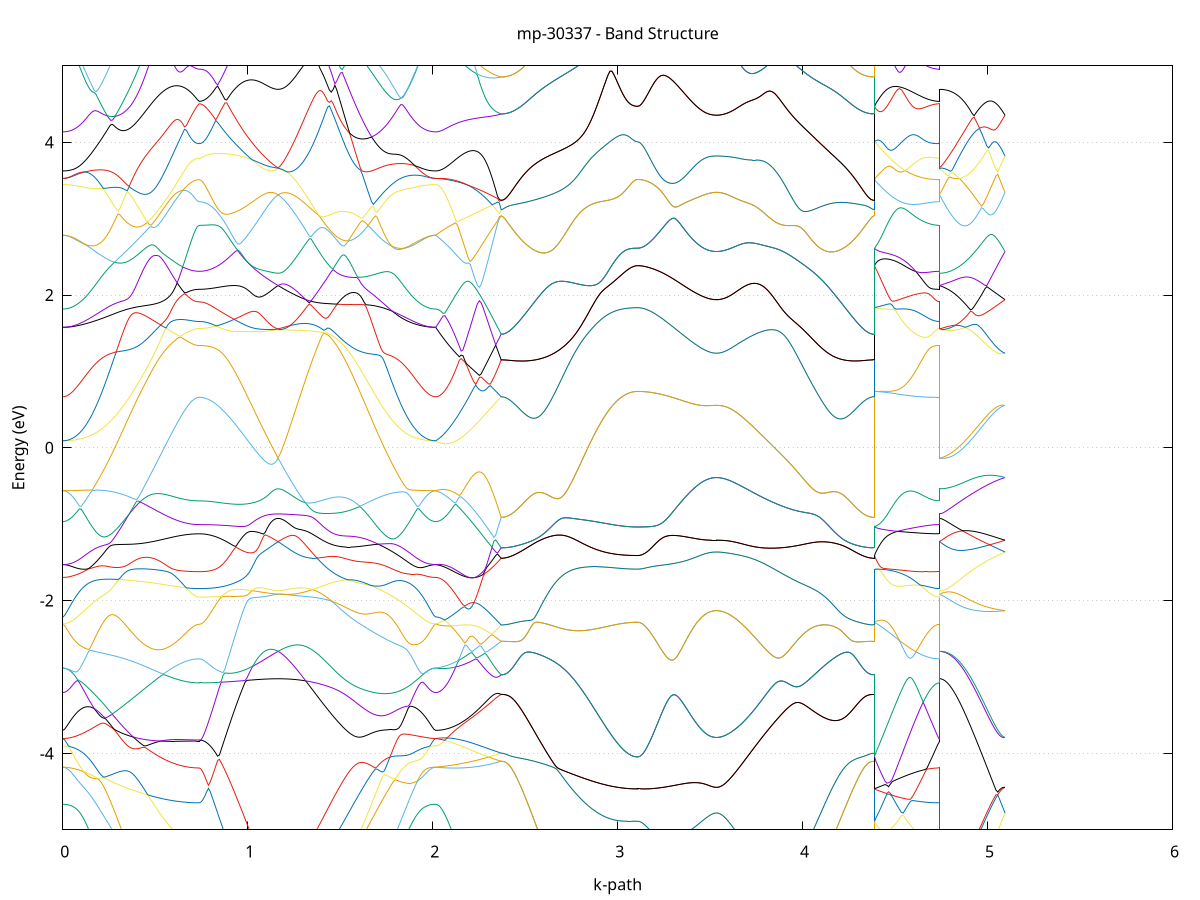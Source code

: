 set title 'mp-30337 - Band Structure'
set xlabel 'k-path'
set ylabel 'Energy (eV)'
set grid y
set yrange [-5:5]
set terminal png size 800,600
set output 'mp-30337_bands_gnuplot.png'
plot '-' using 1:2 with lines notitle, '-' using 1:2 with lines notitle, '-' using 1:2 with lines notitle, '-' using 1:2 with lines notitle, '-' using 1:2 with lines notitle, '-' using 1:2 with lines notitle, '-' using 1:2 with lines notitle, '-' using 1:2 with lines notitle, '-' using 1:2 with lines notitle, '-' using 1:2 with lines notitle, '-' using 1:2 with lines notitle, '-' using 1:2 with lines notitle, '-' using 1:2 with lines notitle, '-' using 1:2 with lines notitle, '-' using 1:2 with lines notitle, '-' using 1:2 with lines notitle, '-' using 1:2 with lines notitle, '-' using 1:2 with lines notitle, '-' using 1:2 with lines notitle, '-' using 1:2 with lines notitle, '-' using 1:2 with lines notitle, '-' using 1:2 with lines notitle, '-' using 1:2 with lines notitle, '-' using 1:2 with lines notitle, '-' using 1:2 with lines notitle, '-' using 1:2 with lines notitle, '-' using 1:2 with lines notitle, '-' using 1:2 with lines notitle, '-' using 1:2 with lines notitle, '-' using 1:2 with lines notitle, '-' using 1:2 with lines notitle, '-' using 1:2 with lines notitle, '-' using 1:2 with lines notitle, '-' using 1:2 with lines notitle, '-' using 1:2 with lines notitle, '-' using 1:2 with lines notitle, '-' using 1:2 with lines notitle, '-' using 1:2 with lines notitle, '-' using 1:2 with lines notitle, '-' using 1:2 with lines notitle, '-' using 1:2 with lines notitle, '-' using 1:2 with lines notitle, '-' using 1:2 with lines notitle, '-' using 1:2 with lines notitle, '-' using 1:2 with lines notitle, '-' using 1:2 with lines notitle, '-' using 1:2 with lines notitle, '-' using 1:2 with lines notitle, '-' using 1:2 with lines notitle, '-' using 1:2 with lines notitle, '-' using 1:2 with lines notitle, '-' using 1:2 with lines notitle, '-' using 1:2 with lines notitle, '-' using 1:2 with lines notitle, '-' using 1:2 with lines notitle, '-' using 1:2 with lines notitle, '-' using 1:2 with lines notitle, '-' using 1:2 with lines notitle, '-' using 1:2 with lines notitle, '-' using 1:2 with lines notitle, '-' using 1:2 with lines notitle, '-' using 1:2 with lines notitle, '-' using 1:2 with lines notitle, '-' using 1:2 with lines notitle, '-' using 1:2 with lines notitle, '-' using 1:2 with lines notitle, '-' using 1:2 with lines notitle, '-' using 1:2 with lines notitle, '-' using 1:2 with lines notitle, '-' using 1:2 with lines notitle, '-' using 1:2 with lines notitle, '-' using 1:2 with lines notitle, '-' using 1:2 with lines notitle, '-' using 1:2 with lines notitle, '-' using 1:2 with lines notitle, '-' using 1:2 with lines notitle, '-' using 1:2 with lines notitle, '-' using 1:2 with lines notitle, '-' using 1:2 with lines notitle, '-' using 1:2 with lines notitle, '-' using 1:2 with lines notitle, '-' using 1:2 with lines notitle, '-' using 1:2 with lines notitle, '-' using 1:2 with lines notitle, '-' using 1:2 with lines notitle, '-' using 1:2 with lines notitle, '-' using 1:2 with lines notitle, '-' using 1:2 with lines notitle, '-' using 1:2 with lines notitle, '-' using 1:2 with lines notitle, '-' using 1:2 with lines notitle, '-' using 1:2 with lines notitle, '-' using 1:2 with lines notitle, '-' using 1:2 with lines notitle, '-' using 1:2 with lines notitle, '-' using 1:2 with lines notitle
0.000000 -37.679970
0.009973 -37.679970
0.019946 -37.679970
0.029919 -37.679970
0.039892 -37.679970
0.049866 -37.679970
0.059839 -37.679970
0.069812 -37.679970
0.079785 -37.679970
0.089758 -37.679970
0.099731 -37.679970
0.109704 -37.679970
0.119677 -37.679970
0.129651 -37.679970
0.139624 -37.679970
0.149597 -37.679970
0.159570 -37.679970
0.169543 -37.679970
0.179516 -37.679970
0.189489 -37.679970
0.199462 -37.679970
0.209435 -37.679870
0.219409 -37.679870
0.229382 -37.679870
0.239355 -37.679870
0.249328 -37.679870
0.259301 -37.679870
0.269274 -37.679870
0.279247 -37.679870
0.289220 -37.679870
0.299194 -37.679770
0.309167 -37.679770
0.319140 -37.679770
0.329113 -37.679770
0.339086 -37.679770
0.349059 -37.679770
0.359032 -37.679770
0.369005 -37.679770
0.378978 -37.679670
0.388952 -37.679670
0.398925 -37.679670
0.408898 -37.679670
0.418871 -37.679670
0.428844 -37.679670
0.438817 -37.679670
0.448790 -37.679570
0.458763 -37.679570
0.468737 -37.679570
0.478710 -37.679570
0.488683 -37.679570
0.498656 -37.679570
0.508629 -37.679570
0.518602 -37.679470
0.528575 -37.679470
0.538548 -37.679470
0.548521 -37.679470
0.558495 -37.679470
0.568468 -37.679470
0.578441 -37.679470
0.588414 -37.679370
0.598387 -37.679370
0.608360 -37.679370
0.618333 -37.679370
0.628306 -37.679370
0.638280 -37.679370
0.648253 -37.679370
0.658226 -37.679370
0.668199 -37.679370
0.678172 -37.679370
0.688145 -37.679370
0.698118 -37.679370
0.708091 -37.679270
0.718064 -37.679270
0.728038 -37.679270
0.738011 -37.679270
0.738011 -37.679270
0.747920 -37.679270
0.757829 -37.679270
0.767738 -37.679270
0.777647 -37.679270
0.787556 -37.679270
0.797465 -37.679270
0.807374 -37.679270
0.817283 -37.679270
0.827192 -37.679270
0.837102 -37.679270
0.847011 -37.679270
0.856920 -37.679270
0.866829 -37.679270
0.876738 -37.679270
0.886647 -37.679270
0.896556 -37.679270
0.906465 -37.679270
0.916374 -37.679270
0.926283 -37.679270
0.936192 -37.679270
0.946102 -37.679270
0.956011 -37.679270
0.965920 -37.679270
0.975829 -37.679170
0.985738 -37.679170
0.995647 -37.679170
1.005556 -37.679170
1.015465 -37.679170
1.025374 -37.679170
1.035283 -37.679170
1.045192 -37.679170
1.055101 -37.679170
1.065011 -37.679170
1.074920 -37.679170
1.084829 -37.679070
1.094738 -37.679070
1.104647 -37.679070
1.114556 -37.679070
1.124465 -37.679070
1.134374 -37.679070
1.144283 -37.679070
1.154192 -37.679070
1.164101 -37.679070
1.164101 -37.679070
1.174010 -37.679070
1.183920 -37.679070
1.193829 -37.679070
1.203738 -37.679070
1.213647 -37.679070
1.223556 -37.679070
1.233465 -37.679070
1.243374 -37.679170
1.253283 -37.679170
1.263192 -37.679170
1.273101 -37.679170
1.283010 -37.679170
1.292919 -37.679170
1.302829 -37.679170
1.312738 -37.679170
1.322647 -37.679270
1.332556 -37.679270
1.342465 -37.679270
1.352374 -37.679270
1.362283 -37.679270
1.372192 -37.679270
1.382101 -37.679370
1.392010 -37.679370
1.401919 -37.679370
1.411829 -37.679370
1.421738 -37.679370
1.431647 -37.679370
1.441556 -37.679370
1.451465 -37.679470
1.461374 -37.679470
1.471283 -37.679470
1.481192 -37.679470
1.491101 -37.679470
1.501010 -37.679470
1.510919 -37.679470
1.520828 -37.679570
1.530738 -37.679570
1.540647 -37.679570
1.550556 -37.679570
1.560465 -37.679570
1.570374 -37.679570
1.580283 -37.679670
1.590192 -37.679670
1.600101 -37.679670
1.610010 -37.679670
1.619919 -37.679670
1.629828 -37.679670
1.639737 -37.679670
1.649647 -37.679770
1.659556 -37.679770
1.669465 -37.679770
1.679374 -37.679770
1.689283 -37.679770
1.699192 -37.679770
1.709101 -37.679770
1.719010 -37.679770
1.728919 -37.679870
1.738828 -37.679870
1.748737 -37.679870
1.758647 -37.679870
1.768556 -37.679870
1.778465 -37.679870
1.788374 -37.679870
1.798283 -37.679870
1.808192 -37.679870
1.818101 -37.679970
1.828010 -37.679970
1.837919 -37.679970
1.847828 -37.679970
1.857737 -37.679970
1.867646 -37.679970
1.877556 -37.679970
1.887465 -37.679970
1.897374 -37.679970
1.907283 -37.679970
1.917192 -37.679970
1.927101 -37.679970
1.937010 -37.679970
1.946919 -37.679970
1.956828 -37.679970
1.966737 -37.679970
1.976646 -37.679970
1.986555 -37.679970
1.996465 -37.679970
2.006374 -37.679970
2.016283 -37.679970
2.016283 -37.679970
2.026115 -37.679970
2.035948 -37.679970
2.045780 -37.679970
2.055613 -37.679970
2.065445 -37.679970
2.075278 -37.679970
2.085110 -37.679970
2.094943 -37.679970
2.104775 -37.679970
2.114608 -37.679970
2.124440 -37.679970
2.134272 -37.679870
2.144105 -37.679870
2.153937 -37.679870
2.163770 -37.679870
2.173602 -37.679870
2.183435 -37.679770
2.193267 -37.679770
2.203100 -37.679770
2.212932 -37.679770
2.222765 -37.679670
2.232597 -37.679670
2.242430 -37.679670
2.252262 -37.679570
2.262095 -37.679570
2.271927 -37.679570
2.281760 -37.679570
2.291592 -37.679470
2.301425 -37.679470
2.311257 -37.679470
2.321090 -37.679370
2.330922 -37.679370
2.340754 -37.679370
2.350587 -37.679270
2.360419 -37.679270
2.370252 -37.679270
2.370252 -37.679270
2.380225 -37.679270
2.390198 -37.679270
2.400171 -37.679270
2.410144 -37.679270
2.420117 -37.679270
2.430091 -37.679270
2.440064 -37.679270
2.450037 -37.679270
2.460010 -37.679270
2.469983 -37.679270
2.479956 -37.679270
2.489929 -37.679170
2.499902 -37.679170
2.509876 -37.679170
2.519849 -37.679170
2.529822 -37.679170
2.539795 -37.679170
2.549768 -37.679170
2.559741 -37.679170
2.569714 -37.679170
2.579687 -37.679170
2.589660 -37.679170
2.599634 -37.679170
2.609607 -37.679170
2.619580 -37.679170
2.629553 -37.679170
2.639526 -37.679170
2.649499 -37.679170
2.659472 -37.679170
2.669445 -37.679170
2.679419 -37.679170
2.689392 -37.679170
2.699365 -37.679170
2.709338 -37.679170
2.719311 -37.679170
2.729284 -37.679170
2.739257 -37.679170
2.749230 -37.679170
2.759203 -37.679170
2.769177 -37.679170
2.779150 -37.679170
2.789123 -37.679170
2.799096 -37.679170
2.809069 -37.679070
2.819042 -37.679070
2.829015 -37.679070
2.838988 -37.679070
2.848962 -37.679070
2.858935 -37.679070
2.868908 -37.679070
2.878881 -37.679070
2.888854 -37.679070
2.898827 -37.679070
2.908800 -37.679070
2.918773 -37.679070
2.928747 -37.679070
2.938720 -37.679070
2.948693 -37.679070
2.958666 -37.679070
2.968639 -37.679070
2.978612 -37.679070
2.988585 -37.679070
2.998558 -37.679070
3.008531 -37.679070
3.018505 -37.679070
3.028478 -37.679070
3.038451 -37.679070
3.048424 -37.679070
3.058397 -37.679070
3.068370 -37.679070
3.078343 -37.679070
3.088316 -37.679070
3.098289 -37.679070
3.108263 -37.679070
3.108263 -37.679070
3.118172 -37.679070
3.128081 -37.679070
3.137990 -37.679070
3.147899 -37.679070
3.157808 -37.679070
3.167717 -37.679070
3.177626 -37.679070
3.187535 -37.679070
3.197444 -37.679070
3.207353 -37.679070
3.217263 -37.679070
3.227172 -37.679070
3.237081 -37.679070
3.246990 -37.679070
3.256899 -37.679070
3.266808 -37.679070
3.276717 -37.679070
3.286626 -37.679070
3.296535 -37.679070
3.306444 -37.679070
3.316353 -37.679070
3.326263 -37.679070
3.336172 -37.679070
3.346081 -37.679070
3.355990 -37.679070
3.365899 -37.679070
3.375808 -37.679070
3.385717 -37.679070
3.395626 -37.679070
3.405535 -37.679070
3.415444 -37.679070
3.425353 -37.679070
3.435262 -37.679070
3.445172 -37.679070
3.455081 -37.679070
3.464990 -37.679070
3.474899 -37.679070
3.484808 -37.679070
3.494717 -37.679070
3.504626 -37.679070
3.514535 -37.679070
3.524444 -37.679070
3.534353 -37.679070
3.534353 -37.679070
3.544262 -37.679070
3.554171 -37.679070
3.564081 -37.679070
3.573990 -37.679070
3.583899 -37.679070
3.593808 -37.679070
3.603717 -37.679070
3.613626 -37.679070
3.623535 -37.679070
3.633444 -37.679070
3.643353 -37.679070
3.653262 -37.679070
3.663171 -37.679070
3.673080 -37.679070
3.682990 -37.679070
3.692899 -37.679070
3.702808 -37.679070
3.712717 -37.679070
3.722626 -37.679070
3.732535 -37.679070
3.742444 -37.679070
3.752353 -37.679070
3.762262 -37.679070
3.772171 -37.679070
3.782080 -37.679070
3.791990 -37.679070
3.801899 -37.679070
3.811808 -37.679070
3.821717 -37.679070
3.831626 -37.679070
3.841535 -37.679070
3.851444 -37.679070
3.861353 -37.679070
3.871262 -37.679070
3.881171 -37.679070
3.891080 -37.679070
3.900989 -37.679070
3.910899 -37.679070
3.920808 -37.679070
3.930717 -37.679070
3.940626 -37.679070
3.950535 -37.679070
3.960444 -37.679170
3.970353 -37.679170
3.980262 -37.679170
3.990171 -37.679170
4.000080 -37.679170
4.009989 -37.679170
4.019898 -37.679170
4.029808 -37.679170
4.039717 -37.679170
4.049626 -37.679170
4.059535 -37.679170
4.069444 -37.679170
4.079353 -37.679170
4.089262 -37.679170
4.099171 -37.679170
4.109080 -37.679170
4.118989 -37.679170
4.128898 -37.679170
4.138808 -37.679170
4.148717 -37.679170
4.158626 -37.679170
4.168535 -37.679170
4.178444 -37.679170
4.188353 -37.679170
4.198262 -37.679170
4.208171 -37.679170
4.218080 -37.679170
4.227989 -37.679170
4.237898 -37.679170
4.247807 -37.679170
4.257717 -37.679170
4.267626 -37.679170
4.277535 -37.679270
4.287444 -37.679270
4.297353 -37.679270
4.307262 -37.679270
4.317171 -37.679270
4.327080 -37.679270
4.336989 -37.679270
4.346898 -37.679270
4.356807 -37.679270
4.366716 -37.679270
4.376626 -37.679270
4.386535 -37.679270
4.386535 -37.679070
4.396367 -37.679070
4.406200 -37.679070
4.416032 -37.679070
4.425865 -37.679070
4.435697 -37.679070
4.445530 -37.679070
4.455362 -37.679170
4.465194 -37.679170
4.475027 -37.679170
4.484859 -37.679170
4.494692 -37.679170
4.504524 -37.679170
4.514357 -37.679170
4.524189 -37.679170
4.534022 -37.679170
4.543854 -37.679170
4.553687 -37.679270
4.563519 -37.679270
4.573352 -37.679270
4.583184 -37.679270
4.593017 -37.679270
4.602849 -37.679270
4.612682 -37.679270
4.622514 -37.679270
4.632347 -37.679270
4.642179 -37.679270
4.652012 -37.679270
4.661844 -37.679270
4.671676 -37.679270
4.681509 -37.679270
4.691341 -37.679270
4.701174 -37.679270
4.711006 -37.679270
4.720839 -37.679270
4.730671 -37.679270
4.740504 -37.679270
4.740504 -37.679070
4.750336 -37.679070
4.760169 -37.679070
4.770001 -37.679070
4.779834 -37.679070
4.789666 -37.679070
4.799499 -37.679070
4.809331 -37.679070
4.819164 -37.679070
4.828996 -37.679070
4.838829 -37.679070
4.848661 -37.679070
4.858494 -37.679070
4.868326 -37.679070
4.878158 -37.679070
4.887991 -37.679070
4.897823 -37.679070
4.907656 -37.679070
4.917488 -37.679070
4.927321 -37.679070
4.937153 -37.679070
4.946986 -37.679070
4.956818 -37.679070
4.966651 -37.679070
4.976483 -37.679070
4.986316 -37.679070
4.996148 -37.679070
5.005981 -37.679070
5.015813 -37.679070
5.025646 -37.679070
5.035478 -37.679070
5.045311 -37.679070
5.055143 -37.679070
5.064976 -37.679070
5.074808 -37.679070
5.084640 -37.679070
5.094473 -37.679070
e
0.000000 -37.678470
0.009973 -37.678470
0.019946 -37.678470
0.029919 -37.678470
0.039892 -37.678470
0.049866 -37.678470
0.059839 -37.678470
0.069812 -37.678470
0.079785 -37.678470
0.089758 -37.678470
0.099731 -37.678470
0.109704 -37.678470
0.119677 -37.678470
0.129651 -37.678470
0.139624 -37.678470
0.149597 -37.678470
0.159570 -37.678470
0.169543 -37.678470
0.179516 -37.678470
0.189489 -37.678470
0.199462 -37.678470
0.209435 -37.678470
0.219409 -37.678470
0.229382 -37.678470
0.239355 -37.678470
0.249328 -37.678470
0.259301 -37.678470
0.269274 -37.678470
0.279247 -37.678470
0.289220 -37.678470
0.299194 -37.678470
0.309167 -37.678470
0.319140 -37.678570
0.329113 -37.678570
0.339086 -37.678570
0.349059 -37.678570
0.359032 -37.678570
0.369005 -37.678570
0.378978 -37.678570
0.388952 -37.678570
0.398925 -37.678570
0.408898 -37.678570
0.418871 -37.678570
0.428844 -37.678570
0.438817 -37.678570
0.448790 -37.678570
0.458763 -37.678570
0.468737 -37.678670
0.478710 -37.678670
0.488683 -37.678670
0.498656 -37.678670
0.508629 -37.678670
0.518602 -37.678670
0.528575 -37.678670
0.538548 -37.678670
0.548521 -37.678670
0.558495 -37.678670
0.568468 -37.678670
0.578441 -37.678670
0.588414 -37.678670
0.598387 -37.678770
0.608360 -37.678770
0.618333 -37.678770
0.628306 -37.678770
0.638280 -37.678770
0.648253 -37.678770
0.658226 -37.678770
0.668199 -37.678770
0.678172 -37.678770
0.688145 -37.678770
0.698118 -37.678770
0.708091 -37.678770
0.718064 -37.678770
0.728038 -37.678770
0.738011 -37.678770
0.738011 -37.678770
0.747920 -37.678770
0.757829 -37.678770
0.767738 -37.678770
0.777647 -37.678770
0.787556 -37.678770
0.797465 -37.678770
0.807374 -37.678770
0.817283 -37.678770
0.827192 -37.678770
0.837102 -37.678770
0.847011 -37.678770
0.856920 -37.678770
0.866829 -37.678770
0.876738 -37.678770
0.886647 -37.678770
0.896556 -37.678870
0.906465 -37.678870
0.916374 -37.678870
0.926283 -37.678870
0.936192 -37.678870
0.946102 -37.678870
0.956011 -37.678870
0.965920 -37.678870
0.975829 -37.678870
0.985738 -37.678870
0.995647 -37.678870
1.005556 -37.678870
1.015465 -37.678870
1.025374 -37.678870
1.035283 -37.678870
1.045192 -37.678870
1.055101 -37.678970
1.065011 -37.678970
1.074920 -37.678970
1.084829 -37.678970
1.094738 -37.678970
1.104647 -37.678970
1.114556 -37.678970
1.124465 -37.678970
1.134374 -37.678970
1.144283 -37.678970
1.154192 -37.678970
1.164101 -37.679070
1.164101 -37.679070
1.174010 -37.678970
1.183920 -37.678970
1.193829 -37.678970
1.203738 -37.678970
1.213647 -37.678970
1.223556 -37.678970
1.233465 -37.678970
1.243374 -37.678970
1.253283 -37.678970
1.263192 -37.678870
1.273101 -37.678870
1.283010 -37.678870
1.292919 -37.678870
1.302829 -37.678870
1.312738 -37.678870
1.322647 -37.678870
1.332556 -37.678870
1.342465 -37.678870
1.352374 -37.678770
1.362283 -37.678770
1.372192 -37.678770
1.382101 -37.678770
1.392010 -37.678770
1.401919 -37.678770
1.411829 -37.678770
1.421738 -37.678770
1.431647 -37.678770
1.441556 -37.678770
1.451465 -37.678670
1.461374 -37.678670
1.471283 -37.678670
1.481192 -37.678670
1.491101 -37.678670
1.501010 -37.678670
1.510919 -37.678670
1.520828 -37.678670
1.530738 -37.678670
1.540647 -37.678670
1.550556 -37.678670
1.560465 -37.678570
1.570374 -37.678570
1.580283 -37.678570
1.590192 -37.678570
1.600101 -37.678570
1.610010 -37.678570
1.619919 -37.678570
1.629828 -37.678570
1.639737 -37.678570
1.649647 -37.678570
1.659556 -37.678570
1.669465 -37.678570
1.679374 -37.678570
1.689283 -37.678570
1.699192 -37.678470
1.709101 -37.678470
1.719010 -37.678470
1.728919 -37.678470
1.738828 -37.678470
1.748737 -37.678470
1.758647 -37.678470
1.768556 -37.678470
1.778465 -37.678470
1.788374 -37.678470
1.798283 -37.678470
1.808192 -37.678470
1.818101 -37.678470
1.828010 -37.678470
1.837919 -37.678470
1.847828 -37.678470
1.857737 -37.678470
1.867646 -37.678470
1.877556 -37.678470
1.887465 -37.678470
1.897374 -37.678470
1.907283 -37.678470
1.917192 -37.678470
1.927101 -37.678470
1.937010 -37.678470
1.946919 -37.678470
1.956828 -37.678470
1.966737 -37.678470
1.976646 -37.678470
1.986555 -37.678470
1.996465 -37.678470
2.006374 -37.678470
2.016283 -37.678470
2.016283 -37.678470
2.026115 -37.678470
2.035948 -37.678470
2.045780 -37.678470
2.055613 -37.678470
2.065445 -37.678470
2.075278 -37.678470
2.085110 -37.678470
2.094943 -37.678470
2.104775 -37.678470
2.114608 -37.678470
2.124440 -37.678570
2.134272 -37.678570
2.144105 -37.678570
2.153937 -37.678570
2.163770 -37.678570
2.173602 -37.678570
2.183435 -37.678670
2.193267 -37.678670
2.203100 -37.678670
2.212932 -37.678670
2.222765 -37.678770
2.232597 -37.678770
2.242430 -37.678770
2.252262 -37.678870
2.262095 -37.678870
2.271927 -37.678870
2.281760 -37.678970
2.291592 -37.678970
2.301425 -37.678970
2.311257 -37.678970
2.321090 -37.679070
2.330922 -37.679070
2.340754 -37.679170
2.350587 -37.679170
2.360419 -37.679170
2.370252 -37.679170
2.370252 -37.679170
2.380225 -37.679170
2.390198 -37.679170
2.400171 -37.679170
2.410144 -37.679170
2.420117 -37.679170
2.430091 -37.679170
2.440064 -37.679170
2.450037 -37.679170
2.460010 -37.679170
2.469983 -37.679170
2.479956 -37.679170
2.489929 -37.679170
2.499902 -37.679170
2.509876 -37.679170
2.519849 -37.679170
2.529822 -37.679170
2.539795 -37.679170
2.549768 -37.679170
2.559741 -37.679170
2.569714 -37.679170
2.579687 -37.679170
2.589660 -37.679170
2.599634 -37.679170
2.609607 -37.679170
2.619580 -37.679170
2.629553 -37.679170
2.639526 -37.679170
2.649499 -37.679170
2.659472 -37.679170
2.669445 -37.679170
2.679419 -37.679170
2.689392 -37.679170
2.699365 -37.679170
2.709338 -37.679170
2.719311 -37.679170
2.729284 -37.679170
2.739257 -37.679170
2.749230 -37.679170
2.759203 -37.679170
2.769177 -37.679070
2.779150 -37.679070
2.789123 -37.679070
2.799096 -37.679070
2.809069 -37.679070
2.819042 -37.679070
2.829015 -37.679070
2.838988 -37.679070
2.848962 -37.679070
2.858935 -37.679070
2.868908 -37.679070
2.878881 -37.679070
2.888854 -37.679070
2.898827 -37.679070
2.908800 -37.679070
2.918773 -37.679070
2.928747 -37.679070
2.938720 -37.679070
2.948693 -37.679070
2.958666 -37.679070
2.968639 -37.679070
2.978612 -37.679070
2.988585 -37.679070
2.998558 -37.679070
3.008531 -37.679070
3.018505 -37.679070
3.028478 -37.679070
3.038451 -37.679070
3.048424 -37.679070
3.058397 -37.679070
3.068370 -37.679070
3.078343 -37.679070
3.088316 -37.679070
3.098289 -37.679070
3.108263 -37.679070
3.108263 -37.679070
3.118172 -37.679070
3.128081 -37.679070
3.137990 -37.679070
3.147899 -37.679070
3.157808 -37.679070
3.167717 -37.679070
3.177626 -37.679070
3.187535 -37.679070
3.197444 -37.679070
3.207353 -37.679070
3.217263 -37.679070
3.227172 -37.679070
3.237081 -37.679070
3.246990 -37.679070
3.256899 -37.679070
3.266808 -37.679070
3.276717 -37.679070
3.286626 -37.679070
3.296535 -37.679070
3.306444 -37.679070
3.316353 -37.679070
3.326263 -37.679070
3.336172 -37.679070
3.346081 -37.679070
3.355990 -37.679070
3.365899 -37.679070
3.375808 -37.679070
3.385717 -37.679070
3.395626 -37.679070
3.405535 -37.679070
3.415444 -37.679070
3.425353 -37.679070
3.435262 -37.679070
3.445172 -37.679070
3.455081 -37.679070
3.464990 -37.679070
3.474899 -37.679070
3.484808 -37.679070
3.494717 -37.679070
3.504626 -37.679070
3.514535 -37.679070
3.524444 -37.679070
3.534353 -37.679070
3.534353 -37.679070
3.544262 -37.679070
3.554171 -37.679070
3.564081 -37.679070
3.573990 -37.679070
3.583899 -37.679070
3.593808 -37.679070
3.603717 -37.679070
3.613626 -37.679070
3.623535 -37.679070
3.633444 -37.679070
3.643353 -37.679070
3.653262 -37.679070
3.663171 -37.679070
3.673080 -37.679070
3.682990 -37.679070
3.692899 -37.679070
3.702808 -37.679070
3.712717 -37.679070
3.722626 -37.679070
3.732535 -37.679070
3.742444 -37.679070
3.752353 -37.679070
3.762262 -37.679070
3.772171 -37.679070
3.782080 -37.679070
3.791990 -37.679070
3.801899 -37.679070
3.811808 -37.679070
3.821717 -37.679070
3.831626 -37.679070
3.841535 -37.679070
3.851444 -37.679070
3.861353 -37.679070
3.871262 -37.679070
3.881171 -37.679070
3.891080 -37.679070
3.900989 -37.679070
3.910899 -37.679070
3.920808 -37.679070
3.930717 -37.679070
3.940626 -37.679070
3.950535 -37.679070
3.960444 -37.679070
3.970353 -37.679070
3.980262 -37.679070
3.990171 -37.679070
4.000080 -37.679170
4.009989 -37.679170
4.019898 -37.679170
4.029808 -37.679170
4.039717 -37.679170
4.049626 -37.679170
4.059535 -37.679170
4.069444 -37.679170
4.079353 -37.679170
4.089262 -37.679170
4.099171 -37.679170
4.109080 -37.679170
4.118989 -37.679170
4.128898 -37.679170
4.138808 -37.679170
4.148717 -37.679170
4.158626 -37.679170
4.168535 -37.679170
4.178444 -37.679170
4.188353 -37.679170
4.198262 -37.679170
4.208171 -37.679170
4.218080 -37.679170
4.227989 -37.679170
4.237898 -37.679170
4.247807 -37.679170
4.257717 -37.679170
4.267626 -37.679170
4.277535 -37.679170
4.287444 -37.679170
4.297353 -37.679170
4.307262 -37.679170
4.317171 -37.679170
4.327080 -37.679170
4.336989 -37.679170
4.346898 -37.679170
4.356807 -37.679170
4.366716 -37.679170
4.376626 -37.679170
4.386535 -37.679170
4.386535 -37.679070
4.396367 -37.679070
4.406200 -37.679070
4.416032 -37.678970
4.425865 -37.678970
4.435697 -37.678970
4.445530 -37.678970
4.455362 -37.678970
4.465194 -37.678970
4.475027 -37.678970
4.484859 -37.678970
4.494692 -37.678970
4.504524 -37.678870
4.514357 -37.678870
4.524189 -37.678870
4.534022 -37.678870
4.543854 -37.678870
4.553687 -37.678870
4.563519 -37.678870
4.573352 -37.678870
4.583184 -37.678870
4.593017 -37.678870
4.602849 -37.678870
4.612682 -37.678870
4.622514 -37.678870
4.632347 -37.678870
4.642179 -37.678770
4.652012 -37.678770
4.661844 -37.678770
4.671676 -37.678770
4.681509 -37.678770
4.691341 -37.678770
4.701174 -37.678770
4.711006 -37.678770
4.720839 -37.678770
4.730671 -37.678770
4.740504 -37.678770
4.740504 -37.679070
4.750336 -37.679070
4.760169 -37.679070
4.770001 -37.679070
4.779834 -37.679070
4.789666 -37.679070
4.799499 -37.679070
4.809331 -37.679070
4.819164 -37.679070
4.828996 -37.679070
4.838829 -37.679070
4.848661 -37.679070
4.858494 -37.679070
4.868326 -37.679070
4.878158 -37.679070
4.887991 -37.679070
4.897823 -37.679070
4.907656 -37.679070
4.917488 -37.679070
4.927321 -37.679070
4.937153 -37.679070
4.946986 -37.679070
4.956818 -37.679070
4.966651 -37.679070
4.976483 -37.679070
4.986316 -37.679070
4.996148 -37.679070
5.005981 -37.679070
5.015813 -37.679070
5.025646 -37.679070
5.035478 -37.679070
5.045311 -37.679070
5.055143 -37.679070
5.064976 -37.679070
5.074808 -37.679070
5.084640 -37.679070
5.094473 -37.679070
e
0.000000 -37.520870
0.009973 -37.520870
0.019946 -37.520870
0.029919 -37.520870
0.039892 -37.520870
0.049866 -37.520870
0.059839 -37.520870
0.069812 -37.520870
0.079785 -37.520970
0.089758 -37.520970
0.099731 -37.520970
0.109704 -37.520970
0.119677 -37.520970
0.129651 -37.521070
0.139624 -37.521070
0.149597 -37.521070
0.159570 -37.521070
0.169543 -37.521170
0.179516 -37.521170
0.189489 -37.521170
0.199462 -37.521170
0.209435 -37.521270
0.219409 -37.521270
0.229382 -37.521270
0.239355 -37.521370
0.249328 -37.521370
0.259301 -37.521470
0.269274 -37.521470
0.279247 -37.521470
0.289220 -37.521570
0.299194 -37.521570
0.309167 -37.521670
0.319140 -37.521670
0.329113 -37.521670
0.339086 -37.521770
0.349059 -37.521770
0.359032 -37.521870
0.369005 -37.521870
0.378978 -37.521970
0.388952 -37.521970
0.398925 -37.521970
0.408898 -37.522070
0.418871 -37.522070
0.428844 -37.522170
0.438817 -37.522170
0.448790 -37.522270
0.458763 -37.522270
0.468737 -37.522270
0.478710 -37.522370
0.488683 -37.522370
0.498656 -37.522370
0.508629 -37.522470
0.518602 -37.522470
0.528575 -37.522570
0.538548 -37.522570
0.548521 -37.522570
0.558495 -37.522570
0.568468 -37.522670
0.578441 -37.522670
0.588414 -37.522670
0.598387 -37.522770
0.608360 -37.522770
0.618333 -37.522770
0.628306 -37.522770
0.638280 -37.522770
0.648253 -37.522870
0.658226 -37.522870
0.668199 -37.522870
0.678172 -37.522870
0.688145 -37.522870
0.698118 -37.522870
0.708091 -37.522870
0.718064 -37.522870
0.728038 -37.522870
0.738011 -37.522870
0.738011 -37.522870
0.747920 -37.522870
0.757829 -37.522870
0.767738 -37.522870
0.777647 -37.522870
0.787556 -37.522870
0.797465 -37.522870
0.807374 -37.522870
0.817283 -37.522870
0.827192 -37.522870
0.837102 -37.522870
0.847011 -37.522870
0.856920 -37.522870
0.866829 -37.522870
0.876738 -37.522870
0.886647 -37.522770
0.896556 -37.522770
0.906465 -37.522770
0.916374 -37.522770
0.926283 -37.522770
0.936192 -37.522770
0.946102 -37.522770
0.956011 -37.522670
0.965920 -37.522670
0.975829 -37.522670
0.985738 -37.522670
0.995647 -37.522670
1.005556 -37.522670
1.015465 -37.522570
1.025374 -37.522570
1.035283 -37.522570
1.045192 -37.522570
1.055101 -37.522570
1.065011 -37.522470
1.074920 -37.522470
1.084829 -37.522470
1.094738 -37.522470
1.104647 -37.522470
1.114556 -37.522370
1.124465 -37.522370
1.134374 -37.522370
1.144283 -37.522370
1.154192 -37.522370
1.164101 -37.522370
1.164101 -37.522370
1.174010 -37.522370
1.183920 -37.522370
1.193829 -37.522370
1.203738 -37.522370
1.213647 -37.522370
1.223556 -37.522370
1.233465 -37.522470
1.243374 -37.522470
1.253283 -37.522470
1.263192 -37.522470
1.273101 -37.522470
1.283010 -37.522470
1.292919 -37.522470
1.302829 -37.522470
1.312738 -37.522470
1.322647 -37.522470
1.332556 -37.522470
1.342465 -37.522470
1.352374 -37.522470
1.362283 -37.522470
1.372192 -37.522470
1.382101 -37.522470
1.392010 -37.522470
1.401919 -37.522470
1.411829 -37.522370
1.421738 -37.522370
1.431647 -37.522370
1.441556 -37.522370
1.451465 -37.522370
1.461374 -37.522370
1.471283 -37.522270
1.481192 -37.522270
1.491101 -37.522270
1.501010 -37.522270
1.510919 -37.522170
1.520828 -37.522170
1.530738 -37.522170
1.540647 -37.522170
1.550556 -37.522070
1.560465 -37.522070
1.570374 -37.522070
1.580283 -37.521970
1.590192 -37.521970
1.600101 -37.521970
1.610010 -37.521870
1.619919 -37.521870
1.629828 -37.521870
1.639737 -37.521770
1.649647 -37.521770
1.659556 -37.521770
1.669465 -37.521670
1.679374 -37.521670
1.689283 -37.521670
1.699192 -37.521570
1.709101 -37.521570
1.719010 -37.521570
1.728919 -37.521470
1.738828 -37.521470
1.748737 -37.521470
1.758647 -37.521370
1.768556 -37.521370
1.778465 -37.521370
1.788374 -37.521270
1.798283 -37.521270
1.808192 -37.521270
1.818101 -37.521170
1.828010 -37.521170
1.837919 -37.521170
1.847828 -37.521070
1.857737 -37.521070
1.867646 -37.521070
1.877556 -37.521070
1.887465 -37.520970
1.897374 -37.520970
1.907283 -37.520970
1.917192 -37.520970
1.927101 -37.520970
1.937010 -37.520970
1.946919 -37.520870
1.956828 -37.520870
1.966737 -37.520870
1.976646 -37.520870
1.986555 -37.520870
1.996465 -37.520870
2.006374 -37.520870
2.016283 -37.520870
2.016283 -37.520870
2.026115 -37.520870
2.035948 -37.520870
2.045780 -37.520870
2.055613 -37.520870
2.065445 -37.520870
2.075278 -37.520870
2.085110 -37.520870
2.094943 -37.520870
2.104775 -37.520870
2.114608 -37.520870
2.124440 -37.520870
2.134272 -37.520870
2.144105 -37.520870
2.153937 -37.520870
2.163770 -37.520870
2.173602 -37.520870
2.183435 -37.520870
2.193267 -37.520870
2.203100 -37.520870
2.212932 -37.520870
2.222765 -37.520870
2.232597 -37.520870
2.242430 -37.520870
2.252262 -37.520870
2.262095 -37.520870
2.271927 -37.520870
2.281760 -37.520870
2.291592 -37.520870
2.301425 -37.520870
2.311257 -37.520870
2.321090 -37.520870
2.330922 -37.520870
2.340754 -37.520870
2.350587 -37.520870
2.360419 -37.520870
2.370252 -37.520870
2.370252 -37.520870
2.380225 -37.520870
2.390198 -37.520870
2.400171 -37.520870
2.410144 -37.520870
2.420117 -37.520870
2.430091 -37.520870
2.440064 -37.520870
2.450037 -37.520870
2.460010 -37.520970
2.469983 -37.520970
2.479956 -37.520970
2.489929 -37.520970
2.499902 -37.520970
2.509876 -37.520970
2.519849 -37.521070
2.529822 -37.521070
2.539795 -37.521070
2.549768 -37.521070
2.559741 -37.521170
2.569714 -37.521170
2.579687 -37.521170
2.589660 -37.521170
2.599634 -37.521270
2.609607 -37.521270
2.619580 -37.521270
2.629553 -37.521370
2.639526 -37.521370
2.649499 -37.521470
2.659472 -37.521470
2.669445 -37.521470
2.679419 -37.521570
2.689392 -37.521570
2.699365 -37.521670
2.709338 -37.521670
2.719311 -37.521670
2.729284 -37.521770
2.739257 -37.521770
2.749230 -37.521870
2.759203 -37.521870
2.769177 -37.521970
2.779150 -37.521970
2.789123 -37.521970
2.799096 -37.522070
2.809069 -37.522070
2.819042 -37.522170
2.829015 -37.522170
2.838988 -37.522170
2.848962 -37.522270
2.858935 -37.522270
2.868908 -37.522270
2.878881 -37.522370
2.888854 -37.522370
2.898827 -37.522470
2.908800 -37.522470
2.918773 -37.522470
2.928747 -37.522470
2.938720 -37.522570
2.948693 -37.522570
2.958666 -37.522570
2.968639 -37.522670
2.978612 -37.522670
2.988585 -37.522670
2.998558 -37.522670
3.008531 -37.522670
3.018505 -37.522770
3.028478 -37.522770
3.038451 -37.522770
3.048424 -37.522770
3.058397 -37.522770
3.068370 -37.522770
3.078343 -37.522770
3.088316 -37.522770
3.098289 -37.522770
3.108263 -37.522770
3.108263 -37.522770
3.118172 -37.522770
3.128081 -37.522770
3.137990 -37.522770
3.147899 -37.522770
3.157808 -37.522770
3.167717 -37.522770
3.177626 -37.522770
3.187535 -37.522770
3.197444 -37.522770
3.207353 -37.522770
3.217263 -37.522770
3.227172 -37.522770
3.237081 -37.522770
3.246990 -37.522670
3.256899 -37.522670
3.266808 -37.522670
3.276717 -37.522670
3.286626 -37.522670
3.296535 -37.522670
3.306444 -37.522670
3.316353 -37.522670
3.326263 -37.522570
3.336172 -37.522570
3.346081 -37.522570
3.355990 -37.522570
3.365899 -37.522570
3.375808 -37.522470
3.385717 -37.522470
3.395626 -37.522470
3.405535 -37.522470
3.415444 -37.522470
3.425353 -37.522370
3.435262 -37.522370
3.445172 -37.522370
3.455081 -37.522370
3.464990 -37.522370
3.474899 -37.522270
3.484808 -37.522270
3.494717 -37.522270
3.504626 -37.522270
3.514535 -37.522170
3.524444 -37.522170
3.534353 -37.522170
3.534353 -37.522170
3.544262 -37.522170
3.554171 -37.522170
3.564081 -37.522270
3.573990 -37.522270
3.583899 -37.522270
3.593808 -37.522270
3.603717 -37.522270
3.613626 -37.522370
3.623535 -37.522370
3.633444 -37.522370
3.643353 -37.522370
3.653262 -37.522370
3.663171 -37.522370
3.673080 -37.522370
3.682990 -37.522370
3.692899 -37.522370
3.702808 -37.522370
3.712717 -37.522370
3.722626 -37.522370
3.732535 -37.522370
3.742444 -37.522370
3.752353 -37.522370
3.762262 -37.522370
3.772171 -37.522370
3.782080 -37.522370
3.791990 -37.522370
3.801899 -37.522370
3.811808 -37.522370
3.821717 -37.522270
3.831626 -37.522270
3.841535 -37.522270
3.851444 -37.522270
3.861353 -37.522270
3.871262 -37.522170
3.881171 -37.522170
3.891080 -37.522170
3.900989 -37.522170
3.910899 -37.522070
3.920808 -37.522070
3.930717 -37.522070
3.940626 -37.521970
3.950535 -37.521970
3.960444 -37.521970
3.970353 -37.521870
3.980262 -37.521870
3.990171 -37.521870
4.000080 -37.521770
4.009989 -37.521770
4.019898 -37.521770
4.029808 -37.521670
4.039717 -37.521670
4.049626 -37.521670
4.059535 -37.521570
4.069444 -37.521570
4.079353 -37.521470
4.089262 -37.521470
4.099171 -37.521470
4.109080 -37.521370
4.118989 -37.521370
4.128898 -37.521370
4.138808 -37.521270
4.148717 -37.521270
4.158626 -37.521270
4.168535 -37.521170
4.178444 -37.521170
4.188353 -37.521170
4.198262 -37.521170
4.208171 -37.521070
4.218080 -37.521070
4.227989 -37.521070
4.237898 -37.521070
4.247807 -37.520970
4.257717 -37.520970
4.267626 -37.520970
4.277535 -37.520970
4.287444 -37.520970
4.297353 -37.520970
4.307262 -37.520870
4.317171 -37.520870
4.327080 -37.520870
4.336989 -37.520870
4.346898 -37.520870
4.356807 -37.520870
4.366716 -37.520870
4.376626 -37.520870
4.386535 -37.520870
4.386535 -37.522770
4.396367 -37.522770
4.406200 -37.522770
4.416032 -37.522770
4.425865 -37.522770
4.435697 -37.522770
4.445530 -37.522770
4.455362 -37.522870
4.465194 -37.522870
4.475027 -37.522870
4.484859 -37.522870
4.494692 -37.522870
4.504524 -37.522870
4.514357 -37.522870
4.524189 -37.522870
4.534022 -37.522870
4.543854 -37.522870
4.553687 -37.522870
4.563519 -37.522870
4.573352 -37.522870
4.583184 -37.522870
4.593017 -37.522870
4.602849 -37.522870
4.612682 -37.522870
4.622514 -37.522870
4.632347 -37.522870
4.642179 -37.522870
4.652012 -37.522870
4.661844 -37.522870
4.671676 -37.522870
4.681509 -37.522870
4.691341 -37.522870
4.701174 -37.522870
4.711006 -37.522870
4.720839 -37.522870
4.730671 -37.522870
4.740504 -37.522870
4.740504 -37.522370
4.750336 -37.522370
4.760169 -37.522370
4.770001 -37.522370
4.779834 -37.522370
4.789666 -37.522370
4.799499 -37.522370
4.809331 -37.522370
4.819164 -37.522370
4.828996 -37.522370
4.838829 -37.522370
4.848661 -37.522370
4.858494 -37.522370
4.868326 -37.522370
4.878158 -37.522370
4.887991 -37.522370
4.897823 -37.522270
4.907656 -37.522270
4.917488 -37.522270
4.927321 -37.522270
4.937153 -37.522270
4.946986 -37.522270
4.956818 -37.522270
4.966651 -37.522270
4.976483 -37.522270
4.986316 -37.522270
4.996148 -37.522270
5.005981 -37.522270
5.015813 -37.522270
5.025646 -37.522170
5.035478 -37.522170
5.045311 -37.522170
5.055143 -37.522170
5.064976 -37.522170
5.074808 -37.522170
5.084640 -37.522170
5.094473 -37.522170
e
0.000000 -37.520870
0.009973 -37.520870
0.019946 -37.520870
0.029919 -37.520870
0.039892 -37.520870
0.049866 -37.520870
0.059839 -37.520870
0.069812 -37.520870
0.079785 -37.520870
0.089758 -37.520870
0.099731 -37.520870
0.109704 -37.520870
0.119677 -37.520870
0.129651 -37.520870
0.139624 -37.520870
0.149597 -37.520870
0.159570 -37.520970
0.169543 -37.520970
0.179516 -37.520970
0.189489 -37.520970
0.199462 -37.521070
0.209435 -37.521070
0.219409 -37.521070
0.229382 -37.521170
0.239355 -37.521170
0.249328 -37.521170
0.259301 -37.521270
0.269274 -37.521270
0.279247 -37.521270
0.289220 -37.521370
0.299194 -37.521370
0.309167 -37.521470
0.319140 -37.521470
0.329113 -37.521470
0.339086 -37.521570
0.349059 -37.521570
0.359032 -37.521670
0.369005 -37.521670
0.378978 -37.521770
0.388952 -37.521770
0.398925 -37.521770
0.408898 -37.521870
0.418871 -37.521870
0.428844 -37.521970
0.438817 -37.521970
0.448790 -37.521970
0.458763 -37.522070
0.468737 -37.522070
0.478710 -37.522170
0.488683 -37.522170
0.498656 -37.522170
0.508629 -37.522270
0.518602 -37.522270
0.528575 -37.522270
0.538548 -37.522370
0.548521 -37.522370
0.558495 -37.522370
0.568468 -37.522470
0.578441 -37.522470
0.588414 -37.522470
0.598387 -37.522470
0.608360 -37.522570
0.618333 -37.522570
0.628306 -37.522570
0.638280 -37.522570
0.648253 -37.522570
0.658226 -37.522570
0.668199 -37.522670
0.678172 -37.522670
0.688145 -37.522670
0.698118 -37.522670
0.708091 -37.522670
0.718064 -37.522670
0.728038 -37.522670
0.738011 -37.522670
0.738011 -37.522670
0.747920 -37.522670
0.757829 -37.522670
0.767738 -37.522670
0.777647 -37.522670
0.787556 -37.522670
0.797465 -37.522670
0.807374 -37.522670
0.817283 -37.522670
0.827192 -37.522670
0.837102 -37.522670
0.847011 -37.522670
0.856920 -37.522570
0.866829 -37.522570
0.876738 -37.522570
0.886647 -37.522570
0.896556 -37.522570
0.906465 -37.522570
0.916374 -37.522570
0.926283 -37.522570
0.936192 -37.522570
0.946102 -37.522470
0.956011 -37.522470
0.965920 -37.522470
0.975829 -37.522470
0.985738 -37.522470
0.995647 -37.522470
1.005556 -37.522370
1.015465 -37.522370
1.025374 -37.522370
1.035283 -37.522370
1.045192 -37.522370
1.055101 -37.522270
1.065011 -37.522270
1.074920 -37.522270
1.084829 -37.522270
1.094738 -37.522270
1.104647 -37.522170
1.114556 -37.522170
1.124465 -37.522170
1.134374 -37.522170
1.144283 -37.522170
1.154192 -37.522170
1.164101 -37.522170
1.164101 -37.522170
1.174010 -37.522170
1.183920 -37.522170
1.193829 -37.522170
1.203738 -37.522170
1.213647 -37.522170
1.223556 -37.522270
1.233465 -37.522270
1.243374 -37.522270
1.253283 -37.522270
1.263192 -37.522270
1.273101 -37.522270
1.283010 -37.522370
1.292919 -37.522370
1.302829 -37.522370
1.312738 -37.522370
1.322647 -37.522370
1.332556 -37.522370
1.342465 -37.522370
1.352374 -37.522370
1.362283 -37.522370
1.372192 -37.522370
1.382101 -37.522370
1.392010 -37.522370
1.401919 -37.522370
1.411829 -37.522370
1.421738 -37.522370
1.431647 -37.522370
1.441556 -37.522270
1.451465 -37.522270
1.461374 -37.522270
1.471283 -37.522270
1.481192 -37.522270
1.491101 -37.522270
1.501010 -37.522170
1.510919 -37.522170
1.520828 -37.522170
1.530738 -37.522170
1.540647 -37.522070
1.550556 -37.522070
1.560465 -37.522070
1.570374 -37.521970
1.580283 -37.521970
1.590192 -37.521970
1.600101 -37.521870
1.610010 -37.521870
1.619919 -37.521770
1.629828 -37.521770
1.639737 -37.521770
1.649647 -37.521670
1.659556 -37.521670
1.669465 -37.521570
1.679374 -37.521570
1.689283 -37.521570
1.699192 -37.521470
1.709101 -37.521470
1.719010 -37.521370
1.728919 -37.521370
1.738828 -37.521370
1.748737 -37.521270
1.758647 -37.521270
1.768556 -37.521270
1.778465 -37.521170
1.788374 -37.521170
1.798283 -37.521170
1.808192 -37.521070
1.818101 -37.521070
1.828010 -37.521070
1.837919 -37.520970
1.847828 -37.520970
1.857737 -37.520970
1.867646 -37.520970
1.877556 -37.520970
1.887465 -37.520870
1.897374 -37.520870
1.907283 -37.520870
1.917192 -37.520870
1.927101 -37.520870
1.937010 -37.520870
1.946919 -37.520870
1.956828 -37.520870
1.966737 -37.520870
1.976646 -37.520870
1.986555 -37.520870
1.996465 -37.520870
2.006374 -37.520870
2.016283 -37.520870
2.016283 -37.520870
2.026115 -37.520870
2.035948 -37.520870
2.045780 -37.520870
2.055613 -37.520870
2.065445 -37.520870
2.075278 -37.520870
2.085110 -37.520870
2.094943 -37.520870
2.104775 -37.520870
2.114608 -37.520770
2.124440 -37.520770
2.134272 -37.520770
2.144105 -37.520770
2.153937 -37.520770
2.163770 -37.520770
2.173602 -37.520770
2.183435 -37.520770
2.193267 -37.520770
2.203100 -37.520770
2.212932 -37.520770
2.222765 -37.520770
2.232597 -37.520770
2.242430 -37.520770
2.252262 -37.520870
2.262095 -37.520870
2.271927 -37.520870
2.281760 -37.520870
2.291592 -37.520870
2.301425 -37.520870
2.311257 -37.520870
2.321090 -37.520870
2.330922 -37.520870
2.340754 -37.520870
2.350587 -37.520870
2.360419 -37.520870
2.370252 -37.520870
2.370252 -37.520870
2.380225 -37.520870
2.390198 -37.520870
2.400171 -37.520870
2.410144 -37.520870
2.420117 -37.520870
2.430091 -37.520870
2.440064 -37.520870
2.450037 -37.520870
2.460010 -37.520970
2.469983 -37.520970
2.479956 -37.520970
2.489929 -37.520970
2.499902 -37.520970
2.509876 -37.520970
2.519849 -37.520970
2.529822 -37.521070
2.539795 -37.521070
2.549768 -37.521070
2.559741 -37.521070
2.569714 -37.521170
2.579687 -37.521170
2.589660 -37.521170
2.599634 -37.521270
2.609607 -37.521270
2.619580 -37.521270
2.629553 -37.521370
2.639526 -37.521370
2.649499 -37.521370
2.659472 -37.521470
2.669445 -37.521470
2.679419 -37.521570
2.689392 -37.521570
2.699365 -37.521570
2.709338 -37.521670
2.719311 -37.521670
2.729284 -37.521770
2.739257 -37.521770
2.749230 -37.521870
2.759203 -37.521870
2.769177 -37.521870
2.779150 -37.521970
2.789123 -37.521970
2.799096 -37.522070
2.809069 -37.522070
2.819042 -37.522070
2.829015 -37.522170
2.838988 -37.522170
2.848962 -37.522270
2.858935 -37.522270
2.868908 -37.522270
2.878881 -37.522370
2.888854 -37.522370
2.898827 -37.522370
2.908800 -37.522470
2.918773 -37.522470
2.928747 -37.522470
2.938720 -37.522570
2.948693 -37.522570
2.958666 -37.522570
2.968639 -37.522570
2.978612 -37.522670
2.988585 -37.522670
2.998558 -37.522670
3.008531 -37.522670
3.018505 -37.522670
3.028478 -37.522770
3.038451 -37.522770
3.048424 -37.522770
3.058397 -37.522770
3.068370 -37.522770
3.078343 -37.522770
3.088316 -37.522770
3.098289 -37.522770
3.108263 -37.522770
3.108263 -37.522770
3.118172 -37.522770
3.128081 -37.522770
3.137990 -37.522770
3.147899 -37.522770
3.157808 -37.522770
3.167717 -37.522770
3.177626 -37.522770
3.187535 -37.522770
3.197444 -37.522770
3.207353 -37.522770
3.217263 -37.522770
3.227172 -37.522770
3.237081 -37.522670
3.246990 -37.522670
3.256899 -37.522670
3.266808 -37.522670
3.276717 -37.522670
3.286626 -37.522670
3.296535 -37.522670
3.306444 -37.522670
3.316353 -37.522570
3.326263 -37.522570
3.336172 -37.522570
3.346081 -37.522570
3.355990 -37.522570
3.365899 -37.522570
3.375808 -37.522470
3.385717 -37.522470
3.395626 -37.522470
3.405535 -37.522470
3.415444 -37.522470
3.425353 -37.522370
3.435262 -37.522370
3.445172 -37.522370
3.455081 -37.522370
3.464990 -37.522270
3.474899 -37.522270
3.484808 -37.522270
3.494717 -37.522270
3.504626 -37.522270
3.514535 -37.522170
3.524444 -37.522170
3.534353 -37.522170
3.534353 -37.522170
3.544262 -37.522170
3.554171 -37.522170
3.564081 -37.522170
3.573990 -37.522270
3.583899 -37.522270
3.593808 -37.522270
3.603717 -37.522270
3.613626 -37.522270
3.623535 -37.522370
3.633444 -37.522370
3.643353 -37.522370
3.653262 -37.522370
3.663171 -37.522370
3.673080 -37.522370
3.682990 -37.522370
3.692899 -37.522370
3.702808 -37.522370
3.712717 -37.522370
3.722626 -37.522370
3.732535 -37.522370
3.742444 -37.522370
3.752353 -37.522370
3.762262 -37.522370
3.772171 -37.522370
3.782080 -37.522370
3.791990 -37.522370
3.801899 -37.522370
3.811808 -37.522370
3.821717 -37.522270
3.831626 -37.522270
3.841535 -37.522270
3.851444 -37.522270
3.861353 -37.522270
3.871262 -37.522170
3.881171 -37.522170
3.891080 -37.522170
3.900989 -37.522170
3.910899 -37.522070
3.920808 -37.522070
3.930717 -37.522070
3.940626 -37.521970
3.950535 -37.521970
3.960444 -37.521970
3.970353 -37.521870
3.980262 -37.521870
3.990171 -37.521870
4.000080 -37.521770
4.009989 -37.521770
4.019898 -37.521770
4.029808 -37.521670
4.039717 -37.521670
4.049626 -37.521570
4.059535 -37.521570
4.069444 -37.521570
4.079353 -37.521470
4.089262 -37.521470
4.099171 -37.521470
4.109080 -37.521370
4.118989 -37.521370
4.128898 -37.521370
4.138808 -37.521270
4.148717 -37.521270
4.158626 -37.521270
4.168535 -37.521170
4.178444 -37.521170
4.188353 -37.521170
4.198262 -37.521070
4.208171 -37.521070
4.218080 -37.521070
4.227989 -37.521070
4.237898 -37.520970
4.247807 -37.520970
4.257717 -37.520970
4.267626 -37.520970
4.277535 -37.520970
4.287444 -37.520970
4.297353 -37.520970
4.307262 -37.520870
4.317171 -37.520870
4.327080 -37.520870
4.336989 -37.520870
4.346898 -37.520870
4.356807 -37.520870
4.366716 -37.520870
4.376626 -37.520870
4.386535 -37.520870
4.386535 -37.522770
4.396367 -37.522770
4.406200 -37.522770
4.416032 -37.522770
4.425865 -37.522770
4.435697 -37.522770
4.445530 -37.522770
4.455362 -37.522770
4.465194 -37.522770
4.475027 -37.522770
4.484859 -37.522770
4.494692 -37.522770
4.504524 -37.522770
4.514357 -37.522770
4.524189 -37.522770
4.534022 -37.522670
4.543854 -37.522670
4.553687 -37.522670
4.563519 -37.522670
4.573352 -37.522670
4.583184 -37.522670
4.593017 -37.522670
4.602849 -37.522670
4.612682 -37.522670
4.622514 -37.522670
4.632347 -37.522670
4.642179 -37.522670
4.652012 -37.522670
4.661844 -37.522670
4.671676 -37.522670
4.681509 -37.522670
4.691341 -37.522670
4.701174 -37.522670
4.711006 -37.522670
4.720839 -37.522670
4.730671 -37.522670
4.740504 -37.522670
4.740504 -37.522170
4.750336 -37.522170
4.760169 -37.522170
4.770001 -37.522170
4.779834 -37.522170
4.789666 -37.522170
4.799499 -37.522170
4.809331 -37.522170
4.819164 -37.522170
4.828996 -37.522170
4.838829 -37.522170
4.848661 -37.522170
4.858494 -37.522170
4.868326 -37.522170
4.878158 -37.522170
4.887991 -37.522170
4.897823 -37.522170
4.907656 -37.522170
4.917488 -37.522170
4.927321 -37.522170
4.937153 -37.522170
4.946986 -37.522170
4.956818 -37.522170
4.966651 -37.522170
4.976483 -37.522170
4.986316 -37.522170
4.996148 -37.522170
5.005981 -37.522170
5.015813 -37.522170
5.025646 -37.522170
5.035478 -37.522170
5.045311 -37.522170
5.055143 -37.522170
5.064976 -37.522170
5.074808 -37.522170
5.084640 -37.522170
5.094473 -37.522170
e
0.000000 -37.520670
0.009973 -37.520670
0.019946 -37.520670
0.029919 -37.520670
0.039892 -37.520670
0.049866 -37.520670
0.059839 -37.520670
0.069812 -37.520770
0.079785 -37.520770
0.089758 -37.520770
0.099731 -37.520770
0.109704 -37.520770
0.119677 -37.520770
0.129651 -37.520870
0.139624 -37.520870
0.149597 -37.520870
0.159570 -37.520870
0.169543 -37.520970
0.179516 -37.520970
0.189489 -37.520970
0.199462 -37.520970
0.209435 -37.520970
0.219409 -37.520970
0.229382 -37.520970
0.239355 -37.520970
0.249328 -37.520970
0.259301 -37.520970
0.269274 -37.521070
0.279247 -37.521070
0.289220 -37.521070
0.299194 -37.521070
0.309167 -37.521070
0.319140 -37.521070
0.329113 -37.521070
0.339086 -37.521070
0.349059 -37.521070
0.359032 -37.521070
0.369005 -37.521170
0.378978 -37.521170
0.388952 -37.521170
0.398925 -37.521170
0.408898 -37.521170
0.418871 -37.521170
0.428844 -37.521170
0.438817 -37.521170
0.448790 -37.521170
0.458763 -37.521270
0.468737 -37.521270
0.478710 -37.521270
0.488683 -37.521270
0.498656 -37.521270
0.508629 -37.521270
0.518602 -37.521270
0.528575 -37.521270
0.538548 -37.521270
0.548521 -37.521270
0.558495 -37.521270
0.568468 -37.521270
0.578441 -37.521370
0.588414 -37.521370
0.598387 -37.521370
0.608360 -37.521370
0.618333 -37.521370
0.628306 -37.521370
0.638280 -37.521370
0.648253 -37.521370
0.658226 -37.521370
0.668199 -37.521370
0.678172 -37.521370
0.688145 -37.521370
0.698118 -37.521370
0.708091 -37.521370
0.718064 -37.521370
0.728038 -37.521370
0.738011 -37.521370
0.738011 -37.521370
0.747920 -37.521370
0.757829 -37.521370
0.767738 -37.521370
0.777647 -37.521370
0.787556 -37.521370
0.797465 -37.521370
0.807374 -37.521370
0.817283 -37.521470
0.827192 -37.521470
0.837102 -37.521470
0.847011 -37.521470
0.856920 -37.521470
0.866829 -37.521470
0.876738 -37.521470
0.886647 -37.521570
0.896556 -37.521570
0.906465 -37.521570
0.916374 -37.521570
0.926283 -37.521670
0.936192 -37.521670
0.946102 -37.521670
0.956011 -37.521670
0.965920 -37.521670
0.975829 -37.521770
0.985738 -37.521770
0.995647 -37.521770
1.005556 -37.521870
1.015465 -37.521870
1.025374 -37.521870
1.035283 -37.521870
1.045192 -37.521970
1.055101 -37.521970
1.065011 -37.521970
1.074920 -37.521970
1.084829 -37.522070
1.094738 -37.522070
1.104647 -37.522070
1.114556 -37.522070
1.124465 -37.522070
1.134374 -37.522170
1.144283 -37.522170
1.154192 -37.522170
1.164101 -37.522170
1.164101 -37.522170
1.174010 -37.522170
1.183920 -37.522170
1.193829 -37.522070
1.203738 -37.522070
1.213647 -37.522070
1.223556 -37.522070
1.233465 -37.522070
1.243374 -37.521970
1.253283 -37.521970
1.263192 -37.521970
1.273101 -37.521970
1.283010 -37.521870
1.292919 -37.521870
1.302829 -37.521870
1.312738 -37.521870
1.322647 -37.521770
1.332556 -37.521770
1.342465 -37.521770
1.352374 -37.521770
1.362283 -37.521770
1.372192 -37.521670
1.382101 -37.521670
1.392010 -37.521670
1.401919 -37.521670
1.411829 -37.521570
1.421738 -37.521570
1.431647 -37.521570
1.441556 -37.521570
1.451465 -37.521470
1.461374 -37.521470
1.471283 -37.521470
1.481192 -37.521470
1.491101 -37.521470
1.501010 -37.521370
1.510919 -37.521370
1.520828 -37.521370
1.530738 -37.521370
1.540647 -37.521270
1.550556 -37.521270
1.560465 -37.521270
1.570374 -37.521270
1.580283 -37.521270
1.590192 -37.521270
1.600101 -37.521170
1.610010 -37.521170
1.619919 -37.521170
1.629828 -37.521170
1.639737 -37.521170
1.649647 -37.521170
1.659556 -37.521070
1.669465 -37.521070
1.679374 -37.521070
1.689283 -37.521070
1.699192 -37.521070
1.709101 -37.521070
1.719010 -37.521070
1.728919 -37.520970
1.738828 -37.520970
1.748737 -37.520970
1.758647 -37.520970
1.768556 -37.520970
1.778465 -37.520970
1.788374 -37.520970
1.798283 -37.520970
1.808192 -37.520970
1.818101 -37.520870
1.828010 -37.520870
1.837919 -37.520870
1.847828 -37.520870
1.857737 -37.520870
1.867646 -37.520870
1.877556 -37.520870
1.887465 -37.520870
1.897374 -37.520770
1.907283 -37.520770
1.917192 -37.520770
1.927101 -37.520770
1.937010 -37.520770
1.946919 -37.520770
1.956828 -37.520670
1.966737 -37.520670
1.976646 -37.520670
1.986555 -37.520670
1.996465 -37.520670
2.006374 -37.520670
2.016283 -37.520670
2.016283 -37.520670
2.026115 -37.520670
2.035948 -37.520670
2.045780 -37.520670
2.055613 -37.520670
2.065445 -37.520670
2.075278 -37.520670
2.085110 -37.520670
2.094943 -37.520770
2.104775 -37.520770
2.114608 -37.520770
2.124440 -37.520770
2.134272 -37.520770
2.144105 -37.520770
2.153937 -37.520770
2.163770 -37.520770
2.173602 -37.520770
2.183435 -37.520770
2.193267 -37.520770
2.203100 -37.520770
2.212932 -37.520770
2.222765 -37.520770
2.232597 -37.520770
2.242430 -37.520770
2.252262 -37.520770
2.262095 -37.520770
2.271927 -37.520770
2.281760 -37.520670
2.291592 -37.520670
2.301425 -37.520670
2.311257 -37.520670
2.321090 -37.520670
2.330922 -37.520670
2.340754 -37.520670
2.350587 -37.520670
2.360419 -37.520670
2.370252 -37.520670
2.370252 -37.520670
2.380225 -37.520670
2.390198 -37.520670
2.400171 -37.520670
2.410144 -37.520670
2.420117 -37.520670
2.430091 -37.520670
2.440064 -37.520670
2.450037 -37.520670
2.460010 -37.520670
2.469983 -37.520770
2.479956 -37.520770
2.489929 -37.520770
2.499902 -37.520770
2.509876 -37.520770
2.519849 -37.520770
2.529822 -37.520770
2.539795 -37.520770
2.549768 -37.520770
2.559741 -37.520770
2.569714 -37.520870
2.579687 -37.520870
2.589660 -37.520870
2.599634 -37.520870
2.609607 -37.520870
2.619580 -37.520870
2.629553 -37.520870
2.639526 -37.520870
2.649499 -37.520870
2.659472 -37.520870
2.669445 -37.520970
2.679419 -37.520970
2.689392 -37.520970
2.699365 -37.520970
2.709338 -37.520970
2.719311 -37.520970
2.729284 -37.520970
2.739257 -37.520970
2.749230 -37.520970
2.759203 -37.520970
2.769177 -37.521070
2.779150 -37.521070
2.789123 -37.521070
2.799096 -37.521070
2.809069 -37.521070
2.819042 -37.521070
2.829015 -37.521070
2.838988 -37.521070
2.848962 -37.521070
2.858935 -37.521070
2.868908 -37.521070
2.878881 -37.521070
2.888854 -37.521170
2.898827 -37.521170
2.908800 -37.521170
2.918773 -37.521170
2.928747 -37.521170
2.938720 -37.521170
2.948693 -37.521170
2.958666 -37.521170
2.968639 -37.521170
2.978612 -37.521170
2.988585 -37.521170
2.998558 -37.521170
3.008531 -37.521170
3.018505 -37.521170
3.028478 -37.521170
3.038451 -37.521170
3.048424 -37.521170
3.058397 -37.521170
3.068370 -37.521170
3.078343 -37.521170
3.088316 -37.521170
3.098289 -37.521170
3.108263 -37.521170
3.108263 -37.521170
3.118172 -37.521170
3.128081 -37.521170
3.137990 -37.521270
3.147899 -37.521270
3.157808 -37.521270
3.167717 -37.521270
3.177626 -37.521270
3.187535 -37.521270
3.197444 -37.521270
3.207353 -37.521270
3.217263 -37.521270
3.227172 -37.521370
3.237081 -37.521370
3.246990 -37.521370
3.256899 -37.521370
3.266808 -37.521370
3.276717 -37.521470
3.286626 -37.521470
3.296535 -37.521470
3.306444 -37.521470
3.316353 -37.521570
3.326263 -37.521570
3.336172 -37.521570
3.346081 -37.521570
3.355990 -37.521670
3.365899 -37.521670
3.375808 -37.521670
3.385717 -37.521770
3.395626 -37.521770
3.405535 -37.521770
3.415444 -37.521770
3.425353 -37.521870
3.435262 -37.521870
3.445172 -37.521870
3.455081 -37.521970
3.464990 -37.521970
3.474899 -37.521970
3.484808 -37.522070
3.494717 -37.522070
3.504626 -37.522070
3.514535 -37.522070
3.524444 -37.522170
3.534353 -37.522170
3.534353 -37.522170
3.544262 -37.522170
3.554171 -37.522070
3.564081 -37.522070
3.573990 -37.522070
3.583899 -37.522070
3.593808 -37.521970
3.603717 -37.521970
3.613626 -37.521970
3.623535 -37.521970
3.633444 -37.521870
3.643353 -37.521870
3.653262 -37.521870
3.663171 -37.521870
3.673080 -37.521770
3.682990 -37.521770
3.692899 -37.521770
3.702808 -37.521670
3.712717 -37.521670
3.722626 -37.521670
3.732535 -37.521670
3.742444 -37.521570
3.752353 -37.521570
3.762262 -37.521570
3.772171 -37.521570
3.782080 -37.521570
3.791990 -37.521470
3.801899 -37.521470
3.811808 -37.521470
3.821717 -37.521470
3.831626 -37.521370
3.841535 -37.521370
3.851444 -37.521370
3.861353 -37.521370
3.871262 -37.521270
3.881171 -37.521270
3.891080 -37.521270
3.900989 -37.521270
3.910899 -37.521270
3.920808 -37.521170
3.930717 -37.521170
3.940626 -37.521170
3.950535 -37.521170
3.960444 -37.521170
3.970353 -37.521170
3.980262 -37.521070
3.990171 -37.521070
4.000080 -37.521070
4.009989 -37.521070
4.019898 -37.521070
4.029808 -37.521070
4.039717 -37.520970
4.049626 -37.520970
4.059535 -37.520970
4.069444 -37.520970
4.079353 -37.520970
4.089262 -37.520970
4.099171 -37.520970
4.109080 -37.520870
4.118989 -37.520870
4.128898 -37.520870
4.138808 -37.520870
4.148717 -37.520870
4.158626 -37.520870
4.168535 -37.520870
4.178444 -37.520870
4.188353 -37.520870
4.198262 -37.520770
4.208171 -37.520770
4.218080 -37.520770
4.227989 -37.520770
4.237898 -37.520770
4.247807 -37.520770
4.257717 -37.520770
4.267626 -37.520770
4.277535 -37.520770
4.287444 -37.520770
4.297353 -37.520670
4.307262 -37.520670
4.317171 -37.520670
4.327080 -37.520670
4.336989 -37.520670
4.346898 -37.520670
4.356807 -37.520670
4.366716 -37.520670
4.376626 -37.520670
4.386535 -37.520670
4.386535 -37.521170
4.396367 -37.521170
4.406200 -37.521270
4.416032 -37.521270
4.425865 -37.521270
4.435697 -37.521270
4.445530 -37.521270
4.455362 -37.521270
4.465194 -37.521270
4.475027 -37.521270
4.484859 -37.521270
4.494692 -37.521270
4.504524 -37.521270
4.514357 -37.521270
4.524189 -37.521270
4.534022 -37.521270
4.543854 -37.521270
4.553687 -37.521370
4.563519 -37.521370
4.573352 -37.521370
4.583184 -37.521370
4.593017 -37.521370
4.602849 -37.521370
4.612682 -37.521370
4.622514 -37.521370
4.632347 -37.521370
4.642179 -37.521370
4.652012 -37.521370
4.661844 -37.521370
4.671676 -37.521370
4.681509 -37.521370
4.691341 -37.521370
4.701174 -37.521370
4.711006 -37.521370
4.720839 -37.521370
4.730671 -37.521370
4.740504 -37.521370
4.740504 -37.522170
4.750336 -37.522170
4.760169 -37.522170
4.770001 -37.522170
4.779834 -37.522170
4.789666 -37.522170
4.799499 -37.522170
4.809331 -37.522170
4.819164 -37.522170
4.828996 -37.522170
4.838829 -37.522170
4.848661 -37.522170
4.858494 -37.522170
4.868326 -37.522170
4.878158 -37.522170
4.887991 -37.522170
4.897823 -37.522170
4.907656 -37.522170
4.917488 -37.522170
4.927321 -37.522170
4.937153 -37.522170
4.946986 -37.522170
4.956818 -37.522170
4.966651 -37.522170
4.976483 -37.522170
4.986316 -37.522170
4.996148 -37.522170
5.005981 -37.522170
5.015813 -37.522170
5.025646 -37.522170
5.035478 -37.522170
5.045311 -37.522170
5.055143 -37.522170
5.064976 -37.522170
5.074808 -37.522170
5.084640 -37.522170
5.094473 -37.522170
e
0.000000 -37.520670
0.009973 -37.520670
0.019946 -37.520670
0.029919 -37.520670
0.039892 -37.520670
0.049866 -37.520670
0.059839 -37.520670
0.069812 -37.520670
0.079785 -37.520670
0.089758 -37.520670
0.099731 -37.520670
0.109704 -37.520670
0.119677 -37.520670
0.129651 -37.520670
0.139624 -37.520670
0.149597 -37.520670
0.159570 -37.520670
0.169543 -37.520770
0.179516 -37.520770
0.189489 -37.520770
0.199462 -37.520770
0.209435 -37.520770
0.219409 -37.520770
0.229382 -37.520770
0.239355 -37.520770
0.249328 -37.520770
0.259301 -37.520770
0.269274 -37.520770
0.279247 -37.520770
0.289220 -37.520770
0.299194 -37.520770
0.309167 -37.520770
0.319140 -37.520770
0.329113 -37.520870
0.339086 -37.520870
0.349059 -37.520870
0.359032 -37.520870
0.369005 -37.520870
0.378978 -37.520870
0.388952 -37.520870
0.398925 -37.520870
0.408898 -37.520870
0.418871 -37.520870
0.428844 -37.520870
0.438817 -37.520870
0.448790 -37.520870
0.458763 -37.520970
0.468737 -37.520970
0.478710 -37.520970
0.488683 -37.520970
0.498656 -37.520970
0.508629 -37.520970
0.518602 -37.520970
0.528575 -37.520970
0.538548 -37.520970
0.548521 -37.520970
0.558495 -37.520970
0.568468 -37.520970
0.578441 -37.520970
0.588414 -37.520970
0.598387 -37.520970
0.608360 -37.520970
0.618333 -37.520970
0.628306 -37.521070
0.638280 -37.521070
0.648253 -37.521070
0.658226 -37.521070
0.668199 -37.521070
0.678172 -37.521070
0.688145 -37.521070
0.698118 -37.521070
0.708091 -37.521070
0.718064 -37.521070
0.728038 -37.521070
0.738011 -37.521070
0.738011 -37.521070
0.747920 -37.521070
0.757829 -37.521070
0.767738 -37.521070
0.777647 -37.521070
0.787556 -37.521070
0.797465 -37.521070
0.807374 -37.521070
0.817283 -37.521070
0.827192 -37.521070
0.837102 -37.521070
0.847011 -37.521170
0.856920 -37.521170
0.866829 -37.521170
0.876738 -37.521170
0.886647 -37.521170
0.896556 -37.521270
0.906465 -37.521270
0.916374 -37.521270
0.926283 -37.521270
0.936192 -37.521370
0.946102 -37.521370
0.956011 -37.521370
0.965920 -37.521370
0.975829 -37.521470
0.985738 -37.521470
0.995647 -37.521470
1.005556 -37.521570
1.015465 -37.521570
1.025374 -37.521570
1.035283 -37.521670
1.045192 -37.521670
1.055101 -37.521670
1.065011 -37.521770
1.074920 -37.521770
1.084829 -37.521770
1.094738 -37.521770
1.104647 -37.521870
1.114556 -37.521870
1.124465 -37.521870
1.134374 -37.521870
1.144283 -37.521970
1.154192 -37.521970
1.164101 -37.521970
1.164101 -37.521970
1.174010 -37.521970
1.183920 -37.521970
1.193829 -37.521870
1.203738 -37.521870
1.213647 -37.521870
1.223556 -37.521870
1.233465 -37.521870
1.243374 -37.521770
1.253283 -37.521770
1.263192 -37.521770
1.273101 -37.521770
1.283010 -37.521670
1.292919 -37.521670
1.302829 -37.521670
1.312738 -37.521670
1.322647 -37.521570
1.332556 -37.521570
1.342465 -37.521570
1.352374 -37.521570
1.362283 -37.521570
1.372192 -37.521470
1.382101 -37.521470
1.392010 -37.521470
1.401919 -37.521470
1.411829 -37.521370
1.421738 -37.521370
1.431647 -37.521370
1.441556 -37.521370
1.451465 -37.521270
1.461374 -37.521270
1.471283 -37.521270
1.481192 -37.521270
1.491101 -37.521270
1.501010 -37.521170
1.510919 -37.521170
1.520828 -37.521170
1.530738 -37.521170
1.540647 -37.521170
1.550556 -37.521070
1.560465 -37.521070
1.570374 -37.521070
1.580283 -37.521070
1.590192 -37.521070
1.600101 -37.520970
1.610010 -37.520970
1.619919 -37.520970
1.629828 -37.520970
1.639737 -37.520970
1.649647 -37.520970
1.659556 -37.520970
1.669465 -37.520870
1.679374 -37.520870
1.689283 -37.520870
1.699192 -37.520870
1.709101 -37.520870
1.719010 -37.520870
1.728919 -37.520870
1.738828 -37.520870
1.748737 -37.520770
1.758647 -37.520770
1.768556 -37.520770
1.778465 -37.520770
1.788374 -37.520770
1.798283 -37.520770
1.808192 -37.520770
1.818101 -37.520770
1.828010 -37.520770
1.837919 -37.520770
1.847828 -37.520770
1.857737 -37.520770
1.867646 -37.520670
1.877556 -37.520670
1.887465 -37.520670
1.897374 -37.520670
1.907283 -37.520670
1.917192 -37.520670
1.927101 -37.520670
1.937010 -37.520670
1.946919 -37.520670
1.956828 -37.520670
1.966737 -37.520670
1.976646 -37.520670
1.986555 -37.520670
1.996465 -37.520670
2.006374 -37.520670
2.016283 -37.520670
2.016283 -37.520670
2.026115 -37.520670
2.035948 -37.520670
2.045780 -37.520670
2.055613 -37.520670
2.065445 -37.520670
2.075278 -37.520670
2.085110 -37.520670
2.094943 -37.520670
2.104775 -37.520670
2.114608 -37.520670
2.124440 -37.520670
2.134272 -37.520670
2.144105 -37.520670
2.153937 -37.520670
2.163770 -37.520670
2.173602 -37.520670
2.183435 -37.520670
2.193267 -37.520670
2.203100 -37.520670
2.212932 -37.520670
2.222765 -37.520670
2.232597 -37.520670
2.242430 -37.520670
2.252262 -37.520670
2.262095 -37.520670
2.271927 -37.520670
2.281760 -37.520670
2.291592 -37.520670
2.301425 -37.520670
2.311257 -37.520670
2.321090 -37.520670
2.330922 -37.520670
2.340754 -37.520670
2.350587 -37.520670
2.360419 -37.520670
2.370252 -37.520670
2.370252 -37.520670
2.380225 -37.520670
2.390198 -37.520670
2.400171 -37.520670
2.410144 -37.520670
2.420117 -37.520670
2.430091 -37.520670
2.440064 -37.520670
2.450037 -37.520670
2.460010 -37.520670
2.469983 -37.520770
2.479956 -37.520770
2.489929 -37.520770
2.499902 -37.520770
2.509876 -37.520770
2.519849 -37.520770
2.529822 -37.520770
2.539795 -37.520770
2.549768 -37.520770
2.559741 -37.520770
2.569714 -37.520770
2.579687 -37.520870
2.589660 -37.520870
2.599634 -37.520870
2.609607 -37.520870
2.619580 -37.520870
2.629553 -37.520870
2.639526 -37.520870
2.649499 -37.520870
2.659472 -37.520870
2.669445 -37.520870
2.679419 -37.520970
2.689392 -37.520970
2.699365 -37.520970
2.709338 -37.520970
2.719311 -37.520970
2.729284 -37.520970
2.739257 -37.520970
2.749230 -37.520970
2.759203 -37.520970
2.769177 -37.520970
2.779150 -37.520970
2.789123 -37.521070
2.799096 -37.521070
2.809069 -37.521070
2.819042 -37.521070
2.829015 -37.521070
2.838988 -37.521070
2.848962 -37.521070
2.858935 -37.521070
2.868908 -37.521070
2.878881 -37.521070
2.888854 -37.521070
2.898827 -37.521170
2.908800 -37.521170
2.918773 -37.521170
2.928747 -37.521170
2.938720 -37.521170
2.948693 -37.521170
2.958666 -37.521170
2.968639 -37.521170
2.978612 -37.521170
2.988585 -37.521170
2.998558 -37.521170
3.008531 -37.521170
3.018505 -37.521170
3.028478 -37.521170
3.038451 -37.521170
3.048424 -37.521170
3.058397 -37.521170
3.068370 -37.521170
3.078343 -37.521170
3.088316 -37.521170
3.098289 -37.521170
3.108263 -37.521170
3.108263 -37.521170
3.118172 -37.521170
3.128081 -37.521170
3.137990 -37.521170
3.147899 -37.521170
3.157808 -37.521270
3.167717 -37.521270
3.177626 -37.521270
3.187535 -37.521270
3.197444 -37.521270
3.207353 -37.521270
3.217263 -37.521270
3.227172 -37.521270
3.237081 -37.521370
3.246990 -37.521370
3.256899 -37.521370
3.266808 -37.521370
3.276717 -37.521370
3.286626 -37.521470
3.296535 -37.521470
3.306444 -37.521470
3.316353 -37.521470
3.326263 -37.521570
3.336172 -37.521570
3.346081 -37.521570
3.355990 -37.521670
3.365899 -37.521670
3.375808 -37.521670
3.385717 -37.521670
3.395626 -37.521770
3.405535 -37.521770
3.415444 -37.521770
3.425353 -37.521870
3.435262 -37.521870
3.445172 -37.521870
3.455081 -37.521970
3.464990 -37.521970
3.474899 -37.521970
3.484808 -37.521970
3.494717 -37.522070
3.504626 -37.522070
3.514535 -37.522070
3.524444 -37.522070
3.534353 -37.522170
3.534353 -37.522170
3.544262 -37.522070
3.554171 -37.522070
3.564081 -37.522070
3.573990 -37.522070
3.583899 -37.521970
3.593808 -37.521970
3.603717 -37.521970
3.613626 -37.521970
3.623535 -37.521870
3.633444 -37.521870
3.643353 -37.521870
3.653262 -37.521870
3.663171 -37.521770
3.673080 -37.521770
3.682990 -37.521770
3.692899 -37.521770
3.702808 -37.521670
3.712717 -37.521670
3.722626 -37.521670
3.732535 -37.521670
3.742444 -37.521570
3.752353 -37.521570
3.762262 -37.521570
3.772171 -37.521570
3.782080 -37.521470
3.791990 -37.521470
3.801899 -37.521470
3.811808 -37.521470
3.821717 -37.521370
3.831626 -37.521370
3.841535 -37.521370
3.851444 -37.521370
3.861353 -37.521370
3.871262 -37.521270
3.881171 -37.521270
3.891080 -37.521270
3.900989 -37.521270
3.910899 -37.521270
3.920808 -37.521170
3.930717 -37.521170
3.940626 -37.521170
3.950535 -37.521170
3.960444 -37.521170
3.970353 -37.521070
3.980262 -37.521070
3.990171 -37.521070
4.000080 -37.521070
4.009989 -37.521070
4.019898 -37.521070
4.029808 -37.520970
4.039717 -37.520970
4.049626 -37.520970
4.059535 -37.520970
4.069444 -37.520970
4.079353 -37.520970
4.089262 -37.520970
4.099171 -37.520970
4.109080 -37.520870
4.118989 -37.520870
4.128898 -37.520870
4.138808 -37.520870
4.148717 -37.520870
4.158626 -37.520870
4.168535 -37.520870
4.178444 -37.520870
4.188353 -37.520770
4.198262 -37.520770
4.208171 -37.520770
4.218080 -37.520770
4.227989 -37.520770
4.237898 -37.520770
4.247807 -37.520770
4.257717 -37.520770
4.267626 -37.520770
4.277535 -37.520770
4.287444 -37.520670
4.297353 -37.520670
4.307262 -37.520670
4.317171 -37.520670
4.327080 -37.520670
4.336989 -37.520670
4.346898 -37.520670
4.356807 -37.520670
4.366716 -37.520670
4.376626 -37.520670
4.386535 -37.520670
4.386535 -37.521170
4.396367 -37.521170
4.406200 -37.521170
4.416032 -37.521170
4.425865 -37.521170
4.435697 -37.521170
4.445530 -37.521170
4.455362 -37.521170
4.465194 -37.521170
4.475027 -37.521170
4.484859 -37.521170
4.494692 -37.521170
4.504524 -37.521170
4.514357 -37.521070
4.524189 -37.521070
4.534022 -37.521070
4.543854 -37.521070
4.553687 -37.521070
4.563519 -37.521070
4.573352 -37.521070
4.583184 -37.521070
4.593017 -37.521070
4.602849 -37.521070
4.612682 -37.521070
4.622514 -37.521070
4.632347 -37.521070
4.642179 -37.521070
4.652012 -37.521070
4.661844 -37.521070
4.671676 -37.521070
4.681509 -37.521070
4.691341 -37.521070
4.701174 -37.521070
4.711006 -37.521070
4.720839 -37.521070
4.730671 -37.521070
4.740504 -37.521070
4.740504 -37.521970
4.750336 -37.521970
4.760169 -37.521970
4.770001 -37.521970
4.779834 -37.521970
4.789666 -37.521970
4.799499 -37.521970
4.809331 -37.521970
4.819164 -37.521970
4.828996 -37.521970
4.838829 -37.521970
4.848661 -37.521970
4.858494 -37.521970
4.868326 -37.521970
4.878158 -37.521970
4.887991 -37.521970
4.897823 -37.521970
4.907656 -37.521970
4.917488 -37.521970
4.927321 -37.521970
4.937153 -37.521970
4.946986 -37.522070
4.956818 -37.522070
4.966651 -37.522070
4.976483 -37.522070
4.986316 -37.522070
4.996148 -37.522070
5.005981 -37.522070
5.015813 -37.522070
5.025646 -37.522070
5.035478 -37.522070
5.045311 -37.522070
5.055143 -37.522070
5.064976 -37.522170
5.074808 -37.522170
5.084640 -37.522170
5.094473 -37.522170
e
0.000000 -11.069870
0.009973 -11.069470
0.019946 -11.068270
0.029919 -11.066270
0.039892 -11.063470
0.049866 -11.059870
0.059839 -11.055470
0.069812 -11.050270
0.079785 -11.044270
0.089758 -11.037470
0.099731 -11.029870
0.109704 -11.021470
0.119677 -11.012370
0.129651 -11.002370
0.139624 -10.991570
0.149597 -10.980070
0.159570 -10.967670
0.169543 -10.954570
0.179516 -10.940570
0.189489 -10.925870
0.199462 -10.910370
0.209435 -10.894070
0.219409 -10.877070
0.229382 -10.859170
0.239355 -10.840570
0.249328 -10.821170
0.259301 -10.800970
0.269274 -10.779970
0.279247 -10.758270
0.289220 -10.735670
0.299194 -10.712470
0.309167 -10.688370
0.319140 -10.663570
0.329113 -10.637970
0.339086 -10.611670
0.349059 -10.584470
0.359032 -10.556670
0.369005 -10.528070
0.378978 -10.498670
0.388952 -10.468570
0.398925 -10.437670
0.408898 -10.406070
0.418871 -10.373770
0.428844 -10.340670
0.438817 -10.306870
0.448790 -10.272270
0.458763 -10.237070
0.468737 -10.201070
0.478710 -10.164270
0.488683 -10.126870
0.498656 -10.088670
0.508629 -10.049870
0.518602 -10.010270
0.528575 -9.969970
0.538548 -9.929070
0.548521 -9.887370
0.558495 -9.844970
0.568468 -9.801970
0.578441 -9.758270
0.588414 -9.713870
0.598387 -9.668770
0.608360 -9.622970
0.618333 -9.576570
0.628306 -9.529570
0.638280 -9.481870
0.648253 -9.433470
0.658226 -9.384470
0.668199 -9.334870
0.678172 -9.284570
0.688145 -9.233770
0.698118 -9.182270
0.708091 -9.130270
0.718064 -9.077770
0.728038 -9.024970
0.738011 -8.980470
0.738011 -8.980470
0.747920 -8.980170
0.757829 -8.979070
0.767738 -8.977370
0.777647 -8.975070
0.787556 -8.971970
0.797465 -8.968270
0.807374 -8.963870
0.817283 -8.958770
0.827192 -8.953070
0.837102 -8.946570
0.847011 -8.939470
0.856920 -8.931770
0.866829 -8.923270
0.876738 -8.914170
0.886647 -8.904370
0.896556 -8.893970
0.906465 -8.882770
0.916374 -8.871070
0.926283 -8.858570
0.936192 -8.845470
0.946102 -8.831670
0.956011 -8.817270
0.965920 -8.802170
0.975829 -8.786370
0.985738 -8.769970
0.995647 -8.752870
1.005556 -8.735170
1.015465 -8.716870
1.025374 -8.697870
1.035283 -8.678270
1.045192 -8.658070
1.055101 -8.637170
1.065011 -8.615670
1.074920 -8.593670
1.084829 -8.571070
1.094738 -8.547870
1.104647 -8.524270
1.114556 -8.500270
1.124465 -8.475970
1.134374 -8.451870
1.144283 -8.428570
1.154192 -8.408270
1.164101 -8.397970
1.164101 -8.397970
1.174010 -8.413870
1.183920 -8.455170
1.193829 -8.506270
1.203738 -8.560370
1.213647 -8.615470
1.223556 -8.670770
1.233465 -8.726170
1.243374 -8.781270
1.253283 -8.835970
1.263192 -8.890370
1.273101 -8.944270
1.283010 -8.997670
1.292919 -9.050670
1.302829 -9.103070
1.312738 -9.154870
1.322647 -9.206270
1.332556 -9.256970
1.342465 -9.307070
1.352374 -9.356670
1.362283 -9.405670
1.372192 -9.453970
1.382101 -9.501670
1.392010 -9.548770
1.401919 -9.595270
1.411829 -9.641070
1.421738 -9.686170
1.431647 -9.730670
1.441556 -9.774570
1.451465 -9.817770
1.461374 -9.860270
1.471283 -9.902070
1.481192 -9.943270
1.491101 -9.983770
1.501010 -10.023470
1.510919 -10.062570
1.520828 -10.100970
1.530738 -10.138670
1.540647 -10.175670
1.550556 -10.211870
1.560465 -10.247470
1.570374 -10.282270
1.580283 -10.316470
1.590192 -10.349870
1.600101 -10.382470
1.610010 -10.414470
1.619919 -10.445670
1.629828 -10.476170
1.639737 -10.505870
1.649647 -10.534870
1.659556 -10.563170
1.669465 -10.590670
1.679374 -10.617470
1.689283 -10.643470
1.699192 -10.668670
1.709101 -10.693170
1.719010 -10.716970
1.728919 -10.739970
1.738828 -10.762170
1.748737 -10.783670
1.758647 -10.804370
1.768556 -10.824270
1.778465 -10.843470
1.788374 -10.861870
1.798283 -10.879470
1.808192 -10.896370
1.818101 -10.912470
1.828010 -10.927770
1.837919 -10.942270
1.847828 -10.956070
1.857737 -10.968970
1.867646 -10.981170
1.877556 -10.992570
1.887465 -11.003170
1.897374 -11.013070
1.907283 -11.022170
1.917192 -11.030370
1.927101 -11.037870
1.937010 -11.044570
1.946919 -11.050470
1.956828 -11.055670
1.966737 -11.059970
1.976646 -11.063470
1.986555 -11.066270
1.996465 -11.068270
2.006374 -11.069470
2.016283 -11.069870
2.016283 -11.069870
2.026115 -11.069470
2.035948 -11.068270
2.045780 -11.066270
2.055613 -11.063570
2.065445 -11.060070
2.075278 -11.055670
2.085110 -11.050670
2.094943 -11.044770
2.104775 -11.038070
2.114608 -11.030670
2.124440 -11.022470
2.134272 -11.013470
2.144105 -11.003670
2.153937 -10.993170
2.163770 -10.981770
2.173602 -10.969670
2.183435 -10.956870
2.193267 -10.943170
2.203100 -10.928770
2.212932 -10.913570
2.222765 -10.897570
2.232597 -10.880870
2.242430 -10.863370
2.252262 -10.845170
2.262095 -10.826070
2.271927 -10.806370
2.281760 -10.785770
2.291592 -10.764470
2.301425 -10.742470
2.311257 -10.719670
2.321090 -10.696170
2.330922 -10.671870
2.340754 -10.646770
2.350587 -10.621070
2.360419 -10.594470
2.370252 -10.567270
2.370252 -10.567270
2.380225 -10.566870
2.390198 -10.565670
2.400171 -10.563770
2.410144 -10.560970
2.420117 -10.557470
2.430091 -10.553170
2.440064 -10.548070
2.450037 -10.542270
2.460010 -10.535570
2.469983 -10.528170
2.479956 -10.519970
2.489929 -10.510970
2.499902 -10.501170
2.509876 -10.490670
2.519849 -10.479270
2.529822 -10.467170
2.539795 -10.454370
2.549768 -10.440670
2.559741 -10.426270
2.569714 -10.411070
2.579687 -10.395170
2.589660 -10.378470
2.599634 -10.360970
2.609607 -10.342670
2.619580 -10.323670
2.629553 -10.303870
2.639526 -10.283370
2.649499 -10.262070
2.659472 -10.240070
2.669445 -10.217270
2.679419 -10.193770
2.689392 -10.169470
2.699365 -10.144370
2.709338 -10.118670
2.719311 -10.092070
2.729284 -10.064870
2.739257 -10.036870
2.749230 -10.008170
2.759203 -9.978670
2.769177 -9.948470
2.779150 -9.917570
2.789123 -9.885970
2.799096 -9.853670
2.809069 -9.820570
2.819042 -9.786770
2.829015 -9.752370
2.838988 -9.717170
2.848962 -9.681270
2.858935 -9.644670
2.868908 -9.607370
2.878881 -9.569470
2.888854 -9.530770
2.898827 -9.491470
2.908800 -9.451470
2.918773 -9.410870
2.928747 -9.369470
2.938720 -9.327470
2.948693 -9.284870
2.958666 -9.241570
2.968639 -9.197570
2.978612 -9.152970
2.988585 -9.107770
2.998558 -9.061970
3.008531 -9.015570
3.018505 -8.968470
3.028478 -8.920870
3.038451 -8.872770
3.048424 -8.824070
3.058397 -8.774970
3.068370 -8.725470
3.078343 -8.675970
3.088316 -8.626970
3.098289 -8.581470
3.108263 -8.555970
3.108263 -8.555970
3.118172 -8.555670
3.128081 -8.554670
3.137990 -8.552970
3.147899 -8.550670
3.157808 -8.547570
3.167717 -8.543970
3.177626 -8.539570
3.187535 -8.534570
3.197444 -8.528870
3.207353 -8.522570
3.217263 -8.515570
3.227172 -8.507970
3.237081 -8.499670
3.246990 -8.490770
3.256899 -8.481170
3.266808 -8.470970
3.276717 -8.460170
3.286626 -8.448770
3.296535 -8.436670
3.306444 -8.423970
3.316353 -8.410670
3.326263 -8.396770
3.336172 -8.382270
3.346081 -8.367170
3.355990 -8.351370
3.365899 -8.335070
3.375808 -8.318170
3.385717 -8.300670
3.395626 -8.282570
3.405535 -8.263870
3.415444 -8.244570
3.425353 -8.224670
3.435262 -8.204270
3.445172 -8.183370
3.455081 -8.161870
3.464990 -8.139770
3.474899 -8.117370
3.484808 -8.094470
3.494717 -8.071370
3.504626 -8.048270
3.514535 -8.025970
3.524444 -8.006570
3.534353 -7.997070
3.534353 -7.997070
3.544262 -8.009770
3.554171 -8.042370
3.564081 -8.084870
3.573990 -8.132170
3.583899 -8.181970
3.593808 -8.233070
3.603717 -8.284870
3.613626 -8.337070
3.623535 -8.389170
3.633444 -8.441270
3.643353 -8.493170
3.653262 -8.544670
3.663171 -8.595870
3.673080 -8.646570
3.682990 -8.696870
3.692899 -8.746770
3.702808 -8.796070
3.712717 -8.844870
3.722626 -8.893070
3.732535 -8.940670
3.742444 -8.987770
3.752353 -9.034270
3.762262 -9.080270
3.772171 -9.125570
3.782080 -9.170170
3.791990 -9.214270
3.801899 -9.257670
3.811808 -9.300470
3.821717 -9.342670
3.831626 -9.384170
3.841535 -9.424970
3.851444 -9.465170
3.861353 -9.504770
3.871262 -9.543570
3.881171 -9.581770
3.891080 -9.619270
3.900989 -9.656070
3.910899 -9.692270
3.920808 -9.727670
3.930717 -9.762470
3.940626 -9.796570
3.950535 -9.829870
3.960444 -9.862570
3.970353 -9.894470
3.980262 -9.925770
3.990171 -9.956270
4.000080 -9.986070
4.009989 -10.015170
4.019898 -10.043570
4.029808 -10.071170
4.039717 -10.098070
4.049626 -10.124270
4.059535 -10.149770
4.069444 -10.174470
4.079353 -10.198470
4.089262 -10.221670
4.099171 -10.244170
4.109080 -10.265970
4.118989 -10.286970
4.128898 -10.307270
4.138808 -10.326770
4.148717 -10.345570
4.158626 -10.363570
4.168535 -10.380870
4.178444 -10.397370
4.188353 -10.413070
4.198262 -10.428070
4.208171 -10.442270
4.218080 -10.455770
4.227989 -10.468470
4.237898 -10.480470
4.247807 -10.491570
4.257717 -10.502070
4.267626 -10.511670
4.277535 -10.520570
4.287444 -10.528670
4.297353 -10.535970
4.307262 -10.542570
4.317171 -10.548370
4.327080 -10.553370
4.336989 -10.557570
4.346898 -10.561070
4.356807 -10.563770
4.366716 -10.565770
4.376626 -10.566870
4.386535 -10.567270
4.386535 -8.555970
4.396367 -8.578870
4.406200 -8.601170
4.416032 -8.622870
4.425865 -8.643970
4.435697 -8.664470
4.445530 -8.684370
4.455362 -8.703570
4.465194 -8.722170
4.475027 -8.740170
4.484859 -8.757470
4.494692 -8.774170
4.504524 -8.790270
4.514357 -8.805770
4.524189 -8.820470
4.534022 -8.834670
4.543854 -8.848170
4.553687 -8.861070
4.563519 -8.873270
4.573352 -8.884770
4.583184 -8.895670
4.593017 -8.905970
4.602849 -8.915470
4.612682 -8.924470
4.622514 -8.932670
4.632347 -8.940370
4.642179 -8.947270
4.652012 -8.953570
4.661844 -8.959270
4.671676 -8.964170
4.681509 -8.968470
4.691341 -8.972170
4.701174 -8.975170
4.711006 -8.977470
4.720839 -8.979170
4.730671 -8.980170
4.740504 -8.980470
4.740504 -8.397970
4.750336 -8.397670
4.760169 -8.396770
4.770001 -8.395170
4.779834 -8.392970
4.789666 -8.390170
4.799499 -8.386770
4.809331 -8.382670
4.819164 -8.377970
4.828996 -8.372670
4.838829 -8.366770
4.848661 -8.360170
4.858494 -8.353070
4.868326 -8.345270
4.878158 -8.336770
4.887991 -8.327770
4.897823 -8.318170
4.907656 -8.307870
4.917488 -8.296970
4.927321 -8.285470
4.937153 -8.273270
4.946986 -8.260570
4.956818 -8.247270
4.966651 -8.233270
4.976483 -8.218670
4.986316 -8.203470
4.996148 -8.187770
5.005981 -8.171370
5.015813 -8.154370
5.025646 -8.136770
5.035478 -8.118570
5.045311 -8.099770
5.055143 -8.080370
5.064976 -8.060470
5.074808 -8.039870
5.084640 -8.018770
5.094473 -7.997070
e
0.000000 -9.253170
0.009973 -9.252870
0.019946 -9.251870
0.029919 -9.250170
0.039892 -9.247870
0.049866 -9.244970
0.059839 -9.241270
0.069812 -9.237070
0.079785 -9.232070
0.089758 -9.226470
0.099731 -9.220270
0.109704 -9.213370
0.119677 -9.205770
0.129651 -9.197570
0.139624 -9.188670
0.149597 -9.179170
0.159570 -9.168970
0.169543 -9.158170
0.179516 -9.146670
0.189489 -9.134570
0.199462 -9.121670
0.209435 -9.108270
0.219409 -9.094170
0.229382 -9.079370
0.239355 -9.063970
0.249328 -9.047870
0.259301 -9.031170
0.269274 -9.013770
0.279247 -8.995770
0.289220 -8.977070
0.299194 -8.957770
0.309167 -8.937870
0.319140 -8.917170
0.329113 -8.895970
0.339086 -8.874070
0.349059 -8.851470
0.359032 -8.828270
0.369005 -8.804470
0.378978 -8.779970
0.388952 -8.754870
0.398925 -8.729070
0.408898 -8.702670
0.418871 -8.675670
0.428844 -8.647970
0.438817 -8.619670
0.448790 -8.590770
0.458763 -8.561270
0.468737 -8.531070
0.478710 -8.500270
0.488683 -8.468870
0.498656 -8.436870
0.508629 -8.404270
0.518602 -8.370970
0.528575 -8.337170
0.538548 -8.302770
0.548521 -8.267770
0.558495 -8.232170
0.568468 -8.196070
0.578441 -8.159370
0.588414 -8.122170
0.598387 -8.167370
0.608360 -8.225970
0.618333 -8.284970
0.628306 -8.343970
0.638280 -8.402870
0.648253 -8.461470
0.658226 -8.519770
0.668199 -8.577770
0.678172 -8.635270
0.688145 -8.692270
0.698118 -8.748770
0.708091 -8.804770
0.718064 -8.860170
0.728038 -8.914670
0.738011 -8.959670
0.738011 -8.959670
0.747920 -8.959270
0.757829 -8.958170
0.767738 -8.956270
0.777647 -8.953570
0.787556 -8.950170
0.797465 -8.945970
0.807374 -8.941070
0.817283 -8.935370
0.827192 -8.928870
0.837102 -8.921670
0.847011 -8.913770
0.856920 -8.905070
0.866829 -8.895570
0.876738 -8.885370
0.886647 -8.874370
0.896556 -8.862670
0.906465 -8.850270
0.916374 -8.837070
0.926283 -8.823170
0.936192 -8.808470
0.946102 -8.793070
0.956011 -8.776970
0.965920 -8.760170
0.975829 -8.742570
0.985738 -8.724270
0.995647 -8.705370
1.005556 -8.685670
1.015465 -8.665270
1.025374 -8.644170
1.035283 -8.622370
1.045192 -8.599870
1.055101 -8.576770
1.065011 -8.552870
1.074920 -8.528370
1.084829 -8.503270
1.094738 -8.477470
1.104647 -8.450970
1.114556 -8.423870
1.124465 -8.396170
1.134374 -8.367870
1.144283 -8.338970
1.154192 -8.309470
1.164101 -8.279470
1.164101 -8.279470
1.174010 -8.293370
1.183920 -8.281070
1.193829 -8.257870
1.203738 -8.230670
1.213647 -8.201470
1.223556 -8.170870
1.233465 -8.139270
1.243374 -8.106870
1.253283 -8.073570
1.263192 -8.039670
1.273101 -8.005070
1.283010 -7.969670
1.292919 -7.933770
1.302829 -7.897170
1.312738 -7.859970
1.322647 -7.822170
1.332556 -7.783770
1.342465 -7.772270
1.352374 -7.814370
1.362283 -7.856170
1.372192 -7.897470
1.382101 -7.938170
1.392010 -7.978270
1.401919 -8.017870
1.411829 -8.056870
1.421738 -8.095270
1.431647 -8.133070
1.441556 -8.170370
1.451465 -8.206970
1.461374 -8.242970
1.471283 -8.278470
1.481192 -8.313270
1.491101 -8.347470
1.501010 -8.381070
1.510919 -8.413970
1.520828 -8.446370
1.530738 -8.478070
1.540647 -8.509270
1.550556 -8.539770
1.560465 -8.569570
1.570374 -8.598870
1.580283 -8.627470
1.590192 -8.655470
1.600101 -8.682770
1.610010 -8.709470
1.619919 -8.735570
1.629828 -8.761070
1.639737 -8.785870
1.649647 -8.810070
1.659556 -8.833570
1.669465 -8.856570
1.679374 -8.878770
1.689283 -8.900470
1.699192 -8.921470
1.709101 -8.941770
1.719010 -8.961570
1.728919 -8.980570
1.738828 -8.999070
1.748737 -9.016870
1.758647 -9.033970
1.768556 -9.050470
1.778465 -9.066370
1.788374 -9.081570
1.798283 -9.096170
1.808192 -9.110070
1.818101 -9.123370
1.828010 -9.136070
1.837919 -9.148070
1.847828 -9.159370
1.857737 -9.170070
1.867646 -9.180170
1.877556 -9.189570
1.887465 -9.198270
1.897374 -9.206370
1.907283 -9.213870
1.917192 -9.220670
1.927101 -9.226870
1.937010 -9.232370
1.946919 -9.237270
1.956828 -9.241470
1.966737 -9.245070
1.976646 -9.247970
1.986555 -9.250270
1.996465 -9.251870
2.006374 -9.252870
2.016283 -9.253170
2.016283 -9.253170
2.026115 -9.261970
2.035948 -9.285570
2.045780 -9.318770
2.055613 -9.357370
2.065445 -9.398870
2.075278 -9.441970
2.085110 -9.485970
2.094943 -9.530170
2.104775 -9.574470
2.114608 -9.618570
2.124440 -9.662370
2.134272 -9.705870
2.144105 -9.748870
2.153937 -9.791370
2.163770 -9.833470
2.173602 -9.874870
2.183435 -9.915770
2.193267 -9.956070
2.203100 -9.995670
2.212932 -10.034770
2.222765 -10.073170
2.232597 -10.110870
2.242430 -10.147970
2.252262 -10.184470
2.262095 -10.220170
2.271927 -10.255270
2.281760 -10.289670
2.291592 -10.323270
2.301425 -10.356270
2.311257 -10.388570
2.321090 -10.420170
2.330922 -10.451070
2.340754 -10.481170
2.350587 -10.510570
2.360419 -10.539270
2.370252 -10.567270
2.370252 -10.567270
2.380225 -10.566870
2.390198 -10.565670
2.400171 -10.563770
2.410144 -10.560970
2.420117 -10.557470
2.430091 -10.553170
2.440064 -10.548070
2.450037 -10.542270
2.460010 -10.535570
2.469983 -10.528170
2.479956 -10.519970
2.489929 -10.510970
2.499902 -10.501170
2.509876 -10.490670
2.519849 -10.479270
2.529822 -10.467170
2.539795 -10.454370
2.549768 -10.440670
2.559741 -10.426270
2.569714 -10.411070
2.579687 -10.395170
2.589660 -10.378470
2.599634 -10.360970
2.609607 -10.342670
2.619580 -10.323670
2.629553 -10.303870
2.639526 -10.283370
2.649499 -10.262070
2.659472 -10.240070
2.669445 -10.217270
2.679419 -10.193770
2.689392 -10.169470
2.699365 -10.144370
2.709338 -10.118670
2.719311 -10.092070
2.729284 -10.064870
2.739257 -10.036870
2.749230 -10.008170
2.759203 -9.978670
2.769177 -9.948470
2.779150 -9.917570
2.789123 -9.885970
2.799096 -9.853670
2.809069 -9.820570
2.819042 -9.786770
2.829015 -9.752370
2.838988 -9.717170
2.848962 -9.681270
2.858935 -9.644670
2.868908 -9.607370
2.878881 -9.569470
2.888854 -9.530770
2.898827 -9.491470
2.908800 -9.451470
2.918773 -9.410870
2.928747 -9.369470
2.938720 -9.327470
2.948693 -9.284870
2.958666 -9.241570
2.968639 -9.197570
2.978612 -9.152970
2.988585 -9.107770
2.998558 -9.061970
3.008531 -9.015570
3.018505 -8.968470
3.028478 -8.920870
3.038451 -8.872770
3.048424 -8.824070
3.058397 -8.774970
3.068370 -8.725470
3.078343 -8.675970
3.088316 -8.626970
3.098289 -8.581470
3.108263 -8.555970
3.108263 -8.555970
3.118172 -8.555670
3.128081 -8.554670
3.137990 -8.552970
3.147899 -8.550670
3.157808 -8.547570
3.167717 -8.543970
3.177626 -8.539570
3.187535 -8.534570
3.197444 -8.528870
3.207353 -8.522570
3.217263 -8.515570
3.227172 -8.507970
3.237081 -8.499670
3.246990 -8.490770
3.256899 -8.481170
3.266808 -8.470970
3.276717 -8.460170
3.286626 -8.448770
3.296535 -8.436670
3.306444 -8.423970
3.316353 -8.410670
3.326263 -8.396770
3.336172 -8.382270
3.346081 -8.367170
3.355990 -8.351370
3.365899 -8.335070
3.375808 -8.318170
3.385717 -8.300670
3.395626 -8.282570
3.405535 -8.263870
3.415444 -8.244570
3.425353 -8.224670
3.435262 -8.204270
3.445172 -8.183370
3.455081 -8.161870
3.464990 -8.139770
3.474899 -8.117370
3.484808 -8.094470
3.494717 -8.071370
3.504626 -8.048270
3.514535 -8.025970
3.524444 -8.006570
3.534353 -7.997070
3.534353 -7.997070
3.544262 -8.009770
3.554171 -8.042370
3.564081 -8.084870
3.573990 -8.132170
3.583899 -8.181970
3.593808 -8.233070
3.603717 -8.284870
3.613626 -8.337070
3.623535 -8.389170
3.633444 -8.441270
3.643353 -8.493170
3.653262 -8.544670
3.663171 -8.595870
3.673080 -8.646570
3.682990 -8.696870
3.692899 -8.746770
3.702808 -8.796070
3.712717 -8.844770
3.722626 -8.893070
3.732535 -8.940670
3.742444 -8.987770
3.752353 -9.034270
3.762262 -9.080270
3.772171 -9.125570
3.782080 -9.170170
3.791990 -9.214270
3.801899 -9.257670
3.811808 -9.300470
3.821717 -9.342670
3.831626 -9.384170
3.841535 -9.424970
3.851444 -9.465170
3.861353 -9.504770
3.871262 -9.543570
3.881171 -9.581770
3.891080 -9.619270
3.900989 -9.656070
3.910899 -9.692270
3.920808 -9.727670
3.930717 -9.762470
3.940626 -9.796570
3.950535 -9.829870
3.960444 -9.862570
3.970353 -9.894470
3.980262 -9.925770
3.990171 -9.956270
4.000080 -9.986070
4.009989 -10.015170
4.019898 -10.043570
4.029808 -10.071170
4.039717 -10.098070
4.049626 -10.124270
4.059535 -10.149770
4.069444 -10.174470
4.079353 -10.198470
4.089262 -10.221670
4.099171 -10.244170
4.109080 -10.265970
4.118989 -10.286970
4.128898 -10.307270
4.138808 -10.326770
4.148717 -10.345570
4.158626 -10.363570
4.168535 -10.380870
4.178444 -10.397370
4.188353 -10.413070
4.198262 -10.428070
4.208171 -10.442270
4.218080 -10.455770
4.227989 -10.468470
4.237898 -10.480470
4.247807 -10.491570
4.257717 -10.502070
4.267626 -10.511670
4.277535 -10.520570
4.287444 -10.528670
4.297353 -10.535970
4.307262 -10.542570
4.317171 -10.548370
4.327080 -10.553370
4.336989 -10.557570
4.346898 -10.561070
4.356807 -10.563770
4.366716 -10.565770
4.376626 -10.566870
4.386535 -10.567270
4.386535 -8.555970
4.396367 -8.532570
4.406200 -8.524770
4.416032 -8.549570
4.425865 -8.573670
4.435697 -8.597070
4.445530 -8.619770
4.455362 -8.641770
4.465194 -8.663070
4.475027 -8.683670
4.484859 -8.703570
4.494692 -8.722770
4.504524 -8.741170
4.514357 -8.758870
4.524189 -8.775870
4.534022 -8.792070
4.543854 -8.807570
4.553687 -8.822370
4.563519 -8.836370
4.573352 -8.849670
4.583184 -8.862170
4.593017 -8.873970
4.602849 -8.884970
4.612682 -8.895270
4.622514 -8.904770
4.632347 -8.913470
4.642179 -8.921470
4.652012 -8.928770
4.661844 -8.935270
4.671676 -8.940970
4.681509 -8.945970
4.691341 -8.950170
4.701174 -8.953570
4.711006 -8.956270
4.720839 -8.958170
4.730671 -8.959270
4.740504 -8.959670
4.740504 -8.279470
4.750336 -8.279270
4.760169 -8.278370
4.770001 -8.276870
4.779834 -8.274570
4.789666 -8.271470
4.799499 -8.267770
4.809331 -8.263370
4.819164 -8.258170
4.828996 -8.252270
4.838829 -8.245770
4.848661 -8.238470
4.858494 -8.230570
4.868326 -8.221870
4.878158 -8.212570
4.887991 -8.202570
4.897823 -8.191870
4.907656 -8.180570
4.917488 -8.168670
4.927321 -8.156070
4.937153 -8.142870
4.946986 -8.129070
4.956818 -8.114770
4.966651 -8.099870
4.976483 -8.084570
4.986316 -8.068770
4.996148 -8.052670
5.005981 -8.036270
5.015813 -8.019770
5.025646 -8.003170
5.035478 -7.986970
5.045311 -7.971270
5.055143 -7.956570
5.064976 -7.943570
5.074808 -7.951970
5.084640 -7.974770
5.094473 -7.997070
e
0.000000 -8.963770
0.009973 -8.963270
0.019946 -8.962070
0.029919 -8.959970
0.039892 -8.957070
0.049866 -8.953270
0.059839 -8.948770
0.069812 -8.943270
0.079785 -8.937070
0.089758 -8.929970
0.099731 -8.922070
0.109704 -8.913370
0.119677 -8.903770
0.129651 -8.893470
0.139624 -8.882270
0.149597 -8.870170
0.159570 -8.857370
0.169543 -8.843770
0.179516 -8.829270
0.189489 -8.813970
0.199462 -8.797970
0.209435 -8.781070
0.219409 -8.763370
0.229382 -8.744970
0.239355 -8.725670
0.249328 -8.705670
0.259301 -8.684870
0.269274 -8.663270
0.279247 -8.640970
0.289220 -8.617870
0.299194 -8.593970
0.309167 -8.569370
0.319140 -8.543970
0.329113 -8.517870
0.339086 -8.491070
0.349059 -8.463570
0.359032 -8.435370
0.369005 -8.406470
0.378978 -8.376870
0.388952 -8.346670
0.398925 -8.315770
0.408898 -8.284370
0.418871 -8.252270
0.428844 -8.219670
0.438817 -8.186670
0.448790 -8.153170
0.458763 -8.119370
0.468737 -8.085270
0.478710 -8.051270
0.488683 -8.017670
0.498656 -7.984870
0.508629 -7.953970
0.518602 -7.926970
0.528575 -7.907670
0.538548 -7.902670
0.548521 -7.918370
0.558495 -7.953270
0.568468 -8.000070
0.578441 -8.053170
0.588414 -8.109470
0.598387 -8.084470
0.608360 -8.046270
0.618333 -8.007670
0.628306 -7.968670
0.638280 -7.929370
0.648253 -7.889870
0.658226 -7.850270
0.668199 -7.810770
0.678172 -7.771570
0.688145 -7.733370
0.698118 -7.696870
0.708091 -7.663270
0.718064 -7.634870
0.728038 -7.615170
0.738011 -7.607870
0.738011 -7.607870
0.747920 -7.607570
0.757829 -7.606570
0.767738 -7.604870
0.777647 -7.602470
0.787556 -7.599470
0.797465 -7.595770
0.807374 -7.591470
0.817283 -7.586370
0.827192 -7.580670
0.837102 -7.574370
0.847011 -7.567270
0.856920 -7.559570
0.866829 -7.551270
0.876738 -7.542170
0.886647 -7.532470
0.896556 -7.522170
0.906465 -7.511170
0.916374 -7.499470
0.926283 -7.487170
0.936192 -7.474270
0.946102 -7.460670
0.956011 -7.446470
0.965920 -7.431570
0.975829 -7.416070
0.985738 -7.400070
0.995647 -7.383370
1.005556 -7.385570
1.015465 -7.438070
1.025374 -7.492470
1.035283 -7.548170
1.045192 -7.604870
1.055101 -7.662370
1.065011 -7.720570
1.074920 -7.779170
1.084829 -7.838070
1.094738 -7.897070
1.104647 -7.955970
1.114556 -8.014770
1.124465 -8.073070
1.134374 -8.130570
1.144283 -8.186370
1.154192 -8.238470
1.164101 -8.279370
1.164101 -8.279370
1.174010 -8.248870
1.183920 -8.217670
1.193829 -8.186070
1.203738 -8.153970
1.213647 -8.121370
1.223556 -8.088370
1.233465 -8.055070
1.243374 -8.021470
1.253283 -7.987570
1.263192 -7.953570
1.273101 -7.919570
1.283010 -7.885570
1.292919 -7.851870
1.302829 -7.818670
1.312738 -7.786170
1.322647 -7.754870
1.332556 -7.729070
1.342465 -7.744370
1.352374 -7.704870
1.362283 -7.664570
1.372192 -7.638970
1.382101 -7.630670
1.392010 -7.629470
1.401919 -7.635570
1.411829 -7.648470
1.421738 -7.667270
1.431647 -7.690970
1.441556 -7.718270
1.451465 -7.748270
1.461374 -7.780270
1.471283 -7.813670
1.481192 -7.847970
1.491101 -7.882870
1.501010 -7.918170
1.510919 -7.953570
1.520828 -7.988970
1.530738 -8.024270
1.540647 -8.059270
1.550556 -8.093970
1.560465 -8.128270
1.570374 -8.162170
1.580283 -8.195570
1.590192 -8.228370
1.600101 -8.260770
1.610010 -8.292470
1.619919 -8.323670
1.629828 -8.354170
1.639737 -8.384070
1.649647 -8.413370
1.659556 -8.441870
1.669465 -8.469770
1.679374 -8.496970
1.689283 -8.523470
1.699192 -8.549270
1.709101 -8.574270
1.719010 -8.598570
1.728919 -8.622170
1.738828 -8.644970
1.748737 -8.667070
1.758647 -8.688370
1.768556 -8.708970
1.778465 -8.728770
1.788374 -8.747770
1.798283 -8.765970
1.808192 -8.783370
1.818101 -8.800070
1.828010 -8.815970
1.837919 -8.830970
1.847828 -8.845270
1.857737 -8.858770
1.867646 -8.871370
1.877556 -8.883270
1.887465 -8.894370
1.897374 -8.904570
1.907283 -8.913970
1.917192 -8.922570
1.927101 -8.930370
1.937010 -8.937370
1.946919 -8.943570
1.956828 -8.948870
1.966737 -8.953470
1.976646 -8.957170
1.986555 -8.960070
1.996465 -8.962070
2.006374 -8.963270
2.016283 -8.963770
2.016283 -8.963770
2.026115 -8.954370
2.035948 -8.928970
2.045780 -8.892770
2.055613 -8.850070
2.065445 -8.803170
2.075278 -8.753570
2.085110 -8.701870
2.094943 -8.648770
2.104775 -8.594470
2.114608 -8.539070
2.124440 -8.482870
2.134272 -8.425770
2.144105 -8.367970
2.153937 -8.309470
2.163770 -8.250370
2.173602 -8.190670
2.183435 -8.130370
2.193267 -8.069470
2.203100 -8.008070
2.212932 -7.946170
2.222765 -7.883770
2.232597 -7.820870
2.242430 -7.757470
2.252262 -7.693570
2.262095 -7.629270
2.271927 -7.564570
2.281760 -7.499370
2.291592 -7.433770
2.301425 -7.367770
2.311257 -7.301470
2.321090 -7.234670
2.330922 -7.167570
2.340754 -7.100070
2.350587 -7.032270
2.360419 -6.964070
2.370252 -6.895670
2.370252 -6.895670
2.380225 -6.895370
2.390198 -6.894370
2.400171 -6.892870
2.410144 -6.890670
2.420117 -6.887870
2.430091 -6.884470
2.440064 -6.880470
2.450037 -6.875870
2.460010 -6.870570
2.469983 -6.864770
2.479956 -6.858370
2.489929 -6.851370
2.499902 -6.843770
2.509876 -6.835570
2.519849 -6.826770
2.529822 -6.817470
2.539795 -6.807570
2.549768 -6.797170
2.559741 -6.786270
2.569714 -6.774870
2.579687 -6.762970
2.589660 -6.750570
2.599634 -6.737770
2.609607 -6.724570
2.619580 -6.710970
2.629553 -6.697070
2.639526 -6.682870
2.649499 -6.668570
2.659472 -6.654170
2.669445 -6.639770
2.679419 -6.625670
2.689392 -6.611970
2.699365 -6.599070
2.709338 -6.587370
2.719311 -6.577570
2.729284 -6.570470
2.739257 -6.567470
2.749230 -6.570270
2.759203 -6.580670
2.769177 -6.600270
2.779150 -6.629570
2.789123 -6.667570
2.799096 -6.712770
2.809069 -6.763170
2.819042 -6.817370
2.829015 -6.874070
2.838988 -6.932570
2.848962 -6.992270
2.858935 -7.052770
2.868908 -7.113770
2.878881 -7.175070
2.888854 -7.236470
2.898827 -7.297970
2.908800 -7.359270
2.918773 -7.420570
2.928747 -7.481570
2.938720 -7.542370
2.948693 -7.602770
2.958666 -7.662970
2.968639 -7.722770
2.978612 -7.782170
2.988585 -7.841070
2.998558 -7.899670
3.008531 -7.957770
3.018505 -8.015270
3.028478 -8.072370
3.038451 -8.128970
3.048424 -8.184870
3.058397 -8.240170
3.068370 -8.294670
3.078343 -8.348170
3.088316 -8.399870
3.098289 -8.447070
3.108263 -8.473070
3.108263 -8.473070
3.118172 -8.472770
3.128081 -8.471670
3.137990 -8.469770
3.147899 -8.467170
3.157808 -8.463870
3.167717 -8.459770
3.177626 -8.454970
3.187535 -8.449470
3.197444 -8.443170
3.207353 -8.436070
3.217263 -8.428370
3.227172 -8.419770
3.237081 -8.410470
3.246990 -8.400470
3.256899 -8.389670
3.266808 -8.378170
3.276717 -8.365870
3.286626 -8.352870
3.296535 -8.339070
3.306444 -8.324570
3.316353 -8.309370
3.326263 -8.293370
3.336172 -8.276670
3.346081 -8.259270
3.355990 -8.241170
3.365899 -8.222370
3.375808 -8.202870
3.385717 -8.182770
3.395626 -8.162070
3.405535 -8.140770
3.415444 -8.118870
3.425353 -8.096570
3.435262 -8.073870
3.445172 -8.050870
3.455081 -8.027770
3.464990 -8.004770
3.474899 -7.982370
3.484808 -7.961170
3.494717 -7.942270
3.504626 -7.927370
3.514535 -7.918870
3.524444 -7.918670
3.534353 -7.921770
3.534353 -7.921770
3.544262 -7.914370
3.554171 -7.895070
3.564081 -7.870470
3.573990 -7.843570
3.583899 -7.815270
3.593808 -7.785970
3.603717 -7.755870
3.613626 -7.724970
3.623535 -7.693370
3.633444 -7.661170
3.643353 -7.628370
3.653262 -7.594870
3.663171 -7.560770
3.673080 -7.526070
3.682990 -7.490870
3.692899 -7.454970
3.702808 -7.418570
3.712717 -7.381570
3.722626 -7.344070
3.732535 -7.305970
3.742444 -7.267370
3.752353 -7.228270
3.762262 -7.188570
3.772171 -7.148370
3.782080 -7.107670
3.791990 -7.066570
3.801899 -7.024970
3.811808 -6.983070
3.821717 -6.940670
3.831626 -6.898070
3.841535 -6.855170
3.851444 -6.812170
3.861353 -6.769170
3.871262 -6.726470
3.881171 -6.684270
3.891080 -6.643270
3.900989 -6.604270
3.910899 -6.568370
3.920808 -6.537270
3.930717 -6.512670
3.940626 -6.495670
3.950535 -6.486170
3.960444 -6.483070
3.970353 -6.484870
3.980262 -6.490370
3.990171 -6.498770
4.000080 -6.509270
4.009989 -6.521270
4.019898 -6.534470
4.029808 -6.548470
4.039717 -6.563070
4.049626 -6.578070
4.059535 -6.593370
4.069444 -6.608770
4.079353 -6.624070
4.089262 -6.639370
4.099171 -6.654570
4.109080 -6.669470
4.118989 -6.684170
4.128898 -6.698470
4.138808 -6.712470
4.148717 -6.726170
4.158626 -6.739370
4.168535 -6.752070
4.178444 -6.764370
4.188353 -6.776270
4.198262 -6.787570
4.208171 -6.798370
4.218080 -6.808670
4.227989 -6.818470
4.237898 -6.827670
4.247807 -6.836270
4.257717 -6.844370
4.267626 -6.851870
4.277535 -6.858870
4.287444 -6.865170
4.297353 -6.870970
4.307262 -6.876070
4.317171 -6.880670
4.327080 -6.884670
4.336989 -6.887970
4.346898 -6.890770
4.356807 -6.892870
4.366716 -6.894370
4.376626 -6.895370
4.386535 -6.895670
4.386535 -8.473070
4.396367 -8.499270
4.406200 -8.508470
4.416032 -8.483770
4.425865 -8.458570
4.435697 -8.432770
4.445530 -8.406370
4.455362 -8.379570
4.465194 -8.352070
4.475027 -8.324170
4.484859 -8.295770
4.494692 -8.266770
4.504524 -8.237470
4.514357 -8.207570
4.524189 -8.177370
4.534022 -8.146670
4.543854 -8.115670
4.553687 -8.084370
4.563519 -8.052770
4.573352 -8.020970
4.583184 -7.989070
4.593017 -7.957070
4.602849 -7.925070
4.612682 -7.893170
4.622514 -7.861470
4.632347 -7.830270
4.642179 -7.799670
4.652012 -7.769970
4.661844 -7.741370
4.671676 -7.714170
4.681509 -7.688970
4.691341 -7.666270
4.701174 -7.646370
4.711006 -7.630070
4.720839 -7.617970
4.730671 -7.610470
4.740504 -7.607870
4.740504 -8.279370
4.750336 -8.278870
4.760169 -8.277570
4.770001 -8.275570
4.779834 -8.272870
4.789666 -8.269370
4.799499 -8.265270
4.809331 -8.260370
4.819164 -8.254870
4.828996 -8.248570
4.838829 -8.241570
4.848661 -8.233970
4.858494 -8.225570
4.868326 -8.216470
4.878158 -8.206770
4.887991 -8.196370
4.897823 -8.185370
4.907656 -8.173670
4.917488 -8.161270
4.927321 -8.148370
4.937153 -8.134770
4.946986 -8.120670
4.956818 -8.106070
4.966651 -8.090870
4.976483 -8.075270
4.986316 -8.059270
4.996148 -8.042970
5.005981 -8.026470
5.015813 -8.009870
5.025646 -7.993470
5.035478 -7.977470
5.045311 -7.962370
5.055143 -7.948570
5.064976 -7.936770
5.074808 -7.932770
5.084640 -7.925270
5.094473 -7.921770
e
0.000000 -4.665970
0.009973 -4.666770
0.019946 -4.669270
0.029919 -4.673670
0.039892 -4.680270
0.049866 -4.689670
0.059839 -4.702370
0.069812 -4.719270
0.079785 -4.741270
0.089758 -4.768970
0.099731 -4.802670
0.109704 -4.842570
0.119677 -4.888170
0.129651 -4.938770
0.139624 -4.993670
0.149597 -5.051970
0.159570 -5.113070
0.169543 -5.176470
0.179516 -5.241770
0.189489 -5.308470
0.199462 -5.376370
0.209435 -5.445170
0.219409 -5.514770
0.229382 -5.585070
0.239355 -5.655770
0.249328 -5.726770
0.259301 -5.798170
0.269274 -5.869770
0.279247 -5.941470
0.289220 -6.013270
0.299194 -6.085070
0.309167 -6.156870
0.319140 -6.228670
0.329113 -6.300270
0.339086 -6.371770
0.349059 -6.443070
0.359032 -6.514270
0.369005 -6.585170
0.378978 -6.655770
0.388952 -6.726070
0.398925 -6.796070
0.408898 -6.865770
0.418871 -6.934970
0.428844 -7.003770
0.438817 -7.071970
0.448790 -7.139670
0.458763 -7.206670
0.468737 -7.272870
0.478710 -7.338070
0.488683 -7.401870
0.498656 -7.463770
0.508629 -7.522770
0.518602 -7.576870
0.528575 -7.622270
0.538548 -7.652370
0.548521 -7.660770
0.558495 -7.649070
0.568468 -7.624370
0.578441 -7.592470
0.588414 -7.556370
0.598387 -7.517770
0.608360 -7.477570
0.618333 -7.435970
0.628306 -7.393570
0.638280 -7.350370
0.648253 -7.306670
0.658226 -7.262370
0.668199 -7.217770
0.678172 -7.172870
0.688145 -7.173470
0.698118 -7.215370
0.708091 -7.253170
0.718064 -7.284570
0.728038 -7.306170
0.738011 -7.313970
0.738011 -7.313970
0.747920 -7.313670
0.757829 -7.312770
0.767738 -7.311270
0.777647 -7.309170
0.787556 -7.306470
0.797465 -7.303170
0.807374 -7.299370
0.817283 -7.294870
0.827192 -7.289770
0.837102 -7.284070
0.847011 -7.277770
0.856920 -7.270970
0.866829 -7.263470
0.876738 -7.255470
0.886647 -7.246770
0.896556 -7.237570
0.906465 -7.227670
0.916374 -7.217270
0.926283 -7.206270
0.936192 -7.194670
0.946102 -7.182470
0.956011 -7.169670
0.965920 -7.196570
0.975829 -7.239670
0.985738 -7.285670
0.995647 -7.334170
1.005556 -7.365570
1.015465 -7.347970
1.025374 -7.329670
1.035283 -7.310670
1.045192 -7.291270
1.055101 -7.271270
1.065011 -7.250970
1.074920 -7.230270
1.084829 -7.209370
1.094738 -7.188370
1.104647 -7.167470
1.114556 -7.146870
1.124465 -7.127170
1.134374 -7.109070
1.144283 -7.093470
1.154192 -7.082370
1.164101 -7.078070
1.164101 -7.078070
1.174010 -7.083170
1.183920 -7.099170
1.193829 -7.125270
1.203738 -7.158870
1.213647 -7.197470
1.223556 -7.239170
1.233465 -7.282670
1.243374 -7.327170
1.253283 -7.372370
1.263192 -7.417670
1.273101 -7.462970
1.283010 -7.508170
1.292919 -7.553170
1.302829 -7.597770
1.312738 -7.641970
1.322647 -7.685770
1.332556 -7.725270
1.342465 -7.697970
1.352374 -7.673770
1.362283 -7.653770
1.372192 -7.623770
1.382101 -7.582370
1.392010 -7.540270
1.401919 -7.497770
1.411829 -7.454570
1.421738 -7.410770
1.431647 -7.366470
1.441556 -7.321670
1.451465 -7.276170
1.461374 -7.230170
1.471283 -7.183670
1.481192 -7.136570
1.491101 -7.088970
1.501010 -7.040870
1.510919 -6.992170
1.520828 -6.942970
1.530738 -6.893270
1.540647 -6.843070
1.550556 -6.792370
1.560465 -6.741070
1.570374 -6.689370
1.580283 -6.637170
1.590192 -6.584570
1.600101 -6.531470
1.610010 -6.477870
1.619919 -6.423870
1.629828 -6.369470
1.639737 -6.314570
1.649647 -6.259370
1.659556 -6.203670
1.669465 -6.147670
1.679374 -6.091270
1.689283 -6.034570
1.699192 -5.977570
1.709101 -5.920370
1.719010 -5.862770
1.728919 -5.805070
1.738828 -5.747070
1.748737 -5.688970
1.758647 -5.630770
1.768556 -5.572570
1.778465 -5.514370
1.788374 -5.456270
1.798283 -5.398270
1.808192 -5.340670
1.818101 -5.283470
1.828010 -5.226870
1.837919 -5.171070
1.847828 -5.116170
1.857737 -5.062670
1.867646 -5.010870
1.877556 -4.961170
1.887465 -4.914070
1.897374 -4.870170
1.907283 -4.830170
1.917192 -4.794670
1.927101 -4.764070
1.937010 -4.738470
1.946919 -4.717770
1.956828 -4.701570
1.966737 -4.689170
1.976646 -4.680070
1.986555 -4.673570
1.996465 -4.669170
2.006374 -4.666770
2.016283 -4.665970
2.016283 -4.665970
2.026115 -4.671970
2.035948 -4.689470
2.045780 -4.717470
2.055613 -4.754270
2.065445 -4.798270
2.075278 -4.848070
2.085110 -4.902370
2.094943 -4.960370
2.104775 -5.021070
2.114608 -5.084070
2.124440 -5.148870
2.134272 -5.215070
2.144105 -5.282470
2.153937 -5.350770
2.163770 -5.419670
2.173602 -5.489270
2.183435 -5.559270
2.193267 -5.629670
2.203100 -5.700270
2.212932 -5.771070
2.222765 -5.841970
2.232597 -5.912970
2.242430 -5.984070
2.252262 -6.055070
2.262095 -6.125970
2.271927 -6.196870
2.281760 -6.267670
2.291592 -6.338270
2.301425 -6.408670
2.311257 -6.478970
2.321090 -6.549070
2.330922 -6.618870
2.340754 -6.688470
2.350587 -6.757770
2.360419 -6.826870
2.370252 -6.895670
2.370252 -6.895670
2.380225 -6.895370
2.390198 -6.894370
2.400171 -6.892870
2.410144 -6.890670
2.420117 -6.887870
2.430091 -6.884470
2.440064 -6.880470
2.450037 -6.875870
2.460010 -6.870570
2.469983 -6.864770
2.479956 -6.858370
2.489929 -6.851370
2.499902 -6.843770
2.509876 -6.835570
2.519849 -6.826770
2.529822 -6.817470
2.539795 -6.807570
2.549768 -6.797170
2.559741 -6.786270
2.569714 -6.774870
2.579687 -6.762970
2.589660 -6.750570
2.599634 -6.737770
2.609607 -6.724570
2.619580 -6.710970
2.629553 -6.697070
2.639526 -6.682870
2.649499 -6.668570
2.659472 -6.654170
2.669445 -6.639770
2.679419 -6.625670
2.689392 -6.611970
2.699365 -6.599070
2.709338 -6.587370
2.719311 -6.577570
2.729284 -6.570470
2.739257 -6.567470
2.749230 -6.570270
2.759203 -6.580670
2.769177 -6.600270
2.779150 -6.629570
2.789123 -6.667570
2.799096 -6.712770
2.809069 -6.763170
2.819042 -6.817370
2.829015 -6.874070
2.838988 -6.932570
2.848962 -6.992270
2.858935 -7.052770
2.868908 -7.113770
2.878881 -7.175070
2.888854 -7.236470
2.898827 -7.297970
2.908800 -7.359270
2.918773 -7.420570
2.928747 -7.481570
2.938720 -7.542370
2.948693 -7.602770
2.958666 -7.662970
2.968639 -7.722770
2.978612 -7.782170
2.988585 -7.841070
2.998558 -7.899670
3.008531 -7.957770
3.018505 -8.015270
3.028478 -8.072370
3.038451 -8.128970
3.048424 -8.184870
3.058397 -8.240170
3.068370 -8.294670
3.078343 -8.348170
3.088316 -8.399870
3.098289 -8.447070
3.108263 -8.473070
3.108263 -8.473070
3.118172 -8.472770
3.128081 -8.471670
3.137990 -8.469770
3.147899 -8.467170
3.157808 -8.463870
3.167717 -8.459770
3.177626 -8.454970
3.187535 -8.449470
3.197444 -8.443170
3.207353 -8.436070
3.217263 -8.428370
3.227172 -8.419770
3.237081 -8.410470
3.246990 -8.400470
3.256899 -8.389670
3.266808 -8.378170
3.276717 -8.365870
3.286626 -8.352870
3.296535 -8.339070
3.306444 -8.324570
3.316353 -8.309370
3.326263 -8.293370
3.336172 -8.276670
3.346081 -8.259270
3.355990 -8.241170
3.365899 -8.222370
3.375808 -8.202870
3.385717 -8.182770
3.395626 -8.162070
3.405535 -8.140770
3.415444 -8.118870
3.425353 -8.096570
3.435262 -8.073870
3.445172 -8.050870
3.455081 -8.027770
3.464990 -8.004770
3.474899 -7.982370
3.484808 -7.961170
3.494717 -7.942270
3.504626 -7.927370
3.514535 -7.918870
3.524444 -7.918670
3.534353 -7.921770
3.534353 -7.921770
3.544262 -7.914370
3.554171 -7.895070
3.564081 -7.870470
3.573990 -7.843570
3.583899 -7.815270
3.593808 -7.785970
3.603717 -7.755870
3.613626 -7.724970
3.623535 -7.693370
3.633444 -7.661170
3.643353 -7.628270
3.653262 -7.594870
3.663171 -7.560770
3.673080 -7.526070
3.682990 -7.490870
3.692899 -7.454970
3.702808 -7.418570
3.712717 -7.381570
3.722626 -7.344070
3.732535 -7.305970
3.742444 -7.267370
3.752353 -7.228170
3.762262 -7.188570
3.772171 -7.148370
3.782080 -7.107670
3.791990 -7.066570
3.801899 -7.024970
3.811808 -6.983070
3.821717 -6.940670
3.831626 -6.898070
3.841535 -6.855170
3.851444 -6.812170
3.861353 -6.769170
3.871262 -6.726470
3.881171 -6.684270
3.891080 -6.643270
3.900989 -6.604270
3.910899 -6.568370
3.920808 -6.537270
3.930717 -6.512670
3.940626 -6.495670
3.950535 -6.486170
3.960444 -6.483070
3.970353 -6.484870
3.980262 -6.490370
3.990171 -6.498770
4.000080 -6.509170
4.009989 -6.521270
4.019898 -6.534470
4.029808 -6.548470
4.039717 -6.563070
4.049626 -6.578070
4.059535 -6.593370
4.069444 -6.608770
4.079353 -6.624070
4.089262 -6.639370
4.099171 -6.654570
4.109080 -6.669470
4.118989 -6.684170
4.128898 -6.698470
4.138808 -6.712470
4.148717 -6.726170
4.158626 -6.739370
4.168535 -6.752070
4.178444 -6.764370
4.188353 -6.776270
4.198262 -6.787570
4.208171 -6.798370
4.218080 -6.808670
4.227989 -6.818470
4.237898 -6.827670
4.247807 -6.836270
4.257717 -6.844370
4.267626 -6.851870
4.277535 -6.858870
4.287444 -6.865170
4.297353 -6.870970
4.307262 -6.876070
4.317171 -6.880670
4.327080 -6.884670
4.336989 -6.887970
4.346898 -6.890770
4.356807 -6.892870
4.366716 -6.894370
4.376626 -6.895370
4.386535 -6.895670
4.386535 -8.473070
4.396367 -8.446270
4.406200 -8.418770
4.416032 -8.390670
4.425865 -8.361870
4.435697 -8.332470
4.445530 -8.302370
4.455362 -8.271670
4.465194 -8.240470
4.475027 -8.208570
4.484859 -8.176070
4.494692 -8.143070
4.504524 -8.109470
4.514357 -8.075370
4.524189 -8.040670
4.534022 -8.005470
4.543854 -7.969870
4.553687 -7.933770
4.563519 -7.897270
4.573352 -7.860370
4.583184 -7.823070
4.593017 -7.785470
4.602849 -7.747570
4.612682 -7.709470
4.622514 -7.671270
4.632347 -7.633070
4.642179 -7.594870
4.652012 -7.556970
4.661844 -7.519570
4.671676 -7.482870
4.681509 -7.447370
4.691341 -7.413570
4.701174 -7.382470
4.711006 -7.355170
4.720839 -7.333270
4.730671 -7.318970
4.740504 -7.313970
4.740504 -7.078070
4.750336 -7.080670
4.760169 -7.088470
4.770001 -7.100970
4.779834 -7.117670
4.789666 -7.137870
4.799499 -7.160870
4.809331 -7.186170
4.819164 -7.213170
4.828996 -7.241570
4.838829 -7.270870
4.848661 -7.300970
4.858494 -7.331470
4.868326 -7.362370
4.878158 -7.393370
4.887991 -7.424470
4.897823 -7.455370
4.907656 -7.486270
4.917488 -7.516870
4.927321 -7.547270
4.937153 -7.577370
4.946986 -7.607070
4.956818 -7.636470
4.966651 -7.665370
4.976483 -7.693970
4.986316 -7.721970
4.996148 -7.749570
5.005981 -7.776670
5.015813 -7.803270
5.025646 -7.829470
5.035478 -7.854970
5.045311 -7.880070
5.055143 -7.904570
5.064976 -7.928570
5.074808 -7.927870
5.084640 -7.922670
5.094473 -7.921770
e
0.000000 -4.180470
0.009973 -4.184070
0.019946 -4.194570
0.029919 -4.211370
0.039892 -4.233570
0.049866 -4.259870
0.059839 -4.289070
0.069812 -4.319570
0.079785 -4.350170
0.089758 -4.379770
0.099731 -4.408070
0.109704 -4.435270
0.119677 -4.462070
0.129651 -4.489770
0.139624 -4.519170
0.149597 -4.550770
0.159570 -4.584470
0.169543 -4.620070
0.179516 -4.657070
0.189489 -4.695070
0.199462 -4.733670
0.209435 -4.772670
0.219409 -4.811970
0.229382 -4.851270
0.239355 -4.890570
0.249328 -4.929770
0.259301 -4.968870
0.269274 -5.007770
0.279247 -5.046370
0.289220 -5.084870
0.299194 -5.122970
0.309167 -5.160970
0.319140 -5.198670
0.329113 -5.236070
0.339086 -5.273270
0.349059 -5.310270
0.359032 -5.347070
0.369005 -5.383770
0.378978 -5.420170
0.388952 -5.456970
0.398925 -5.520970
0.408898 -5.584770
0.418871 -5.648370
0.428844 -5.711570
0.438817 -5.774570
0.448790 -5.837170
0.458763 -5.899470
0.468737 -5.961270
0.478710 -6.022670
0.488683 -6.083670
0.498656 -6.144170
0.508629 -6.204270
0.518602 -6.263870
0.528575 -6.322870
0.538548 -6.381370
0.548521 -6.439370
0.558495 -6.496770
0.568468 -6.553570
0.578441 -6.609870
0.588414 -6.665370
0.598387 -6.720370
0.608360 -6.774570
0.618333 -6.828070
0.628306 -6.880770
0.638280 -6.932670
0.648253 -6.983470
0.658226 -7.033270
0.668199 -7.081770
0.678172 -7.128670
0.688145 -7.127870
0.698118 -7.082870
0.708091 -7.038270
0.718064 -6.994870
0.728038 -6.955670
0.738011 -6.935170
0.738011 -6.935170
0.747920 -6.935170
0.757829 -6.935270
0.767738 -6.935470
0.777647 -6.935670
0.787556 -6.936170
0.797465 -6.936870
0.807374 -6.937970
0.817283 -6.939570
0.827192 -6.941870
0.837102 -6.944970
0.847011 -6.949270
0.856920 -6.954770
0.866829 -6.962070
0.876738 -6.971270
0.886647 -6.982870
0.896556 -6.997170
0.906465 -7.014670
0.916374 -7.035470
0.926283 -7.060070
0.936192 -7.088470
0.946102 -7.120770
0.956011 -7.156870
0.965920 -7.156270
0.975829 -7.142370
0.985738 -7.127770
0.995647 -7.112670
1.005556 -7.096970
1.015465 -7.080670
1.025374 -7.063770
1.035283 -7.046270
1.045192 -7.028270
1.055101 -7.009670
1.065011 -6.990470
1.074920 -6.970670
1.084829 -6.950370
1.094738 -6.929470
1.104647 -6.907970
1.114556 -6.885870
1.124465 -6.863270
1.134374 -6.840170
1.144283 -6.816370
1.154192 -6.792070
1.164101 -6.767270
1.164101 -6.767270
1.174010 -6.786670
1.183920 -6.793870
1.193829 -6.789770
1.203738 -6.776970
1.213647 -6.757870
1.223556 -6.734470
1.233465 -6.707970
1.243374 -6.679170
1.253283 -6.648570
1.263192 -6.673670
1.273101 -6.716670
1.283010 -6.759870
1.292919 -6.802670
1.302829 -6.844670
1.312738 -6.885470
1.322647 -6.924570
1.332556 -6.961270
1.342465 -6.994870
1.352374 -7.024470
1.362283 -7.048970
1.372192 -7.067270
1.382101 -7.078170
1.392010 -7.080970
1.401919 -7.075370
1.411829 -7.061970
1.421738 -7.041470
1.431647 -7.015270
1.441556 -6.984170
1.451465 -6.949270
1.461374 -6.911270
1.471283 -6.870770
1.481192 -6.828170
1.491101 -6.783870
1.501010 -6.738070
1.510919 -6.690970
1.520828 -6.642870
1.530738 -6.593670
1.540647 -6.543570
1.550556 -6.492670
1.560465 -6.440970
1.570374 -6.388570
1.580283 -6.335570
1.590192 -6.281870
1.600101 -6.227670
1.610010 -6.172870
1.619919 -6.117670
1.629828 -6.061870
1.639737 -6.005570
1.649647 -5.948870
1.659556 -5.891770
1.669465 -5.834270
1.679374 -5.776370
1.689283 -5.718170
1.699192 -5.659570
1.709101 -5.600670
1.719010 -5.541470
1.728919 -5.482070
1.738828 -5.422370
1.748737 -5.362570
1.758647 -5.302470
1.768556 -5.242270
1.778465 -5.181870
1.788374 -5.121470
1.798283 -5.060970
1.808192 -5.000570
1.818101 -4.940170
1.828010 -4.879870
1.837919 -4.819770
1.847828 -4.759970
1.857737 -4.700570
1.867646 -4.641570
1.877556 -4.583370
1.887465 -4.526070
1.897374 -4.470070
1.907283 -4.415970
1.917192 -4.364570
1.927101 -4.344970
1.937010 -4.325270
1.946919 -4.302770
1.956828 -4.278470
1.966737 -4.253970
1.976646 -4.230670
1.986555 -4.210170
1.996465 -4.194170
2.006374 -4.183970
2.016283 -4.180470
2.016283 -4.180470
2.026115 -4.182570
2.035948 -4.184370
2.045780 -4.186070
2.055613 -4.187570
2.065445 -4.188870
2.075278 -4.189970
2.085110 -4.190870
2.094943 -4.191470
2.104775 -4.191870
2.114608 -4.192170
2.124440 -4.192070
2.134272 -4.191870
2.144105 -4.191270
2.153937 -4.190570
2.163770 -4.189570
2.173602 -4.188270
2.183435 -4.186670
2.193267 -4.184870
2.203100 -4.182770
2.212932 -4.180370
2.222765 -4.177770
2.232597 -4.174770
2.242430 -4.171570
2.252262 -4.167970
2.262095 -4.164170
2.271927 -4.160070
2.281760 -4.155670
2.291592 -4.150970
2.301425 -4.145870
2.311257 -4.140570
2.321090 -4.134970
2.330922 -4.129070
2.340754 -4.122870
2.350587 -4.116470
2.360419 -4.109670
2.370252 -4.102670
2.370252 -4.102670
2.380225 -4.104970
2.390198 -4.112070
2.400171 -4.125270
2.410144 -4.145770
2.420117 -4.173870
2.430091 -4.209070
2.440064 -4.250170
2.450037 -4.296070
2.460010 -4.345770
2.469983 -4.398470
2.479956 -4.453670
2.489929 -4.510970
2.499902 -4.569870
2.509876 -4.630170
2.519849 -4.691770
2.529822 -4.754270
2.539795 -4.817670
2.549768 -4.881770
2.559741 -4.946470
2.569714 -5.011670
2.579687 -5.077270
2.589660 -5.143170
2.599634 -5.209370
2.609607 -5.275670
2.619580 -5.342070
2.629553 -5.408470
2.639526 -5.474770
2.649499 -5.540870
2.659472 -5.606570
2.669445 -5.671770
2.679419 -5.736370
2.689392 -5.799970
2.699365 -5.862270
2.709338 -5.922770
2.719311 -5.980970
2.729284 -6.035870
2.739257 -6.086070
2.749230 -6.129970
2.759203 -6.165670
2.769177 -6.191670
2.779150 -6.207470
2.789123 -6.213870
2.799096 -6.212670
2.809069 -6.205670
2.819042 -6.194470
2.829015 -6.180270
2.838988 -6.163770
2.848962 -6.145670
2.858935 -6.126370
2.868908 -6.106270
2.878881 -6.085570
2.888854 -6.064470
2.898827 -6.043070
2.908800 -6.021670
2.918773 -6.000270
2.928747 -5.979170
2.938720 -5.958270
2.948693 -5.937770
2.958666 -5.917870
2.968639 -5.898670
2.978612 -5.880170
2.988585 -5.862570
2.998558 -5.845870
3.008531 -5.830370
3.018505 -5.815970
3.028478 -5.802870
3.038451 -5.791070
3.048424 -5.780670
3.058397 -5.771870
3.068370 -5.764570
3.078343 -5.758770
3.088316 -5.754670
3.098289 -5.752170
3.108263 -5.751370
3.108263 -5.751370
3.118172 -5.752770
3.128081 -5.757270
3.137990 -5.764670
3.147899 -5.775370
3.157808 -5.789370
3.167717 -5.807070
3.177626 -5.828570
3.187535 -5.853970
3.197444 -5.883470
3.207353 -5.916970
3.217263 -5.954470
3.227172 -5.995570
3.237081 -6.040170
3.246990 -6.087770
3.256899 -6.138170
3.266808 -6.190970
3.276717 -6.245770
3.286626 -6.302270
3.296535 -6.360170
3.306444 -6.419270
3.316353 -6.479370
3.326263 -6.540170
3.336172 -6.601470
3.346081 -6.663270
3.355990 -6.725370
3.365899 -6.787670
3.375808 -6.849970
3.385717 -6.912270
3.395626 -6.974470
3.405535 -7.036370
3.415444 -7.097970
3.425353 -7.159070
3.435262 -7.219570
3.445172 -7.279470
3.455081 -7.338270
3.464990 -7.395870
3.474899 -7.451770
3.484808 -7.505070
3.494717 -7.554770
3.504626 -7.598770
3.514535 -7.633770
3.524444 -7.656070
3.534353 -7.663370
3.534353 -7.663370
3.544262 -7.657170
3.554171 -7.641270
3.564081 -7.618970
3.573990 -7.592570
3.583899 -7.563370
3.593808 -7.532070
3.603717 -7.499270
3.613626 -7.465170
3.623535 -7.429970
3.633444 -7.393870
3.643353 -7.356970
3.653262 -7.319370
3.663171 -7.281070
3.673080 -7.242270
3.682990 -7.202770
3.692899 -7.162870
3.702808 -7.122570
3.712717 -7.081870
3.722626 -7.040870
3.732535 -6.999670
3.742444 -6.958170
3.752353 -6.916670
3.762262 -6.875170
3.772171 -6.833770
3.782080 -6.792570
3.791990 -6.751770
3.801899 -6.711570
3.811808 -6.672070
3.821717 -6.633670
3.831626 -6.596470
3.841535 -6.560770
3.851444 -6.526970
3.861353 -6.495270
3.871262 -6.465870
3.881171 -6.438870
3.891080 -6.414170
3.900989 -6.391070
3.910899 -6.368470
3.920808 -6.344670
3.930717 -6.317570
3.940626 -6.285970
3.950535 -6.249370
3.960444 -6.208670
3.970353 -6.164570
3.980262 -6.118170
3.990171 -6.069770
4.000080 -6.020070
4.009989 -5.969170
4.019898 -5.917270
4.029808 -5.864570
4.039717 -5.811170
4.049626 -5.757070
4.059535 -5.702370
4.069444 -5.647170
4.079353 -5.591470
4.089262 -5.535370
4.099171 -5.478770
4.109080 -5.421770
4.118989 -5.364470
4.128898 -5.306770
4.138808 -5.248870
4.148717 -5.190670
4.158626 -5.132270
4.168535 -5.073670
4.178444 -5.015070
4.188353 -4.956270
4.198262 -4.897570
4.208171 -4.838970
4.218080 -4.780570
4.227989 -4.722470
4.237898 -4.664770
4.247807 -4.607570
4.257717 -4.551170
4.267626 -4.495770
4.277535 -4.441570
4.287444 -4.389070
4.297353 -4.338670
4.307262 -4.290870
4.317171 -4.246570
4.327080 -4.206670
4.336989 -4.172470
4.346898 -4.144970
4.356807 -4.124970
4.366716 -4.111970
4.376626 -4.104870
4.386535 -4.102670
4.386535 -5.751370
4.396367 -5.769270
4.406200 -5.790670
4.416032 -5.814870
4.425865 -5.841270
4.435697 -5.869570
4.445530 -5.899370
4.455362 -5.930470
4.465194 -5.962670
4.475027 -5.995870
4.484859 -6.029870
4.494692 -6.064670
4.504524 -6.100170
4.514357 -6.136370
4.524189 -6.173070
4.534022 -6.210370
4.543854 -6.248170
4.553687 -6.286470
4.563519 -6.325170
4.573352 -6.364370
4.583184 -6.403870
4.593017 -6.443670
4.602849 -6.483670
4.612682 -6.523870
4.622514 -6.564070
4.632347 -6.604270
4.642179 -6.644270
4.652012 -6.683870
4.661844 -6.722970
4.671676 -6.761170
4.681509 -6.797970
4.691341 -6.832870
4.701174 -6.864970
4.711006 -6.893070
4.720839 -6.915370
4.730671 -6.930070
4.740504 -6.935170
4.740504 -6.767270
4.750336 -6.771370
4.760169 -6.780170
4.770001 -6.793370
4.779834 -6.810470
4.789666 -6.831070
4.799499 -6.854570
4.809331 -6.880570
4.819164 -6.908570
4.828996 -6.938170
4.838829 -6.968970
4.848661 -7.000770
4.858494 -7.033270
4.868326 -7.066270
4.878158 -7.099570
4.887991 -7.133070
4.897823 -7.166570
4.907656 -7.200070
4.917488 -7.233370
4.927321 -7.266370
4.937153 -7.299070
4.946986 -7.331370
4.956818 -7.363070
4.966651 -7.394270
4.976483 -7.424770
4.986316 -7.454570
4.996148 -7.483470
5.005981 -7.511370
5.015813 -7.538170
5.025646 -7.563570
5.035478 -7.587270
5.045311 -7.608970
5.055143 -7.628070
5.064976 -7.643870
5.074808 -7.655570
5.084640 -7.662270
5.094473 -7.663370
e
0.000000 -4.180470
0.009973 -4.181070
0.019946 -4.182670
0.029919 -4.185370
0.039892 -4.189170
0.049866 -4.193770
0.059839 -4.199270
0.069812 -4.205670
0.079785 -4.212670
0.089758 -4.220270
0.099731 -4.228570
0.109704 -4.237270
0.119677 -4.257070
0.129651 -4.281670
0.139624 -4.300870
0.149597 -4.314770
0.159570 -4.323870
0.169543 -4.328970
0.179516 -4.330670
0.189489 -4.332770
0.199462 -4.355470
0.209435 -4.386470
0.219409 -4.426470
0.229382 -4.473370
0.239355 -4.524970
0.249328 -4.579870
0.259301 -4.637170
0.269274 -4.696170
0.279247 -4.756670
0.289220 -4.818170
0.299194 -4.880570
0.309167 -4.943670
0.319140 -5.007170
0.329113 -5.071070
0.339086 -5.135270
0.349059 -5.199570
0.359032 -5.263970
0.369005 -5.328370
0.378978 -5.392670
0.388952 -5.456470
0.398925 -5.492770
0.408898 -5.528970
0.418871 -5.565070
0.428844 -5.601270
0.438817 -5.637470
0.448790 -5.673770
0.458763 -5.710170
0.468737 -5.746770
0.478710 -5.783670
0.488683 -5.820770
0.498656 -5.858270
0.508629 -5.896070
0.518602 -5.934270
0.528575 -5.972970
0.538548 -6.012070
0.548521 -6.051770
0.558495 -6.091870
0.568468 -6.132570
0.578441 -6.173670
0.588414 -6.215470
0.598387 -6.257670
0.608360 -6.300470
0.618333 -6.343670
0.628306 -6.387370
0.638280 -6.431470
0.648253 -6.476070
0.658226 -6.520870
0.668199 -6.565970
0.678172 -6.611270
0.688145 -6.656570
0.698118 -6.701870
0.708091 -6.746670
0.718064 -6.790170
0.728038 -6.829470
0.738011 -6.849970
0.738011 -6.849970
0.747920 -6.849670
0.757829 -6.848670
0.767738 -6.847170
0.777647 -6.844970
0.787556 -6.842170
0.797465 -6.838770
0.807374 -6.834770
0.817283 -6.830070
0.827192 -6.824770
0.837102 -6.818970
0.847011 -6.812470
0.856920 -6.805370
0.866829 -6.797670
0.876738 -6.789370
0.886647 -6.780470
0.896556 -6.771070
0.906465 -6.760970
0.916374 -6.750370
0.926283 -6.739170
0.936192 -6.727370
0.946102 -6.715070
0.956011 -6.702170
0.965920 -6.688870
0.975829 -6.674970
0.985738 -6.660570
0.995647 -6.645670
1.005556 -6.630370
1.015465 -6.614670
1.025374 -6.598570
1.035283 -6.582170
1.045192 -6.565470
1.055101 -6.548570
1.065011 -6.531570
1.074920 -6.514470
1.084829 -6.497570
1.094738 -6.480970
1.104647 -6.504870
1.114556 -6.557270
1.124465 -6.607670
1.134374 -6.655370
1.144283 -6.699070
1.154192 -6.737170
1.164101 -6.767270
1.164101 -6.767270
1.174010 -6.741870
1.183920 -6.715970
1.193829 -6.689470
1.203738 -6.662370
1.213647 -6.634870
1.223556 -6.606870
1.233465 -6.579070
1.243374 -6.590670
1.253283 -6.631370
1.263192 -6.616470
1.273101 -6.583170
1.283010 -6.548670
1.292919 -6.513270
1.302829 -6.476870
1.312738 -6.439670
1.322647 -6.401570
1.332556 -6.362770
1.342465 -6.323170
1.352374 -6.282870
1.362283 -6.241770
1.372192 -6.200070
1.382101 -6.157570
1.392010 -6.114470
1.401919 -6.070670
1.411829 -6.026270
1.421738 -5.981070
1.431647 -5.935370
1.441556 -5.888970
1.451465 -5.841970
1.461374 -5.794270
1.471283 -5.746070
1.481192 -5.697570
1.491101 -5.656470
1.501010 -5.615070
1.510919 -5.573370
1.520828 -5.531270
1.530738 -5.488770
1.540647 -5.446070
1.550556 -5.402970
1.560465 -5.359670
1.570374 -5.316070
1.580283 -5.272270
1.590192 -5.228170
1.600101 -5.183970
1.610010 -5.139570
1.619919 -5.095070
1.629828 -5.050370
1.639737 -5.005670
1.649647 -4.960970
1.659556 -4.916170
1.669465 -4.871570
1.679374 -4.826970
1.689283 -4.782570
1.699192 -4.738470
1.709101 -4.694570
1.719010 -4.651070
1.728919 -4.608070
1.738828 -4.565570
1.748737 -4.523770
1.758647 -4.482670
1.768556 -4.442470
1.778465 -4.403270
1.788374 -4.365370
1.798283 -4.344670
1.808192 -4.354770
1.818101 -4.363870
1.828010 -4.371970
1.837919 -4.378870
1.847828 -4.384470
1.857737 -4.388470
1.867646 -4.390570
1.877556 -4.390570
1.887465 -4.387970
1.897374 -4.382570
1.907283 -4.373670
1.917192 -4.361170
1.927101 -4.317170
1.937010 -4.275670
1.946919 -4.242270
1.956828 -4.218070
1.966737 -4.202170
1.976646 -4.192270
1.986555 -4.186270
1.996465 -4.182870
2.006374 -4.181070
2.016283 -4.180470
2.016283 -4.180470
2.026115 -4.178270
2.035948 -4.175870
2.045780 -4.173270
2.055613 -4.170470
2.065445 -4.167570
2.075278 -4.164470
2.085110 -4.161270
2.094943 -4.157770
2.104775 -4.154270
2.114608 -4.150470
2.124440 -4.146670
2.134272 -4.142570
2.144105 -4.138370
2.153937 -4.133970
2.163770 -4.129470
2.173602 -4.124770
2.183435 -4.119970
2.193267 -4.114970
2.203100 -4.109770
2.212932 -4.104470
2.222765 -4.098970
2.232597 -4.093270
2.242430 -4.087470
2.252262 -4.081470
2.262095 -4.075270
2.271927 -4.068870
2.281760 -4.062370
2.291592 -4.055670
2.301425 -4.048870
2.311257 -4.055170
2.321090 -4.063670
2.330922 -4.071970
2.340754 -4.079970
2.350587 -4.087870
2.360419 -4.095370
2.370252 -4.102670
2.370252 -4.102670
2.380225 -4.104970
2.390198 -4.112070
2.400171 -4.125270
2.410144 -4.145770
2.420117 -4.173870
2.430091 -4.209070
2.440064 -4.250170
2.450037 -4.296070
2.460010 -4.345770
2.469983 -4.398470
2.479956 -4.453670
2.489929 -4.510970
2.499902 -4.569870
2.509876 -4.630170
2.519849 -4.691770
2.529822 -4.754270
2.539795 -4.817670
2.549768 -4.881770
2.559741 -4.946470
2.569714 -5.011670
2.579687 -5.077270
2.589660 -5.143170
2.599634 -5.209370
2.609607 -5.275670
2.619580 -5.342070
2.629553 -5.408470
2.639526 -5.474770
2.649499 -5.540870
2.659472 -5.606570
2.669445 -5.671770
2.679419 -5.736370
2.689392 -5.799970
2.699365 -5.862270
2.709338 -5.922770
2.719311 -5.980970
2.729284 -6.035770
2.739257 -6.086070
2.749230 -6.129970
2.759203 -6.165670
2.769177 -6.191670
2.779150 -6.207470
2.789123 -6.213870
2.799096 -6.212670
2.809069 -6.205670
2.819042 -6.194470
2.829015 -6.180270
2.838988 -6.163770
2.848962 -6.145670
2.858935 -6.126370
2.868908 -6.106270
2.878881 -6.085570
2.888854 -6.064470
2.898827 -6.043070
2.908800 -6.021670
2.918773 -6.000270
2.928747 -5.979070
2.938720 -5.958270
2.948693 -5.937770
2.958666 -5.917870
2.968639 -5.898670
2.978612 -5.880170
2.988585 -5.862570
2.998558 -5.845870
3.008531 -5.830370
3.018505 -5.815970
3.028478 -5.802870
3.038451 -5.791070
3.048424 -5.780670
3.058397 -5.771870
3.068370 -5.764570
3.078343 -5.758770
3.088316 -5.754670
3.098289 -5.752170
3.108263 -5.751370
3.108263 -5.751370
3.118172 -5.752770
3.128081 -5.757270
3.137990 -5.764670
3.147899 -5.775370
3.157808 -5.789370
3.167717 -5.807070
3.177626 -5.828570
3.187535 -5.853970
3.197444 -5.883470
3.207353 -5.916970
3.217263 -5.954470
3.227172 -5.995570
3.237081 -6.040170
3.246990 -6.087770
3.256899 -6.138170
3.266808 -6.190970
3.276717 -6.245770
3.286626 -6.302270
3.296535 -6.360170
3.306444 -6.419270
3.316353 -6.479370
3.326263 -6.540170
3.336172 -6.601470
3.346081 -6.663270
3.355990 -6.725370
3.365899 -6.787670
3.375808 -6.849970
3.385717 -6.912270
3.395626 -6.974470
3.405535 -7.036370
3.415444 -7.097970
3.425353 -7.159070
3.435262 -7.219570
3.445172 -7.279470
3.455081 -7.338270
3.464990 -7.395870
3.474899 -7.451770
3.484808 -7.505070
3.494717 -7.554770
3.504626 -7.598770
3.514535 -7.633770
3.524444 -7.656070
3.534353 -7.663370
3.534353 -7.663370
3.544262 -7.657170
3.554171 -7.641270
3.564081 -7.618970
3.573990 -7.592570
3.583899 -7.563370
3.593808 -7.532070
3.603717 -7.499270
3.613626 -7.465170
3.623535 -7.429970
3.633444 -7.393870
3.643353 -7.356970
3.653262 -7.319370
3.663171 -7.281070
3.673080 -7.242270
3.682990 -7.202770
3.692899 -7.162870
3.702808 -7.122570
3.712717 -7.081870
3.722626 -7.040870
3.732535 -6.999670
3.742444 -6.958170
3.752353 -6.916670
3.762262 -6.875170
3.772171 -6.833770
3.782080 -6.792570
3.791990 -6.751770
3.801899 -6.711570
3.811808 -6.672070
3.821717 -6.633670
3.831626 -6.596470
3.841535 -6.560770
3.851444 -6.526970
3.861353 -6.495270
3.871262 -6.465870
3.881171 -6.438870
3.891080 -6.414170
3.900989 -6.391070
3.910899 -6.368470
3.920808 -6.344670
3.930717 -6.317570
3.940626 -6.285970
3.950535 -6.249370
3.960444 -6.208670
3.970353 -6.164570
3.980262 -6.118170
3.990171 -6.069770
4.000080 -6.020070
4.009989 -5.969170
4.019898 -5.917270
4.029808 -5.864570
4.039717 -5.811170
4.049626 -5.757070
4.059535 -5.702370
4.069444 -5.647170
4.079353 -5.591470
4.089262 -5.535270
4.099171 -5.478770
4.109080 -5.421770
4.118989 -5.364370
4.128898 -5.306770
4.138808 -5.248770
4.148717 -5.190670
4.158626 -5.132270
4.168535 -5.073670
4.178444 -5.014970
4.188353 -4.956270
4.198262 -4.897570
4.208171 -4.838970
4.218080 -4.780570
4.227989 -4.722470
4.237898 -4.664770
4.247807 -4.607570
4.257717 -4.551170
4.267626 -4.495770
4.277535 -4.441570
4.287444 -4.389070
4.297353 -4.338670
4.307262 -4.290870
4.317171 -4.246570
4.327080 -4.206670
4.336989 -4.172470
4.346898 -4.144970
4.356807 -4.124970
4.366716 -4.111970
4.376626 -4.104870
4.386535 -4.102670
4.386535 -5.751370
4.396367 -5.737570
4.406200 -5.728770
4.416032 -5.725870
4.425865 -5.729370
4.435697 -5.739770
4.445530 -5.756970
4.455362 -5.780570
4.465194 -5.809870
4.475027 -5.843870
4.484859 -5.881770
4.494692 -5.922670
4.504524 -5.965870
4.514357 -6.010770
4.524189 -6.056970
4.534022 -6.103870
4.543854 -6.151370
4.553687 -6.199070
4.563519 -6.246770
4.573352 -6.294370
4.583184 -6.341470
4.593017 -6.388170
4.602849 -6.434070
4.612682 -6.479070
4.622514 -6.522970
4.632347 -6.565670
4.642179 -6.606770
4.652012 -6.646170
4.661844 -6.683470
4.671676 -6.718270
4.681509 -6.750170
4.691341 -6.778570
4.701174 -6.803070
4.711006 -6.823070
4.720839 -6.837770
4.730671 -6.846870
4.740504 -6.849970
4.740504 -6.767270
4.750336 -6.768070
4.760169 -6.773670
4.770001 -6.783970
4.779834 -6.798570
4.789666 -6.816870
4.799499 -6.838570
4.809331 -6.862970
4.819164 -6.889770
4.828996 -6.918370
4.838829 -6.948470
4.848661 -6.979770
4.858494 -7.011870
4.868326 -7.044670
4.878158 -7.077870
4.887991 -7.111370
4.897823 -7.144970
4.907656 -7.178570
4.917488 -7.212070
4.927321 -7.245370
4.937153 -7.278370
4.946986 -7.310970
4.956818 -7.343070
4.966651 -7.374670
4.976483 -7.405670
4.986316 -7.436070
4.996148 -7.465570
5.005981 -7.494170
5.015813 -7.521670
5.025646 -7.547970
5.035478 -7.572870
5.045311 -7.595870
5.055143 -7.616670
5.064976 -7.634570
5.074808 -7.648870
5.084640 -7.658770
5.094473 -7.663370
e
0.000000 -3.901870
0.009973 -3.902470
0.019946 -3.904470
0.029919 -3.907770
0.039892 -3.944670
0.049866 -3.989070
0.059839 -4.033070
0.069812 -4.075970
0.079785 -4.117470
0.089758 -4.156970
0.099731 -4.193870
0.109704 -4.227570
0.119677 -4.246570
0.129651 -4.256270
0.139624 -4.266470
0.149597 -4.277270
0.159570 -4.288770
0.169543 -4.301270
0.179516 -4.315470
0.189489 -4.329670
0.199462 -4.326570
0.209435 -4.321870
0.219409 -4.315670
0.229382 -4.326070
0.239355 -4.340270
0.249328 -4.352870
0.259301 -4.364570
0.269274 -4.375670
0.279247 -4.386370
0.289220 -4.396670
0.299194 -4.406770
0.309167 -4.416670
0.319140 -4.426370
0.329113 -4.435870
0.339086 -4.445270
0.349059 -4.454370
0.359032 -4.463370
0.369005 -4.472170
0.378978 -4.480770
0.388952 -4.489270
0.398925 -4.497570
0.408898 -4.505670
0.418871 -4.513570
0.428844 -4.521370
0.438817 -4.528870
0.448790 -4.536270
0.458763 -4.543370
0.468737 -4.577970
0.478710 -4.616070
0.488683 -4.653670
0.498656 -4.690670
0.508629 -4.726970
0.518602 -4.762270
0.528575 -4.796570
0.538548 -4.829770
0.548521 -4.861670
0.558495 -4.892170
0.568468 -4.921370
0.578441 -4.949070
0.588414 -4.975270
0.598387 -4.999870
0.608360 -5.022770
0.618333 -5.044170
0.628306 -5.063770
0.638280 -5.081770
0.648253 -5.098070
0.658226 -5.112570
0.668199 -5.125470
0.678172 -5.136570
0.688145 -5.145970
0.698118 -5.153670
0.708091 -5.159670
0.718064 -5.163970
0.728038 -5.166570
0.738011 -5.167370
0.738011 -5.167370
0.747920 -5.177870
0.757829 -5.207070
0.767738 -5.249770
0.777647 -5.301270
0.787556 -5.358070
0.797465 -5.417770
0.807374 -5.479070
0.817283 -5.540870
0.827192 -5.602370
0.837102 -5.663070
0.847011 -5.722370
0.856920 -5.779870
0.866829 -5.835170
0.876738 -5.887670
0.886647 -5.937070
0.896556 -5.982770
0.906465 -6.024370
0.916374 -6.061570
0.926283 -6.094070
0.936192 -6.121570
0.946102 -6.144070
0.956011 -6.161670
0.965920 -6.174470
0.975829 -6.182770
0.985738 -6.186870
0.995647 -6.187170
1.005556 -6.184070
1.015465 -6.177970
1.025374 -6.169270
1.035283 -6.159570
1.045192 -6.170570
1.055101 -6.224370
1.065011 -6.281870
1.074920 -6.339070
1.084829 -6.395470
1.094738 -6.450770
1.104647 -6.464870
1.114556 -6.449570
1.124465 -6.435470
1.134374 -6.423170
1.144283 -6.413270
1.154192 -6.406570
1.164101 -6.404070
1.164101 -6.404070
1.174010 -6.406870
1.183920 -6.415770
1.193829 -6.431270
1.203738 -6.453270
1.213647 -6.480970
1.223556 -6.513570
1.233465 -6.549270
1.243374 -6.547770
1.253283 -6.518470
1.263192 -6.488370
1.273101 -6.457570
1.283010 -6.426270
1.292919 -6.394470
1.302829 -6.362070
1.312738 -6.329170
1.322647 -6.295870
1.332556 -6.261970
1.342465 -6.227570
1.352374 -6.192670
1.362283 -6.157370
1.372192 -6.121570
1.382101 -6.085170
1.392010 -6.048470
1.401919 -6.011170
1.411829 -5.973470
1.421738 -5.935370
1.431647 -5.896770
1.441556 -5.857770
1.451465 -5.818270
1.461374 -5.778470
1.471283 -5.738170
1.481192 -5.697170
1.491101 -5.647670
1.501010 -5.597570
1.510919 -5.546870
1.520828 -5.495570
1.530738 -5.443770
1.540647 -5.391370
1.550556 -5.338370
1.560465 -5.284770
1.570374 -5.230670
1.580283 -5.175970
1.590192 -5.120770
1.600101 -5.065070
1.610010 -5.008870
1.619919 -4.952170
1.629828 -4.894970
1.639737 -4.837270
1.649647 -4.779070
1.659556 -4.720470
1.669465 -4.661470
1.679374 -4.602170
1.689283 -4.542470
1.699192 -4.482570
1.709101 -4.422570
1.719010 -4.362970
1.728919 -4.306570
1.738828 -4.278270
1.748737 -4.285570
1.758647 -4.297670
1.768556 -4.310070
1.778465 -4.322270
1.788374 -4.333770
1.798283 -4.328770
1.808192 -4.293770
1.818101 -4.260570
1.828010 -4.229570
1.837919 -4.201070
1.847828 -4.175570
1.857737 -4.153670
1.867646 -4.135970
1.877556 -4.122370
1.887465 -4.112570
1.897374 -4.105270
1.907283 -4.098970
1.917192 -4.092070
1.927101 -4.082670
1.937010 -4.068670
1.946919 -4.047670
1.956828 -4.018570
1.966737 -3.982570
1.976646 -3.942170
1.986555 -3.908270
1.996465 -3.904370
2.006374 -3.902470
2.016283 -3.901870
2.016283 -3.901870
2.026115 -3.898170
2.035948 -3.887770
2.045780 -3.871670
2.055613 -3.851470
2.065445 -3.829470
2.075278 -3.835970
2.085110 -3.842970
2.094943 -3.850470
2.104775 -3.858370
2.114608 -3.866570
2.124440 -3.875170
2.134272 -3.884070
2.144105 -3.893170
2.153937 -3.902470
2.163770 -3.912070
2.173602 -3.921670
2.183435 -3.931470
2.193267 -3.941270
2.203100 -3.951170
2.212932 -3.960970
2.222765 -3.970870
2.232597 -3.980670
2.242430 -3.990470
2.252262 -4.000170
2.262095 -4.009670
2.271927 -4.019070
2.281760 -4.028370
2.291592 -4.037470
2.301425 -4.046370
2.311257 -4.041870
2.321090 -4.034670
2.330922 -4.027270
2.340754 -4.019870
2.350587 -4.012170
2.360419 -4.004470
2.370252 -3.996570
2.370252 -3.996570
2.380225 -3.998970
2.390198 -4.005670
2.400171 -4.014870
2.410144 -4.024470
2.420117 -4.032970
2.430091 -4.040170
2.440064 -4.046170
2.450037 -4.051370
2.460010 -4.056270
2.469983 -4.060970
2.479956 -4.065670
2.489929 -4.070470
2.499902 -4.075370
2.509876 -4.080470
2.519849 -4.085870
2.529822 -4.091470
2.539795 -4.097270
2.549768 -4.103470
2.559741 -4.109870
2.569714 -4.116470
2.579687 -4.123370
2.589660 -4.130570
2.599634 -4.138070
2.609607 -4.145770
2.619580 -4.153770
2.629553 -4.162070
2.639526 -4.170770
2.649499 -4.180070
2.659472 -4.190670
2.669445 -4.206170
2.679419 -4.232370
2.689392 -4.264370
2.699365 -4.297370
2.709338 -4.330170
2.719311 -4.362370
2.729284 -4.393770
2.739257 -4.424370
2.749230 -4.454170
2.759203 -4.483070
2.769177 -4.511070
2.779150 -4.538270
2.789123 -4.564470
2.799096 -4.589670
2.809069 -4.613970
2.819042 -4.637370
2.829015 -4.659670
2.838988 -4.681070
2.848962 -4.701370
2.858935 -4.720770
2.868908 -4.739070
2.878881 -4.756270
2.888854 -4.772470
2.898827 -4.787570
2.908800 -4.801570
2.918773 -4.814470
2.928747 -4.826270
2.938720 -4.836970
2.948693 -4.846570
2.958666 -4.855070
2.968639 -4.862470
2.978612 -4.868870
2.988585 -4.874170
2.998558 -4.878570
3.008531 -4.881970
3.018505 -4.884570
3.028478 -4.886370
3.038451 -4.887570
3.048424 -4.888270
3.058397 -4.888570
3.068370 -4.888570
3.078343 -4.888470
3.088316 -4.888270
3.098289 -4.888170
3.108263 -4.888070
3.108263 -4.888070
3.118172 -4.891670
3.128081 -4.902170
3.137990 -4.918370
3.147899 -4.938970
3.157808 -4.962370
3.167717 -4.987170
3.177626 -5.011970
3.187535 -5.035670
3.197444 -5.057470
3.207353 -5.076770
3.217263 -5.093170
3.227172 -5.106670
3.237081 -5.117070
3.246990 -5.124470
3.256899 -5.129170
3.266808 -5.131270
3.276717 -5.130970
3.286626 -5.128570
3.296535 -5.124070
3.306444 -5.117870
3.316353 -5.109970
3.326263 -5.100670
3.336172 -5.089870
3.346081 -5.077870
3.355990 -5.064670
3.365899 -5.050470
3.375808 -5.035270
3.385717 -5.019170
3.395626 -5.002270
3.405535 -4.984670
3.415444 -4.966470
3.425353 -4.947670
3.435262 -4.928570
3.445172 -4.909170
3.455081 -4.889670
3.464990 -4.870270
3.474899 -4.851370
3.484808 -4.833370
3.494717 -4.816670
3.504626 -4.802070
3.514535 -4.790470
3.524444 -4.782670
3.534353 -4.779970
3.534353 -4.779970
3.544262 -4.782870
3.554171 -4.791770
3.564081 -4.806270
3.573990 -4.825770
3.583899 -4.849170
3.593808 -4.875870
3.603717 -4.904970
3.613626 -4.935970
3.623535 -4.968270
3.633444 -5.001670
3.643353 -5.035770
3.653262 -5.070270
3.663171 -5.105170
3.673080 -5.140070
3.682990 -5.174970
3.692899 -5.209670
3.702808 -5.244070
3.712717 -5.278070
3.722626 -5.311570
3.732535 -5.344470
3.742444 -5.376670
3.752353 -5.407970
3.762262 -5.438370
3.772171 -5.467670
3.782080 -5.495670
3.791990 -5.522170
3.801899 -5.547070
3.811808 -5.570170
3.821717 -5.590970
3.831626 -5.609370
3.841535 -5.624870
3.851444 -5.637170
3.861353 -5.645770
3.871262 -5.650170
3.881171 -5.650170
3.891080 -5.645170
3.900989 -5.635170
3.910899 -5.620070
3.920808 -5.599870
3.930717 -5.574870
3.940626 -5.545470
3.950535 -5.511970
3.960444 -5.475070
3.970353 -5.435070
3.980262 -5.392370
3.990171 -5.347470
4.000080 -5.300570
4.009989 -5.251970
4.019898 -5.202070
4.029808 -5.150970
4.039717 -5.098870
4.049626 -5.046070
4.059535 -4.992670
4.069444 -4.938770
4.079353 -4.884570
4.089262 -4.830370
4.099171 -4.776070
4.109080 -4.722070
4.118989 -4.668370
4.128898 -4.615370
4.138808 -4.563170
4.148717 -4.512070
4.158626 -4.462370
4.168535 -4.414370
4.178444 -4.368470
4.188353 -4.324970
4.198262 -4.284270
4.208171 -4.246770
4.218080 -4.212770
4.227989 -4.182570
4.237898 -4.156070
4.247807 -4.133270
4.257717 -4.113970
4.267626 -4.097870
4.277535 -4.084570
4.287444 -4.073470
4.297353 -4.064170
4.307262 -4.056070
4.317171 -4.048570
4.327080 -4.041270
4.336989 -4.033270
4.346898 -4.024370
4.356807 -4.014670
4.366716 -4.005570
4.376626 -3.998970
4.386535 -3.996570
4.386535 -4.888070
4.396367 -4.926170
4.406200 -4.958770
4.416032 -4.984770
4.425865 -5.003770
4.435697 -5.015070
4.445530 -5.018770
4.455362 -5.015270
4.465194 -5.005170
4.475027 -4.989470
4.484859 -4.968870
4.494692 -4.944370
4.504524 -4.916470
4.514357 -4.885670
4.524189 -4.852670
4.534022 -4.817570
4.543854 -4.809070
4.553687 -4.843970
4.563519 -4.877170
4.573352 -4.908670
4.583184 -4.938270
4.593017 -4.966170
4.602849 -4.992270
4.612682 -5.016470
4.622514 -5.038970
4.632347 -5.059570
4.642179 -5.078370
4.652012 -5.095370
4.661844 -5.110470
4.671676 -5.123870
4.681509 -5.135470
4.691341 -5.145170
4.701174 -5.153170
4.711006 -5.159370
4.720839 -5.163870
4.730671 -5.166470
4.740504 -5.167370
4.740504 -6.404070
4.750336 -6.400870
4.760169 -6.391470
4.770001 -6.376070
4.779834 -6.355470
4.789666 -6.330270
4.799499 -6.301070
4.809331 -6.268470
4.819164 -6.233070
4.828996 -6.195170
4.838829 -6.155170
4.848661 -6.113370
4.858494 -6.069970
4.868326 -6.025170
4.878158 -5.979070
4.887991 -5.931870
4.897823 -5.883670
4.907656 -5.834570
4.917488 -5.784470
4.927321 -5.733570
4.937153 -5.681970
4.946986 -5.629670
4.956818 -5.576670
4.966651 -5.522970
4.976483 -5.468770
4.986316 -5.413870
4.996148 -5.358470
5.005981 -5.302570
5.015813 -5.246170
5.025646 -5.189270
5.035478 -5.131970
5.045311 -5.074270
5.055143 -5.016070
5.064976 -4.957570
5.074808 -4.898670
5.084640 -4.839470
5.094473 -4.779970
e
0.000000 -3.805170
0.009973 -3.822270
0.019946 -3.858470
0.029919 -3.900670
0.039892 -3.912470
0.049866 -3.918670
0.059839 -3.926570
0.069812 -3.936170
0.079785 -3.947670
0.089758 -3.961070
0.099731 -3.976670
0.109704 -3.994470
0.119677 -4.014770
0.129651 -4.037670
0.139624 -4.063270
0.149597 -4.091670
0.159570 -4.122770
0.169543 -4.156170
0.179516 -4.191370
0.189489 -4.226870
0.199462 -4.260070
0.209435 -4.287870
0.219409 -4.309270
0.229382 -4.308470
0.239355 -4.300370
0.249328 -4.291670
0.259301 -4.282470
0.269274 -4.272970
0.279247 -4.263570
0.289220 -4.254270
0.299194 -4.245670
0.309167 -4.237970
0.319140 -4.231770
0.329113 -4.227870
0.339086 -4.226870
0.349059 -4.229970
0.359032 -4.237870
0.369005 -4.251370
0.378978 -4.270570
0.388952 -4.294870
0.398925 -4.323570
0.408898 -4.355570
0.418871 -4.389970
0.428844 -4.426070
0.438817 -4.463370
0.448790 -4.501370
0.458763 -4.539670
0.468737 -4.550370
0.478710 -4.557070
0.488683 -4.563570
0.498656 -4.569870
0.508629 -4.575970
0.518602 -4.581870
0.528575 -4.587470
0.538548 -4.592870
0.548521 -4.597970
0.558495 -4.602870
0.568468 -4.607570
0.578441 -4.611970
0.588414 -4.616170
0.598387 -4.620070
0.608360 -4.623770
0.618333 -4.627170
0.628306 -4.630270
0.638280 -4.633170
0.648253 -4.635770
0.658226 -4.638070
0.668199 -4.640170
0.678172 -4.641970
0.688145 -4.643470
0.698118 -4.644770
0.708091 -4.645670
0.718064 -4.646370
0.728038 -4.646770
0.738011 -4.646970
0.738011 -4.646970
0.747920 -4.635970
0.757829 -4.605370
0.767738 -4.560370
0.777647 -4.506270
0.787556 -4.456270
0.797465 -4.502970
0.807374 -4.570970
0.817283 -4.640570
0.827192 -4.710570
0.837102 -4.780670
0.847011 -4.850770
0.856920 -4.920670
0.866829 -4.990270
0.876738 -5.059570
0.886647 -5.128570
0.896556 -5.197070
0.906465 -5.265170
0.916374 -5.332770
0.926283 -5.399870
0.936192 -5.466570
0.946102 -5.532670
0.956011 -5.598270
0.965920 -5.663270
0.975829 -5.727770
0.985738 -5.791670
0.995647 -5.854870
1.005556 -5.917470
1.015465 -5.979270
1.025374 -6.040070
1.035283 -6.098670
1.045192 -6.133470
1.055101 -6.122670
1.065011 -6.105370
1.074920 -6.085670
1.084829 -6.064170
1.094738 -6.041070
1.104647 -6.016570
1.114556 -5.990570
1.124465 -5.963370
1.134374 -5.934970
1.144283 -5.905470
1.154192 -5.874870
1.164101 -5.843270
1.164101 -5.843270
1.174010 -5.871970
1.183920 -5.893570
1.193829 -5.907370
1.203738 -5.913370
1.213647 -5.912370
1.223556 -5.905170
1.233465 -5.892870
1.243374 -5.876370
1.253283 -5.856470
1.263192 -5.833770
1.273101 -5.808870
1.283010 -5.782070
1.292919 -5.753570
1.302829 -5.723770
1.312738 -5.692770
1.322647 -5.660570
1.332556 -5.627570
1.342465 -5.593570
1.352374 -5.558770
1.362283 -5.523170
1.372192 -5.486970
1.382101 -5.450070
1.392010 -5.412570
1.401919 -5.374470
1.411829 -5.335770
1.421738 -5.296670
1.431647 -5.257070
1.441556 -5.216970
1.451465 -5.176470
1.461374 -5.135570
1.471283 -5.094370
1.481192 -5.052770
1.491101 -5.010870
1.501010 -4.968770
1.510919 -4.926470
1.520828 -4.883970
1.530738 -4.841270
1.540647 -4.798570
1.550556 -4.755770
1.560465 -4.713070
1.570374 -4.670370
1.580283 -4.627970
1.590192 -4.585670
1.600101 -4.543870
1.610010 -4.502370
1.619919 -4.461570
1.629828 -4.421370
1.639737 -4.382070
1.649647 -4.343870
1.659556 -4.306870
1.669465 -4.271370
1.679374 -4.237570
1.689283 -4.205770
1.699192 -4.206070
1.709101 -4.220570
1.719010 -4.234270
1.728919 -4.244370
1.738828 -4.225870
1.748737 -4.171170
1.758647 -4.111370
1.768556 -4.050670
1.778465 -4.042570
1.788374 -4.037970
1.798283 -4.035070
1.808192 -4.033370
1.818101 -4.032570
1.828010 -4.032070
1.837919 -4.031270
1.847828 -4.029570
1.857737 -4.026270
1.867646 -4.020770
1.877556 -4.012570
1.887465 -4.001970
1.897374 -3.989870
1.907283 -3.977170
1.917192 -3.964670
1.927101 -3.952970
1.937010 -3.942170
1.946919 -3.932670
1.956828 -3.924370
1.966737 -3.917270
1.976646 -3.911470
1.986555 -3.898570
1.996465 -3.857770
2.006374 -3.822070
2.016283 -3.805170
2.016283 -3.805170
2.026115 -3.808770
2.035948 -3.813070
2.045780 -3.817970
2.055613 -3.823370
2.065445 -3.828770
2.075278 -3.804970
2.085110 -3.798970
2.094943 -3.800770
2.104775 -3.803270
2.114608 -3.806370
2.124440 -3.810070
2.134272 -3.814370
2.144105 -3.819170
2.153937 -3.824470
2.163770 -3.830170
2.173602 -3.836370
2.183435 -3.842870
2.193267 -3.849770
2.203100 -3.856970
2.212932 -3.864470
2.222765 -3.872170
2.232597 -3.880170
2.242430 -3.888170
2.252262 -3.896470
2.262095 -3.904770
2.271927 -3.913170
2.281760 -3.921570
2.291592 -3.930070
2.301425 -3.938570
2.311257 -3.947070
2.321090 -3.955470
2.330922 -3.963870
2.340754 -3.972170
2.350587 -3.980370
2.360419 -3.988570
2.370252 -3.996570
2.370252 -3.996570
2.380225 -3.998970
2.390198 -4.005670
2.400171 -4.014870
2.410144 -4.024470
2.420117 -4.032970
2.430091 -4.040170
2.440064 -4.046170
2.450037 -4.051370
2.460010 -4.056270
2.469983 -4.060970
2.479956 -4.065670
2.489929 -4.070370
2.499902 -4.075370
2.509876 -4.080470
2.519849 -4.085870
2.529822 -4.091470
2.539795 -4.097270
2.549768 -4.103470
2.559741 -4.109870
2.569714 -4.116470
2.579687 -4.123370
2.589660 -4.130570
2.599634 -4.138070
2.609607 -4.145770
2.619580 -4.153770
2.629553 -4.162070
2.639526 -4.170770
2.649499 -4.180070
2.659472 -4.190670
2.669445 -4.206170
2.679419 -4.232370
2.689392 -4.264370
2.699365 -4.297370
2.709338 -4.330170
2.719311 -4.362270
2.729284 -4.393770
2.739257 -4.424370
2.749230 -4.454170
2.759203 -4.483070
2.769177 -4.511070
2.779150 -4.538270
2.789123 -4.564470
2.799096 -4.589670
2.809069 -4.613970
2.819042 -4.637370
2.829015 -4.659670
2.838988 -4.681070
2.848962 -4.701370
2.858935 -4.720770
2.868908 -4.739070
2.878881 -4.756270
2.888854 -4.772470
2.898827 -4.787570
2.908800 -4.801570
2.918773 -4.814470
2.928747 -4.826270
2.938720 -4.836970
2.948693 -4.846570
2.958666 -4.855070
2.968639 -4.862470
2.978612 -4.868870
2.988585 -4.874170
2.998558 -4.878470
3.008531 -4.881970
3.018505 -4.884570
3.028478 -4.886370
3.038451 -4.887570
3.048424 -4.888270
3.058397 -4.888570
3.068370 -4.888570
3.078343 -4.888470
3.088316 -4.888270
3.098289 -4.888170
3.108263 -4.888070
3.108263 -4.888070
3.118172 -4.891670
3.128081 -4.902070
3.137990 -4.918370
3.147899 -4.938970
3.157808 -4.962370
3.167717 -4.987170
3.177626 -5.011970
3.187535 -5.035670
3.197444 -5.057470
3.207353 -5.076770
3.217263 -5.093170
3.227172 -5.106670
3.237081 -5.117070
3.246990 -5.124470
3.256899 -5.129170
3.266808 -5.131270
3.276717 -5.130970
3.286626 -5.128570
3.296535 -5.124070
3.306444 -5.117870
3.316353 -5.109970
3.326263 -5.100670
3.336172 -5.089870
3.346081 -5.077870
3.355990 -5.064670
3.365899 -5.050470
3.375808 -5.035270
3.385717 -5.019170
3.395626 -5.002270
3.405535 -4.984670
3.415444 -4.966470
3.425353 -4.947670
3.435262 -4.928570
3.445172 -4.909170
3.455081 -4.889670
3.464990 -4.870270
3.474899 -4.851370
3.484808 -4.833370
3.494717 -4.816670
3.504626 -4.802070
3.514535 -4.790470
3.524444 -4.782670
3.534353 -4.779970
3.534353 -4.779970
3.544262 -4.782870
3.554171 -4.791770
3.564081 -4.806270
3.573990 -4.825770
3.583899 -4.849170
3.593808 -4.875870
3.603717 -4.904970
3.613626 -4.935970
3.623535 -4.968270
3.633444 -5.001670
3.643353 -5.035770
3.653262 -5.070270
3.663171 -5.105170
3.673080 -5.140070
3.682990 -5.174970
3.692899 -5.209670
3.702808 -5.244070
3.712717 -5.278070
3.722626 -5.311570
3.732535 -5.344470
3.742444 -5.376670
3.752353 -5.407970
3.762262 -5.438370
3.772171 -5.467670
3.782080 -5.495670
3.791990 -5.522170
3.801899 -5.547070
3.811808 -5.570170
3.821717 -5.590970
3.831626 -5.609370
3.841535 -5.624870
3.851444 -5.637170
3.861353 -5.645770
3.871262 -5.650170
3.881171 -5.650170
3.891080 -5.645170
3.900989 -5.635170
3.910899 -5.620070
3.920808 -5.599870
3.930717 -5.574870
3.940626 -5.545370
3.950535 -5.511970
3.960444 -5.475070
3.970353 -5.435070
3.980262 -5.392370
3.990171 -5.347470
4.000080 -5.300570
4.009989 -5.251970
4.019898 -5.202070
4.029808 -5.150970
4.039717 -5.098870
4.049626 -5.046070
4.059535 -4.992670
4.069444 -4.938770
4.079353 -4.884570
4.089262 -4.830370
4.099171 -4.776070
4.109080 -4.722070
4.118989 -4.668370
4.128898 -4.615370
4.138808 -4.563170
4.148717 -4.512070
4.158626 -4.462370
4.168535 -4.414370
4.178444 -4.368470
4.188353 -4.324970
4.198262 -4.284270
4.208171 -4.246770
4.218080 -4.212770
4.227989 -4.182570
4.237898 -4.156070
4.247807 -4.133270
4.257717 -4.113970
4.267626 -4.097870
4.277535 -4.084570
4.287444 -4.073470
4.297353 -4.064170
4.307262 -4.056070
4.317171 -4.048570
4.327080 -4.041270
4.336989 -4.033270
4.346898 -4.024370
4.356807 -4.014670
4.366716 -4.005570
4.376626 -3.998970
4.386535 -3.996570
4.386535 -4.888070
4.396367 -4.845370
4.406200 -4.798770
4.416032 -4.749070
4.425865 -4.696970
4.435697 -4.643170
4.445530 -4.588370
4.455362 -4.535170
4.465194 -4.533370
4.475027 -4.540970
4.484859 -4.568170
4.494692 -4.611170
4.504524 -4.653570
4.514357 -4.694670
4.524189 -4.734370
4.534022 -4.772570
4.543854 -4.780770
4.553687 -4.742570
4.563519 -4.703170
4.573352 -4.663370
4.583184 -4.627670
4.593017 -4.617570
4.602849 -4.619670
4.612682 -4.622970
4.622514 -4.626270
4.632347 -4.629470
4.642179 -4.632470
4.652012 -4.635170
4.661844 -4.637570
4.671676 -4.639770
4.681509 -4.641670
4.691341 -4.643270
4.701174 -4.644570
4.711006 -4.645670
4.720839 -4.646370
4.730671 -4.646770
4.740504 -4.646970
4.740504 -5.843270
4.750336 -5.842570
4.760169 -5.835970
4.770001 -5.823670
4.779834 -5.806070
4.789666 -5.783470
4.799499 -5.756670
4.809331 -5.725970
4.819164 -5.691870
4.828996 -5.654870
4.838829 -5.615470
4.848661 -5.573770
4.858494 -5.530270
4.868326 -5.485070
4.878158 -5.438470
4.887991 -5.390670
4.897823 -5.341770
4.907656 -5.291970
4.917488 -5.241370
4.927321 -5.190170
4.937153 -5.138470
4.946986 -5.086270
4.956818 -5.033870
4.966651 -4.981370
4.976483 -4.928770
4.986316 -4.876470
4.996148 -4.824470
5.005981 -4.773270
5.015813 -4.722970
5.025646 -4.674070
5.035478 -4.627070
5.045311 -4.582770
5.055143 -4.542170
5.064976 -4.599870
5.074808 -4.660170
5.084640 -4.720170
5.094473 -4.779970
e
0.000000 -3.805170
0.009973 -3.804570
0.019946 -3.802670
0.029919 -3.799570
0.039892 -3.795270
0.049866 -3.789770
0.059839 -3.783070
0.069812 -3.775370
0.079785 -3.766670
0.089758 -3.757070
0.099731 -3.746670
0.109704 -3.735470
0.119677 -3.723670
0.129651 -3.711270
0.139624 -3.698370
0.149597 -3.684970
0.159570 -3.671270
0.169543 -3.657370
0.179516 -3.643270
0.189489 -3.629470
0.199462 -3.616670
0.209435 -3.606370
0.219409 -3.602770
0.229382 -3.609770
0.239355 -3.623870
0.249328 -3.639970
0.259301 -3.655970
0.269274 -3.671270
0.279247 -3.691370
0.289220 -3.723270
0.299194 -3.755170
0.309167 -3.786770
0.319140 -3.817470
0.329113 -3.846670
0.339086 -3.873270
0.349059 -3.896470
0.359032 -3.915170
0.369005 -3.928670
0.378978 -3.936970
0.388952 -3.940370
0.398925 -3.939870
0.408898 -3.936270
0.418871 -3.930570
0.428844 -3.923770
0.438817 -3.918870
0.448790 -3.927570
0.458763 -3.943970
0.468737 -3.960870
0.478710 -3.977270
0.488683 -3.993270
0.498656 -4.008570
0.508629 -4.023370
0.518602 -4.037570
0.528575 -4.051070
0.538548 -4.064070
0.548521 -4.076370
0.558495 -4.088070
0.568468 -4.099070
0.578441 -4.109570
0.588414 -4.119370
0.598387 -4.128570
0.608360 -4.137070
0.618333 -4.145070
0.628306 -4.152370
0.638280 -4.158970
0.648253 -4.165070
0.658226 -4.170470
0.668199 -4.175170
0.678172 -4.179370
0.688145 -4.182770
0.698118 -4.185670
0.708091 -4.187870
0.718064 -4.189470
0.728038 -4.190470
0.738011 -4.190770
0.738011 -4.190770
0.747920 -4.206470
0.757829 -4.247070
0.767738 -4.301770
0.777647 -4.363070
0.787556 -4.417770
0.797465 -4.373670
0.807374 -4.306470
0.817283 -4.236470
0.827192 -4.165070
0.837102 -4.092670
0.847011 -4.078270
0.856920 -4.123370
0.866829 -4.170970
0.876738 -4.221070
0.886647 -4.273070
0.896556 -4.326970
0.906465 -4.382370
0.916374 -4.439070
0.926283 -4.496970
0.936192 -4.555770
0.946102 -4.615270
0.956011 -4.675470
0.965920 -4.736070
0.975829 -4.797070
0.985738 -4.858370
0.995647 -4.919670
1.005556 -4.980970
1.015465 -5.042270
1.025374 -5.103370
1.035283 -5.164170
1.045192 -5.224570
1.055101 -5.284370
1.065011 -5.343670
1.074920 -5.402070
1.084829 -5.459570
1.094738 -5.515870
1.104647 -5.570770
1.114556 -5.623870
1.124465 -5.674770
1.134374 -5.722970
1.144283 -5.767670
1.154192 -5.808170
1.164101 -5.843270
1.164101 -5.843270
1.174010 -5.810670
1.183920 -5.777070
1.193829 -5.742670
1.203738 -5.707270
1.213647 -5.671170
1.223556 -5.634170
1.233465 -5.596470
1.243374 -5.557970
1.253283 -5.518770
1.263192 -5.478870
1.273101 -5.438370
1.283010 -5.397270
1.292919 -5.355470
1.302829 -5.313270
1.312738 -5.270370
1.322647 -5.227070
1.332556 -5.183370
1.342465 -5.139170
1.352374 -5.094570
1.362283 -5.049670
1.372192 -5.004470
1.382101 -4.958970
1.392010 -4.913370
1.401919 -4.867670
1.411829 -4.821770
1.421738 -4.775970
1.431647 -4.730170
1.441556 -4.684670
1.451465 -4.639270
1.461374 -4.594370
1.471283 -4.549870
1.481192 -4.505970
1.491101 -4.462870
1.501010 -4.420770
1.510919 -4.379770
1.520828 -4.340270
1.530738 -4.302470
1.540647 -4.266670
1.550556 -4.233470
1.560465 -4.203270
1.570374 -4.176770
1.580283 -4.154570
1.590192 -4.137270
1.600101 -4.125370
1.610010 -4.119070
1.619919 -4.117870
1.629828 -4.121270
1.639737 -4.128170
1.649647 -4.137970
1.659556 -4.149670
1.669465 -4.162770
1.679374 -4.176870
1.689283 -4.191370
1.699192 -4.176170
1.709101 -4.149170
1.719010 -4.124970
1.728919 -4.103670
1.738828 -4.085570
1.748737 -4.070570
1.758647 -4.058570
1.768556 -4.049270
1.778465 -3.990170
1.788374 -3.930470
1.798283 -3.872870
1.808192 -3.820170
1.818101 -3.779070
1.828010 -3.756370
1.837919 -3.748170
1.847828 -3.746670
1.857737 -3.748170
1.867646 -3.751070
1.877556 -3.754770
1.887465 -3.758770
1.897374 -3.763070
1.907283 -3.767470
1.917192 -3.771870
1.927101 -3.776270
1.937010 -3.780570
1.946919 -3.784870
1.956828 -3.789070
1.966737 -3.793070
1.976646 -3.796870
1.986555 -3.800170
1.996465 -3.802870
2.006374 -3.804570
2.016283 -3.805170
2.016283 -3.805170
2.026115 -3.802270
2.035948 -3.799970
2.045780 -3.798370
2.055613 -3.797470
2.065445 -3.797270
2.075278 -3.797770
2.085110 -3.780870
2.094943 -3.757370
2.104775 -3.734770
2.114608 -3.713070
2.124440 -3.692470
2.134272 -3.672670
2.144105 -3.653770
2.153937 -3.635370
2.163770 -3.617470
2.173602 -3.599770
2.183435 -3.582270
2.193267 -3.564870
2.203100 -3.547370
2.212932 -3.529770
2.222765 -3.511970
2.232597 -3.493870
2.242430 -3.475570
2.252262 -3.456970
2.262095 -3.437970
2.271927 -3.418670
2.281760 -3.399070
2.291592 -3.379170
2.301425 -3.359070
2.311257 -3.338770
2.321090 -3.318470
2.330922 -3.298270
2.340754 -3.278570
2.350587 -3.259670
2.360419 -3.242470
2.370252 -3.227970
2.370252 -3.227970
2.380225 -3.228670
2.390198 -3.230970
2.400171 -3.236170
2.410144 -3.245370
2.420117 -3.259470
2.430091 -3.278470
2.440064 -3.302170
2.450037 -3.329770
2.460010 -3.360770
2.469983 -3.394470
2.479956 -3.430370
2.489929 -3.468070
2.499902 -3.507070
2.509876 -3.547170
2.519849 -3.587970
2.529822 -3.629270
2.539795 -3.670970
2.549768 -3.712770
2.559741 -3.754470
2.569714 -3.796170
2.579687 -3.837570
2.589660 -3.878670
2.599634 -3.919370
2.609607 -3.959570
2.619580 -3.999170
2.629553 -4.038070
2.639526 -4.076070
2.649499 -4.113070
2.659472 -4.148170
2.669445 -4.177870
2.679419 -4.196170
2.689392 -4.207970
2.699365 -4.218070
2.709338 -4.227670
2.719311 -4.237070
2.729284 -4.246470
2.739257 -4.255670
2.749230 -4.264970
2.759203 -4.274070
2.769177 -4.283170
2.779150 -4.292170
2.789123 -4.301170
2.799096 -4.309970
2.809069 -4.318670
2.819042 -4.327270
2.829015 -4.335670
2.838988 -4.343970
2.848962 -4.351970
2.858935 -4.359870
2.868908 -4.367570
2.878881 -4.374970
2.888854 -4.382270
2.898827 -4.389270
2.908800 -4.395970
2.918773 -4.402370
2.928747 -4.408570
2.938720 -4.414470
2.948693 -4.420170
2.958666 -4.425470
2.968639 -4.430470
2.978612 -4.435070
2.988585 -4.439470
2.998558 -4.443470
3.008531 -4.447170
3.018505 -4.450570
3.028478 -4.453570
3.038451 -4.456270
3.048424 -4.458570
3.058397 -4.460470
3.068370 -4.462070
3.078343 -4.463370
3.088316 -4.464270
3.098289 -4.464770
3.108263 -4.464970
3.108263 -4.464970
3.118172 -4.464970
3.128081 -4.465070
3.137990 -4.465170
3.147899 -4.464970
3.157808 -4.464570
3.167717 -4.463670
3.177626 -4.462470
3.187535 -4.460870
3.197444 -4.458870
3.207353 -4.456470
3.217263 -4.453870
3.227172 -4.450870
3.237081 -4.447670
3.246990 -4.444170
3.256899 -4.440470
3.266808 -4.436470
3.276717 -4.432370
3.286626 -4.428170
3.296535 -4.423770
3.306444 -4.419270
3.316353 -4.414770
3.326263 -4.410270
3.336172 -4.405870
3.346081 -4.401570
3.355990 -4.397470
3.365899 -4.393570
3.375808 -4.390170
3.385717 -4.387170
3.395626 -4.384870
3.405535 -4.383270
3.415444 -4.382570
3.425353 -4.382870
3.435262 -4.384470
3.445172 -4.387270
3.455081 -4.391570
3.464990 -4.397270
3.474899 -4.404370
3.484808 -4.412470
3.494717 -4.421170
3.504626 -4.429870
3.514535 -4.437470
3.524444 -4.442870
3.534353 -4.444970
3.534353 -4.444970
3.544262 -4.442670
3.554171 -4.435470
3.564081 -4.423670
3.573990 -4.407570
3.583899 -4.387970
3.593808 -4.365570
3.603717 -4.340870
3.613626 -4.314470
3.623535 -4.286570
3.633444 -4.257670
3.643353 -4.227770
3.653262 -4.197270
3.663171 -4.166270
3.673080 -4.134870
3.682990 -4.103170
3.692899 -4.071270
3.702808 -4.039270
3.712717 -4.007270
3.722626 -3.975270
3.732535 -3.943370
3.742444 -3.911670
3.752353 -3.880170
3.762262 -3.848970
3.772171 -3.817970
3.782080 -3.787370
3.791990 -3.756970
3.801899 -3.727070
3.811808 -3.697370
3.821717 -3.668170
3.831626 -3.639270
3.841535 -3.610870
3.851444 -3.582770
3.861353 -3.555170
3.871262 -3.528170
3.881171 -3.501570
3.891080 -3.475770
3.900989 -3.450670
3.910899 -3.426570
3.920808 -3.403770
3.930717 -3.382770
3.940626 -3.364170
3.950535 -3.348970
3.960444 -3.338370
3.970353 -3.333370
3.980262 -3.334470
3.990171 -3.340970
4.000080 -3.351570
4.009989 -3.365170
4.019898 -3.380570
4.029808 -3.396970
4.039717 -3.413870
4.049626 -3.430870
4.059535 -3.447670
4.069444 -3.464070
4.079353 -3.479970
4.089262 -3.495070
4.099171 -3.509270
4.109080 -3.522470
4.118989 -3.534370
4.128898 -3.545070
4.138808 -3.554170
4.148717 -3.561570
4.158626 -3.566970
4.168535 -3.570270
4.178444 -3.570970
4.188353 -3.568970
4.198262 -3.563970
4.208171 -3.555570
4.218080 -3.543870
4.227989 -3.528470
4.237898 -3.509770
4.247807 -3.487770
4.257717 -3.463170
4.267626 -3.436370
4.277535 -3.408170
4.287444 -3.379370
4.297353 -3.350870
4.307262 -3.323670
4.317171 -3.298470
4.327080 -3.276470
4.336989 -3.258470
4.346898 -3.244970
4.356807 -3.235970
4.366716 -3.230970
4.376626 -3.228670
4.386535 -3.227970
4.386535 -4.464970
4.396367 -4.474170
4.406200 -4.483170
4.416032 -4.492070
4.425865 -4.500770
4.435697 -4.509170
4.445530 -4.517470
4.455362 -4.525570
4.465194 -4.501570
4.475027 -4.526470
4.484859 -4.548370
4.494692 -4.555470
4.504524 -4.562370
4.514357 -4.568970
4.524189 -4.575270
4.534022 -4.581370
4.543854 -4.587070
4.553687 -4.592470
4.563519 -4.597270
4.573352 -4.601070
4.583184 -4.599370
4.593017 -4.570670
4.602849 -4.528570
4.612682 -4.484170
4.622514 -4.438470
4.632347 -4.391770
4.642179 -4.344370
4.652012 -4.296070
4.661844 -4.246970
4.671676 -4.207470
4.681509 -4.203170
4.691341 -4.199470
4.701174 -4.196370
4.711006 -4.193870
4.720839 -4.192170
4.730671 -4.191070
4.740504 -4.190770
4.740504 -5.843270
4.750336 -5.837970
4.760169 -5.826970
4.770001 -5.810370
4.779834 -5.788870
4.789666 -5.762870
4.799499 -5.732770
4.809331 -5.699270
4.819164 -5.662670
4.828996 -5.623470
4.838829 -5.581970
4.848661 -5.538470
4.858494 -5.493270
4.868326 -5.446570
4.878158 -5.398570
4.887991 -5.349470
4.897823 -5.299370
4.907656 -5.248570
4.917488 -5.196970
4.927321 -5.144770
4.937153 -5.092170
4.946986 -5.039270
4.956818 -4.986270
4.966651 -4.933170
4.976483 -4.880270
4.986316 -4.827770
4.996148 -4.775870
5.005981 -4.725070
5.015813 -4.675570
5.025646 -4.628070
5.035478 -4.583270
5.045311 -4.542170
5.055143 -4.539470
5.064976 -4.506370
5.074808 -4.477070
5.084640 -4.456070
5.094473 -4.444970
e
0.000000 -3.698370
0.009973 -3.682570
0.019946 -3.649970
0.029919 -3.613670
0.039892 -3.577670
0.049866 -3.543570
0.059839 -3.511870
0.069812 -3.483170
0.079785 -3.457670
0.089758 -3.435870
0.099731 -3.417970
0.109704 -3.404170
0.119677 -3.394670
0.129651 -3.389670
0.139624 -3.389170
0.149597 -3.392970
0.159570 -3.401070
0.169543 -3.412870
0.179516 -3.443570
0.189489 -3.474970
0.199462 -3.502570
0.209435 -3.524770
0.219409 -3.537470
0.229382 -3.542170
0.239355 -3.569970
0.249328 -3.599070
0.259301 -3.629070
0.269274 -3.659870
0.279247 -3.685570
0.289220 -3.698970
0.299194 -3.711470
0.309167 -3.723070
0.319140 -3.733870
0.329113 -3.743870
0.339086 -3.753270
0.349059 -3.761970
0.359032 -3.769970
0.369005 -3.777570
0.378978 -3.784470
0.388952 -3.802970
0.398925 -3.824670
0.408898 -3.845670
0.418871 -3.865770
0.428844 -3.884870
0.438817 -3.900570
0.448790 -3.901270
0.458763 -3.893470
0.468737 -3.884770
0.478710 -3.875970
0.488683 -3.867470
0.498656 -3.859570
0.508629 -3.852170
0.518602 -3.845570
0.528575 -3.839670
0.538548 -3.839570
0.548521 -3.840370
0.558495 -3.841070
0.568468 -3.841470
0.578441 -3.841670
0.588414 -3.841770
0.598387 -3.841770
0.608360 -3.841670
0.618333 -3.841470
0.628306 -3.841170
0.638280 -3.840870
0.648253 -3.840470
0.658226 -3.840070
0.668199 -3.839670
0.678172 -3.839370
0.688145 -3.838970
0.698118 -3.838670
0.708091 -3.838470
0.718064 -3.838270
0.728038 -3.838170
0.738011 -3.838170
0.738011 -3.838170
0.747920 -3.826370
0.757829 -3.832870
0.767738 -3.843770
0.777647 -3.859070
0.787556 -3.878570
0.797465 -3.902270
0.807374 -3.930070
0.817283 -3.961770
0.827192 -3.997270
0.837102 -4.036170
0.847011 -4.019870
0.856920 -3.946870
0.866829 -3.873870
0.876738 -3.801070
0.886647 -3.728770
0.896556 -3.656970
0.906465 -3.586070
0.916374 -3.515970
0.926283 -3.447170
0.936192 -3.379570
0.946102 -3.313470
0.956011 -3.249170
0.965920 -3.186770
0.975829 -3.126470
0.985738 -3.068570
0.995647 -3.044170
1.005556 -3.042270
1.015465 -3.040370
1.025374 -3.038570
1.035283 -3.036770
1.045192 -3.034970
1.055101 -3.033270
1.065011 -3.031770
1.074920 -3.030270
1.084829 -3.028870
1.094738 -3.027570
1.104647 -3.026470
1.114556 -3.025470
1.124465 -3.024670
1.134374 -3.023970
1.144283 -3.023470
1.154192 -3.023170
1.164101 -3.023070
1.164101 -3.023070
1.174010 -3.023170
1.183920 -3.023470
1.193829 -3.024070
1.203738 -3.024870
1.213647 -3.025870
1.223556 -3.027070
1.233465 -3.028670
1.243374 -3.030370
1.253283 -3.032470
1.263192 -3.034770
1.273101 -3.037370
1.283010 -3.040170
1.292919 -3.043370
1.302829 -3.046770
1.312738 -3.050570
1.322647 -3.079270
1.332556 -3.110870
1.342465 -3.142570
1.352374 -3.174270
1.362283 -3.205970
1.372192 -3.237570
1.382101 -3.268970
1.392010 -3.300270
1.401919 -3.331370
1.411829 -3.362170
1.421738 -3.392670
1.431647 -3.422870
1.441556 -3.452670
1.451465 -3.481970
1.461374 -3.510870
1.471283 -3.539170
1.481192 -3.566870
1.491101 -3.593870
1.501010 -3.620070
1.510919 -3.645270
1.520828 -3.669470
1.530738 -3.692370
1.540647 -3.713770
1.550556 -3.733370
1.560465 -3.750670
1.570374 -3.765270
1.580283 -3.776570
1.590192 -3.784170
1.600101 -3.787670
1.610010 -3.787070
1.619919 -3.782870
1.629828 -3.775770
1.639737 -3.766670
1.649647 -3.756470
1.659556 -3.746070
1.669465 -3.735970
1.679374 -3.726470
1.689283 -3.718070
1.699192 -3.710870
1.709101 -3.704770
1.719010 -3.699970
1.728919 -3.696370
1.738828 -3.693870
1.748737 -3.692370
1.758647 -3.691670
1.768556 -3.691470
1.778465 -3.691470
1.788374 -3.691170
1.798283 -3.689170
1.808192 -3.682770
1.818101 -3.665370
1.828010 -3.629970
1.837919 -3.580570
1.847828 -3.525170
1.857737 -3.467570
1.867646 -3.409570
1.877556 -3.381470
1.887465 -3.385070
1.897374 -3.392170
1.907283 -3.403070
1.917192 -3.417770
1.927101 -3.436170
1.937010 -3.458270
1.946919 -3.483870
1.956828 -3.512670
1.966737 -3.544370
1.976646 -3.578470
1.986555 -3.614270
1.996465 -3.650370
2.006374 -3.682770
2.016283 -3.698370
2.016283 -3.698370
2.026115 -3.697870
2.035948 -3.696270
2.045780 -3.693770
2.055613 -3.690170
2.065445 -3.685570
2.075278 -3.679870
2.085110 -3.673170
2.094943 -3.665470
2.104775 -3.656770
2.114608 -3.647070
2.124440 -3.636370
2.134272 -3.624670
2.144105 -3.611870
2.153937 -3.598170
2.163770 -3.583470
2.173602 -3.567870
2.183435 -3.551170
2.193267 -3.533670
2.203100 -3.515170
2.212932 -3.495770
2.222765 -3.475470
2.232597 -3.454470
2.242430 -3.432570
2.252262 -3.409970
2.262095 -3.386770
2.271927 -3.363070
2.281760 -3.338970
2.291592 -3.314870
2.301425 -3.291070
2.311257 -3.268270
2.321090 -3.247570
2.330922 -3.230370
2.340754 -3.218670
2.350587 -3.214470
2.360419 -3.217970
2.370252 -3.227970
2.370252 -3.227970
2.380225 -3.228670
2.390198 -3.230970
2.400171 -3.236170
2.410144 -3.245370
2.420117 -3.259470
2.430091 -3.278470
2.440064 -3.302170
2.450037 -3.329770
2.460010 -3.360770
2.469983 -3.394470
2.479956 -3.430370
2.489929 -3.468070
2.499902 -3.507070
2.509876 -3.547170
2.519849 -3.587970
2.529822 -3.629270
2.539795 -3.670970
2.549768 -3.712770
2.559741 -3.754470
2.569714 -3.796170
2.579687 -3.837570
2.589660 -3.878670
2.599634 -3.919370
2.609607 -3.959570
2.619580 -3.999070
2.629553 -4.037970
2.639526 -4.076070
2.649499 -4.113070
2.659472 -4.148170
2.669445 -4.177870
2.679419 -4.196170
2.689392 -4.207970
2.699365 -4.218070
2.709338 -4.227670
2.719311 -4.237070
2.729284 -4.246470
2.739257 -4.255670
2.749230 -4.264970
2.759203 -4.274070
2.769177 -4.283170
2.779150 -4.292170
2.789123 -4.301170
2.799096 -4.309970
2.809069 -4.318670
2.819042 -4.327270
2.829015 -4.335670
2.838988 -4.343970
2.848962 -4.351970
2.858935 -4.359870
2.868908 -4.367570
2.878881 -4.374970
2.888854 -4.382270
2.898827 -4.389270
2.908800 -4.395970
2.918773 -4.402370
2.928747 -4.408570
2.938720 -4.414470
2.948693 -4.420170
2.958666 -4.425470
2.968639 -4.430470
2.978612 -4.435070
2.988585 -4.439470
2.998558 -4.443470
3.008531 -4.447170
3.018505 -4.450570
3.028478 -4.453570
3.038451 -4.456170
3.048424 -4.458570
3.058397 -4.460470
3.068370 -4.462070
3.078343 -4.463370
3.088316 -4.464270
3.098289 -4.464770
3.108263 -4.464970
3.108263 -4.464970
3.118172 -4.464970
3.128081 -4.465070
3.137990 -4.465170
3.147899 -4.464970
3.157808 -4.464570
3.167717 -4.463670
3.177626 -4.462470
3.187535 -4.460870
3.197444 -4.458870
3.207353 -4.456470
3.217263 -4.453870
3.227172 -4.450870
3.237081 -4.447670
3.246990 -4.444170
3.256899 -4.440470
3.266808 -4.436470
3.276717 -4.432370
3.286626 -4.428170
3.296535 -4.423770
3.306444 -4.419270
3.316353 -4.414770
3.326263 -4.410270
3.336172 -4.405870
3.346081 -4.401570
3.355990 -4.397470
3.365899 -4.393570
3.375808 -4.390170
3.385717 -4.387170
3.395626 -4.384870
3.405535 -4.383270
3.415444 -4.382570
3.425353 -4.382870
3.435262 -4.384470
3.445172 -4.387270
3.455081 -4.391570
3.464990 -4.397270
3.474899 -4.404270
3.484808 -4.412470
3.494717 -4.421170
3.504626 -4.429870
3.514535 -4.437470
3.524444 -4.442870
3.534353 -4.444970
3.534353 -4.444970
3.544262 -4.442670
3.554171 -4.435470
3.564081 -4.423670
3.573990 -4.407570
3.583899 -4.387970
3.593808 -4.365570
3.603717 -4.340870
3.613626 -4.314470
3.623535 -4.286570
3.633444 -4.257670
3.643353 -4.227770
3.653262 -4.197270
3.663171 -4.166270
3.673080 -4.134870
3.682990 -4.103170
3.692899 -4.071270
3.702808 -4.039270
3.712717 -4.007270
3.722626 -3.975270
3.732535 -3.943370
3.742444 -3.911670
3.752353 -3.880170
3.762262 -3.848970
3.772171 -3.817970
3.782080 -3.787370
3.791990 -3.756970
3.801899 -3.727070
3.811808 -3.697370
3.821717 -3.668170
3.831626 -3.639270
3.841535 -3.610870
3.851444 -3.582770
3.861353 -3.555170
3.871262 -3.528170
3.881171 -3.501570
3.891080 -3.475770
3.900989 -3.450670
3.910899 -3.426570
3.920808 -3.403770
3.930717 -3.382770
3.940626 -3.364170
3.950535 -3.348970
3.960444 -3.338370
3.970353 -3.333370
3.980262 -3.334470
3.990171 -3.340970
4.000080 -3.351570
4.009989 -3.365170
4.019898 -3.380570
4.029808 -3.396970
4.039717 -3.413870
4.049626 -3.430870
4.059535 -3.447670
4.069444 -3.464070
4.079353 -3.479970
4.089262 -3.495070
4.099171 -3.509270
4.109080 -3.522470
4.118989 -3.534370
4.128898 -3.545070
4.138808 -3.554170
4.148717 -3.561570
4.158626 -3.566970
4.168535 -3.570270
4.178444 -3.570970
4.188353 -3.568970
4.198262 -3.563970
4.208171 -3.555570
4.218080 -3.543770
4.227989 -3.528470
4.237898 -3.509770
4.247807 -3.487770
4.257717 -3.463170
4.267626 -3.436370
4.277535 -3.408170
4.287444 -3.379370
4.297353 -3.350870
4.307262 -3.323670
4.317171 -3.298470
4.327080 -3.276470
4.336989 -3.258470
4.346898 -3.244970
4.356807 -3.235970
4.366716 -3.230970
4.376626 -3.228670
4.386535 -3.227970
4.386535 -4.464970
4.396367 -4.455570
4.406200 -4.446070
4.416032 -4.436570
4.425865 -4.426870
4.435697 -4.417370
4.445530 -4.408970
4.455362 -4.416570
4.465194 -4.436470
4.475027 -4.400870
4.484859 -4.369670
4.494692 -4.357270
4.504524 -4.346670
4.514357 -4.336470
4.524189 -4.326370
4.534022 -4.316470
4.543854 -4.306770
4.553687 -4.297170
4.563519 -4.287770
4.573352 -4.278670
4.583184 -4.269770
4.593017 -4.261270
4.602849 -4.252970
4.612682 -4.245170
4.622514 -4.237670
4.632347 -4.230670
4.642179 -4.224070
4.652012 -4.217970
4.661844 -4.212470
4.671676 -4.197270
4.681509 -4.146870
4.691341 -4.095770
4.701174 -4.044070
4.711006 -3.991770
4.720839 -3.938870
4.730671 -3.885670
4.740504 -3.838170
4.740504 -3.023070
4.750336 -3.026070
4.760169 -3.034970
4.770001 -3.049670
4.779834 -3.069770
4.789666 -3.094870
4.799499 -3.124570
4.809331 -3.158470
4.819164 -3.195970
4.828996 -3.236870
4.838829 -3.280670
4.848661 -3.326970
4.858494 -3.375470
4.868326 -3.425870
4.878158 -3.478070
4.887991 -3.531670
4.897823 -3.586570
4.907656 -3.642570
4.917488 -3.699470
4.927321 -3.757170
4.937153 -3.815670
4.946986 -3.874570
4.956818 -3.934070
4.966651 -3.993970
4.976483 -4.054170
4.986316 -4.114570
4.996148 -4.175170
5.005981 -4.235870
5.015813 -4.296670
5.025646 -4.357470
5.035478 -4.418170
5.045311 -4.478870
5.055143 -4.506170
5.064976 -4.476770
5.074808 -4.455770
5.084640 -4.444870
5.094473 -4.444970
e
0.000000 -3.203570
0.009973 -3.199670
0.019946 -3.187970
0.029919 -3.169270
0.039892 -3.144770
0.049866 -3.116070
0.059839 -3.085870
0.069812 -3.059570
0.079785 -3.045970
0.089758 -3.073470
0.099731 -3.115270
0.109704 -3.158670
0.119677 -3.202770
0.129651 -3.246770
0.139624 -3.289970
0.149597 -3.331770
0.159570 -3.371570
0.169543 -3.408970
0.179516 -3.428270
0.189489 -3.446570
0.199462 -3.467470
0.209435 -3.490570
0.219409 -3.515570
0.229382 -3.537070
0.239355 -3.527370
0.249328 -3.513570
0.259301 -3.497970
0.269274 -3.491970
0.279247 -3.520770
0.289220 -3.549270
0.299194 -3.577370
0.309167 -3.604970
0.319140 -3.632070
0.329113 -3.658470
0.339086 -3.684270
0.349059 -3.709370
0.359032 -3.733770
0.369005 -3.757570
0.378978 -3.780570
0.388952 -3.790970
0.398925 -3.796970
0.408898 -3.802370
0.418871 -3.807470
0.428844 -3.812070
0.438817 -3.816270
0.448790 -3.820170
0.458763 -3.823570
0.468737 -3.826670
0.478710 -3.829370
0.488683 -3.831770
0.498656 -3.833970
0.508629 -3.835770
0.518602 -3.837270
0.528575 -3.838570
0.538548 -3.834570
0.548521 -3.830170
0.558495 -3.826570
0.568468 -3.823770
0.578441 -3.821570
0.588414 -3.819970
0.598387 -3.818870
0.608360 -3.818270
0.618333 -3.818170
0.628306 -3.818270
0.638280 -3.818670
0.648253 -3.819270
0.658226 -3.819970
0.668199 -3.820770
0.678172 -3.821470
0.688145 -3.822270
0.698118 -3.822870
0.708091 -3.823470
0.718064 -3.823870
0.728038 -3.824070
0.738011 -3.824170
0.738011 -3.824170
0.747920 -3.822070
0.757829 -3.780070
0.767738 -3.723070
0.777647 -3.657870
0.787556 -3.587970
0.797465 -3.515370
0.807374 -3.440870
0.817283 -3.365070
0.827192 -3.288270
0.837102 -3.210770
0.847011 -3.132770
0.856920 -3.068370
0.866829 -3.066970
0.876738 -3.065470
0.886647 -3.063970
0.896556 -3.062370
0.906465 -3.060770
0.916374 -3.059070
0.926283 -3.057370
0.936192 -3.055570
0.946102 -3.053670
0.956011 -3.051870
0.965920 -3.049970
0.975829 -3.048070
0.985738 -3.046070
0.995647 -3.013270
1.005556 -2.960970
1.015465 -2.911670
1.025374 -2.865870
1.035283 -2.847870
1.045192 -2.834770
1.055101 -2.821370
1.065011 -2.807470
1.074920 -2.793370
1.084829 -2.778970
1.094738 -2.764470
1.104647 -2.749770
1.114556 -2.735070
1.124465 -2.720470
1.134374 -2.705870
1.144283 -2.691570
1.154192 -2.677570
1.164101 -2.663970
1.164101 -2.663970
1.174010 -2.678670
1.183920 -2.695970
1.193829 -2.715570
1.203738 -2.737070
1.213647 -2.760370
1.223556 -2.785070
1.233465 -2.811170
1.243374 -2.838270
1.253283 -2.866470
1.263192 -2.895370
1.273101 -2.924870
1.283010 -2.955070
1.292919 -2.985670
1.302829 -3.016570
1.312738 -3.047870
1.322647 -3.054570
1.332556 -3.058870
1.342465 -3.063570
1.352374 -3.068470
1.362283 -3.073770
1.372192 -3.079370
1.382101 -3.085270
1.392010 -3.091570
1.401919 -3.098270
1.411829 -3.105370
1.421738 -3.112770
1.431647 -3.120770
1.441556 -3.129170
1.451465 -3.138070
1.461374 -3.147570
1.471283 -3.157670
1.481192 -3.168570
1.491101 -3.180270
1.501010 -3.192770
1.510919 -3.206170
1.520828 -3.220570
1.530738 -3.235870
1.540647 -3.252170
1.550556 -3.269270
1.560465 -3.287070
1.570374 -3.305370
1.580283 -3.324070
1.590192 -3.342870
1.600101 -3.361570
1.610010 -3.380070
1.619919 -3.398070
1.629828 -3.415470
1.639737 -3.431870
1.649647 -3.447370
1.659556 -3.461570
1.669465 -3.474270
1.679374 -3.485270
1.689283 -3.494270
1.699192 -3.501270
1.709101 -3.505870
1.719010 -3.507870
1.728919 -3.507370
1.738828 -3.504170
1.748737 -3.498470
1.758647 -3.490470
1.768556 -3.480470
1.778465 -3.468970
1.788374 -3.456570
1.798283 -3.443570
1.808192 -3.430770
1.818101 -3.418470
1.828010 -3.407170
1.837919 -3.397370
1.847828 -3.389570
1.857737 -3.384070
1.867646 -3.381270
1.877556 -3.351970
1.887465 -3.295570
1.897374 -3.241170
1.907283 -3.189470
1.917192 -3.141970
1.927101 -3.101070
1.937010 -3.072470
1.946919 -3.068270
1.956828 -3.088570
1.966737 -3.117270
1.976646 -3.145470
1.986555 -3.169670
1.996465 -3.188170
2.006374 -3.199670
2.016283 -3.203570
2.016283 -3.203570
2.026115 -3.200670
2.035948 -3.191970
2.045780 -3.177370
2.055613 -3.157070
2.065445 -3.130870
2.075278 -3.099170
2.085110 -3.062070
2.094943 -3.019970
2.104775 -2.973470
2.114608 -2.922870
2.124440 -2.869070
2.134272 -2.862670
2.144105 -2.855870
2.153937 -2.848270
2.163770 -2.839970
2.173602 -2.830870
2.183435 -2.821170
2.193267 -2.810670
2.203100 -2.799570
2.212932 -2.787770
2.222765 -2.775370
2.232597 -2.762370
2.242430 -2.774870
2.252262 -2.804870
2.262095 -2.834270
2.271927 -2.862870
2.281760 -2.890470
2.291592 -2.916770
2.301425 -2.941370
2.311257 -2.963570
2.321090 -2.982370
2.330922 -2.996270
2.340754 -3.003170
2.350587 -3.001370
2.360419 -2.990370
2.370252 -2.971670
2.370252 -2.971670
2.380225 -2.969670
2.390198 -2.963270
2.400171 -2.951870
2.410144 -2.934770
2.420117 -2.911970
2.430091 -2.884070
2.440064 -2.852070
2.450037 -2.817570
2.460010 -2.782270
2.469983 -2.748370
2.479956 -2.718770
2.489929 -2.696070
2.499902 -2.681670
2.509876 -2.674470
2.519849 -2.672770
2.529822 -2.674670
2.539795 -2.678970
2.549768 -2.684870
2.559741 -2.691970
2.569714 -2.700070
2.579687 -2.708870
2.589660 -2.718270
2.599634 -2.728270
2.609607 -2.738970
2.619580 -2.750270
2.629553 -2.762370
2.639526 -2.775070
2.649499 -2.788770
2.659472 -2.803270
2.669445 -2.818970
2.679419 -2.835670
2.689392 -2.853670
2.699365 -2.872970
2.709338 -2.893570
2.719311 -2.915670
2.729284 -2.939170
2.739257 -2.964170
2.749230 -2.990670
2.759203 -3.018570
2.769177 -3.047870
2.779150 -3.078470
2.789123 -3.110270
2.799096 -3.143270
2.809069 -3.177270
2.819042 -3.212170
2.829015 -3.247970
2.838988 -3.284470
2.848962 -3.321570
2.858935 -3.359170
2.868908 -3.397170
2.878881 -3.435270
2.888854 -3.473570
2.898827 -3.511870
2.908800 -3.549970
2.918773 -3.587870
2.928747 -3.625270
2.938720 -3.662170
2.948693 -3.698470
2.958666 -3.733870
2.968639 -3.768370
2.978612 -3.801670
2.988585 -3.833670
2.998558 -3.864170
3.008531 -3.892970
3.018505 -3.919970
3.028478 -3.944870
3.038451 -3.967470
3.048424 -3.987670
3.058397 -4.005170
3.068370 -4.019770
3.078343 -4.031370
3.088316 -4.039670
3.098289 -4.044770
3.108263 -4.046470
3.108263 -4.046470
3.118172 -4.040870
3.128081 -4.024370
3.137990 -3.998170
3.147899 -3.963670
3.157808 -3.922270
3.167717 -3.875570
3.177626 -3.824670
3.187535 -3.770670
3.197444 -3.714370
3.207353 -3.656770
3.217263 -3.598270
3.227172 -3.539970
3.237081 -3.482370
3.246990 -3.426570
3.256899 -3.373870
3.266808 -3.325870
3.276717 -3.284870
3.286626 -3.253870
3.296535 -3.235570
3.306444 -3.231370
3.316353 -3.240270
3.326263 -3.259470
3.336172 -3.285970
3.346081 -3.317470
3.355990 -3.351870
3.365899 -3.388170
3.375808 -3.425270
3.385717 -3.462570
3.395626 -3.499470
3.405535 -3.535670
3.415444 -3.570670
3.425353 -3.604070
3.435262 -3.635570
3.445172 -3.664870
3.455081 -3.691470
3.464990 -3.715370
3.474899 -3.736070
3.484808 -3.753570
3.494717 -3.767670
3.504626 -3.778470
3.514535 -3.785970
3.524444 -3.790370
3.534353 -3.791770
3.534353 -3.791770
3.544262 -3.790470
3.554171 -3.786570
3.564081 -3.780370
3.573990 -3.772070
3.583899 -3.761870
3.593808 -3.749870
3.603717 -3.736270
3.613626 -3.721170
3.623535 -3.704670
3.633444 -3.686770
3.643353 -3.667670
3.653262 -3.647370
3.663171 -3.625870
3.673080 -3.603370
3.682990 -3.579670
3.692899 -3.554970
3.702808 -3.529270
3.712717 -3.502570
3.722626 -3.474970
3.732535 -3.446370
3.742444 -3.417070
3.752353 -3.386970
3.762262 -3.356170
3.772171 -3.324870
3.782080 -3.293170
3.791990 -3.261270
3.801899 -3.229370
3.811808 -3.197870
3.821717 -3.167270
3.831626 -3.138070
3.841535 -3.111270
3.851444 -3.087970
3.861353 -3.069470
3.871262 -3.057170
3.881171 -3.051870
3.891080 -3.053270
3.900989 -3.060170
3.910899 -3.070870
3.920808 -3.083770
3.930717 -3.097370
3.940626 -3.110170
3.950535 -3.120570
3.960444 -3.127170
3.970353 -3.128570
3.980262 -3.124170
3.990171 -3.114370
4.000080 -3.100370
4.009989 -3.083270
4.019898 -3.064270
4.029808 -3.043870
4.039717 -3.022670
4.049626 -3.000970
4.059535 -2.978970
4.069444 -2.956970
4.079353 -2.935070
4.089262 -2.913270
4.099171 -2.891770
4.109080 -2.870570
4.118989 -2.849870
4.128898 -2.829670
4.138808 -2.810070
4.148717 -2.791070
4.158626 -2.772870
4.168535 -2.755470
4.178444 -2.739070
4.188353 -2.723870
4.198262 -2.709970
4.208171 -2.697570
4.218080 -2.687170
4.227989 -2.679470
4.237898 -2.675170
4.247807 -2.675970
4.257717 -2.683670
4.267626 -2.699670
4.277535 -2.723770
4.287444 -2.753670
4.297353 -2.786970
4.307262 -2.821270
4.317171 -2.854770
4.327080 -2.885870
4.336989 -2.913070
4.346898 -2.935370
4.356807 -2.952170
4.366716 -2.963370
4.376626 -2.969670
4.386535 -2.971670
4.386535 -4.046470
4.396367 -4.102170
4.406200 -4.156970
4.416032 -4.210770
4.425865 -4.263370
4.435697 -4.314370
4.445530 -4.362370
4.455362 -4.389870
4.465194 -4.383170
4.475027 -4.370970
4.484859 -4.335570
4.494692 -4.277970
4.504524 -4.217370
4.514357 -4.155770
4.524189 -4.093670
4.534022 -4.031370
4.543854 -3.968970
4.553687 -3.906770
4.563519 -3.844770
4.573352 -3.783170
4.583184 -3.722270
4.593017 -3.662070
4.602849 -3.602870
4.612682 -3.544870
4.622514 -3.488370
4.632347 -3.433570
4.642179 -3.380870
4.652012 -3.330670
4.661844 -3.384370
4.671676 -3.441070
4.681509 -3.497670
4.691341 -3.554070
4.701174 -3.610270
4.711006 -3.666070
4.720839 -3.721370
4.730671 -3.776170
4.740504 -3.824170
4.740504 -2.663970
4.750336 -2.666270
4.760169 -2.670970
4.770001 -2.678170
4.779834 -2.687970
4.789666 -2.700470
4.799499 -2.715670
4.809331 -2.733570
4.819164 -2.754170
4.828996 -2.777570
4.838829 -2.803670
4.848661 -2.832370
4.858494 -2.863670
4.868326 -2.897470
4.878158 -2.933470
4.887991 -2.971570
4.897823 -3.011770
4.907656 -3.053670
4.917488 -3.097170
4.927321 -3.142170
4.937153 -3.188270
4.946986 -3.235470
4.956818 -3.283370
4.966651 -3.331970
4.976483 -3.380870
4.986316 -3.429770
4.996148 -3.478470
5.005981 -3.526570
5.015813 -3.573570
5.025646 -3.618770
5.035478 -3.661570
5.045311 -3.700870
5.055143 -3.735270
5.064976 -3.763270
5.074808 -3.782970
5.084640 -3.792870
5.094473 -3.791770
e
0.000000 -2.883370
0.009973 -2.885570
0.019946 -2.892170
0.029919 -2.903470
0.039892 -2.919670
0.049866 -2.940970
0.059839 -2.967470
0.069812 -2.998770
0.079785 -3.034370
0.089758 -3.049070
0.099731 -3.062770
0.109704 -3.081470
0.119677 -3.102670
0.129651 -3.125070
0.139624 -3.148270
0.149597 -3.171770
0.159570 -3.195670
0.169543 -3.219970
0.179516 -3.244570
0.189489 -3.269770
0.199462 -3.295670
0.209435 -3.322170
0.219409 -3.349370
0.229382 -3.377170
0.239355 -3.405470
0.249328 -3.434170
0.259301 -3.463070
0.269274 -3.481370
0.279247 -3.464070
0.289220 -3.446470
0.299194 -3.428470
0.309167 -3.410170
0.319140 -3.391670
0.329113 -3.372970
0.339086 -3.354070
0.349059 -3.335070
0.359032 -3.315870
0.369005 -3.296570
0.378978 -3.277170
0.388952 -3.257670
0.398925 -3.238170
0.408898 -3.218570
0.418871 -3.198970
0.428844 -3.179470
0.438817 -3.159870
0.448790 -3.140370
0.458763 -3.120970
0.468737 -3.101570
0.478710 -3.082370
0.488683 -3.063370
0.498656 -3.044570
0.508629 -3.025970
0.518602 -3.007670
0.528575 -2.989770
0.538548 -2.972970
0.548521 -2.969970
0.558495 -2.978770
0.568468 -2.988070
0.578441 -2.997170
0.588414 -3.005870
0.598387 -3.014370
0.608360 -3.022370
0.618333 -3.029970
0.628306 -3.037170
0.638280 -3.043770
0.648253 -3.049870
0.658226 -3.055470
0.668199 -3.060470
0.678172 -3.064770
0.688145 -3.068470
0.698118 -3.071570
0.708091 -3.073970
0.718064 -3.075670
0.728038 -3.076770
0.738011 -3.077070
0.738011 -3.077070
0.747920 -3.077070
0.757829 -3.076870
0.767738 -3.076470
0.777647 -3.076070
0.787556 -3.075470
0.797465 -3.074770
0.807374 -3.073970
0.817283 -3.073070
0.827192 -3.071970
0.837102 -3.070870
0.847011 -3.069670
0.856920 -3.054270
0.866829 -2.975370
0.876738 -2.946870
0.886647 -2.950070
0.896556 -2.951570
0.906465 -2.951470
0.916374 -2.949770
0.926283 -2.946670
0.936192 -2.942370
0.946102 -2.936770
0.956011 -2.930170
0.965920 -2.922570
0.975829 -2.914070
0.985738 -2.904770
0.995647 -2.894670
1.005556 -2.883870
1.015465 -2.872470
1.025374 -2.860370
1.035283 -2.823570
1.045192 -2.785270
1.055101 -2.751070
1.065011 -2.721170
1.074920 -2.695770
1.084829 -2.674870
1.094738 -2.658670
1.104647 -2.647070
1.114556 -2.639870
1.124465 -2.637070
1.134374 -2.638370
1.144283 -2.643470
1.154192 -2.652170
1.164101 -2.663970
1.164101 -2.663970
1.174010 -2.650970
1.183920 -2.638570
1.193829 -2.626970
1.203738 -2.616270
1.213647 -2.606670
1.223556 -2.598270
1.233465 -2.591270
1.243374 -2.585870
1.253283 -2.582070
1.263192 -2.580070
1.273101 -2.579970
1.283010 -2.581870
1.292919 -2.585770
1.302829 -2.591870
1.312738 -2.599870
1.322647 -2.609970
1.332556 -2.622070
1.342465 -2.635970
1.352374 -2.651570
1.362283 -2.668870
1.372192 -2.687570
1.382101 -2.707470
1.392010 -2.728570
1.401919 -2.750570
1.411829 -2.773370
1.421738 -2.796770
1.431647 -2.820570
1.441556 -2.844670
1.451465 -2.868770
1.461374 -2.892870
1.471283 -2.916570
1.481192 -2.939970
1.491101 -2.962570
1.501010 -2.984470
1.510919 -3.005370
1.520828 -3.025170
1.530738 -3.043670
1.540647 -3.061070
1.550556 -3.077070
1.560465 -3.091870
1.570374 -3.105570
1.580283 -3.118170
1.590192 -3.129770
1.600101 -3.140570
1.610010 -3.150470
1.619919 -3.159670
1.629828 -3.168270
1.639737 -3.176170
1.649647 -3.183370
1.659556 -3.189970
1.669465 -3.195970
1.679374 -3.201370
1.689283 -3.206070
1.699192 -3.210070
1.709101 -3.213370
1.719010 -3.215870
1.728919 -3.217570
1.738828 -3.218370
1.748737 -3.218270
1.758647 -3.217070
1.768556 -3.214770
1.778465 -3.211370
1.788374 -3.206670
1.798283 -3.200770
1.808192 -3.193570
1.818101 -3.185070
1.828010 -3.175270
1.837919 -3.164070
1.847828 -3.151670
1.857737 -3.137970
1.867646 -3.122970
1.877556 -3.106670
1.887465 -3.089270
1.897374 -3.070770
1.907283 -3.051270
1.917192 -3.031070
1.927101 -3.010370
1.937010 -2.989570
1.946919 -2.969170
1.956828 -2.949670
1.966737 -2.931470
1.976646 -2.915370
1.986555 -2.901970
1.996465 -2.891870
2.006374 -2.885470
2.016283 -2.883370
2.016283 -2.883370
2.026115 -2.886070
2.035948 -2.887970
2.045780 -2.889070
2.055613 -2.889370
2.065445 -2.888770
2.075278 -2.887470
2.085110 -2.885270
2.094943 -2.882370
2.104775 -2.878670
2.114608 -2.874070
2.124440 -2.868770
2.134272 -2.812670
2.144105 -2.776370
2.153937 -2.762970
2.163770 -2.748770
2.173602 -2.733870
2.183435 -2.718370
2.193267 -2.702170
2.203100 -2.685270
2.212932 -2.681870
2.222765 -2.713270
2.232597 -2.744270
2.242430 -2.748770
2.252262 -2.734570
2.262095 -2.719870
2.271927 -2.704670
2.281760 -2.688870
2.291592 -2.709070
2.301425 -2.746470
2.311257 -2.783270
2.321090 -2.819170
2.330922 -2.854070
2.340754 -2.887370
2.350587 -2.918770
2.360419 -2.947270
2.370252 -2.971670
2.370252 -2.971670
2.380225 -2.969670
2.390198 -2.963270
2.400171 -2.951870
2.410144 -2.934770
2.420117 -2.911970
2.430091 -2.884070
2.440064 -2.852070
2.450037 -2.817570
2.460010 -2.782270
2.469983 -2.748370
2.479956 -2.718770
2.489929 -2.696070
2.499902 -2.681670
2.509876 -2.674470
2.519849 -2.672770
2.529822 -2.674670
2.539795 -2.678970
2.549768 -2.684870
2.559741 -2.691970
2.569714 -2.700070
2.579687 -2.708870
2.589660 -2.718270
2.599634 -2.728270
2.609607 -2.738970
2.619580 -2.750270
2.629553 -2.762370
2.639526 -2.775070
2.649499 -2.788770
2.659472 -2.803270
2.669445 -2.818970
2.679419 -2.835670
2.689392 -2.853670
2.699365 -2.872970
2.709338 -2.893570
2.719311 -2.915670
2.729284 -2.939170
2.739257 -2.964170
2.749230 -2.990670
2.759203 -3.018570
2.769177 -3.047870
2.779150 -3.078470
2.789123 -3.110270
2.799096 -3.143270
2.809069 -3.177270
2.819042 -3.212170
2.829015 -3.247970
2.838988 -3.284470
2.848962 -3.321570
2.858935 -3.359170
2.868908 -3.397070
2.878881 -3.435270
2.888854 -3.473570
2.898827 -3.511870
2.908800 -3.549970
2.918773 -3.587870
2.928747 -3.625270
2.938720 -3.662170
2.948693 -3.698470
2.958666 -3.733870
2.968639 -3.768370
2.978612 -3.801670
2.988585 -3.833670
2.998558 -3.864170
3.008531 -3.892970
3.018505 -3.919970
3.028478 -3.944870
3.038451 -3.967470
3.048424 -3.987670
3.058397 -4.005170
3.068370 -4.019770
3.078343 -4.031370
3.088316 -4.039670
3.098289 -4.044770
3.108263 -4.046470
3.108263 -4.046470
3.118172 -4.040870
3.128081 -4.024370
3.137990 -3.998170
3.147899 -3.963670
3.157808 -3.922270
3.167717 -3.875570
3.177626 -3.824670
3.187535 -3.770670
3.197444 -3.714370
3.207353 -3.656770
3.217263 -3.598270
3.227172 -3.539970
3.237081 -3.482370
3.246990 -3.426570
3.256899 -3.373870
3.266808 -3.325870
3.276717 -3.284870
3.286626 -3.253870
3.296535 -3.235570
3.306444 -3.231370
3.316353 -3.240170
3.326263 -3.259470
3.336172 -3.285970
3.346081 -3.317470
3.355990 -3.351870
3.365899 -3.388170
3.375808 -3.425270
3.385717 -3.462570
3.395626 -3.499470
3.405535 -3.535670
3.415444 -3.570670
3.425353 -3.604070
3.435262 -3.635570
3.445172 -3.664870
3.455081 -3.691470
3.464990 -3.715370
3.474899 -3.736070
3.484808 -3.753570
3.494717 -3.767670
3.504626 -3.778470
3.514535 -3.785970
3.524444 -3.790370
3.534353 -3.791770
3.534353 -3.791770
3.544262 -3.790470
3.554171 -3.786570
3.564081 -3.780370
3.573990 -3.772070
3.583899 -3.761870
3.593808 -3.749870
3.603717 -3.736270
3.613626 -3.721170
3.623535 -3.704670
3.633444 -3.686770
3.643353 -3.667670
3.653262 -3.647370
3.663171 -3.625870
3.673080 -3.603370
3.682990 -3.579670
3.692899 -3.554970
3.702808 -3.529270
3.712717 -3.502570
3.722626 -3.474970
3.732535 -3.446370
3.742444 -3.417070
3.752353 -3.386970
3.762262 -3.356170
3.772171 -3.324870
3.782080 -3.293170
3.791990 -3.261270
3.801899 -3.229370
3.811808 -3.197870
3.821717 -3.167270
3.831626 -3.138070
3.841535 -3.111270
3.851444 -3.087970
3.861353 -3.069470
3.871262 -3.057170
3.881171 -3.051870
3.891080 -3.053270
3.900989 -3.060170
3.910899 -3.070870
3.920808 -3.083770
3.930717 -3.097370
3.940626 -3.110170
3.950535 -3.120570
3.960444 -3.127170
3.970353 -3.128570
3.980262 -3.124170
3.990171 -3.114370
4.000080 -3.100370
4.009989 -3.083270
4.019898 -3.064270
4.029808 -3.043870
4.039717 -3.022670
4.049626 -3.000970
4.059535 -2.978970
4.069444 -2.956970
4.079353 -2.935070
4.089262 -2.913270
4.099171 -2.891770
4.109080 -2.870570
4.118989 -2.849870
4.128898 -2.829670
4.138808 -2.810070
4.148717 -2.791070
4.158626 -2.772870
4.168535 -2.755470
4.178444 -2.739070
4.188353 -2.723870
4.198262 -2.709970
4.208171 -2.697570
4.218080 -2.687170
4.227989 -2.679470
4.237898 -2.675170
4.247807 -2.675970
4.257717 -2.683670
4.267626 -2.699670
4.277535 -2.723670
4.287444 -2.753670
4.297353 -2.786970
4.307262 -2.821270
4.317171 -2.854770
4.327080 -2.885870
4.336989 -2.913070
4.346898 -2.935370
4.356807 -2.952170
4.366716 -2.963370
4.376626 -2.969670
4.386535 -2.971670
4.386535 -4.046470
4.396367 -3.989970
4.406200 -3.932870
4.416032 -3.875170
4.425865 -3.816870
4.435697 -3.758270
4.445530 -3.699470
4.455362 -3.640370
4.465194 -3.581170
4.475027 -3.522070
4.484859 -3.463170
4.494692 -3.404570
4.504524 -3.346470
4.514357 -3.289170
4.524189 -3.233070
4.534022 -3.178570
4.543854 -3.126570
4.553687 -3.078670
4.563519 -3.037970
4.573352 -3.010670
4.583184 -3.005570
4.593017 -3.025570
4.602849 -3.063170
4.612682 -3.110070
4.622514 -3.161770
4.632347 -3.215970
4.642179 -3.271570
4.652012 -3.327770
4.661844 -3.283370
4.671676 -3.239370
4.681509 -3.199470
4.691341 -3.164070
4.701174 -3.133870
4.711006 -3.109570
4.720839 -3.091770
4.730671 -3.080770
4.740504 -3.077070
4.740504 -2.663970
4.750336 -2.664170
4.760169 -2.666770
4.770001 -2.671770
4.779834 -2.679270
4.789666 -2.689070
4.799499 -2.701270
4.809331 -2.715970
4.819164 -2.733170
4.828996 -2.752970
4.838829 -2.775170
4.848661 -2.799970
4.858494 -2.827270
4.868326 -2.857170
4.878158 -2.889370
4.887991 -2.923970
4.897823 -2.960770
4.907656 -2.999770
4.917488 -3.040670
4.927321 -3.083370
4.937153 -3.127670
4.946986 -3.173470
4.956818 -3.220370
4.966651 -3.268370
4.976483 -3.317070
4.986316 -3.366270
4.996148 -3.415770
5.005981 -3.465070
5.015813 -3.513870
5.025646 -3.561770
5.035478 -3.608070
5.045311 -3.652070
5.055143 -3.692670
5.064976 -3.728570
5.074808 -3.758270
5.084640 -3.779870
5.094473 -3.791770
e
0.000000 -2.883370
0.009973 -2.885070
0.019946 -2.890170
0.029919 -2.898170
0.039892 -2.908370
0.049866 -2.919770
0.059839 -2.930170
0.069812 -2.934570
0.079785 -2.924870
0.089758 -2.897170
0.099731 -2.857870
0.109704 -2.812870
0.119677 -2.764870
0.129651 -2.715170
0.139624 -2.664570
0.149597 -2.648770
0.159570 -2.655770
0.169543 -2.662170
0.179516 -2.668270
0.189489 -2.673970
0.199462 -2.679470
0.209435 -2.684870
0.219409 -2.690170
0.229382 -2.695570
0.239355 -2.700970
0.249328 -2.706470
0.259301 -2.712070
0.269274 -2.717870
0.279247 -2.723870
0.289220 -2.730070
0.299194 -2.736470
0.309167 -2.743170
0.319140 -2.750170
0.329113 -2.757370
0.339086 -2.764870
0.349059 -2.772770
0.359032 -2.780870
0.369005 -2.789170
0.378978 -2.797870
0.388952 -2.806770
0.398925 -2.815970
0.408898 -2.825470
0.418871 -2.835070
0.428844 -2.844970
0.438817 -2.854970
0.448790 -2.865170
0.458763 -2.875470
0.468737 -2.885770
0.478710 -2.896270
0.488683 -2.906770
0.498656 -2.917170
0.508629 -2.927570
0.518602 -2.937870
0.528575 -2.947970
0.538548 -2.957070
0.548521 -2.952670
0.558495 -2.936470
0.568468 -2.920170
0.578441 -2.904270
0.588414 -2.888970
0.598387 -2.874170
0.608360 -2.860070
0.618333 -2.846670
0.628306 -2.834070
0.638280 -2.822270
0.648253 -2.811470
0.658226 -2.801570
0.668199 -2.792670
0.678172 -2.784770
0.688145 -2.778070
0.698118 -2.772570
0.708091 -2.768170
0.718064 -2.765070
0.728038 -2.763170
0.738011 -2.762570
0.738011 -2.762570
0.747920 -2.766070
0.757829 -2.775970
0.767738 -2.790770
0.777647 -2.808770
0.787556 -2.828270
0.797465 -2.847870
0.807374 -2.866870
0.817283 -2.884370
0.827192 -2.900070
0.837102 -2.913670
0.847011 -2.925170
0.856920 -2.934470
0.866829 -2.941670
0.876738 -2.896370
0.886647 -2.817170
0.896556 -2.738070
0.906465 -2.658970
0.916374 -2.580170
0.926283 -2.501870
0.936192 -2.424170
0.946102 -2.347670
0.956011 -2.272770
0.965920 -2.200270
0.975829 -2.131570
0.985738 -2.069070
0.995647 -2.017570
1.005556 -1.984670
1.015465 -1.970170
1.025374 -1.964170
1.035283 -1.960970
1.045192 -1.958770
1.055101 -1.956670
1.065011 -1.954470
1.074920 -1.951970
1.084829 -1.948870
1.094738 -1.945270
1.104647 -1.941170
1.114556 -1.936570
1.124465 -1.931770
1.134374 -1.926770
1.144283 -1.922070
1.154192 -1.918170
1.164101 -1.915670
1.164101 -1.915670
1.174010 -1.917170
1.183920 -1.918370
1.193829 -1.919170
1.203738 -1.919570
1.213647 -1.921870
1.223556 -1.924470
1.233465 -1.927070
1.243374 -1.929670
1.253283 -1.932170
1.263192 -1.934570
1.273101 -1.936870
1.283010 -1.939070
1.292919 -1.941370
1.302829 -1.943570
1.312738 -1.945870
1.322647 -1.948170
1.332556 -1.950570
1.342465 -1.953170
1.352374 -1.955970
1.362283 -1.958970
1.372192 -1.962270
1.382101 -1.965870
1.392010 -1.969970
1.401919 -1.974470
1.411829 -1.979570
1.421738 -1.985170
1.431647 -1.991470
1.441556 -1.998470
1.451465 -2.006370
1.461374 -2.023870
1.471283 -2.044670
1.481192 -2.065970
1.491101 -2.087270
1.501010 -2.108570
1.510919 -2.129570
1.520828 -2.150270
1.530738 -2.170470
1.540647 -2.190070
1.550556 -2.209070
1.560465 -2.227370
1.570374 -2.244970
1.580283 -2.261870
1.590192 -2.278170
1.600101 -2.294070
1.610010 -2.309470
1.619919 -2.324570
1.629828 -2.339470
1.639737 -2.354270
1.649647 -2.368870
1.659556 -2.383470
1.669465 -2.397870
1.679374 -2.412270
1.689283 -2.426370
1.699192 -2.440370
1.709101 -2.454170
1.719010 -2.467770
1.728919 -2.480970
1.738828 -2.493970
1.748737 -2.506570
1.758647 -2.518770
1.768556 -2.530670
1.778465 -2.542170
1.788374 -2.553370
1.798283 -2.564170
1.808192 -2.574670
1.818101 -2.585170
1.828010 -2.595870
1.837919 -2.607470
1.847828 -2.621170
1.857737 -2.639370
1.867646 -2.665270
1.877556 -2.699870
1.887465 -2.740770
1.897374 -2.785070
1.907283 -2.830370
1.917192 -2.874770
1.927101 -2.915770
1.937010 -2.947370
1.946919 -2.957570
1.956828 -2.946170
1.966737 -2.928370
1.976646 -2.912070
1.986555 -2.899270
1.996465 -2.890270
2.006374 -2.885070
2.016283 -2.883370
2.016283 -2.883370
2.026115 -2.879870
2.035948 -2.875470
2.045780 -2.870370
2.055613 -2.864470
2.065445 -2.857770
2.075278 -2.850270
2.085110 -2.841970
2.094943 -2.832870
2.104775 -2.823070
2.114608 -2.812570
2.124440 -2.801270
2.134272 -2.789170
2.144105 -2.754470
2.153937 -2.695470
2.163770 -2.637170
2.173602 -2.581470
2.183435 -2.586770
2.193267 -2.618570
2.203100 -2.650270
2.212932 -2.667870
2.222765 -2.649770
2.232597 -2.631070
2.242430 -2.611770
2.252262 -2.591970
2.262095 -2.597270
2.271927 -2.634170
2.281760 -2.671570
2.291592 -2.672770
2.301425 -2.656170
2.311257 -2.639270
2.321090 -2.622070
2.330922 -2.604570
2.340754 -2.586770
2.350587 -2.568870
2.360419 -2.550870
2.370252 -2.532770
2.370252 -2.532770
2.380225 -2.532970
2.390198 -2.533370
2.400171 -2.534070
2.410144 -2.535070
2.420117 -2.536170
2.430091 -2.537270
2.440064 -2.537970
2.450037 -2.537670
2.460010 -2.535370
2.469983 -2.529670
2.479956 -2.518270
2.489929 -2.498870
2.499902 -2.470870
2.509876 -2.435370
2.519849 -2.395170
2.529822 -2.353070
2.539795 -2.314370
2.549768 -2.290370
2.559741 -2.283470
2.569714 -2.283570
2.579687 -2.286270
2.589660 -2.290570
2.599634 -2.295770
2.609607 -2.301770
2.619580 -2.308270
2.629553 -2.315270
2.639526 -2.322570
2.649499 -2.330070
2.659472 -2.337570
2.669445 -2.345070
2.679419 -2.352270
2.689392 -2.359270
2.699365 -2.365770
2.709338 -2.371770
2.719311 -2.377170
2.729284 -2.381870
2.739257 -2.385870
2.749230 -2.389170
2.759203 -2.391670
2.769177 -2.393370
2.779150 -2.394370
2.789123 -2.394670
2.799096 -2.394270
2.809069 -2.393170
2.819042 -2.391470
2.829015 -2.389170
2.838988 -2.386470
2.848962 -2.383170
2.858935 -2.379470
2.868908 -2.375370
2.878881 -2.370970
2.888854 -2.366370
2.898827 -2.361470
2.908800 -2.356370
2.918773 -2.351170
2.928747 -2.345870
2.938720 -2.340570
2.948693 -2.335270
2.958666 -2.329970
2.968639 -2.324770
2.978612 -2.319770
2.988585 -2.314870
2.998558 -2.310270
3.008531 -2.305870
3.018505 -2.301770
3.028478 -2.298070
3.038451 -2.294670
3.048424 -2.291670
3.058397 -2.289070
3.068370 -2.286870
3.078343 -2.285170
3.088316 -2.283970
3.098289 -2.283270
3.108263 -2.282970
3.108263 -2.282970
3.118172 -2.286270
3.128081 -2.295870
3.137990 -2.311570
3.147899 -2.332470
3.157808 -2.357970
3.167717 -2.387270
3.177626 -2.419570
3.187535 -2.454370
3.197444 -2.490970
3.207353 -2.528770
3.217263 -2.567170
3.227172 -2.605670
3.237081 -2.643470
3.246990 -2.679670
3.256899 -2.713270
3.266808 -2.742470
3.276717 -2.765170
3.286626 -2.778570
3.296535 -2.779970
3.306444 -2.768070
3.316353 -2.744070
3.326263 -2.710670
3.336172 -2.671070
3.346081 -2.627870
3.355990 -2.582970
3.365899 -2.537670
3.375808 -2.492970
3.385717 -2.449670
3.395626 -2.408270
3.405535 -2.369070
3.415444 -2.332570
3.425353 -2.298870
3.435262 -2.268270
3.445172 -2.240870
3.455081 -2.216570
3.464990 -2.195570
3.474899 -2.177670
3.484808 -2.162870
3.494717 -2.151070
3.504626 -2.142070
3.514535 -2.135870
3.524444 -2.132170
3.534353 -2.130970
3.534353 -2.130970
3.544262 -2.132170
3.554171 -2.135470
3.564081 -2.140970
3.573990 -2.148370
3.583899 -2.157570
3.593808 -2.168670
3.603717 -2.181370
3.613626 -2.195570
3.623535 -2.211370
3.633444 -2.228570
3.643353 -2.246970
3.653262 -2.266670
3.663171 -2.287470
3.673080 -2.309270
3.682990 -2.332070
3.692899 -2.355670
3.702808 -2.380070
3.712717 -2.405070
3.722626 -2.430670
3.732535 -2.456770
3.742444 -2.483170
3.752353 -2.509770
3.762262 -2.536570
3.772171 -2.563270
3.782080 -2.589770
3.791990 -2.615870
3.801899 -2.641270
3.811808 -2.665670
3.821717 -2.688670
3.831626 -2.709570
3.841535 -2.727570
3.851444 -2.741570
3.861353 -2.750170
3.871262 -2.752070
3.881171 -2.746570
3.891080 -2.733970
3.900989 -2.715270
3.910899 -2.692170
3.920808 -2.666070
3.930717 -2.638170
3.940626 -2.609370
3.950535 -2.580370
3.960444 -2.551670
3.970353 -2.523770
3.980262 -2.496970
3.990171 -2.471570
4.000080 -2.447670
4.009989 -2.425770
4.019898 -2.405670
4.029808 -2.387670
4.039717 -2.371870
4.049626 -2.358170
4.059535 -2.346570
4.069444 -2.336970
4.079353 -2.329470
4.089262 -2.323770
4.099171 -2.319970
4.109080 -2.317770
4.118989 -2.317170
4.128898 -2.318170
4.138808 -2.320670
4.148717 -2.324670
4.158626 -2.330470
4.168535 -2.337970
4.178444 -2.347770
4.188353 -2.359970
4.198262 -2.375070
4.208171 -2.393370
4.218080 -2.414770
4.227989 -2.438770
4.237898 -2.464070
4.247807 -2.488570
4.257717 -2.509670
4.267626 -2.525170
4.277535 -2.534570
4.287444 -2.539070
4.297353 -2.540470
4.307262 -2.540270
4.317171 -2.539170
4.327080 -2.537770
4.336989 -2.536370
4.346898 -2.535070
4.356807 -2.534070
4.366716 -2.533370
4.376626 -2.532970
4.386535 -2.532770
4.386535 -2.282970
4.396367 -2.295570
4.406200 -2.309570
4.416032 -2.324870
4.425865 -2.340970
4.435697 -2.357870
4.445530 -2.375370
4.455362 -2.393370
4.465194 -2.411570
4.475027 -2.430070
4.484859 -2.448770
4.494692 -2.467370
4.504524 -2.486070
4.514357 -2.504570
4.524189 -2.528470
4.534022 -2.577770
4.543854 -2.626970
4.553687 -2.674070
4.563519 -2.715970
4.573352 -2.745970
4.583184 -2.755470
4.593017 -2.741570
4.602849 -2.711470
4.612682 -2.673670
4.622514 -2.682170
4.632347 -2.694370
4.642179 -2.705770
4.652012 -2.716170
4.661844 -2.725670
4.671676 -2.734170
4.681509 -2.741570
4.691341 -2.747970
4.701174 -2.753170
4.711006 -2.757270
4.720839 -2.760170
4.730671 -2.761970
4.740504 -2.762570
4.740504 -1.915670
4.750336 -1.927170
4.760169 -1.939870
4.770001 -1.953470
4.779834 -1.967770
4.789666 -1.982270
4.799499 -1.996870
4.809331 -2.011270
4.819164 -2.025170
4.828996 -2.038570
4.838829 -2.051270
4.848661 -2.063070
4.858494 -2.073970
4.868326 -2.083970
4.878158 -2.093070
4.887991 -2.101170
4.897823 -2.108470
4.907656 -2.114870
4.917488 -2.120570
4.927321 -2.125470
4.937153 -2.129670
4.946986 -2.133170
4.956818 -2.136170
4.966651 -2.138570
4.976483 -2.140470
4.986316 -2.141870
4.996148 -2.142770
5.005981 -2.143270
5.015813 -2.143370
5.025646 -2.143070
5.035478 -2.142370
5.045311 -2.141370
5.055143 -2.139970
5.064976 -2.138270
5.074808 -2.136170
5.084640 -2.133770
5.094473 -2.130970
e
0.000000 -2.306470
0.009973 -2.325870
0.019946 -2.363170
0.029919 -2.403170
0.039892 -2.441770
0.049866 -2.477270
0.059839 -2.509070
0.069812 -2.536670
0.079785 -2.560170
0.089758 -2.579870
0.099731 -2.596470
0.109704 -2.610270
0.119677 -2.622070
0.129651 -2.632170
0.139624 -2.640970
0.149597 -2.613570
0.159570 -2.562670
0.169543 -2.512070
0.179516 -2.462370
0.189489 -2.413870
0.199462 -2.367270
0.209435 -2.323270
0.219409 -2.282970
0.229382 -2.247570
0.239355 -2.218770
0.249328 -2.197870
0.259301 -2.185970
0.269274 -2.182970
0.279247 -2.188370
0.289220 -2.200470
0.299194 -2.218070
0.309167 -2.239570
0.319140 -2.264070
0.329113 -2.290570
0.339086 -2.318270
0.349059 -2.346570
0.359032 -2.374970
0.369005 -2.403170
0.378978 -2.430770
0.388952 -2.457470
0.398925 -2.482970
0.408898 -2.507270
0.418871 -2.529870
0.428844 -2.550870
0.438817 -2.569970
0.448790 -2.587170
0.458763 -2.602170
0.468737 -2.614970
0.478710 -2.625570
0.488683 -2.633770
0.498656 -2.639470
0.508629 -2.642770
0.518602 -2.643670
0.528575 -2.642070
0.538548 -2.638170
0.548521 -2.631770
0.558495 -2.623170
0.568468 -2.612370
0.578441 -2.599570
0.588414 -2.584770
0.598387 -2.568170
0.608360 -2.549970
0.618333 -2.530270
0.628306 -2.509370
0.638280 -2.487470
0.648253 -2.464770
0.658226 -2.441670
0.668199 -2.418470
0.678172 -2.395570
0.688145 -2.373670
0.698118 -2.353370
0.708091 -2.335770
0.718064 -2.321870
0.728038 -2.312970
0.738011 -2.309870
0.738011 -2.309870
0.747920 -2.304670
0.757829 -2.289670
0.767738 -2.266470
0.777647 -2.237070
0.787556 -2.203170
0.797465 -2.166470
0.807374 -2.128370
0.817283 -2.089970
0.827192 -2.052470
0.837102 -2.016870
0.847011 -1.983970
0.856920 -1.954670
0.866829 -1.945370
0.876738 -1.944770
0.886647 -1.944370
0.896556 -1.943970
0.906465 -1.943770
0.916374 -1.943670
0.926283 -1.943670
0.936192 -1.943670
0.946102 -1.943570
0.956011 -1.943270
0.965920 -1.942670
0.975829 -1.941170
0.985738 -1.937770
0.995647 -1.929670
1.005556 -1.911470
1.015465 -1.885370
1.025374 -1.869970
1.035283 -1.873670
1.045192 -1.877470
1.055101 -1.881370
1.065011 -1.885170
1.074920 -1.888970
1.084829 -1.892670
1.094738 -1.896270
1.104647 -1.899670
1.114556 -1.902970
1.124465 -1.906070
1.134374 -1.908870
1.144283 -1.911370
1.154192 -1.913670
1.164101 -1.915570
1.164101 -1.915570
1.174010 -1.914670
1.183920 -1.915370
1.193829 -1.916970
1.203738 -1.919270
1.213647 -1.919370
1.223556 -1.918670
1.233465 -1.917470
1.243374 -1.915570
1.253283 -1.913070
1.263192 -1.909870
1.273101 -1.906070
1.283010 -1.901470
1.292919 -1.896270
1.302829 -1.890370
1.312738 -1.883870
1.322647 -1.876870
1.332556 -1.869370
1.342465 -1.861470
1.352374 -1.856970
1.362283 -1.865570
1.372192 -1.875570
1.382101 -1.886970
1.392010 -1.899770
1.401919 -1.914070
1.411829 -1.929670
1.421738 -1.946470
1.431647 -1.964470
1.441556 -1.983370
1.451465 -2.002870
1.461374 -2.014370
1.471283 -2.023570
1.481192 -2.033370
1.491101 -2.043870
1.501010 -2.054970
1.510919 -2.066470
1.520828 -2.078370
1.530738 -2.090570
1.540647 -2.102670
1.550556 -2.114570
1.560465 -2.126170
1.570374 -2.137070
1.580283 -2.147170
1.590192 -2.156070
1.600101 -2.163670
1.610010 -2.169570
1.619919 -2.173670
1.629828 -2.175970
1.639737 -2.176370
1.649647 -2.174870
1.659556 -2.171870
1.669465 -2.167670
1.679374 -2.162770
1.689283 -2.157670
1.699192 -2.153370
1.709101 -2.150670
1.719010 -2.150370
1.728919 -2.153470
1.738828 -2.160570
1.748737 -2.172170
1.758647 -2.188270
1.768556 -2.208870
1.778465 -2.233870
1.788374 -2.262670
1.798283 -2.295070
1.808192 -2.330570
1.818101 -2.368370
1.828010 -2.407870
1.837919 -2.447870
1.847828 -2.486570
1.857737 -2.521170
1.867646 -2.547870
1.877556 -2.565170
1.887465 -2.574570
1.897374 -2.578270
1.907283 -2.577370
1.917192 -2.572270
1.927101 -2.562870
1.937010 -2.548670
1.946919 -2.529270
1.956828 -2.504570
1.966737 -2.474670
1.976646 -2.440170
1.986555 -2.402170
1.996465 -2.362670
2.006374 -2.325670
2.016283 -2.306470
2.016283 -2.306470
2.026115 -2.313470
2.035948 -2.319270
2.045780 -2.323970
2.055613 -2.327570
2.065445 -2.330070
2.075278 -2.331670
2.085110 -2.332270
2.094943 -2.332070
2.104775 -2.347670
2.114608 -2.374470
2.124440 -2.402570
2.134272 -2.431770
2.144105 -2.461770
2.153937 -2.492470
2.163770 -2.523570
2.173602 -2.555070
2.183435 -2.531570
2.193267 -2.492370
2.203100 -2.469170
2.212932 -2.464670
2.222765 -2.476270
2.232597 -2.498970
2.242430 -2.528270
2.252262 -2.561670
2.262095 -2.571570
2.271927 -2.550670
2.281760 -2.529270
2.291592 -2.507470
2.301425 -2.485070
2.311257 -2.462370
2.321090 -2.444770
2.330922 -2.461770
2.340754 -2.479170
2.350587 -2.496870
2.360419 -2.514770
2.370252 -2.532770
2.370252 -2.532770
2.380225 -2.532970
2.390198 -2.533370
2.400171 -2.534070
2.410144 -2.535070
2.420117 -2.536170
2.430091 -2.537270
2.440064 -2.537970
2.450037 -2.537670
2.460010 -2.535370
2.469983 -2.529670
2.479956 -2.518270
2.489929 -2.498870
2.499902 -2.470870
2.509876 -2.435370
2.519849 -2.395170
2.529822 -2.353070
2.539795 -2.314370
2.549768 -2.290370
2.559741 -2.283470
2.569714 -2.283570
2.579687 -2.286270
2.589660 -2.290570
2.599634 -2.295770
2.609607 -2.301770
2.619580 -2.308270
2.629553 -2.315270
2.639526 -2.322570
2.649499 -2.330070
2.659472 -2.337570
2.669445 -2.345070
2.679419 -2.352270
2.689392 -2.359270
2.699365 -2.365770
2.709338 -2.371770
2.719311 -2.377170
2.729284 -2.381870
2.739257 -2.385870
2.749230 -2.389170
2.759203 -2.391670
2.769177 -2.393370
2.779150 -2.394370
2.789123 -2.394670
2.799096 -2.394270
2.809069 -2.393170
2.819042 -2.391470
2.829015 -2.389170
2.838988 -2.386370
2.848962 -2.383170
2.858935 -2.379470
2.868908 -2.375370
2.878881 -2.370970
2.888854 -2.366370
2.898827 -2.361470
2.908800 -2.356370
2.918773 -2.351170
2.928747 -2.345870
2.938720 -2.340570
2.948693 -2.335270
2.958666 -2.329970
2.968639 -2.324770
2.978612 -2.319770
2.988585 -2.314870
2.998558 -2.310270
3.008531 -2.305870
3.018505 -2.301770
3.028478 -2.298070
3.038451 -2.294670
3.048424 -2.291670
3.058397 -2.289070
3.068370 -2.286870
3.078343 -2.285170
3.088316 -2.283970
3.098289 -2.283270
3.108263 -2.282970
3.108263 -2.282970
3.118172 -2.286270
3.128081 -2.295870
3.137990 -2.311470
3.147899 -2.332470
3.157808 -2.357970
3.167717 -2.387270
3.177626 -2.419570
3.187535 -2.454370
3.197444 -2.490970
3.207353 -2.528770
3.217263 -2.567170
3.227172 -2.605670
3.237081 -2.643470
3.246990 -2.679670
3.256899 -2.713270
3.266808 -2.742470
3.276717 -2.765170
3.286626 -2.778570
3.296535 -2.779970
3.306444 -2.768070
3.316353 -2.744070
3.326263 -2.710670
3.336172 -2.671070
3.346081 -2.627870
3.355990 -2.582970
3.365899 -2.537670
3.375808 -2.492970
3.385717 -2.449670
3.395626 -2.408270
3.405535 -2.369070
3.415444 -2.332570
3.425353 -2.298870
3.435262 -2.268270
3.445172 -2.240870
3.455081 -2.216570
3.464990 -2.195570
3.474899 -2.177670
3.484808 -2.162870
3.494717 -2.151070
3.504626 -2.142070
3.514535 -2.135870
3.524444 -2.132170
3.534353 -2.130970
3.534353 -2.130970
3.544262 -2.132170
3.554171 -2.135470
3.564081 -2.140970
3.573990 -2.148370
3.583899 -2.157570
3.593808 -2.168670
3.603717 -2.181370
3.613626 -2.195570
3.623535 -2.211370
3.633444 -2.228470
3.643353 -2.246970
3.653262 -2.266670
3.663171 -2.287470
3.673080 -2.309270
3.682990 -2.332070
3.692899 -2.355670
3.702808 -2.380070
3.712717 -2.405070
3.722626 -2.430670
3.732535 -2.456770
3.742444 -2.483170
3.752353 -2.509770
3.762262 -2.536570
3.772171 -2.563270
3.782080 -2.589770
3.791990 -2.615870
3.801899 -2.641270
3.811808 -2.665670
3.821717 -2.688670
3.831626 -2.709570
3.841535 -2.727570
3.851444 -2.741570
3.861353 -2.750170
3.871262 -2.752070
3.881171 -2.746570
3.891080 -2.733970
3.900989 -2.715270
3.910899 -2.692170
3.920808 -2.666070
3.930717 -2.638170
3.940626 -2.609370
3.950535 -2.580370
3.960444 -2.551670
3.970353 -2.523770
3.980262 -2.496970
3.990171 -2.471570
4.000080 -2.447670
4.009989 -2.425770
4.019898 -2.405670
4.029808 -2.387670
4.039717 -2.371870
4.049626 -2.358170
4.059535 -2.346570
4.069444 -2.336970
4.079353 -2.329470
4.089262 -2.323770
4.099171 -2.319970
4.109080 -2.317770
4.118989 -2.317170
4.128898 -2.318170
4.138808 -2.320670
4.148717 -2.324670
4.158626 -2.330470
4.168535 -2.337970
4.178444 -2.347770
4.188353 -2.359970
4.198262 -2.375070
4.208171 -2.393370
4.218080 -2.414770
4.227989 -2.438770
4.237898 -2.464070
4.247807 -2.488570
4.257717 -2.509670
4.267626 -2.525170
4.277535 -2.534570
4.287444 -2.539070
4.297353 -2.540470
4.307262 -2.540270
4.317171 -2.539170
4.327080 -2.537770
4.336989 -2.536370
4.346898 -2.535070
4.356807 -2.534070
4.366716 -2.533370
4.376626 -2.532970
4.386535 -2.532770
4.386535 -2.282970
4.396367 -2.272170
4.406200 -2.263670
4.416032 -2.258070
4.425865 -2.255770
4.435697 -2.257870
4.445530 -2.264970
4.455362 -2.277870
4.465194 -2.297270
4.475027 -2.323070
4.484859 -2.355170
4.494692 -2.392770
4.504524 -2.434870
4.514357 -2.480470
4.524189 -2.522870
4.534022 -2.540970
4.543854 -2.558670
4.553687 -2.576070
4.563519 -2.592970
4.573352 -2.609470
4.583184 -2.625270
4.593017 -2.640570
4.602849 -2.655170
4.612682 -2.669070
4.622514 -2.632770
4.632347 -2.591270
4.642179 -2.550470
4.652012 -2.511070
4.661844 -2.473670
4.671676 -2.438970
4.681509 -2.407270
4.691341 -2.379270
4.701174 -2.355270
4.711006 -2.335870
4.720839 -2.321570
4.730671 -2.312770
4.740504 -2.309870
4.740504 -1.915570
4.750336 -1.905570
4.760169 -1.897370
4.770001 -1.891170
4.779834 -1.887170
4.789666 -1.885570
4.799499 -1.886370
4.809331 -1.889570
4.819164 -1.894970
4.828996 -1.902370
4.838829 -1.911470
4.848661 -1.921970
4.858494 -1.933470
4.868326 -1.945570
4.878158 -1.958170
4.887991 -1.970770
4.897823 -1.983270
4.907656 -1.995570
4.917488 -2.007370
4.927321 -2.018770
4.937153 -2.029570
4.946986 -2.039870
4.956818 -2.049470
4.966651 -2.058570
4.976483 -2.066970
4.986316 -2.074870
4.996148 -2.082270
5.005981 -2.089070
5.015813 -2.095470
5.025646 -2.101370
5.035478 -2.106770
5.045311 -2.111770
5.055143 -2.116370
5.064976 -2.120570
5.074808 -2.124470
5.084640 -2.127870
5.094473 -2.130970
e
0.000000 -2.306370
0.009973 -2.304570
0.019946 -2.299170
0.029919 -2.290370
0.039892 -2.278470
0.049866 -2.264070
0.059839 -2.247370
0.069812 -2.228970
0.079785 -2.209170
0.089758 -2.188370
0.099731 -2.166770
0.109704 -2.144670
0.119677 -2.122370
0.129651 -2.100170
0.139624 -2.078070
0.149597 -2.056470
0.159570 -2.035570
0.169543 -2.015470
0.179516 -1.996370
0.189489 -1.978470
0.199462 -1.961570
0.209435 -1.945670
0.219409 -1.930270
0.229382 -1.914670
0.239355 -1.897670
0.249328 -1.878170
0.259301 -1.855270
0.269274 -1.828870
0.279247 -1.799570
0.289220 -1.768570
0.299194 -1.736970
0.309167 -1.724370
0.319140 -1.725970
0.329113 -1.727570
0.339086 -1.729370
0.349059 -1.731370
0.359032 -1.733370
0.369005 -1.735570
0.378978 -1.737770
0.388952 -1.740170
0.398925 -1.742670
0.408898 -1.745170
0.418871 -1.747870
0.428844 -1.750570
0.438817 -1.753370
0.448790 -1.756370
0.458763 -1.759370
0.468737 -1.762470
0.478710 -1.765670
0.488683 -1.768970
0.498656 -1.772370
0.508629 -1.775870
0.518602 -1.779470
0.528575 -1.783070
0.538548 -1.786770
0.548521 -1.790470
0.558495 -1.794270
0.568468 -1.798170
0.578441 -1.801970
0.588414 -1.805770
0.598387 -1.809570
0.608360 -1.813370
0.618333 -1.816970
0.628306 -1.820570
0.638280 -1.823970
0.648253 -1.827170
0.658226 -1.830170
0.668199 -1.834770
0.678172 -1.860470
0.688145 -1.884870
0.698118 -1.907170
0.708091 -1.926370
0.718064 -1.941370
0.728038 -1.951070
0.738011 -1.954370
0.738011 -1.954370
0.747920 -1.954270
0.757829 -1.954070
0.767738 -1.953570
0.777647 -1.953070
0.787556 -1.952370
0.797465 -1.951470
0.807374 -1.950570
0.817283 -1.949670
0.827192 -1.948670
0.837102 -1.947770
0.847011 -1.946870
0.856920 -1.946070
0.866829 -1.929270
0.876738 -1.908270
0.886647 -1.891270
0.896556 -1.878170
0.906465 -1.868470
0.916374 -1.861470
0.926283 -1.856770
0.936192 -1.853970
0.946102 -1.852670
0.956011 -1.852570
0.965920 -1.853370
0.975829 -1.854970
0.985738 -1.857270
0.995647 -1.859970
1.005556 -1.863070
1.015465 -1.866370
1.025374 -1.861870
1.035283 -1.845270
1.045192 -1.835370
1.055101 -1.830670
1.065011 -1.829970
1.074920 -1.831970
1.084829 -1.835870
1.094738 -1.840970
1.104647 -1.846670
1.114556 -1.852570
1.124465 -1.858370
1.134374 -1.863570
1.144283 -1.867870
1.154192 -1.870670
1.164101 -1.871770
1.164101 -1.871770
1.174010 -1.870670
1.183920 -1.867870
1.193829 -1.863770
1.203738 -1.859070
1.213647 -1.854170
1.223556 -1.849370
1.233465 -1.844970
1.243374 -1.841070
1.253283 -1.837770
1.263192 -1.835270
1.273101 -1.833470
1.283010 -1.832570
1.292919 -1.832670
1.302829 -1.833770
1.312738 -1.835970
1.322647 -1.839370
1.332556 -1.843970
1.342465 -1.849770
1.352374 -1.853170
1.362283 -1.844770
1.372192 -1.836070
1.382101 -1.827370
1.392010 -1.818570
1.401919 -1.809970
1.411829 -1.801370
1.421738 -1.792970
1.431647 -1.784770
1.441556 -1.776870
1.451465 -1.769370
1.461374 -1.762170
1.471283 -1.755370
1.481192 -1.749170
1.491101 -1.743470
1.501010 -1.738470
1.510919 -1.734270
1.520828 -1.730870
1.530738 -1.728470
1.540647 -1.727770
1.550556 -1.735670
1.560465 -1.743070
1.570374 -1.749970
1.580283 -1.756470
1.590192 -1.762670
1.600101 -1.768570
1.610010 -1.774270
1.619919 -1.779770
1.629828 -1.785070
1.639737 -1.790270
1.649647 -1.795070
1.659556 -1.799670
1.669465 -1.805170
1.679374 -1.815870
1.689283 -1.826870
1.699192 -1.838070
1.709101 -1.849470
1.719010 -1.861070
1.728919 -1.872970
1.738828 -1.885070
1.748737 -1.897470
1.758647 -1.910270
1.768556 -1.923370
1.778465 -1.936970
1.788374 -1.951070
1.798283 -1.965770
1.808192 -1.980970
1.818101 -1.996870
1.828010 -2.013270
1.837919 -2.030370
1.847828 -2.047870
1.857737 -2.065970
1.867646 -2.084370
1.877556 -2.103070
1.887465 -2.122070
1.897374 -2.141070
1.907283 -2.160170
1.917192 -2.179070
1.927101 -2.197770
1.937010 -2.216070
1.946919 -2.233770
1.956828 -2.250470
1.966737 -2.265770
1.976646 -2.279370
1.986555 -2.290770
1.996465 -2.299270
2.006374 -2.304670
2.016283 -2.306370
2.016283 -2.306370
2.026115 -2.298270
2.035948 -2.288970
2.045780 -2.278470
2.055613 -2.266870
2.065445 -2.259170
2.075278 -2.277870
2.085110 -2.299070
2.094943 -2.322370
2.104775 -2.331170
2.114608 -2.329670
2.124440 -2.327670
2.134272 -2.325470
2.144105 -2.323170
2.153937 -2.320970
2.163770 -2.319170
2.173602 -2.317770
2.183435 -2.317270
2.193267 -2.317670
2.203100 -2.319270
2.212932 -2.322170
2.222765 -2.326470
2.232597 -2.332270
2.242430 -2.339670
2.252262 -2.348570
2.262095 -2.358970
2.271927 -2.370670
2.281760 -2.383570
2.291592 -2.397570
2.301425 -2.412570
2.311257 -2.428370
2.321090 -2.439270
2.330922 -2.415770
2.340754 -2.391870
2.350587 -2.367770
2.360419 -2.343470
2.370252 -2.318870
2.370252 -2.318870
2.380225 -2.318170
2.390198 -2.316170
2.400171 -2.312970
2.410144 -2.308770
2.420117 -2.303770
2.430091 -2.298270
2.440064 -2.292570
2.450037 -2.286970
2.460010 -2.281570
2.469983 -2.276570
2.479956 -2.272070
2.489929 -2.268270
2.499902 -2.265170
2.509876 -2.262570
2.519849 -2.260170
2.529822 -2.257070
2.539795 -2.249470
2.549768 -2.227070
2.559741 -2.188070
2.569714 -2.143070
2.579687 -2.096870
2.589660 -2.050870
2.599634 -2.005870
2.609607 -1.962370
2.619580 -1.920670
2.629553 -1.881070
2.639526 -1.843970
2.649499 -1.809370
2.659472 -1.777470
2.669445 -1.748270
2.679419 -1.721870
2.689392 -1.698170
2.699365 -1.677070
2.709338 -1.658270
2.719311 -1.641870
2.729284 -1.627470
2.739257 -1.614870
2.749230 -1.604070
2.759203 -1.594770
2.769177 -1.586770
2.779150 -1.579970
2.789123 -1.574370
2.799096 -1.569570
2.809069 -1.565770
2.819042 -1.562570
2.829015 -1.560170
2.838988 -1.558370
2.848962 -1.557070
2.858935 -1.556270
2.868908 -1.555970
2.878881 -1.555970
2.888854 -1.556370
2.898827 -1.557170
2.908800 -1.558170
2.918773 -1.559370
2.928747 -1.560870
2.938720 -1.562570
2.948693 -1.564370
2.958666 -1.566270
2.968639 -1.568270
2.978612 -1.570370
2.988585 -1.572370
2.998558 -1.574470
3.008531 -1.576470
3.018505 -1.578370
3.028478 -1.580270
3.038451 -1.581870
3.048424 -1.583370
3.058397 -1.584770
3.068370 -1.585870
3.078343 -1.586770
3.088316 -1.587370
3.098289 -1.587770
3.108263 -1.587870
3.108263 -1.587870
3.118172 -1.586870
3.128081 -1.583970
3.137990 -1.579670
3.147899 -1.574570
3.157808 -1.569170
3.167717 -1.563870
3.177626 -1.559070
3.187535 -1.554570
3.197444 -1.550570
3.207353 -1.546870
3.217263 -1.543470
3.227172 -1.540270
3.237081 -1.537070
3.246990 -1.533970
3.256899 -1.530770
3.266808 -1.527470
3.276717 -1.524070
3.286626 -1.520370
3.296535 -1.516570
3.306444 -1.512370
3.316353 -1.507870
3.326263 -1.503070
3.336172 -1.497770
3.346081 -1.491970
3.355990 -1.485770
3.365899 -1.479070
3.375808 -1.471870
3.385717 -1.464070
3.395626 -1.455770
3.405535 -1.447070
3.415444 -1.438070
3.425353 -1.428770
3.435262 -1.419370
3.445172 -1.410170
3.455081 -1.401170
3.464990 -1.392770
3.474899 -1.385170
3.484808 -1.378570
3.494717 -1.373170
3.504626 -1.368970
3.514535 -1.366070
3.524444 -1.364370
3.534353 -1.363870
3.534353 -1.363870
3.544262 -1.364270
3.554171 -1.365670
3.564081 -1.367670
3.573990 -1.370270
3.583899 -1.373370
3.593808 -1.376770
3.603717 -1.380470
3.613626 -1.384470
3.623535 -1.388670
3.633444 -1.393070
3.643353 -1.397670
3.653262 -1.402470
3.663171 -1.407570
3.673080 -1.412970
3.682990 -1.418670
3.692899 -1.424870
3.702808 -1.431470
3.712717 -1.438570
3.722626 -1.446270
3.732535 -1.454570
3.742444 -1.463470
3.752353 -1.472970
3.762262 -1.483070
3.772171 -1.493770
3.782080 -1.505070
3.791990 -1.516770
3.801899 -1.528870
3.811808 -1.541470
3.821717 -1.554270
3.831626 -1.567370
3.841535 -1.580670
3.851444 -1.594070
3.861353 -1.607570
3.871262 -1.621170
3.881171 -1.634670
3.891080 -1.648170
3.900989 -1.661570
3.910899 -1.674770
3.920808 -1.687770
3.930717 -1.700570
3.940626 -1.713170
3.950535 -1.725370
3.960444 -1.737470
3.970353 -1.749170
3.980262 -1.760570
3.990171 -1.771870
4.000080 -1.782870
4.009989 -1.793770
4.019898 -1.804670
4.029808 -1.815670
4.039717 -1.826870
4.049626 -1.838570
4.059535 -1.850770
4.069444 -1.863770
4.079353 -1.877770
4.089262 -1.892870
4.099171 -1.909270
4.109080 -1.927170
4.118989 -1.946570
4.128898 -1.967570
4.138808 -1.990170
4.148717 -2.014070
4.158626 -2.039170
4.168535 -2.065170
4.178444 -2.091470
4.188353 -2.117370
4.198262 -2.142270
4.208171 -2.165270
4.218080 -2.185970
4.227989 -2.204070
4.237898 -2.219570
4.247807 -2.232670
4.257717 -2.244070
4.267626 -2.253870
4.277535 -2.262770
4.287444 -2.270770
4.297353 -2.278270
4.307262 -2.285270
4.317171 -2.291870
4.327080 -2.298070
4.336989 -2.303770
4.346898 -2.308870
4.356807 -2.313070
4.366716 -2.316270
4.376626 -2.318170
4.386535 -2.318870
4.386535 -1.587870
4.396367 -1.589170
4.406200 -1.592370
4.416032 -1.600870
4.425865 -1.623170
4.435697 -1.657570
4.445530 -1.693070
4.455362 -1.725270
4.465194 -1.752370
4.475027 -1.773970
4.484859 -1.790070
4.494692 -1.801170
4.504524 -1.808070
4.514357 -1.811670
4.524189 -1.812670
4.534022 -1.812070
4.543854 -1.810170
4.553687 -1.807570
4.563519 -1.804670
4.573352 -1.801870
4.583184 -1.799370
4.593017 -1.797370
4.602849 -1.796070
4.612682 -1.795670
4.622514 -1.796270
4.632347 -1.797770
4.642179 -1.810870
4.652012 -1.831070
4.661844 -1.851370
4.671676 -1.871270
4.681509 -1.890370
4.691341 -1.907970
4.701174 -1.923570
4.711006 -1.936470
4.720839 -1.946270
4.730671 -1.952370
4.740504 -1.954370
4.740504 -1.871770
4.750336 -1.870170
4.760169 -1.865370
4.770001 -1.857570
4.779834 -1.847070
4.789666 -1.834270
4.799499 -1.819470
4.809331 -1.803170
4.819164 -1.785570
4.828996 -1.767270
4.838829 -1.748370
4.848661 -1.729170
4.858494 -1.709970
4.868326 -1.690870
4.878158 -1.672070
4.887991 -1.653570
4.897823 -1.635570
4.907656 -1.618070
4.917488 -1.600970
4.927321 -1.584470
4.937153 -1.568570
4.946986 -1.553070
4.956818 -1.538170
4.966651 -1.523670
4.976483 -1.509570
4.986316 -1.495970
4.996148 -1.482670
5.005981 -1.469770
5.015813 -1.457170
5.025646 -1.444870
5.035478 -1.432770
5.045311 -1.420870
5.055143 -1.409270
5.064976 -1.397670
5.074808 -1.386370
5.084640 -1.375070
5.094473 -1.363870
e
0.000000 -2.213870
0.009973 -2.193870
0.019946 -2.154870
0.029919 -2.111870
0.039892 -2.068770
0.049866 -2.026970
0.059839 -1.987070
0.069812 -1.949670
0.079785 -1.915070
0.089758 -1.883370
0.099731 -1.854870
0.109704 -1.829470
0.119677 -1.807170
0.129651 -1.788170
0.139624 -1.772170
0.149597 -1.759170
0.159570 -1.748670
0.169543 -1.740470
0.179516 -1.734070
0.189489 -1.729270
0.199462 -1.725670
0.209435 -1.723070
0.219409 -1.721270
0.229382 -1.720070
0.239355 -1.719470
0.249328 -1.719370
0.259301 -1.719570
0.269274 -1.720070
0.279247 -1.720770
0.289220 -1.721770
0.299194 -1.722970
0.309167 -1.705970
0.319140 -1.676770
0.329113 -1.650670
0.339086 -1.628970
0.349059 -1.612670
0.359032 -1.601570
0.369005 -1.594470
0.378978 -1.589970
0.388952 -1.586970
0.398925 -1.585170
0.408898 -1.584270
0.418871 -1.583870
0.428844 -1.583970
0.438817 -1.584570
0.448790 -1.585470
0.458763 -1.586770
0.468737 -1.588370
0.478710 -1.590270
0.488683 -1.592370
0.498656 -1.594670
0.508629 -1.597370
0.518602 -1.600170
0.528575 -1.603370
0.538548 -1.607070
0.548521 -1.611270
0.558495 -1.616370
0.568468 -1.623070
0.578441 -1.632270
0.588414 -1.644870
0.598387 -1.661570
0.608360 -1.681870
0.618333 -1.704670
0.628306 -1.729370
0.638280 -1.755170
0.648253 -1.781570
0.658226 -1.808270
0.668199 -1.832970
0.678172 -1.835470
0.688145 -1.837570
0.698118 -1.839370
0.708091 -1.840870
0.718064 -1.841870
0.728038 -1.842570
0.738011 -1.842770
0.738011 -1.842770
0.747920 -1.842570
0.757829 -1.842270
0.767738 -1.841570
0.777647 -1.840670
0.787556 -1.839370
0.797465 -1.837770
0.807374 -1.835870
0.817283 -1.833570
0.827192 -1.830770
0.837102 -1.827470
0.847011 -1.823670
0.856920 -1.819370
0.866829 -1.814470
0.876738 -1.808970
0.886647 -1.802770
0.896556 -1.795870
0.906465 -1.788370
0.916374 -1.780070
0.926283 -1.771070
0.936192 -1.761270
0.946102 -1.750470
0.956011 -1.738570
0.965920 -1.725170
0.975829 -1.709670
0.985738 -1.691070
0.995647 -1.667870
1.005556 -1.638170
1.015465 -1.600770
1.025374 -1.556070
1.035283 -1.507070
1.045192 -1.459870
1.055101 -1.422270
1.065011 -1.396670
1.074920 -1.377370
1.084829 -1.360370
1.094738 -1.343770
1.104647 -1.327170
1.114556 -1.310470
1.124465 -1.293670
1.134374 -1.276970
1.144283 -1.260470
1.154192 -1.244370
1.164101 -1.228670
1.164101 -1.228670
1.174010 -1.244270
1.183920 -1.260270
1.193829 -1.276570
1.203738 -1.292870
1.213647 -1.309170
1.223556 -1.325170
1.233465 -1.340770
1.243374 -1.355770
1.253283 -1.369970
1.263192 -1.383270
1.273101 -1.395570
1.283010 -1.406570
1.292919 -1.416270
1.302829 -1.424670
1.312738 -1.431570
1.322647 -1.437070
1.332556 -1.441070
1.342465 -1.443670
1.352374 -1.444970
1.362283 -1.444970
1.372192 -1.443970
1.382101 -1.462970
1.392010 -1.488070
1.401919 -1.512070
1.411829 -1.535170
1.421738 -1.557070
1.431647 -1.577870
1.441556 -1.597370
1.451465 -1.615570
1.461374 -1.632570
1.471283 -1.648270
1.481192 -1.662770
1.491101 -1.676070
1.501010 -1.688270
1.510919 -1.699470
1.520828 -1.709770
1.530738 -1.719070
1.540647 -1.727070
1.550556 -1.726770
1.560465 -1.727770
1.570374 -1.729870
1.580283 -1.733270
1.590192 -1.737870
1.600101 -1.743570
1.610010 -1.750270
1.619919 -1.757870
1.629828 -1.766270
1.639737 -1.775270
1.649647 -1.784770
1.659556 -1.794770
1.669465 -1.803670
1.679374 -1.807070
1.689283 -1.809570
1.699192 -1.810770
1.709101 -1.810270
1.719010 -1.807870
1.728919 -1.803370
1.738828 -1.796670
1.748737 -1.788270
1.758647 -1.778570
1.768556 -1.768470
1.778465 -1.758770
1.788374 -1.750270
1.798283 -1.743570
1.808192 -1.739170
1.818101 -1.737270
1.828010 -1.737970
1.837919 -1.741170
1.847828 -1.746770
1.857737 -1.754770
1.867646 -1.765270
1.877556 -1.778170
1.887465 -1.793670
1.897374 -1.811970
1.907283 -1.833370
1.917192 -1.857870
1.927101 -1.885770
1.937010 -1.916870
1.946919 -1.951170
1.956828 -1.988370
1.966737 -2.028070
1.976646 -2.069770
1.986555 -2.112670
1.996465 -2.155370
2.006374 -2.194070
2.016283 -2.213870
2.016283 -2.213870
2.026115 -2.215770
2.035948 -2.221370
2.045780 -2.230670
2.055613 -2.243370
2.065445 -2.254170
2.075278 -2.240370
2.085110 -2.225670
2.094943 -2.210070
2.104775 -2.193670
2.114608 -2.176470
2.124440 -2.158770
2.134272 -2.140770
2.144105 -2.122470
2.153937 -2.104370
2.163770 -2.086670
2.173602 -2.081170
2.183435 -2.101770
2.193267 -2.110770
2.203100 -2.102570
2.212932 -2.074670
2.222765 -2.029670
2.232597 -2.029470
2.242430 -2.037770
2.252262 -2.050170
2.262095 -2.065770
2.271927 -2.083870
2.281760 -2.104070
2.291592 -2.125570
2.301425 -2.148270
2.311257 -2.171770
2.321090 -2.195770
2.330922 -2.220170
2.340754 -2.244770
2.350587 -2.269470
2.360419 -2.294170
2.370252 -2.318870
2.370252 -2.318870
2.380225 -2.318170
2.390198 -2.316170
2.400171 -2.312970
2.410144 -2.308770
2.420117 -2.303770
2.430091 -2.298270
2.440064 -2.292570
2.450037 -2.286970
2.460010 -2.281470
2.469983 -2.276570
2.479956 -2.272070
2.489929 -2.268270
2.499902 -2.265170
2.509876 -2.262570
2.519849 -2.260170
2.529822 -2.257070
2.539795 -2.249470
2.549768 -2.227070
2.559741 -2.188070
2.569714 -2.143070
2.579687 -2.096870
2.589660 -2.050870
2.599634 -2.005870
2.609607 -1.962370
2.619580 -1.920670
2.629553 -1.881070
2.639526 -1.843870
2.649499 -1.809370
2.659472 -1.777470
2.669445 -1.748270
2.679419 -1.721870
2.689392 -1.698170
2.699365 -1.677070
2.709338 -1.658270
2.719311 -1.641870
2.729284 -1.627470
2.739257 -1.614870
2.749230 -1.604070
2.759203 -1.594770
2.769177 -1.586770
2.779150 -1.579970
2.789123 -1.574370
2.799096 -1.569570
2.809069 -1.565770
2.819042 -1.562570
2.829015 -1.560170
2.838988 -1.558370
2.848962 -1.557070
2.858935 -1.556270
2.868908 -1.555970
2.878881 -1.555970
2.888854 -1.556370
2.898827 -1.557170
2.908800 -1.558170
2.918773 -1.559370
2.928747 -1.560870
2.938720 -1.562470
2.948693 -1.564370
2.958666 -1.566270
2.968639 -1.568270
2.978612 -1.570370
2.988585 -1.572370
2.998558 -1.574470
3.008531 -1.576470
3.018505 -1.578370
3.028478 -1.580270
3.038451 -1.581870
3.048424 -1.583370
3.058397 -1.584770
3.068370 -1.585870
3.078343 -1.586770
3.088316 -1.587370
3.098289 -1.587770
3.108263 -1.587870
3.108263 -1.587870
3.118172 -1.586870
3.128081 -1.583970
3.137990 -1.579670
3.147899 -1.574570
3.157808 -1.569170
3.167717 -1.563870
3.177626 -1.559070
3.187535 -1.554570
3.197444 -1.550570
3.207353 -1.546870
3.217263 -1.543470
3.227172 -1.540170
3.237081 -1.537070
3.246990 -1.533970
3.256899 -1.530770
3.266808 -1.527470
3.276717 -1.524070
3.286626 -1.520370
3.296535 -1.516570
3.306444 -1.512370
3.316353 -1.507870
3.326263 -1.503070
3.336172 -1.497770
3.346081 -1.491970
3.355990 -1.485770
3.365899 -1.479070
3.375808 -1.471770
3.385717 -1.464070
3.395626 -1.455770
3.405535 -1.447070
3.415444 -1.438070
3.425353 -1.428770
3.435262 -1.419370
3.445172 -1.410170
3.455081 -1.401170
3.464990 -1.392770
3.474899 -1.385170
3.484808 -1.378570
3.494717 -1.373170
3.504626 -1.368970
3.514535 -1.365970
3.524444 -1.364370
3.534353 -1.363870
3.534353 -1.363870
3.544262 -1.364270
3.554171 -1.365670
3.564081 -1.367670
3.573990 -1.370270
3.583899 -1.373370
3.593808 -1.376770
3.603717 -1.380470
3.613626 -1.384470
3.623535 -1.388670
3.633444 -1.393070
3.643353 -1.397670
3.653262 -1.402470
3.663171 -1.407570
3.673080 -1.412970
3.682990 -1.418670
3.692899 -1.424870
3.702808 -1.431470
3.712717 -1.438570
3.722626 -1.446270
3.732535 -1.454570
3.742444 -1.463470
3.752353 -1.472970
3.762262 -1.483070
3.772171 -1.493770
3.782080 -1.505070
3.791990 -1.516770
3.801899 -1.528870
3.811808 -1.541470
3.821717 -1.554270
3.831626 -1.567370
3.841535 -1.580670
3.851444 -1.594070
3.861353 -1.607570
3.871262 -1.621170
3.881171 -1.634670
3.891080 -1.648170
3.900989 -1.661570
3.910899 -1.674770
3.920808 -1.687770
3.930717 -1.700570
3.940626 -1.713170
3.950535 -1.725370
3.960444 -1.737470
3.970353 -1.749170
3.980262 -1.760570
3.990171 -1.771870
4.000080 -1.782870
4.009989 -1.793770
4.019898 -1.804670
4.029808 -1.815670
4.039717 -1.826870
4.049626 -1.838570
4.059535 -1.850770
4.069444 -1.863770
4.079353 -1.877770
4.089262 -1.892870
4.099171 -1.909270
4.109080 -1.927170
4.118989 -1.946570
4.128898 -1.967570
4.138808 -1.990170
4.148717 -2.014070
4.158626 -2.039170
4.168535 -2.065170
4.178444 -2.091370
4.188353 -2.117370
4.198262 -2.142270
4.208171 -2.165270
4.218080 -2.185970
4.227989 -2.204070
4.237898 -2.219470
4.247807 -2.232670
4.257717 -2.243970
4.267626 -2.253870
4.277535 -2.262770
4.287444 -2.270770
4.297353 -2.278270
4.307262 -2.285270
4.317171 -2.291870
4.327080 -2.298070
4.336989 -2.303770
4.346898 -2.308870
4.356807 -2.313070
4.366716 -2.316270
4.376626 -2.318170
4.386535 -2.318870
4.386535 -1.587870
4.396367 -1.587570
4.406200 -1.587870
4.416032 -1.588670
4.425865 -1.590070
4.435697 -1.591870
4.445530 -1.594270
4.455362 -1.597170
4.465194 -1.600570
4.475027 -1.604670
4.484859 -1.609470
4.494692 -1.614870
4.504524 -1.621070
4.514357 -1.628070
4.524189 -1.635970
4.534022 -1.644670
4.543854 -1.654470
4.553687 -1.665270
4.563519 -1.677170
4.573352 -1.690170
4.583184 -1.704270
4.593017 -1.719470
4.602849 -1.735870
4.612682 -1.753370
4.622514 -1.771770
4.632347 -1.790970
4.642179 -1.800370
4.652012 -1.803970
4.661844 -1.808470
4.671676 -1.813570
4.681509 -1.819170
4.691341 -1.824970
4.701174 -1.830470
4.711006 -1.835470
4.720839 -1.839370
4.730671 -1.841870
4.740504 -1.842770
4.740504 -1.228670
4.750336 -1.245570
4.760169 -1.261970
4.770001 -1.277570
4.779834 -1.291870
4.789666 -1.304770
4.799499 -1.315870
4.809331 -1.325070
4.819164 -1.332370
4.828996 -1.337770
4.838829 -1.341270
4.848661 -1.343270
4.858494 -1.343670
4.868326 -1.342970
4.878158 -1.341070
4.887991 -1.338370
4.897823 -1.334870
4.907656 -1.330870
4.917488 -1.326270
4.927321 -1.321370
4.937153 -1.316070
4.946986 -1.310570
4.956818 -1.304870
4.966651 -1.298870
4.976483 -1.292770
4.986316 -1.286470
4.996148 -1.280070
5.005981 -1.273570
5.015813 -1.274670
5.025646 -1.285870
5.035478 -1.297070
5.045311 -1.308270
5.055143 -1.319370
5.064976 -1.330470
5.074808 -1.341570
5.084640 -1.352670
5.094473 -1.363870
e
0.000000 -1.696770
0.009973 -1.696070
0.019946 -1.693770
0.029919 -1.690070
0.039892 -1.685170
0.049866 -1.678970
0.059839 -1.671870
0.069812 -1.663870
0.079785 -1.655170
0.089758 -1.645670
0.099731 -1.635370
0.109704 -1.624070
0.119677 -1.611370
0.129651 -1.596970
0.139624 -1.583870
0.149597 -1.578570
0.159570 -1.572070
0.169543 -1.564970
0.179516 -1.557870
0.189489 -1.551670
0.199462 -1.547070
0.209435 -1.544770
0.219409 -1.544970
0.229382 -1.547370
0.239355 -1.551370
0.249328 -1.555870
0.259301 -1.560270
0.269274 -1.563670
0.279247 -1.565970
0.289220 -1.566970
0.299194 -1.566570
0.309167 -1.564670
0.319140 -1.561170
0.329113 -1.555570
0.339086 -1.547270
0.349059 -1.535570
0.359032 -1.521070
0.369005 -1.505270
0.378978 -1.489770
0.388952 -1.475470
0.398925 -1.462870
0.408898 -1.452470
0.418871 -1.444170
0.428844 -1.438070
0.438817 -1.434270
0.448790 -1.432570
0.458763 -1.432970
0.468737 -1.435470
0.478710 -1.439870
0.488683 -1.446270
0.498656 -1.454470
0.508629 -1.464370
0.518602 -1.475970
0.528575 -1.489170
0.538548 -1.503570
0.548521 -1.519170
0.558495 -1.535270
0.568468 -1.551470
0.578441 -1.566470
0.588414 -1.579070
0.598387 -1.588870
0.608360 -1.595970
0.618333 -1.601270
0.628306 -1.605370
0.638280 -1.608670
0.648253 -1.611270
0.658226 -1.613570
0.668199 -1.615470
0.678172 -1.617070
0.688145 -1.618370
0.698118 -1.619370
0.708091 -1.620170
0.718064 -1.620770
0.728038 -1.621070
0.738011 -1.621270
0.738011 -1.621270
0.747920 -1.620970
0.757829 -1.620170
0.767738 -1.618670
0.777647 -1.616470
0.787556 -1.613470
0.797465 -1.609270
0.807374 -1.603770
0.817283 -1.596570
0.827192 -1.587170
0.837102 -1.575070
0.847011 -1.559870
0.856920 -1.541170
0.866829 -1.518770
0.876738 -1.492670
0.886647 -1.463170
0.896556 -1.430970
0.906465 -1.396570
0.916374 -1.360970
0.926283 -1.324670
0.936192 -1.299770
0.946102 -1.313670
0.956011 -1.327170
0.965920 -1.339670
0.975829 -1.351070
0.985738 -1.360870
0.995647 -1.368670
1.005556 -1.373870
1.015465 -1.375770
1.025374 -1.373670
1.035283 -1.365770
1.045192 -1.348370
1.055101 -1.316170
1.065011 -1.269070
1.074920 -1.214470
1.084829 -1.158570
1.094738 -1.138570
1.104647 -1.148970
1.114556 -1.160270
1.124465 -1.172470
1.134374 -1.185470
1.144283 -1.199170
1.154192 -1.213670
1.164101 -1.228670
1.164101 -1.228670
1.174010 -1.213670
1.183920 -1.199470
1.193829 -1.186070
1.203738 -1.173870
1.213647 -1.163070
1.223556 -1.154270
1.233465 -1.147970
1.243374 -1.145470
1.253283 -1.148470
1.263192 -1.158170
1.273101 -1.174270
1.283010 -1.195370
1.292919 -1.219470
1.302829 -1.245470
1.312738 -1.272470
1.322647 -1.300170
1.332556 -1.327970
1.342465 -1.355770
1.352374 -1.383370
1.362283 -1.410470
1.372192 -1.437070
1.382101 -1.441970
1.392010 -1.439170
1.401919 -1.435870
1.411829 -1.432370
1.421738 -1.428870
1.431647 -1.425670
1.441556 -1.423070
1.451465 -1.421470
1.461374 -1.421070
1.471283 -1.421970
1.481192 -1.424370
1.491101 -1.428070
1.501010 -1.432970
1.510919 -1.438870
1.520828 -1.445370
1.530738 -1.452070
1.540647 -1.458870
1.550556 -1.465370
1.560465 -1.471270
1.570374 -1.476570
1.580283 -1.481170
1.590192 -1.485070
1.600101 -1.488170
1.610010 -1.490770
1.619919 -1.492970
1.629828 -1.494770
1.639737 -1.496570
1.649647 -1.498470
1.659556 -1.500570
1.669465 -1.503070
1.679374 -1.506170
1.689283 -1.509970
1.699192 -1.514470
1.709101 -1.519970
1.719010 -1.526370
1.728919 -1.533670
1.738828 -1.541870
1.748737 -1.550970
1.758647 -1.560670
1.768556 -1.570970
1.778465 -1.581570
1.788374 -1.592170
1.798283 -1.602670
1.808192 -1.612670
1.818101 -1.622070
1.828010 -1.630470
1.837919 -1.637770
1.847828 -1.643670
1.857737 -1.648270
1.867646 -1.651470
1.877556 -1.653270
1.887465 -1.653870
1.897374 -1.653870
1.907283 -1.653670
1.917192 -1.654270
1.927101 -1.656470
1.937010 -1.660670
1.946919 -1.666370
1.956828 -1.672970
1.966737 -1.679470
1.976646 -1.685370
1.986555 -1.690170
1.996465 -1.693870
2.006374 -1.696070
2.016283 -1.696770
2.016283 -1.696770
2.026115 -1.698970
2.035948 -1.705570
2.045780 -1.716270
2.055613 -1.731070
2.065445 -1.749670
2.075278 -1.771670
2.085110 -1.796770
2.094943 -1.824570
2.104775 -1.854670
2.114608 -1.886570
2.124440 -1.919870
2.134272 -1.953970
2.144105 -1.988270
2.153937 -2.021870
2.163770 -2.053470
2.173602 -2.069970
2.183435 -2.054870
2.193267 -2.041970
2.203100 -2.032370
2.212932 -2.026670
2.222765 -2.025670
2.232597 -1.972670
2.242430 -1.907870
2.252262 -1.838270
2.262095 -1.765370
2.271927 -1.690270
2.281760 -1.644970
2.291592 -1.628470
2.301425 -1.610170
2.311257 -1.590370
2.321090 -1.569070
2.330922 -1.546470
2.340754 -1.522770
2.350587 -1.497970
2.360419 -1.472170
2.370252 -1.445670
2.370252 -1.445670
2.380225 -1.444670
2.390198 -1.441770
2.400171 -1.436970
2.410144 -1.430470
2.420117 -1.422370
2.430091 -1.412870
2.440064 -1.402270
2.450037 -1.390570
2.460010 -1.378070
2.469983 -1.364970
2.479956 -1.351270
2.489929 -1.337170
2.499902 -1.322770
2.509876 -1.308170
2.519849 -1.293470
2.529822 -1.278770
2.539795 -1.264170
2.549768 -1.249970
2.559741 -1.236370
2.569714 -1.223470
2.579687 -1.211470
2.589660 -1.200370
2.599634 -1.190070
2.609607 -1.180670
2.619580 -1.172070
2.629553 -1.164270
2.639526 -1.157470
2.649499 -1.151670
2.659472 -1.147070
2.669445 -1.143870
2.679419 -1.142170
2.689392 -1.142070
2.699365 -1.143670
2.709338 -1.147170
2.719311 -1.152370
2.729284 -1.159270
2.739257 -1.167670
2.749230 -1.177470
2.759203 -1.188170
2.769177 -1.199770
2.779150 -1.211870
2.789123 -1.224170
2.799096 -1.236670
2.809069 -1.249070
2.819042 -1.261270
2.829015 -1.273070
2.838988 -1.284570
2.848962 -1.295570
2.858935 -1.306070
2.868908 -1.316070
2.878881 -1.325370
2.888854 -1.334170
2.898827 -1.342470
2.908800 -1.350070
2.918773 -1.357170
2.928747 -1.363670
2.938720 -1.369670
2.948693 -1.375070
2.958666 -1.380070
2.968639 -1.384470
2.978612 -1.388470
2.988585 -1.392070
2.998558 -1.395270
3.008531 -1.398070
3.018505 -1.400470
3.028478 -1.402670
3.038451 -1.404470
3.048424 -1.405970
3.058397 -1.407270
3.068370 -1.408270
3.078343 -1.408970
3.088316 -1.409570
3.098289 -1.409870
3.108263 -1.409970
3.108263 -1.409970
3.118172 -1.408070
3.128081 -1.402470
3.137990 -1.393070
3.147899 -1.379970
3.157808 -1.363470
3.167717 -1.343870
3.177626 -1.321870
3.187535 -1.298270
3.197444 -1.273770
3.207353 -1.249470
3.217263 -1.226370
3.227172 -1.205370
3.237081 -1.187370
3.246990 -1.172970
3.256899 -1.162270
3.266808 -1.154870
3.276717 -1.150170
3.286626 -1.147570
3.296535 -1.146770
3.306444 -1.147070
3.316353 -1.148470
3.326263 -1.150570
3.336172 -1.153270
3.346081 -1.156570
3.355990 -1.160070
3.365899 -1.163970
3.375808 -1.168070
3.385717 -1.172370
3.395626 -1.176670
3.405535 -1.181070
3.415444 -1.185370
3.425353 -1.189570
3.435262 -1.193570
3.445172 -1.197170
3.455081 -1.200570
3.464990 -1.203370
3.474899 -1.205670
3.484808 -1.207470
3.494717 -1.208770
3.504626 -1.209470
3.514535 -1.209770
3.524444 -1.209770
3.534353 -1.209770
3.534353 -1.209770
3.544262 -1.209870
3.554171 -1.210270
3.564081 -1.210970
3.573990 -1.212370
3.583899 -1.214270
3.593808 -1.216870
3.603717 -1.220070
3.613626 -1.223970
3.623535 -1.228370
3.633444 -1.233370
3.643353 -1.238770
3.653262 -1.244570
3.663171 -1.250570
3.673080 -1.256770
3.682990 -1.263070
3.692899 -1.269270
3.702808 -1.275270
3.712717 -1.281070
3.722626 -1.286470
3.732535 -1.291470
3.742444 -1.295970
3.752353 -1.299970
3.762262 -1.303470
3.772171 -1.306370
3.782080 -1.308770
3.791990 -1.310670
3.801899 -1.312070
3.811808 -1.313070
3.821717 -1.313570
3.831626 -1.313670
3.841535 -1.313470
3.851444 -1.312870
3.861353 -1.311870
3.871262 -1.310570
3.881171 -1.308870
3.891080 -1.306970
3.900989 -1.304770
3.910899 -1.302170
3.920808 -1.299270
3.930717 -1.296070
3.940626 -1.292670
3.950535 -1.288870
3.960444 -1.284770
3.970353 -1.280470
3.980262 -1.275970
3.990171 -1.271170
4.000080 -1.266270
4.009989 -1.261270
4.019898 -1.256270
4.029808 -1.251470
4.039717 -1.246870
4.049626 -1.242570
4.059535 -1.238770
4.069444 -1.235570
4.079353 -1.233070
4.089262 -1.231270
4.099171 -1.230270
4.109080 -1.230070
4.118989 -1.230770
4.128898 -1.232170
4.138808 -1.234470
4.148717 -1.237470
4.158626 -1.241270
4.168535 -1.245770
4.178444 -1.251070
4.188353 -1.257170
4.198262 -1.264070
4.208171 -1.271970
4.218080 -1.280870
4.227989 -1.290870
4.237898 -1.302070
4.247807 -1.314070
4.257717 -1.326770
4.267626 -1.339970
4.277535 -1.353170
4.287444 -1.366370
4.297353 -1.379070
4.307262 -1.391370
4.317171 -1.402770
4.327080 -1.413270
4.336989 -1.422670
4.346898 -1.430670
4.356807 -1.437070
4.366716 -1.441770
4.376626 -1.444670
4.386535 -1.445670
4.386535 -1.409970
4.396367 -1.457370
4.406200 -1.503070
4.416032 -1.542770
4.425865 -1.566870
4.435697 -1.576170
4.445530 -1.580370
4.455362 -1.583170
4.465194 -1.585470
4.475027 -1.587670
4.484859 -1.589870
4.494692 -1.592070
4.504524 -1.594270
4.514357 -1.596670
4.524189 -1.599070
4.534022 -1.601470
4.543854 -1.603970
4.553687 -1.606370
4.563519 -1.608870
4.573352 -1.611170
4.583184 -1.613470
4.593017 -1.615470
4.602849 -1.617370
4.612682 -1.618970
4.622514 -1.620270
4.632347 -1.621370
4.642179 -1.622070
4.652012 -1.622470
4.661844 -1.622670
4.671676 -1.622670
4.681509 -1.622470
4.691341 -1.622170
4.701174 -1.621970
4.711006 -1.621670
4.720839 -1.621470
4.730671 -1.621270
4.740504 -1.621270
4.740504 -1.228670
4.750336 -1.211670
4.760169 -1.194870
4.770001 -1.178670
4.779834 -1.163270
4.789666 -1.148870
4.799499 -1.135770
4.809331 -1.124170
4.819164 -1.113970
4.828996 -1.105370
4.838829 -1.098270
4.848661 -1.092670
4.858494 -1.088670
4.868326 -1.091270
4.878158 -1.104670
4.887991 -1.117770
4.897823 -1.130770
4.907656 -1.143570
4.917488 -1.156170
4.927321 -1.168570
4.937153 -1.180970
4.946986 -1.193070
4.956818 -1.205070
4.966651 -1.216970
4.976483 -1.228770
4.986316 -1.240370
4.996148 -1.251870
5.005981 -1.263270
5.015813 -1.266870
5.025646 -1.260070
5.035478 -1.253270
5.045311 -1.246270
5.055143 -1.239070
5.064976 -1.231870
5.074808 -1.224570
5.084640 -1.217270
5.094473 -1.209770
e
0.000000 -1.528470
0.009973 -1.529670
0.019946 -1.533270
0.029919 -1.538870
0.039892 -1.545970
0.049866 -1.553870
0.059839 -1.562170
0.069812 -1.570070
0.079785 -1.577070
0.089758 -1.582870
0.099731 -1.586970
0.109704 -1.589170
0.119677 -1.589370
0.129651 -1.587570
0.139624 -1.580570
0.149597 -1.562170
0.159570 -1.541770
0.169543 -1.519370
0.179516 -1.495170
0.189489 -1.469370
0.199462 -1.442270
0.209435 -1.413970
0.219409 -1.384770
0.229382 -1.354970
0.239355 -1.325470
0.249328 -1.298870
0.259301 -1.281170
0.269274 -1.273070
0.279247 -1.269270
0.289220 -1.267270
0.299194 -1.265970
0.309167 -1.265270
0.319140 -1.264770
0.329113 -1.264370
0.339086 -1.263970
0.349059 -1.263370
0.359032 -1.262770
0.369005 -1.261870
0.378978 -1.260770
0.388952 -1.259270
0.398925 -1.257570
0.408898 -1.255370
0.418871 -1.252970
0.428844 -1.250170
0.438817 -1.246970
0.448790 -1.243470
0.458763 -1.239670
0.468737 -1.235470
0.478710 -1.231070
0.488683 -1.226370
0.498656 -1.221370
0.508629 -1.216270
0.518602 -1.210870
0.528575 -1.205470
0.538548 -1.199870
0.548521 -1.194270
0.558495 -1.188670
0.568468 -1.183070
0.578441 -1.177470
0.588414 -1.172070
0.598387 -1.166770
0.608360 -1.161570
0.618333 -1.156670
0.628306 -1.152070
0.638280 -1.147670
0.648253 -1.143670
0.658226 -1.139970
0.668199 -1.136670
0.678172 -1.133770
0.688145 -1.131370
0.698118 -1.129270
0.708091 -1.127670
0.718064 -1.126570
0.728038 -1.125870
0.738011 -1.125570
0.738011 -1.125570
0.747920 -1.126070
0.757829 -1.127570
0.767738 -1.129870
0.777647 -1.133270
0.787556 -1.137470
0.797465 -1.142770
0.807374 -1.148970
0.817283 -1.156070
0.827192 -1.164070
0.837102 -1.172970
0.847011 -1.182770
0.856920 -1.193470
0.866829 -1.204870
0.876738 -1.217070
0.886647 -1.229870
0.896556 -1.243270
0.906465 -1.257070
0.916374 -1.271270
0.926283 -1.285470
0.936192 -1.288370
0.946102 -1.252770
0.956011 -1.218470
0.965920 -1.186070
0.975829 -1.156670
0.985738 -1.131370
0.995647 -1.112070
1.005556 -1.100070
1.015465 -1.094670
1.025374 -1.093970
1.035283 -1.096270
1.045192 -1.100370
1.055101 -1.105970
1.065011 -1.112670
1.074920 -1.120370
1.084829 -1.128970
1.094738 -1.104870
1.104647 -1.056070
1.114556 -1.013870
1.124465 -0.979570
1.134374 -0.953870
1.144283 -0.936470
1.154192 -0.926770
1.164101 -0.923670
1.164101 -0.923670
1.174010 -0.926370
1.183920 -0.933870
1.193829 -0.945270
1.203738 -0.959670
1.213647 -0.976470
1.223556 -0.994770
1.233465 -1.013370
1.243374 -1.031070
1.253283 -1.046170
1.263192 -1.057170
1.273101 -1.064370
1.283010 -1.069470
1.292919 -1.074270
1.302829 -1.079970
1.312738 -1.087270
1.322647 -1.096470
1.332556 -1.107370
1.342465 -1.119770
1.352374 -1.133370
1.362283 -1.147770
1.372192 -1.162470
1.382101 -1.177270
1.392010 -1.191770
1.401919 -1.205770
1.411829 -1.218970
1.421738 -1.231370
1.431647 -1.242670
1.441556 -1.252970
1.451465 -1.262170
1.461374 -1.270270
1.471283 -1.277270
1.481192 -1.283170
1.491101 -1.288070
1.501010 -1.292070
1.510919 -1.295070
1.520828 -1.297270
1.530738 -1.298670
1.540647 -1.299370
1.550556 -1.299370
1.560465 -1.298870
1.570374 -1.297770
1.580283 -1.296170
1.590192 -1.294170
1.600101 -1.291870
1.610010 -1.289270
1.619919 -1.286370
1.629828 -1.283370
1.639737 -1.280270
1.649647 -1.277070
1.659556 -1.273970
1.669465 -1.270970
1.679374 -1.268070
1.689283 -1.265370
1.699192 -1.263070
1.709101 -1.265270
1.719010 -1.276970
1.728919 -1.288970
1.738828 -1.301370
1.748737 -1.313970
1.758647 -1.326970
1.768556 -1.340370
1.778465 -1.354270
1.788374 -1.368570
1.798283 -1.383370
1.808192 -1.398670
1.818101 -1.414470
1.828010 -1.430670
1.837919 -1.447270
1.847828 -1.464070
1.857737 -1.480970
1.867646 -1.497670
1.877556 -1.513970
1.887465 -1.529270
1.897374 -1.543270
1.907283 -1.554970
1.917192 -1.563570
1.927101 -1.568270
1.937010 -1.568670
1.946919 -1.565570
1.956828 -1.559870
1.966737 -1.552770
1.976646 -1.545370
1.986555 -1.538670
1.996465 -1.533170
2.006374 -1.529670
2.016283 -1.528470
2.016283 -1.528470
2.026115 -1.532270
2.035948 -1.537670
2.045780 -1.544470
2.055613 -1.552670
2.065445 -1.561970
2.075278 -1.572270
2.085110 -1.583370
2.094943 -1.595170
2.104775 -1.607270
2.114608 -1.619570
2.124440 -1.631870
2.134272 -1.643870
2.144105 -1.655470
2.153937 -1.666170
2.163770 -1.675970
2.173602 -1.684470
2.183435 -1.691470
2.193267 -1.696670
2.203100 -1.699970
2.212932 -1.702470
2.222765 -1.700070
2.232597 -1.696570
2.242430 -1.690770
2.252262 -1.682570
2.262095 -1.672170
2.271927 -1.659570
2.281760 -1.613670
2.291592 -1.566470
2.301425 -1.537370
2.311257 -1.506970
2.321090 -1.475570
2.330922 -1.443370
2.340754 -1.410470
2.350587 -1.390470
2.360419 -1.418370
2.370252 -1.445670
2.370252 -1.445670
2.380225 -1.444670
2.390198 -1.441770
2.400171 -1.436970
2.410144 -1.430470
2.420117 -1.422370
2.430091 -1.412870
2.440064 -1.402270
2.450037 -1.390570
2.460010 -1.378070
2.469983 -1.364970
2.479956 -1.351270
2.489929 -1.337170
2.499902 -1.322770
2.509876 -1.308170
2.519849 -1.293470
2.529822 -1.278770
2.539795 -1.264170
2.549768 -1.249970
2.559741 -1.236370
2.569714 -1.223470
2.579687 -1.211470
2.589660 -1.200370
2.599634 -1.190070
2.609607 -1.180670
2.619580 -1.171970
2.629553 -1.164270
2.639526 -1.157470
2.649499 -1.151670
2.659472 -1.147070
2.669445 -1.143870
2.679419 -1.142170
2.689392 -1.142070
2.699365 -1.143670
2.709338 -1.147170
2.719311 -1.152370
2.729284 -1.159270
2.739257 -1.167670
2.749230 -1.177370
2.759203 -1.188170
2.769177 -1.199770
2.779150 -1.211870
2.789123 -1.224170
2.799096 -1.236670
2.809069 -1.249070
2.819042 -1.261270
2.829015 -1.273070
2.838988 -1.284570
2.848962 -1.295570
2.858935 -1.306070
2.868908 -1.316070
2.878881 -1.325370
2.888854 -1.334170
2.898827 -1.342470
2.908800 -1.350070
2.918773 -1.357170
2.928747 -1.363670
2.938720 -1.369670
2.948693 -1.375070
2.958666 -1.380070
2.968639 -1.384470
2.978612 -1.388470
2.988585 -1.392070
2.998558 -1.395270
3.008531 -1.398070
3.018505 -1.400470
3.028478 -1.402670
3.038451 -1.404470
3.048424 -1.405970
3.058397 -1.407270
3.068370 -1.408270
3.078343 -1.408970
3.088316 -1.409570
3.098289 -1.409870
3.108263 -1.409970
3.108263 -1.409970
3.118172 -1.408070
3.128081 -1.402470
3.137990 -1.393070
3.147899 -1.379970
3.157808 -1.363470
3.167717 -1.343870
3.177626 -1.321870
3.187535 -1.298270
3.197444 -1.273770
3.207353 -1.249470
3.217263 -1.226370
3.227172 -1.205370
3.237081 -1.187370
3.246990 -1.172970
3.256899 -1.162270
3.266808 -1.154870
3.276717 -1.150170
3.286626 -1.147570
3.296535 -1.146670
3.306444 -1.147070
3.316353 -1.148470
3.326263 -1.150570
3.336172 -1.153270
3.346081 -1.156570
3.355990 -1.160070
3.365899 -1.163970
3.375808 -1.168070
3.385717 -1.172370
3.395626 -1.176670
3.405535 -1.181070
3.415444 -1.185370
3.425353 -1.189570
3.435262 -1.193570
3.445172 -1.197170
3.455081 -1.200470
3.464990 -1.203370
3.474899 -1.205670
3.484808 -1.207470
3.494717 -1.208770
3.504626 -1.209470
3.514535 -1.209770
3.524444 -1.209770
3.534353 -1.209770
3.534353 -1.209770
3.544262 -1.209870
3.554171 -1.210270
3.564081 -1.210970
3.573990 -1.212370
3.583899 -1.214270
3.593808 -1.216870
3.603717 -1.220070
3.613626 -1.223970
3.623535 -1.228370
3.633444 -1.233370
3.643353 -1.238770
3.653262 -1.244570
3.663171 -1.250570
3.673080 -1.256770
3.682990 -1.263070
3.692899 -1.269270
3.702808 -1.275270
3.712717 -1.281070
3.722626 -1.286470
3.732535 -1.291470
3.742444 -1.295970
3.752353 -1.299970
3.762262 -1.303470
3.772171 -1.306370
3.782080 -1.308770
3.791990 -1.310670
3.801899 -1.312070
3.811808 -1.313070
3.821717 -1.313570
3.831626 -1.313670
3.841535 -1.313470
3.851444 -1.312770
3.861353 -1.311870
3.871262 -1.310570
3.881171 -1.308870
3.891080 -1.306970
3.900989 -1.304670
3.910899 -1.302170
3.920808 -1.299270
3.930717 -1.296070
3.940626 -1.292670
3.950535 -1.288870
3.960444 -1.284770
3.970353 -1.280470
3.980262 -1.275970
3.990171 -1.271170
4.000080 -1.266270
4.009989 -1.261270
4.019898 -1.256270
4.029808 -1.251470
4.039717 -1.246870
4.049626 -1.242570
4.059535 -1.238770
4.069444 -1.235570
4.079353 -1.233070
4.089262 -1.231270
4.099171 -1.230270
4.109080 -1.230070
4.118989 -1.230770
4.128898 -1.232170
4.138808 -1.234470
4.148717 -1.237470
4.158626 -1.241270
4.168535 -1.245770
4.178444 -1.251070
4.188353 -1.257170
4.198262 -1.264070
4.208171 -1.271970
4.218080 -1.280870
4.227989 -1.290870
4.237898 -1.302070
4.247807 -1.314070
4.257717 -1.326770
4.267626 -1.339970
4.277535 -1.353170
4.287444 -1.366370
4.297353 -1.379070
4.307262 -1.391370
4.317171 -1.402770
4.327080 -1.413270
4.336989 -1.422670
4.346898 -1.430670
4.356807 -1.437070
4.366716 -1.441770
4.376626 -1.444670
4.386535 -1.445670
4.386535 -1.409970
4.396367 -1.362970
4.406200 -1.317870
4.416032 -1.275970
4.425865 -1.238570
4.435697 -1.206470
4.445530 -1.180170
4.455362 -1.158970
4.465194 -1.142170
4.475027 -1.128670
4.484859 -1.117570
4.494692 -1.108170
4.504524 -1.100070
4.514357 -1.092970
4.524189 -1.095170
4.534022 -1.097370
4.543854 -1.099370
4.553687 -1.101370
4.563519 -1.103270
4.573352 -1.105170
4.583184 -1.106970
4.593017 -1.108770
4.602849 -1.110470
4.612682 -1.112170
4.622514 -1.113870
4.632347 -1.115470
4.642179 -1.116970
4.652012 -1.118470
4.661844 -1.119870
4.671676 -1.121070
4.681509 -1.122270
4.691341 -1.123270
4.701174 -1.124070
4.711006 -1.124770
4.720839 -1.125270
4.730671 -1.125470
4.740504 -1.125570
4.740504 -0.923670
4.750336 -0.927870
4.760169 -0.938070
4.770001 -0.950770
4.779834 -0.964670
4.789666 -0.978970
4.799499 -0.993370
4.809331 -1.007770
4.819164 -1.022070
4.828996 -1.036270
4.838829 -1.050270
4.848661 -1.064070
4.858494 -1.077770
4.868326 -1.085970
4.878158 -1.084670
4.887991 -1.084470
4.897823 -1.085470
4.907656 -1.087470
4.917488 -1.090370
4.927321 -1.093970
4.937153 -1.098370
4.946986 -1.103370
4.956818 -1.108870
4.966651 -1.114870
4.976483 -1.121170
4.986316 -1.127870
4.996148 -1.134770
5.005981 -1.141970
5.015813 -1.149270
5.025646 -1.156670
5.035478 -1.164270
5.045311 -1.171870
5.055143 -1.179470
5.064976 -1.187070
5.074808 -1.194670
5.084640 -1.202270
5.094473 -1.209770
e
0.000000 -1.528470
0.009973 -1.527670
0.019946 -1.525370
0.029919 -1.521470
0.039892 -1.515870
0.049866 -1.508470
0.059839 -1.499070
0.069812 -1.487670
0.079785 -1.474370
0.089758 -1.459370
0.099731 -1.442870
0.109704 -1.425570
0.119677 -1.407670
0.129651 -1.389870
0.139624 -1.372570
0.149597 -1.356170
0.159570 -1.340870
0.169543 -1.326970
0.179516 -1.314470
0.189489 -1.303370
0.199462 -1.293770
0.209435 -1.285470
0.219409 -1.278170
0.229382 -1.271670
0.239355 -1.264770
0.249328 -1.254970
0.259301 -1.236270
0.269274 -1.207670
0.279247 -1.174470
0.289220 -1.139170
0.299194 -1.102570
0.309167 -1.064970
0.319140 -1.026470
0.329113 -0.987270
0.339086 -0.947270
0.349059 -0.906570
0.359032 -0.866970
0.369005 -0.837470
0.378978 -0.808570
0.388952 -0.780470
0.398925 -0.753570
0.408898 -0.728070
0.418871 -0.708770
0.428844 -0.720770
0.438817 -0.733170
0.448790 -0.745870
0.458763 -0.758670
0.468737 -0.771770
0.478710 -0.784870
0.488683 -0.797970
0.498656 -0.811070
0.508629 -0.824170
0.518602 -0.837070
0.528575 -0.849870
0.538548 -0.862470
0.548521 -0.874770
0.558495 -0.886770
0.568468 -0.898370
0.578441 -0.909670
0.588414 -0.920470
0.598387 -0.930670
0.608360 -0.940470
0.618333 -0.949670
0.628306 -0.958170
0.638280 -0.966170
0.648253 -0.973370
0.658226 -0.979970
0.668199 -0.985770
0.678172 -0.990870
0.688145 -0.995170
0.698118 -0.998670
0.708091 -1.001470
0.718064 -1.003370
0.728038 -1.004570
0.738011 -1.004970
0.738011 -1.004970
0.747920 -1.005070
0.757829 -1.005170
0.767738 -1.005470
0.777647 -1.005870
0.787556 -1.006370
0.797465 -1.006970
0.807374 -1.007670
0.817283 -1.008570
0.827192 -1.009470
0.837102 -1.010570
0.847011 -1.011770
0.856920 -1.013070
0.866829 -1.014470
0.876738 -1.015970
0.886647 -1.017570
0.896556 -1.019270
0.906465 -1.021070
0.916374 -1.022870
0.926283 -1.024770
0.936192 -1.026570
0.946102 -1.028370
0.956011 -1.029770
0.965920 -1.030570
0.975829 -1.030170
0.985738 -1.027570
0.995647 -1.021270
1.005556 -1.010070
1.015465 -0.994870
1.025374 -0.977570
1.035283 -0.960170
1.045192 -0.943670
1.055101 -0.928670
1.065011 -0.915370
1.074920 -0.903870
1.084829 -0.894170
1.094738 -0.886170
1.104647 -0.879770
1.114556 -0.874770
1.124465 -0.870970
1.134374 -0.868370
1.144283 -0.866670
1.154192 -0.865770
1.164101 -0.865570
1.164101 -0.865570
1.174010 -0.865770
1.183920 -0.866370
1.193829 -0.867270
1.203738 -0.868370
1.213647 -0.869570
1.223556 -0.870870
1.233465 -0.872170
1.243374 -0.873570
1.253283 -0.874970
1.263192 -0.876370
1.273101 -0.877870
1.283010 -0.879470
1.292919 -0.881370
1.302829 -0.883470
1.312738 -0.886070
1.322647 -0.889670
1.332556 -0.894770
1.342465 -0.902470
1.352374 -0.913970
1.362283 -0.929870
1.372192 -0.949370
1.382101 -0.971070
1.392010 -0.993470
1.401919 -1.015570
1.411829 -1.036870
1.421738 -1.056970
1.431647 -1.075570
1.441556 -1.092270
1.451465 -1.106970
1.461374 -1.119470
1.471283 -1.129670
1.481192 -1.137770
1.491101 -1.143870
1.501010 -1.148170
1.510919 -1.151070
1.520828 -1.152970
1.530738 -1.154370
1.540647 -1.155470
1.550556 -1.156570
1.560465 -1.158170
1.570374 -1.160170
1.580283 -1.162870
1.590192 -1.166370
1.600101 -1.170570
1.610010 -1.175670
1.619919 -1.181670
1.629828 -1.188370
1.639737 -1.195870
1.649647 -1.204070
1.659556 -1.212970
1.669465 -1.222470
1.679374 -1.232570
1.689283 -1.243070
1.699192 -1.253970
1.709101 -1.260970
1.719010 -1.259270
1.728919 -1.257770
1.738828 -1.256670
1.748737 -1.255670
1.758647 -1.254870
1.768556 -1.254470
1.778465 -1.255270
1.788374 -1.258770
1.798283 -1.265470
1.808192 -1.274670
1.818101 -1.285870
1.828010 -1.298570
1.837919 -1.312570
1.847828 -1.327770
1.857737 -1.343970
1.867646 -1.361070
1.877556 -1.378770
1.887465 -1.396770
1.897374 -1.414670
1.907283 -1.432070
1.917192 -1.448670
1.927101 -1.463970
1.937010 -1.477870
1.946919 -1.490070
1.956828 -1.500570
1.966737 -1.509270
1.976646 -1.516270
1.986555 -1.521670
1.996465 -1.525470
2.006374 -1.527670
2.016283 -1.528470
2.016283 -1.528470
2.026115 -1.526270
2.035948 -1.525870
2.045780 -1.527270
2.055613 -1.530470
2.065445 -1.535370
2.075278 -1.542070
2.085110 -1.550470
2.094943 -1.560370
2.104775 -1.571770
2.114608 -1.584370
2.124440 -1.597970
2.134272 -1.612470
2.144105 -1.627370
2.153937 -1.642370
2.163770 -1.657170
2.173602 -1.671070
2.183435 -1.683370
2.193267 -1.693270
2.203100 -1.699970
2.212932 -1.701070
2.222765 -1.699970
2.232597 -1.692570
2.242430 -1.680170
2.252262 -1.663470
2.262095 -1.643170
2.271927 -1.619770
2.281760 -1.594070
2.291592 -1.535970
2.301425 -1.457670
2.311257 -1.378870
2.321090 -1.303770
2.330922 -1.333070
2.340754 -1.362070
2.350587 -1.377070
2.360419 -1.343170
2.370252 -1.308970
2.370252 -1.308970
2.380225 -1.308570
2.390198 -1.307370
2.400171 -1.305470
2.410144 -1.302670
2.420117 -1.299170
2.430091 -1.295070
2.440064 -1.290270
2.450037 -1.284870
2.460010 -1.278970
2.469983 -1.272470
2.479956 -1.265570
2.489929 -1.258170
2.499902 -1.250370
2.509876 -1.241970
2.519849 -1.233170
2.529822 -1.223670
2.539795 -1.213370
2.549768 -1.202170
2.559741 -1.189670
2.569714 -1.175870
2.579687 -1.160470
2.589660 -1.143470
2.599634 -1.124970
2.609607 -1.104870
2.619580 -1.083470
2.629553 -1.060870
2.639526 -1.037370
2.649499 -1.013370
2.659472 -0.989670
2.669445 -0.967470
2.679419 -0.948070
2.689392 -0.932870
2.699365 -0.922670
2.709338 -0.917270
2.719311 -0.915570
2.729284 -0.916370
2.739257 -0.918570
2.749230 -0.921470
2.759203 -0.924670
2.769177 -0.927870
2.779150 -0.931070
2.789123 -0.934270
2.799096 -0.937470
2.809069 -0.940670
2.819042 -0.943870
2.829015 -0.947270
2.838988 -0.950770
2.848962 -0.954370
2.858935 -0.958070
2.868908 -0.961970
2.878881 -0.965970
2.888854 -0.969970
2.898827 -0.974170
2.908800 -0.978470
2.918773 -0.982770
2.928747 -0.987070
2.938720 -0.991370
2.948693 -0.995570
2.958666 -0.999770
2.968639 -1.003870
2.978612 -1.007770
2.988585 -1.011570
2.998558 -1.015170
3.008531 -1.018570
3.018505 -1.021670
3.028478 -1.024570
3.038451 -1.027170
3.048424 -1.029470
3.058397 -1.031470
3.068370 -1.033070
3.078343 -1.034370
3.088316 -1.035270
3.098289 -1.035870
3.108263 -1.036070
3.108263 -1.036070
3.118172 -1.035970
3.128081 -1.035770
3.137990 -1.035470
3.147899 -1.034970
3.157808 -1.034170
3.167717 -1.032970
3.177626 -1.031270
3.187535 -1.028670
3.197444 -1.024970
3.207353 -1.019770
3.217263 -1.012270
3.227172 -1.001970
3.237081 -0.988370
3.246990 -0.971070
3.256899 -0.950170
3.266808 -0.926370
3.276717 -0.900370
3.286626 -0.872670
3.296535 -0.844070
3.306444 -0.815070
3.316353 -0.785770
3.326263 -0.756670
3.336172 -0.727970
3.346081 -0.699670
3.355990 -0.671970
3.365899 -0.645070
3.375808 -0.619070
3.385717 -0.593870
3.395626 -0.569770
3.405535 -0.546670
3.415444 -0.524770
3.425353 -0.504270
3.435262 -0.484970
3.445172 -0.467270
3.455081 -0.451170
3.464990 -0.436770
3.474899 -0.424170
3.484808 -0.413370
3.494717 -0.404670
3.504626 -0.397870
3.514535 -0.393070
3.524444 -0.390270
3.534353 -0.389370
3.534353 -0.389370
3.544262 -0.390270
3.554171 -0.392770
3.564081 -0.396970
3.573990 -0.402570
3.583899 -0.409370
3.593808 -0.417370
3.603717 -0.426270
3.613626 -0.436170
3.623535 -0.446670
3.633444 -0.457870
3.643353 -0.469470
3.653262 -0.481570
3.663171 -0.493970
3.673080 -0.506570
3.682990 -0.519470
3.692899 -0.532370
3.702808 -0.545370
3.712717 -0.558370
3.722626 -0.571270
3.732535 -0.584170
3.742444 -0.596970
3.752353 -0.609670
3.762262 -0.622170
3.772171 -0.634470
3.782080 -0.646670
3.791990 -0.658570
3.801899 -0.670270
3.811808 -0.681770
3.821717 -0.692970
3.831626 -0.703970
3.841535 -0.714670
3.851444 -0.725170
3.861353 -0.735370
3.871262 -0.745270
3.881171 -0.754870
3.891080 -0.764170
3.900989 -0.773170
3.910899 -0.781870
3.920808 -0.790070
3.930717 -0.797970
3.940626 -0.805470
3.950535 -0.812570
3.960444 -0.819070
3.970353 -0.825270
3.980262 -0.830870
3.990171 -0.835970
4.000080 -0.840670
4.009989 -0.845070
4.019898 -0.849170
4.029808 -0.853270
4.039717 -0.857670
4.049626 -0.862970
4.059535 -0.869670
4.069444 -0.878470
4.079353 -0.889970
4.089262 -0.904570
4.099171 -0.922270
4.109080 -0.942770
4.118989 -0.965470
4.128898 -0.989770
4.138808 -1.014970
4.148717 -1.040370
4.158626 -1.065670
4.168535 -1.090270
4.178444 -1.114070
4.188353 -1.136570
4.198262 -1.157670
4.208171 -1.177070
4.218080 -1.194770
4.227989 -1.210470
4.237898 -1.224370
4.247807 -1.236470
4.257717 -1.247070
4.267626 -1.256370
4.277535 -1.264670
4.287444 -1.272170
4.297353 -1.278870
4.307262 -1.284970
4.317171 -1.290470
4.327080 -1.295170
4.336989 -1.299370
4.346898 -1.302770
4.356807 -1.305470
4.366716 -1.307470
4.376626 -1.308570
4.386535 -1.308970
4.386535 -1.036070
4.396367 -1.044870
4.406200 -1.052170
4.416032 -1.058370
4.425865 -1.063770
4.435697 -1.068470
4.445530 -1.072570
4.455362 -1.076270
4.465194 -1.079670
4.475027 -1.082670
4.484859 -1.085570
4.494692 -1.088170
4.504524 -1.090670
4.514357 -1.092970
4.524189 -1.086470
4.534022 -1.080570
4.543854 -1.074970
4.553687 -1.069670
4.563519 -1.064670
4.573352 -1.059770
4.583184 -1.055070
4.593017 -1.050470
4.602849 -1.045970
4.612682 -1.041670
4.622514 -1.037370
4.632347 -1.033170
4.642179 -1.029170
4.652012 -1.025270
4.661844 -1.021570
4.671676 -1.018170
4.681509 -1.014970
4.691341 -1.012070
4.701174 -1.009670
4.711006 -1.007670
4.720839 -1.006170
4.730671 -1.005270
4.740504 -1.004970
4.740504 -0.865570
4.750336 -0.861170
4.760169 -0.850570
4.770001 -0.836870
4.779834 -0.821870
4.789666 -0.806070
4.799499 -0.789970
4.809331 -0.773670
4.819164 -0.757170
4.828996 -0.740770
4.838829 -0.724370
4.848661 -0.708070
4.858494 -0.691970
4.868326 -0.675970
4.878158 -0.660170
4.887991 -0.644570
4.897823 -0.629270
4.907656 -0.614170
4.917488 -0.599270
4.927321 -0.584670
4.937153 -0.570270
4.946986 -0.556170
4.956818 -0.542270
4.966651 -0.528770
4.976483 -0.515570
4.986316 -0.502570
4.996148 -0.490070
5.005981 -0.477770
5.015813 -0.465970
5.025646 -0.454570
5.035478 -0.443670
5.045311 -0.433170
5.055143 -0.423170
5.064976 -0.413770
5.074808 -0.404970
5.084640 -0.396870
5.094473 -0.389370
e
0.000000 -0.965470
0.009973 -0.962970
0.019946 -0.955470
0.029919 -0.943270
0.039892 -0.926870
0.049866 -0.906770
0.059839 -0.883470
0.069812 -0.857470
0.079785 -0.829270
0.089758 -0.799570
0.099731 -0.801470
0.109704 -0.840370
0.119677 -0.880370
0.129651 -0.920570
0.139624 -0.960170
0.149597 -0.998670
0.159570 -1.035370
0.169543 -1.069270
0.179516 -1.099570
0.189489 -1.125270
0.199462 -1.145270
0.209435 -1.158970
0.219409 -1.165670
0.229382 -1.165570
0.239355 -1.159170
0.249328 -1.147470
0.259301 -1.131470
0.269274 -1.112070
0.279247 -1.089870
0.289220 -1.065670
0.299194 -1.039870
0.309167 -1.012770
0.319140 -0.984670
0.329113 -0.955770
0.339086 -0.926370
0.349059 -0.896670
0.359032 -0.865370
0.369005 -0.823570
0.378978 -0.781270
0.388952 -0.738870
0.398925 -0.699870
0.408898 -0.697770
0.418871 -0.704470
0.428844 -0.682970
0.438817 -0.663770
0.448790 -0.646970
0.458763 -0.632770
0.468737 -0.621170
0.478710 -0.612170
0.488683 -0.605670
0.498656 -0.601470
0.508629 -0.599370
0.518602 -0.599170
0.528575 -0.600670
0.538548 -0.603670
0.548521 -0.607770
0.558495 -0.612770
0.568468 -0.618570
0.578441 -0.624870
0.588414 -0.631370
0.598387 -0.638070
0.608360 -0.644770
0.618333 -0.651370
0.628306 -0.657670
0.638280 -0.663670
0.648253 -0.669270
0.658226 -0.674370
0.668199 -0.678970
0.678172 -0.683070
0.688145 -0.686470
0.698118 -0.689370
0.708091 -0.691570
0.718064 -0.693270
0.728038 -0.694170
0.738011 -0.694470
0.738011 -0.694470
0.747920 -0.694770
0.757829 -0.695370
0.767738 -0.696470
0.777647 -0.697970
0.787556 -0.699870
0.797465 -0.702070
0.807374 -0.704570
0.817283 -0.707370
0.827192 -0.710270
0.837102 -0.713370
0.847011 -0.716570
0.856920 -0.719770
0.866829 -0.722870
0.876738 -0.725870
0.886647 -0.728770
0.896556 -0.731370
0.906465 -0.733670
0.916374 -0.735770
0.926283 -0.737370
0.936192 -0.738570
0.946102 -0.739270
0.956011 -0.739370
0.965920 -0.738970
0.975829 -0.737970
0.985738 -0.736170
0.995647 -0.733770
1.005556 -0.730470
1.015465 -0.726370
1.025374 -0.721370
1.035283 -0.715270
1.045192 -0.708070
1.055101 -0.699670
1.065011 -0.689770
1.074920 -0.678170
1.084829 -0.664470
1.094738 -0.648470
1.104647 -0.629870
1.114556 -0.609070
1.124465 -0.587170
1.134374 -0.566470
1.144283 -0.549870
1.154192 -0.539570
1.164101 -0.536370
1.164101 -0.536370
1.174010 -0.539170
1.183920 -0.546470
1.193829 -0.556970
1.203738 -0.569670
1.213647 -0.584070
1.223556 -0.599470
1.233465 -0.615470
1.243374 -0.631770
1.253283 -0.647870
1.263192 -0.663470
1.273101 -0.677970
1.283010 -0.690970
1.292919 -0.702070
1.302829 -0.710870
1.312738 -0.721370
1.322647 -0.751870
1.332556 -0.779870
1.342465 -0.804270
1.352374 -0.823770
1.362283 -0.837670
1.372192 -0.846770
1.382101 -0.852370
1.392010 -0.855870
1.401919 -0.857970
1.411829 -0.859270
1.421738 -0.859870
1.431647 -0.859970
1.441556 -0.859570
1.451465 -0.858770
1.461374 -0.857470
1.471283 -0.855770
1.481192 -0.853470
1.491101 -0.850670
1.501010 -0.847170
1.510919 -0.843070
1.520828 -0.838170
1.530738 -0.832570
1.540647 -0.826170
1.550556 -0.818970
1.560465 -0.810970
1.570374 -0.802270
1.580283 -0.792870
1.590192 -0.782770
1.600101 -0.772270
1.610010 -0.774670
1.619919 -0.798670
1.629828 -0.824270
1.639737 -0.851370
1.649647 -0.879670
1.659556 -0.908970
1.669465 -0.938970
1.679374 -0.969270
1.689283 -0.999470
1.699192 -1.029170
1.709101 -1.058070
1.719010 -1.085470
1.728919 -1.110970
1.738828 -1.134170
1.748737 -1.154570
1.758647 -1.171670
1.768556 -1.184670
1.778465 -1.192170
1.788374 -1.192870
1.798283 -1.185770
1.808192 -1.171770
1.818101 -1.151970
1.828010 -1.127170
1.837919 -1.098270
1.847828 -1.065970
1.857737 -1.030970
1.867646 -0.993870
1.877556 -0.955270
1.887465 -0.915870
1.897374 -0.875970
1.907283 -0.836270
1.917192 -0.797170
1.927101 -0.800770
1.937010 -0.830670
1.946919 -0.858670
1.956828 -0.884370
1.966737 -0.907470
1.976646 -0.927370
1.986555 -0.943570
1.996465 -0.955570
2.006374 -0.962970
2.016283 -0.965470
2.016283 -0.965470
2.026115 -0.963070
2.035948 -0.955870
2.045780 -0.944070
2.055613 -0.927870
2.065445 -0.907570
2.075278 -0.883570
2.085110 -0.856170
2.094943 -0.825770
2.104775 -0.792670
2.114608 -0.757470
2.124440 -0.737270
2.134272 -0.760670
2.144105 -0.785070
2.153937 -0.810170
2.163770 -0.836170
2.173602 -0.862870
2.183435 -0.890170
2.193267 -0.917970
2.203100 -0.946370
2.212932 -0.975170
2.222765 -1.004470
2.232597 -1.033970
2.242430 -1.063770
2.252262 -1.093670
2.262095 -1.123770
2.271927 -1.153970
2.281760 -1.184170
2.291592 -1.214370
2.301425 -1.244370
2.311257 -1.274170
2.321090 -1.299870
2.330922 -1.220970
2.340754 -1.205270
2.350587 -1.239970
2.360419 -1.274570
2.370252 -1.308970
2.370252 -1.308970
2.380225 -1.308570
2.390198 -1.307370
2.400171 -1.305370
2.410144 -1.302670
2.420117 -1.299170
2.430091 -1.295070
2.440064 -1.290270
2.450037 -1.284870
2.460010 -1.278970
2.469983 -1.272470
2.479956 -1.265570
2.489929 -1.258170
2.499902 -1.250370
2.509876 -1.241970
2.519849 -1.233170
2.529822 -1.223670
2.539795 -1.213370
2.549768 -1.202170
2.559741 -1.189670
2.569714 -1.175870
2.579687 -1.160470
2.589660 -1.143470
2.599634 -1.124970
2.609607 -1.104870
2.619580 -1.083470
2.629553 -1.060870
2.639526 -1.037370
2.649499 -1.013370
2.659472 -0.989670
2.669445 -0.967470
2.679419 -0.948070
2.689392 -0.932870
2.699365 -0.922670
2.709338 -0.917270
2.719311 -0.915570
2.729284 -0.916370
2.739257 -0.918570
2.749230 -0.921470
2.759203 -0.924670
2.769177 -0.927870
2.779150 -0.931070
2.789123 -0.934270
2.799096 -0.937470
2.809069 -0.940670
2.819042 -0.943870
2.829015 -0.947270
2.838988 -0.950770
2.848962 -0.954370
2.858935 -0.958070
2.868908 -0.961970
2.878881 -0.965870
2.888854 -0.969970
2.898827 -0.974170
2.908800 -0.978470
2.918773 -0.982770
2.928747 -0.987070
2.938720 -0.991370
2.948693 -0.995570
2.958666 -0.999770
2.968639 -1.003870
2.978612 -1.007770
2.988585 -1.011570
2.998558 -1.015170
3.008531 -1.018570
3.018505 -1.021670
3.028478 -1.024570
3.038451 -1.027170
3.048424 -1.029470
3.058397 -1.031470
3.068370 -1.033070
3.078343 -1.034370
3.088316 -1.035270
3.098289 -1.035870
3.108263 -1.036070
3.108263 -1.036070
3.118172 -1.035970
3.128081 -1.035770
3.137990 -1.035470
3.147899 -1.034970
3.157808 -1.034170
3.167717 -1.032970
3.177626 -1.031270
3.187535 -1.028670
3.197444 -1.024970
3.207353 -1.019770
3.217263 -1.012270
3.227172 -1.001970
3.237081 -0.988370
3.246990 -0.971070
3.256899 -0.950170
3.266808 -0.926370
3.276717 -0.900370
3.286626 -0.872670
3.296535 -0.844070
3.306444 -0.815070
3.316353 -0.785770
3.326263 -0.756670
3.336172 -0.727870
3.346081 -0.699670
3.355990 -0.671970
3.365899 -0.645070
3.375808 -0.619070
3.385717 -0.593870
3.395626 -0.569770
3.405535 -0.546670
3.415444 -0.524770
3.425353 -0.504270
3.435262 -0.484970
3.445172 -0.467270
3.455081 -0.451170
3.464990 -0.436770
3.474899 -0.424170
3.484808 -0.413370
3.494717 -0.404670
3.504626 -0.397870
3.514535 -0.393070
3.524444 -0.390270
3.534353 -0.389370
3.534353 -0.389370
3.544262 -0.390270
3.554171 -0.392770
3.564081 -0.396970
3.573990 -0.402570
3.583899 -0.409370
3.593808 -0.417370
3.603717 -0.426270
3.613626 -0.436170
3.623535 -0.446670
3.633444 -0.457870
3.643353 -0.469470
3.653262 -0.481570
3.663171 -0.493970
3.673080 -0.506570
3.682990 -0.519470
3.692899 -0.532370
3.702808 -0.545370
3.712717 -0.558370
3.722626 -0.571270
3.732535 -0.584170
3.742444 -0.596970
3.752353 -0.609670
3.762262 -0.622170
3.772171 -0.634470
3.782080 -0.646670
3.791990 -0.658570
3.801899 -0.670270
3.811808 -0.681770
3.821717 -0.692970
3.831626 -0.703970
3.841535 -0.714670
3.851444 -0.725170
3.861353 -0.735370
3.871262 -0.745270
3.881171 -0.754870
3.891080 -0.764170
3.900989 -0.773170
3.910899 -0.781770
3.920808 -0.790070
3.930717 -0.797970
3.940626 -0.805470
3.950535 -0.812470
3.960444 -0.819070
3.970353 -0.825270
3.980262 -0.830870
3.990171 -0.835970
4.000080 -0.840670
4.009989 -0.845070
4.019898 -0.849170
4.029808 -0.853270
4.039717 -0.857670
4.049626 -0.862970
4.059535 -0.869670
4.069444 -0.878470
4.079353 -0.889970
4.089262 -0.904570
4.099171 -0.922270
4.109080 -0.942770
4.118989 -0.965470
4.128898 -0.989770
4.138808 -1.014970
4.148717 -1.040370
4.158626 -1.065670
4.168535 -1.090270
4.178444 -1.114070
4.188353 -1.136570
4.198262 -1.157670
4.208171 -1.177070
4.218080 -1.194770
4.227989 -1.210470
4.237898 -1.224370
4.247807 -1.236470
4.257717 -1.247070
4.267626 -1.256370
4.277535 -1.264670
4.287444 -1.272170
4.297353 -1.278870
4.307262 -1.284970
4.317171 -1.290370
4.327080 -1.295170
4.336989 -1.299370
4.346898 -1.302770
4.356807 -1.305470
4.366716 -1.307470
4.376626 -1.308570
4.386535 -1.308970
4.386535 -1.036070
4.396367 -1.025170
4.406200 -1.011670
4.416032 -0.994770
4.425865 -0.973470
4.435697 -0.947470
4.445530 -0.916870
4.455362 -0.882370
4.465194 -0.845370
4.475027 -0.807370
4.484859 -0.769570
4.494692 -0.733170
4.504524 -0.698970
4.514357 -0.667770
4.524189 -0.640170
4.534022 -0.616570
4.543854 -0.597370
4.553687 -0.582670
4.563519 -0.572470
4.573352 -0.566670
4.583184 -0.564870
4.593017 -0.566670
4.602849 -0.571670
4.612682 -0.579270
4.622514 -0.588870
4.632347 -0.599970
4.642179 -0.611970
4.652012 -0.624370
4.661844 -0.636770
4.671676 -0.648770
4.681509 -0.659870
4.691341 -0.669870
4.701174 -0.678370
4.711006 -0.685270
4.720839 -0.690370
4.730671 -0.693470
4.740504 -0.694470
4.740504 -0.536370
4.750336 -0.535770
4.760169 -0.534170
4.770001 -0.531370
4.779834 -0.527570
4.789666 -0.522670
4.799499 -0.516870
4.809331 -0.510170
4.819164 -0.502570
4.828996 -0.494270
4.838829 -0.485270
4.848661 -0.475770
4.858494 -0.465870
4.868326 -0.455770
4.878158 -0.445570
4.887991 -0.435270
4.897823 -0.425270
4.907656 -0.415570
4.917488 -0.406370
4.927321 -0.397670
4.937153 -0.389670
4.946986 -0.382470
4.956818 -0.376170
4.966651 -0.370770
4.976483 -0.366370
4.986316 -0.362870
4.996148 -0.360470
5.005981 -0.359070
5.015813 -0.358670
5.025646 -0.359370
5.035478 -0.360970
5.045311 -0.363470
5.055143 -0.366970
5.064976 -0.371370
5.074808 -0.376570
5.084640 -0.382570
5.094473 -0.389370
e
0.000000 -0.561170
0.009973 -0.564170
0.019946 -0.572970
0.029919 -0.587270
0.039892 -0.606770
0.049866 -0.630870
0.059839 -0.659070
0.069812 -0.690570
0.079785 -0.724970
0.089758 -0.761070
0.099731 -0.765670
0.109704 -0.732970
0.119677 -0.698570
0.129651 -0.662870
0.139624 -0.626170
0.149597 -0.588470
0.159570 -0.552470
0.169543 -0.552470
0.179516 -0.552770
0.189489 -0.553470
0.199462 -0.554470
0.209435 -0.555970
0.219409 -0.557870
0.229382 -0.560270
0.239355 -0.563170
0.249328 -0.566570
0.259301 -0.570570
0.269274 -0.575070
0.279247 -0.580170
0.289220 -0.585870
0.299194 -0.592070
0.309167 -0.598870
0.319140 -0.606270
0.329113 -0.614170
0.339086 -0.622570
0.349059 -0.631570
0.359032 -0.641070
0.369005 -0.650870
0.378978 -0.661170
0.388952 -0.671470
0.398925 -0.678170
0.408898 -0.647870
0.418871 -0.604370
0.428844 -0.559770
0.438817 -0.514570
0.448790 -0.468970
0.458763 -0.422870
0.468737 -0.376570
0.478710 -0.329870
0.488683 -0.283070
0.498656 -0.235970
0.508629 -0.188670
0.518602 -0.141370
0.528575 -0.093870
0.538548 -0.046470
0.548521 0.000930
0.558495 0.048130
0.568468 0.095230
0.578441 0.141930
0.588414 0.188230
0.598387 0.234030
0.608360 0.279130
0.618333 0.323330
0.628306 0.366530
0.638280 0.408430
0.648253 0.448730
0.658226 0.487130
0.668199 0.523130
0.678172 0.556330
0.688145 0.586130
0.698118 0.611830
0.708091 0.632830
0.718064 0.648530
0.728038 0.658130
0.738011 0.661430
0.738011 0.661430
0.747920 0.660230
0.757829 0.656830
0.767738 0.651230
0.777647 0.643430
0.787556 0.633530
0.797465 0.621530
0.807374 0.607630
0.817283 0.591830
0.827192 0.574330
0.837102 0.555230
0.847011 0.534530
0.856920 0.512530
0.866829 0.489130
0.876738 0.464530
0.886647 0.438830
0.896556 0.412130
0.906465 0.384630
0.916374 0.356230
0.926283 0.327130
0.936192 0.297330
0.946102 0.267030
0.956011 0.236330
0.965920 0.205130
0.975829 0.173730
0.985738 0.142230
0.995647 0.110530
1.005556 0.078930
1.015465 0.047330
1.025374 0.016130
1.035283 -0.014670
1.045192 -0.044870
1.055101 -0.074270
1.065011 -0.102470
1.074920 -0.129270
1.084829 -0.154070
1.094738 -0.176270
1.104647 -0.194970
1.114556 -0.208670
1.124465 -0.215570
1.134374 -0.213270
1.144283 -0.199270
1.154192 -0.172470
1.164101 -0.133370
1.164101 -0.133370
1.174010 -0.177670
1.183920 -0.221370
1.193829 -0.264470
1.203738 -0.306870
1.213647 -0.348670
1.223556 -0.389770
1.233465 -0.430170
1.243374 -0.469770
1.253283 -0.508570
1.263192 -0.546570
1.273101 -0.583770
1.283010 -0.619970
1.292919 -0.655070
1.302829 -0.688970
1.312738 -0.717270
1.322647 -0.721070
1.332556 -0.722470
1.342465 -0.721570
1.352374 -0.718870
1.362283 -0.714570
1.372192 -0.709070
1.382101 -0.702670
1.392010 -0.695670
1.401919 -0.688370
1.411829 -0.680970
1.421738 -0.673670
1.431647 -0.666770
1.441556 -0.660470
1.451465 -0.654870
1.461374 -0.650170
1.471283 -0.646470
1.481192 -0.644070
1.491101 -0.642970
1.501010 -0.643470
1.510919 -0.645570
1.520828 -0.649370
1.530738 -0.655070
1.540647 -0.662770
1.550556 -0.672470
1.560465 -0.684270
1.570374 -0.698170
1.580283 -0.714270
1.590192 -0.732370
1.600101 -0.752570
1.610010 -0.761270
1.619919 -0.749970
1.629828 -0.738470
1.639737 -0.726870
1.649647 -0.715170
1.659556 -0.703570
1.669465 -0.692170
1.679374 -0.680970
1.689283 -0.669970
1.699192 -0.659470
1.709101 -0.649370
1.719010 -0.639670
1.728919 -0.630670
1.738828 -0.622070
1.748737 -0.614170
1.758647 -0.606870
1.768556 -0.600270
1.778465 -0.594370
1.788374 -0.589170
1.798283 -0.584670
1.808192 -0.580970
1.818101 -0.578170
1.828010 -0.576370
1.837919 -0.576070
1.847828 -0.578470
1.857737 -0.586870
1.867646 -0.606570
1.877556 -0.636070
1.887465 -0.669170
1.897374 -0.703070
1.907283 -0.736670
1.917192 -0.769370
1.927101 -0.759270
1.937010 -0.722970
1.946919 -0.688970
1.956828 -0.657770
1.966737 -0.629970
1.976646 -0.606170
1.986555 -0.586970
1.996465 -0.572770
2.006374 -0.564170
2.016283 -0.561170
2.016283 -0.561170
2.026115 -0.569670
2.035948 -0.579870
2.045780 -0.591670
2.055613 -0.605070
2.065445 -0.620070
2.075278 -0.636370
2.085110 -0.654170
2.094943 -0.673170
2.104775 -0.693470
2.114608 -0.714770
2.124440 -0.720370
2.134272 -0.681770
2.144105 -0.642170
2.153937 -0.643070
2.163770 -0.662970
2.173602 -0.684470
2.183435 -0.707470
2.193267 -0.731870
2.203100 -0.757670
2.212932 -0.784670
2.222765 -0.812770
2.232597 -0.841970
2.242430 -0.872070
2.252262 -0.903070
2.262095 -0.934770
2.271927 -0.967170
2.281760 -1.000070
2.291592 -1.033570
2.301425 -1.067370
2.311257 -1.101570
2.321090 -1.136070
2.330922 -1.170570
2.340754 -1.142270
2.350587 -1.064170
2.360419 -0.986770
2.370252 -0.910370
2.370252 -0.910370
2.380225 -0.908970
2.390198 -0.904670
2.400171 -0.897570
2.410144 -0.887570
2.420117 -0.874870
2.430091 -0.859570
2.440064 -0.841770
2.450037 -0.821670
2.460010 -0.799670
2.469983 -0.775970
2.479956 -0.751170
2.489929 -0.725770
2.499902 -0.700370
2.509876 -0.675770
2.519849 -0.652670
2.529822 -0.631770
2.539795 -0.613970
2.549768 -0.599870
2.559741 -0.589870
2.569714 -0.584370
2.579687 -0.583170
2.589660 -0.586170
2.599634 -0.592770
2.609607 -0.602270
2.619580 -0.613870
2.629553 -0.626570
2.639526 -0.639470
2.649499 -0.651270
2.659472 -0.660570
2.669445 -0.665870
2.679419 -0.665370
2.689392 -0.657270
2.699365 -0.640670
2.709338 -0.615770
2.719311 -0.583670
2.729284 -0.545970
2.739257 -0.503870
2.749230 -0.458470
2.759203 -0.410770
2.769177 -0.361270
2.779150 -0.310570
2.789123 -0.259070
2.799096 -0.206970
2.809069 -0.154770
2.819042 -0.102670
2.829015 -0.050870
2.838988 0.000430
2.848962 0.050930
2.858935 0.100530
2.868908 0.149030
2.878881 0.196230
2.888854 0.242030
2.898827 0.286230
2.908800 0.328730
2.918773 0.369430
2.928747 0.408130
2.938720 0.444830
2.948693 0.479430
2.958666 0.511830
2.968639 0.542030
2.978612 0.569930
2.988585 0.595630
2.998558 0.619130
3.008531 0.640330
3.018505 0.659430
3.028478 0.676330
3.038451 0.691030
3.048424 0.703730
3.058397 0.714330
3.068370 0.723030
3.078343 0.729630
3.088316 0.734430
3.098289 0.737230
3.108263 0.738230
3.108263 0.738230
3.118172 0.737930
3.128081 0.737230
3.137990 0.736030
3.147899 0.734330
3.157808 0.732130
3.167717 0.729530
3.177626 0.726430
3.187535 0.722930
3.197444 0.719030
3.207353 0.714630
3.217263 0.709930
3.227172 0.704830
3.237081 0.699330
3.246990 0.693530
3.256899 0.687430
3.266808 0.681030
3.276717 0.674230
3.286626 0.667330
3.296535 0.660030
3.306444 0.652630
3.316353 0.645030
3.326263 0.637330
3.336172 0.629430
3.346081 0.621530
3.355990 0.613730
3.365899 0.605930
3.375808 0.598330
3.385717 0.590930
3.395626 0.583830
3.405535 0.577330
3.415444 0.571230
3.425353 0.565930
3.435262 0.561330
3.445172 0.557630
3.455081 0.554830
3.464990 0.552930
3.474899 0.552030
3.484808 0.551830
3.494717 0.552330
3.504626 0.553330
3.514535 0.554430
3.524444 0.555330
3.534353 0.555730
3.534353 0.555730
3.544262 0.555230
3.554171 0.553530
3.564081 0.550230
3.573990 0.545330
3.583899 0.538530
3.593808 0.529930
3.603717 0.519430
3.613626 0.507330
3.623535 0.493530
3.633444 0.478230
3.643353 0.461630
3.653262 0.443830
3.663171 0.425030
3.673080 0.405430
3.682990 0.385030
3.692899 0.363930
3.702808 0.342330
3.712717 0.320330
3.722626 0.297930
3.732535 0.275330
3.742444 0.252430
3.752353 0.229330
3.762262 0.206130
3.772171 0.182830
3.782080 0.159430
3.791990 0.135930
3.801899 0.112530
3.811808 0.088930
3.821717 0.065430
3.831626 0.041830
3.841535 0.018130
3.851444 -0.005570
3.861353 -0.029470
3.871262 -0.053370
3.881171 -0.077570
3.891080 -0.101870
3.900989 -0.126570
3.910899 -0.151470
3.920808 -0.176670
3.930717 -0.202270
3.940626 -0.228370
3.950535 -0.254770
3.960444 -0.281670
3.970353 -0.308970
3.980262 -0.336670
3.990171 -0.364570
4.000080 -0.392670
4.009989 -0.420770
4.019898 -0.448470
4.029808 -0.475370
4.039717 -0.501170
4.049626 -0.525070
4.059535 -0.546370
4.069444 -0.564270
4.079353 -0.578070
4.089262 -0.587570
4.099171 -0.592670
4.109080 -0.593870
4.118989 -0.592070
4.128898 -0.588170
4.138808 -0.583370
4.148717 -0.578670
4.158626 -0.575070
4.168535 -0.573470
4.178444 -0.574670
4.188353 -0.579170
4.198262 -0.587370
4.208171 -0.599270
4.218080 -0.614770
4.227989 -0.633470
4.237898 -0.654870
4.247807 -0.678170
4.257717 -0.702770
4.267626 -0.727970
4.277535 -0.753170
4.287444 -0.777670
4.297353 -0.801070
4.307262 -0.822770
4.317171 -0.842670
4.327080 -0.860170
4.336989 -0.875370
4.346898 -0.887870
4.356807 -0.897670
4.366716 -0.904770
4.376626 -0.908970
4.386535 -0.910370
4.386535 0.738230
4.396367 0.737230
4.406200 0.735930
4.416032 0.734230
4.425865 0.732230
4.435697 0.729930
4.445530 0.727330
4.455362 0.724530
4.465194 0.721430
4.475027 0.718230
4.484859 0.714930
4.494692 0.711430
4.504524 0.707930
4.514357 0.704330
4.524189 0.700730
4.534022 0.697230
4.543854 0.693730
4.553687 0.690330
4.563519 0.687130
4.573352 0.683930
4.583184 0.681030
4.593017 0.678330
4.602849 0.675730
4.612682 0.673430
4.622514 0.671330
4.632347 0.669430
4.642179 0.667830
4.652012 0.666430
4.661844 0.665230
4.671676 0.664230
4.681509 0.663330
4.691341 0.662730
4.701174 0.662230
4.711006 0.661830
4.720839 0.661630
4.730671 0.661430
4.740504 0.661430
4.740504 -0.133370
4.750336 -0.136370
4.760169 -0.137170
4.770001 -0.135770
4.779834 -0.132070
4.789666 -0.126170
4.799499 -0.117970
4.809331 -0.107570
4.819164 -0.095070
4.828996 -0.080370
4.838829 -0.063870
4.848661 -0.045470
4.858494 -0.025370
4.868326 -0.003670
4.878158 0.019330
4.887991 0.043630
4.897823 0.069030
4.907656 0.095430
4.917488 0.122630
4.927321 0.150430
4.937153 0.178830
4.946986 0.207630
4.956818 0.236730
4.966651 0.265830
4.976483 0.295030
4.986316 0.324030
4.996148 0.352630
5.005981 0.380730
5.015813 0.407930
5.025646 0.434130
5.035478 0.459030
5.045311 0.482030
5.055143 0.503030
5.064976 0.521330
5.074808 0.536530
5.084640 0.548130
5.094473 0.555730
e
0.000000 -0.561170
0.009973 -0.561170
0.019946 -0.560970
0.029919 -0.560670
0.039892 -0.560270
0.049866 -0.559770
0.059839 -0.559170
0.069812 -0.558470
0.079785 -0.557670
0.089758 -0.556870
0.099731 -0.556070
0.109704 -0.555270
0.119677 -0.554470
0.129651 -0.553770
0.139624 -0.553170
0.149597 -0.552670
0.159570 -0.549870
0.169543 -0.510270
0.179516 -0.469770
0.189489 -0.428370
0.199462 -0.385970
0.209435 -0.342570
0.219409 -0.298070
0.229382 -0.252570
0.239355 -0.206070
0.249328 -0.158470
0.259301 -0.109870
0.269274 -0.060370
0.279247 -0.009870
0.289220 0.041330
0.299194 0.093330
0.309167 0.145830
0.319140 0.198830
0.329113 0.252030
0.339086 0.305330
0.349059 0.358530
0.359032 0.411530
0.369005 0.463930
0.378978 0.515830
0.388952 0.567030
0.398925 0.617330
0.408898 0.666930
0.418871 0.715730
0.428844 0.763830
0.438817 0.811330
0.448790 0.858430
0.458763 0.904930
0.468737 0.950830
0.478710 0.995930
0.488683 1.039930
0.498656 1.082230
0.508629 1.122630
0.518602 1.160830
0.528575 1.196630
0.538548 1.230030
0.548521 1.261130
0.558495 1.290130
0.568468 1.317130
0.578441 1.342330
0.588414 1.365930
0.598387 1.387930
0.608360 1.408630
0.618333 1.427930
0.628306 1.446130
0.638280 1.448530
0.648253 1.433630
0.658226 1.418730
0.668199 1.404030
0.678172 1.389830
0.688145 1.376430
0.698118 1.364330
0.708091 1.354030
0.718064 1.346130
0.728038 1.341130
0.738011 1.339430
0.738011 1.339430
0.747920 1.339130
0.757829 1.338030
0.767738 1.336230
0.777647 1.333630
0.787556 1.329930
0.797465 1.324930
0.807374 1.318430
0.817283 1.310030
0.827192 1.299430
0.837102 1.286030
0.847011 1.269630
0.856920 1.249730
0.866829 1.226130
0.876738 1.198930
0.886647 1.168230
0.896556 1.134130
0.906465 1.097130
0.916374 1.057530
0.926283 1.015730
0.936192 0.972130
0.946102 0.926930
0.956011 0.880530
0.965920 0.833130
0.975829 0.784830
0.985738 0.735930
0.995647 0.686630
1.005556 0.637030
1.015465 0.587230
1.025374 0.537330
1.035283 0.487430
1.045192 0.437630
1.055101 0.387930
1.065011 0.338530
1.074920 0.289430
1.084829 0.240630
1.094738 0.192230
1.104647 0.144230
1.114556 0.096730
1.124465 0.049630
1.134374 0.003130
1.144283 -0.042970
1.154192 -0.088470
1.164101 -0.133370
1.164101 -0.133370
1.174010 -0.084070
1.183920 -0.027170
1.193829 0.035230
1.203738 0.101430
1.213647 0.170330
1.223556 0.241030
1.233465 0.312930
1.243374 0.385530
1.253283 0.458630
1.263192 0.531830
1.273101 0.605030
1.283010 0.677830
1.292919 0.750230
1.302829 0.822030
1.312738 0.893130
1.322647 0.963330
1.332556 1.032430
1.342465 1.100330
1.352374 1.166930
1.362283 1.231830
1.372192 1.294830
1.382101 1.355630
1.392010 1.413630
1.401919 1.467730
1.411829 1.501530
1.421738 1.492630
1.431647 1.479430
1.441556 1.459630
1.451465 1.434330
1.461374 1.405230
1.471283 1.373230
1.481192 1.338530
1.491101 1.301330
1.501010 1.261730
1.510919 1.219930
1.520828 1.175930
1.530738 1.130030
1.540647 1.082330
1.550556 1.033030
1.560465 0.982230
1.570374 0.930230
1.580283 0.877130
1.590192 0.823030
1.600101 0.768330
1.610010 0.712930
1.619919 0.657130
1.629828 0.601030
1.639737 0.544830
1.649647 0.488630
1.659556 0.432430
1.669465 0.376530
1.679374 0.321030
1.689283 0.265930
1.699192 0.211330
1.709101 0.157430
1.719010 0.104230
1.728919 0.051730
1.738828 0.000230
1.748737 -0.050470
1.758647 -0.100170
1.768556 -0.148770
1.778465 -0.196470
1.788374 -0.242970
1.798283 -0.288470
1.808192 -0.332670
1.818101 -0.375770
1.828010 -0.417270
1.837919 -0.456970
1.847828 -0.493470
1.857737 -0.523370
1.867646 -0.541470
1.877556 -0.549270
1.887465 -0.552570
1.897374 -0.554370
1.907283 -0.555470
1.917192 -0.556470
1.927101 -0.557170
1.937010 -0.557970
1.946919 -0.558670
1.956828 -0.559270
1.966737 -0.559770
1.976646 -0.560270
1.986555 -0.560670
1.996465 -0.560970
2.006374 -0.561170
2.016283 -0.561170
2.016283 -0.561170
2.026115 -0.554570
2.035948 -0.549670
2.045780 -0.546770
2.055613 -0.545770
2.065445 -0.546670
2.075278 -0.549570
2.085110 -0.554470
2.094943 -0.561370
2.104775 -0.570270
2.114608 -0.581070
2.124440 -0.593870
2.134272 -0.608470
2.144105 -0.624870
2.153937 -0.601970
2.163770 -0.561470
2.173602 -0.521470
2.183435 -0.482270
2.193267 -0.444770
2.203100 -0.409770
2.212932 -0.378370
2.222765 -0.351670
2.232597 -0.331170
2.242430 -0.318370
2.252262 -0.314470
2.262095 -0.320770
2.271927 -0.337770
2.281760 -0.365270
2.291592 -0.402470
2.301425 -0.448170
2.311257 -0.501270
2.321090 -0.560270
2.330922 -0.624070
2.340754 -0.691670
2.350587 -0.762370
2.360419 -0.835470
2.370252 -0.910370
2.370252 -0.910370
2.380225 -0.908970
2.390198 -0.904670
2.400171 -0.897570
2.410144 -0.887570
2.420117 -0.874870
2.430091 -0.859570
2.440064 -0.841770
2.450037 -0.821670
2.460010 -0.799670
2.469983 -0.775970
2.479956 -0.751170
2.489929 -0.725770
2.499902 -0.700370
2.509876 -0.675770
2.519849 -0.652670
2.529822 -0.631770
2.539795 -0.613970
2.549768 -0.599870
2.559741 -0.589870
2.569714 -0.584370
2.579687 -0.583170
2.589660 -0.586170
2.599634 -0.592770
2.609607 -0.602270
2.619580 -0.613870
2.629553 -0.626570
2.639526 -0.639470
2.649499 -0.651270
2.659472 -0.660570
2.669445 -0.665870
2.679419 -0.665370
2.689392 -0.657270
2.699365 -0.640670
2.709338 -0.615770
2.719311 -0.583670
2.729284 -0.545970
2.739257 -0.503870
2.749230 -0.458470
2.759203 -0.410770
2.769177 -0.361270
2.779150 -0.310570
2.789123 -0.259070
2.799096 -0.206970
2.809069 -0.154770
2.819042 -0.102670
2.829015 -0.050870
2.838988 0.000430
2.848962 0.050930
2.858935 0.100530
2.868908 0.149030
2.878881 0.196230
2.888854 0.242030
2.898827 0.286230
2.908800 0.328730
2.918773 0.369430
2.928747 0.408130
2.938720 0.444830
2.948693 0.479430
2.958666 0.511830
2.968639 0.542030
2.978612 0.569930
2.988585 0.595630
2.998558 0.619130
3.008531 0.640330
3.018505 0.659430
3.028478 0.676330
3.038451 0.691030
3.048424 0.703730
3.058397 0.714330
3.068370 0.723030
3.078343 0.729630
3.088316 0.734430
3.098289 0.737230
3.108263 0.738230
3.108263 0.738230
3.118172 0.737930
3.128081 0.737230
3.137990 0.736030
3.147899 0.734330
3.157808 0.732130
3.167717 0.729530
3.177626 0.726430
3.187535 0.722930
3.197444 0.719030
3.207353 0.714630
3.217263 0.709930
3.227172 0.704830
3.237081 0.699330
3.246990 0.693530
3.256899 0.687430
3.266808 0.681030
3.276717 0.674230
3.286626 0.667330
3.296535 0.660030
3.306444 0.652630
3.316353 0.645030
3.326263 0.637330
3.336172 0.629430
3.346081 0.621630
3.355990 0.613730
3.365899 0.605930
3.375808 0.598330
3.385717 0.590930
3.395626 0.583830
3.405535 0.577330
3.415444 0.571230
3.425353 0.565930
3.435262 0.561330
3.445172 0.557630
3.455081 0.554830
3.464990 0.552930
3.474899 0.552030
3.484808 0.551830
3.494717 0.552330
3.504626 0.553330
3.514535 0.554430
3.524444 0.555330
3.534353 0.555730
3.534353 0.555730
3.544262 0.555230
3.554171 0.553530
3.564081 0.550230
3.573990 0.545330
3.583899 0.538530
3.593808 0.529930
3.603717 0.519430
3.613626 0.507330
3.623535 0.493530
3.633444 0.478230
3.643353 0.461630
3.653262 0.443830
3.663171 0.425030
3.673080 0.405430
3.682990 0.385030
3.692899 0.363930
3.702808 0.342330
3.712717 0.320330
3.722626 0.297930
3.732535 0.275330
3.742444 0.252430
3.752353 0.229330
3.762262 0.206130
3.772171 0.182830
3.782080 0.159430
3.791990 0.135930
3.801899 0.112530
3.811808 0.088930
3.821717 0.065430
3.831626 0.041830
3.841535 0.018130
3.851444 -0.005570
3.861353 -0.029470
3.871262 -0.053370
3.881171 -0.077570
3.891080 -0.101870
3.900989 -0.126570
3.910899 -0.151470
3.920808 -0.176670
3.930717 -0.202270
3.940626 -0.228370
3.950535 -0.254770
3.960444 -0.281670
3.970353 -0.308970
3.980262 -0.336670
3.990171 -0.364570
4.000080 -0.392670
4.009989 -0.420770
4.019898 -0.448470
4.029808 -0.475370
4.039717 -0.501170
4.049626 -0.525070
4.059535 -0.546370
4.069444 -0.564270
4.079353 -0.578070
4.089262 -0.587570
4.099171 -0.592670
4.109080 -0.593870
4.118989 -0.592070
4.128898 -0.588170
4.138808 -0.583370
4.148717 -0.578670
4.158626 -0.575070
4.168535 -0.573470
4.178444 -0.574670
4.188353 -0.579170
4.198262 -0.587370
4.208171 -0.599270
4.218080 -0.614770
4.227989 -0.633470
4.237898 -0.654870
4.247807 -0.678170
4.257717 -0.702770
4.267626 -0.727970
4.277535 -0.753170
4.287444 -0.777670
4.297353 -0.801070
4.307262 -0.822770
4.317171 -0.842670
4.327080 -0.860170
4.336989 -0.875370
4.346898 -0.887870
4.356807 -0.897670
4.366716 -0.904770
4.376626 -0.908970
4.386535 -0.910370
4.386535 0.738230
4.396367 0.738830
4.406200 0.739130
4.416032 0.739230
4.425865 0.739130
4.435697 0.738930
4.445530 0.738730
4.455362 0.738830
4.465194 0.739330
4.475027 0.740630
4.484859 0.742830
4.494692 0.746530
4.504524 0.752130
4.514357 0.759830
4.524189 0.770230
4.534022 0.783630
4.543854 0.800330
4.553687 0.820530
4.563519 0.844430
4.573352 0.871930
4.583184 0.902730
4.593017 0.936830
4.602849 0.973630
4.612682 1.012830
4.622514 1.053830
4.632347 1.096030
4.642179 1.138630
4.652012 1.180730
4.661844 1.220830
4.671676 1.257330
4.681509 1.287630
4.691341 1.310030
4.701174 1.324330
4.711006 1.332530
4.720839 1.336830
4.730671 1.338830
4.740504 1.339430
4.740504 -0.133370
4.750336 -0.128270
4.760169 -0.121070
4.770001 -0.112070
4.779834 -0.101070
4.789666 -0.088370
4.799499 -0.073970
4.809331 -0.057970
4.819164 -0.040570
4.828996 -0.021670
4.838829 -0.001470
4.848661 0.019930
4.858494 0.042430
4.868326 0.066030
4.878158 0.090530
4.887991 0.115930
4.897823 0.142030
4.907656 0.168830
4.917488 0.196230
4.927321 0.224030
4.937153 0.252230
4.946986 0.280530
4.956818 0.308930
4.966651 0.337230
4.976483 0.365130
4.986316 0.392630
4.996148 0.419230
5.005981 0.444830
5.015813 0.468930
5.025646 0.491230
5.035478 0.511130
5.045311 0.528230
5.055143 0.542030
5.064976 0.552030
5.074808 0.557730
5.084640 0.559030
5.094473 0.555730
e
0.000000 0.092130
0.009973 0.092430
0.019946 0.093230
0.029919 0.094430
0.039892 0.096230
0.049866 0.098530
0.059839 0.101430
0.069812 0.105030
0.079785 0.109130
0.089758 0.114030
0.099731 0.119630
0.109704 0.126030
0.119677 0.133230
0.129651 0.141330
0.139624 0.150430
0.149597 0.160630
0.159570 0.171830
0.169543 0.184130
0.179516 0.197630
0.189489 0.212330
0.199462 0.228330
0.209435 0.245530
0.219409 0.264130
0.229382 0.284030
0.239355 0.305330
0.249328 0.327930
0.259301 0.351930
0.269274 0.377130
0.279247 0.403730
0.289220 0.431630
0.299194 0.460730
0.309167 0.491030
0.319140 0.522530
0.329113 0.555130
0.339086 0.588830
0.349059 0.623630
0.359032 0.659430
0.369005 0.696230
0.378978 0.734030
0.388952 0.772730
0.398925 0.812430
0.408898 0.852830
0.418871 0.894130
0.428844 0.936030
0.438817 0.978630
0.448790 1.021830
0.458763 1.065730
0.468737 1.110530
0.478710 1.156230
0.488683 1.203430
0.498656 1.252430
0.508629 1.303330
0.518602 1.356230
0.528575 1.410930
0.538548 1.466330
0.548521 1.520930
0.558495 1.565730
0.568468 1.551130
0.578441 1.536530
0.588414 1.522030
0.598387 1.507430
0.608360 1.492830
0.618333 1.478130
0.628306 1.463430
0.638280 1.463130
0.648253 1.479030
0.658226 1.493830
0.668199 1.507630
0.678172 1.520230
0.688145 1.531630
0.698118 1.541630
0.708091 1.550030
0.718064 1.556530
0.728038 1.560630
0.738011 1.562030
0.738011 1.562030
0.747920 1.562430
0.757829 1.563630
0.767738 1.565730
0.777647 1.568530
0.787556 1.572030
0.797465 1.576230
0.807374 1.581230
0.817283 1.586830
0.827192 1.593030
0.837102 1.586730
0.847011 1.575630
0.856920 1.565030
0.866829 1.555430
0.876738 1.547030
0.886647 1.539930
0.896556 1.534230
0.906465 1.529830
0.916374 1.526430
0.926283 1.524030
0.936192 1.522430
0.946102 1.521430
0.956011 1.520830
0.965920 1.520730
0.975829 1.520730
0.985738 1.520930
0.995647 1.521230
1.005556 1.521530
1.015465 1.521630
1.025374 1.521730
1.035283 1.521630
1.045192 1.521530
1.055101 1.521330
1.065011 1.521430
1.074920 1.521830
1.084829 1.522830
1.094738 1.524430
1.104647 1.526730
1.114556 1.529830
1.124465 1.533630
1.134374 1.537930
1.144283 1.542230
1.154192 1.544730
1.164101 1.545130
1.164101 1.545130
1.174010 1.544930
1.183920 1.544530
1.193829 1.544030
1.203738 1.543530
1.213647 1.542930
1.223556 1.542230
1.233465 1.541530
1.243374 1.540730
1.253283 1.540030
1.263192 1.539130
1.273101 1.538230
1.283010 1.537330
1.292919 1.536230
1.302829 1.535130
1.312738 1.533930
1.322647 1.532530
1.332556 1.530930
1.342465 1.529130
1.352374 1.526930
1.362283 1.524430
1.372192 1.521430
1.382101 1.517830
1.392010 1.513530
1.401919 1.508230
1.411829 1.515630
1.421738 1.519730
1.431647 1.502030
1.441556 1.487130
1.451465 1.473830
1.461374 1.459830
1.471283 1.444530
1.481192 1.427230
1.491101 1.407930
1.501010 1.386330
1.510919 1.362630
1.520828 1.336630
1.530738 1.308530
1.540647 1.278330
1.550556 1.246330
1.560465 1.212530
1.570374 1.177230
1.580283 1.140530
1.590192 1.102530
1.600101 1.063530
1.610010 1.023730
1.619919 0.983130
1.629828 0.942130
1.639737 0.900730
1.649647 0.859130
1.659556 0.817430
1.669465 0.775930
1.679374 0.734730
1.689283 0.693930
1.699192 0.653730
1.709101 0.614230
1.719010 0.575630
1.728919 0.538030
1.738828 0.501630
1.748737 0.466430
1.758647 0.432730
1.768556 0.400430
1.778465 0.369730
1.788374 0.340830
1.798283 0.313630
1.808192 0.288130
1.818101 0.264630
1.828010 0.242830
1.837919 0.222930
1.847828 0.204730
1.857737 0.188430
1.867646 0.173730
1.877556 0.160530
1.887465 0.149030
1.897374 0.138830
1.907283 0.129930
1.917192 0.122330
1.927101 0.115730
1.937010 0.110230
1.946919 0.105630
1.956828 0.101730
1.966737 0.098730
1.976646 0.096230
1.986555 0.094430
1.996465 0.093230
2.006374 0.092430
2.016283 0.092130
2.016283 0.092130
2.026115 0.079330
2.035948 0.069030
2.045780 0.061330
2.055613 0.056130
2.065445 0.053530
2.075278 0.053430
2.085110 0.055830
2.094943 0.060530
2.104775 0.067530
2.114608 0.076630
2.124440 0.087830
2.134272 0.100830
2.144105 0.115630
2.153937 0.132030
2.163770 0.149830
2.173602 0.169030
2.183435 0.189430
2.193267 0.210830
2.203100 0.233230
2.212932 0.256430
2.222765 0.280330
2.232597 0.304930
2.242430 0.329930
2.252262 0.355430
2.262095 0.381230
2.271927 0.407330
2.281760 0.433630
2.291592 0.460030
2.301425 0.486430
2.311257 0.512830
2.321090 0.539230
2.330922 0.565430
2.340754 0.591530
2.350587 0.617430
2.360419 0.643030
2.370252 0.668430
2.370252 0.668430
2.380225 0.666330
2.390198 0.660230
2.400171 0.650130
2.410144 0.636530
2.420117 0.619830
2.430091 0.600430
2.440064 0.579030
2.450037 0.556030
2.460010 0.532230
2.469983 0.508030
2.479956 0.484130
2.489929 0.461330
2.499902 0.440230
2.509876 0.421630
2.519849 0.406230
2.529822 0.394830
2.539795 0.388130
2.549768 0.386830
2.559741 0.391330
2.569714 0.402030
2.579687 0.418630
2.589660 0.441230
2.599634 0.469130
2.609607 0.501830
2.619580 0.538730
2.629553 0.579130
2.639526 0.622430
2.649499 0.668130
2.659472 0.715530
2.669445 0.764330
2.679419 0.814030
2.689392 0.864330
2.699365 0.914830
2.709338 0.965230
2.719311 1.015230
2.729284 1.064630
2.739257 1.113030
2.749230 1.160130
2.759203 1.205630
2.769177 1.249330
2.779150 1.291030
2.789123 1.330530
2.799096 1.367930
2.809069 1.403230
2.819042 1.436630
2.829015 1.468330
2.838988 1.498630
2.848962 1.527630
2.858935 1.555530
2.868908 1.582130
2.878881 1.607630
2.888854 1.631930
2.898827 1.654930
2.908800 1.676530
2.918773 1.696630
2.928747 1.715230
2.938720 1.732030
2.948693 1.747230
2.958666 1.760830
2.968639 1.772730
2.978612 1.783230
2.988585 1.792330
2.998558 1.800230
3.008531 1.807030
3.018505 1.812830
3.028478 1.817830
3.038451 1.822030
3.048424 1.825530
3.058397 1.828430
3.068370 1.830730
3.078343 1.832430
3.088316 1.833730
3.098289 1.834430
3.108263 1.834630
3.108263 1.834630
3.118172 1.833630
3.128081 1.830530
3.137990 1.825530
3.147899 1.818630
3.157808 1.810030
3.167717 1.799930
3.177626 1.788330
3.187535 1.775530
3.197444 1.761630
3.207353 1.746730
3.217263 1.731130
3.227172 1.714730
3.237081 1.697830
3.246990 1.680430
3.256899 1.662630
3.266808 1.644430
3.276717 1.625930
3.286626 1.607230
3.296535 1.588330
3.306444 1.569330
3.316353 1.550230
3.326263 1.531030
3.336172 1.511830
3.346081 1.492630
3.355990 1.473630
3.365899 1.454630
3.375808 1.435930
3.385717 1.417430
3.395626 1.399330
3.405535 1.381530
3.415444 1.364230
3.425353 1.347530
3.435262 1.331530
3.445172 1.316230
3.455081 1.301830
3.464990 1.288430
3.474899 1.276230
3.484808 1.265430
3.494717 1.256230
3.504626 1.248730
3.514535 1.243130
3.524444 1.239730
3.534353 1.238630
3.534353 1.238630
3.544262 1.239730
3.554171 1.243330
3.564081 1.249130
3.573990 1.257130
3.583899 1.267030
3.593808 1.278630
3.603717 1.291530
3.613626 1.305430
3.623535 1.319930
3.633444 1.334930
3.643353 1.350130
3.653262 1.365230
3.663171 1.380230
3.673080 1.394930
3.682990 1.409330
3.692899 1.423330
3.702808 1.436930
3.712717 1.450030
3.722626 1.462530
3.732535 1.474630
3.742444 1.486030
3.752353 1.496730
3.762262 1.506830
3.772171 1.516030
3.782080 1.524230
3.791990 1.531530
3.801899 1.537530
3.811808 1.542230
3.821717 1.545330
3.831626 1.546530
3.841535 1.545630
3.851444 1.542330
3.861353 1.535930
3.871262 1.526230
3.881171 1.512530
3.891080 1.494330
3.900989 1.471430
3.910899 1.443830
3.920808 1.411630
3.930717 1.375530
3.940626 1.336130
3.950535 1.294330
3.960444 1.250630
3.970353 1.205830
3.980262 1.160230
3.990171 1.114230
4.000080 1.068230
4.009989 1.022230
4.019898 0.976630
4.029808 0.931430
4.039717 0.886830
4.049626 0.842630
4.059535 0.799230
4.069444 0.756430
4.079353 0.714430
4.089262 0.673330
4.099171 0.633330
4.109080 0.594730
4.118989 0.557730
4.128898 0.522830
4.138808 0.490430
4.148717 0.461030
4.158626 0.435330
4.168535 0.413930
4.178444 0.397130
4.188353 0.385530
4.198262 0.379230
4.208171 0.378230
4.218080 0.382430
4.227989 0.391330
4.237898 0.404430
4.247807 0.421030
4.257717 0.440530
4.267626 0.462130
4.277535 0.485230
4.287444 0.509230
4.297353 0.533330
4.307262 0.557130
4.317171 0.579930
4.327080 0.601230
4.336989 0.620430
4.346898 0.636930
4.356807 0.650330
4.366716 0.660330
4.376626 0.666430
4.386535 0.668430
4.386535 1.834630
4.396367 1.830230
4.406200 1.826330
4.416032 1.822930
4.425865 1.820230
4.435697 1.818030
4.445530 1.816330
4.455362 1.815230
4.465194 1.814630
4.475027 1.814530
4.484859 1.814730
4.494692 1.815330
4.504524 1.790530
4.514357 1.751430
4.524189 1.714430
4.534022 1.679830
4.543854 1.647630
4.553687 1.618030
4.563519 1.590830
4.573352 1.566030
4.583184 1.543530
4.593017 1.523230
4.602849 1.505130
4.612682 1.489230
4.622514 1.475530
4.632347 1.463930
4.642179 1.454830
4.652012 1.448530
4.661844 1.445730
4.671676 1.447730
4.681509 1.455930
4.691341 1.471530
4.701174 1.493330
4.711006 1.517830
4.720839 1.540230
4.730671 1.556230
4.740504 1.562030
4.740504 1.545130
4.750336 1.545930
4.760169 1.545530
4.770001 1.541230
4.779834 1.538030
4.789666 1.536130
4.799499 1.535530
4.809331 1.536130
4.819164 1.538130
4.828996 1.541430
4.838829 1.546030
4.848661 1.551730
4.858494 1.558630
4.868326 1.566430
4.878158 1.575130
4.887991 1.566630
4.897823 1.553030
4.907656 1.537430
4.917488 1.520130
4.927321 1.501330
4.937153 1.481130
4.946986 1.459830
4.956818 1.437730
4.966651 1.414930
4.976483 1.391830
4.986316 1.368730
4.996148 1.345930
5.005981 1.323830
5.015813 1.302930
5.025646 1.283730
5.035478 1.266530
5.045311 1.252230
5.055143 1.241130
5.064976 1.233930
5.074808 1.230930
5.084640 1.232430
5.094473 1.238630
e
0.000000 0.092230
0.009973 0.093330
0.019946 0.096830
0.029919 0.102630
0.039892 0.110930
0.049866 0.121730
0.059839 0.135230
0.069812 0.151430
0.079785 0.170630
0.089758 0.192830
0.099731 0.218230
0.109704 0.247030
0.119677 0.279130
0.129651 0.314730
0.139624 0.353730
0.149597 0.396130
0.159570 0.442030
0.169543 0.491130
0.179516 0.543330
0.189489 0.598430
0.199462 0.656230
0.209435 0.716630
0.219409 0.779230
0.229382 0.843830
0.239355 0.910230
0.249328 0.978130
0.259301 1.047230
0.269274 1.117230
0.279247 1.187830
0.289220 1.253630
0.299194 1.258230
0.309167 1.262330
0.319140 1.266130
0.329113 1.270130
0.339086 1.274430
0.349059 1.279330
0.359032 1.285230
0.369005 1.292330
0.378978 1.300830
0.388952 1.311030
0.398925 1.322930
0.408898 1.336830
0.418871 1.352730
0.428844 1.370430
0.438817 1.390030
0.448790 1.411130
0.458763 1.433730
0.468737 1.457430
0.478710 1.481930
0.488683 1.506830
0.498656 1.531930
0.508629 1.556730
0.518602 1.581130
0.528575 1.604930
0.538548 1.595030
0.548521 1.580330
0.558495 1.570930
0.568468 1.610930
0.578441 1.637830
0.588414 1.654930
0.598387 1.665930
0.608360 1.672930
0.618333 1.677230
0.628306 1.679430
0.638280 1.679930
0.648253 1.679130
0.658226 1.677230
0.668199 1.674530
0.678172 1.671130
0.688145 1.667430
0.698118 1.663530
0.708091 1.659730
0.718064 1.656630
0.728038 1.654430
0.738011 1.653730
0.738011 1.653730
0.747920 1.653030
0.757829 1.650830
0.767738 1.647330
0.777647 1.642330
0.787556 1.635830
0.797465 1.628030
0.807374 1.619030
0.817283 1.608830
0.827192 1.597930
0.837102 1.599730
0.847011 1.607030
0.856920 1.614830
0.866829 1.623130
0.876738 1.631830
0.886647 1.641030
0.896556 1.650630
0.906465 1.660530
0.916374 1.670930
0.926283 1.681530
0.936192 1.669230
0.946102 1.656130
0.956011 1.643330
0.965920 1.630930
0.975829 1.619030
0.985738 1.607730
0.995647 1.597230
1.005556 1.587630
1.015465 1.579130
1.025374 1.571730
1.035283 1.565630
1.045192 1.560730
1.055101 1.556930
1.065011 1.554130
1.074920 1.552130
1.084829 1.550730
1.094738 1.549730
1.104647 1.549130
1.114556 1.548630
1.124465 1.548230
1.134374 1.548130
1.144283 1.548730
1.154192 1.551530
1.164101 1.556830
1.164101 1.556830
1.174010 1.552930
1.183920 1.552930
1.193829 1.556930
1.203738 1.564830
1.213647 1.576230
1.223556 1.591030
1.233465 1.602330
1.243374 1.608030
1.253283 1.613330
1.263192 1.617930
1.273101 1.621830
1.283010 1.624930
1.292919 1.627030
1.302829 1.628130
1.312738 1.628030
1.322647 1.626630
1.332556 1.623830
1.342465 1.619430
1.352374 1.613430
1.362283 1.605630
1.372192 1.595930
1.382101 1.584430
1.392010 1.570830
1.401919 1.555430
1.411829 1.538130
1.421738 1.552130
1.431647 1.568230
1.441556 1.563530
1.451465 1.547730
1.461374 1.527330
1.471283 1.505230
1.481192 1.482630
1.491101 1.460030
1.501010 1.437830
1.510919 1.416230
1.520828 1.395430
1.530738 1.375630
1.540647 1.356830
1.550556 1.339130
1.560465 1.322730
1.570374 1.307730
1.580283 1.294030
1.590192 1.281730
1.600101 1.270830
1.610010 1.261230
1.619919 1.253030
1.629828 1.246030
1.639737 1.240230
1.649647 1.235330
1.659556 1.231330
1.669465 1.228030
1.679374 1.225030
1.689283 1.222030
1.699192 1.218530
1.709101 1.213130
1.719010 1.202530
1.728919 1.176530
1.738828 1.126430
1.748737 1.064130
1.758647 0.998630
1.768556 0.932930
1.778465 0.868130
1.788374 0.804730
1.798283 0.743130
1.808192 0.683630
1.818101 0.626430
1.828010 0.571730
1.837919 0.519730
1.847828 0.470630
1.857737 0.424530
1.867646 0.381430
1.877556 0.341530
1.887465 0.304830
1.897374 0.271330
1.907283 0.241030
1.917192 0.213830
1.927101 0.189630
1.937010 0.168330
1.946919 0.149930
1.956828 0.134230
1.966737 0.121130
1.976646 0.110530
1.986555 0.102430
1.996465 0.096730
2.006374 0.093330
2.016283 0.092230
2.016283 0.092230
2.026115 0.107530
2.035948 0.125230
2.045780 0.145330
2.055613 0.167730
2.065445 0.192130
2.075278 0.218630
2.085110 0.247030
2.094943 0.277230
2.104775 0.309130
2.114608 0.342630
2.124440 0.377530
2.134272 0.413730
2.144105 0.451230
2.153937 0.489930
2.163770 0.529630
2.173602 0.570230
2.183435 0.611830
2.193267 0.654230
2.203100 0.697330
2.212932 0.741130
2.222765 0.785530
2.232597 0.821430
2.242430 0.787130
2.252262 0.762330
2.262095 0.748130
2.271927 0.745030
2.281760 0.752930
2.291592 0.771130
2.301425 0.798530
2.311257 0.814030
2.321090 0.790630
2.330922 0.766830
2.340754 0.742730
2.350587 0.718330
2.360419 0.693530
2.370252 0.668430
2.370252 0.668430
2.380225 0.666330
2.390198 0.660230
2.400171 0.650130
2.410144 0.636530
2.420117 0.619830
2.430091 0.600430
2.440064 0.579030
2.450037 0.556030
2.460010 0.532230
2.469983 0.508030
2.479956 0.484130
2.489929 0.461330
2.499902 0.440230
2.509876 0.421630
2.519849 0.406230
2.529822 0.394830
2.539795 0.388130
2.549768 0.386830
2.559741 0.391430
2.569714 0.402030
2.579687 0.418630
2.589660 0.441230
2.599634 0.469130
2.609607 0.501830
2.619580 0.538730
2.629553 0.579130
2.639526 0.622530
2.649499 0.668130
2.659472 0.715530
2.669445 0.764330
2.679419 0.814030
2.689392 0.864330
2.699365 0.914830
2.709338 0.965230
2.719311 1.015230
2.729284 1.064630
2.739257 1.113030
2.749230 1.160130
2.759203 1.205630
2.769177 1.249330
2.779150 1.291030
2.789123 1.330530
2.799096 1.367930
2.809069 1.403230
2.819042 1.436630
2.829015 1.468330
2.838988 1.498630
2.848962 1.527630
2.858935 1.555530
2.868908 1.582130
2.878881 1.607630
2.888854 1.631930
2.898827 1.654930
2.908800 1.676530
2.918773 1.696630
2.928747 1.715230
2.938720 1.732030
2.948693 1.747230
2.958666 1.760830
2.968639 1.772730
2.978612 1.783230
2.988585 1.792330
2.998558 1.800230
3.008531 1.807030
3.018505 1.812830
3.028478 1.817830
3.038451 1.822030
3.048424 1.825530
3.058397 1.828430
3.068370 1.830730
3.078343 1.832430
3.088316 1.833730
3.098289 1.834430
3.108263 1.834630
3.108263 1.834630
3.118172 1.833630
3.128081 1.830530
3.137990 1.825530
3.147899 1.818630
3.157808 1.810030
3.167717 1.799930
3.177626 1.788330
3.187535 1.775530
3.197444 1.761630
3.207353 1.746730
3.217263 1.731130
3.227172 1.714730
3.237081 1.697830
3.246990 1.680430
3.256899 1.662630
3.266808 1.644430
3.276717 1.625930
3.286626 1.607230
3.296535 1.588330
3.306444 1.569330
3.316353 1.550230
3.326263 1.531030
3.336172 1.511830
3.346081 1.492630
3.355990 1.473630
3.365899 1.454630
3.375808 1.435930
3.385717 1.417430
3.395626 1.399330
3.405535 1.381530
3.415444 1.364330
3.425353 1.347530
3.435262 1.331530
3.445172 1.316230
3.455081 1.301830
3.464990 1.288430
3.474899 1.276230
3.484808 1.265430
3.494717 1.256230
3.504626 1.248730
3.514535 1.243130
3.524444 1.239730
3.534353 1.238630
3.534353 1.238630
3.544262 1.239730
3.554171 1.243330
3.564081 1.249130
3.573990 1.257130
3.583899 1.267030
3.593808 1.278630
3.603717 1.291530
3.613626 1.305430
3.623535 1.319930
3.633444 1.334930
3.643353 1.350130
3.653262 1.365230
3.663171 1.380230
3.673080 1.394930
3.682990 1.409330
3.692899 1.423330
3.702808 1.436930
3.712717 1.450030
3.722626 1.462530
3.732535 1.474630
3.742444 1.486030
3.752353 1.496730
3.762262 1.506830
3.772171 1.516030
3.782080 1.524230
3.791990 1.531530
3.801899 1.537530
3.811808 1.542230
3.821717 1.545330
3.831626 1.546530
3.841535 1.545630
3.851444 1.542330
3.861353 1.535930
3.871262 1.526230
3.881171 1.512530
3.891080 1.494330
3.900989 1.471430
3.910899 1.443830
3.920808 1.411630
3.930717 1.375530
3.940626 1.336130
3.950535 1.294330
3.960444 1.250630
3.970353 1.205830
3.980262 1.160230
3.990171 1.114230
4.000080 1.068230
4.009989 1.022230
4.019898 0.976630
4.029808 0.931430
4.039717 0.886830
4.049626 0.842630
4.059535 0.799230
4.069444 0.756430
4.079353 0.714430
4.089262 0.673330
4.099171 0.633330
4.109080 0.594730
4.118989 0.557730
4.128898 0.522830
4.138808 0.490430
4.148717 0.461030
4.158626 0.435430
4.168535 0.413930
4.178444 0.397130
4.188353 0.385530
4.198262 0.379230
4.208171 0.378330
4.218080 0.382430
4.227989 0.391330
4.237898 0.404430
4.247807 0.421030
4.257717 0.440530
4.267626 0.462130
4.277535 0.485230
4.287444 0.509230
4.297353 0.533430
4.307262 0.557130
4.317171 0.579930
4.327080 0.601230
4.336989 0.620430
4.346898 0.636930
4.356807 0.650330
4.366716 0.660330
4.376626 0.666430
4.386535 0.668430
4.386535 1.834630
4.396367 1.839630
4.406200 1.845130
4.416032 1.851030
4.425865 1.857230
4.435697 1.863830
4.445530 1.870630
4.455362 1.877330
4.465194 1.883230
4.475027 1.885030
4.484859 1.868030
4.494692 1.830830
4.504524 1.816130
4.514357 1.816930
4.524189 1.817730
4.534022 1.818330
4.543854 1.818430
4.553687 1.817830
4.563519 1.816230
4.573352 1.813530
4.583184 1.809330
4.593017 1.803530
4.602849 1.796030
4.612682 1.786730
4.622514 1.775830
4.632347 1.763430
4.642179 1.750130
4.652012 1.736130
4.661844 1.721930
4.671676 1.708130
4.681509 1.695030
4.691341 1.683230
4.701174 1.673030
4.711006 1.664830
4.720839 1.658730
4.730671 1.654930
4.740504 1.653730
4.740504 1.556830
4.750336 1.550730
4.760169 1.548130
4.770001 1.551930
4.779834 1.557230
4.789666 1.564130
4.799499 1.572630
4.809331 1.582830
4.819164 1.594730
4.828996 1.604330
4.838829 1.603430
4.848661 1.600430
4.858494 1.595230
4.868326 1.587930
4.878158 1.578330
4.887991 1.584430
4.897823 1.593930
4.907656 1.603130
4.917488 1.611230
4.927321 1.616530
4.937153 1.616130
4.946986 1.606830
4.956818 1.588430
4.966651 1.563630
4.976483 1.535330
4.986316 1.505130
4.996148 1.474230
5.005981 1.443330
5.015813 1.412830
5.025646 1.383230
5.035478 1.354930
5.045311 1.328430
5.055143 1.304030
5.064976 1.282430
5.074808 1.263930
5.084640 1.249230
5.094473 1.238630
e
0.000000 0.668630
0.009973 0.671130
0.019946 0.678830
0.029919 0.691230
0.039892 0.708030
0.049866 0.728730
0.059839 0.752630
0.069812 0.779230
0.079785 0.808030
0.089758 0.838230
0.099731 0.869530
0.109704 0.901230
0.119677 0.933130
0.129651 0.964630
0.139624 0.995430
0.149597 1.025230
0.159570 1.053630
0.169543 1.080530
0.179516 1.105630
0.189489 1.128830
0.199462 1.150030
0.209435 1.169130
0.219409 1.186030
0.229382 1.200930
0.239355 1.213730
0.249328 1.224730
0.259301 1.234030
0.269274 1.241830
0.279247 1.248230
0.289220 1.258630
0.299194 1.329430
0.309167 1.399430
0.319140 1.468230
0.329113 1.534630
0.339086 1.597330
0.349059 1.653830
0.359032 1.701030
0.369005 1.735830
0.378978 1.757230
0.388952 1.767130
0.398925 1.768930
0.408898 1.765330
0.418871 1.758230
0.428844 1.748630
0.438817 1.737330
0.448790 1.724930
0.458763 1.711630
0.468737 1.697730
0.478710 1.683430
0.488683 1.668930
0.498656 1.654230
0.508629 1.639430
0.518602 1.624630
0.528575 1.609830
0.538548 1.628430
0.548521 1.652730
0.558495 1.680330
0.568468 1.715930
0.578441 1.760730
0.588414 1.809930
0.598387 1.857030
0.608360 1.898130
0.618333 1.931830
0.628306 1.959130
0.638280 1.981730
0.648253 2.000830
0.658226 2.017130
0.668199 2.002330
0.678172 1.978630
0.688145 1.958230
0.698118 1.941330
0.708091 1.928030
0.718064 1.918430
0.728038 1.912630
0.738011 1.910730
0.738011 1.910730
0.747920 1.909330
0.757829 1.905230
0.767738 1.898630
0.777647 1.889830
0.787556 1.878930
0.797465 1.866530
0.807374 1.852930
0.817283 1.838630
0.827192 1.823830
0.837102 1.809030
0.847011 1.794230
0.856920 1.779530
0.866829 1.765230
0.876738 1.751030
0.886647 1.737030
0.896556 1.723230
0.906465 1.709630
0.916374 1.696030
0.926283 1.682630
0.936192 1.692530
0.946102 1.703730
0.956011 1.715230
0.965920 1.726730
0.975829 1.738330
0.985738 1.749630
0.995647 1.760630
1.005556 1.770730
1.015465 1.779330
1.025374 1.785330
1.035283 1.787330
1.045192 1.783430
1.055101 1.772430
1.065011 1.754730
1.074920 1.732230
1.084829 1.706930
1.094738 1.680930
1.104647 1.655530
1.114556 1.631730
1.124465 1.610230
1.134374 1.591630
1.144283 1.576330
1.154192 1.564630
1.164101 1.556830
1.164101 1.556830
1.174010 1.563030
1.183920 1.569530
1.193829 1.576230
1.203738 1.583030
1.213647 1.589730
1.223556 1.596130
1.233465 1.608830
1.243374 1.629430
1.253283 1.652530
1.263192 1.677730
1.273101 1.704630
1.283010 1.733030
1.292919 1.762630
1.302829 1.793130
1.312738 1.824330
1.322647 1.855830
1.332556 1.883130
1.342465 1.867430
1.352374 1.842930
1.362283 1.817830
1.372192 1.792730
1.382101 1.768030
1.392010 1.744130
1.401919 1.721930
1.411829 1.703730
1.421738 1.694630
1.431647 1.703330
1.441556 1.730330
1.451465 1.765930
1.461374 1.803130
1.471283 1.839430
1.481192 1.873430
1.491101 1.879530
1.501010 1.878230
1.510919 1.877030
1.520828 1.876030
1.530738 1.875230
1.540647 1.874730
1.550556 1.874430
1.560465 1.874430
1.570374 1.874530
1.580283 1.874730
1.590192 1.874930
1.600101 1.875130
1.610010 1.875030
1.619919 1.874630
1.629828 1.873830
1.639737 1.846830
1.649647 1.785030
1.659556 1.719630
1.669465 1.651630
1.679374 1.582230
1.689283 1.512230
1.699192 1.442330
1.709101 1.374030
1.719010 1.310930
1.728919 1.263130
1.738828 1.239330
1.748737 1.227630
1.758647 1.219030
1.768556 1.210430
1.778465 1.200730
1.788374 1.189530
1.798283 1.176330
1.808192 1.160930
1.818101 1.143230
1.828010 1.123330
1.837919 1.101030
1.847828 1.076630
1.857737 1.050230
1.867646 1.022230
1.877556 0.992730
1.887465 0.962130
1.897374 0.930830
1.907283 0.899130
1.917192 0.867530
1.927101 0.836530
1.937010 0.806530
1.946919 0.778030
1.956828 0.751630
1.966737 0.728030
1.976646 0.707530
1.986555 0.690930
1.996465 0.678630
2.006374 0.671130
2.016283 0.668630
2.016283 0.668630
2.026115 0.671830
2.035948 0.681530
2.045780 0.697530
2.055613 0.719730
2.065445 0.747830
2.075278 0.781530
2.085110 0.820530
2.094943 0.864430
2.104775 0.913030
2.114608 0.965830
2.124440 1.022530
2.134272 1.082930
2.144105 1.146530
2.153937 1.168330
2.163770 1.145030
2.173602 1.122230
2.183435 1.082530
2.193267 1.022830
2.203100 0.965630
2.212932 0.912130
2.222765 0.863530
2.232597 0.830430
2.242430 0.875930
2.252262 0.921730
2.262095 0.926430
2.271927 0.904530
2.281760 0.882330
2.291592 0.859830
2.301425 0.837130
2.311257 0.833830
2.321090 0.875730
2.330922 0.923230
2.340754 0.975230
2.350587 1.031030
2.360419 1.089930
2.370252 1.151530
2.370252 1.151530
2.380225 1.151130
2.390198 1.150030
2.400171 1.148330
2.410144 1.146330
2.420117 1.144130
2.430091 1.142030
2.440064 1.140130
2.450037 1.138530
2.460010 1.137330
2.469983 1.136530
2.479956 1.136230
2.489929 1.136430
2.499902 1.137030
2.509876 1.138330
2.519849 1.140030
2.529822 1.142430
2.539795 1.145430
2.549768 1.149030
2.559741 1.153430
2.569714 1.158430
2.579687 1.164330
2.589660 1.170930
2.599634 1.178430
2.609607 1.186730
2.619580 1.196030
2.629553 1.206330
2.639526 1.217530
2.649499 1.229830
2.659472 1.243230
2.669445 1.257730
2.679419 1.273430
2.689392 1.290430
2.699365 1.308630
2.709338 1.328230
2.719311 1.349330
2.729284 1.371930
2.739257 1.396330
2.749230 1.422630
2.759203 1.451030
2.769177 1.481530
2.779150 1.514430
2.789123 1.549530
2.799096 1.586830
2.809069 1.626230
2.819042 1.667130
2.829015 1.709230
2.838988 1.752230
2.848962 1.795630
2.858935 1.838930
2.868908 1.881630
2.878881 1.922930
2.888854 1.961930
2.898827 1.997530
2.908800 2.028630
2.918773 2.054830
2.928747 2.077330
2.938720 2.097330
2.948693 2.116530
2.958666 2.135530
2.968639 2.155030
2.978612 2.175130
2.988585 2.195930
2.998558 2.217030
3.008531 2.238430
3.018505 2.259830
3.028478 2.280830
3.038451 2.301230
3.048424 2.320430
3.058397 2.338030
3.068370 2.353630
3.078343 2.366630
3.088316 2.376430
3.098289 2.382530
3.108263 2.384630
3.108263 2.384630
3.118172 2.383830
3.128081 2.381630
3.137990 2.378130
3.147899 2.373530
3.157808 2.367830
3.167717 2.361430
3.177626 2.354130
3.187535 2.346230
3.197444 2.337730
3.207353 2.328530
3.217263 2.318630
3.227172 2.308130
3.237081 2.296930
3.246990 2.285230
3.256899 2.272730
3.266808 2.259730
3.276717 2.246230
3.286626 2.232130
3.296535 2.217630
3.306444 2.202730
3.316353 2.187530
3.326263 2.172130
3.336172 2.156630
3.346081 2.141030
3.355990 2.125430
3.365899 2.109930
3.375808 2.094730
3.385717 2.079730
3.395626 2.065030
3.405535 2.050730
3.415444 2.036930
3.425353 2.023630
3.435262 2.010930
3.445172 1.999030
3.455081 1.987730
3.464990 1.977430
3.474899 1.968130
3.484808 1.959830
3.494717 1.952830
3.504626 1.947130
3.514535 1.942930
3.524444 1.940330
3.534353 1.939430
3.534353 1.939430
3.544262 1.940330
3.554171 1.943230
3.564081 1.947930
3.573990 1.954730
3.583899 1.963430
3.593808 1.974030
3.603717 1.986330
3.613626 2.000130
3.623535 2.015130
3.633444 2.031030
3.643353 2.047430
3.653262 2.064030
3.663171 2.080230
3.673080 2.095730
3.682990 2.110130
3.692899 2.123030
3.702808 2.134030
3.712717 2.142830
3.722626 2.149130
3.732535 2.152630
3.742444 2.153130
3.752353 2.150330
3.762262 2.144130
3.772171 2.134430
3.782080 2.121130
3.791990 2.104230
3.801899 2.083830
3.811808 2.060330
3.821717 2.033730
3.831626 2.004630
3.841535 1.973530
3.851444 1.940830
3.861353 1.907430
3.871262 1.873930
3.881171 1.841030
3.891080 1.809630
3.900989 1.780230
3.910899 1.753030
3.920808 1.727930
3.930717 1.704830
3.940626 1.682930
3.950535 1.661930
3.960444 1.641130
3.970353 1.620330
3.980262 1.599130
3.990171 1.577330
4.000080 1.554930
4.009989 1.531830
4.019898 1.508130
4.029808 1.483830
4.039717 1.459130
4.049626 1.434330
4.059535 1.409530
4.069444 1.385030
4.079353 1.361030
4.089262 1.337730
4.099171 1.315330
4.109080 1.294030
4.118989 1.274130
4.128898 1.255430
4.138808 1.238330
4.148717 1.222730
4.158626 1.208530
4.168535 1.195930
4.178444 1.184730
4.188353 1.175030
4.198262 1.166530
4.208171 1.159430
4.218080 1.153430
4.227989 1.148430
4.237898 1.144530
4.247807 1.141530
4.257717 1.139330
4.267626 1.137930
4.277535 1.137330
4.287444 1.137230
4.297353 1.137830
4.307262 1.138830
4.317171 1.140330
4.327080 1.142130
4.336989 1.144230
4.346898 1.146330
4.356807 1.148330
4.366716 1.150030
4.376626 1.151130
4.386535 1.151530
4.386535 2.384630
4.396367 2.342630
4.406200 2.294830
4.416032 2.243530
4.425865 2.190630
4.435697 2.137330
4.445530 2.084530
4.455362 2.033130
4.465194 1.984130
4.475027 1.941230
4.484859 1.919330
4.494692 1.920130
4.504524 1.926430
4.514357 1.934030
4.524189 1.942130
4.534022 1.950330
4.543854 1.958630
4.553687 1.966730
4.563519 1.974730
4.573352 1.982430
4.583184 1.989930
4.593017 1.997030
4.602849 2.003730
4.612682 2.009930
4.622514 2.015530
4.632347 2.020330
4.642179 2.024330
4.652012 2.027030
4.661844 2.027730
4.671676 2.025130
4.681509 2.016830
4.691341 2.000730
4.701174 1.978130
4.711006 1.953630
4.720839 1.931730
4.730671 1.916330
4.740504 1.910730
4.740504 1.556830
4.750336 1.563430
4.760169 1.570430
4.770001 1.577530
4.779834 1.584430
4.789666 1.590730
4.799499 1.596230
4.809331 1.600430
4.819164 1.603230
4.828996 1.608330
4.838829 1.623830
4.848661 1.641230
4.858494 1.660430
4.868326 1.681630
4.878158 1.704830
4.887991 1.730030
4.897823 1.757230
4.907656 1.786430
4.917488 1.779830
4.927321 1.756430
4.937153 1.738630
4.946986 1.729730
4.956818 1.730030
4.966651 1.737030
4.976483 1.747830
4.986316 1.760830
4.996148 1.775230
5.005981 1.790430
5.015813 1.806130
5.025646 1.822230
5.035478 1.838630
5.045311 1.855230
5.055143 1.871930
5.064976 1.888730
5.074808 1.905530
5.084640 1.922430
5.094473 1.939430
e
0.000000 1.577430
0.009973 1.577730
0.019946 1.578830
0.029919 1.580530
0.039892 1.582930
0.049866 1.586030
0.059839 1.589730
0.069812 1.593930
0.079785 1.598630
0.089758 1.603830
0.099731 1.609530
0.109704 1.615530
0.119677 1.621930
0.129651 1.628630
0.139624 1.635630
0.149597 1.642830
0.159570 1.650330
0.169543 1.658030
0.179516 1.665930
0.189489 1.674130
0.199462 1.682630
0.209435 1.691230
0.219409 1.700130
0.229382 1.709230
0.239355 1.718430
0.249328 1.727830
0.259301 1.737330
0.269274 1.746730
0.279247 1.756130
0.289220 1.765430
0.299194 1.774430
0.309167 1.783230
0.319140 1.791630
0.329113 1.799730
0.339086 1.807330
0.349059 1.814430
0.359032 1.821030
0.369005 1.827130
0.378978 1.832730
0.388952 1.837930
0.398925 1.842730
0.408898 1.847130
0.418871 1.851130
0.428844 1.855030
0.438817 1.858730
0.448790 1.862330
0.458763 1.866030
0.468737 1.870030
0.478710 1.874230
0.488683 1.878930
0.498656 1.884330
0.508629 1.890630
0.518602 1.898130
0.528575 1.907030
0.538548 1.917630
0.548521 1.930530
0.558495 1.946030
0.568468 1.964930
0.578441 1.988230
0.588414 2.017530
0.598387 2.054930
0.608360 2.102030
0.618333 2.158630
0.628306 2.124530
0.638280 2.090430
0.648253 2.058430
0.658226 2.029030
0.668199 2.031030
0.678172 2.042930
0.688145 2.052830
0.698118 2.060930
0.708091 2.067230
0.718064 2.071630
0.728038 2.074330
0.738011 2.075230
0.738011 2.075230
0.747920 2.075530
0.757829 2.076430
0.767738 2.077830
0.777647 2.079830
0.787556 2.082330
0.797465 2.085230
0.807374 2.088430
0.817283 2.091930
0.827192 2.095730
0.837102 2.099630
0.847011 2.103530
0.856920 2.107330
0.866829 2.111130
0.876738 2.114630
0.886647 2.117830
0.896556 2.120630
0.906465 2.122830
0.916374 2.124230
0.926283 2.124730
0.936192 2.124030
0.946102 2.121830
0.956011 2.117730
0.965920 2.111330
0.975829 2.102330
0.985738 2.090130
0.995647 2.074730
1.005556 2.056430
1.015465 2.036030
1.025374 2.015230
1.035283 1.996230
1.045192 1.981930
1.055101 1.974230
1.065011 1.973830
1.074920 1.979430
1.084829 1.989630
1.094738 2.002930
1.104647 2.018430
1.114556 2.035430
1.124465 2.053530
1.134374 2.072130
1.144283 2.090730
1.154192 2.108530
1.164101 2.124330
1.164101 2.124330
1.174010 2.110030
1.183920 2.095930
1.193829 2.082130
1.203738 2.068530
1.213647 2.055230
1.223556 2.042230
1.233465 2.029530
1.243374 2.017130
1.253283 2.005030
1.263192 1.993330
1.273101 1.982130
1.283010 1.971330
1.292919 1.961030
1.302829 1.951330
1.312738 1.942230
1.322647 1.919230
1.332556 1.899730
1.342465 1.919330
1.352374 1.913130
1.362283 1.907830
1.372192 1.903230
1.382101 1.899330
1.392010 1.896130
1.401919 1.893530
1.411829 1.891330
1.421738 1.889530
1.431647 1.887930
1.441556 1.886530
1.451465 1.885130
1.461374 1.883730
1.471283 1.882330
1.481192 1.880930
1.491101 1.904730
1.501010 1.932930
1.510919 1.957830
1.520828 1.979530
1.530738 1.997630
1.540647 2.012330
1.550556 2.023330
1.560465 2.030630
1.570374 2.033730
1.580283 2.032130
1.590192 2.024930
1.600101 2.010430
1.610010 1.986030
1.619919 1.950030
1.629828 1.902730
1.639737 1.872630
1.649647 1.870830
1.659556 1.868530
1.669465 1.865630
1.679374 1.862030
1.689283 1.857730
1.699192 1.852830
1.709101 1.847330
1.719010 1.841130
1.728919 1.834230
1.738828 1.826830
1.748737 1.818730
1.758647 1.810130
1.768556 1.800930
1.778465 1.791330
1.788374 1.776030
1.798283 1.757230
1.808192 1.739430
1.818101 1.722630
1.828010 1.706930
1.837919 1.692430
1.847828 1.679030
1.857737 1.666630
1.867646 1.655330
1.877556 1.645030
1.887465 1.635530
1.897374 1.626830
1.907283 1.618930
1.917192 1.611730
1.927101 1.605230
1.937010 1.599430
1.946919 1.594330
1.956828 1.589830
1.966737 1.586130
1.976646 1.582930
1.986555 1.580530
1.996465 1.578830
2.006374 1.577730
2.016283 1.577430
2.016283 1.577430
2.026115 1.542430
2.035948 1.508230
2.045780 1.474930
2.055613 1.442530
2.065445 1.411130
2.075278 1.380630
2.085110 1.351130
2.094943 1.322530
2.104775 1.294830
2.114608 1.267930
2.124440 1.241930
2.134272 1.216730
2.144105 1.192230
2.153937 1.213230
2.163770 1.205730
2.173602 1.143730
2.183435 1.099830
2.193267 1.077730
2.203100 1.055930
2.212932 1.034330
2.222765 1.012830
2.232597 0.991330
2.242430 0.969830
2.252262 0.948230
2.262095 0.968030
2.271927 1.014530
2.281760 1.061330
2.291592 1.108430
2.301425 1.155630
2.311257 1.202930
2.321090 1.250330
2.330922 1.297730
2.340754 1.345130
2.350587 1.281030
2.360419 1.215330
2.370252 1.151530
2.370252 1.151530
2.380225 1.151130
2.390198 1.150030
2.400171 1.148330
2.410144 1.146330
2.420117 1.144130
2.430091 1.142030
2.440064 1.140130
2.450037 1.138530
2.460010 1.137330
2.469983 1.136530
2.479956 1.136230
2.489929 1.136430
2.499902 1.137030
2.509876 1.138330
2.519849 1.140030
2.529822 1.142430
2.539795 1.145430
2.549768 1.149030
2.559741 1.153430
2.569714 1.158430
2.579687 1.164330
2.589660 1.170930
2.599634 1.178430
2.609607 1.186730
2.619580 1.196030
2.629553 1.206330
2.639526 1.217530
2.649499 1.229830
2.659472 1.243230
2.669445 1.257730
2.679419 1.273430
2.689392 1.290430
2.699365 1.308630
2.709338 1.328230
2.719311 1.349330
2.729284 1.371930
2.739257 1.396430
2.749230 1.422630
2.759203 1.451030
2.769177 1.481530
2.779150 1.514430
2.789123 1.549530
2.799096 1.586830
2.809069 1.626230
2.819042 1.667130
2.829015 1.709230
2.838988 1.752230
2.848962 1.795630
2.858935 1.838930
2.868908 1.881630
2.878881 1.922930
2.888854 1.961930
2.898827 1.997530
2.908800 2.028630
2.918773 2.054930
2.928747 2.077330
2.938720 2.097330
2.948693 2.116530
2.958666 2.135530
2.968639 2.155030
2.978612 2.175230
2.988585 2.195930
2.998558 2.217030
3.008531 2.238430
3.018505 2.259830
3.028478 2.280830
3.038451 2.301230
3.048424 2.320430
3.058397 2.338030
3.068370 2.353630
3.078343 2.366630
3.088316 2.376430
3.098289 2.382530
3.108263 2.384630
3.108263 2.384630
3.118172 2.383830
3.128081 2.381630
3.137990 2.378130
3.147899 2.373530
3.157808 2.367830
3.167717 2.361430
3.177626 2.354130
3.187535 2.346230
3.197444 2.337730
3.207353 2.328530
3.217263 2.318630
3.227172 2.308130
3.237081 2.296930
3.246990 2.285230
3.256899 2.272730
3.266808 2.259730
3.276717 2.246230
3.286626 2.232130
3.296535 2.217630
3.306444 2.202730
3.316353 2.187530
3.326263 2.172130
3.336172 2.156630
3.346081 2.141030
3.355990 2.125430
3.365899 2.109930
3.375808 2.094730
3.385717 2.079730
3.395626 2.065030
3.405535 2.050730
3.415444 2.036930
3.425353 2.023630
3.435262 2.010930
3.445172 1.999030
3.455081 1.987830
3.464990 1.977430
3.474899 1.968130
3.484808 1.959830
3.494717 1.952830
3.504626 1.947130
3.514535 1.942930
3.524444 1.940330
3.534353 1.939430
3.534353 1.939430
3.544262 1.940330
3.554171 1.943230
3.564081 1.948030
3.573990 1.954730
3.583899 1.963430
3.593808 1.974030
3.603717 1.986330
3.613626 2.000130
3.623535 2.015130
3.633444 2.031030
3.643353 2.047430
3.653262 2.064030
3.663171 2.080230
3.673080 2.095730
3.682990 2.110130
3.692899 2.123030
3.702808 2.134030
3.712717 2.142830
3.722626 2.149130
3.732535 2.152630
3.742444 2.153130
3.752353 2.150330
3.762262 2.144130
3.772171 2.134430
3.782080 2.121130
3.791990 2.104230
3.801899 2.083830
3.811808 2.060330
3.821717 2.033730
3.831626 2.004630
3.841535 1.973530
3.851444 1.940830
3.861353 1.907430
3.871262 1.873930
3.881171 1.841030
3.891080 1.809630
3.900989 1.780230
3.910899 1.753030
3.920808 1.728030
3.930717 1.704830
3.940626 1.682930
3.950535 1.661930
3.960444 1.641130
3.970353 1.620330
3.980262 1.599130
3.990171 1.577330
4.000080 1.554930
4.009989 1.531830
4.019898 1.508130
4.029808 1.483830
4.039717 1.459130
4.049626 1.434330
4.059535 1.409530
4.069444 1.385030
4.079353 1.361030
4.089262 1.337730
4.099171 1.315330
4.109080 1.294030
4.118989 1.274130
4.128898 1.255430
4.138808 1.238330
4.148717 1.222730
4.158626 1.208530
4.168535 1.195930
4.178444 1.184730
4.188353 1.175030
4.198262 1.166530
4.208171 1.159430
4.218080 1.153430
4.227989 1.148430
4.237898 1.144530
4.247807 1.141530
4.257717 1.139330
4.267626 1.137930
4.277535 1.137330
4.287444 1.137230
4.297353 1.137830
4.307262 1.138830
4.317171 1.140330
4.327080 1.142130
4.336989 1.144230
4.346898 1.146330
4.356807 1.148330
4.366716 1.150030
4.376626 1.151130
4.386535 1.151530
4.386535 2.384630
4.396367 2.418330
4.406200 2.442730
4.416032 2.458530
4.425865 2.467830
4.435697 2.472530
4.445530 2.473830
4.455362 2.472630
4.465194 2.469530
4.475027 2.464630
4.484859 2.458130
4.494692 2.450230
4.504524 2.440930
4.514357 2.430330
4.524189 2.418630
4.534022 2.406030
4.543854 2.392530
4.553687 2.378630
4.563519 2.364630
4.573352 2.350930
4.583184 2.338030
4.593017 2.326230
4.602849 2.316030
4.612682 2.307330
4.622514 2.278730
4.632347 2.249030
4.642179 2.218330
4.652012 2.187230
4.661844 2.156630
4.671676 2.128230
4.681509 2.104930
4.691341 2.089430
4.701174 2.081330
4.711006 2.077630
4.720839 2.076030
4.730671 2.075430
4.740504 2.075230
4.740504 2.124330
4.750336 2.115330
4.760169 2.105630
4.770001 2.094930
4.779834 2.083030
4.789666 2.070030
4.799499 2.055630
4.809331 2.039730
4.819164 2.022230
4.828996 2.003330
4.838829 1.982830
4.848661 1.960830
4.858494 1.937430
4.868326 1.912730
4.878158 1.886930
4.887991 1.860230
4.897823 1.833130
4.907656 1.805930
4.917488 1.817530
4.927321 1.850530
4.937153 1.885430
4.946986 1.921930
4.956818 1.960130
4.966651 1.999730
4.976483 2.040730
4.986316 2.082930
4.996148 2.110130
5.005981 2.093130
5.015813 2.076030
5.025646 2.058930
5.035478 2.041830
5.045311 2.024730
5.055143 2.007530
5.064976 1.990530
5.074808 1.973430
5.084640 1.956430
5.094473 1.939430
e
0.000000 1.577430
0.009973 1.578030
0.019946 1.579930
0.029919 1.583030
0.039892 1.587430
0.049866 1.592930
0.059839 1.599630
0.069812 1.607430
0.079785 1.616230
0.089758 1.626030
0.099731 1.636730
0.109704 1.648230
0.119677 1.660530
0.129651 1.673530
0.139624 1.687030
0.149597 1.701130
0.159570 1.715630
0.169543 1.730430
0.179516 1.745530
0.189489 1.760730
0.199462 1.775930
0.209435 1.791030
0.219409 1.806030
0.229382 1.820730
0.239355 1.834930
0.249328 1.848530
0.259301 1.861530
0.269274 1.873530
0.279247 1.884630
0.289220 1.894630
0.299194 1.903630
0.309167 1.911630
0.319140 1.919030
0.329113 1.926530
0.339086 1.935330
0.349059 1.947730
0.359032 1.966730
0.369005 1.995430
0.378978 2.034730
0.388952 2.082430
0.398925 2.135130
0.408898 2.190030
0.418871 2.244830
0.428844 2.298130
0.438817 2.348430
0.448790 2.394630
0.458763 2.435430
0.468737 2.469430
0.478710 2.495530
0.488683 2.513030
0.498656 2.521830
0.508629 2.521830
0.518602 2.513030
0.528575 2.494830
0.538548 2.467530
0.548521 2.433630
0.558495 2.396130
0.568468 2.356730
0.578441 2.316630
0.588414 2.276530
0.598387 2.236830
0.608360 2.198130
0.618333 2.160530
0.628306 2.222730
0.638280 2.292030
0.648253 2.364530
0.658226 2.357730
0.668199 2.347030
0.678172 2.337530
0.688145 2.329530
0.698118 2.322830
0.708091 2.317630
0.718064 2.313830
0.728038 2.311630
0.738011 2.310830
0.738011 2.310830
0.747920 2.311530
0.757829 2.313630
0.767738 2.317130
0.777647 2.322030
0.787556 2.328430
0.797465 2.336130
0.807374 2.345330
0.817283 2.355930
0.827192 2.367930
0.837102 2.381330
0.847011 2.396130
0.856920 2.412330
0.866829 2.429730
0.876738 2.448430
0.886647 2.468230
0.896556 2.489130
0.906465 2.511030
0.916374 2.533430
0.926283 2.555730
0.936192 2.575930
0.946102 2.581430
0.956011 2.549930
0.965920 2.519730
0.975829 2.491030
0.985738 2.463630
0.995647 2.437630
1.005556 2.412830
1.015465 2.389330
1.025374 2.366830
1.035283 2.345330
1.045192 2.324830
1.055101 2.305130
1.065011 2.286230
1.074920 2.267930
1.084829 2.250230
1.094738 2.233130
1.104647 2.216530
1.114556 2.200330
1.124465 2.184430
1.134374 2.169030
1.144283 2.153830
1.154192 2.138930
1.164101 2.124430
1.164101 2.124430
1.174010 2.136830
1.183920 2.144330
1.193829 2.145830
1.203738 2.141930
1.213647 2.133430
1.223556 2.121630
1.233465 2.107230
1.243374 2.090830
1.253283 2.072830
1.263192 2.053530
1.273101 2.033130
1.283010 2.011630
1.292919 1.989430
1.302829 1.966430
1.312738 1.942930
1.322647 1.933830
1.332556 1.926230
1.342465 1.923230
1.352374 1.955630
1.362283 1.988830
1.372192 2.022330
1.382101 2.056130
1.392010 2.090330
1.401919 2.124930
1.411829 2.160030
1.421738 2.195630
1.431647 2.231930
1.441556 2.268730
1.451465 2.306230
1.461374 2.333130
1.471283 2.312530
1.481192 2.294730
1.491101 2.279630
1.501010 2.267030
1.510919 2.256930
1.520828 2.248830
1.530738 2.242530
1.540647 2.237830
1.550556 2.234330
1.560465 2.231930
1.570374 2.230530
1.580283 2.229830
1.590192 2.230030
1.600101 2.204730
1.610010 2.163430
1.619919 2.129030
1.629828 2.101730
1.639737 2.079230
1.649647 2.059230
1.659556 2.040230
1.669465 2.021430
1.679374 2.002430
1.689283 1.982930
1.699192 1.962930
1.709101 1.942530
1.719010 1.921630
1.728919 1.900530
1.738828 1.879230
1.748737 1.857930
1.758647 1.836830
1.768556 1.816030
1.778465 1.795630
1.788374 1.781230
1.798283 1.770630
1.808192 1.759730
1.818101 1.748530
1.828010 1.737030
1.837919 1.725230
1.847828 1.713430
1.857737 1.701530
1.867646 1.689630
1.877556 1.677830
1.887465 1.666230
1.897374 1.654930
1.907283 1.644030
1.917192 1.633630
1.927101 1.623830
1.937010 1.614730
1.946919 1.606430
1.956828 1.599030
1.966737 1.592630
1.976646 1.587230
1.986555 1.582930
1.996465 1.579930
2.006374 1.578030
2.016283 1.577430
2.016283 1.577430
2.026115 1.613230
2.035948 1.649830
2.045780 1.687130
2.055613 1.725030
2.065445 1.730030
2.075278 1.693930
2.085110 1.652730
2.094943 1.606930
2.104775 1.557130
2.114608 1.503930
2.124440 1.447830
2.134272 1.389430
2.144105 1.329230
2.153937 1.267730
2.163770 1.282730
2.173602 1.354730
2.183435 1.428930
2.193267 1.505130
2.203100 1.582930
2.212932 1.661830
2.222765 1.741130
2.232597 1.818930
2.242430 1.888630
2.252262 1.925530
2.262095 1.898230
2.271927 1.838530
2.281760 1.770330
2.291592 1.699630
2.301425 1.628330
2.311257 1.557230
2.321090 1.486630
2.330922 1.416930
2.340754 1.348330
2.350587 1.392530
2.360419 1.439630
2.370252 1.486730
2.370252 1.486730
2.380225 1.489030
2.390198 1.495930
2.400171 1.507030
2.410144 1.522030
2.420117 1.540230
2.430091 1.561230
2.440064 1.584530
2.450037 1.609730
2.460010 1.636330
2.469983 1.664230
2.479956 1.693130
2.489929 1.722730
2.499902 1.752830
2.509876 1.783430
2.519849 1.814330
2.529822 1.845430
2.539795 1.876430
2.549768 1.907430
2.559741 1.938030
2.569714 1.968230
2.579687 1.997730
2.589660 2.026130
2.599634 2.053230
2.609607 2.078430
2.619580 2.101530
2.629553 2.121930
2.639526 2.139330
2.649499 2.153530
2.659472 2.164530
2.669445 2.172330
2.679419 2.177430
2.689392 2.180030
2.699365 2.180630
2.709338 2.179430
2.719311 2.176930
2.729284 2.173430
2.739257 2.169030
2.749230 2.164130
2.759203 2.158830
2.769177 2.153330
2.779150 2.147730
2.789123 2.142330
2.799096 2.137230
2.809069 2.132530
2.819042 2.128430
2.829015 2.125230
2.838988 2.123030
2.848962 2.122230
2.858935 2.123130
2.868908 2.126230
2.878881 2.132330
2.888854 2.142130
2.898827 2.157030
2.908800 2.178030
2.918773 2.205230
2.928747 2.237730
2.938720 2.273730
2.948693 2.311530
2.958666 2.349830
2.968639 2.387630
2.978612 2.424030
2.988585 2.458430
2.998558 2.490030
3.008531 2.518330
3.018505 2.542830
3.028478 2.563430
3.038451 2.579830
3.048424 2.592330
3.058397 2.601230
3.068370 2.607030
3.078343 2.610530
3.088316 2.612430
3.098289 2.613230
3.108263 2.613430
3.108263 2.613430
3.118172 2.615430
3.128081 2.621430
3.137990 2.631130
3.147899 2.644230
3.157808 2.660330
3.167717 2.679230
3.177626 2.700530
3.187535 2.723730
3.197444 2.748830
3.207353 2.775230
3.217263 2.802830
3.227172 2.831330
3.237081 2.860230
3.246990 2.889330
3.256899 2.917930
3.266808 2.945330
3.276717 2.970530
3.286626 2.991430
3.296535 3.004730
3.306444 3.005630
3.316353 2.992030
3.326263 2.967830
3.336172 2.938530
3.346081 2.907130
3.355990 2.875330
3.365899 2.844030
3.375808 2.813530
3.385717 2.784430
3.395626 2.756730
3.405535 2.730630
3.415444 2.706430
3.425353 2.684030
3.435262 2.663530
3.445172 2.645130
3.455081 2.628830
3.464990 2.614530
3.474899 2.602230
3.484808 2.592030
3.494717 2.583830
3.504626 2.577530
3.514535 2.573130
3.524444 2.570630
3.534353 2.569730
3.534353 2.569730
3.544262 2.570530
3.554171 2.572930
3.564081 2.576730
3.573990 2.581930
3.583899 2.588330
3.593808 2.595930
3.603717 2.604330
3.613626 2.613630
3.623535 2.623330
3.633444 2.633430
3.643353 2.643430
3.653262 2.653130
3.663171 2.662030
3.673080 2.669930
3.682990 2.676330
3.692899 2.680930
3.702808 2.683730
3.712717 2.684630
3.722626 2.683730
3.732535 2.681130
3.742444 2.677230
3.752353 2.672330
3.762262 2.666830
3.772171 2.660830
3.782080 2.654830
3.791990 2.648730
3.801899 2.642730
3.811808 2.636830
3.821717 2.630830
3.831626 2.624730
3.841535 2.618230
3.851444 2.611230
3.861353 2.603330
3.871262 2.594630
3.881171 2.584830
3.891080 2.573930
3.900989 2.562030
3.910899 2.549130
3.920808 2.535330
3.930717 2.520730
3.940626 2.505630
3.950535 2.489930
3.960444 2.473830
3.970353 2.457430
3.980262 2.440730
3.990171 2.423830
4.000080 2.406730
4.009989 2.389430
4.019898 2.371730
4.029808 2.353830
4.039717 2.335430
4.049626 2.316430
4.059535 2.296830
4.069444 2.276430
4.079353 2.255130
4.089262 2.232930
4.099171 2.209530
4.109080 2.185230
4.118989 2.159930
4.128898 2.133630
4.138808 2.106530
4.148717 2.078730
4.158626 2.050230
4.168535 2.021130
4.178444 1.991630
4.188353 1.961730
4.198262 1.931630
4.208171 1.901330
4.218080 1.870830
4.227989 1.840330
4.237898 1.809830
4.247807 1.779530
4.257717 1.749430
4.267626 1.719730
4.277535 1.690630
4.287444 1.662130
4.297353 1.634630
4.307262 1.608230
4.317171 1.583430
4.327080 1.560330
4.336989 1.539630
4.346898 1.521630
4.356807 1.506830
4.366716 1.495830
4.376626 1.489030
4.386535 1.486730
4.386535 2.613430
4.396367 2.594730
4.406200 2.581730
4.416032 2.572230
4.425865 2.564930
4.435697 2.558830
4.445530 2.553130
4.455362 2.547530
4.465194 2.541630
4.475027 2.535230
4.484859 2.528130
4.494692 2.520130
4.504524 2.510930
4.514357 2.500630
4.524189 2.488830
4.534022 2.475530
4.543854 2.460630
4.553687 2.444030
4.563519 2.425630
4.573352 2.405530
4.583184 2.383530
4.593017 2.359730
4.602849 2.334330
4.612682 2.307630
4.622514 2.301230
4.632347 2.296830
4.642179 2.294430
4.652012 2.293730
4.661844 2.294430
4.671676 2.296230
4.681509 2.298730
4.691341 2.301630
4.701174 2.304430
4.711006 2.307030
4.720839 2.309130
4.730671 2.310430
4.740504 2.310830
4.740504 2.124430
4.750336 2.132830
4.760169 2.141030
4.770001 2.149030
4.779834 2.157030
4.789666 2.165330
4.799499 2.173930
4.809331 2.182830
4.819164 2.192030
4.828996 2.201430
4.838829 2.210530
4.848661 2.219130
4.858494 2.226530
4.868326 2.232230
4.878158 2.235830
4.887991 2.236830
4.897823 2.235030
4.907656 2.230430
4.917488 2.223230
4.927321 2.213630
4.937153 2.202030
4.946986 2.188930
4.956818 2.174530
4.966651 2.159230
4.976483 2.143230
4.986316 2.126830
4.996148 2.126030
5.005981 2.169930
5.015813 2.214530
5.025646 2.259430
5.035478 2.304630
5.045311 2.349830
5.055143 2.394830
5.064976 2.439530
5.074808 2.483730
5.084640 2.527230
5.094473 2.569730
e
0.000000 1.816630
0.009973 1.817630
0.019946 1.820730
0.029919 1.825930
0.039892 1.833130
0.049866 1.842530
0.059839 1.853930
0.069812 1.867530
0.079785 1.883130
0.089758 1.900930
0.099731 1.920730
0.109704 1.942630
0.119677 1.966530
0.129651 1.992330
0.139624 2.019930
0.149597 2.049130
0.159570 2.079630
0.169543 2.111230
0.179516 2.143530
0.189489 2.176130
0.199462 2.208530
0.209435 2.240330
0.219409 2.271130
0.229382 2.300630
0.239355 2.328730
0.249328 2.355530
0.259301 2.380930
0.269274 2.405430
0.279247 2.429030
0.289220 2.423730
0.299194 2.419730
0.309167 2.418130
0.319140 2.419230
0.329113 2.422930
0.339086 2.429330
0.349059 2.438330
0.359032 2.449930
0.369005 2.463730
0.378978 2.479530
0.388952 2.497030
0.398925 2.515930
0.408898 2.535830
0.418871 2.556230
0.428844 2.576830
0.438817 2.597030
0.448790 2.616330
0.458763 2.633730
0.468737 2.647830
0.478710 2.656330
0.488683 2.655630
0.498656 2.643830
0.508629 2.622830
0.518602 2.597530
0.528575 2.572630
0.538548 2.550730
0.548521 2.531430
0.558495 2.513330
0.568468 2.495630
0.578441 2.478230
0.588414 2.460930
0.598387 2.444030
0.608360 2.427530
0.618333 2.411730
0.628306 2.396730
0.638280 2.382730
0.648253 2.369630
0.658226 2.438930
0.668199 2.514130
0.678172 2.589130
0.688145 2.662630
0.698118 2.733430
0.708091 2.799130
0.718064 2.855830
0.728038 2.896930
0.738011 2.912430
0.738011 2.912430
0.747920 2.912730
0.757829 2.913430
0.767738 2.914430
0.777647 2.915730
0.787556 2.917230
0.797465 2.918430
0.807374 2.919130
0.817283 2.918630
0.827192 2.916030
0.837102 2.910130
0.847011 2.898930
0.856920 2.881130
0.866829 2.856230
0.876738 2.825730
0.886647 2.791730
0.896556 2.756030
0.906465 2.719730
0.916374 2.683730
0.926283 2.648530
0.936192 2.614330
0.946102 2.586530
0.956011 2.572230
0.965920 2.540630
0.975829 2.505830
0.985738 2.472530
0.995647 2.442630
1.005556 2.416730
1.015465 2.395030
1.025374 2.377430
1.035283 2.363230
1.045192 2.351930
1.055101 2.342630
1.065011 2.334930
1.074920 2.328230
1.084829 2.322230
1.094738 2.316630
1.104647 2.311130
1.114556 2.305730
1.124465 2.300430
1.134374 2.295330
1.144283 2.290730
1.154192 2.287130
1.164101 2.285630
1.164101 2.285630
1.174010 2.287630
1.183920 2.294730
1.193829 2.307730
1.203738 2.326130
1.213647 2.349030
1.223556 2.375230
1.233465 2.403930
1.243374 2.434430
1.253283 2.466430
1.263192 2.499330
1.273101 2.533130
1.283010 2.567330
1.292919 2.601630
1.302829 2.635930
1.312738 2.669730
1.322647 2.702830
1.332556 2.734930
1.342465 2.735930
1.352374 2.696830
1.362283 2.657930
1.372192 2.619530
1.382101 2.581730
1.392010 2.544830
1.401919 2.509030
1.411829 2.474630
1.421738 2.441930
1.431647 2.411130
1.441556 2.382630
1.451465 2.356530
1.461374 2.344230
1.471283 2.382630
1.481192 2.421030
1.491101 2.458630
1.501010 2.493530
1.510919 2.520130
1.520828 2.526130
1.530738 2.507030
1.540647 2.474130
1.550556 2.434830
1.560465 2.391630
1.570374 2.345830
1.580283 2.298330
1.590192 2.250630
1.600101 2.230930
1.610010 2.232530
1.619919 2.234930
1.629828 2.238130
1.639737 2.242130
1.649647 2.246830
1.659556 2.252230
1.669465 2.258330
1.679374 2.264930
1.689283 2.271930
1.699192 2.279130
1.709101 2.286230
1.719010 2.293030
1.728919 2.299130
1.738828 2.303730
1.748737 2.306430
1.758647 2.306030
1.768556 2.301630
1.778465 2.292130
1.788374 2.276930
1.798283 2.256230
1.808192 2.230830
1.818101 2.202130
1.828010 2.171330
1.837919 2.139530
1.847828 2.107730
1.857737 2.076430
1.867646 2.046230
1.877556 2.017430
1.887465 1.990130
1.897374 1.964630
1.907283 1.941030
1.917192 1.919430
1.927101 1.899830
1.937010 1.882330
1.946919 1.866830
1.956828 1.853430
1.966737 1.842230
1.976646 1.832930
1.986555 1.825830
1.996465 1.820730
2.006374 1.817630
2.016283 1.816630
2.016283 1.816630
2.026115 1.813030
2.035948 1.802330
2.045780 1.784630
2.055613 1.760430
2.065445 1.763430
2.075278 1.802330
2.085110 1.841630
2.094943 1.881130
2.104775 1.920630
2.114608 1.960130
2.124440 1.999230
2.134272 2.037630
2.144105 2.074730
2.153937 2.109530
2.163770 2.140530
2.173602 2.165130
2.183435 2.179630
2.193267 2.180930
2.203100 2.169230
2.212932 2.147630
2.222765 2.119430
2.232597 2.086830
2.242430 2.051330
2.252262 2.013730
2.262095 1.974430
2.271927 1.933830
2.281760 1.892130
2.291592 1.849530
2.301425 1.806030
2.311257 1.761930
2.321090 1.717130
2.330922 1.671830
2.340754 1.626130
2.350587 1.579930
2.360419 1.533430
2.370252 1.486730
2.370252 1.486730
2.380225 1.489030
2.390198 1.495930
2.400171 1.507030
2.410144 1.522030
2.420117 1.540230
2.430091 1.561230
2.440064 1.584530
2.450037 1.609730
2.460010 1.636330
2.469983 1.664230
2.479956 1.693130
2.489929 1.722730
2.499902 1.752830
2.509876 1.783430
2.519849 1.814330
2.529822 1.845430
2.539795 1.876430
2.549768 1.907430
2.559741 1.938030
2.569714 1.968230
2.579687 1.997730
2.589660 2.026130
2.599634 2.053230
2.609607 2.078430
2.619580 2.101530
2.629553 2.121930
2.639526 2.139330
2.649499 2.153530
2.659472 2.164530
2.669445 2.172330
2.679419 2.177430
2.689392 2.180030
2.699365 2.180630
2.709338 2.179430
2.719311 2.176930
2.729284 2.173430
2.739257 2.169030
2.749230 2.164130
2.759203 2.158830
2.769177 2.153330
2.779150 2.147730
2.789123 2.142330
2.799096 2.137230
2.809069 2.132530
2.819042 2.128430
2.829015 2.125230
2.838988 2.123030
2.848962 2.122230
2.858935 2.123130
2.868908 2.126230
2.878881 2.132330
2.888854 2.142130
2.898827 2.157030
2.908800 2.178030
2.918773 2.205230
2.928747 2.237730
2.938720 2.273730
2.948693 2.311530
2.958666 2.349830
2.968639 2.387630
2.978612 2.424030
2.988585 2.458430
2.998558 2.490030
3.008531 2.518330
3.018505 2.542830
3.028478 2.563430
3.038451 2.579830
3.048424 2.592330
3.058397 2.601230
3.068370 2.607030
3.078343 2.610530
3.088316 2.612430
3.098289 2.613230
3.108263 2.613430
3.108263 2.613430
3.118172 2.615430
3.128081 2.621430
3.137990 2.631130
3.147899 2.644230
3.157808 2.660330
3.167717 2.679230
3.177626 2.700530
3.187535 2.723730
3.197444 2.748830
3.207353 2.775230
3.217263 2.802830
3.227172 2.831330
3.237081 2.860230
3.246990 2.889330
3.256899 2.917930
3.266808 2.945330
3.276717 2.970530
3.286626 2.991430
3.296535 3.004730
3.306444 3.005630
3.316353 2.992030
3.326263 2.967930
3.336172 2.938530
3.346081 2.907130
3.355990 2.875330
3.365899 2.844030
3.375808 2.813530
3.385717 2.784430
3.395626 2.756730
3.405535 2.730630
3.415444 2.706430
3.425353 2.684030
3.435262 2.663630
3.445172 2.645130
3.455081 2.628830
3.464990 2.614530
3.474899 2.602230
3.484808 2.592030
3.494717 2.583830
3.504626 2.577530
3.514535 2.573130
3.524444 2.570630
3.534353 2.569730
3.534353 2.569730
3.544262 2.570530
3.554171 2.572930
3.564081 2.576730
3.573990 2.581930
3.583899 2.588330
3.593808 2.595930
3.603717 2.604330
3.613626 2.613630
3.623535 2.623330
3.633444 2.633430
3.643353 2.643430
3.653262 2.653130
3.663171 2.662130
3.673080 2.669930
3.682990 2.676330
3.692899 2.680930
3.702808 2.683730
3.712717 2.684630
3.722626 2.683730
3.732535 2.681130
3.742444 2.677230
3.752353 2.672430
3.762262 2.666830
3.772171 2.660930
3.782080 2.654830
3.791990 2.648730
3.801899 2.642730
3.811808 2.636830
3.821717 2.630830
3.831626 2.624730
3.841535 2.618230
3.851444 2.611230
3.861353 2.603330
3.871262 2.594630
3.881171 2.584830
3.891080 2.573930
3.900989 2.562030
3.910899 2.549130
3.920808 2.535330
3.930717 2.520730
3.940626 2.505630
3.950535 2.489930
3.960444 2.473830
3.970353 2.457430
3.980262 2.440730
3.990171 2.423830
4.000080 2.406730
4.009989 2.389430
4.019898 2.371730
4.029808 2.353830
4.039717 2.335430
4.049626 2.316430
4.059535 2.296830
4.069444 2.276430
4.079353 2.255130
4.089262 2.232930
4.099171 2.209530
4.109080 2.185230
4.118989 2.159930
4.128898 2.133630
4.138808 2.106530
4.148717 2.078730
4.158626 2.050230
4.168535 2.021130
4.178444 1.991630
4.188353 1.961730
4.198262 1.931630
4.208171 1.901330
4.218080 1.870830
4.227989 1.840330
4.237898 1.809830
4.247807 1.779530
4.257717 1.749430
4.267626 1.719730
4.277535 1.690630
4.287444 1.662130
4.297353 1.634630
4.307262 1.608230
4.317171 1.583430
4.327080 1.560330
4.336989 1.539630
4.346898 1.521630
4.356807 1.506830
4.366716 1.495830
4.376626 1.489030
4.386535 1.486730
4.386535 2.613430
4.396367 2.639830
4.406200 2.674930
4.416032 2.717230
4.425865 2.764430
4.435697 2.814130
4.445530 2.864430
4.455362 2.914030
4.465194 2.961630
4.475027 3.006130
4.484859 3.046430
4.494692 3.081230
4.504524 3.109130
4.514357 3.129030
4.524189 3.140030
4.534022 3.142130
4.543854 3.136630
4.553687 3.125330
4.563519 3.110130
4.573352 3.092830
4.583184 3.074530
4.593017 3.056330
4.602849 3.038630
4.612682 3.021830
4.622514 3.006130
4.632347 2.991630
4.642179 2.978330
4.652012 2.966230
4.661844 2.955230
4.671676 2.945530
4.681509 2.936930
4.691341 2.929630
4.701174 2.923530
4.711006 2.918730
4.720839 2.915230
4.730671 2.913130
4.740504 2.912430
4.740504 2.285630
4.750336 2.286430
4.760169 2.288730
4.770001 2.292630
4.779834 2.298030
4.789666 2.305030
4.799499 2.313430
4.809331 2.323430
4.819164 2.334930
4.828996 2.347830
4.838829 2.362230
4.848661 2.378130
4.858494 2.395430
4.868326 2.414030
4.878158 2.434130
4.887991 2.455530
4.897823 2.478330
4.907656 2.502430
4.917488 2.527730
4.927321 2.554330
4.937153 2.582130
4.946986 2.610930
4.956818 2.640630
4.966651 2.670830
4.976483 2.701230
4.986316 2.730630
4.996148 2.757630
5.005981 2.779430
5.015813 2.792030
5.025646 2.791730
5.035478 2.778130
5.045311 2.754330
5.055143 2.723830
5.064976 2.688830
5.074808 2.651030
5.084640 2.611130
5.094473 2.569730
e
0.000000 2.782830
0.009973 2.781430
0.019946 2.777130
0.029919 2.770330
0.039892 2.761330
0.049866 2.750430
0.059839 2.738330
0.069812 2.725330
0.079785 2.711930
0.089758 2.698730
0.099731 2.686030
0.109704 2.674330
0.119677 2.663930
0.129651 2.648530
0.139624 2.632030
0.149597 2.615430
0.159570 2.598630
0.169543 2.581830
0.179516 2.565030
0.189489 2.548430
0.199462 2.532130
0.209435 2.516230
0.219409 2.500930
0.229382 2.486230
0.239355 2.472430
0.249328 2.459630
0.259301 2.448130
0.269274 2.438130
0.279247 2.429930
0.289220 2.452230
0.299194 2.475130
0.309167 2.497830
0.319140 2.520630
0.329113 2.543630
0.339086 2.566730
0.349059 2.590130
0.359032 2.613730
0.369005 2.637630
0.378978 2.661830
0.388952 2.686230
0.398925 2.710830
0.408898 2.735530
0.418871 2.760330
0.428844 2.785330
0.438817 2.810430
0.448790 2.835830
0.458763 2.861830
0.468737 2.888730
0.478710 2.895430
0.488683 2.883630
0.498656 2.886330
0.508629 2.901630
0.518602 2.925930
0.528575 2.955630
0.538548 2.988530
0.548521 3.023430
0.558495 3.059330
0.568468 3.095730
0.578441 3.132230
0.588414 3.168630
0.598387 3.204430
0.608360 3.239530
0.618333 3.273730
0.628306 3.306630
0.638280 3.338130
0.648253 3.367830
0.658226 3.371930
0.668199 3.367030
0.678172 3.356030
0.688145 3.338730
0.698118 3.315130
0.708091 3.286730
0.718064 3.256730
0.728038 3.231630
0.738011 3.221430
0.738011 3.221430
0.747920 3.220030
0.757829 3.215930
0.767738 3.209030
0.777647 3.199330
0.787556 3.186730
0.797465 3.171330
0.807374 3.152930
0.817283 3.131630
0.827192 3.107430
0.837102 3.080330
0.847011 3.050330
0.856920 3.017630
0.866829 2.982430
0.876738 2.944930
0.886647 2.905430
0.896556 2.864230
0.906465 2.821830
0.916374 2.779030
0.926283 2.736730
0.936192 2.697530
0.946102 2.669530
0.956011 2.668530
0.965920 2.687630
0.975829 2.713630
0.985738 2.742430
0.995647 2.772730
1.005556 2.804330
1.015465 2.836830
1.025374 2.870130
1.035283 2.904130
1.045192 2.938730
1.055101 2.973830
1.065011 3.009230
1.074920 3.044730
1.084829 3.080330
1.094738 3.115530
1.104647 3.150130
1.114556 3.183630
1.124465 3.215430
1.134374 3.244930
1.144283 3.271230
1.154192 3.293630
1.164101 3.311630
1.164101 3.311630
1.174010 3.294230
1.183920 3.273830
1.193829 3.250830
1.203738 3.225430
1.213647 3.198130
1.223556 3.168930
1.233465 3.138130
1.243374 3.105930
1.253283 3.072530
1.263192 3.038030
1.273101 3.002430
1.283010 2.966030
1.292919 2.928830
1.302829 2.891030
1.312738 2.852730
1.322647 2.814030
1.332556 2.775030
1.342465 2.765730
1.352374 2.794630
1.362283 2.821430
1.372192 2.845130
1.382101 2.864830
1.392010 2.878730
1.401919 2.884530
1.411829 2.880730
1.421738 2.868430
1.431647 2.850130
1.441556 2.828030
1.451465 2.803330
1.461374 2.777030
1.471283 2.749430
1.481192 2.720930
1.491101 2.692330
1.501010 2.665430
1.510919 2.645230
1.520828 2.643830
1.530738 2.665530
1.540647 2.698630
1.550556 2.712330
1.560465 2.718530
1.570374 2.728130
1.580283 2.741030
1.590192 2.757130
1.600101 2.776230
1.610010 2.798030
1.619919 2.822430
1.629828 2.849030
1.639737 2.877730
1.649647 2.908230
1.659556 2.890130
1.669465 2.864930
1.679374 2.839630
1.689283 2.814530
1.699192 2.789930
1.709101 2.766230
1.719010 2.743530
1.728919 2.722130
1.738828 2.702230
1.748737 2.683930
1.758647 2.667430
1.768556 2.652930
1.778465 2.640030
1.788374 2.618630
1.798283 2.604930
1.808192 2.598130
1.818101 2.596930
1.828010 2.599930
1.837919 2.606230
1.847828 2.614230
1.857737 2.619230
1.867646 2.626030
1.877556 2.634630
1.887465 2.644730
1.897374 2.656330
1.907283 2.668930
1.917192 2.682430
1.927101 2.696430
1.937010 2.710630
1.946919 2.724630
1.956828 2.738030
1.966737 2.750430
1.976646 2.761430
1.986555 2.770430
1.996465 2.777230
2.006374 2.781430
2.016283 2.782830
2.016283 2.782830
2.026115 2.764330
2.035948 2.744930
2.045780 2.724730
2.055613 2.703730
2.065445 2.681930
2.075278 2.659230
2.085110 2.635730
2.094943 2.611430
2.104775 2.586430
2.114608 2.560930
2.124440 2.535030
2.134272 2.509030
2.144105 2.483530
2.153937 2.459230
2.163770 2.437930
2.173602 2.422030
2.183435 2.415130
2.193267 2.420330
2.203100 2.401730
2.212932 2.327730
2.222765 2.254930
2.232597 2.185330
2.242430 2.125230
2.252262 2.099530
2.262095 2.139630
2.271927 2.213530
2.281760 2.297330
2.291592 2.385130
2.301425 2.474930
2.311257 2.565930
2.321090 2.657730
2.330922 2.749930
2.340754 2.842230
2.350587 2.934430
2.360419 3.003430
2.370252 3.035730
2.370252 3.035730
2.380225 3.023830
2.390198 2.997430
2.400171 2.966230
2.410144 2.933530
2.420117 2.900630
2.430091 2.868330
2.440064 2.836830
2.450037 2.806430
2.460010 2.777430
2.469983 2.749730
2.479956 2.723630
2.489929 2.699030
2.499902 2.676030
2.509876 2.654730
2.519849 2.635230
2.529822 2.617430
2.539795 2.601430
2.549768 2.587330
2.559741 2.575330
2.569714 2.565330
2.579687 2.557830
2.589660 2.552830
2.599634 2.550730
2.609607 2.551830
2.619580 2.556630
2.629553 2.565330
2.639526 2.578330
2.649499 2.595630
2.659472 2.617330
2.669445 2.643030
2.679419 2.672330
2.689392 2.704730
2.699365 2.739530
2.709338 2.776230
2.719311 2.814030
2.729284 2.852330
2.739257 2.890530
2.749230 2.927830
2.759203 2.963830
2.769177 2.997830
2.779150 3.029430
2.789123 3.058330
2.799096 3.084430
2.809069 3.107530
2.819042 3.127930
2.829015 3.145730
2.838988 3.161130
2.848962 3.174430
2.858935 3.185930
2.868908 3.195730
2.878881 3.204130
2.888854 3.211330
2.898827 3.217430
2.908800 3.222830
2.918773 3.227630
2.928747 3.232030
2.938720 3.236430
2.948693 3.241030
2.958666 3.246330
2.968639 3.252630
2.978612 3.260430
2.988585 3.270130
2.998558 3.282330
3.008531 3.297430
3.018505 3.315630
3.028478 3.336930
3.038451 3.361330
3.048424 3.388230
3.058397 3.416530
3.068370 3.444830
3.078343 3.471230
3.088316 3.493130
3.098289 3.507930
3.108263 3.513130
3.108263 3.513130
3.118172 3.512230
3.128081 3.509430
3.137990 3.504930
3.147899 3.498630
3.157808 3.490530
3.167717 3.480830
3.177626 3.469330
3.187535 3.456130
3.197444 3.441030
3.207353 3.423630
3.217263 3.403730
3.227172 3.380630
3.237081 3.354030
3.246990 3.324030
3.256899 3.291430
3.266808 3.257330
3.276717 3.223430
3.286626 3.192130
3.296535 3.166930
3.306444 3.152730
3.316353 3.151630
3.326263 3.159430
3.336172 3.171230
3.346081 3.184030
3.355990 3.196530
3.365899 3.208430
3.375808 3.219630
3.385717 3.230430
3.395626 3.240830
3.405535 3.251030
3.415444 3.261030
3.425353 3.271030
3.435262 3.280830
3.445172 3.290430
3.455081 3.299830
3.464990 3.308830
3.474899 3.317230
3.484808 3.324830
3.494717 3.331530
3.504626 3.337130
3.514535 3.341230
3.524444 3.343830
3.534353 3.344730
3.534353 3.344730
3.544262 3.343830
3.554171 3.341030
3.564081 3.336530
3.573990 3.330330
3.583899 3.322630
3.593808 3.313630
3.603717 3.303630
3.613626 3.293030
3.623535 3.282030
3.633444 3.271030
3.643353 3.260230
3.653262 3.249830
3.663171 3.240130
3.673080 3.231030
3.682990 3.222530
3.692899 3.214330
3.702808 3.206130
3.712717 3.197430
3.722626 3.187630
3.732535 3.176430
3.742444 3.163530
3.752353 3.148630
3.762262 3.131830
3.772171 3.113430
3.782080 3.093730
3.791990 3.073230
3.801899 3.052330
3.811808 3.031530
3.821717 3.011330
3.831626 2.992230
3.841535 2.974530
3.851444 2.958730
3.861353 2.945030
3.871262 2.933530
3.881171 2.924430
3.891080 2.917630
3.900989 2.912930
3.910899 2.910230
3.920808 2.909130
3.930717 2.909030
3.940626 2.909530
3.950535 2.909830
3.960444 2.908830
3.970353 2.905230
3.980262 2.897330
3.990171 2.883730
4.000080 2.863930
4.009989 2.838930
4.019898 2.810430
4.029808 2.780330
4.039717 2.750130
4.049626 2.720830
4.059535 2.693230
4.069444 2.667730
4.079353 2.644830
4.089262 2.624730
4.099171 2.607530
4.109080 2.593230
4.118989 2.581930
4.128898 2.573530
4.138808 2.567830
4.148717 2.564830
4.158626 2.564430
4.168535 2.566330
4.178444 2.570630
4.188353 2.577230
4.198262 2.585930
4.208171 2.596730
4.218080 2.609630
4.227989 2.624430
4.237898 2.641230
4.247807 2.659830
4.257717 2.680330
4.267626 2.702630
4.277535 2.726730
4.287444 2.752330
4.297353 2.779630
4.307262 2.808330
4.317171 2.838430
4.327080 2.869630
4.336989 2.901730
4.346898 2.934330
4.356807 2.966830
4.366716 2.997830
4.376626 3.023930
4.386535 3.035730
4.386535 3.513130
4.396367 3.487430
4.406200 3.462130
4.416032 3.437430
4.425865 3.413330
4.435697 3.389930
4.445530 3.367430
4.455362 3.345930
4.465194 3.325430
4.475027 3.306030
4.484859 3.287830
4.494692 3.271030
4.504524 3.255630
4.514357 3.241630
4.524189 3.229230
4.534022 3.218430
4.543854 3.209230
4.553687 3.201630
4.563519 3.195630
4.573352 3.191230
4.583184 3.188230
4.593017 3.186630
4.602849 3.186330
4.612682 3.187030
4.622514 3.188730
4.632347 3.191230
4.642179 3.194230
4.652012 3.197730
4.661844 3.201530
4.671676 3.205330
4.681509 3.209030
4.691341 3.212430
4.701174 3.215530
4.711006 3.218030
4.720839 3.219830
4.730671 3.221030
4.740504 3.221430
4.740504 3.311630
4.750336 3.267330
4.760169 3.224130
4.770001 3.182230
4.779834 3.141830
4.789666 3.103330
4.799499 3.066830
4.809331 3.032930
4.819164 3.001830
4.828996 2.974130
4.838829 2.950230
4.848661 2.930830
4.858494 2.916530
4.868326 2.907830
4.878158 2.905230
4.887991 2.908930
4.897823 2.919230
4.907656 2.935930
4.917488 2.958530
4.927321 2.986630
4.937153 3.019730
4.946986 3.057030
4.956818 3.098130
4.966651 3.142230
4.976483 3.132230
4.986316 3.102730
4.996148 3.076730
5.005981 3.057230
5.015813 3.048230
5.025646 3.053330
5.035478 3.073030
5.045311 3.104330
5.055143 3.143730
5.064976 3.188630
5.074808 3.237730
5.084640 3.289930
5.094473 3.344730
e
0.000000 2.782830
0.009973 2.781830
0.019946 2.778730
0.029919 2.773630
0.039892 2.766730
0.049866 2.758030
0.059839 2.747930
0.069812 2.736430
0.079785 2.723730
0.089758 2.710030
0.099731 2.695530
0.109704 2.680430
0.119677 2.664630
0.129651 2.655330
0.139624 2.648730
0.149597 2.644730
0.159570 2.643530
0.169543 2.645630
0.179516 2.651430
0.189489 2.661230
0.199462 2.675630
0.209435 2.694830
0.219409 2.719030
0.229382 2.748530
0.239355 2.783130
0.249328 2.822530
0.259301 2.866330
0.269274 2.913930
0.279247 2.964530
0.289220 3.017030
0.299194 3.062530
0.309167 3.049030
0.319140 3.020130
0.329113 2.992630
0.339086 2.967730
0.349059 2.945930
0.359032 2.927430
0.369005 2.912530
0.378978 2.901430
0.388952 2.894130
0.398925 2.890830
0.408898 2.891630
0.418871 2.896530
0.428844 2.905530
0.438817 2.918530
0.448790 2.935330
0.458763 2.950830
0.468737 2.919130
0.478710 2.916630
0.488683 2.945930
0.498656 2.976430
0.508629 3.008330
0.518602 3.041430
0.528575 3.075430
0.538548 3.110130
0.548521 3.145130
0.558495 3.179730
0.568468 3.213430
0.578441 3.245230
0.588414 3.274430
0.598387 3.300330
0.608360 3.322630
0.618333 3.341130
0.628306 3.355530
0.638280 3.365730
0.648253 3.371330
0.658226 3.395430
0.668199 3.420730
0.678172 3.443430
0.688145 3.463230
0.698118 3.479930
0.708091 3.493130
0.718064 3.502730
0.728038 3.508530
0.738011 3.510530
0.738011 3.510530
0.747920 3.501330
0.757829 3.476330
0.767738 3.440730
0.777647 3.398930
0.787556 3.353830
0.797465 3.307330
0.807374 3.260930
0.817283 3.215930
0.827192 3.173630
0.837102 3.135730
0.847011 3.104230
0.856920 3.080930
0.866829 3.066430
0.876738 3.059230
0.886647 3.057630
0.896556 3.059830
0.906465 3.064730
0.916374 3.071730
0.926283 3.080230
0.936192 3.090130
0.946102 3.101130
0.956011 3.113130
0.965920 3.126130
0.975829 3.139930
0.985738 3.154530
0.995647 3.169930
1.005556 3.185830
1.015465 3.202430
1.025374 3.219230
1.035283 3.236330
1.045192 3.253530
1.055101 3.270330
1.065011 3.286530
1.074920 3.301730
1.084829 3.315430
1.094738 3.327030
1.104647 3.336030
1.114556 3.341830
1.124465 3.343830
1.134374 3.341830
1.144283 3.335730
1.154192 3.325530
1.164101 3.311630
1.164101 3.311630
1.174010 3.325030
1.183920 3.334030
1.193829 3.339030
1.203738 3.340230
1.213647 3.338030
1.223556 3.332730
1.233465 3.324530
1.243374 3.313730
1.253283 3.300730
1.263192 3.285830
1.273101 3.269230
1.283010 3.251330
1.292919 3.232430
1.302829 3.212630
1.312738 3.192130
1.322647 3.171030
1.332556 3.149630
1.342465 3.128130
1.352374 3.106630
1.362283 3.085630
1.372192 3.065630
1.382101 3.047630
1.392010 3.019630
1.401919 2.984930
1.411829 2.951330
1.421738 2.919030
1.431647 2.888330
1.441556 2.859330
1.451465 2.832230
1.461374 2.807430
1.471283 2.784930
1.481192 2.764930
1.491101 2.747830
1.501010 2.733630
1.510919 2.722630
1.520828 2.714830
1.530738 2.710530
1.540647 2.709730
1.550556 2.735430
1.560465 2.773530
1.570374 2.811530
1.580283 2.849130
1.590192 2.885930
1.600101 2.921330
1.610010 2.954130
1.619919 2.972630
1.629828 2.959830
1.639737 2.938530
1.649647 2.914830
1.659556 2.940130
1.669465 2.973030
1.679374 3.006130
1.689283 3.035930
1.699192 3.018130
1.709101 2.961030
1.719010 2.903430
1.728919 2.848230
1.738828 2.796330
1.748737 2.748530
1.758647 2.705830
1.768556 2.669330
1.778465 2.640430
1.788374 2.630030
1.798283 2.621830
1.808192 2.615830
1.818101 2.612130
1.828010 2.610630
1.837919 2.611430
1.847828 2.614730
1.857737 2.625030
1.867646 2.636430
1.877556 2.648730
1.887465 2.661530
1.897374 2.674730
1.907283 2.687930
1.917192 2.701130
1.927101 2.714030
1.937010 2.726530
1.946919 2.738230
1.956828 2.749030
1.966737 2.758730
1.976646 2.767030
1.986555 2.773830
1.996465 2.778730
2.006374 2.781830
2.016283 2.782830
2.016283 2.782830
2.026115 2.800630
2.035948 2.817730
2.045780 2.834130
2.055613 2.849830
2.065445 2.865030
2.075278 2.879630
2.085110 2.893630
2.094943 2.907230
2.104775 2.920430
2.114608 2.933330
2.124440 2.945830
2.134272 2.912830
2.144105 2.842730
2.153937 2.771130
2.163770 2.698430
2.173602 2.624830
2.183435 2.550730
2.193267 2.476230
2.203100 2.437530
2.212932 2.463530
2.222765 2.495030
2.232597 2.529730
2.242430 2.566130
2.252262 2.603630
2.262095 2.641530
2.271927 2.679530
2.281760 2.717530
2.291592 2.755230
2.301425 2.792530
2.311257 2.829430
2.321090 2.865630
2.330922 2.901230
2.340754 2.936130
2.350587 2.970230
2.360419 3.026030
2.370252 3.035730
2.370252 3.035730
2.380225 3.023830
2.390198 2.997430
2.400171 2.966230
2.410144 2.933530
2.420117 2.900630
2.430091 2.868330
2.440064 2.836830
2.450037 2.806430
2.460010 2.777430
2.469983 2.749730
2.479956 2.723630
2.489929 2.699030
2.499902 2.676030
2.509876 2.654730
2.519849 2.635230
2.529822 2.617430
2.539795 2.601430
2.549768 2.587330
2.559741 2.575330
2.569714 2.565330
2.579687 2.557830
2.589660 2.552830
2.599634 2.550730
2.609607 2.551830
2.619580 2.556630
2.629553 2.565330
2.639526 2.578330
2.649499 2.595630
2.659472 2.617330
2.669445 2.643030
2.679419 2.672330
2.689392 2.704730
2.699365 2.739530
2.709338 2.776230
2.719311 2.814030
2.729284 2.852330
2.739257 2.890530
2.749230 2.927830
2.759203 2.963830
2.769177 2.997830
2.779150 3.029430
2.789123 3.058330
2.799096 3.084430
2.809069 3.107530
2.819042 3.127930
2.829015 3.145730
2.838988 3.161130
2.848962 3.174430
2.858935 3.185930
2.868908 3.195730
2.878881 3.204130
2.888854 3.211330
2.898827 3.217530
2.908800 3.222830
2.918773 3.227630
2.928747 3.232030
2.938720 3.236430
2.948693 3.241030
2.958666 3.246330
2.968639 3.252630
2.978612 3.260430
2.988585 3.270130
2.998558 3.282330
3.008531 3.297430
3.018505 3.315630
3.028478 3.337030
3.038451 3.361330
3.048424 3.388230
3.058397 3.416530
3.068370 3.444830
3.078343 3.471230
3.088316 3.493130
3.098289 3.507930
3.108263 3.513130
3.108263 3.513130
3.118172 3.512230
3.128081 3.509430
3.137990 3.504930
3.147899 3.498630
3.157808 3.490530
3.167717 3.480830
3.177626 3.469330
3.187535 3.456130
3.197444 3.441030
3.207353 3.423730
3.217263 3.403730
3.227172 3.380630
3.237081 3.354030
3.246990 3.324030
3.256899 3.291430
3.266808 3.257330
3.276717 3.223430
3.286626 3.192130
3.296535 3.166930
3.306444 3.152730
3.316353 3.151630
3.326263 3.159430
3.336172 3.171230
3.346081 3.184030
3.355990 3.196530
3.365899 3.208430
3.375808 3.219630
3.385717 3.230430
3.395626 3.240830
3.405535 3.251030
3.415444 3.261030
3.425353 3.271030
3.435262 3.280830
3.445172 3.290530
3.455081 3.299830
3.464990 3.308830
3.474899 3.317230
3.484808 3.324830
3.494717 3.331530
3.504626 3.337130
3.514535 3.341230
3.524444 3.343830
3.534353 3.344730
3.534353 3.344730
3.544262 3.343830
3.554171 3.341030
3.564081 3.336530
3.573990 3.330330
3.583899 3.322630
3.593808 3.313630
3.603717 3.303630
3.613626 3.293030
3.623535 3.282030
3.633444 3.271030
3.643353 3.260230
3.653262 3.249830
3.663171 3.240130
3.673080 3.231030
3.682990 3.222530
3.692899 3.214330
3.702808 3.206130
3.712717 3.197430
3.722626 3.187630
3.732535 3.176430
3.742444 3.163530
3.752353 3.148630
3.762262 3.131830
3.772171 3.113430
3.782080 3.093730
3.791990 3.073230
3.801899 3.052330
3.811808 3.031530
3.821717 3.011330
3.831626 2.992230
3.841535 2.974530
3.851444 2.958730
3.861353 2.945030
3.871262 2.933530
3.881171 2.924430
3.891080 2.917630
3.900989 2.912930
3.910899 2.910230
3.920808 2.909130
3.930717 2.909030
3.940626 2.909530
3.950535 2.909830
3.960444 2.908830
3.970353 2.905230
3.980262 2.897330
3.990171 2.883730
4.000080 2.863930
4.009989 2.838930
4.019898 2.810430
4.029808 2.780330
4.039717 2.750130
4.049626 2.720830
4.059535 2.693230
4.069444 2.667730
4.079353 2.644830
4.089262 2.624730
4.099171 2.607530
4.109080 2.593230
4.118989 2.581930
4.128898 2.573530
4.138808 2.567830
4.148717 2.564830
4.158626 2.564430
4.168535 2.566330
4.178444 2.570630
4.188353 2.577230
4.198262 2.585930
4.208171 2.596730
4.218080 2.609630
4.227989 2.624430
4.237898 2.641230
4.247807 2.659930
4.257717 2.680330
4.267626 2.702630
4.277535 2.726730
4.287444 2.752330
4.297353 2.779630
4.307262 2.808330
4.317171 2.838430
4.327080 2.869630
4.336989 2.901730
4.346898 2.934430
4.356807 2.966830
4.366716 2.997830
4.376626 3.023930
4.386535 3.035730
4.386535 3.513130
4.396367 3.539130
4.406200 3.565130
4.416032 3.590930
4.425865 3.616130
4.435697 3.639930
4.445530 3.661230
4.455362 3.678030
4.465194 3.687030
4.475027 3.685330
4.484859 3.672830
4.494692 3.654230
4.504524 3.635230
4.514357 3.620130
4.524189 3.611730
4.534022 3.610930
4.543854 3.617330
4.553687 3.629430
4.563519 3.617830
4.573352 3.604730
4.583184 3.592530
4.593017 3.581430
4.602849 3.571330
4.612682 3.562130
4.622514 3.553830
4.632347 3.546330
4.642179 3.539730
4.652012 3.533830
4.661844 3.528730
4.671676 3.524330
4.681509 3.520530
4.691341 3.517430
4.701174 3.514930
4.711006 3.512930
4.720839 3.511630
4.730671 3.510730
4.740504 3.510530
4.740504 3.311630
4.750336 3.356830
4.760169 3.402730
4.770001 3.449230
4.779834 3.495930
4.789666 3.540930
4.799499 3.542530
4.809331 3.533230
4.819164 3.526630
4.828996 3.523030
4.838829 3.522630
4.848661 3.523630
4.858494 3.499130
4.868326 3.473130
4.878158 3.445930
4.887991 3.417430
4.897823 3.387930
4.907656 3.357430
4.917488 3.326130
4.927321 3.294130
4.937153 3.261730
4.946986 3.228930
4.956818 3.196130
4.966651 3.163730
4.976483 3.189130
4.986316 3.238130
4.996148 3.289030
5.005981 3.341230
5.015813 3.394530
5.025646 3.448630
5.035478 3.503130
5.045311 3.557730
5.055143 3.580930
5.064976 3.520030
5.074808 3.460130
5.084640 3.401530
5.094473 3.344730
e
0.000000 3.445330
0.009973 3.445130
0.019946 3.444430
0.029919 3.443130
0.039892 3.441130
0.049866 3.438530
0.059839 3.435330
0.069812 3.431530
0.079785 3.427330
0.089758 3.422830
0.099731 3.418230
0.109704 3.413630
0.119677 3.409230
0.129651 3.405030
0.139624 3.401330
0.149597 3.398130
0.159570 3.395530
0.169543 3.393730
0.179516 3.392630
0.189489 3.392330
0.199462 3.392830
0.209435 3.394030
0.219409 3.393930
0.229382 3.355830
0.239355 3.316530
0.249328 3.276830
0.259301 3.237130
0.269274 3.197930
0.279247 3.160030
0.289220 3.124330
0.299194 3.099430
0.309167 3.137030
0.319140 3.193530
0.329113 3.251530
0.339086 3.309730
0.349059 3.355530
0.359032 3.329930
0.369005 3.299030
0.378978 3.264230
0.388952 3.226830
0.398925 3.187730
0.408898 3.147530
0.418871 3.106830
0.428844 3.066030
0.438817 3.025830
0.448790 2.987030
0.458763 2.955430
0.468737 2.978430
0.478710 3.003830
0.488683 3.031130
0.498656 3.060130
0.508629 3.090330
0.518602 3.121530
0.528575 3.153430
0.538548 3.185930
0.548521 3.218830
0.558495 3.252330
0.568468 3.286430
0.578441 3.321530
0.588414 3.357930
0.598387 3.395630
0.608360 3.434530
0.618333 3.474330
0.628306 3.514530
0.638280 3.554530
0.648253 3.593930
0.658226 3.631930
0.668199 3.667930
0.678172 3.700830
0.688145 3.729730
0.698118 3.753530
0.708091 3.771430
0.718064 3.783230
0.728038 3.789630
0.738011 3.791630
0.738011 3.791630
0.747920 3.796430
0.757829 3.807830
0.767738 3.820830
0.777647 3.831830
0.787556 3.839830
0.797465 3.845230
0.807374 3.848730
0.817283 3.850830
0.827192 3.852030
0.837102 3.852430
0.847011 3.852330
0.856920 3.851730
0.866829 3.850730
0.876738 3.849230
0.886647 3.847430
0.896556 3.845130
0.906465 3.842530
0.916374 3.839430
0.926283 3.835830
0.936192 3.831730
0.946102 3.827130
0.956011 3.822030
0.965920 3.816330
0.975829 3.810030
0.985738 3.803130
0.995647 3.795630
1.005556 3.787530
1.015465 3.778830
1.025374 3.765530
1.035283 3.744930
1.045192 3.725030
1.055101 3.706130
1.065011 3.688530
1.074920 3.672230
1.084829 3.657630
1.094738 3.645230
1.104647 3.635230
1.114556 3.628230
1.124465 3.624930
1.134374 3.625930
1.144283 3.632030
1.154192 3.643830
1.164101 3.660130
1.164101 3.660130
1.174010 3.647430
1.183920 3.634530
1.193829 3.624130
1.203738 3.616530
1.213647 3.607330
1.223556 3.588330
1.233465 3.566430
1.243374 3.541830
1.253283 3.514730
1.263192 3.485430
1.273101 3.454230
1.283010 3.421330
1.292919 3.387030
1.302829 3.351730
1.312738 3.315430
1.322647 3.278530
1.332556 3.241230
1.342465 3.203730
1.352374 3.166130
1.362283 3.128730
1.372192 3.091730
1.382101 3.055330
1.392010 3.033430
1.401919 3.025130
1.411829 3.024230
1.421738 3.029530
1.431647 3.038530
1.441556 3.048930
1.451465 3.059430
1.461374 3.069130
1.471283 3.077630
1.481192 3.084630
1.491101 3.089930
1.501010 3.093530
1.510919 3.095130
1.520828 3.095030
1.530738 3.092930
1.540647 3.089030
1.550556 3.083230
1.560465 3.075630
1.570374 3.066130
1.580283 3.054730
1.590192 3.041430
1.600101 3.026430
1.610010 3.011130
1.619919 3.007230
1.629828 3.031930
1.639737 3.063030
1.649647 3.094430
1.659556 3.125530
1.669465 3.156130
1.679374 3.156530
1.689283 3.096330
1.699192 3.085830
1.709101 3.116530
1.719010 3.149730
1.728919 3.182230
1.738828 3.213230
1.748737 3.242030
1.758647 3.268230
1.768556 3.291330
1.778465 3.311330
1.788374 3.328230
1.798283 3.342130
1.808192 3.353530
1.818101 3.362830
1.828010 3.370630
1.837919 3.377230
1.847828 3.383030
1.857737 3.388530
1.867646 3.393630
1.877556 3.398730
1.887465 3.403730
1.897374 3.408730
1.907283 3.413630
1.917192 3.418530
1.927101 3.423230
1.937010 3.427730
1.946919 3.431830
1.956828 3.435530
1.966737 3.438730
1.976646 3.441230
1.986555 3.443130
1.996465 3.444430
2.006374 3.445130
2.016283 3.445330
2.016283 3.445330
2.026115 3.440130
2.035948 3.424930
2.045780 3.400230
2.055613 3.367130
2.065445 3.326630
2.075278 3.279930
2.085110 3.227830
2.094943 3.171130
2.104775 3.110830
2.114608 3.047230
2.124440 2.981130
2.134272 2.958030
2.144105 2.970030
2.153937 2.981830
2.163770 2.993430
2.173602 3.005030
2.183435 3.016430
2.193267 3.027830
2.203100 3.039230
2.212932 3.050630
2.222765 3.062030
2.232597 3.073430
2.242430 3.084930
2.252262 3.096530
2.262095 3.108130
2.271927 3.119830
2.281760 3.131630
2.291592 3.143530
2.301425 3.155430
2.311257 3.167430
2.321090 3.179530
2.330922 3.155230
2.340754 3.126930
2.350587 3.097530
2.360419 3.067130
2.370252 3.116730
2.370252 3.116730
2.380225 3.125330
2.390198 3.141130
2.400171 3.154930
2.410144 3.165030
2.420117 3.172330
2.430091 3.178230
2.440064 3.183330
2.450037 3.188230
2.460010 3.193030
2.469983 3.198030
2.479956 3.203030
2.489929 3.208330
2.499902 3.213830
2.509876 3.219530
2.519849 3.225530
2.529822 3.231630
2.539795 3.238030
2.549768 3.244530
2.559741 3.251330
2.569714 3.258330
2.579687 3.265530
2.589660 3.272930
2.599634 3.280630
2.609607 3.288530
2.619580 3.296830
2.629553 3.305430
2.639526 3.314530
2.649499 3.323930
2.659472 3.334030
2.669445 3.344630
2.679419 3.356030
2.689392 3.368230
2.699365 3.381530
2.709338 3.396030
2.719311 3.412030
2.729284 3.429630
2.739257 3.449030
2.749230 3.470730
2.759203 3.494530
2.769177 3.520830
2.779150 3.549330
2.789123 3.579730
2.799096 3.611730
2.809069 3.644430
2.819042 3.677230
2.829015 3.709230
2.838988 3.739930
2.848962 3.768930
2.858935 3.796030
2.868908 3.821430
2.878881 3.845230
2.888854 3.867730
2.898827 3.889330
2.908800 3.910130
2.918773 3.930530
2.928747 3.950430
2.938720 3.970030
2.948693 3.989330
2.958666 4.008230
2.968639 4.026530
2.978612 4.043830
2.988585 4.059930
2.998558 4.074230
3.008531 4.086030
3.018505 4.094430
3.028478 4.098530
3.038451 4.097430
3.048424 4.090330
3.058397 4.077530
3.068370 4.060230
3.078343 4.040930
3.088316 4.023130
3.098289 4.010330
3.108263 4.005730
3.108263 4.005730
3.118172 3.998430
3.128081 3.977630
3.137990 3.946730
3.147899 3.908830
3.157808 3.866630
3.167717 3.822030
3.177626 3.776430
3.187535 3.730830
3.197444 3.686330
3.207353 3.643730
3.217263 3.604130
3.227172 3.568630
3.237081 3.538030
3.246990 3.512930
3.256899 3.493330
3.266808 3.478730
3.276717 3.468630
3.286626 3.462930
3.296535 3.461330
3.306444 3.463830
3.316353 3.470430
3.326263 3.481230
3.336172 3.495830
3.346081 3.513930
3.355990 3.534930
3.365899 3.558330
3.375808 3.583230
3.385717 3.609130
3.395626 3.635330
3.405535 3.661130
3.415444 3.686030
3.425353 3.709630
3.435262 3.731330
3.445172 3.750930
3.455081 3.768130
3.464990 3.782730
3.474899 3.794630
3.484808 3.804030
3.494717 3.810930
3.504626 3.815630
3.514535 3.818530
3.524444 3.820030
3.534353 3.820530
3.534353 3.820530
3.544262 3.820130
3.554171 3.819330
3.564081 3.818130
3.573990 3.816630
3.583899 3.814830
3.593808 3.812730
3.603717 3.810230
3.613626 3.807330
3.623535 3.803830
3.633444 3.799930
3.643353 3.795530
3.653262 3.790930
3.663171 3.786130
3.673080 3.781430
3.682990 3.777130
3.692899 3.773430
3.702808 3.770630
3.712717 3.768730
3.722626 3.767830
3.732535 3.767630
3.742444 3.767630
3.752353 3.767330
3.762262 3.766030
3.772171 3.762930
3.782080 3.757430
3.791990 3.749130
3.801899 3.737730
3.811808 3.723030
3.821717 3.705030
3.831626 3.683630
3.841535 3.659130
3.851444 3.631430
3.861353 3.600730
3.871262 3.567230
3.881171 3.531130
3.891080 3.492730
3.900989 3.452330
3.910899 3.410430
3.920808 3.367430
3.930717 3.324030
3.940626 3.281030
3.950535 3.239230
3.960444 3.199930
3.970353 3.164630
3.980262 3.135330
3.990171 3.113530
4.000080 3.099830
4.009989 3.093630
4.019898 3.093030
4.029808 3.096530
4.039717 3.102630
4.049626 3.110530
4.059535 3.119430
4.069444 3.128830
4.079353 3.138530
4.089262 3.148230
4.099171 3.157630
4.109080 3.166530
4.118989 3.174930
4.128898 3.182630
4.138808 3.189630
4.148717 3.195730
4.158626 3.200930
4.168535 3.205130
4.178444 3.208430
4.188353 3.210830
4.198262 3.212230
4.208171 3.212830
4.218080 3.212530
4.227989 3.211630
4.237898 3.209930
4.247807 3.207730
4.257717 3.205030
4.267626 3.201930
4.277535 3.198430
4.287444 3.194830
4.297353 3.190930
4.307262 3.186830
4.317171 3.182530
4.327080 3.177630
4.336989 3.172030
4.346898 3.164730
4.356807 3.154730
4.366716 3.140930
4.376626 3.125230
4.386535 3.116730
4.386535 4.005730
4.396367 3.985030
4.406200 3.961330
4.416032 3.936030
4.425865 3.910030
4.435697 3.883930
4.445530 3.858130
4.455362 3.832930
4.465194 3.808330
4.475027 3.784730
4.484859 3.761930
4.494692 3.740230
4.504524 3.719530
4.514357 3.699830
4.524189 3.681230
4.534022 3.663830
4.543854 3.647430
4.553687 3.632130
4.563519 3.645530
4.573352 3.664030
4.583184 3.683730
4.593017 3.703430
4.602849 3.722630
4.612682 3.740530
4.622514 3.756930
4.632347 3.771330
4.642179 3.783330
4.652012 3.792730
4.661844 3.799230
4.671676 3.802830
4.681509 3.803730
4.691341 3.802530
4.701174 3.800030
4.711006 3.796930
4.720839 3.794230
4.730671 3.792330
4.740504 3.791630
4.740504 3.660130
4.750336 3.634530
4.760169 3.611230
4.770001 3.590430
4.779834 3.572330
4.789666 3.558930
4.799499 3.591930
4.809331 3.604730
4.819164 3.587230
4.828996 3.567830
4.838829 3.546630
4.848661 3.525330
4.858494 3.531130
4.868326 3.540130
4.878158 3.552030
4.887991 3.566930
4.897823 3.584730
4.907656 3.605230
4.917488 3.628430
4.927321 3.654030
4.937153 3.682030
4.946986 3.712230
4.956818 3.744430
4.966651 3.778330
4.976483 3.813830
4.986316 3.850430
4.996148 3.887730
5.005981 3.890730
5.015813 3.829130
5.025646 3.767030
5.035478 3.704730
5.045311 3.642630
5.055143 3.612130
5.064976 3.666030
5.074808 3.719030
5.084640 3.770630
5.094473 3.820530
e
0.000000 3.526530
0.009973 3.527630
0.019946 3.530830
0.029919 3.536030
0.039892 3.543230
0.049866 3.551830
0.059839 3.561430
0.069812 3.571430
0.079785 3.581130
0.089758 3.590130
0.099731 3.598130
0.109704 3.605230
0.119677 3.610530
0.129651 3.606630
0.139624 3.598630
0.149597 3.586430
0.159570 3.569930
0.169543 3.549330
0.179516 3.524730
0.189489 3.496430
0.199462 3.464830
0.209435 3.430530
0.219409 3.395930
0.229382 3.398330
0.239355 3.401030
0.249328 3.403930
0.259301 3.406630
0.269274 3.408930
0.279247 3.410330
0.289220 3.410530
0.299194 3.409130
0.309167 3.405530
0.319140 3.399230
0.329113 3.389430
0.339086 3.375230
0.349059 3.367330
0.359032 3.419430
0.369005 3.401030
0.378978 3.384430
0.388952 3.369030
0.398925 3.354930
0.408898 3.342230
0.418871 3.331630
0.428844 3.323530
0.438817 3.318830
0.448790 3.318330
0.458763 3.322730
0.468737 3.332630
0.478710 3.348430
0.488683 3.370230
0.498656 3.397730
0.508629 3.430630
0.518602 3.468130
0.528575 3.509630
0.538548 3.554330
0.548521 3.601530
0.558495 3.650730
0.568468 3.701530
0.578441 3.753230
0.588414 3.805730
0.598387 3.858530
0.608360 3.911530
0.618333 3.964330
0.628306 4.016830
0.638280 4.068730
0.648253 4.120030
0.658226 4.170330
0.668199 4.156230
0.678172 4.111730
0.688145 4.071130
0.698118 4.037130
0.708091 4.011330
0.718064 3.994230
0.728038 3.984930
0.738011 3.982130
0.738011 3.982130
0.747920 3.986730
0.757829 4.000830
0.767738 4.024530
0.777647 4.057030
0.787556 4.096330
0.797465 4.140330
0.807374 4.187230
0.817283 4.235730
0.827192 4.284630
0.837102 4.261230
0.847011 4.228730
0.856920 4.196830
0.866829 4.165830
0.876738 4.135730
0.886647 4.106530
0.896556 4.078230
0.906465 4.050830
0.916374 4.024230
0.926283 3.998330
0.936192 3.973030
0.946102 3.948330
0.956011 3.924130
0.965920 3.900230
0.975829 3.876830
0.985738 3.853730
0.995647 3.831030
1.005556 3.808730
1.015465 3.786830
1.025374 3.769630
1.035283 3.760030
1.045192 3.749930
1.055101 3.739630
1.065011 3.729330
1.074920 3.719030
1.084829 3.709130
1.094738 3.699930
1.104647 3.691530
1.114556 3.684230
1.124465 3.678230
1.134374 3.673130
1.144283 3.668930
1.154192 3.664830
1.164101 3.660130
1.164101 3.660130
1.174010 3.654230
1.183920 3.646530
1.193829 3.636230
1.203738 3.623230
1.213647 3.612330
1.223556 3.611930
1.233465 3.615630
1.243374 3.623330
1.253283 3.635230
1.263192 3.651330
1.273101 3.671430
1.283010 3.695530
1.292919 3.723530
1.302829 3.755430
1.312738 3.791130
1.322647 3.830630
1.332556 3.873830
1.342465 3.920730
1.352374 3.971030
1.362283 4.024730
1.372192 4.081330
1.382101 4.140730
1.392010 4.202430
1.401919 4.265930
1.411829 4.330630
1.421738 4.395530
1.431647 4.458030
1.441556 4.477830
1.451465 4.422530
1.461374 4.363130
1.471283 4.302230
1.481192 4.240030
1.491101 4.177130
1.501010 4.114030
1.510919 4.051830
1.520828 3.991230
1.530738 3.933130
1.540647 3.878430
1.550556 3.827830
1.560465 3.781730
1.570374 3.740830
1.580283 3.705430
1.590192 3.675930
1.600101 3.652430
1.610010 3.634730
1.619919 3.578730
1.629828 3.504830
1.639737 3.432130
1.649647 3.360730
1.659556 3.290830
1.669465 3.222530
1.679374 3.186230
1.689283 3.215830
1.699192 3.244830
1.709101 3.273330
1.719010 3.301030
1.728919 3.328030
1.738828 3.354130
1.748737 3.379230
1.758647 3.403130
1.768556 3.425730
1.778465 3.446930
1.788374 3.466630
1.798283 3.484630
1.808192 3.500930
1.818101 3.515430
1.828010 3.528030
1.837919 3.538930
1.847828 3.547930
1.857737 3.555230
1.867646 3.560930
1.877556 3.565030
1.887465 3.567830
1.897374 3.569230
1.907283 3.569330
1.917192 3.568330
1.927101 3.566230
1.937010 3.562930
1.946919 3.558530
1.956828 3.553130
1.966737 3.547130
1.976646 3.541030
1.986555 3.535230
1.996465 3.530630
2.006374 3.527630
2.016283 3.526530
2.016283 3.526530
2.026115 3.525430
2.035948 3.523830
2.045780 3.521630
2.055613 3.519030
2.065445 3.515930
2.075278 3.512330
2.085110 3.508330
2.094943 3.503830
2.104775 3.498830
2.114608 3.493530
2.124440 3.487730
2.134272 3.481530
2.144105 3.474930
2.153937 3.467930
2.163770 3.460530
2.173602 3.452730
2.183435 3.444630
2.193267 3.434930
2.203100 3.422030
2.212932 3.408130
2.222765 3.393130
2.232597 3.377130
2.242430 3.360030
2.252262 3.341730
2.262095 3.322430
2.271927 3.301930
2.281760 3.280330
2.291592 3.257530
2.301425 3.233630
2.311257 3.208630
2.321090 3.182530
2.330922 3.191630
2.340754 3.203830
2.350587 3.215930
2.360419 3.206030
2.370252 3.116730
2.370252 3.116730
2.380225 3.125330
2.390198 3.141130
2.400171 3.154930
2.410144 3.165030
2.420117 3.172330
2.430091 3.178230
2.440064 3.183330
2.450037 3.188230
2.460010 3.193030
2.469983 3.198030
2.479956 3.203030
2.489929 3.208330
2.499902 3.213830
2.509876 3.219530
2.519849 3.225530
2.529822 3.231630
2.539795 3.238030
2.549768 3.244530
2.559741 3.251330
2.569714 3.258330
2.579687 3.265530
2.589660 3.272930
2.599634 3.280630
2.609607 3.288530
2.619580 3.296830
2.629553 3.305430
2.639526 3.314530
2.649499 3.323930
2.659472 3.334030
2.669445 3.344630
2.679419 3.356030
2.689392 3.368230
2.699365 3.381530
2.709338 3.396030
2.719311 3.412030
2.729284 3.429630
2.739257 3.449030
2.749230 3.470730
2.759203 3.494630
2.769177 3.520830
2.779150 3.549330
2.789123 3.579830
2.799096 3.611730
2.809069 3.644430
2.819042 3.677230
2.829015 3.709230
2.838988 3.739930
2.848962 3.768930
2.858935 3.796030
2.868908 3.821430
2.878881 3.845230
2.888854 3.867730
2.898827 3.889330
2.908800 3.910130
2.918773 3.930530
2.928747 3.950430
2.938720 3.970030
2.948693 3.989330
2.958666 4.008230
2.968639 4.026530
2.978612 4.043830
2.988585 4.059930
2.998558 4.074230
3.008531 4.086030
3.018505 4.094430
3.028478 4.098530
3.038451 4.097430
3.048424 4.090330
3.058397 4.077530
3.068370 4.060230
3.078343 4.040930
3.088316 4.023130
3.098289 4.010330
3.108263 4.005730
3.108263 4.005730
3.118172 3.998430
3.128081 3.977630
3.137990 3.946730
3.147899 3.908830
3.157808 3.866630
3.167717 3.822030
3.177626 3.776430
3.187535 3.730830
3.197444 3.686330
3.207353 3.643730
3.217263 3.604130
3.227172 3.568630
3.237081 3.538030
3.246990 3.512930
3.256899 3.493330
3.266808 3.478730
3.276717 3.468630
3.286626 3.462930
3.296535 3.461330
3.306444 3.463830
3.316353 3.470430
3.326263 3.481230
3.336172 3.495830
3.346081 3.513930
3.355990 3.534930
3.365899 3.558330
3.375808 3.583230
3.385717 3.609130
3.395626 3.635330
3.405535 3.661130
3.415444 3.686030
3.425353 3.709630
3.435262 3.731330
3.445172 3.750930
3.455081 3.768130
3.464990 3.782730
3.474899 3.794630
3.484808 3.804030
3.494717 3.810930
3.504626 3.815630
3.514535 3.818530
3.524444 3.820030
3.534353 3.820530
3.534353 3.820530
3.544262 3.820130
3.554171 3.819330
3.564081 3.818130
3.573990 3.816630
3.583899 3.814830
3.593808 3.812730
3.603717 3.810230
3.613626 3.807330
3.623535 3.803830
3.633444 3.799930
3.643353 3.795530
3.653262 3.790930
3.663171 3.786130
3.673080 3.781430
3.682990 3.777130
3.692899 3.773430
3.702808 3.770630
3.712717 3.768730
3.722626 3.767830
3.732535 3.767630
3.742444 3.767630
3.752353 3.767330
3.762262 3.766030
3.772171 3.762930
3.782080 3.757430
3.791990 3.749130
3.801899 3.737730
3.811808 3.723030
3.821717 3.705030
3.831626 3.683630
3.841535 3.659130
3.851444 3.631430
3.861353 3.600730
3.871262 3.567230
3.881171 3.531130
3.891080 3.492730
3.900989 3.452330
3.910899 3.410430
3.920808 3.367430
3.930717 3.324030
3.940626 3.281030
3.950535 3.239230
3.960444 3.199930
3.970353 3.164630
3.980262 3.135330
3.990171 3.113530
4.000080 3.099830
4.009989 3.093630
4.019898 3.093030
4.029808 3.096530
4.039717 3.102630
4.049626 3.110530
4.059535 3.119430
4.069444 3.128830
4.079353 3.138530
4.089262 3.148230
4.099171 3.157630
4.109080 3.166530
4.118989 3.174930
4.128898 3.182630
4.138808 3.189630
4.148717 3.195730
4.158626 3.200930
4.168535 3.205130
4.178444 3.208430
4.188353 3.210830
4.198262 3.212230
4.208171 3.212830
4.218080 3.212530
4.227989 3.211630
4.237898 3.209930
4.247807 3.207730
4.257717 3.205030
4.267626 3.201930
4.277535 3.198430
4.287444 3.194830
4.297353 3.190930
4.307262 3.186830
4.317171 3.182530
4.327080 3.177630
4.336989 3.172030
4.346898 3.164730
4.356807 3.154730
4.366716 3.140930
4.376626 3.125230
4.386535 3.116730
4.386535 4.005730
4.396367 4.021230
4.406200 4.028830
4.416032 4.025730
4.425865 4.011130
4.435697 3.987030
4.445530 3.957930
4.455362 3.928930
4.465194 3.906030
4.475027 3.894730
4.484859 3.896630
4.494692 3.908930
4.504524 3.927630
4.514357 3.949630
4.524189 3.973230
4.534022 3.997030
4.543854 4.020330
4.553687 4.042330
4.563519 4.061930
4.573352 4.078530
4.583184 4.090830
4.593017 4.097830
4.602849 4.098730
4.612682 4.093530
4.622514 4.082930
4.632347 4.068530
4.642179 4.052430
4.652012 4.036130
4.661844 4.021330
4.671676 4.008730
4.681509 3.999030
4.691341 3.992030
4.701174 3.987430
4.711006 3.984630
4.720839 3.983030
4.730671 3.982330
4.740504 3.982130
4.740504 3.660130
4.750336 3.663030
4.760169 3.659330
4.770001 3.653130
4.779834 3.644430
4.789666 3.633430
4.799499 3.620130
4.809331 3.638730
4.819164 3.685630
4.828996 3.732230
4.838829 3.778230
4.848661 3.823430
4.858494 3.867530
4.868326 3.910430
4.878158 3.951830
4.887991 3.991330
4.897823 4.028630
4.907656 4.063330
4.917488 4.095130
4.927321 4.123530
4.937153 4.148130
4.946986 4.168430
4.956818 4.180530
4.966651 4.126030
4.976483 4.069530
4.986316 4.011230
4.996148 3.951530
5.005981 3.924830
5.015813 3.960230
5.025646 3.990230
5.035478 4.007930
5.045311 4.005530
5.055143 3.984430
5.064976 3.951730
5.074808 3.912130
5.084640 3.867930
5.094473 3.820530
e
0.000000 3.526530
0.009973 3.528030
0.019946 3.532530
0.029919 3.539630
0.039892 3.548830
0.049866 3.559430
0.059839 3.570730
0.069812 3.582030
0.079785 3.592330
0.089758 3.601030
0.099731 3.607330
0.109704 3.610630
0.119677 3.611630
0.129651 3.617230
0.139624 3.622330
0.149597 3.626730
0.159570 3.630630
0.169543 3.633930
0.179516 3.636530
0.189489 3.638330
0.199462 3.639230
0.209435 3.639030
0.219409 3.637630
0.229382 3.634830
0.239355 3.630430
0.249328 3.624130
0.259301 3.615730
0.269274 3.605130
0.279247 3.591830
0.289220 3.575930
0.299194 3.557230
0.309167 3.536030
0.319140 3.512730
0.329113 3.488130
0.339086 3.463430
0.349059 3.440230
0.359032 3.423730
0.369005 3.478430
0.378978 3.531030
0.388952 3.581130
0.398925 3.628430
0.408898 3.672930
0.418871 3.714530
0.428844 3.753230
0.438817 3.789530
0.448790 3.823430
0.458763 3.855530
0.468737 3.886030
0.478710 3.915430
0.488683 3.944230
0.498656 3.972630
0.508629 4.001030
0.518602 4.029930
0.528575 4.059330
0.538548 4.089530
0.548521 4.120530
0.558495 4.152230
0.568468 4.184230
0.578441 4.215730
0.588414 4.245430
0.598387 4.271330
0.608360 4.290330
0.618333 4.298930
0.628306 4.293930
0.638280 4.274330
0.648253 4.241930
0.658226 4.201030
0.668199 4.219630
0.678172 4.267530
0.688145 4.314030
0.698118 4.358930
0.708091 4.401730
0.718064 4.442230
0.728038 4.479530
0.738011 4.503430
0.738011 4.503430
0.747920 4.499530
0.757829 4.488330
0.767738 4.470630
0.777647 4.447730
0.787556 4.420830
0.797465 4.391130
0.807374 4.359630
0.817283 4.327030
0.827192 4.294130
0.837102 4.333330
0.847011 4.381030
0.856920 4.427430
0.866829 4.471930
0.876738 4.514330
0.886647 4.515630
0.896556 4.471930
0.906465 4.428830
0.916374 4.386630
0.926283 4.345230
0.936192 4.304830
0.946102 4.265530
0.956011 4.227230
0.965920 4.189930
0.975829 4.153830
0.985738 4.118930
0.995647 4.085030
1.005556 4.052330
1.015465 4.020730
1.025374 3.990130
1.035283 3.960730
1.045192 3.932230
1.055101 3.904730
1.065011 3.878130
1.074920 3.852530
1.084829 3.827730
1.094738 3.803730
1.104647 3.780630
1.114556 3.758430
1.124465 3.737130
1.134374 3.716730
1.144283 3.697430
1.154192 3.679330
1.164101 3.664330
1.164101 3.664330
1.174010 3.686130
1.183920 3.715630
1.193829 3.750130
1.203738 3.788830
1.213647 3.830830
1.223556 3.875730
1.233465 3.922830
1.243374 3.971930
1.253283 4.022530
1.263192 4.074630
1.273101 4.127730
1.283010 4.181730
1.292919 4.236430
1.302829 4.291530
1.312738 4.346730
1.322647 4.401730
1.332556 4.455830
1.342465 4.508430
1.352374 4.558330
1.362283 4.603830
1.372192 4.642030
1.382101 4.668530
1.392010 4.677730
1.401919 4.665930
1.411829 4.634830
1.421738 4.590830
1.431647 4.540130
1.441556 4.521630
1.451465 4.544030
1.461374 4.507130
1.471283 4.450830
1.481192 4.393930
1.491101 4.340730
1.501010 4.292130
1.510919 4.248430
1.520828 4.209630
1.530738 4.175430
1.540647 4.145730
1.550556 4.120330
1.560465 4.042130
1.570374 3.962930
1.580283 3.884430
1.590192 3.806630
1.600101 3.729730
1.610010 3.653730
1.619919 3.622630
1.629828 3.615730
1.639737 3.613230
1.649647 3.614630
1.659556 3.618930
1.669465 3.625630
1.679374 3.633830
1.689283 3.643030
1.699192 3.652730
1.709101 3.662430
1.719010 3.671830
1.728919 3.680530
1.738828 3.688630
1.748737 3.695730
1.758647 3.701930
1.768556 3.707230
1.778465 3.711630
1.788374 3.715130
1.798283 3.717730
1.808192 3.719630
1.818101 3.720730
1.828010 3.721130
1.837919 3.720730
1.847828 3.719430
1.857737 3.717330
1.867646 3.714130
1.877556 3.709930
1.887465 3.704530
1.897374 3.698030
1.907283 3.683930
1.917192 3.661030
1.927101 3.638730
1.937010 3.617430
1.946919 3.597630
1.956828 3.579730
1.966737 3.563930
1.976646 3.550730
1.986555 3.540230
1.996465 3.532630
2.006374 3.528030
2.016283 3.526530
2.016283 3.526530
2.026115 3.527130
2.035948 3.527130
2.045780 3.526530
2.055613 3.525430
2.065445 3.523730
2.075278 3.521330
2.085110 3.518330
2.094943 3.514630
2.104775 3.510230
2.114608 3.505130
2.124440 3.499330
2.134272 3.492630
2.144105 3.485230
2.153937 3.476930
2.163770 3.467830
2.173602 3.457830
2.183435 3.446830
2.193267 3.436130
2.203100 3.427330
2.212932 3.418230
2.222765 3.408730
2.232597 3.399030
2.242430 3.388930
2.252262 3.378630
2.262095 3.368130
2.271927 3.357330
2.281760 3.346230
2.291592 3.335030
2.301425 3.323630
2.311257 3.312030
2.321090 3.300330
2.330922 3.288530
2.340754 3.276630
2.350587 3.264530
2.360419 3.228130
2.370252 3.240330
2.370252 3.240330
2.380225 3.244430
2.390198 3.257230
2.400171 3.278430
2.410144 3.306230
2.420117 3.338030
2.430091 3.371930
2.440064 3.406530
2.450037 3.441030
2.460010 3.474730
2.469983 3.507330
2.479956 3.538430
2.489929 3.567930
2.499902 3.595630
2.509876 3.621530
2.519849 3.645630
2.529822 3.668030
2.539795 3.688730
2.549768 3.707930
2.559741 3.725730
2.569714 3.742230
2.579687 3.757630
2.589660 3.772130
2.599634 3.785830
2.609607 3.798830
2.619580 3.811230
2.629553 3.823230
2.639526 3.834830
2.649499 3.846130
2.659472 3.857330
2.669445 3.868330
2.679419 3.879330
2.689392 3.890430
2.699365 3.901630
2.709338 3.913130
2.719311 3.925030
2.729284 3.937530
2.739257 3.950730
2.749230 3.964930
2.759203 3.980430
2.769177 3.997430
2.779150 4.016530
2.789123 4.038130
2.799096 4.062730
2.809069 4.091030
2.819042 4.123430
2.829015 4.160630
2.838988 4.202730
2.848962 4.249930
2.858935 4.301830
2.868908 4.358130
2.878881 4.418330
2.888854 4.481730
2.898827 4.547730
2.908800 4.615430
2.918773 4.684230
2.928747 4.753130
2.938720 4.820630
2.948693 4.883630
2.958666 4.930830
2.968639 4.930930
2.978612 4.891530
2.988585 4.840230
2.998558 4.785730
3.008531 4.731230
3.018505 4.678730
3.028478 4.630030
3.038451 4.586930
3.048424 4.550530
3.058397 4.521830
3.068370 4.500630
3.078343 4.486030
3.088316 4.476930
3.098289 4.472030
3.108263 4.470430
3.108263 4.470430
3.118172 4.477930
3.128081 4.498830
3.137990 4.529930
3.147899 4.567930
3.157808 4.609930
3.167717 4.653730
3.177626 4.697530
3.187535 4.739730
3.197444 4.778930
3.207353 4.813330
3.217263 4.841530
3.227172 4.862030
3.237081 4.873930
3.246990 4.877430
3.256899 4.873430
3.266808 4.863330
3.276717 4.848530
3.286626 4.830030
3.296535 4.808830
3.306444 4.785530
3.316353 4.760830
3.326263 4.734930
3.336172 4.708230
3.346081 4.681030
3.355990 4.653630
3.365899 4.626230
3.375808 4.599030
3.385717 4.572330
3.395626 4.546230
3.405535 4.521030
3.415444 4.497030
3.425353 4.474330
3.435262 4.453230
3.445172 4.433830
3.455081 4.416530
3.464990 4.401230
3.474899 4.388130
3.484808 4.377330
3.494717 4.368630
3.504626 4.362130
3.514535 4.357630
3.524444 4.355030
3.534353 4.354130
3.534353 4.354130
3.544262 4.354930
3.554171 4.357430
3.564081 4.361430
3.573990 4.366930
3.583899 4.374030
3.593808 4.382530
3.603717 4.392530
3.613626 4.403930
3.623535 4.416630
3.633444 4.430330
3.643353 4.444830
3.653262 4.459830
3.663171 4.474930
3.673080 4.489630
3.682990 4.503630
3.692899 4.516430
3.702808 4.527830
3.712717 4.537730
3.722626 4.546630
3.732535 4.555230
3.742444 4.564530
3.752353 4.575430
3.762262 4.588530
3.772171 4.604030
3.782080 4.621330
3.791990 4.638930
3.801899 4.654830
3.811808 4.666130
3.821717 4.670430
3.831626 4.666130
3.841535 4.653330
3.851444 4.633130
3.861353 4.607330
3.871262 4.577730
3.881171 4.546130
3.891080 4.513530
3.900989 4.481030
3.910899 4.449030
3.920808 4.418130
3.930717 4.388230
3.940626 4.359630
3.950535 4.332130
3.960444 4.305730
3.970353 4.280230
3.980262 4.255430
3.990171 4.231230
4.000080 4.207530
4.009989 4.184130
4.019898 4.160930
4.029808 4.137930
4.039717 4.114930
4.049626 4.091930
4.059535 4.069030
4.069444 4.046030
4.079353 4.023130
4.089262 4.000230
4.099171 3.977430
4.109080 3.954630
4.118989 3.932030
4.128898 3.909430
4.138808 3.887030
4.148717 3.864730
4.158626 3.842530
4.168535 3.820330
4.178444 3.798030
4.188353 3.775430
4.198262 3.752630
4.208171 3.729330
4.218080 3.705330
4.227989 3.680530
4.237898 3.654730
4.247807 3.627830
4.257717 3.599630
4.267626 3.570230
4.277535 3.539430
4.287444 3.507330
4.297353 3.474130
4.307262 3.440030
4.317171 3.405430
4.327080 3.370830
4.336989 3.337030
4.346898 3.305430
4.356807 3.277930
4.366716 3.257030
4.376626 3.244430
4.386535 3.240330
4.386535 4.470430
4.396367 4.438230
4.406200 4.413830
4.416032 4.400730
4.425865 4.401130
4.435697 4.414130
4.445530 4.437230
4.455362 4.467730
4.465194 4.503330
4.475027 4.542330
4.484859 4.583130
4.494692 4.624130
4.504524 4.662230
4.514357 4.691730
4.524189 4.702330
4.534022 4.687230
4.543854 4.654430
4.553687 4.614730
4.563519 4.574330
4.573352 4.536330
4.583184 4.502830
4.593017 4.475530
4.602849 4.455430
4.612682 4.443030
4.622514 4.437730
4.632347 4.438030
4.642179 4.442530
4.652012 4.449530
4.661844 4.457930
4.671676 4.466830
4.681509 4.475430
4.691341 4.483430
4.701174 4.490330
4.711006 4.495930
4.720839 4.500030
4.730671 4.502530
4.740504 4.503430
4.740504 3.664330
4.750336 3.687830
4.760169 3.717430
4.770001 3.748830
4.779834 3.781730
4.789666 3.816030
4.799499 3.851630
4.809331 3.888130
4.819164 3.925630
4.828996 3.963830
4.838829 4.002530
4.848661 4.041730
4.858494 4.081130
4.868326 4.120630
4.878158 4.160030
4.887991 4.199130
4.897823 4.237830
4.907656 4.275730
4.917488 4.312730
4.927321 4.329430
4.937153 4.282430
4.946986 4.232830
4.956818 4.184030
4.966651 4.194630
4.976483 4.199930
4.986316 4.200030
4.996148 4.195130
5.005981 4.185830
5.015813 4.173830
5.025646 4.162630
5.035478 4.159530
5.045311 4.172430
5.055143 4.200230
5.064976 4.235830
5.074808 4.274830
5.084640 4.314730
5.094473 4.354130
e
0.000000 3.624630
0.009973 3.625130
0.019946 3.626830
0.029919 3.629830
0.039892 3.634230
0.049866 3.640330
0.059839 3.648330
0.069812 3.658930
0.079785 3.672330
0.089758 3.688830
0.099731 3.708330
0.109704 3.730530
0.119677 3.755130
0.129651 3.781730
0.139624 3.810130
0.149597 3.840130
0.159570 3.871430
0.169543 3.903930
0.179516 3.937530
0.189489 3.972130
0.199462 4.007630
0.209435 4.043930
0.219409 4.081030
0.229382 4.118730
0.239355 4.156830
0.249328 4.194830
0.259301 4.228830
0.269274 4.233330
0.279247 4.211530
0.289220 4.189930
0.299194 4.172530
0.309167 4.160230
0.319140 4.153230
0.329113 4.151730
0.339086 4.155330
0.349059 4.163830
0.359032 4.176830
0.369005 4.193630
0.378978 4.213930
0.388952 4.237130
0.398925 4.262730
0.408898 4.290230
0.418871 4.319230
0.428844 4.349330
0.438817 4.380030
0.448790 4.411130
0.458763 4.442230
0.468737 4.473030
0.478710 4.503130
0.488683 4.532430
0.498656 4.560530
0.508629 4.587230
0.518602 4.612430
0.528575 4.635830
0.538548 4.657230
0.548521 4.676430
0.558495 4.693430
0.568468 4.707930
0.578441 4.719830
0.588414 4.729130
0.598387 4.735630
0.608360 4.739230
0.618333 4.740030
0.628306 4.737930
0.638280 4.732730
0.648253 4.724730
0.658226 4.713630
0.668199 4.699630
0.678172 4.682730
0.688145 4.662930
0.698118 4.640230
0.708091 4.614830
0.718064 4.586830
0.728038 4.557130
0.738011 4.535830
0.738011 4.535830
0.747920 4.538130
0.757829 4.545130
0.767738 4.556730
0.777647 4.572730
0.787556 4.592930
0.797465 4.617230
0.807374 4.645330
0.817283 4.677130
0.827192 4.712330
0.837102 4.736130
0.847011 4.692930
0.856920 4.648830
0.866829 4.604330
0.876738 4.559830
0.886647 4.554330
0.896556 4.591630
0.906465 4.626330
0.916374 4.658130
0.926283 4.687130
0.936192 4.713230
0.946102 4.736430
0.956011 4.756730
0.965920 4.774230
0.975829 4.788630
0.985738 4.800130
0.995647 4.808630
1.005556 4.814130
1.015465 4.816830
1.025374 4.816530
1.035283 4.813630
1.045192 4.808230
1.055101 4.800530
1.065011 4.790930
1.074920 4.779730
1.084829 4.767430
1.094738 4.754530
1.104647 4.741530
1.114556 4.728930
1.124465 4.717430
1.134374 4.707430
1.144283 4.699630
1.154192 4.694630
1.164101 4.692830
1.164101 4.692830
1.174010 4.694730
1.183920 4.700630
1.193829 4.710530
1.203738 4.724530
1.213647 4.742530
1.223556 4.764030
1.233465 4.788830
1.243374 4.816430
1.253283 4.846130
1.263192 4.877630
1.273101 4.910030
1.283010 4.943030
1.292919 4.975830
1.302829 5.008030
1.312738 5.038930
1.322647 5.068130
1.332556 5.094930
1.342465 5.118830
1.352374 5.139230
1.362283 5.130930
1.372192 5.068030
1.382101 5.010530
1.392010 4.959030
1.401919 4.910930
1.411829 4.860230
1.421738 4.803330
1.431647 4.742330
1.441556 4.684330
1.451465 4.656630
1.461374 4.690630
1.471283 4.745130
1.481192 4.686330
1.491101 4.606430
1.501010 4.525830
1.510919 4.444830
1.520828 4.363830
1.530738 4.282930
1.540647 4.202230
1.550556 4.121930
1.560465 4.098930
1.570374 4.081430
1.580283 4.067530
1.590192 4.056930
1.600101 4.049430
1.610010 4.044930
1.619919 4.043130
1.629828 4.043830
1.639737 4.046930
1.649647 4.052330
1.659556 4.059830
1.669465 4.069530
1.679374 4.035230
1.689283 4.000930
1.699192 3.969630
1.709101 3.941630
1.719010 3.917030
1.728919 3.896130
1.738828 3.878930
1.748737 3.865630
1.758647 3.856030
1.768556 3.849730
1.778465 3.846230
1.788374 3.844430
1.798283 3.843230
1.808192 3.841230
1.818101 3.837430
1.828010 3.830830
1.837919 3.820930
1.847828 3.807730
1.857737 3.791530
1.867646 3.772830
1.877556 3.752130
1.887465 3.730030
1.897374 3.707130
1.907283 3.690330
1.917192 3.681830
1.927101 3.672730
1.937010 3.663530
1.946919 3.654530
1.956828 3.646430
1.966737 3.639530
1.976646 3.633930
1.986555 3.629730
1.996465 3.626830
2.006374 3.625130
2.016283 3.624630
2.016283 3.624630
2.026115 3.626330
2.035948 3.631430
2.045780 3.639730
2.055613 3.650830
2.065445 3.664530
2.075278 3.680330
2.085110 3.697730
2.094943 3.716230
2.104775 3.735530
2.114608 3.755030
2.124440 3.774530
2.134272 3.793430
2.144105 3.811630
2.153937 3.828630
2.163770 3.844230
2.173602 3.858230
2.183435 3.870130
2.193267 3.879630
2.203100 3.886530
2.212932 3.890330
2.222765 3.890430
2.232597 3.886230
2.242430 3.877030
2.252262 3.861930
2.262095 3.839930
2.271927 3.810130
2.281760 3.771830
2.291592 3.724830
2.301425 3.669130
2.311257 3.605530
2.321090 3.535030
2.330922 3.458730
2.340754 3.377730
2.350587 3.293230
2.360419 3.252430
2.370252 3.240330
2.370252 3.240330
2.380225 3.244430
2.390198 3.257230
2.400171 3.278430
2.410144 3.306230
2.420117 3.338030
2.430091 3.371930
2.440064 3.406530
2.450037 3.441030
2.460010 3.474730
2.469983 3.507330
2.479956 3.538430
2.489929 3.567930
2.499902 3.595630
2.509876 3.621530
2.519849 3.645630
2.529822 3.668030
2.539795 3.688730
2.549768 3.707930
2.559741 3.725730
2.569714 3.742230
2.579687 3.757630
2.589660 3.772130
2.599634 3.785830
2.609607 3.798830
2.619580 3.811230
2.629553 3.823230
2.639526 3.834830
2.649499 3.846130
2.659472 3.857330
2.669445 3.868330
2.679419 3.879330
2.689392 3.890430
2.699365 3.901630
2.709338 3.913130
2.719311 3.925030
2.729284 3.937530
2.739257 3.950730
2.749230 3.964930
2.759203 3.980430
2.769177 3.997430
2.779150 4.016530
2.789123 4.038130
2.799096 4.062730
2.809069 4.091030
2.819042 4.123430
2.829015 4.160630
2.838988 4.202730
2.848962 4.249930
2.858935 4.301830
2.868908 4.358130
2.878881 4.418330
2.888854 4.481730
2.898827 4.547730
2.908800 4.615430
2.918773 4.684230
2.928747 4.753130
2.938720 4.820630
2.948693 4.883630
2.958666 4.930830
2.968639 4.930930
2.978612 4.891530
2.988585 4.840230
2.998558 4.785730
3.008531 4.731230
3.018505 4.678730
3.028478 4.630030
3.038451 4.586930
3.048424 4.550530
3.058397 4.521830
3.068370 4.500630
3.078343 4.486030
3.088316 4.476930
3.098289 4.472030
3.108263 4.470430
3.108263 4.470430
3.118172 4.477930
3.128081 4.498830
3.137990 4.529930
3.147899 4.567930
3.157808 4.609930
3.167717 4.653730
3.177626 4.697530
3.187535 4.739730
3.197444 4.778930
3.207353 4.813330
3.217263 4.841530
3.227172 4.862030
3.237081 4.873930
3.246990 4.877430
3.256899 4.873430
3.266808 4.863330
3.276717 4.848530
3.286626 4.830030
3.296535 4.808830
3.306444 4.785530
3.316353 4.760830
3.326263 4.734930
3.336172 4.708230
3.346081 4.681030
3.355990 4.653630
3.365899 4.626230
3.375808 4.599030
3.385717 4.572330
3.395626 4.546230
3.405535 4.521030
3.415444 4.497030
3.425353 4.474330
3.435262 4.453230
3.445172 4.433830
3.455081 4.416530
3.464990 4.401230
3.474899 4.388130
3.484808 4.377330
3.494717 4.368630
3.504626 4.362130
3.514535 4.357630
3.524444 4.355030
3.534353 4.354130
3.534353 4.354130
3.544262 4.354930
3.554171 4.357430
3.564081 4.361430
3.573990 4.366930
3.583899 4.374030
3.593808 4.382530
3.603717 4.392530
3.613626 4.403930
3.623535 4.416630
3.633444 4.430330
3.643353 4.444830
3.653262 4.459830
3.663171 4.474930
3.673080 4.489630
3.682990 4.503630
3.692899 4.516430
3.702808 4.527830
3.712717 4.537730
3.722626 4.546630
3.732535 4.555230
3.742444 4.564530
3.752353 4.575430
3.762262 4.588530
3.772171 4.604030
3.782080 4.621330
3.791990 4.638930
3.801899 4.654830
3.811808 4.666130
3.821717 4.670430
3.831626 4.666130
3.841535 4.653330
3.851444 4.633130
3.861353 4.607330
3.871262 4.577730
3.881171 4.546130
3.891080 4.513530
3.900989 4.481030
3.910899 4.449030
3.920808 4.418130
3.930717 4.388230
3.940626 4.359630
3.950535 4.332130
3.960444 4.305730
3.970353 4.280230
3.980262 4.255430
3.990171 4.231230
4.000080 4.207530
4.009989 4.184130
4.019898 4.160930
4.029808 4.137930
4.039717 4.114930
4.049626 4.091930
4.059535 4.069030
4.069444 4.046030
4.079353 4.023130
4.089262 4.000230
4.099171 3.977430
4.109080 3.954630
4.118989 3.932030
4.128898 3.909430
4.138808 3.887030
4.148717 3.864730
4.158626 3.842530
4.168535 3.820330
4.178444 3.798030
4.188353 3.775430
4.198262 3.752630
4.208171 3.729330
4.218080 3.705330
4.227989 3.680530
4.237898 3.654730
4.247807 3.627830
4.257717 3.599630
4.267626 3.570230
4.277535 3.539430
4.287444 3.507330
4.297353 3.474130
4.307262 3.440030
4.317171 3.405430
4.327080 3.370830
4.336989 3.337030
4.346898 3.305430
4.356807 3.277930
4.366716 3.257030
4.376626 3.244430
4.386535 3.240330
4.386535 4.470430
4.396367 4.506830
4.406200 4.544230
4.416032 4.580530
4.425865 4.614230
4.435697 4.644130
4.445530 4.669630
4.455362 4.690430
4.465194 4.706630
4.475027 4.718330
4.484859 4.725930
4.494692 4.729930
4.504524 4.730830
4.514357 4.729030
4.524189 4.724930
4.534022 4.719030
4.543854 4.711530
4.553687 4.702630
4.563519 4.692830
4.573352 4.682130
4.583184 4.670830
4.593017 4.659130
4.602849 4.647130
4.612682 4.635130
4.622514 4.623130
4.632347 4.611330
4.642179 4.599930
4.652012 4.589030
4.661844 4.578830
4.671676 4.569430
4.681509 4.560930
4.691341 4.553530
4.701174 4.547230
4.711006 4.542330
4.720839 4.538730
4.730671 4.536530
4.740504 4.535830
4.740504 4.692830
4.750336 4.692230
4.760169 4.690130
4.770001 4.686730
4.779834 4.681830
4.789666 4.675330
4.799499 4.667030
4.809331 4.656830
4.819164 4.644630
4.828996 4.630230
4.838829 4.613330
4.848661 4.593830
4.858494 4.571530
4.868326 4.546330
4.878158 4.518130
4.887991 4.486730
4.897823 4.452130
4.907656 4.414330
4.917488 4.373430
4.927321 4.348530
4.937153 4.382730
4.946986 4.415030
4.956818 4.444930
4.966651 4.471930
4.976483 4.495430
4.986316 4.514730
4.996148 4.529130
5.005981 4.538130
5.015813 4.540930
5.025646 4.537130
5.035478 4.526830
5.045311 4.510130
5.055143 4.487430
5.064976 4.459630
5.074808 4.427530
5.084640 4.392030
5.094473 4.354130
e
0.000000 4.136030
0.009973 4.136930
0.019946 4.139630
0.029919 4.144130
0.039892 4.150730
0.049866 4.159430
0.059839 4.170430
0.069812 4.184030
0.079785 4.200330
0.089758 4.219330
0.099731 4.241230
0.109704 4.265830
0.119677 4.292630
0.129651 4.321130
0.139624 4.349930
0.149597 4.377030
0.159570 4.399030
0.169543 4.411730
0.179516 4.412830
0.189489 4.404830
0.199462 4.392230
0.209435 4.378730
0.219409 4.366030
0.229382 4.355330
0.239355 4.347030
0.249328 4.316430
0.259301 4.287030
0.269274 4.291530
0.279247 4.327330
0.289220 4.343430
0.299194 4.350530
0.309167 4.360330
0.319140 4.373030
0.329113 4.388730
0.339086 4.407830
0.349059 4.430430
0.359032 4.456930
0.369005 4.487430
0.378978 4.522430
0.388952 4.561930
0.398925 4.606130
0.408898 4.654930
0.418871 4.708330
0.428844 4.766130
0.438817 4.827730
0.448790 4.892730
0.458763 4.960630
0.468737 5.030430
0.478710 5.101130
0.488683 5.171330
0.498656 5.238430
0.508629 5.298430
0.518602 5.344530
0.528575 5.367330
0.538548 5.360530
0.548521 5.327530
0.558495 5.277030
0.568468 5.216930
0.578441 5.152930
0.588414 5.089330
0.598387 5.030230
0.608360 4.979830
0.618333 4.942530
0.628306 4.921930
0.638280 4.919130
0.648253 4.931630
0.658226 4.954130
0.668199 4.978830
0.678172 4.996930
0.688145 5.001630
0.698118 4.994430
0.708091 4.981530
0.718064 4.968930
0.728038 4.960130
0.738011 4.957030
0.738011 4.957030
0.747920 4.955930
0.757829 4.952030
0.767738 4.944130
0.777647 4.930730
0.787556 4.911030
0.797465 4.885030
0.807374 4.853430
0.817283 4.817330
0.827192 4.777930
0.837102 4.750730
0.847011 4.792230
0.856920 4.836730
0.866829 4.883930
0.876738 4.933730
0.886647 4.986030
0.896556 5.040630
0.906465 5.097130
0.916374 5.155230
0.926283 5.214830
0.936192 5.275430
0.946102 5.336730
0.956011 5.398330
0.965920 5.459930
0.975829 5.521030
0.985738 5.581430
0.995647 5.640730
1.005556 5.698430
1.015465 5.754430
1.025374 5.808230
1.035283 5.859830
1.045192 5.909030
1.055101 5.955730
1.065011 6.000130
1.074920 6.042430
1.084829 6.082730
1.094738 6.121330
1.104647 6.158630
1.114556 6.194930
1.124465 6.230430
1.134374 6.265430
1.144283 6.300030
1.154192 6.334230
1.164101 6.368130
1.164101 6.368130
1.174010 6.333430
1.183920 6.296230
1.193829 6.255730
1.203738 6.210830
1.213647 6.161030
1.223556 6.106230
1.233465 6.046930
1.243374 5.983730
1.253283 5.917430
1.263192 5.848530
1.273101 5.777830
1.283010 5.705630
1.292919 5.632530
1.302829 5.558930
1.312738 5.485130
1.322647 5.411630
1.332556 5.338930
1.342465 5.267430
1.352374 5.197830
1.362283 5.155330
1.372192 5.166430
1.382101 5.171430
1.392010 5.168730
1.401919 5.156530
1.411829 5.132430
1.421738 5.094930
1.431647 5.044530
1.441556 4.983630
1.451465 4.915030
1.461374 4.841630
1.471283 4.764930
1.481192 4.801430
1.491101 4.855330
1.501010 4.905330
1.510919 4.914230
1.520828 4.854430
1.530738 4.794630
1.540647 4.735130
1.550556 4.676130
1.560465 4.617830
1.570374 4.560530
1.580283 4.504330
1.590192 4.449430
1.600101 4.395930
1.610010 4.343930
1.619919 4.293630
1.629828 4.245130
1.639737 4.198630
1.649647 4.154230
1.659556 4.112030
1.669465 4.072330
1.679374 4.081330
1.689283 4.095230
1.699192 4.111230
1.709101 4.129430
1.719010 4.149730
1.728919 4.172130
1.738828 4.196830
1.748737 4.223630
1.758647 4.252530
1.768556 4.283530
1.778465 4.316630
1.788374 4.351630
1.798283 4.388330
1.808192 4.426230
1.818101 4.463730
1.828010 4.493130
1.837919 4.489630
1.847828 4.459730
1.857737 4.424330
1.867646 4.388830
1.877556 4.354530
1.887465 4.322130
1.897374 4.292030
1.907283 4.264630
1.917192 4.239930
1.927101 4.218230
1.937010 4.199430
1.946919 4.183330
1.956828 4.169930
1.966737 4.159130
1.976646 4.150530
1.986555 4.144030
1.996465 4.139530
2.006374 4.136930
2.016283 4.136030
2.016283 4.136030
2.026115 4.137830
2.035948 4.143030
2.045780 4.151030
2.055613 4.161230
2.065445 4.172830
2.075278 4.185130
2.085110 4.197530
2.094943 4.209730
2.104775 4.221430
2.114608 4.232530
2.124440 4.242830
2.134272 4.252330
2.144105 4.261130
2.153937 4.269130
2.163770 4.276530
2.173602 4.283130
2.183435 4.289230
2.193267 4.294830
2.203100 4.299930
2.212932 4.304630
2.222765 4.308930
2.232597 4.312930
2.242430 4.316730
2.252262 4.320230
2.262095 4.323530
2.271927 4.326830
2.281760 4.330030
2.291592 4.333130
2.301425 4.336430
2.311257 4.339830
2.321090 4.343430
2.330922 4.347430
2.340754 4.352030
2.350587 4.357230
2.360419 4.363430
2.370252 4.370930
2.370252 4.370930
2.380225 4.371730
2.390198 4.374330
2.400171 4.378630
2.410144 4.384730
2.420117 4.392530
2.430091 4.402130
2.440064 4.413430
2.450037 4.426530
2.460010 4.441230
2.469983 4.457530
2.479956 4.475130
2.489929 4.494030
2.499902 4.513830
2.509876 4.534230
2.519849 4.555130
2.529822 4.576230
2.539795 4.597130
2.549768 4.617830
2.559741 4.638030
2.569714 4.657730
2.579687 4.676930
2.589660 4.695430
2.599634 4.713430
2.609607 4.730730
2.619580 4.747530
2.629553 4.763930
2.639526 4.779830
2.649499 4.795330
2.659472 4.810630
2.669445 4.825630
2.679419 4.840430
2.689392 4.855130
2.699365 4.869730
2.709338 4.884430
2.719311 4.899130
2.729284 4.913830
2.739257 4.928730
2.749230 4.943730
2.759203 4.958830
2.769177 4.974030
2.779150 4.989330
2.789123 5.004630
2.799096 5.019930
2.809069 5.035130
2.819042 5.050130
2.829015 5.064830
2.838988 5.079030
2.848962 5.092630
2.858935 5.105230
2.868908 5.116630
2.878881 5.126330
2.888854 5.133830
2.898827 5.138230
2.908800 5.138430
2.918773 5.132930
2.928747 5.120030
2.938720 5.098930
2.948693 5.071430
2.958666 5.048930
2.968639 5.063330
2.978612 5.107530
2.988585 5.153630
2.998558 5.193030
3.008531 5.223630
3.018505 5.245930
3.028478 5.261930
3.038451 5.273430
3.048424 5.281830
3.058397 5.288130
3.068370 5.292830
3.078343 5.296230
3.088316 5.298530
3.098289 5.299930
3.108263 5.300330
3.108263 5.300330
3.118172 5.298930
3.128081 5.294730
3.137990 5.288030
3.147899 5.279330
3.157808 5.269130
3.167717 5.257930
3.177626 5.246530
3.187535 5.235730
3.197444 5.226430
3.207353 5.219530
3.217263 5.216330
3.227172 5.217630
3.237081 5.223930
3.246990 5.234530
3.256899 5.248330
3.266808 5.263630
3.276717 5.279130
3.286626 5.293530
3.296535 5.306030
3.306444 5.316330
3.316353 5.324030
3.326263 5.329230
3.336172 5.332130
3.346081 5.332930
3.355990 5.332130
3.365899 5.330130
3.375808 5.327330
3.385717 5.324430
3.395626 5.321630
3.405535 5.319430
3.415444 5.318130
3.425353 5.318130
3.435262 5.319530
3.445172 5.322430
3.455081 5.326930
3.464990 5.332930
3.474899 5.340230
3.484808 5.348530
3.494717 5.357330
3.504626 5.365930
3.514535 5.373330
3.524444 5.378730
3.534353 5.380730
3.534353 5.380730
3.544262 5.378330
3.554171 5.370530
3.564081 5.356730
3.573990 5.336930
3.583899 5.311330
3.593808 5.280730
3.603717 5.246230
3.613626 5.208830
3.623535 5.169630
3.633444 5.129930
3.643353 5.090430
3.653262 5.052430
3.663171 5.016730
3.673080 4.984330
3.682990 4.956130
3.692899 4.933030
3.702808 4.915630
3.712717 4.904330
3.722626 4.899030
3.732535 4.899330
3.742444 4.904330
3.752353 4.913030
3.762262 4.924730
3.772171 4.938430
3.782080 4.954030
3.791990 4.971430
3.801899 4.991230
3.811808 5.014430
3.821717 5.041530
3.831626 5.071830
3.841535 5.102630
3.851444 5.128430
3.861353 5.144030
3.871262 5.148530
3.881171 5.144830
3.891080 5.135930
3.900989 5.123630
3.910899 5.108830
3.920808 5.092230
3.930717 5.074230
3.940626 5.055130
3.950535 5.035330
3.960444 5.015130
3.970353 4.994630
3.980262 4.974330
3.990171 4.954230
4.000080 4.934530
4.009989 4.915430
4.019898 4.896930
4.029808 4.879230
4.039717 4.862230
4.049626 4.846030
4.059535 4.830530
4.069444 4.815630
4.079353 4.801230
4.089262 4.787330
4.099171 4.773730
4.109080 4.760230
4.118989 4.746830
4.128898 4.733330
4.138808 4.719630
4.148717 4.705530
4.158626 4.690930
4.168535 4.675730
4.178444 4.659830
4.188353 4.643130
4.198262 4.625730
4.208171 4.607630
4.218080 4.588830
4.227989 4.569430
4.237898 4.549830
4.247807 4.530130
4.257717 4.510530
4.267626 4.491530
4.277535 4.473230
4.287444 4.456030
4.297353 4.440130
4.307262 4.425730
4.317171 4.412830
4.327080 4.401730
4.336989 4.392230
4.346898 4.384530
4.356807 4.378530
4.366716 4.374330
4.376626 4.371730
4.386535 4.370930
4.386535 5.300330
4.396367 5.295030
4.406200 5.291130
4.416032 5.288530
4.425865 5.287030
4.435697 5.286230
4.445530 5.285630
4.455362 5.274230
4.465194 5.208630
4.475027 5.144530
4.484859 5.082730
4.494692 5.024630
4.504524 4.972630
4.514357 4.932330
4.524189 4.913830
4.534022 4.923830
4.543854 4.954230
4.553687 4.994330
4.563519 5.038230
4.573352 5.083030
4.583184 5.127330
4.593017 5.117430
4.602849 5.099930
4.612682 5.082930
4.622514 5.066430
4.632347 5.050630
4.642179 5.035730
4.652012 5.021730
4.661844 5.008930
4.671676 4.997230
4.681509 4.986930
4.691341 4.978030
4.701174 4.970530
4.711006 4.964630
4.720839 4.960430
4.730671 4.957830
4.740504 4.957030
4.740504 6.368130
4.750336 6.351130
4.760169 6.329830
4.770001 6.304330
4.779834 6.275130
4.789666 6.242730
4.799499 6.207430
4.809331 6.169930
4.819164 6.130430
4.828996 6.089430
4.838829 6.047230
4.848661 6.004330
4.858494 5.960830
4.868326 5.917230
4.878158 5.873730
4.887991 5.830730
4.897823 5.788430
4.907656 5.747330
4.917488 5.707630
4.927321 5.669830
4.937153 5.634130
4.946986 5.601030
4.956818 5.570630
4.966651 5.543330
4.976483 5.519230
4.986316 5.497630
4.996148 5.462530
5.005981 5.432130
5.015813 5.407130
5.025646 5.387730
5.035478 5.374030
5.045311 5.365830
5.055143 5.362530
5.064976 5.363230
5.074808 5.367030
5.084640 5.373130
5.094473 5.380730
e
0.000000 5.552030
0.009973 5.514430
0.019946 5.457730
0.029919 5.396130
0.039892 5.331530
0.049866 5.265030
0.059839 5.197630
0.069812 5.130230
0.079785 5.063430
0.089758 4.998130
0.099731 4.935030
0.109704 4.874730
0.119677 4.818330
0.129651 4.766630
0.139624 4.721330
0.149597 4.684630
0.159570 4.660030
0.169543 4.651530
0.179516 4.629130
0.189489 4.579330
0.199462 4.530730
0.209435 4.483530
0.219409 4.438030
0.229382 4.394530
0.239355 4.353630
0.249328 4.341230
0.259301 4.337930
0.269274 4.337230
0.279247 4.339030
0.289220 4.368430
0.299194 4.411330
0.309167 4.455330
0.319140 4.500530
0.329113 4.546730
0.339086 4.594030
0.349059 4.642530
0.359032 4.692330
0.369005 4.743330
0.378978 4.795830
0.388952 4.849930
0.398925 4.905530
0.408898 4.962930
0.418871 5.022130
0.428844 5.083330
0.438817 5.146430
0.448790 5.211630
0.458763 5.279030
0.468737 5.348430
0.478710 5.420130
0.488683 5.493830
0.498656 5.569630
0.508629 5.647330
0.518602 5.652330
0.528575 5.657530
0.538548 5.663730
0.548521 5.667730
0.558495 5.669330
0.568468 5.669230
0.578441 5.666730
0.588414 5.654630
0.598387 5.615330
0.608360 5.561930
0.618333 5.506330
0.628306 5.451630
0.638280 5.399430
0.648253 5.351730
0.658226 5.311130
0.668199 5.282230
0.678172 5.270830
0.688145 5.281230
0.698118 5.309930
0.708091 5.347530
0.718064 5.384430
0.728038 5.411630
0.738011 5.421630
0.738011 5.421630
0.747920 5.423030
0.757829 5.427230
0.767738 5.434130
0.777647 5.443830
0.787556 5.456430
0.797465 5.471730
0.807374 5.489930
0.817283 5.511030
0.827192 5.534830
0.837102 5.561530
0.847011 5.590830
0.856920 5.622830
0.866829 5.657330
0.876738 5.694230
0.886647 5.733230
0.896556 5.774130
0.906465 5.816630
0.916374 5.860330
0.926283 5.904930
0.936192 5.950030
0.946102 5.994930
0.956011 6.038930
0.965920 6.081030
0.975829 6.119830
0.985738 6.152930
0.995647 6.177830
1.005556 6.193130
1.015465 6.200430
1.025374 6.203330
1.035283 6.204930
1.045192 6.207330
1.055101 6.211530
1.065011 6.218030
1.074920 6.227030
1.084829 6.238530
1.094738 6.252430
1.104647 6.268530
1.114556 6.286430
1.124465 6.305930
1.134374 6.326630
1.144283 6.348030
1.154192 6.370030
1.164101 6.368130
1.164101 6.368130
1.174010 6.367430
1.183920 6.337930
1.193829 6.304430
1.203738 6.268330
1.213647 6.230830
1.223556 6.192330
1.233465 6.153030
1.243374 6.112430
1.253283 6.070230
1.263192 6.026130
1.273101 5.979530
1.283010 5.930330
1.292919 5.878030
1.302829 5.822530
1.312738 5.763730
1.322647 5.701830
1.332556 5.637130
1.342465 5.570130
1.352374 5.501930
1.362283 5.433730
1.372192 5.367830
1.382101 5.307730
1.392010 5.258830
1.401919 5.228230
1.411829 5.220830
1.421738 5.234830
1.431647 5.264230
1.441556 5.289630
1.451465 5.243830
1.461374 5.195330
1.471283 5.143630
1.481192 5.089030
1.491101 5.032130
1.501010 4.973630
1.510919 4.950830
1.520828 4.991130
1.530738 5.026330
1.540647 5.056230
1.550556 5.081230
1.560465 5.101630
1.570374 5.117730
1.580283 5.129830
1.590192 5.138430
1.600101 5.143730
1.610010 5.114530
1.619919 5.083530
1.629828 5.051630
1.639737 5.018930
1.649647 4.985430
1.659556 4.951330
1.669465 4.916730
1.679374 4.881830
1.689283 4.846730
1.699192 4.811830
1.709101 4.777230
1.719010 4.743330
1.728919 4.710430
1.738828 4.679130
1.748737 4.649730
1.758647 4.623030
1.768556 4.599630
1.778465 4.580530
1.788374 4.566430
1.798283 4.558430
1.808192 4.557430
1.818101 4.563930
1.828010 4.577630
1.837919 4.585730
1.847828 4.623130
1.857737 4.666630
1.867646 4.708930
1.877556 4.756230
1.887465 4.807630
1.897374 4.862530
1.907283 4.920130
1.917192 4.979730
1.927101 5.040930
1.937010 5.103030
1.946919 5.165430
1.956828 5.227730
1.966737 5.289030
1.976646 5.348030
1.986555 5.406130
1.996465 5.462430
2.006374 5.515530
2.016283 5.552030
2.016283 5.552030
2.026115 5.507530
2.035948 5.464330
2.045780 5.422430
2.055613 5.381930
2.065445 5.342830
2.075278 5.305130
2.085110 5.268830
2.094943 5.234030
2.104775 5.200730
2.114608 5.168930
2.124440 5.138530
2.134272 5.109730
2.144105 5.082430
2.153937 5.056630
2.163770 5.032330
2.173602 5.009530
2.183435 4.988230
2.193267 4.968430
2.203100 4.950130
2.212932 4.933330
2.222765 4.917930
2.232597 4.903930
2.242430 4.873330
2.252262 4.794830
2.262095 4.722230
2.271927 4.656530
2.281760 4.598530
2.291592 4.548630
2.301425 4.506930
2.311257 4.472630
2.321090 4.445030
2.330922 4.422930
2.340754 4.405330
2.350587 4.391230
2.360419 4.380030
2.370252 4.370930
2.370252 4.370930
2.380225 4.371730
2.390198 4.374330
2.400171 4.378630
2.410144 4.384730
2.420117 4.392530
2.430091 4.402130
2.440064 4.413430
2.450037 4.426530
2.460010 4.441230
2.469983 4.457530
2.479956 4.475130
2.489929 4.494030
2.499902 4.513830
2.509876 4.534230
2.519849 4.555130
2.529822 4.576230
2.539795 4.597130
2.549768 4.617830
2.559741 4.638030
2.569714 4.657730
2.579687 4.676930
2.589660 4.695430
2.599634 4.713430
2.609607 4.730730
2.619580 4.747530
2.629553 4.763930
2.639526 4.779830
2.649499 4.795330
2.659472 4.810630
2.669445 4.825630
2.679419 4.840430
2.689392 4.855130
2.699365 4.869730
2.709338 4.884430
2.719311 4.899130
2.729284 4.913830
2.739257 4.928730
2.749230 4.943730
2.759203 4.958830
2.769177 4.974030
2.779150 4.989330
2.789123 5.004630
2.799096 5.019930
2.809069 5.035130
2.819042 5.050130
2.829015 5.064830
2.838988 5.079030
2.848962 5.092630
2.858935 5.105230
2.868908 5.116630
2.878881 5.126330
2.888854 5.133830
2.898827 5.138230
2.908800 5.138430
2.918773 5.132930
2.928747 5.120030
2.938720 5.098930
2.948693 5.071430
2.958666 5.048930
2.968639 5.063330
2.978612 5.107530
2.988585 5.153630
2.998558 5.193030
3.008531 5.223630
3.018505 5.245930
3.028478 5.261930
3.038451 5.273430
3.048424 5.281830
3.058397 5.288130
3.068370 5.292830
3.078343 5.296230
3.088316 5.298530
3.098289 5.299930
3.108263 5.300330
3.108263 5.300330
3.118172 5.298930
3.128081 5.294730
3.137990 5.288030
3.147899 5.279330
3.157808 5.269130
3.167717 5.257930
3.177626 5.246530
3.187535 5.235730
3.197444 5.226430
3.207353 5.219530
3.217263 5.216330
3.227172 5.217630
3.237081 5.223930
3.246990 5.234530
3.256899 5.248330
3.266808 5.263630
3.276717 5.279130
3.286626 5.293530
3.296535 5.306030
3.306444 5.316330
3.316353 5.324030
3.326263 5.329230
3.336172 5.332130
3.346081 5.332930
3.355990 5.332130
3.365899 5.330130
3.375808 5.327330
3.385717 5.324430
3.395626 5.321630
3.405535 5.319430
3.415444 5.318130
3.425353 5.318130
3.435262 5.319530
3.445172 5.322430
3.455081 5.326930
3.464990 5.332930
3.474899 5.340230
3.484808 5.348530
3.494717 5.357330
3.504626 5.365930
3.514535 5.373330
3.524444 5.378730
3.534353 5.380730
3.534353 5.380730
3.544262 5.378330
3.554171 5.370530
3.564081 5.356830
3.573990 5.336930
3.583899 5.311330
3.593808 5.280730
3.603717 5.246230
3.613626 5.208830
3.623535 5.169730
3.633444 5.129930
3.643353 5.090430
3.653262 5.052430
3.663171 5.016730
3.673080 4.984330
3.682990 4.956130
3.692899 4.933030
3.702808 4.915630
3.712717 4.904330
3.722626 4.899030
3.732535 4.899330
3.742444 4.904330
3.752353 4.913030
3.762262 4.924730
3.772171 4.938430
3.782080 4.954030
3.791990 4.971430
3.801899 4.991230
3.811808 5.014430
3.821717 5.041530
3.831626 5.071830
3.841535 5.102630
3.851444 5.128430
3.861353 5.144030
3.871262 5.148530
3.881171 5.144830
3.891080 5.135930
3.900989 5.123630
3.910899 5.108830
3.920808 5.092230
3.930717 5.074230
3.940626 5.055130
3.950535 5.035330
3.960444 5.015130
3.970353 4.994630
3.980262 4.974330
3.990171 4.954230
4.000080 4.934530
4.009989 4.915430
4.019898 4.896930
4.029808 4.879230
4.039717 4.862230
4.049626 4.846030
4.059535 4.830530
4.069444 4.815630
4.079353 4.801230
4.089262 4.787330
4.099171 4.773730
4.109080 4.760230
4.118989 4.746830
4.128898 4.733330
4.138808 4.719630
4.148717 4.705530
4.158626 4.690930
4.168535 4.675730
4.178444 4.659830
4.188353 4.643130
4.198262 4.625730
4.208171 4.607630
4.218080 4.588830
4.227989 4.569430
4.237898 4.549830
4.247807 4.530130
4.257717 4.510530
4.267626 4.491530
4.277535 4.473230
4.287444 4.456030
4.297353 4.440130
4.307262 4.425730
4.317171 4.412830
4.327080 4.401730
4.336989 4.392230
4.346898 4.384530
4.356807 4.378530
4.366716 4.374330
4.376626 4.371730
4.386535 4.370930
4.386535 5.300330
4.396367 5.307030
4.406200 5.314930
4.416032 5.324130
4.425865 5.334430
4.435697 5.345430
4.445530 5.339630
4.455362 5.284730
4.465194 5.282830
4.475027 5.279530
4.484859 5.274430
4.494692 5.267230
4.504524 5.258030
4.514357 5.246930
4.524189 5.234030
4.534022 5.219630
4.543854 5.204030
4.553687 5.187530
4.563519 5.170330
4.573352 5.152830
4.583184 5.135030
4.593017 5.170130
4.602849 5.210930
4.612682 5.249230
4.622514 5.284630
4.632347 5.316630
4.642179 5.344830
4.652012 5.368630
4.661844 5.387430
4.671676 5.400930
4.681509 5.409930
4.691341 5.415330
4.701174 5.418430
4.711006 5.420130
4.720839 5.421130
4.730671 5.421530
4.740504 5.421630
4.740504 6.368130
4.750336 6.380730
4.760169 6.384430
4.770001 6.377730
4.779834 6.367330
4.789666 6.352130
4.799499 6.331930
4.809331 6.306530
4.819164 6.276530
4.828996 6.242230
4.838829 6.204130
4.848661 6.162930
4.858494 6.118930
4.868326 6.072630
4.878158 6.024630
4.887991 5.975230
4.897823 5.924930
4.907656 5.874030
4.917488 5.822930
4.927321 5.772030
4.937153 5.721730
4.946986 5.672630
4.956818 5.625030
4.966651 5.579630
4.976483 5.536930
4.986316 5.498330
4.996148 5.480430
5.005981 5.465330
5.015813 5.452530
5.025646 5.441630
5.035478 5.432030
5.045311 5.423130
5.055143 5.414630
5.064976 5.406130
5.074808 5.397630
5.084640 5.389030
5.094473 5.380730
e
0.000000 5.552030
0.009973 5.517130
0.019946 5.467830
0.029919 5.417030
0.039892 5.365430
0.049866 5.313330
0.059839 5.260830
0.069812 5.207930
0.079785 5.154830
0.089758 5.101630
0.099731 5.048230
0.109704 4.994930
0.119677 4.941630
0.129651 4.888530
0.139624 4.835630
0.149597 4.783130
0.159570 4.731130
0.169543 4.679730
0.179516 4.661430
0.189489 4.686830
0.199462 4.723030
0.209435 4.765930
0.219409 4.813230
0.229382 4.863430
0.239355 4.915630
0.249328 4.969330
0.259301 5.023930
0.269274 5.079230
0.279247 5.134930
0.289220 5.190630
0.299194 5.246130
0.309167 5.301030
0.319140 5.355030
0.329113 5.407630
0.339086 5.458130
0.349059 5.505530
0.359032 5.547830
0.369005 5.582230
0.378978 5.606130
0.388952 5.620430
0.398925 5.628730
0.408898 5.633730
0.418871 5.637130
0.428844 5.639630
0.438817 5.641630
0.448790 5.643230
0.458763 5.644630
0.468737 5.645730
0.478710 5.646730
0.488683 5.647530
0.498656 5.648430
0.508629 5.649630
0.518602 5.726630
0.528575 5.784330
0.538548 5.790930
0.548521 5.807030
0.558495 5.809330
0.568468 5.784430
0.578441 5.742830
0.588414 5.702430
0.598387 5.685930
0.608360 5.682530
0.618333 5.681830
0.628306 5.681830
0.638280 5.682230
0.648253 5.682730
0.658226 5.683230
0.668199 5.683730
0.678172 5.651130
0.688145 5.620730
0.698118 5.595130
0.708091 5.574530
0.718064 5.559630
0.728038 5.550530
0.738011 5.547430
0.738011 5.547430
0.747920 5.541630
0.757829 5.529730
0.767738 5.520130
0.777647 5.517630
0.787556 5.523930
0.797465 5.539330
0.807374 5.562830
0.817283 5.592930
0.827192 5.628230
0.837102 5.667230
0.847011 5.708830
0.856920 5.751830
0.866829 5.795230
0.876738 5.838030
0.886647 5.879230
0.896556 5.918030
0.906465 5.954030
0.916374 5.986830
0.926283 6.016830
0.936192 6.044430
0.946102 6.070330
0.956011 6.095030
0.965920 6.118930
0.975829 6.142530
0.985738 6.165930
0.995647 6.189430
1.005556 6.212930
1.015465 6.236430
1.025374 6.259930
1.035283 6.283230
1.045192 6.306130
1.055101 6.328330
1.065011 6.349530
1.074920 6.369430
1.084829 6.387330
1.094738 6.402930
1.104647 6.415430
1.114556 6.424230
1.124465 6.428630
1.134374 6.427930
1.144283 6.421130
1.154192 6.400530
1.164101 6.391830
1.164101 6.391830
1.174010 6.401430
1.183920 6.432330
1.193829 6.450630
1.203738 6.464830
1.213647 6.474030
1.223556 6.476530
1.233465 6.470730
1.243374 6.455630
1.253283 6.431330
1.263192 6.398330
1.273101 6.357430
1.283010 6.309630
1.292919 6.255830
1.302829 6.196930
1.312738 6.133830
1.322647 6.067130
1.332556 5.997730
1.342465 5.926230
1.352374 5.853230
1.362283 5.779530
1.372192 5.705830
1.382101 5.633230
1.392010 5.563030
1.401919 5.496830
1.411829 5.436430
1.421738 5.382830
1.431647 5.334930
1.441556 5.303430
1.451465 5.348630
1.461374 5.397330
1.471283 5.448430
1.481192 5.440330
1.491101 5.416330
1.501010 5.393530
1.510919 5.371230
1.520828 5.348930
1.530738 5.326330
1.540647 5.303130
1.550556 5.279130
1.560465 5.254230
1.570374 5.228330
1.580283 5.201430
1.590192 5.173530
1.600101 5.144530
1.610010 5.145930
1.619919 5.145130
1.629828 5.141630
1.639737 5.135230
1.649647 5.126130
1.659556 5.114130
1.669465 5.099330
1.679374 5.081530
1.689283 5.060930
1.699192 5.037330
1.709101 5.010930
1.719010 4.981830
1.728919 4.950230
1.738828 4.916430
1.748737 4.880630
1.758647 4.843030
1.768556 4.804130
1.778465 4.764230
1.788374 4.723530
1.798283 4.682730
1.808192 4.642530
1.818101 4.604930
1.828010 4.578330
1.837919 4.600630
1.847828 4.630330
1.857737 4.669030
1.867646 4.718530
1.877556 4.770230
1.887465 4.823730
1.897374 4.878730
1.907283 4.935130
1.917192 4.992630
1.927101 5.050930
1.937010 5.110030
1.946919 5.169630
1.956828 5.229330
1.966737 5.289430
1.976646 5.349730
1.986555 5.408330
1.996465 5.464330
2.006374 5.516630
2.016283 5.552030
2.016283 5.552030
2.026115 5.570830
2.035948 5.550330
2.045780 5.528930
2.055613 5.506530
2.065445 5.483330
2.075278 5.459330
2.085110 5.434730
2.094943 5.409530
2.104775 5.383930
2.114608 5.358030
2.124440 5.331830
2.134272 5.305530
2.144105 5.279230
2.153937 5.253030
2.163770 5.226930
2.173602 5.201130
2.183435 5.175730
2.193267 5.150730
2.203100 5.126230
2.212932 5.102430
2.222765 5.043630
2.232597 4.956630
2.242430 4.891430
2.252262 4.880330
2.262095 4.870630
2.271927 4.862330
2.281760 4.855430
2.291592 4.849930
2.301425 4.845730
2.311257 4.842930
2.321090 4.841530
2.330922 4.841430
2.340754 4.842630
2.350587 4.845230
2.360419 4.849130
2.370252 4.854430
2.370252 4.854430
2.380225 4.855230
2.390198 4.857630
2.400171 4.861730
2.410144 4.867430
2.420117 4.874930
2.430091 4.884230
2.440064 4.895330
2.450037 4.908530
2.460010 4.923630
2.469983 4.941030
2.479956 4.960530
2.489929 4.982530
2.499902 5.006730
2.509876 5.033330
2.519849 5.062230
2.529822 5.093130
2.539795 5.125830
2.549768 5.159930
2.559741 5.195030
2.569714 5.230530
2.579687 5.265930
2.589660 5.300630
2.599634 5.334430
2.609607 5.366830
2.619580 5.397930
2.629553 5.427530
2.639526 5.455930
2.649499 5.483230
2.659472 5.509730
2.669445 5.535630
2.679419 5.561030
2.689392 5.586030
2.699365 5.610930
2.709338 5.635430
2.719311 5.659630
2.729284 5.683330
2.739257 5.706430
2.749230 5.728530
2.759203 5.749230
2.769177 5.768230
2.779150 5.784730
2.789123 5.798330
2.799096 5.807930
2.809069 5.812730
2.819042 5.811730
2.829015 5.804230
2.838988 5.789730
2.848962 5.767930
2.858935 5.739530
2.868908 5.705430
2.878881 5.666630
2.888854 5.624730
2.898827 5.581430
2.908800 5.538530
2.918773 5.498530
2.928747 5.464130
2.938720 5.437630
2.948693 5.420530
2.958666 5.412830
2.968639 5.414130
2.978612 5.423930
2.988585 5.442530
2.998558 5.470430
3.008531 5.506430
3.018505 5.547930
3.028478 5.591330
3.038451 5.632630
3.048424 5.668630
3.058397 5.696830
3.068370 5.716430
3.078343 5.728630
3.088316 5.735330
3.098289 5.738430
3.108263 5.739330
3.108263 5.739330
3.118172 5.740130
3.128081 5.742430
3.137990 5.746130
3.147899 5.751130
3.157808 5.757230
3.167717 5.764530
3.177626 5.772830
3.187535 5.782330
3.197444 5.792730
3.207353 5.804030
3.217263 5.815730
3.227172 5.827130
3.237081 5.836830
3.246990 5.843630
3.256899 5.846330
3.266808 5.845230
3.276717 5.841330
3.286626 5.836230
3.296535 5.831330
3.306444 5.827630
3.316353 5.825930
3.326263 5.826830
3.336172 5.830530
3.346081 5.837130
3.355990 5.846530
3.365899 5.858630
3.375808 5.873030
3.385717 5.889730
3.395626 5.908430
3.405535 5.928730
3.415444 5.950530
3.425353 5.973530
3.435262 5.997630
3.445172 6.022530
3.455081 6.048130
3.464990 6.074030
3.474899 6.100230
3.484808 6.126130
3.494717 6.151430
3.504626 6.175430
3.514535 6.196530
3.524444 6.211930
3.534353 6.217430
3.534353 6.217430
3.544262 6.213730
3.554171 6.208030
3.564081 6.205730
3.573990 6.208930
3.583899 6.217430
3.593808 6.229930
3.603717 6.244230
3.613626 6.257330
3.623535 6.265830
3.633444 6.266830
3.643353 6.258630
3.653262 6.240830
3.663171 6.213830
3.673080 6.178430
3.682990 6.135530
3.692899 6.086230
3.702808 6.031630
3.712717 5.972830
3.722626 5.911030
3.732535 5.847230
3.742444 5.782530
3.752353 5.717930
3.762262 5.654430
3.772171 5.593230
3.782080 5.535430
3.791990 5.482330
3.801899 5.435030
3.811808 5.394830
3.821717 5.363130
3.831626 5.341230
3.841535 5.331330
3.851444 5.337130
3.861353 5.361330
3.871262 5.402430
3.881171 5.455330
3.891080 5.515230
3.900989 5.578930
3.910899 5.644130
3.920808 5.708830
3.930717 5.770830
3.940626 5.826530
3.950535 5.869930
3.960444 5.893530
3.970353 5.895930
3.980262 5.884130
3.990171 5.864630
4.000080 5.841230
4.009989 5.815630
4.019898 5.788730
4.029808 5.761030
4.039717 5.732930
4.049626 5.704430
4.059535 5.675830
4.069444 5.646930
4.079353 5.617730
4.089262 5.588130
4.099171 5.558030
4.109080 5.527230
4.118989 5.495430
4.128898 5.462430
4.138808 5.428130
4.148717 5.392430
4.158626 5.355530
4.168535 5.317630
4.178444 5.279030
4.188353 5.240230
4.198262 5.201930
4.208171 5.164530
4.218080 5.128630
4.227989 5.094530
4.237898 5.062630
4.247807 5.033130
4.257717 5.006130
4.267626 4.981630
4.277535 4.959630
4.287444 4.940130
4.297353 4.922930
4.307262 4.907830
4.317171 4.894830
4.327080 4.883830
4.336989 4.874630
4.346898 4.867330
4.356807 4.861630
4.366716 4.857630
4.376626 4.855230
4.386535 4.854430
4.386535 5.739330
4.396367 5.676130
4.406200 5.610830
4.416032 5.544230
4.425865 5.476830
4.435697 5.409530
4.445530 5.359930
4.455362 5.371230
4.465194 5.384330
4.475027 5.397730
4.484859 5.411130
4.494692 5.424330
4.504524 5.436830
4.514357 5.448430
4.524189 5.458530
4.534022 5.467130
4.543854 5.473830
4.553687 5.478730
4.563519 5.481930
4.573352 5.483630
4.583184 5.484230
4.593017 5.483830
4.602849 5.482930
4.612682 5.481930
4.622514 5.481130
4.632347 5.480830
4.642179 5.481830
4.652012 5.484430
4.661844 5.489530
4.671676 5.497130
4.681509 5.506730
4.691341 5.517130
4.701174 5.527130
4.711006 5.535630
4.720839 5.542030
4.730671 5.546030
4.740504 5.547430
4.740504 6.391830
4.750336 6.388830
4.760169 6.389530
4.770001 6.395330
4.779834 6.399530
4.789666 6.403130
4.799499 6.406730
4.809331 6.410730
4.819164 6.415230
4.828996 6.420130
4.838829 6.425530
4.848661 6.431330
4.858494 6.437330
4.868326 6.443630
4.878158 6.450030
4.887991 6.456230
4.897823 6.462230
4.907656 6.467830
4.917488 6.447730
4.927321 6.419130
4.937153 6.389830
4.946986 6.361430
4.956818 6.335130
4.966651 6.311230
4.976483 6.290030
4.986316 6.271630
4.996148 6.255830
5.005981 6.242530
5.015813 6.231630
5.025646 6.223130
5.035478 6.216830
5.045311 6.212430
5.055143 6.210030
5.064976 6.209430
5.074808 6.210530
5.084640 6.213230
5.094473 6.217430
e
0.000000 5.590130
0.009973 5.621530
0.019946 5.659530
0.029919 5.690930
0.039892 5.715030
0.049866 5.732230
0.059839 5.743530
0.069812 5.750030
0.079785 5.752930
0.089758 5.753130
0.099731 5.751330
0.109704 5.748030
0.119677 5.743830
0.129651 5.738930
0.139624 5.733530
0.149597 5.728030
0.159570 5.722330
0.169543 5.716730
0.179516 5.711230
0.189489 5.705930
0.199462 5.700830
0.209435 5.696030
0.219409 5.691530
0.229382 5.687330
0.239355 5.683530
0.249328 5.680030
0.259301 5.676930
0.269274 5.674230
0.279247 5.671930
0.289220 5.670030
0.299194 5.668630
0.309167 5.667830
0.319140 5.667630
0.329113 5.668430
0.339086 5.670430
0.349059 5.674430
0.359032 5.681930
0.369005 5.695530
0.378978 5.717230
0.388952 5.745830
0.398925 5.777130
0.408898 5.807630
0.418871 5.835430
0.428844 5.858830
0.438817 5.876930
0.448790 5.888830
0.458763 5.893730
0.468737 5.891230
0.478710 5.881030
0.488683 5.863830
0.498656 5.841030
0.508629 5.816030
0.518602 5.794530
0.528575 5.807030
0.538548 5.887630
0.548521 5.965530
0.558495 6.032030
0.568468 6.064730
0.578441 6.056730
0.588414 6.027530
0.598387 5.988730
0.608360 5.945330
0.618333 5.899830
0.628306 5.853930
0.638280 5.808730
0.648253 5.765130
0.658226 5.723930
0.668199 5.685730
0.678172 5.684230
0.688145 5.684630
0.698118 5.685030
0.708091 5.685230
0.718064 5.685430
0.728038 5.685630
0.738011 5.685630
0.738011 5.685630
0.747920 5.697030
0.757829 5.725630
0.767738 5.763530
0.777647 5.806030
0.787556 5.850830
0.797465 5.896230
0.807374 5.941130
0.817283 5.984030
0.827192 6.023130
0.837102 6.056430
0.847011 6.083230
0.856920 6.105930
0.866829 6.127530
0.876738 6.150230
0.886647 6.175630
0.896556 6.204630
0.906465 6.237930
0.916374 6.275530
0.926283 6.317130
0.936192 6.362130
0.946102 6.409630
0.956011 6.443130
0.965920 6.418030
0.975829 6.399230
0.985738 6.388930
0.995647 6.389930
1.005556 6.403430
1.015465 6.427830
1.025374 6.459430
1.035283 6.494530
1.045192 6.530530
1.055101 6.565430
1.065011 6.597630
1.074920 6.618730
1.084829 6.597230
1.094738 6.573630
1.104647 6.548330
1.114556 6.521530
1.124465 6.493430
1.134374 6.464230
1.144283 6.434330
1.154192 6.411030
1.164101 6.391830
1.164101 6.391830
1.174010 6.413130
1.183920 6.434730
1.193829 6.465330
1.203738 6.494130
1.213647 6.519030
1.223556 6.537730
1.233465 6.547030
1.243374 6.544930
1.253283 6.531130
1.263192 6.507330
1.273101 6.475430
1.283010 6.437230
1.292919 6.394030
1.302829 6.346930
1.312738 6.296530
1.322647 6.243530
1.332556 6.188330
1.342465 6.131330
1.352374 6.072930
1.362283 6.013530
1.372192 5.953530
1.382101 5.893430
1.392010 5.833730
1.401919 5.775130
1.411829 5.718430
1.421738 5.664530
1.431647 5.614630
1.441556 5.569730
1.451465 5.530330
1.461374 5.496230
1.471283 5.466630
1.481192 5.501130
1.491101 5.554730
1.501010 5.608730
1.510919 5.662530
1.520828 5.715030
1.530738 5.765030
1.540647 5.810530
1.550556 5.849630
1.560465 5.880530
1.570374 5.901830
1.580283 5.913330
1.590192 5.915730
1.600101 5.910830
1.610010 5.900230
1.619919 5.886030
1.629828 5.869630
1.639737 5.852330
1.649647 5.835430
1.659556 5.819530
1.669465 5.805430
1.679374 5.793730
1.689283 5.784730
1.699192 5.778930
1.709101 5.776230
1.719010 5.776930
1.728919 5.780930
1.738828 5.788030
1.748737 5.798130
1.758647 5.811030
1.768556 5.826330
1.778465 5.843630
1.788374 5.862630
1.798283 5.882430
1.808192 5.902230
1.818101 5.920630
1.828010 5.935930
1.837919 5.946130
1.847828 5.949930
1.857737 5.947530
1.867646 5.940530
1.877556 5.930330
1.887465 5.918030
1.897374 5.904430
1.907283 5.889830
1.917192 5.874330
1.927101 5.857630
1.937010 5.839530
1.946919 5.819330
1.956828 5.796530
1.966737 5.770330
1.976646 5.740030
1.986555 5.705230
1.996465 5.665130
2.006374 5.622330
2.016283 5.590130
2.016283 5.590130
2.026115 5.597830
2.035948 5.625330
2.045780 5.641030
2.055613 5.655430
2.065445 5.668530
2.075278 5.680330
2.085110 5.690830
2.094943 5.700030
2.104775 5.707930
2.114608 5.714730
2.124440 5.720430
2.134272 5.725030
2.144105 5.728730
2.153937 5.694830
2.163770 5.601430
2.173602 5.507330
2.183435 5.412930
2.193267 5.318830
2.203100 5.225530
2.212932 5.133530
2.222765 5.079330
2.232597 5.056930
2.242430 5.035430
2.252262 5.014730
2.262095 4.995130
2.271927 4.976430
2.281760 4.958930
2.291592 4.942430
2.301425 4.927130
2.311257 4.912930
2.321090 4.900030
2.330922 4.888330
2.340754 4.877930
2.350587 4.868830
2.360419 4.860930
2.370252 4.854430
2.370252 4.854430
2.380225 4.855230
2.390198 4.857630
2.400171 4.861730
2.410144 4.867430
2.420117 4.874930
2.430091 4.884230
2.440064 4.895330
2.450037 4.908530
2.460010 4.923630
2.469983 4.941030
2.479956 4.960530
2.489929 4.982530
2.499902 5.006730
2.509876 5.033330
2.519849 5.062230
2.529822 5.093130
2.539795 5.125830
2.549768 5.159930
2.559741 5.195030
2.569714 5.230530
2.579687 5.265930
2.589660 5.300630
2.599634 5.334430
2.609607 5.366830
2.619580 5.397930
2.629553 5.427530
2.639526 5.455930
2.649499 5.483230
2.659472 5.509730
2.669445 5.535630
2.679419 5.561030
2.689392 5.586030
2.699365 5.610930
2.709338 5.635430
2.719311 5.659630
2.729284 5.683330
2.739257 5.706430
2.749230 5.728530
2.759203 5.749230
2.769177 5.768230
2.779150 5.784730
2.789123 5.798330
2.799096 5.807930
2.809069 5.812730
2.819042 5.811730
2.829015 5.804230
2.838988 5.789730
2.848962 5.767930
2.858935 5.739530
2.868908 5.705430
2.878881 5.666630
2.888854 5.624730
2.898827 5.581430
2.908800 5.538530
2.918773 5.498530
2.928747 5.464130
2.938720 5.437630
2.948693 5.420530
2.958666 5.412830
2.968639 5.414130
2.978612 5.423930
2.988585 5.442530
2.998558 5.470430
3.008531 5.506430
3.018505 5.547930
3.028478 5.591330
3.038451 5.632630
3.048424 5.668630
3.058397 5.696830
3.068370 5.716430
3.078343 5.728630
3.088316 5.735330
3.098289 5.738430
3.108263 5.739330
3.108263 5.739330
3.118172 5.740130
3.128081 5.742430
3.137990 5.746130
3.147899 5.751130
3.157808 5.757230
3.167717 5.764530
3.177626 5.772830
3.187535 5.782330
3.197444 5.792730
3.207353 5.804030
3.217263 5.815730
3.227172 5.827130
3.237081 5.836830
3.246990 5.843630
3.256899 5.846330
3.266808 5.845230
3.276717 5.841330
3.286626 5.836230
3.296535 5.831330
3.306444 5.827630
3.316353 5.825930
3.326263 5.826830
3.336172 5.830530
3.346081 5.837130
3.355990 5.846530
3.365899 5.858630
3.375808 5.873030
3.385717 5.889730
3.395626 5.908430
3.405535 5.928730
3.415444 5.950530
3.425353 5.973530
3.435262 5.997630
3.445172 6.022530
3.455081 6.048130
3.464990 6.074030
3.474899 6.100230
3.484808 6.126130
3.494717 6.151430
3.504626 6.175430
3.514535 6.196530
3.524444 6.211930
3.534353 6.217430
3.534353 6.217430
3.544262 6.213730
3.554171 6.208030
3.564081 6.205730
3.573990 6.208930
3.583899 6.217430
3.593808 6.229930
3.603717 6.244230
3.613626 6.257330
3.623535 6.265830
3.633444 6.266830
3.643353 6.258630
3.653262 6.240830
3.663171 6.213830
3.673080 6.178430
3.682990 6.135530
3.692899 6.086230
3.702808 6.031630
3.712717 5.972830
3.722626 5.911030
3.732535 5.847230
3.742444 5.782530
3.752353 5.717930
3.762262 5.654430
3.772171 5.593230
3.782080 5.535430
3.791990 5.482330
3.801899 5.435030
3.811808 5.394830
3.821717 5.363130
3.831626 5.341230
3.841535 5.331330
3.851444 5.337130
3.861353 5.361330
3.871262 5.402430
3.881171 5.455330
3.891080 5.515230
3.900989 5.578930
3.910899 5.644130
3.920808 5.708830
3.930717 5.770830
3.940626 5.826530
3.950535 5.869930
3.960444 5.893530
3.970353 5.895930
3.980262 5.884130
3.990171 5.864630
4.000080 5.841230
4.009989 5.815630
4.019898 5.788730
4.029808 5.761030
4.039717 5.732930
4.049626 5.704430
4.059535 5.675830
4.069444 5.646930
4.079353 5.617730
4.089262 5.588130
4.099171 5.558030
4.109080 5.527230
4.118989 5.495430
4.128898 5.462430
4.138808 5.428130
4.148717 5.392430
4.158626 5.355530
4.168535 5.317630
4.178444 5.279030
4.188353 5.240230
4.198262 5.201930
4.208171 5.164530
4.218080 5.128630
4.227989 5.094530
4.237898 5.062630
4.247807 5.033130
4.257717 5.006130
4.267626 4.981630
4.277535 4.959630
4.287444 4.940130
4.297353 4.922930
4.307262 4.907830
4.317171 4.894830
4.327080 4.883830
4.336989 4.874730
4.346898 4.867330
4.356807 4.861630
4.366716 4.857630
4.376626 4.855230
4.386535 4.854430
4.386535 5.739330
4.396367 5.799530
4.406200 5.855530
4.416032 5.906530
4.425865 5.951830
4.435697 5.940330
4.445530 5.923930
4.455362 5.909130
4.465194 5.896230
4.475027 5.885630
4.484859 5.877630
4.494692 5.872730
4.504524 5.871530
4.514357 5.874530
4.524189 5.882430
4.534022 5.895630
4.543854 5.914630
4.553687 5.939630
4.563519 5.970930
4.573352 6.008230
4.583184 6.051530
4.593017 6.095430
4.602849 6.051630
4.612682 6.007830
4.622514 5.964930
4.632347 5.923730
4.642179 5.884930
4.652012 5.848730
4.661844 5.815630
4.671676 5.785830
4.681509 5.759730
4.691341 5.737330
4.701174 5.718830
4.711006 5.704330
4.720839 5.694030
4.730671 5.687730
4.740504 5.685630
4.740504 6.391830
4.750336 6.394630
4.760169 6.397530
4.770001 6.400730
4.779834 6.404530
4.789666 6.408830
4.799499 6.413730
4.809331 6.419130
4.819164 6.425130
4.828996 6.431530
4.838829 6.438430
4.848661 6.445430
4.858494 6.452630
4.868326 6.459630
4.878158 6.466330
4.887991 6.472330
4.897823 6.477130
4.907656 6.474030
4.917488 6.472630
4.927321 6.464730
4.937153 6.440130
4.946986 6.418130
4.956818 6.397730
4.966651 6.378530
4.976483 6.360230
4.986316 6.342930
4.996148 6.326430
5.005981 6.310930
5.015813 6.296230
5.025646 6.282530
5.035478 6.269830
5.045311 6.258230
5.055143 6.247630
5.064976 6.238230
5.074808 6.229930
5.084640 6.223030
5.094473 6.217430
e
0.000000 5.590130
0.009973 5.624530
0.019946 5.672330
0.029919 5.720730
0.039892 5.768930
0.049866 5.816930
0.059839 5.864530
0.069812 5.911830
0.079785 5.958630
0.089758 6.004630
0.099731 6.049030
0.109704 6.090130
0.119677 6.123230
0.129651 6.139330
0.139624 6.132830
0.149597 6.111030
0.159570 6.082330
0.169543 6.050830
0.179516 6.018630
0.189489 5.986630
0.199462 5.955330
0.209435 5.925230
0.219409 5.896730
0.229382 5.869930
0.239355 5.845130
0.249328 5.822530
0.259301 5.802330
0.269274 5.784630
0.279247 5.769530
0.289220 5.757230
0.299194 5.747730
0.309167 5.741230
0.319140 5.737530
0.329113 5.736830
0.339086 5.739030
0.349059 5.744030
0.359032 5.751930
0.369005 5.762530
0.378978 5.775630
0.388952 5.791330
0.398925 5.809330
0.408898 5.829630
0.418871 5.851830
0.428844 5.875930
0.438817 5.901730
0.448790 5.928830
0.458763 5.957130
0.468737 5.986330
0.478710 6.015930
0.488683 6.045530
0.498656 6.074430
0.508629 6.101830
0.518602 6.126730
0.528575 6.146730
0.538548 6.094530
0.548521 6.059430
0.558495 6.057330
0.568468 6.094330
0.578441 6.156830
0.588414 6.231630
0.598387 6.312230
0.608360 6.395230
0.618333 6.477730
0.628306 6.556130
0.638280 6.619630
0.648253 6.634430
0.658226 6.581230
0.668199 6.500630
0.678172 6.414630
0.688145 6.330030
0.698118 6.250330
0.708091 6.179230
0.718064 6.121330
0.728038 6.082430
0.738011 6.068530
0.738011 6.068530
0.747920 6.069130
0.757829 6.070630
0.767738 6.073330
0.777647 6.077130
0.787556 6.082330
0.797465 6.089230
0.807374 6.098230
0.817283 6.110530
0.827192 6.127630
0.837102 6.151730
0.847011 6.183530
0.856920 6.221030
0.866829 6.261730
0.876738 6.304030
0.886647 6.346830
0.896556 6.389830
0.906465 6.432630
0.916374 6.474930
0.926283 6.516430
0.936192 6.506030
0.946102 6.472830
0.956011 6.458530
0.965920 6.507530
0.975829 6.554730
0.985738 6.597630
0.995647 6.632630
1.005556 6.657130
1.015465 6.671130
1.025374 6.676130
1.035283 6.674030
1.045192 6.666230
1.055101 6.653830
1.065011 6.637830
1.074920 6.625730
1.084829 6.649430
1.094738 6.668630
1.104647 6.683930
1.114556 6.696030
1.124465 6.705230
1.134374 6.712030
1.144283 6.716630
1.154192 6.719330
1.164101 6.720130
1.164101 6.720130
1.174010 6.719330
1.183920 6.717230
1.193829 6.714330
1.203738 6.711330
1.213647 6.709730
1.223556 6.711530
1.233465 6.718830
1.243374 6.732730
1.253283 6.752430
1.263192 6.775730
1.273101 6.801130
1.283010 6.827430
1.292919 6.854030
1.302829 6.829030
1.312738 6.772730
1.322647 6.721730
1.332556 6.676130
1.342465 6.636030
1.352374 6.601530
1.362283 6.572430
1.372192 6.548730
1.382101 6.530330
1.392010 6.516930
1.401919 6.508830
1.411829 6.505730
1.421738 6.507830
1.431647 6.515230
1.441556 6.527830
1.451465 6.545830
1.461374 6.569030
1.471283 6.597430
1.481192 6.630030
1.491101 6.663630
1.501010 6.680530
1.510919 6.661030
1.520828 6.631630
1.530738 6.603930
1.540647 6.580630
1.550556 6.563030
1.560465 6.551430
1.570374 6.545130
1.580283 6.542130
1.590192 6.540130
1.600101 6.536530
1.610010 6.530130
1.619919 6.520330
1.629828 6.507530
1.639737 6.492230
1.649647 6.475230
1.659556 6.456930
1.669465 6.437730
1.679374 6.418030
1.689283 6.398030
1.699192 6.377730
1.709101 6.357430
1.719010 6.337030
1.728919 6.316530
1.738828 6.296030
1.748737 6.275430
1.758647 6.254930
1.768556 6.234630
1.778465 6.214830
1.788374 6.195830
1.798283 6.178230
1.808192 6.162930
1.818101 6.151230
1.828010 6.144730
1.837919 6.145330
1.847828 6.130630
1.857737 6.104530
1.867646 6.077730
1.877556 6.050530
1.887465 6.022730
1.897374 5.994630
1.907283 5.966030
1.917192 5.936930
1.927101 5.907430
1.937010 5.877130
1.946919 5.846030
1.956828 5.813730
1.966737 5.779830
1.976646 5.744030
1.986555 5.705830
1.996465 5.666030
2.006374 5.623230
2.016283 5.590130
2.016283 5.590130
2.026115 5.608330
2.035948 5.644730
2.045780 5.692830
2.055613 5.742030
2.065445 5.792230
2.075278 5.843330
2.085110 5.895130
2.094943 5.947230
2.104775 5.999130
2.114608 6.048630
2.124440 5.965030
2.134272 5.877130
2.144105 5.786830
2.153937 5.731530
2.163770 5.733630
2.173602 5.734930
2.183435 5.735730
2.193267 5.736030
2.203100 5.735930
2.212932 5.735630
2.222765 5.735030
2.232597 5.734430
2.242430 5.733730
2.252262 5.733230
2.262095 5.732730
2.271927 5.732530
2.281760 5.732630
2.291592 5.733130
2.301425 5.733930
2.311257 5.735230
2.321090 5.737030
2.330922 5.739430
2.340754 5.742430
2.350587 5.746030
2.360419 5.750330
2.370252 5.755330
2.370252 5.755330
2.380225 5.755230
2.390198 5.754830
2.400171 5.754130
2.410144 5.753330
2.420117 5.752330
2.430091 5.751230
2.440064 5.750230
2.450037 5.749330
2.460010 5.748730
2.469983 5.748630
2.479956 5.749130
2.489929 5.750530
2.499902 5.753030
2.509876 5.756830
2.519849 5.762330
2.529822 5.769730
2.539795 5.779530
2.549768 5.792030
2.559741 5.807530
2.569714 5.826530
2.579687 5.849330
2.589660 5.875930
2.599634 5.906630
2.609607 5.941130
2.619580 5.979130
2.629553 6.019830
2.639526 6.062630
2.649499 6.106230
2.659472 6.149630
2.669445 6.191430
2.679419 6.230230
2.689392 6.264630
2.699365 6.293330
2.709338 6.315330
2.719311 6.330030
2.729284 6.337330
2.739257 6.337530
2.749230 6.331430
2.759203 6.319930
2.769177 6.304130
2.779150 6.285130
2.789123 6.263930
2.799096 6.241530
2.809069 6.218930
2.819042 6.197130
2.829015 6.176830
2.838988 6.158730
2.848962 6.142830
2.858935 6.128930
2.868908 6.116530
2.878881 6.105230
2.888854 6.094430
2.898827 6.083830
2.908800 6.073330
2.918773 6.062930
2.928747 6.052530
2.938720 6.042230
2.948693 6.032030
2.958666 6.022030
2.968639 6.012130
2.978612 6.002430
2.988585 5.993030
2.998558 5.984230
3.008531 5.976130
3.018505 5.969530
3.028478 5.965230
3.038451 5.964330
3.048424 5.968230
3.058397 5.977430
3.068370 5.991530
3.078343 6.007830
3.088316 6.022930
3.098289 6.033530
3.108263 6.037330
3.108263 6.037330
3.118172 6.038930
3.128081 6.043530
3.137990 6.050630
3.147899 6.059530
3.157808 6.069230
3.167717 6.078030
3.177626 6.084330
3.187535 6.086830
3.197444 6.085230
3.207353 6.080330
3.217263 6.074030
3.227172 6.068830
3.237081 6.067530
3.246990 6.072730
3.256899 6.086530
3.266808 6.109530
3.276717 6.141130
3.286626 6.179930
3.296535 6.224630
3.306444 6.274230
3.316353 6.327530
3.326263 6.383730
3.336172 6.441730
3.346081 6.500630
3.355990 6.558830
3.365899 6.614230
3.375808 6.663130
3.385717 6.699930
3.395626 6.719130
3.405535 6.720530
3.415444 6.708030
3.425353 6.685530
3.435262 6.656030
3.445172 6.621230
3.455081 6.582830
3.464990 6.542030
3.474899 6.500030
3.484808 6.458130
3.494717 6.417530
3.504626 6.379930
3.514535 6.347730
3.524444 6.325030
3.534353 6.316930
3.534353 6.316930
3.544262 6.323530
3.554171 6.338330
3.564081 6.356230
3.573990 6.374730
3.583899 6.392930
3.593808 6.410930
3.603717 6.429330
3.613626 6.449130
3.623535 6.472130
3.633444 6.499530
3.643353 6.531430
3.653262 6.567030
3.663171 6.604830
3.673080 6.643230
3.682990 6.680330
3.692899 6.713630
3.702808 6.738430
3.712717 6.744830
3.722626 6.726930
3.732535 6.694830
3.742444 6.657530
3.752353 6.618530
3.762262 6.579230
3.772171 6.540230
3.782080 6.502130
3.791990 6.465230
3.801899 6.429530
3.811808 6.395530
3.821717 6.363030
3.831626 6.332330
3.841535 6.303330
3.851444 6.276030
3.861353 6.250130
3.871262 6.225530
3.881171 6.201930
3.891080 6.179230
3.900989 6.157330
3.910899 6.136130
3.920808 6.116230
3.930717 6.098730
3.940626 6.086030
3.950535 6.083630
3.960444 6.098130
3.970353 6.130430
3.980262 6.172830
3.990171 6.217730
4.000080 6.260330
4.009989 6.297330
4.019898 6.326230
4.029808 6.344430
4.039717 6.350030
4.049626 6.342330
4.059535 6.321930
4.069444 6.290930
4.079353 6.251930
4.089262 6.207630
4.099171 6.160530
4.109080 6.112430
4.118989 6.065030
4.128898 6.019630
4.138808 5.977030
4.148717 5.938130
4.158626 5.903230
4.168535 5.872730
4.178444 5.846330
4.188353 5.824130
4.198262 5.805630
4.208171 5.790530
4.218080 5.778430
4.227989 5.769030
4.237898 5.761830
4.247807 5.756530
4.257717 5.752830
4.267626 5.750430
4.277535 5.749130
4.287444 5.748630
4.297353 5.748830
4.307262 5.749330
4.317171 5.750230
4.327080 5.751230
4.336989 5.752330
4.346898 5.753330
4.356807 5.754130
4.366716 5.754830
4.376626 5.755230
4.386535 5.755330
4.386535 6.037330
4.396367 6.016530
4.406200 5.996230
4.416032 5.976730
4.425865 5.957930
4.435697 5.991730
4.445530 6.027330
4.455362 6.060430
4.465194 6.092630
4.475027 6.124630
4.484859 6.156530
4.494692 6.187630
4.504524 6.216330
4.514357 6.240630
4.524189 6.257830
4.534022 6.265230
4.543854 6.260030
4.553687 6.241630
4.563519 6.213230
4.573352 6.177930
4.583184 6.138030
4.593017 6.100430
4.602849 6.154530
4.612682 6.178930
4.622514 6.163430
4.632347 6.148930
4.642179 6.135330
4.652012 6.122930
4.661844 6.111630
4.671676 6.101630
4.681509 6.092930
4.691341 6.085530
4.701174 6.079430
4.711006 6.074730
4.720839 6.071330
4.730671 6.069230
4.740504 6.068530
4.740504 6.720130
4.750336 6.719030
4.760169 6.715730
4.770001 6.710330
4.779834 6.702730
4.789666 6.693230
4.799499 6.681730
4.809331 6.668530
4.819164 6.653830
4.828996 6.637730
4.838829 6.620330
4.848661 6.602030
4.858494 6.582730
4.868326 6.562730
4.878158 6.541930
4.887991 6.520430
4.897823 6.498030
4.907656 6.480330
4.917488 6.481330
4.927321 6.476530
4.937153 6.474430
4.946986 6.465930
4.956818 6.454030
4.966651 6.439130
4.976483 6.422130
4.986316 6.403730
4.996148 6.384930
5.005981 6.366630
5.015813 6.349630
5.025646 6.334630
5.035478 6.322130
5.045311 6.312730
5.055143 6.306730
5.064976 6.304130
5.074808 6.305130
5.084640 6.309430
5.094473 6.316930
e
0.000000 6.079230
0.009973 6.081330
0.019946 6.087530
0.029919 6.097430
0.039892 6.110230
0.049866 6.125130
0.059839 6.141030
0.069812 6.157230
0.079785 6.173230
0.089758 6.188730
0.099731 6.203430
0.109704 6.217530
0.119677 6.231130
0.129651 6.244130
0.139624 6.256830
0.149597 6.269130
0.159570 6.281430
0.169543 6.293530
0.179516 6.305730
0.189489 6.318030
0.199462 6.330530
0.209435 6.343230
0.219409 6.356230
0.229382 6.369630
0.239355 6.383430
0.249328 6.397630
0.259301 6.412430
0.269274 6.427730
0.279247 6.443530
0.289220 6.460030
0.299194 6.477230
0.309167 6.495030
0.319140 6.513430
0.329113 6.532630
0.339086 6.552430
0.349059 6.572730
0.359032 6.593630
0.369005 6.614630
0.378978 6.635430
0.388952 6.655530
0.398925 6.673930
0.408898 6.689030
0.418871 6.698530
0.428844 6.699130
0.438817 6.686630
0.448790 6.657630
0.458763 6.611630
0.468737 6.552230
0.478710 6.484830
0.488683 6.413830
0.498656 6.342630
0.508629 6.273330
0.518602 6.207530
0.528575 6.147530
0.538548 6.163030
0.548521 6.173330
0.558495 6.185430
0.568468 6.221230
0.578441 6.289030
0.588414 6.371730
0.598387 6.459830
0.608360 6.550030
0.618333 6.640230
0.628306 6.727230
0.638280 6.798030
0.648253 6.842830
0.658226 6.877930
0.668199 6.909130
0.678172 6.936930
0.688145 6.954530
0.698118 6.958030
0.708091 6.960730
0.718064 6.962630
0.728038 6.963730
0.738011 6.964130
0.738011 6.964130
0.747920 6.962130
0.757829 6.956430
0.767738 6.947130
0.777647 6.934630
0.787556 6.919630
0.797465 6.902430
0.807374 6.883630
0.817283 6.863530
0.827192 6.842430
0.837102 6.820630
0.847011 6.798130
0.856920 6.774730
0.866829 6.749730
0.876738 6.722130
0.886647 6.690630
0.896556 6.655430
0.906465 6.617730
0.916374 6.579530
0.926283 6.541930
0.936192 6.556730
0.946102 6.595630
0.956011 6.632830
0.965920 6.668430
0.975829 6.668930
0.985738 6.670230
0.995647 6.673930
1.005556 6.680030
1.015465 6.688530
1.025374 6.699330
1.035283 6.712630
1.045192 6.728530
1.055101 6.747330
1.065011 6.769230
1.074920 6.794030
1.084829 6.821330
1.094738 6.849530
1.104647 6.877230
1.114556 6.902530
1.124465 6.924430
1.134374 6.941730
1.144283 6.954130
1.154192 6.961430
1.164101 6.963730
1.164101 6.963730
1.174010 6.961630
1.183920 6.955530
1.193829 6.946230
1.203738 6.935030
1.213647 6.923330
1.223556 6.912830
1.233465 6.905730
1.243374 6.904030
1.253283 6.908830
1.263192 6.920030
1.273101 6.937030
1.283010 6.955530
1.292919 6.890130
1.302829 6.880530
1.312738 6.906730
1.322647 6.932630
1.332556 6.958230
1.342465 6.983430
1.352374 7.008230
1.362283 7.032430
1.372192 7.056130
1.382101 7.079030
1.392010 7.101130
1.401919 7.122330
1.411829 7.142430
1.421738 7.097930
1.431647 7.045630
1.441556 6.994230
1.451465 6.944030
1.461374 6.895330
1.471283 6.848630
1.481192 6.804930
1.491101 6.768030
1.501010 6.755530
1.510919 6.787530
1.520828 6.837830
1.530738 6.894730
1.540647 6.954630
1.550556 7.010330
1.560465 7.016230
1.570374 6.970330
1.580283 6.925330
1.590192 6.881330
1.600101 6.838530
1.610010 6.797130
1.619919 6.757330
1.629828 6.719030
1.639737 6.682330
1.649647 6.647230
1.659556 6.613730
1.669465 6.581730
1.679374 6.551130
1.689283 6.521830
1.699192 6.493830
1.709101 6.466930
1.719010 6.441130
1.728919 6.416130
1.738828 6.391830
1.748737 6.368230
1.758647 6.344930
1.768556 6.321930
1.778465 6.299030
1.788374 6.276030
1.798283 6.252930
1.808192 6.229430
1.818101 6.205630
1.828010 6.181230
1.837919 6.156230
1.847828 6.154030
1.857737 6.170430
1.867646 6.192630
1.877556 6.217630
1.887465 6.234930
1.897374 6.228930
1.907283 6.216630
1.917192 6.202930
1.927101 6.188430
1.937010 6.173130
1.946919 6.157130
1.956828 6.140830
1.966737 6.124830
1.976646 6.110030
1.986555 6.097230
1.996465 6.087430
2.006374 6.081330
2.016283 6.079230
2.016283 6.079230
2.026115 6.083230
2.035948 6.095330
2.045780 6.115330
2.055613 6.142930
2.065445 6.177830
2.075278 6.219730
2.085110 6.268030
2.094943 6.207830
2.104775 6.131030
2.114608 6.049830
2.124440 6.088830
2.134272 6.102730
2.144105 6.091630
2.153937 6.072130
2.163770 6.050530
2.173602 6.028730
2.183435 6.007230
2.193267 5.986430
2.203100 5.966230
2.212932 5.946930
2.222765 5.928430
2.232597 5.910830
2.242430 5.894030
2.252262 5.878230
2.262095 5.863230
2.271927 5.849130
2.281760 5.835930
2.291592 5.823630
2.301425 5.812230
2.311257 5.801630
2.321090 5.791830
2.330922 5.782930
2.340754 5.774930
2.350587 5.767630
2.360419 5.761130
2.370252 5.755330
2.370252 5.755330
2.380225 5.755230
2.390198 5.754830
2.400171 5.754130
2.410144 5.753330
2.420117 5.752330
2.430091 5.751230
2.440064 5.750230
2.450037 5.749330
2.460010 5.748730
2.469983 5.748630
2.479956 5.749130
2.489929 5.750530
2.499902 5.753030
2.509876 5.756830
2.519849 5.762330
2.529822 5.769730
2.539795 5.779530
2.549768 5.792030
2.559741 5.807530
2.569714 5.826530
2.579687 5.849330
2.589660 5.875930
2.599634 5.906630
2.609607 5.941130
2.619580 5.979130
2.629553 6.019930
2.639526 6.062630
2.649499 6.106230
2.659472 6.149630
2.669445 6.191430
2.679419 6.230230
2.689392 6.264630
2.699365 6.293330
2.709338 6.315330
2.719311 6.330030
2.729284 6.337330
2.739257 6.337530
2.749230 6.331430
2.759203 6.319930
2.769177 6.304130
2.779150 6.285130
2.789123 6.263930
2.799096 6.241530
2.809069 6.218930
2.819042 6.197130
2.829015 6.176830
2.838988 6.158730
2.848962 6.142830
2.858935 6.128930
2.868908 6.116530
2.878881 6.105230
2.888854 6.094430
2.898827 6.083830
2.908800 6.073330
2.918773 6.062930
2.928747 6.052530
2.938720 6.042230
2.948693 6.032030
2.958666 6.022030
2.968639 6.012130
2.978612 6.002430
2.988585 5.993030
2.998558 5.984230
3.008531 5.976130
3.018505 5.969530
3.028478 5.965230
3.038451 5.964330
3.048424 5.968230
3.058397 5.977430
3.068370 5.991530
3.078343 6.007830
3.088316 6.022930
3.098289 6.033530
3.108263 6.037330
3.108263 6.037330
3.118172 6.038930
3.128081 6.043530
3.137990 6.050630
3.147899 6.059530
3.157808 6.069230
3.167717 6.078030
3.177626 6.084330
3.187535 6.086930
3.197444 6.085230
3.207353 6.080330
3.217263 6.074030
3.227172 6.068830
3.237081 6.067530
3.246990 6.072730
3.256899 6.086530
3.266808 6.109630
3.276717 6.141130
3.286626 6.179930
3.296535 6.224630
3.306444 6.274230
3.316353 6.327530
3.326263 6.383730
3.336172 6.441730
3.346081 6.500630
3.355990 6.558830
3.365899 6.614230
3.375808 6.663130
3.385717 6.699930
3.395626 6.719130
3.405535 6.720530
3.415444 6.708030
3.425353 6.685530
3.435262 6.656030
3.445172 6.621230
3.455081 6.582830
3.464990 6.542030
3.474899 6.500030
3.484808 6.458130
3.494717 6.417530
3.504626 6.379930
3.514535 6.347730
3.524444 6.325030
3.534353 6.316930
3.534353 6.316930
3.544262 6.323530
3.554171 6.338330
3.564081 6.356230
3.573990 6.374730
3.583899 6.392930
3.593808 6.410930
3.603717 6.429330
3.613626 6.449130
3.623535 6.472130
3.633444 6.499530
3.643353 6.531430
3.653262 6.567030
3.663171 6.604830
3.673080 6.643230
3.682990 6.680330
3.692899 6.713630
3.702808 6.738430
3.712717 6.744830
3.722626 6.726930
3.732535 6.694830
3.742444 6.657530
3.752353 6.618530
3.762262 6.579230
3.772171 6.540230
3.782080 6.502130
3.791990 6.465230
3.801899 6.429630
3.811808 6.395530
3.821717 6.363030
3.831626 6.332330
3.841535 6.303330
3.851444 6.276030
3.861353 6.250130
3.871262 6.225530
3.881171 6.201930
3.891080 6.179230
3.900989 6.157330
3.910899 6.136130
3.920808 6.116230
3.930717 6.098730
3.940626 6.086030
3.950535 6.083630
3.960444 6.098130
3.970353 6.130430
3.980262 6.172830
3.990171 6.217730
4.000080 6.260330
4.009989 6.297330
4.019898 6.326230
4.029808 6.344430
4.039717 6.350030
4.049626 6.342330
4.059535 6.321930
4.069444 6.290930
4.079353 6.251930
4.089262 6.207630
4.099171 6.160530
4.109080 6.112430
4.118989 6.065030
4.128898 6.019630
4.138808 5.977030
4.148717 5.938130
4.158626 5.903230
4.168535 5.872730
4.178444 5.846330
4.188353 5.824130
4.198262 5.805630
4.208171 5.790530
4.218080 5.778430
4.227989 5.769030
4.237898 5.761830
4.247807 5.756530
4.257717 5.752830
4.267626 5.750430
4.277535 5.749130
4.287444 5.748630
4.297353 5.748830
4.307262 5.749330
4.317171 5.750230
4.327080 5.751230
4.336989 5.752330
4.346898 5.753330
4.356807 5.754130
4.366716 5.754830
4.376626 5.755230
4.386535 5.755330
4.386535 6.037330
4.396367 6.059030
4.406200 6.081830
4.416032 6.106230
4.425865 6.132630
4.435697 6.160930
4.445530 6.190130
4.455362 6.218930
4.465194 6.245830
4.475027 6.269630
4.484859 6.289030
4.494692 6.303030
4.504524 6.310930
4.514357 6.312530
4.524189 6.308230
4.534022 6.299130
4.543854 6.287630
4.553687 6.275330
4.563519 6.261330
4.573352 6.245630
4.583184 6.228930
4.593017 6.211930
4.602849 6.195230
4.612682 6.213430
4.622514 6.276630
4.632347 6.343230
4.642179 6.412730
4.652012 6.484130
4.661844 6.556530
4.671676 6.628630
4.681509 6.698930
4.691341 6.765930
4.701174 6.827230
4.711006 6.880630
4.720839 6.923530
4.730671 6.953030
4.740504 6.964130
4.740504 6.963730
4.750336 6.963530
4.760169 6.962730
4.770001 6.961030
4.779834 6.957730
4.789666 6.951830
4.799499 6.941930
4.809331 6.926430
4.819164 6.904030
4.828996 6.874130
4.838829 6.837330
4.848661 6.795230
4.858494 6.749830
4.868326 6.702930
4.878158 6.655930
4.887991 6.610330
4.897823 6.567230
4.907656 6.527930
4.917488 6.493630
4.927321 6.479530
4.937153 6.479230
4.946986 6.480330
4.956818 6.479630
4.966651 6.477030
4.976483 6.472230
4.986316 6.465130
4.996148 6.455830
5.005981 6.444430
5.015813 6.431330
5.025646 6.416730
5.035478 6.401130
5.045311 6.385030
5.055143 6.369030
5.064976 6.353630
5.074808 6.339530
5.084640 6.327030
5.094473 6.316930
e
0.000000 6.527230
0.009973 6.529230
0.019946 6.533230
0.029919 6.524130
0.039892 6.507830
0.049866 6.487330
0.059839 6.463530
0.069812 6.436930
0.079785 6.408430
0.089758 6.378830
0.099731 6.349430
0.109704 6.322730
0.119677 6.303830
0.129651 6.302130
0.139624 6.323530
0.149597 6.361230
0.159570 6.407130
0.169543 6.457230
0.179516 6.509830
0.189489 6.564230
0.199462 6.619930
0.209435 6.676830
0.219409 6.734530
0.229382 6.792930
0.239355 6.851830
0.249328 6.911130
0.259301 6.970430
0.269274 7.029630
0.279247 7.088230
0.289220 7.145930
0.299194 7.202130
0.309167 7.256130
0.319140 7.307130
0.329113 7.353930
0.339086 7.395030
0.349059 7.428730
0.359032 7.453030
0.369005 7.452130
0.378978 7.417030
0.388952 7.380530
0.398925 7.341230
0.408898 7.294730
0.418871 7.234530
0.428844 7.165430
0.438817 7.099430
0.448790 7.043830
0.458763 7.000730
0.468737 6.968130
0.478710 6.943030
0.488683 6.923430
0.498656 6.877330
0.508629 6.819730
0.518602 6.766430
0.528575 6.719430
0.538548 6.680930
0.548521 6.653530
0.558495 6.639030
0.568468 6.637630
0.578441 6.647730
0.588414 6.666930
0.598387 6.692630
0.608360 6.723030
0.618333 6.756930
0.628306 6.795730
0.638280 6.850330
0.648253 6.849030
0.658226 6.887930
0.668199 6.940830
0.678172 6.950130
0.688145 6.961230
0.698118 6.981630
0.708091 6.997830
0.718064 7.009530
0.728038 7.016630
0.738011 7.019030
0.738011 7.019030
0.747920 7.020830
0.757829 7.026130
0.767738 7.035030
0.777647 7.047630
0.787556 7.063830
0.797465 7.083830
0.807374 7.107530
0.817283 7.071530
0.827192 7.026430
0.837102 6.980730
0.847011 6.935230
0.856920 6.890730
0.866829 6.848530
0.876738 6.810230
0.886647 6.777730
0.896556 6.751330
0.906465 6.730330
0.916374 6.713230
0.926283 6.699330
0.936192 6.688230
0.946102 6.679730
0.956011 6.673730
0.965920 6.670130
0.975829 6.703030
0.985738 6.738430
0.995647 6.777330
1.005556 6.822030
1.015465 6.872630
1.025374 6.927630
1.035283 6.985730
1.045192 7.045830
1.055101 7.107330
1.065011 7.169530
1.074920 7.232130
1.084829 7.294330
1.094738 7.355430
1.104647 7.414030
1.114556 7.467430
1.124465 7.510730
1.134374 7.538030
1.144283 7.550030
1.154192 7.553930
1.164101 7.554730
1.164101 7.554730
1.174010 7.553830
1.183920 7.549730
1.193829 7.536130
1.203738 7.504730
1.213647 7.453630
1.223556 7.389630
1.233465 7.318930
1.243374 7.245130
1.253283 7.170530
1.263192 7.096630
1.273101 7.024630
1.283010 6.958530
1.292919 6.983530
1.302829 7.011130
1.312738 7.040530
1.322647 7.071230
1.332556 7.102830
1.342465 7.135130
1.352374 7.167730
1.362283 7.200630
1.372192 7.233530
1.382101 7.266330
1.392010 7.258130
1.401919 7.204330
1.411829 7.150830
1.421738 7.161430
1.431647 7.179330
1.441556 7.195930
1.451465 7.211230
1.461374 7.224930
1.471283 7.236530
1.481192 7.244930
1.491101 7.247930
1.501010 7.213930
1.510919 7.179430
1.520828 7.147830
1.530738 7.120230
1.540647 7.098730
1.550556 7.062230
1.560465 7.037630
1.570374 7.042230
1.580283 7.049230
1.590192 7.063530
1.600101 7.084130
1.610010 7.105230
1.619919 7.116830
1.629828 7.109130
1.639737 7.081130
1.649647 7.039230
1.659556 6.989830
1.669465 6.937130
1.679374 6.883430
1.689283 6.830130
1.699192 6.778230
1.709101 6.728030
1.719010 6.680230
1.728919 6.634930
1.738828 6.592430
1.748737 6.552930
1.758647 6.516530
1.768556 6.483030
1.778465 6.452530
1.788374 6.424930
1.798283 6.399830
1.808192 6.377130
1.818101 6.356530
1.828010 6.337730
1.837919 6.320430
1.847828 6.304430
1.857737 6.289630
1.867646 6.275930
1.877556 6.264130
1.887465 6.263030
1.897374 6.286830
1.907283 6.317530
1.917192 6.349030
1.927101 6.380330
1.937010 6.410530
1.946919 6.439030
1.956828 6.465330
1.966737 6.488830
1.976646 6.508930
1.986555 6.525130
1.996465 6.534930
2.006374 6.529230
2.016283 6.527230
2.016283 6.527230
2.026115 6.489830
2.035948 6.453430
2.045780 6.418030
2.055613 6.383730
2.065445 6.350430
2.075278 6.318330
2.085110 6.279230
2.094943 6.258230
2.104775 6.231130
2.114608 6.208330
2.124440 6.196530
2.134272 6.212930
2.144105 6.256030
2.153937 6.309130
2.163770 6.365830
2.173602 6.424430
2.183435 6.484230
2.193267 6.544730
2.203100 6.605930
2.212932 6.667630
2.222765 6.729630
2.232597 6.791930
2.242430 6.854430
2.252262 6.916930
2.262095 6.979330
2.271927 7.041530
2.281760 7.103430
2.291592 7.164930
2.301425 7.225730
2.311257 7.285730
2.321090 7.344830
2.330922 7.402730
2.340754 7.459230
2.350587 7.514130
2.360419 7.567130
2.370252 7.617930
2.370252 7.617930
2.380225 7.617930
2.390198 7.617830
2.400171 7.617630
2.410144 7.617230
2.420117 7.616730
2.430091 7.615830
2.440064 7.614630
2.450037 7.612830
2.460010 7.610430
2.469983 7.607230
2.479956 7.603030
2.489929 7.597530
2.499902 7.590830
2.509876 7.582430
2.519849 7.572330
2.529822 7.560330
2.539795 7.546230
2.549768 7.530230
2.559741 7.512230
2.569714 7.492430
2.579687 7.470930
2.589660 7.448130
2.599634 7.424430
2.609607 7.400230
2.619580 7.376130
2.629553 7.352630
2.639526 7.330530
2.649499 7.310530
2.659472 7.293530
2.669445 7.280430
2.679419 7.272330
2.689392 7.270230
2.699365 7.275030
2.709338 7.287330
2.719311 7.307230
2.729284 7.334130
2.739257 7.366830
2.749230 7.403530
2.759203 7.441230
2.769177 7.475930
2.779150 7.501530
2.789123 7.511430
2.799096 7.502730
2.809069 7.480030
2.819042 7.450430
2.829015 7.418730
2.838988 7.387630
2.848962 7.357930
2.858935 7.328930
2.868908 7.297930
2.878881 7.260730
2.888854 7.215030
2.898827 7.162430
2.908800 7.105930
2.918773 7.047730
2.928747 6.989430
2.938720 6.931830
2.948693 6.875630
2.958666 6.821430
2.968639 6.769630
2.978612 6.720630
2.988585 6.674730
2.998558 6.632230
3.008531 6.593330
3.018505 6.558130
3.028478 6.526830
3.038451 6.499130
3.048424 6.475030
3.058397 6.454430
3.068370 6.437130
3.078343 6.423230
3.088316 6.412830
3.098289 6.406330
3.108263 6.404130
3.108263 6.404130
3.118172 6.402330
3.128081 6.397130
3.137990 6.389430
3.147899 6.380430
3.157808 6.371830
3.167717 6.365630
3.177626 6.364030
3.187535 6.368830
3.197444 6.380830
3.207353 6.399730
3.217263 6.424530
3.227172 6.453930
3.237081 6.486530
3.246990 6.521230
3.256899 6.557230
3.266808 6.593630
3.276717 6.629830
3.286626 6.665130
3.296535 6.699030
3.306444 6.730930
3.316353 6.760330
3.326263 6.786830
3.336172 6.810030
3.346081 6.830030
3.355990 6.847030
3.365899 6.862330
3.375808 6.878730
3.385717 6.901130
3.395626 6.934230
3.405535 6.978030
3.415444 7.027930
3.425353 7.079430
3.435262 7.129230
3.445172 7.174530
3.455081 7.213030
3.464990 7.243330
3.474899 7.265530
3.484808 7.280930
3.494717 7.291330
3.504626 7.298130
3.514535 7.302330
3.524444 7.304730
3.534353 7.305430
3.534353 7.305430
3.544262 7.304730
3.554171 7.302530
3.564081 7.298630
3.573990 7.292630
3.583899 7.283930
3.593808 7.271630
3.603717 7.254430
3.613626 7.231130
3.623535 7.201230
3.633444 7.165230
3.643353 7.124830
3.653262 7.081830
3.663171 7.037730
3.673080 6.993830
3.682990 6.951330
3.692899 6.911730
3.702808 6.879030
3.712717 6.862230
3.722626 6.866530
3.732535 6.881430
3.742444 6.897930
3.752353 6.912530
3.762262 6.924130
3.772171 6.932630
3.782080 6.938230
3.791990 6.941430
3.801899 6.942730
3.811808 6.942630
3.821717 6.941830
3.831626 6.940930
3.841535 6.940530
3.851444 6.941430
3.861353 6.944130
3.871262 6.949330
3.881171 6.957630
3.891080 6.969430
3.900989 6.984930
3.910899 7.004530
3.920808 7.028130
3.930717 7.055530
3.940626 7.086230
3.950535 7.119430
3.960444 7.153630
3.970353 7.185930
3.980262 7.210930
3.990171 7.218930
4.000080 7.203730
4.009989 7.173130
4.019898 7.139330
4.029808 7.110530
4.039717 7.091230
4.049626 7.083730
4.059535 7.088030
4.069444 7.102730
4.079353 7.125630
4.089262 7.154430
4.099171 7.187230
4.109080 7.222330
4.118989 7.258630
4.128898 7.295030
4.138808 7.330930
4.148717 7.365630
4.158626 7.398530
4.168535 7.429330
4.178444 7.457730
4.188353 7.483530
4.198262 7.506530
4.208171 7.526830
4.218080 7.544330
4.227989 7.559330
4.237898 7.571930
4.247807 7.582330
4.257717 7.590830
4.267626 7.597730
4.277535 7.603130
4.287444 7.607330
4.297353 7.610530
4.307262 7.612930
4.317171 7.614730
4.327080 7.615930
4.336989 7.616730
4.346898 7.617330
4.356807 7.617630
4.366716 7.617830
4.376626 7.617930
4.386535 7.617930
4.386535 6.404130
4.396367 6.407030
4.406200 6.415130
4.416032 6.427430
4.425865 6.443230
4.435697 6.461830
4.445530 6.482630
4.455362 6.505130
4.465194 6.528930
4.475027 6.553730
4.484859 6.579230
4.494692 6.605230
4.504524 6.631330
4.514357 6.657630
4.524189 6.683830
4.534022 6.709730
4.543854 6.735330
4.553687 6.760530
4.563519 6.785130
4.573352 6.809130
4.583184 6.832330
4.593017 6.854730
4.602849 6.876330
4.612682 6.896830
4.622514 6.916430
4.632347 6.934830
4.642179 6.951930
4.652012 6.967630
4.661844 6.981830
4.671676 6.994330
4.681509 7.004930
4.691341 7.013330
4.701174 7.019330
4.711006 7.022630
4.720839 7.022930
4.730671 7.020830
4.740504 7.019030
4.740504 7.554730
4.750336 7.548630
4.760169 7.531030
4.770001 7.503930
4.779834 7.470330
4.789666 7.433630
4.799499 7.397630
4.809331 7.365830
4.819164 7.341330
4.828996 7.325830
4.838829 7.319830
4.848661 7.296530
4.858494 7.249630
4.868326 7.204130
4.878158 7.160530
4.887991 7.119430
4.897823 7.081330
4.907656 7.047030
4.917488 7.017230
4.927321 6.992830
4.937153 6.974330
4.946986 6.962330
4.956818 6.956830
4.966651 6.957830
4.976483 6.964730
4.986316 6.977030
4.996148 6.994030
5.005981 7.015030
5.015813 7.039730
5.025646 7.067430
5.035478 7.097930
5.045311 7.130630
5.055143 7.165130
5.064976 7.200830
5.074808 7.237030
5.084640 7.272530
5.094473 7.305430
e
0.000000 6.527230
0.009973 6.530430
0.019946 6.539730
0.029919 6.547730
0.039892 6.562330
0.049866 6.581030
0.059839 6.603530
0.069812 6.629630
0.079785 6.658830
0.089758 6.691130
0.099731 6.725930
0.109704 6.763230
0.119677 6.802630
0.129651 6.843930
0.139624 6.886830
0.149597 6.931030
0.159570 6.976530
0.169543 7.022930
0.179516 7.070130
0.189489 7.118130
0.199462 7.166530
0.209435 7.215230
0.219409 7.264330
0.229382 7.313430
0.239355 7.362630
0.249328 7.411730
0.259301 7.460630
0.269274 7.509330
0.279247 7.557630
0.289220 7.605530
0.299194 7.653030
0.309167 7.633530
0.319140 7.607330
0.329113 7.579330
0.339086 7.549730
0.349059 7.518530
0.359032 7.485930
0.369005 7.466230
0.378978 7.466830
0.388952 7.454430
0.398925 7.429930
0.408898 7.394830
0.418871 7.347430
0.428844 7.300430
0.438817 7.244930
0.448790 7.186030
0.458763 7.124830
0.468737 7.062430
0.478710 6.999730
0.488683 6.937730
0.498656 6.907930
0.508629 6.896330
0.518602 6.888230
0.528575 6.883130
0.538548 6.880930
0.548521 6.881130
0.558495 6.883230
0.568468 6.886930
0.578441 6.891730
0.588414 6.897430
0.598387 6.903630
0.608360 6.910230
0.618333 6.916730
0.628306 6.922630
0.638280 6.877030
0.648253 6.929130
0.658226 6.943230
0.668199 6.962230
0.678172 7.029230
0.688145 7.098430
0.698118 7.162330
0.708091 7.217530
0.718064 7.260730
0.728038 7.288530
0.738011 7.298130
0.738011 7.298130
0.747920 7.293430
0.757829 7.279630
0.767738 7.257730
0.777647 7.229130
0.787556 7.195030
0.797465 7.156630
0.807374 7.115230
0.817283 7.135030
0.827192 7.166130
0.837102 7.200730
0.847011 7.238430
0.856920 7.279130
0.866829 7.321630
0.876738 7.361530
0.886647 7.374930
0.896556 7.370930
0.906465 7.365430
0.916374 7.360530
0.926283 7.356630
0.936192 7.354430
0.946102 7.354330
0.956011 7.356930
0.965920 7.362830
0.975829 7.372530
0.985738 7.386530
0.995647 7.404730
1.005556 7.427130
1.015465 7.452930
1.025374 7.481130
1.035283 7.510530
1.045192 7.539430
1.055101 7.566330
1.065011 7.589430
1.074920 7.599330
1.084829 7.610330
1.094738 7.624830
1.104647 7.633730
1.114556 7.638930
1.124465 7.649930
1.134374 7.672630
1.144283 7.705230
1.154192 7.737230
1.164101 7.756830
1.164101 7.756830
1.174010 7.739730
1.183920 7.713030
1.193829 7.682830
1.203738 7.652730
1.213647 7.624730
1.223556 7.600130
1.233465 7.579630
1.243374 7.563930
1.253283 7.553130
1.263192 7.547530
1.273101 7.546930
1.283010 7.551130
1.292919 7.559730
1.302829 7.572230
1.312738 7.587930
1.322647 7.606330
1.332556 7.577030
1.342465 7.525430
1.352374 7.472830
1.362283 7.419630
1.372192 7.365930
1.382101 7.312030
1.392010 7.298930
1.401919 7.330930
1.411829 7.362030
1.421738 7.391830
1.431647 7.419230
1.441556 7.442730
1.451465 7.411330
1.461374 7.369830
1.471283 7.329030
1.481192 7.289130
1.491101 7.250630
1.501010 7.241930
1.510919 7.222830
1.520828 7.191230
1.530738 7.151530
1.540647 7.107830
1.550556 7.090230
1.560465 7.119730
1.570374 7.181530
1.580283 7.250330
1.590192 7.317830
1.600101 7.376330
1.610010 7.415430
1.619919 7.437930
1.629828 7.443930
1.639737 7.444630
1.649647 7.442730
1.659556 7.437630
1.669465 7.428730
1.679374 7.415430
1.689283 7.397230
1.699192 7.374030
1.709101 7.346030
1.719010 7.313430
1.728919 7.277230
1.738828 7.238030
1.748737 7.196830
1.758647 7.154430
1.768556 7.111630
1.778465 7.068930
1.788374 7.026930
1.798283 6.986030
1.808192 6.946630
1.818101 6.908930
1.828010 6.873230
1.837919 6.839630
1.847828 6.808230
1.857737 6.779030
1.867646 6.752030
1.877556 6.727130
1.887465 6.704130
1.897374 6.683030
1.907283 6.663430
1.917192 6.645330
1.927101 6.628330
1.937010 6.612230
1.946919 6.596830
1.956828 6.582130
1.966737 6.568130
1.976646 6.555230
1.986555 6.543930
1.996465 6.535830
2.006374 6.530330
2.016283 6.527230
2.016283 6.527230
2.026115 6.541330
2.035948 6.522830
2.045780 6.492830
2.055613 6.452330
2.065445 6.402530
2.075278 6.344530
2.085110 6.287430
2.094943 6.322530
2.104775 6.382530
2.114608 6.447730
2.124440 6.517730
2.134272 6.591930
2.144105 6.670130
2.153937 6.751830
2.163770 6.836830
2.173602 6.924830
2.183435 7.015430
2.193267 7.108430
2.203100 7.203730
2.212932 7.301030
2.222765 7.400230
2.232597 7.501030
2.242430 7.603430
2.252262 7.707130
2.262095 7.776530
2.271927 7.838830
2.281760 7.901930
2.291592 7.915430
2.301425 7.891030
2.311257 7.862730
2.321090 7.830430
2.330922 7.794430
2.340754 7.754930
2.350587 7.712130
2.360419 7.666430
2.370252 7.617930
2.370252 7.617930
2.380225 7.617930
2.390198 7.617830
2.400171 7.617630
2.410144 7.617230
2.420117 7.616730
2.430091 7.615830
2.440064 7.614630
2.450037 7.612830
2.460010 7.610430
2.469983 7.607230
2.479956 7.603030
2.489929 7.597530
2.499902 7.590830
2.509876 7.582430
2.519849 7.572330
2.529822 7.560330
2.539795 7.546230
2.549768 7.530230
2.559741 7.512230
2.569714 7.492430
2.579687 7.470930
2.589660 7.448130
2.599634 7.424430
2.609607 7.400230
2.619580 7.376130
2.629553 7.352630
2.639526 7.330530
2.649499 7.310530
2.659472 7.293530
2.669445 7.280430
2.679419 7.272330
2.689392 7.270230
2.699365 7.275030
2.709338 7.287330
2.719311 7.307230
2.729284 7.334130
2.739257 7.366830
2.749230 7.403530
2.759203 7.441230
2.769177 7.475930
2.779150 7.501530
2.789123 7.511430
2.799096 7.502730
2.809069 7.480030
2.819042 7.450430
2.829015 7.418730
2.838988 7.387630
2.848962 7.357930
2.858935 7.328930
2.868908 7.297930
2.878881 7.260730
2.888854 7.215030
2.898827 7.162430
2.908800 7.105930
2.918773 7.047730
2.928747 6.989430
2.938720 6.931830
2.948693 6.875630
2.958666 6.821430
2.968639 6.769630
2.978612 6.720630
2.988585 6.674730
2.998558 6.632230
3.008531 6.593330
3.018505 6.558130
3.028478 6.526830
3.038451 6.499130
3.048424 6.475030
3.058397 6.454430
3.068370 6.437130
3.078343 6.423230
3.088316 6.412830
3.098289 6.406330
3.108263 6.404130
3.108263 6.404130
3.118172 6.402330
3.128081 6.397130
3.137990 6.389430
3.147899 6.380430
3.157808 6.371830
3.167717 6.365630
3.177626 6.364030
3.187535 6.368830
3.197444 6.380830
3.207353 6.399730
3.217263 6.424530
3.227172 6.453930
3.237081 6.486530
3.246990 6.521230
3.256899 6.557230
3.266808 6.593630
3.276717 6.629830
3.286626 6.665130
3.296535 6.699030
3.306444 6.730930
3.316353 6.760330
3.326263 6.786830
3.336172 6.810030
3.346081 6.830030
3.355990 6.847030
3.365899 6.862330
3.375808 6.878730
3.385717 6.901130
3.395626 6.934230
3.405535 6.978030
3.415444 7.027930
3.425353 7.079430
3.435262 7.129230
3.445172 7.174530
3.455081 7.213030
3.464990 7.243330
3.474899 7.265530
3.484808 7.280930
3.494717 7.291330
3.504626 7.298130
3.514535 7.302430
3.524444 7.304730
3.534353 7.305430
3.534353 7.305430
3.544262 7.304730
3.554171 7.302530
3.564081 7.298630
3.573990 7.292630
3.583899 7.283930
3.593808 7.271630
3.603717 7.254430
3.613626 7.231130
3.623535 7.201230
3.633444 7.165230
3.643353 7.124830
3.653262 7.081830
3.663171 7.037730
3.673080 6.993830
3.682990 6.951330
3.692899 6.911730
3.702808 6.879030
3.712717 6.862230
3.722626 6.866530
3.732535 6.881430
3.742444 6.897930
3.752353 6.912530
3.762262 6.924130
3.772171 6.932630
3.782080 6.938230
3.791990 6.941430
3.801899 6.942730
3.811808 6.942630
3.821717 6.941830
3.831626 6.940930
3.841535 6.940530
3.851444 6.941430
3.861353 6.944130
3.871262 6.949330
3.881171 6.957630
3.891080 6.969430
3.900989 6.984930
3.910899 7.004530
3.920808 7.028130
3.930717 7.055530
3.940626 7.086230
3.950535 7.119430
3.960444 7.153630
3.970353 7.185930
3.980262 7.210930
3.990171 7.218930
4.000080 7.203730
4.009989 7.173130
4.019898 7.139330
4.029808 7.110530
4.039717 7.091230
4.049626 7.083730
4.059535 7.088030
4.069444 7.102730
4.079353 7.125630
4.089262 7.154430
4.099171 7.187230
4.109080 7.222330
4.118989 7.258630
4.128898 7.295030
4.138808 7.330930
4.148717 7.365630
4.158626 7.398530
4.168535 7.429330
4.178444 7.457730
4.188353 7.483530
4.198262 7.506530
4.208171 7.526830
4.218080 7.544330
4.227989 7.559330
4.237898 7.571930
4.247807 7.582330
4.257717 7.590830
4.267626 7.597730
4.277535 7.603130
4.287444 7.607330
4.297353 7.610530
4.307262 7.612930
4.317171 7.614730
4.327080 7.615930
4.336989 7.616730
4.346898 7.617330
4.356807 7.617630
4.366716 7.617830
4.376626 7.617930
4.386535 7.617930
4.386535 6.404130
4.396367 6.407130
4.406200 6.417030
4.416032 6.434030
4.425865 6.458430
4.435697 6.489530
4.445530 6.526030
4.455362 6.565630
4.465194 6.605230
4.475027 6.641030
4.484859 6.670130
4.494692 6.692030
4.504524 6.709130
4.514357 6.724430
4.524189 6.740030
4.534022 6.757330
4.543854 6.777430
4.553687 6.801630
4.563519 6.830330
4.573352 6.863230
4.583184 6.899630
4.593017 6.938930
4.602849 6.980330
4.612682 7.023230
4.622514 7.067330
4.632347 7.112130
4.642179 7.157430
4.652012 7.202730
4.661844 7.247630
4.671676 7.291730
4.681509 7.324930
4.691341 7.318730
4.701174 7.313430
4.711006 7.308330
4.720839 7.303430
4.730671 7.299630
4.740504 7.298130
4.740504 7.756830
4.750336 7.734330
4.760169 7.704230
4.770001 7.667930
4.779834 7.627230
4.789666 7.583230
4.799499 7.537230
4.809331 7.489730
4.819164 7.441430
4.828996 7.392830
4.838829 7.344430
4.848661 7.322530
4.858494 7.332730
4.868326 7.349130
4.878158 7.370530
4.887991 7.396130
4.897823 7.425430
4.907656 7.457830
4.917488 7.472730
4.927321 7.441730
4.937153 7.413530
4.946986 7.388430
4.956818 7.367030
4.966651 7.349630
4.976483 7.336430
4.986316 7.327530
4.996148 7.322930
5.005981 7.322630
5.015813 7.326030
5.025646 7.332530
5.035478 7.341130
5.045311 7.350230
5.055143 7.357330
5.064976 7.358930
5.074808 7.351230
5.084640 7.332830
5.094473 7.305430
e
0.000000 6.547630
0.009973 6.545230
0.019946 6.540130
0.029919 6.554930
0.039892 6.575330
0.049866 6.600130
0.059839 6.628630
0.069812 6.660230
0.079785 6.694330
0.089758 6.730730
0.099731 6.769330
0.109704 6.809930
0.119677 6.852730
0.129651 6.897630
0.139624 6.944730
0.149597 6.993930
0.159570 7.045130
0.169543 7.098530
0.179516 7.153730
0.189489 7.210930
0.199462 7.269930
0.209435 7.330430
0.219409 7.392430
0.229382 7.455630
0.239355 7.519730
0.249328 7.584030
0.259301 7.647530
0.269274 7.699630
0.279247 7.698630
0.289220 7.679930
0.299194 7.657830
0.309167 7.699930
0.319140 7.746430
0.329113 7.792430
0.339086 7.838030
0.349059 7.883230
0.359032 7.875030
0.369005 7.773930
0.378978 7.673430
0.388952 7.575530
0.398925 7.483530
0.408898 7.404230
0.418871 7.350930
0.428844 7.312530
0.438817 7.292630
0.448790 7.285030
0.458763 7.289130
0.468737 7.304130
0.478710 7.328830
0.488683 7.361430
0.498656 7.400130
0.508629 7.443130
0.518602 7.488930
0.528575 7.535530
0.538548 7.578830
0.548521 7.605330
0.558495 7.581130
0.568468 7.512630
0.578441 7.427630
0.588414 7.335530
0.598387 7.239930
0.608360 7.142930
0.618333 7.046730
0.628306 6.955730
0.638280 6.930930
0.648253 6.936830
0.658226 7.014030
0.668199 7.097430
0.678172 7.177030
0.688145 7.251030
0.698118 7.317830
0.708091 7.376230
0.718064 7.424830
0.728038 7.463230
0.738011 7.489330
0.738011 7.489330
0.747920 7.490730
0.757829 7.488930
0.767738 7.484230
0.777647 7.478030
0.787556 7.470630
0.797465 7.462330
0.807374 7.453430
0.817283 7.444330
0.827192 7.435030
0.837102 7.425830
0.847011 7.416830
0.856920 7.408330
0.866829 7.401030
0.876738 7.399130
0.886647 7.426230
0.896556 7.472830
0.906465 7.522730
0.916374 7.573630
0.926283 7.606230
0.936192 7.604730
0.946102 7.602530
0.956011 7.599830
0.965920 7.596830
0.975829 7.593630
0.985738 7.590530
0.995647 7.587530
1.005556 7.584930
1.015465 7.582930
1.025374 7.581730
1.035283 7.581630
1.045192 7.583030
1.055101 7.586130
1.065011 7.591430
1.074920 7.607730
1.084829 7.620630
1.094738 7.628730
1.104647 7.643030
1.114556 7.665130
1.124465 7.690330
1.134374 7.716930
1.144283 7.741530
1.154192 7.757330
1.164101 7.756830
1.164101 7.756830
1.174010 7.754530
1.183920 7.732130
1.193829 7.703930
1.203738 7.685730
1.213647 7.683330
1.223556 7.692330
1.233465 7.707530
1.243374 7.725730
1.253283 7.745030
1.263192 7.763330
1.273101 7.778330
1.283010 7.782830
1.292919 7.761230
1.302829 7.721530
1.312738 7.675830
1.322647 7.627330
1.332556 7.626830
1.342465 7.648830
1.352374 7.671830
1.362283 7.695230
1.372192 7.718430
1.382101 7.690130
1.392010 7.654430
1.401919 7.616530
1.411829 7.577030
1.421738 7.536330
1.431647 7.494830
1.441556 7.453130
1.451465 7.459530
1.461374 7.465730
1.471283 7.458330
1.481192 7.438830
1.491101 7.413430
1.501010 7.390230
1.510919 7.375930
1.520828 7.371830
1.530738 7.374530
1.540647 7.380830
1.550556 7.388830
1.560465 7.397530
1.570374 7.406430
1.580283 7.414930
1.590192 7.422930
1.600101 7.430130
1.610010 7.436230
1.619919 7.440930
1.629828 7.466530
1.639737 7.513730
1.649647 7.577130
1.659556 7.651030
1.669465 7.730930
1.679374 7.813730
1.689283 7.896930
1.699192 7.926330
1.709101 7.904030
1.719010 7.886030
1.728919 7.872030
1.738828 7.861730
1.748737 7.854230
1.758647 7.848930
1.768556 7.845230
1.778465 7.842330
1.788374 7.839630
1.798283 7.836030
1.808192 7.754030
1.818101 7.665830
1.828010 7.578230
1.837919 7.491530
1.847828 7.406130
1.857737 7.322130
1.867646 7.239830
1.877556 7.159730
1.887465 7.081930
1.897374 7.007130
1.907283 6.935530
1.917192 6.867930
1.927101 6.804830
1.937010 6.747030
1.946919 6.695230
1.956828 6.650030
1.966737 6.611930
1.976646 6.581030
1.986555 6.557530
1.996465 6.542330
2.006374 6.545230
2.016283 6.547630
2.016283 6.547630
2.026115 6.565530
2.035948 6.604930
2.045780 6.645230
2.055613 6.686430
2.065445 6.728630
2.075278 6.771830
2.085110 6.816030
2.094943 6.861130
2.104775 6.907230
2.114608 6.954230
2.124440 7.002230
2.134272 7.051230
2.144105 7.101230
2.153937 7.152230
2.163770 7.204130
2.173602 7.257030
2.183435 7.310930
2.193267 7.365830
2.203100 7.421630
2.212932 7.478430
2.222765 7.536230
2.232597 7.594930
2.242430 7.654630
2.252262 7.715130
2.262095 7.812130
2.271927 7.918230
2.281760 7.935730
2.291592 7.965730
2.301425 8.030130
2.311257 8.095230
2.321090 8.160730
2.330922 8.226430
2.340754 8.292330
2.350587 8.358030
2.360419 8.423130
2.370252 8.487330
2.370252 8.487330
2.380225 8.484730
2.390198 8.476930
2.400171 8.464530
2.410144 8.448130
2.420117 8.428230
2.430091 8.405730
2.440064 8.381130
2.450037 8.355030
2.460010 8.328130
2.469983 8.300730
2.479956 8.273330
2.489929 8.246330
2.499902 8.220030
2.509876 8.194830
2.519849 8.170930
2.529822 8.148730
2.539795 8.128230
2.549768 8.109730
2.559741 8.093330
2.569714 8.078830
2.579687 8.066230
2.589660 8.055530
2.599634 8.046430
2.609607 8.038730
2.619580 8.032230
2.629553 8.026730
2.639526 8.022030
2.649499 8.017730
2.659472 8.013830
2.669445 8.009830
2.679419 8.005630
2.689392 8.000730
2.699365 7.994630
2.709338 7.986530
2.719311 7.975030
2.729284 7.957530
2.739257 7.930830
2.749230 7.894630
2.759203 7.853630
2.769177 7.813730
2.779150 7.780130
2.789123 7.756230
2.799096 7.738530
2.809069 7.716630
2.819042 7.683930
2.829015 7.641730
2.838988 7.593230
2.848962 7.542030
2.858935 7.491330
2.868908 7.445630
2.878881 7.409730
2.888854 7.386630
2.898827 7.374630
2.908800 7.370730
2.918773 7.372030
2.928747 7.376530
2.938720 7.382730
2.948693 7.389230
2.958666 7.394830
2.968639 7.398230
2.978612 7.398730
2.988585 7.395430
2.998558 7.387830
3.008531 7.375830
3.018505 7.359630
3.028478 7.339830
3.038451 7.317330
3.048424 7.293130
3.058397 7.268830
3.068370 7.245930
3.078343 7.225830
3.088316 7.210230
3.098289 7.200230
3.108263 7.196830
3.108263 7.196830
3.118172 7.200330
3.128081 7.210630
3.137990 7.227230
3.147899 7.249330
3.157808 7.276030
3.167717 7.306230
3.177626 7.339030
3.187535 7.373330
3.197444 7.408230
3.207353 7.442530
3.217263 7.475230
3.227172 7.505230
3.237081 7.531630
3.246990 7.553630
3.256899 7.571030
3.266808 7.583730
3.276717 7.592130
3.286626 7.596630
3.296535 7.597530
3.306444 7.595330
3.316353 7.590030
3.326263 7.581730
3.336172 7.570630
3.346081 7.557030
3.355990 7.541530
3.365899 7.525030
3.375808 7.508430
3.385717 7.492730
3.395626 7.478930
3.405535 7.467730
3.415444 7.460130
3.425353 7.456630
3.435262 7.458030
3.445172 7.465430
3.455081 7.479430
3.464990 7.500030
3.474899 7.525930
3.484808 7.554430
3.494717 7.582530
3.504626 7.607330
3.514535 7.626730
3.524444 7.639030
3.534353 7.643230
3.534353 7.643230
3.544262 7.639030
3.554171 7.626530
3.564081 7.606730
3.573990 7.580830
3.583899 7.550930
3.593808 7.519130
3.603717 7.488230
3.613626 7.460930
3.623535 7.439030
3.633444 7.423430
3.643353 7.413730
3.653262 7.409130
3.663171 7.409030
3.673080 7.412930
3.682990 7.420730
3.692899 7.432230
3.702808 7.447430
3.712717 7.466230
3.722626 7.488630
3.732535 7.514130
3.742444 7.542530
3.752353 7.573130
3.762262 7.605330
3.772171 7.638430
3.782080 7.671730
3.791990 7.704630
3.801899 7.736330
3.811808 7.766530
3.821717 7.794830
3.831626 7.820730
3.841535 7.844130
3.851444 7.864530
3.861353 7.881530
3.871262 7.893930
3.881171 7.900330
3.891080 7.897730
3.900989 7.882430
3.910899 7.852130
3.920808 7.808130
3.930717 7.754330
3.940626 7.694830
3.950535 7.632930
3.960444 7.571830
3.970353 7.515030
3.980262 7.468930
3.990171 7.443730
4.000080 7.446530
4.009989 7.470630
4.019898 7.505030
4.029808 7.543130
4.039717 7.582030
4.049626 7.619930
4.059535 7.656030
4.069444 7.690030
4.079353 7.721830
4.089262 7.751630
4.099171 7.779630
4.109080 7.806130
4.118989 7.831630
4.128898 7.856230
4.138808 7.880530
4.148717 7.904630
4.158626 7.929030
4.168535 7.953830
4.178444 7.979330
4.188353 8.005630
4.198262 8.032730
4.208171 8.060730
4.218080 8.089430
4.227989 8.118830
4.237898 8.148730
4.247807 8.178830
4.257717 8.209130
4.267626 8.239330
4.277535 8.269230
4.287444 8.298730
4.297353 8.327430
4.307262 8.355230
4.317171 8.381630
4.327080 8.406330
4.336989 8.428830
4.346898 8.448530
4.356807 8.464830
4.366716 8.477130
4.376626 8.484730
4.386535 8.487330
4.386535 7.196830
4.396367 7.153730
4.406200 7.112230
4.416032 7.072930
4.425865 7.036630
4.435697 7.004130
4.445530 6.976730
4.455362 6.956530
4.465194 6.945930
4.475027 6.948430
4.484859 6.966330
4.494692 6.999330
4.504524 7.042630
4.514357 7.085330
4.524189 7.106230
4.534022 7.113930
4.543854 7.129830
4.553687 7.158230
4.563519 7.197730
4.573352 7.245930
4.583184 7.300430
4.593017 7.359030
4.602849 7.420130
4.612682 7.423230
4.622514 7.403930
4.632347 7.386030
4.642179 7.369730
4.652012 7.355230
4.661844 7.342930
4.671676 7.332830
4.681509 7.334230
4.691341 7.374430
4.701174 7.411130
4.711006 7.442830
4.720839 7.467730
4.730671 7.483730
4.740504 7.489330
4.740504 7.756830
4.750336 7.771230
4.760169 7.779430
4.770001 7.784230
4.779834 7.788030
4.789666 7.791330
4.799499 7.793430
4.809331 7.792030
4.819164 7.784530
4.828996 7.769330
4.838829 7.746630
4.848661 7.718130
4.858494 7.685530
4.868326 7.650330
4.878158 7.613930
4.887991 7.577230
4.897823 7.541030
4.907656 7.506030
4.917488 7.493030
4.927321 7.530730
4.937153 7.570630
4.946986 7.612530
4.956818 7.656330
4.966651 7.701930
4.976483 7.749030
4.986316 7.797530
4.996148 7.847430
5.005981 7.898530
5.015813 7.867830
5.025646 7.811330
5.035478 7.758530
5.045311 7.710930
5.055143 7.670830
5.064976 7.641630
5.074808 7.627030
5.084640 7.628230
5.094473 7.643230
e
0.000000 6.851430
0.009973 6.855430
0.019946 6.867430
0.029919 6.887730
0.039892 6.916430
0.049866 6.953430
0.059839 6.998730
0.069812 7.051830
0.079785 7.112030
0.089758 7.178330
0.099731 7.249730
0.109704 7.325130
0.119677 7.403330
0.129651 7.483030
0.139624 7.562530
0.149597 7.639330
0.159570 7.708630
0.169543 7.762230
0.179516 7.793330
0.189489 7.805430
0.199462 7.806830
0.209435 7.802630
0.219409 7.794930
0.229382 7.784830
0.239355 7.772830
0.249328 7.759330
0.259301 7.745330
0.269274 7.740730
0.279247 7.786630
0.289220 7.846930
0.299194 7.906330
0.309167 7.962430
0.319140 8.013230
0.329113 8.056030
0.339086 8.061830
0.349059 7.974530
0.359032 7.927730
0.369005 7.970830
0.378978 8.010830
0.388952 8.043930
0.398925 8.065630
0.408898 8.074530
0.418871 8.073230
0.428844 8.064230
0.438817 8.048630
0.448790 8.027230
0.458763 8.000630
0.468737 7.969830
0.478710 7.936030
0.488683 7.900130
0.498656 7.863130
0.508629 7.825830
0.518602 7.788830
0.528575 7.752730
0.538548 7.717930
0.548521 7.684930
0.558495 7.654030
0.568468 7.625330
0.578441 7.599330
0.588414 7.576030
0.598387 7.555730
0.608360 7.538530
0.618333 7.524530
0.628306 7.513830
0.638280 7.506330
0.648253 7.502230
0.658226 7.501030
0.668199 7.502730
0.678172 7.506630
0.688145 7.511630
0.698118 7.516630
0.708091 7.519330
0.718064 7.517630
0.728038 7.508830
0.738011 7.492930
0.738011 7.492930
0.747920 7.491930
0.757829 7.494830
0.767738 7.501430
0.777647 7.509930
0.787556 7.519830
0.797465 7.530530
0.807374 7.541630
0.817283 7.552630
0.827192 7.563030
0.837102 7.572630
0.847011 7.581330
0.856920 7.588730
0.866829 7.594830
0.876738 7.599730
0.886647 7.603330
0.896556 7.605630
0.906465 7.606830
0.916374 7.607030
0.926283 7.624530
0.936192 7.674630
0.946102 7.722930
0.956011 7.768630
0.965920 7.810530
0.975829 7.847430
0.985738 7.878430
0.995647 7.903030
1.005556 7.921330
1.015465 7.934230
1.025374 7.943030
1.035283 7.949530
1.045192 7.954930
1.055101 7.960630
1.065011 7.967730
1.074920 7.976830
1.084829 7.987630
1.094738 7.999030
1.104647 8.009430
1.114556 8.016330
1.124465 8.017830
1.134374 8.012230
1.144283 7.991230
1.154192 7.970730
1.164101 7.969630
1.164101 7.969630
1.174010 7.967230
1.183920 7.976130
1.193829 7.988430
1.203738 7.997030
1.213647 7.998630
1.223556 7.992130
1.233465 7.978130
1.243374 7.957230
1.253283 7.930730
1.263192 7.899730
1.273101 7.866530
1.283010 7.837430
1.292919 7.827830
1.302829 7.829330
1.312738 7.829330
1.322647 7.824630
1.332556 7.814530
1.342465 7.798930
1.352374 7.778130
1.362283 7.752630
1.372192 7.723030
1.382101 7.740430
1.392010 7.759430
1.401919 7.772730
1.411829 7.777330
1.421738 7.771430
1.431647 7.756130
1.441556 7.735230
1.451465 7.714030
1.461374 7.699230
1.471283 7.695930
1.481192 7.704930
1.491101 7.723130
1.501010 7.746930
1.510919 7.773830
1.520828 7.802530
1.530738 7.832130
1.540647 7.862030
1.550556 7.891930
1.560465 7.869330
1.570374 7.798530
1.580283 7.733830
1.590192 7.679530
1.600101 7.645030
1.610010 7.645630
1.619919 7.686830
1.629828 7.753330
1.639737 7.831730
1.649647 7.915730
1.659556 8.002730
1.669465 8.013330
1.679374 7.982430
1.689283 7.952830
1.699192 7.978330
1.709101 8.055530
1.719010 8.125830
1.728919 8.184630
1.738828 8.222330
1.748737 8.220030
1.758647 8.172030
1.768556 8.099230
1.778465 8.016730
1.788374 7.930330
1.798283 7.842430
1.808192 7.830130
1.818101 7.819230
1.828010 7.798630
1.837919 7.763130
1.847828 7.712430
1.857737 7.650830
1.867646 7.583030
1.877556 7.512230
1.887465 7.440130
1.897374 7.368130
1.907283 7.297330
1.917192 7.228730
1.927101 7.163230
1.937010 7.101830
1.946919 7.045430
1.956828 6.994930
1.966737 6.951330
1.976646 6.915330
1.986555 6.887230
1.996465 6.867230
2.006374 6.855330
2.016283 6.851430
2.016283 6.851430
2.026115 6.854330
2.035948 6.862930
2.045780 6.876930
2.055613 6.896030
2.065445 6.919930
2.075278 6.948530
2.085110 6.981730
2.094943 7.019630
2.104775 7.062030
2.114608 7.108830
2.124440 7.160030
2.134272 7.215530
2.144105 7.275230
2.153937 7.338930
2.163770 7.406630
2.173602 7.478130
2.183435 7.553230
2.193267 7.631730
2.203100 7.713730
2.212932 7.798830
2.222765 7.886930
2.232597 7.977830
2.242430 7.977830
2.252262 7.972830
2.262095 7.964230
2.271927 7.951930
2.281760 8.025330
2.291592 8.133330
2.301425 8.241930
2.311257 8.351130
2.321090 8.460630
2.330922 8.570230
2.340754 8.666030
2.350587 8.609830
2.360419 8.549830
2.370252 8.487330
2.370252 8.487330
2.380225 8.484730
2.390198 8.476930
2.400171 8.464530
2.410144 8.448130
2.420117 8.428230
2.430091 8.405730
2.440064 8.381130
2.450037 8.355030
2.460010 8.328130
2.469983 8.300730
2.479956 8.273330
2.489929 8.246330
2.499902 8.220030
2.509876 8.194830
2.519849 8.170930
2.529822 8.148730
2.539795 8.128230
2.549768 8.109730
2.559741 8.093330
2.569714 8.078830
2.579687 8.066230
2.589660 8.055530
2.599634 8.046430
2.609607 8.038730
2.619580 8.032230
2.629553 8.026730
2.639526 8.022030
2.649499 8.017730
2.659472 8.013830
2.669445 8.009830
2.679419 8.005630
2.689392 8.000730
2.699365 7.994630
2.709338 7.986530
2.719311 7.975030
2.729284 7.957530
2.739257 7.930830
2.749230 7.894630
2.759203 7.853630
2.769177 7.813730
2.779150 7.780130
2.789123 7.756230
2.799096 7.738530
2.809069 7.716630
2.819042 7.683930
2.829015 7.641730
2.838988 7.593230
2.848962 7.542030
2.858935 7.491330
2.868908 7.445630
2.878881 7.409730
2.888854 7.386630
2.898827 7.374630
2.908800 7.370730
2.918773 7.372030
2.928747 7.376530
2.938720 7.382730
2.948693 7.389230
2.958666 7.394830
2.968639 7.398230
2.978612 7.398730
2.988585 7.395430
2.998558 7.387830
3.008531 7.375830
3.018505 7.359630
3.028478 7.339830
3.038451 7.317330
3.048424 7.293130
3.058397 7.268830
3.068370 7.245930
3.078343 7.225830
3.088316 7.210230
3.098289 7.200230
3.108263 7.196830
3.108263 7.196830
3.118172 7.200330
3.128081 7.210630
3.137990 7.227230
3.147899 7.249330
3.157808 7.276030
3.167717 7.306230
3.177626 7.339030
3.187535 7.373430
3.197444 7.408230
3.207353 7.442530
3.217263 7.475230
3.227172 7.505230
3.237081 7.531630
3.246990 7.553630
3.256899 7.571030
3.266808 7.583730
3.276717 7.592130
3.286626 7.596630
3.296535 7.597630
3.306444 7.595330
3.316353 7.590030
3.326263 7.581730
3.336172 7.570630
3.346081 7.557030
3.355990 7.541530
3.365899 7.525030
3.375808 7.508430
3.385717 7.492730
3.395626 7.478930
3.405535 7.467730
3.415444 7.460130
3.425353 7.456630
3.435262 7.458030
3.445172 7.465430
3.455081 7.479430
3.464990 7.500030
3.474899 7.525930
3.484808 7.554430
3.494717 7.582530
3.504626 7.607330
3.514535 7.626730
3.524444 7.639030
3.534353 7.643230
3.534353 7.643230
3.544262 7.639030
3.554171 7.626530
3.564081 7.606730
3.573990 7.580830
3.583899 7.550930
3.593808 7.519130
3.603717 7.488230
3.613626 7.460930
3.623535 7.439030
3.633444 7.423430
3.643353 7.413730
3.653262 7.409130
3.663171 7.409030
3.673080 7.412930
3.682990 7.420730
3.692899 7.432230
3.702808 7.447430
3.712717 7.466230
3.722626 7.488630
3.732535 7.514130
3.742444 7.542530
3.752353 7.573130
3.762262 7.605330
3.772171 7.638530
3.782080 7.671830
3.791990 7.704630
3.801899 7.736330
3.811808 7.766530
3.821717 7.794830
3.831626 7.820730
3.841535 7.844130
3.851444 7.864530
3.861353 7.881530
3.871262 7.893930
3.881171 7.900330
3.891080 7.897730
3.900989 7.882430
3.910899 7.852130
3.920808 7.808130
3.930717 7.754330
3.940626 7.694830
3.950535 7.632930
3.960444 7.571830
3.970353 7.515030
3.980262 7.468930
3.990171 7.443730
4.000080 7.446530
4.009989 7.470630
4.019898 7.505030
4.029808 7.543130
4.039717 7.582030
4.049626 7.619930
4.059535 7.656030
4.069444 7.690030
4.079353 7.721830
4.089262 7.751630
4.099171 7.779630
4.109080 7.806230
4.118989 7.831630
4.128898 7.856230
4.138808 7.880530
4.148717 7.904630
4.158626 7.929030
4.168535 7.953830
4.178444 7.979330
4.188353 8.005630
4.198262 8.032730
4.208171 8.060730
4.218080 8.089430
4.227989 8.118830
4.237898 8.148730
4.247807 8.178830
4.257717 8.209130
4.267626 8.239330
4.277535 8.269230
4.287444 8.298730
4.297353 8.327430
4.307262 8.355230
4.317171 8.381630
4.327080 8.406330
4.336989 8.428830
4.346898 8.448530
4.356807 8.464830
4.366716 8.477130
4.376626 8.484730
4.386535 8.487330
4.386535 7.196830
4.396367 7.241130
4.406200 7.286030
4.416032 7.330930
4.425865 7.375330
4.435697 7.418430
4.445530 7.459430
4.455362 7.497130
4.465194 7.449630
4.475027 7.377330
4.484859 7.311230
4.494692 7.253730
4.504524 7.209030
4.514357 7.186730
4.524189 7.207530
4.534022 7.262330
4.543854 7.328130
4.553687 7.398030
4.563519 7.469830
4.573352 7.506430
4.583184 7.485430
4.593017 7.464230
4.602849 7.443430
4.612682 7.482030
4.622514 7.543630
4.632347 7.603530
4.642179 7.660730
4.652012 7.640630
4.661844 7.601430
4.671676 7.566430
4.681509 7.536730
4.691341 7.513330
4.701174 7.497330
4.711006 7.489530
4.720839 7.488730
4.730671 7.491330
4.740504 7.492930
4.740504 7.969630
4.750336 7.967830
4.760169 7.972730
4.770001 7.980330
4.779834 7.987430
4.789666 7.992630
4.799499 7.996530
4.809331 8.001530
4.819164 8.011030
4.828996 8.027530
4.838829 8.051530
4.848661 8.082430
4.858494 8.118930
4.868326 8.159930
4.878158 8.204630
4.887991 8.252030
4.897823 8.301830
4.907656 8.353130
4.917488 8.404630
4.927321 8.424030
4.937153 8.368930
4.946986 8.307030
4.956818 8.243430
4.966651 8.179130
4.976483 8.114830
4.986316 8.051130
4.996148 7.988330
5.005981 7.927030
5.015813 7.950730
5.025646 7.925830
5.035478 7.875330
5.045311 7.827130
5.055143 7.781630
5.064976 7.739430
5.074808 7.701330
5.084640 7.668630
5.094473 7.643230
e
0.000000 7.927130
0.009973 7.927030
0.019946 7.926730
0.029919 7.926130
0.039892 7.925330
0.049866 7.924330
0.059839 7.923030
0.069812 7.921630
0.079785 7.919930
0.089758 7.918130
0.099731 7.916230
0.109704 7.914330
0.119677 7.912630
0.129651 7.911630
0.139624 7.911930
0.149597 7.915430
0.159570 7.925930
0.169543 7.950730
0.179516 7.995830
0.189489 8.056530
0.199462 8.123330
0.209435 8.190130
0.219409 8.253430
0.229382 8.310630
0.239355 8.360230
0.249328 8.400630
0.259301 8.430530
0.269274 8.448130
0.279247 8.451030
0.289220 8.435330
0.299194 8.397830
0.309167 8.338830
0.319140 8.263030
0.329113 8.177630
0.339086 8.115130
0.349059 8.133630
0.359032 8.154330
0.369005 8.168530
0.378978 8.176130
0.388952 8.178030
0.398925 8.175030
0.408898 8.168030
0.418871 8.157530
0.428844 8.144130
0.438817 8.128130
0.448790 8.109830
0.458763 8.089030
0.468737 8.065930
0.478710 8.040030
0.488683 8.010930
0.498656 7.977830
0.508629 7.940030
0.518602 7.896530
0.528575 7.846930
0.538548 7.793530
0.548521 7.748730
0.558495 7.746430
0.568468 7.780730
0.578441 7.824330
0.588414 7.868330
0.598387 7.909030
0.608360 7.943930
0.618333 7.970130
0.628306 7.986330
0.638280 7.993730
0.648253 7.995130
0.658226 7.993430
0.668199 7.990530
0.678172 7.987230
0.688145 7.984130
0.698118 7.981530
0.708091 7.979630
0.718064 7.972830
0.728038 7.960730
0.738011 7.956630
0.738011 7.956630
0.747920 7.955730
0.757829 7.954030
0.767738 7.951930
0.777647 7.949330
0.787556 7.946430
0.797465 7.943130
0.807374 7.939430
0.817283 7.935430
0.827192 7.931130
0.837102 7.926730
0.847011 7.922330
0.856920 7.917930
0.866829 7.913730
0.876738 7.909930
0.886647 7.906530
0.896556 7.903830
0.906465 7.901830
0.916374 7.900730
0.926283 7.900730
0.936192 7.901930
0.946102 7.904630
0.956011 7.908830
0.965920 7.914630
0.975829 7.922430
0.985738 7.932030
0.995647 7.943730
1.005556 7.957530
1.015465 7.973430
1.025374 7.991330
1.035283 8.011130
1.045192 8.032530
1.055101 8.055230
1.065011 8.078830
1.074920 8.102530
1.084829 8.125630
1.094738 8.146130
1.104647 8.148030
1.114556 8.108930
1.124465 8.065330
1.134374 8.024830
1.144283 7.999730
1.154192 7.983230
1.164101 7.969630
1.164101 7.969630
1.174010 7.986330
1.183920 8.011130
1.193829 8.033830
1.203738 8.047430
1.213647 8.049730
1.223556 8.043130
1.233465 8.030730
1.243374 8.015030
1.253283 7.997730
1.263192 7.980230
1.273101 7.963330
1.283010 7.947930
1.292919 7.934730
1.302829 7.924430
1.312738 7.917730
1.322647 7.915030
1.332556 7.916630
1.342465 7.922730
1.352374 7.933230
1.362283 7.947430
1.372192 7.964530
1.382101 7.983530
1.392010 8.003530
1.401919 8.024930
1.411829 8.049530
1.421738 8.080030
1.431647 8.117930
1.441556 8.163130
1.451465 8.214430
1.461374 8.270430
1.471283 8.329730
1.481192 8.391130
1.491101 8.417830
1.501010 8.338730
1.510919 8.258930
1.520828 8.179030
1.530738 8.099430
1.540647 8.020830
1.550556 7.943830
1.560465 7.921530
1.570374 7.950330
1.580283 7.978130
1.590192 8.004430
1.600101 8.028630
1.610010 8.049730
1.619919 8.066230
1.629828 8.075930
1.639737 8.075930
1.649647 8.064330
1.659556 8.042130
1.669465 8.091230
1.679374 8.180230
1.689283 8.268530
1.699192 8.327930
1.709101 8.330930
1.719010 8.330430
1.728919 8.325730
1.738828 8.315730
1.748737 8.299830
1.758647 8.277430
1.768556 8.248230
1.778465 8.212530
1.788374 8.170630
1.798283 8.123930
1.808192 8.074230
1.818101 8.024930
1.828010 7.981430
1.837919 7.949630
1.847828 7.930730
1.857737 7.920930
1.867646 7.916430
1.877556 7.914630
1.887465 7.914430
1.897374 7.915130
1.907283 7.916230
1.917192 7.917630
1.927101 7.919130
1.937010 7.920630
1.946919 7.922030
1.956828 7.923330
1.966737 7.924430
1.976646 7.925430
1.986555 7.926130
1.996465 7.926730
2.006374 7.927030
2.016283 7.927130
2.016283 7.927130
2.026115 7.913630
2.035948 7.902430
2.045780 7.893630
2.055613 7.887130
2.065445 7.882930
2.075278 7.880930
2.085110 7.881030
2.094943 7.883030
2.104775 7.886930
2.114608 7.892330
2.124440 7.899130
2.134272 7.907130
2.144105 7.916030
2.153937 7.925530
2.163770 7.935230
2.173602 7.944930
2.183435 7.954130
2.193267 7.962530
2.203100 7.969730
2.212932 7.975230
2.222765 7.978730
2.232597 7.979730
2.242430 8.071430
2.252262 8.167630
2.262095 8.266030
2.271927 8.366630
2.281760 8.469030
2.291592 8.573030
2.301425 8.678130
2.311257 8.783730
2.321090 8.761030
2.330922 8.717130
2.340754 8.679530
2.350587 8.787630
2.360419 8.893230
2.370252 8.992930
2.370252 8.992930
2.380225 8.993130
2.390198 8.993330
2.400171 8.993130
2.410144 8.991530
2.420117 8.987730
2.430091 8.981030
2.440064 8.970930
2.450037 8.957530
2.460010 8.940930
2.469983 8.921430
2.479956 8.899630
2.489929 8.875930
2.499902 8.850630
2.509876 8.824230
2.519849 8.797030
2.529822 8.769230
2.539795 8.740930
2.549768 8.712230
2.559741 8.683330
2.569714 8.654230
2.579687 8.624730
2.589660 8.594930
2.599634 8.564530
2.609607 8.533630
2.619580 8.501830
2.629553 8.469030
2.639526 8.435030
2.649499 8.399630
2.659472 8.362430
2.669445 8.323430
2.679419 8.282530
2.689392 8.239630
2.699365 8.195130
2.709338 8.149830
2.719311 8.105130
2.729284 8.063730
2.739257 8.029530
2.749230 8.003330
2.759203 7.982030
2.769177 7.962430
2.779150 7.943530
2.789123 7.927430
2.799096 7.919130
2.809069 7.923930
2.819042 7.940730
2.829015 7.963630
2.838988 7.987030
2.848962 8.007730
2.858935 8.024430
2.868908 8.037030
2.878881 8.046030
2.888854 8.052030
2.898827 8.055830
2.908800 8.057730
2.918773 8.058430
2.928747 8.058030
2.938720 8.057130
2.948693 8.055830
2.958666 8.054630
2.968639 8.053730
2.978612 8.053430
2.988585 8.054030
2.998558 8.055530
3.008531 8.058030
3.018505 8.061430
3.028478 8.065430
3.038451 8.069930
3.048424 8.074430
3.058397 8.078830
3.068370 8.082730
3.078343 8.085930
3.088316 8.088330
3.098289 8.089830
3.108263 8.090330
3.108263 8.090330
3.118172 8.087430
3.128081 8.079030
3.137990 8.066530
3.147899 8.051230
3.157808 8.034630
3.167717 8.017630
3.177626 8.001230
3.187535 7.986130
3.197444 7.973030
3.207353 7.962430
3.217263 7.954930
3.227172 7.950830
3.237081 7.950330
3.246990 7.953230
3.256899 7.958730
3.266808 7.965630
3.276717 7.972630
3.286626 7.978530
3.296535 7.982930
3.306444 7.985730
3.316353 7.988130
3.326263 7.991130
3.336172 7.996230
3.346081 8.004230
3.355990 8.015930
3.365899 8.031430
3.375808 8.050730
3.385717 8.073330
3.395626 8.098830
3.405535 8.126430
3.415444 8.155530
3.425353 8.185430
3.435262 8.215430
3.445172 8.244830
3.455081 8.272830
3.464990 8.299030
3.474899 8.322830
3.484808 8.343630
3.494717 8.361230
3.504626 8.375230
3.514535 8.385430
3.524444 8.391730
3.534353 8.393830
3.534353 8.393830
3.544262 8.391630
3.554171 8.385130
3.564081 8.374330
3.573990 8.359630
3.583899 8.341930
3.593808 8.322130
3.603717 8.301130
3.613626 8.280130
3.623535 8.260030
3.633444 8.241630
3.643353 8.225830
3.653262 8.212930
3.663171 8.203430
3.673080 8.197730
3.682990 8.195930
3.692899 8.198030
3.702808 8.204030
3.712717 8.213830
3.722626 8.227330
3.732535 8.244030
3.742444 8.263830
3.752353 8.285930
3.762262 8.309930
3.772171 8.334730
3.782080 8.359130
3.791990 8.381130
3.801899 8.398430
3.811808 8.408230
3.821717 8.407730
3.831626 8.395930
3.841535 8.373130
3.851444 8.341230
3.861353 8.302930
3.871262 8.260830
3.881171 8.218230
3.891080 8.179430
3.900989 8.149230
3.910899 8.131230
3.920808 8.125230
3.930717 8.128430
3.940626 8.137930
3.950535 8.152030
3.960444 8.169930
3.970353 8.191130
3.980262 8.215730
3.990171 8.243830
4.000080 8.275830
4.009989 8.311830
4.019898 8.352230
4.029808 8.396930
4.039717 8.445830
4.049626 8.498430
4.059535 8.553730
4.069444 8.610130
4.079353 8.665130
4.089262 8.715230
4.099171 8.756430
4.109080 8.785830
4.118989 8.803530
4.128898 8.812230
4.138808 8.815230
4.148717 8.815430
4.158626 8.814630
4.168535 8.814030
4.178444 8.814430
4.188353 8.816530
4.198262 8.820330
4.208171 8.826330
4.218080 8.834430
4.227989 8.844530
4.237898 8.856530
4.247807 8.870230
4.257717 8.885230
4.267626 8.901130
4.277535 8.917430
4.287444 8.933430
4.297353 8.948530
4.307262 8.962030
4.317171 8.973430
4.327080 8.982130
4.336989 8.988230
4.346898 8.991630
4.356807 8.993130
4.366716 8.993330
4.376626 8.993130
4.386535 8.992930
4.386535 8.090330
4.396367 8.019430
4.406200 7.940230
4.416032 7.857330
4.425865 7.773230
4.435697 7.689430
4.445530 7.606830
4.455362 7.526530
4.465194 7.530330
4.475027 7.557930
4.484859 7.578630
4.494692 7.591930
4.504524 7.597830
4.514357 7.596830
4.524189 7.590130
4.534022 7.578630
4.543854 7.563730
4.553687 7.546130
4.563519 7.526830
4.573352 7.542330
4.583184 7.615130
4.593017 7.687830
4.602849 7.760130
4.612682 7.830330
4.622514 7.778830
4.632347 7.729730
4.642179 7.683530
4.652012 7.714430
4.661844 7.763630
4.671676 7.808030
4.681509 7.846930
4.691341 7.880130
4.701174 7.907530
4.711006 7.928830
4.720839 7.944230
4.730671 7.953430
4.740504 7.956630
4.740504 7.969630
4.750336 7.980530
4.760169 8.000930
4.770001 8.029630
4.779834 8.064930
4.789666 8.105830
4.799499 8.151130
4.809331 8.199830
4.819164 8.251430
4.828996 8.305030
4.838829 8.343830
4.848661 8.377430
4.858494 8.413630
4.868326 8.452230
4.878158 8.492930
4.887991 8.535330
4.897823 8.579130
4.907656 8.542830
4.917488 8.491930
4.927321 8.469830
4.937153 8.431930
4.946986 8.376030
4.956818 8.318630
4.966651 8.260630
4.976483 8.202530
4.986316 8.145030
4.996148 8.088230
5.005981 8.032630
5.015813 7.978430
5.025646 8.003930
5.035478 8.058030
5.045311 8.112830
5.055143 8.168330
5.064976 8.224330
5.074808 8.280630
5.084640 8.337230
5.094473 8.393830
e
0.000000 7.927130
0.009973 7.930030
0.019946 7.938430
0.029919 7.952130
0.039892 7.970830
0.049866 7.994130
0.059839 8.021330
0.069812 8.052030
0.079785 8.085630
0.089758 8.121530
0.099731 8.159130
0.109704 8.198030
0.119677 8.237730
0.129651 8.277630
0.139624 8.317230
0.149597 8.355930
0.159570 8.393430
0.169543 8.429030
0.179516 8.462030
0.189489 8.492030
0.199462 8.518330
0.209435 8.540230
0.219409 8.557230
0.229382 8.568530
0.239355 8.573830
0.249328 8.572630
0.259301 8.564930
0.269274 8.550530
0.279247 8.530030
0.289220 8.503730
0.299194 8.472530
0.309167 8.437530
0.319140 8.399930
0.329113 8.361130
0.339086 8.322830
0.349059 8.287030
0.359032 8.255930
0.369005 8.231930
0.378978 8.217930
0.388952 8.217530
0.398925 8.234130
0.408898 8.266730
0.418871 8.309830
0.428844 8.358230
0.438817 8.407930
0.448790 8.454830
0.458763 8.492530
0.468737 8.513930
0.478710 8.520830
0.488683 8.520130
0.498656 8.515430
0.508629 8.508030
0.518602 8.498030
0.528575 8.435630
0.538548 8.368230
0.548521 8.310930
0.558495 8.263230
0.568468 8.224430
0.578441 8.193330
0.588414 8.169230
0.598387 8.151930
0.608360 8.141630
0.618333 8.139230
0.628306 8.144530
0.638280 8.154830
0.648253 8.165930
0.658226 8.142830
0.668199 8.109230
0.678172 8.076330
0.688145 8.045030
0.698118 8.016430
0.708091 7.991830
0.718064 7.978430
0.728038 7.977830
0.738011 7.977730
0.738011 7.977730
0.747920 7.982030
0.757829 7.993730
0.767738 8.011630
0.777647 8.034330
0.787556 8.060830
0.797465 8.090130
0.807374 8.121230
0.817283 8.153630
0.827192 8.186730
0.837102 8.220330
0.847011 8.254130
0.856920 8.287930
0.866829 8.321530
0.876738 8.330730
0.886647 8.331030
0.896556 8.326230
0.906465 8.317830
0.916374 8.307330
0.926283 8.296230
0.936192 8.285730
0.946102 8.277030
0.956011 8.271330
0.965920 8.269630
0.975829 8.273230
0.985738 8.282830
0.995647 8.298930
1.005556 8.321230
1.015465 8.348830
1.025374 8.380230
1.035283 8.414230
1.045192 8.433130
1.055101 8.392030
1.065011 8.348330
1.074920 8.302730
1.084829 8.256330
1.094738 8.210730
1.104647 8.181930
1.114556 8.192430
1.124465 8.206030
1.134374 8.216630
1.144283 8.223530
1.154192 8.226930
1.164101 8.227830
1.164101 8.227830
1.174010 8.227630
1.183920 8.229230
1.193829 8.236230
1.203738 8.251530
1.213647 8.274430
1.223556 8.300630
1.233465 8.325130
1.243374 8.344830
1.253283 8.358630
1.263192 8.367230
1.273101 8.372030
1.283010 8.374630
1.292919 8.376030
1.302829 8.376530
1.312738 8.376130
1.322647 8.374230
1.332556 8.369930
1.342465 8.362530
1.352374 8.351530
1.362283 8.337530
1.372192 8.322230
1.382101 8.308330
1.392010 8.299330
1.401919 8.298630
1.411829 8.308330
1.421738 8.328630
1.431647 8.357930
1.441556 8.394630
1.451465 8.437030
1.461374 8.484330
1.471283 8.535830
1.481192 8.495530
1.491101 8.453130
1.501010 8.514630
1.510919 8.574730
1.520828 8.632530
1.530738 8.687430
1.540647 8.736730
1.550556 8.768630
1.560465 8.754230
1.570374 8.707230
1.580283 8.650730
1.590192 8.591530
1.600101 8.532630
1.610010 8.475930
1.619919 8.423630
1.629828 8.378530
1.639737 8.344030
1.649647 8.322430
1.659556 8.313330
1.669465 8.312930
1.679374 8.317130
1.689283 8.322930
1.699192 8.353930
1.709101 8.430830
1.719010 8.483430
1.728919 8.486330
1.738828 8.453730
1.748737 8.431730
1.758647 8.438430
1.768556 8.457130
1.778465 8.474430
1.788374 8.485530
1.798283 8.489130
1.808192 8.485230
1.818101 8.474130
1.828010 8.456830
1.837919 8.434130
1.847828 8.406930
1.857737 8.375930
1.867646 8.342230
1.877556 8.306330
1.887465 8.269030
1.897374 8.231030
1.907283 8.192830
1.917192 8.155030
1.927101 8.118330
1.937010 8.083230
1.946919 8.050230
1.956828 8.020030
1.966737 7.993230
1.976646 7.970330
1.986555 7.951830
1.996465 7.938230
2.006374 7.929930
2.016283 7.927130
2.016283 7.927130
2.026115 7.943130
2.035948 7.961330
2.045780 7.981930
2.055613 8.004830
2.065445 8.029930
2.075278 8.057130
2.085110 8.086330
2.094943 8.117630
2.104775 8.150730
2.114608 8.185630
2.124440 8.222230
2.134272 8.260330
2.144105 8.299830
2.153937 8.340630
2.163770 8.382630
2.173602 8.425530
2.183435 8.469030
2.193267 8.513130
2.203100 8.557330
2.212932 8.601230
2.222765 8.644230
2.232597 8.685830
2.242430 8.724930
2.252262 8.760430
2.262095 8.790630
2.271927 8.813630
2.281760 8.827230
2.291592 8.829330
2.301425 8.818830
2.311257 8.795630
2.321090 8.888130
2.330922 8.988130
2.340754 9.073330
2.350587 9.113230
2.360419 9.076330
2.370252 8.992930
2.370252 8.992930
2.380225 8.993130
2.390198 8.993330
2.400171 8.993130
2.410144 8.991530
2.420117 8.987730
2.430091 8.981030
2.440064 8.970930
2.450037 8.957530
2.460010 8.940930
2.469983 8.921530
2.479956 8.899630
2.489929 8.875930
2.499902 8.850630
2.509876 8.824230
2.519849 8.797030
2.529822 8.769230
2.539795 8.740930
2.549768 8.712230
2.559741 8.683330
2.569714 8.654230
2.579687 8.624730
2.589660 8.594930
2.599634 8.564530
2.609607 8.533630
2.619580 8.501830
2.629553 8.469030
2.639526 8.435030
2.649499 8.399630
2.659472 8.362430
2.669445 8.323430
2.679419 8.282530
2.689392 8.239630
2.699365 8.195130
2.709338 8.149830
2.719311 8.105130
2.729284 8.063730
2.739257 8.029530
2.749230 8.003330
2.759203 7.982030
2.769177 7.962430
2.779150 7.943530
2.789123 7.927430
2.799096 7.919130
2.809069 7.923930
2.819042 7.940730
2.829015 7.963630
2.838988 7.987030
2.848962 8.007730
2.858935 8.024430
2.868908 8.037030
2.878881 8.046030
2.888854 8.052030
2.898827 8.055830
2.908800 8.057730
2.918773 8.058430
2.928747 8.058030
2.938720 8.057130
2.948693 8.055830
2.958666 8.054630
2.968639 8.053730
2.978612 8.053430
2.988585 8.054030
2.998558 8.055530
3.008531 8.058030
3.018505 8.061430
3.028478 8.065430
3.038451 8.069930
3.048424 8.074430
3.058397 8.078830
3.068370 8.082730
3.078343 8.085930
3.088316 8.088330
3.098289 8.089830
3.108263 8.090430
3.108263 8.090430
3.118172 8.087430
3.128081 8.079030
3.137990 8.066530
3.147899 8.051230
3.157808 8.034630
3.167717 8.017630
3.177626 8.001230
3.187535 7.986130
3.197444 7.973030
3.207353 7.962430
3.217263 7.954930
3.227172 7.950830
3.237081 7.950330
3.246990 7.953230
3.256899 7.958730
3.266808 7.965630
3.276717 7.972630
3.286626 7.978630
3.296535 7.982930
3.306444 7.985730
3.316353 7.988130
3.326263 7.991130
3.336172 7.996230
3.346081 8.004230
3.355990 8.015930
3.365899 8.031430
3.375808 8.050730
3.385717 8.073330
3.395626 8.098830
3.405535 8.126430
3.415444 8.155530
3.425353 8.185430
3.435262 8.215430
3.445172 8.244830
3.455081 8.272830
3.464990 8.299030
3.474899 8.322830
3.484808 8.343630
3.494717 8.361230
3.504626 8.375230
3.514535 8.385430
3.524444 8.391730
3.534353 8.393830
3.534353 8.393830
3.544262 8.391630
3.554171 8.385130
3.564081 8.374330
3.573990 8.359630
3.583899 8.341930
3.593808 8.322130
3.603717 8.301130
3.613626 8.280130
3.623535 8.260030
3.633444 8.241630
3.643353 8.225830
3.653262 8.212930
3.663171 8.203430
3.673080 8.197730
3.682990 8.195930
3.692899 8.198030
3.702808 8.204030
3.712717 8.213830
3.722626 8.227330
3.732535 8.244030
3.742444 8.263830
3.752353 8.285930
3.762262 8.309930
3.772171 8.334730
3.782080 8.359130
3.791990 8.381130
3.801899 8.398430
3.811808 8.408230
3.821717 8.407730
3.831626 8.395930
3.841535 8.373130
3.851444 8.341230
3.861353 8.302930
3.871262 8.260830
3.881171 8.218230
3.891080 8.179430
3.900989 8.149230
3.910899 8.131230
3.920808 8.125230
3.930717 8.128430
3.940626 8.137930
3.950535 8.152030
3.960444 8.169930
3.970353 8.191130
3.980262 8.215730
3.990171 8.243830
4.000080 8.275830
4.009989 8.311830
4.019898 8.352230
4.029808 8.396930
4.039717 8.445830
4.049626 8.498430
4.059535 8.553730
4.069444 8.610130
4.079353 8.665130
4.089262 8.715230
4.099171 8.756430
4.109080 8.785830
4.118989 8.803530
4.128898 8.812230
4.138808 8.815230
4.148717 8.815430
4.158626 8.814630
4.168535 8.814030
4.178444 8.814430
4.188353 8.816530
4.198262 8.820430
4.208171 8.826330
4.218080 8.834430
4.227989 8.844530
4.237898 8.856530
4.247807 8.870230
4.257717 8.885230
4.267626 8.901130
4.277535 8.917430
4.287444 8.933430
4.297353 8.948530
4.307262 8.962030
4.317171 8.973430
4.327080 8.982130
4.336989 8.988230
4.346898 8.991630
4.356807 8.993130
4.366716 8.993330
4.376626 8.993130
4.386535 8.992930
4.386535 8.090430
4.396367 8.144330
4.406200 8.172530
4.416032 8.178630
4.425865 8.173730
4.435697 8.164930
4.445530 8.156030
4.455362 8.149430
4.465194 8.146930
4.475027 8.150030
4.484859 8.159730
4.494692 8.176430
4.504524 8.199530
4.514357 8.226530
4.524189 8.250930
4.534022 8.255330
4.543854 8.224130
4.553687 8.172630
4.563519 8.115030
4.573352 8.056130
4.583184 7.997530
4.593017 7.940030
4.602849 7.884230
4.612682 7.831830
4.622514 7.902730
4.632347 7.972530
4.642179 8.041030
4.652012 8.107730
4.661844 8.171530
4.671676 8.227930
4.681509 8.241030
4.691341 8.206230
4.701174 8.143930
4.711006 8.079030
4.720839 8.025930
4.730671 7.990430
4.740504 7.977730
4.740504 8.227830
4.750336 8.226030
4.760169 8.222730
4.770001 8.221030
4.779834 8.223730
4.789666 8.231730
4.799499 8.245130
4.809331 8.263530
4.819164 8.286430
4.828996 8.313430
4.838829 8.359730
4.848661 8.414630
4.858494 8.468030
4.868326 8.517530
4.878158 8.558630
4.887991 8.584330
4.897823 8.587830
4.907656 8.568230
4.917488 8.531530
4.927321 8.484530
4.937153 8.519730
4.946986 8.574930
4.956818 8.630930
4.966651 8.687230
4.976483 8.743430
4.986316 8.799330
4.996148 8.854730
5.005981 8.860930
5.015813 8.818930
5.025646 8.772230
5.035478 8.722530
5.045311 8.670530
5.055143 8.616930
5.064976 8.562230
5.074808 8.506530
5.084640 8.450330
5.094473 8.393830
e
0.000000 9.227730
0.009973 9.227530
0.019946 9.227030
0.029919 9.226230
0.039892 9.225130
0.049866 9.223630
0.059839 9.221930
0.069812 9.220030
0.079785 9.217930
0.089758 9.215730
0.099731 9.213430
0.109704 9.211230
0.119677 9.209230
0.129651 9.207630
0.139624 9.206530
0.149597 9.206130
0.159570 9.206730
0.169543 9.208630
0.179516 9.212130
0.189489 9.217230
0.199462 9.223930
0.209435 9.231230
0.219409 9.236030
0.229382 9.231530
0.239355 9.206330
0.249328 9.155430
0.259301 9.086830
0.269274 9.012330
0.279247 8.941130
0.289220 8.881430
0.299194 8.839730
0.309167 8.818630
0.319140 8.816330
0.329113 8.829330
0.339086 8.855130
0.349059 8.892230
0.359032 8.939430
0.369005 8.909130
0.378978 8.854230
0.388952 8.802930
0.398925 8.756030
0.408898 8.714430
0.418871 8.678930
0.428844 8.650530
0.438817 8.630330
0.448790 8.620230
0.458763 8.624730
0.468737 8.648930
0.478710 8.689230
0.488683 8.737130
0.498656 8.688330
0.508629 8.597130
0.518602 8.512330
0.528575 8.485730
0.538548 8.470830
0.548521 8.453530
0.558495 8.433830
0.568468 8.411830
0.578441 8.387730
0.588414 8.361730
0.598387 8.334030
0.608360 8.304730
0.618333 8.274130
0.628306 8.242430
0.638280 8.209830
0.648253 8.176430
0.658226 8.173630
0.668199 8.175530
0.678172 8.170530
0.688145 8.158730
0.698118 8.141630
0.708091 8.122130
0.718064 8.103630
0.728038 8.090230
0.738011 8.085330
0.738011 8.085330
0.747920 8.087930
0.757829 8.095630
0.767738 8.108130
0.777647 8.124930
0.787556 8.145330
0.797465 8.168730
0.807374 8.194030
0.817283 8.220430
0.827192 8.246830
0.837102 8.271830
0.847011 8.294030
0.856920 8.312030
0.866829 8.324430
0.876738 8.354630
0.886647 8.387230
0.896556 8.418730
0.906465 8.449030
0.916374 8.477530
0.926283 8.503830
0.936192 8.527230
0.946102 8.547230
0.956011 8.562830
0.965920 8.573530
0.975829 8.578430
0.985738 8.576930
0.995647 8.568630
1.005556 8.553430
1.015465 8.531630
1.025374 8.503830
1.035283 8.470630
1.045192 8.449530
1.055101 8.485330
1.065011 8.520630
1.074920 8.555030
1.084829 8.587430
1.094738 8.615330
1.104647 8.628430
1.114556 8.613630
1.124465 8.588230
1.134374 8.564230
1.144283 8.545330
1.154192 8.533430
1.164101 8.529330
1.164101 8.529330
1.174010 8.533630
1.183920 8.546630
1.193829 8.568930
1.203738 8.600230
1.213647 8.639430
1.223556 8.684530
1.233465 8.722930
1.243374 8.724930
1.253283 8.732030
1.263192 8.741830
1.273101 8.751330
1.283010 8.755730
1.292919 8.752330
1.302829 8.752130
1.312738 8.752930
1.322647 8.745730
1.332556 8.738830
1.342465 8.734630
1.352374 8.734930
1.362283 8.741030
1.372192 8.753230
1.382101 8.771330
1.392010 8.794630
1.401919 8.822430
1.411829 8.853830
1.421738 8.861130
1.431647 8.822130
1.441556 8.770930
1.451465 8.710430
1.461374 8.643130
1.471283 8.571030
1.481192 8.591430
1.491101 8.650930
1.501010 8.713930
1.510919 8.778830
1.520828 8.840430
1.530738 8.883330
1.540647 8.886530
1.550556 8.871630
1.560465 8.887530
1.570374 8.929130
1.580283 8.976830
1.590192 9.025730
1.600101 9.074830
1.610010 9.123430
1.619919 9.171330
1.629828 9.218430
1.639737 9.264430
1.649647 9.309030
1.659556 9.250530
1.669465 9.156530
1.679374 9.063830
1.689283 8.973430
1.699192 8.888030
1.709101 8.813930
1.719010 8.768330
1.728919 8.779730
1.738828 8.842430
1.748737 8.928130
1.758647 9.023430
1.768556 9.123430
1.778465 9.226230
1.788374 9.283030
1.798283 9.261330
1.808192 9.244130
1.818101 9.230930
1.828010 9.221230
1.837919 9.214530
1.847828 9.210230
1.857737 9.207830
1.867646 9.206830
1.877556 9.207030
1.887465 9.208030
1.897374 9.209530
1.907283 9.211530
1.917192 9.213630
1.927101 9.215830
1.937010 9.218030
1.946919 9.220130
1.956828 9.222030
1.966737 9.223730
1.976646 9.225130
1.986555 9.226230
1.996465 9.227030
2.006374 9.227630
2.016283 9.227730
2.016283 9.227730
2.026115 9.233830
2.035948 9.252030
2.045780 9.281830
2.055613 9.322430
2.065445 9.372930
2.075278 9.432130
2.085110 9.499130
2.094943 9.572730
2.104775 9.651930
2.114608 9.735630
2.124440 9.822830
2.134272 9.912430
2.144105 10.003430
2.153937 10.094430
2.163770 10.183830
2.173602 10.269430
2.183435 10.348030
2.193267 10.290930
2.203100 10.204730
2.212932 10.121030
2.222765 10.040230
2.232597 9.963230
2.242430 9.890730
2.252262 9.824130
2.262095 9.764830
2.271927 9.714930
2.281760 9.676530
2.291592 9.651730
2.301425 9.641530
2.311257 9.646030
2.321090 9.636330
2.330922 9.538030
2.340754 9.455430
2.350587 9.419130
2.360419 9.460730
2.370252 9.550230
2.370252 9.550230
2.380225 9.550130
2.390198 9.550030
2.400171 9.550830
2.410144 9.553630
2.420117 9.559430
2.430091 9.569030
2.440064 9.582930
2.450037 9.601030
2.460010 9.623130
2.469983 9.648630
2.479956 9.676630
2.489929 9.706330
2.499902 9.736830
2.509876 9.766930
2.519849 9.795330
2.529822 9.820430
2.539795 9.840230
2.549768 9.852430
2.559741 9.854830
2.569714 9.846030
2.579687 9.825730
2.589660 9.794630
2.599634 9.753930
2.609607 9.704930
2.619580 9.648130
2.629553 9.583430
2.639526 9.511630
2.649499 9.435130
2.659472 9.356530
2.669445 9.277430
2.679419 9.198730
2.689392 9.120930
2.699365 9.044430
2.709338 8.969530
2.719311 8.896730
2.729284 8.826530
2.739257 8.759430
2.749230 8.696230
2.759203 8.637930
2.769177 8.585630
2.779150 8.540530
2.789123 8.503730
2.799096 8.476030
2.809069 8.457830
2.819042 8.449030
2.829015 8.448930
2.838988 8.456130
2.848962 8.468230
2.858935 8.482730
2.868908 8.496830
2.878881 8.508530
2.888854 8.516930
2.898827 8.521830
2.908800 8.523530
2.918773 8.522430
2.928747 8.519030
2.938720 8.513430
2.948693 8.505930
2.958666 8.496630
2.968639 8.485830
2.978612 8.473730
2.988585 8.460530
2.998558 8.446630
3.008531 8.432430
3.018505 8.418430
3.028478 8.404930
3.038451 8.392430
3.048424 8.381230
3.058397 8.371430
3.068370 8.363330
3.078343 8.356930
3.088316 8.352330
3.098289 8.349530
3.108263 8.348530
3.108263 8.348530
3.118172 8.351330
3.128081 8.359230
3.137990 8.370930
3.147899 8.384930
3.157808 8.399830
3.167717 8.414530
3.177626 8.427930
3.187535 8.439630
3.197444 8.449130
3.207353 8.456230
3.217263 8.461030
3.227172 8.463930
3.237081 8.465830
3.246990 8.467530
3.256899 8.470630
3.266808 8.476630
3.276717 8.486930
3.286626 8.502930
3.296535 8.525230
3.306444 8.553930
3.316353 8.588630
3.326263 8.628330
3.336172 8.672230
3.346081 8.719230
3.355990 8.768430
3.365899 8.819030
3.375808 8.870130
3.385717 8.921130
3.395626 8.971330
3.405535 9.020030
3.415444 9.066630
3.425353 9.110630
3.435262 9.151530
3.445172 9.188830
3.455081 9.222230
3.464990 9.251430
3.474899 9.275930
3.484808 9.295730
3.494717 9.310230
3.504626 9.319430
3.514535 9.323730
3.524444 9.324530
3.534353 9.324130
3.534353 9.324130
3.544262 9.325430
3.554171 9.330930
3.564081 9.342130
3.573990 9.359230
3.583899 9.381430
3.593808 9.406230
3.603717 9.430030
3.613626 9.447330
3.623535 9.453630
3.633444 9.447730
3.643353 9.431230
3.653262 9.406030
3.663171 9.374030
3.673080 9.336930
3.682990 9.296230
3.692899 9.253430
3.702808 9.209430
3.712717 9.165230
3.722626 9.121430
3.732535 9.078630
3.742444 9.037230
3.752353 8.997530
3.762262 8.960130
3.772171 8.925530
3.782080 8.894530
3.791990 8.868330
3.801899 8.848630
3.811808 8.837530
3.821717 8.836830
3.831626 8.847130
3.841535 8.867330
3.851444 8.895330
3.861353 8.928830
3.871262 8.965630
3.881171 9.004430
3.891080 9.043830
3.900989 9.083230
3.910899 9.121730
3.920808 9.158730
3.930717 9.193430
3.940626 9.224630
3.950535 9.250330
3.960444 9.268330
3.970353 9.276230
3.980262 9.274030
3.990171 9.263730
4.000080 9.248130
4.009989 9.229330
4.019898 9.208830
4.029808 9.187730
4.039717 9.167330
4.049626 9.148330
4.059535 9.132130
4.069444 9.120330
4.079353 9.115130
4.089262 9.119530
4.099171 9.136930
4.109080 9.169630
4.118989 9.216630
4.128898 9.274330
4.138808 9.337930
4.148717 9.403430
4.158626 9.467130
4.168535 9.525930
4.178444 9.577430
4.188353 9.619830
4.198262 9.652430
4.208171 9.675530
4.218080 9.689930
4.227989 9.696430
4.237898 9.696230
4.247807 9.690330
4.257717 9.679530
4.267626 9.665130
4.277535 9.648130
4.287444 9.629830
4.297353 9.611430
4.307262 9.594230
4.317171 9.579230
4.327080 9.567230
4.336989 9.558630
4.346898 9.553330
4.356807 9.550730
4.366716 9.550030
4.376626 9.550130
4.386535 9.550230
4.386535 8.348530
4.396367 8.353530
4.406200 8.366230
4.416032 8.382730
4.425865 8.400830
4.435697 8.419830
4.445530 8.439030
4.455362 8.458030
4.465194 8.476730
4.475027 8.494930
4.484859 8.512430
4.494692 8.529130
4.504524 8.544830
4.514357 8.485130
4.524189 8.433430
4.534022 8.406730
4.543854 8.419630
4.553687 8.455730
4.563519 8.499230
4.573352 8.543330
4.583184 8.583230
4.593017 8.590930
4.602849 8.573730
4.612682 8.549430
4.622514 8.518330
4.632347 8.481530
4.642179 8.440430
4.652012 8.396630
4.661844 8.352230
4.671676 8.312230
4.681509 8.289930
4.691341 8.215530
4.701174 8.168530
4.711006 8.135030
4.720839 8.108530
4.730671 8.091330
4.740504 8.085330
4.740504 8.529330
4.750336 8.541130
4.760169 8.574030
4.770001 8.622930
4.779834 8.682530
4.789666 8.668330
4.799499 8.661430
4.809331 8.661330
4.819164 8.666130
4.828996 8.673530
4.838829 8.680930
4.848661 8.685430
4.858494 8.684230
4.868326 8.674930
4.878158 8.656030
4.887991 8.627030
4.897823 8.588730
4.907656 8.624130
4.917488 8.670030
4.927321 8.716330
4.937153 8.762530
4.946986 8.808030
4.956818 8.851030
4.966651 8.888430
4.976483 8.913230
4.986316 8.915630
4.996148 8.895230
5.005981 8.909330
5.015813 8.962930
5.025646 9.015230
5.035478 9.066030
5.045311 9.115030
5.055143 9.162030
5.064976 9.206730
5.074808 9.248830
5.084640 9.288030
5.094473 9.324130
e
0.000000 11.072330
0.009973 11.065630
0.019946 11.046330
0.029919 11.015930
0.039892 10.976030
0.049866 10.928630
0.059839 10.875130
0.069812 10.816530
0.079785 10.753530
0.089758 10.686930
0.099731 10.616930
0.109704 10.543830
0.119677 10.467930
0.129651 10.389230
0.139624 10.308030
0.149597 10.224430
0.159570 10.138830
0.169543 10.051330
0.179516 9.962530
0.189489 9.873230
0.199462 9.784530
0.209435 9.698730
0.219409 9.620030
0.229382 9.557030
0.239355 9.522130
0.249328 9.521930
0.259301 9.549530
0.269274 9.551930
0.279247 9.484130
0.289220 9.416730
0.299194 9.349730
0.309167 9.283330
0.319140 9.217630
0.329113 9.152830
0.339086 9.089230
0.349059 9.027130
0.359032 8.966930
0.369005 8.995330
0.378978 9.058730
0.388952 9.128030
0.398925 9.201730
0.408898 9.277830
0.418871 9.349230
0.428844 9.346330
0.438817 9.267930
0.448790 9.177130
0.458763 9.080930
0.468737 8.982030
0.478710 8.882530
0.488683 8.784030
0.498656 8.787230
0.508629 8.837130
0.518602 8.885030
0.528575 8.929530
0.538548 8.967930
0.548521 8.994530
0.558495 8.998330
0.568468 8.972630
0.578441 8.928330
0.588414 8.877030
0.598387 8.823930
0.608360 8.771430
0.618333 8.720630
0.628306 8.672730
0.638280 8.628330
0.648253 8.588430
0.658226 8.553630
0.668199 8.525030
0.678172 8.503230
0.688145 8.489130
0.698118 8.482830
0.708091 8.484030
0.718064 8.490830
0.728038 8.499030
0.738011 8.502830
0.738011 8.502830
0.747920 8.504430
0.757829 8.509130
0.767738 8.517030
0.777647 8.528030
0.787556 8.542030
0.797465 8.558930
0.807374 8.578530
0.817283 8.600630
0.827192 8.624930
0.837102 8.651030
0.847011 8.678730
0.856920 8.707430
0.866829 8.736930
0.876738 8.745130
0.886647 8.756030
0.896556 8.772130
0.906465 8.792030
0.916374 8.814130
0.926283 8.837130
0.936192 8.859730
0.946102 8.881130
0.956011 8.900530
0.965920 8.917230
0.975829 8.930430
0.985738 8.939430
0.995647 8.943330
1.005556 8.941530
1.015465 8.933530
1.025374 8.919430
1.035283 8.899630
1.045192 8.874630
1.055101 8.845530
1.065011 8.813230
1.074920 8.779130
1.084829 8.744630
1.094738 8.713330
1.104647 8.696530
1.114556 8.708230
1.124465 8.732530
1.134374 8.758530
1.144283 8.782830
1.154192 8.804130
1.164101 8.821230
1.164101 8.821230
1.174010 8.805530
1.183920 8.788230
1.193829 8.770130
1.203738 8.752730
1.213647 8.737830
1.223556 8.727430
1.233465 8.729930
1.243374 8.762130
1.253283 8.770730
1.263192 8.767530
1.273101 8.761430
1.283010 8.757930
1.292919 8.760330
1.302829 8.758430
1.312738 8.756130
1.322647 8.764530
1.332556 8.777430
1.342465 8.794330
1.352374 8.814530
1.362283 8.836430
1.372192 8.858330
1.382101 8.877630
1.392010 8.891030
1.401919 8.894930
1.411829 8.885530
1.421738 8.888030
1.431647 8.923930
1.441556 8.960630
1.451465 8.996830
1.461374 9.030730
1.471283 9.060130
1.481192 9.082230
1.491101 9.094030
1.501010 9.093530
1.510919 9.081630
1.520828 9.064930
1.530738 9.062330
1.540647 9.099430
1.550556 9.168730
1.560465 9.251930
1.570374 9.341630
1.580283 9.435030
1.590192 9.530830
1.600101 9.628130
1.610010 9.713030
1.619919 9.623630
1.629828 9.531930
1.639737 9.438730
1.649647 9.344730
1.659556 9.351630
1.669465 9.391730
1.679374 9.428230
1.689283 9.459130
1.699192 9.482030
1.709101 9.493330
1.719010 9.490130
1.728919 9.472530
1.738828 9.444030
1.748737 9.409830
1.758647 9.374130
1.768556 9.340030
1.778465 9.309430
1.788374 9.330530
1.798283 9.435630
1.808192 9.540930
1.818101 9.645930
1.828010 9.750030
1.837919 9.853030
1.847828 9.954330
1.857737 10.053630
1.867646 10.150630
1.877556 10.245030
1.887465 10.336530
1.897374 10.424730
1.907283 10.509530
1.917192 10.590530
1.927101 10.667530
1.937010 10.740130
1.946919 10.807830
1.956828 10.870130
1.966737 10.926330
1.976646 10.975330
1.986555 11.015930
1.996465 11.046530
2.006374 11.065730
2.016283 11.072330
2.016283 11.072330
2.026115 11.066330
2.035948 11.061430
2.045780 11.057330
2.055613 11.054030
2.065445 11.051330
2.075278 11.049230
2.085110 11.047330
2.094943 11.045430
2.104775 11.043230
2.114608 11.029730
2.124440 10.935130
2.134272 10.840630
2.144105 10.746530
2.153937 10.653030
2.163770 10.560530
2.173602 10.469130
2.183435 10.379230
2.193267 10.415330
2.203100 10.465230
2.212932 10.491130
2.222765 10.476530
2.232597 10.436230
2.242430 10.401030
2.252262 10.328230
2.262095 10.243030
2.271927 10.149830
2.281760 10.051030
2.291592 9.948830
2.301425 9.844530
2.311257 9.739730
2.321090 9.663830
2.330922 9.692930
2.340754 9.731030
2.350587 9.771630
2.360419 9.657230
2.370252 9.550230
2.370252 9.550230
2.380225 9.550130
2.390198 9.550030
2.400171 9.550830
2.410144 9.553630
2.420117 9.559430
2.430091 9.569030
2.440064 9.582930
2.450037 9.601130
2.460010 9.623130
2.469983 9.648630
2.479956 9.676630
2.489929 9.706330
2.499902 9.736830
2.509876 9.766930
2.519849 9.795330
2.529822 9.820430
2.539795 9.840230
2.549768 9.852430
2.559741 9.854830
2.569714 9.846030
2.579687 9.825730
2.589660 9.794630
2.599634 9.753930
2.609607 9.704930
2.619580 9.648130
2.629553 9.583430
2.639526 9.511630
2.649499 9.435130
2.659472 9.356530
2.669445 9.277430
2.679419 9.198730
2.689392 9.120930
2.699365 9.044430
2.709338 8.969530
2.719311 8.896730
2.729284 8.826530
2.739257 8.759430
2.749230 8.696230
2.759203 8.637930
2.769177 8.585630
2.779150 8.540630
2.789123 8.503730
2.799096 8.476030
2.809069 8.457830
2.819042 8.449030
2.829015 8.448930
2.838988 8.456130
2.848962 8.468230
2.858935 8.482730
2.868908 8.496830
2.878881 8.508530
2.888854 8.516930
2.898827 8.521830
2.908800 8.523530
2.918773 8.522430
2.928747 8.519030
2.938720 8.513430
2.948693 8.505930
2.958666 8.496630
2.968639 8.485830
2.978612 8.473730
2.988585 8.460530
2.998558 8.446630
3.008531 8.432430
3.018505 8.418430
3.028478 8.404930
3.038451 8.392430
3.048424 8.381230
3.058397 8.371430
3.068370 8.363330
3.078343 8.356930
3.088316 8.352330
3.098289 8.349530
3.108263 8.348530
3.108263 8.348530
3.118172 8.351330
3.128081 8.359230
3.137990 8.370930
3.147899 8.384930
3.157808 8.399830
3.167717 8.414530
3.177626 8.428030
3.187535 8.439630
3.197444 8.449130
3.207353 8.456230
3.217263 8.461030
3.227172 8.463930
3.237081 8.465830
3.246990 8.467530
3.256899 8.470630
3.266808 8.476630
3.276717 8.486930
3.286626 8.502930
3.296535 8.525230
3.306444 8.553930
3.316353 8.588630
3.326263 8.628330
3.336172 8.672230
3.346081 8.719230
3.355990 8.768430
3.365899 8.819030
3.375808 8.870130
3.385717 8.921130
3.395626 8.971330
3.405535 9.020030
3.415444 9.066630
3.425353 9.110630
3.435262 9.151530
3.445172 9.188830
3.455081 9.222230
3.464990 9.251430
3.474899 9.275930
3.484808 9.295730
3.494717 9.310230
3.504626 9.319430
3.514535 9.323730
3.524444 9.324530
3.534353 9.324130
3.534353 9.324130
3.544262 9.325430
3.554171 9.330930
3.564081 9.342130
3.573990 9.359230
3.583899 9.381430
3.593808 9.406230
3.603717 9.430030
3.613626 9.447330
3.623535 9.453630
3.633444 9.447730
3.643353 9.431230
3.653262 9.406030
3.663171 9.374030
3.673080 9.336930
3.682990 9.296230
3.692899 9.253430
3.702808 9.209430
3.712717 9.165230
3.722626 9.121430
3.732535 9.078630
3.742444 9.037230
3.752353 8.997530
3.762262 8.960130
3.772171 8.925530
3.782080 8.894530
3.791990 8.868330
3.801899 8.848630
3.811808 8.837530
3.821717 8.836830
3.831626 8.847130
3.841535 8.867330
3.851444 8.895330
3.861353 8.928830
3.871262 8.965630
3.881171 9.004430
3.891080 9.043830
3.900989 9.083230
3.910899 9.121730
3.920808 9.158730
3.930717 9.193430
3.940626 9.224630
3.950535 9.250330
3.960444 9.268330
3.970353 9.276230
3.980262 9.274030
3.990171 9.263730
4.000080 9.248130
4.009989 9.229330
4.019898 9.208830
4.029808 9.187830
4.039717 9.167330
4.049626 9.148330
4.059535 9.132130
4.069444 9.120330
4.079353 9.115130
4.089262 9.119530
4.099171 9.136930
4.109080 9.169630
4.118989 9.216630
4.128898 9.274330
4.138808 9.337930
4.148717 9.403430
4.158626 9.467130
4.168535 9.525930
4.178444 9.577430
4.188353 9.619830
4.198262 9.652430
4.208171 9.675530
4.218080 9.689930
4.227989 9.696430
4.237898 9.696230
4.247807 9.690330
4.257717 9.679530
4.267626 9.665130
4.277535 9.648130
4.287444 9.629830
4.297353 9.611430
4.307262 9.594230
4.317171 9.579230
4.327080 9.567330
4.336989 9.558630
4.346898 9.553330
4.356807 9.550730
4.366716 9.550030
4.376626 9.550130
4.386535 9.550230
4.386535 8.348530
4.396367 8.359730
4.406200 8.395030
4.416032 8.450230
4.425865 8.513430
4.435697 8.576230
4.445530 8.633230
4.455362 8.679030
4.465194 8.705330
4.475027 8.699630
4.484859 8.661130
4.494692 8.605630
4.504524 8.544930
4.514357 8.559430
4.524189 8.572630
4.534022 8.584330
4.543854 8.594030
4.553687 8.601330
4.563519 8.605530
4.573352 8.605830
4.583184 8.601330
4.593017 8.613630
4.602849 8.630030
4.612682 8.630230
4.622514 8.615330
4.632347 8.587030
4.642179 8.546430
4.652012 8.494430
4.661844 8.432630
4.671676 8.363430
4.681509 8.313030
4.691341 8.359230
4.701174 8.405930
4.711006 8.446030
4.720839 8.476730
4.730671 8.496230
4.740504 8.502830
4.740504 8.821230
4.750336 8.776530
4.760169 8.738030
4.770001 8.706630
4.779834 8.683330
4.789666 8.748730
4.799499 8.818230
4.809331 8.888230
4.819164 8.956030
4.828996 9.018930
4.838829 9.074330
4.848661 9.085930
4.858494 9.041930
4.868326 9.001030
4.878158 8.967930
4.887991 8.949730
4.897823 8.953830
4.907656 8.981130
4.917488 9.025830
4.927321 9.081130
4.937153 9.142430
4.946986 9.140330
4.956818 9.118530
4.966651 9.098530
4.976483 9.087530
4.986316 9.095230
4.996148 9.122130
5.005981 9.159830
5.015813 9.201930
5.025646 9.245630
5.035478 9.289630
5.045311 9.333130
5.055143 9.375630
5.064976 9.411730
5.074808 9.386130
5.084640 9.356830
5.094473 9.324130
e
0.000000 11.072330
0.009973 11.067030
0.019946 11.051630
0.029919 11.027130
0.039892 10.994630
0.049866 10.955530
0.059839 10.911030
0.069812 10.862030
0.079785 10.809330
0.089758 10.753530
0.099731 10.695130
0.109704 10.634530
0.119677 10.572030
0.129651 10.507930
0.139624 10.442530
0.149597 10.376030
0.159570 10.308530
0.169543 10.240430
0.179516 10.171730
0.189489 10.102630
0.199462 10.033430
0.209435 9.964130
0.219409 9.894930
0.229382 9.825830
0.239355 9.756930
0.249328 9.688330
0.259301 9.619930
0.269274 9.594930
0.279247 9.651130
0.289220 9.713230
0.299194 9.776130
0.309167 9.832930
0.319140 9.872830
0.329113 9.883830
0.339086 9.865730
0.349059 9.830130
0.359032 9.786230
0.369005 9.738130
0.378978 9.687430
0.388952 9.634030
0.398925 9.577130
0.408898 9.515730
0.418871 9.454030
0.428844 9.459630
0.438817 9.531330
0.448790 9.597930
0.458763 9.617030
0.468737 9.600230
0.478710 9.579830
0.488683 9.560930
0.498656 9.498030
0.508629 9.432730
0.518602 9.368630
0.528575 9.307030
0.538548 9.250130
0.548521 9.203130
0.558495 9.177230
0.568468 9.178830
0.578441 9.196630
0.588414 9.219030
0.598387 9.240530
0.608360 9.258430
0.618333 9.270730
0.628306 9.249430
0.638280 9.208630
0.648253 9.168730
0.658226 9.131330
0.668199 9.098230
0.678172 9.070330
0.688145 9.048130
0.698118 8.986230
0.708091 8.921830
0.718064 8.866830
0.728038 8.828330
0.738011 8.814330
0.738011 8.814330
0.747920 8.814330
0.757829 8.814230
0.767738 8.813930
0.777647 8.812930
0.787556 8.810530
0.797465 8.805930
0.807374 8.798330
0.817283 8.787430
0.827192 8.774330
0.837102 8.761030
0.847011 8.749630
0.856920 8.742230
0.866829 8.740430
0.876738 8.766830
0.886647 8.796630
0.896556 8.826030
0.906465 8.854630
0.916374 8.882230
0.926283 8.908230
0.936192 8.932330
0.946102 8.954030
0.956011 8.972730
0.965920 8.987730
0.975829 8.998630
0.985738 9.004930
0.995647 9.006730
1.005556 9.004730
1.015465 8.999530
1.025374 8.992030
1.035283 8.982730
1.045192 8.972230
1.055101 8.960630
1.065011 8.948130
1.074920 8.935130
1.084829 8.921930
1.094738 8.908630
1.104647 8.895630
1.114556 8.883030
1.124465 8.871130
1.134374 8.859430
1.144283 8.847730
1.154192 8.835230
1.164101 8.821230
1.164101 8.821230
1.174010 8.833630
1.183920 8.841030
1.193829 8.844030
1.203738 8.843430
1.213647 8.840430
1.223556 8.837130
1.233465 8.838130
1.243374 8.856230
1.253283 8.901130
1.263192 8.960630
1.273101 9.025630
1.283010 9.092530
1.292919 9.159230
1.302829 9.224230
1.312738 9.285730
1.322647 9.341430
1.332556 9.388630
1.342465 9.424330
1.352374 9.446930
1.362283 9.456430
1.372192 9.454430
1.382101 9.443930
1.392010 9.429930
1.401919 9.418130
1.411829 9.413830
1.421738 9.420430
1.431647 9.438430
1.441556 9.466230
1.451465 9.501630
1.461374 9.542330
1.471283 9.586730
1.481192 9.633630
1.491101 9.681930
1.501010 9.693130
1.510919 9.703230
1.520828 9.727630
1.530738 9.763530
1.540647 9.808230
1.550556 9.859130
1.560465 9.914330
1.570374 9.971930
1.580283 9.950530
1.590192 9.879330
1.600101 9.798830
1.610010 9.726230
1.619919 9.824530
1.629828 9.922130
1.639737 10.017030
1.649647 10.101530
1.659556 10.134830
1.669465 10.102430
1.679374 10.053330
1.689283 10.003030
1.699192 9.958330
1.709101 9.925030
1.719010 9.907630
1.728919 9.907530
1.738828 9.922130
1.748737 9.947630
1.758647 9.980230
1.768556 10.017630
1.778465 10.058330
1.788374 10.101230
1.798283 10.145930
1.808192 10.191830
1.818101 10.238830
1.828010 10.286630
1.837919 10.335130
1.847828 10.384230
1.857737 10.433830
1.867646 10.483830
1.877556 10.534030
1.887465 10.584330
1.897374 10.634630
1.907283 10.684730
1.917192 10.734230
1.927101 10.783130
1.937010 10.830730
1.946919 10.876730
1.956828 10.920530
1.966737 10.961130
1.976646 10.997530
1.986555 11.028330
1.996465 11.052030
2.006374 11.067130
2.016283 11.072330
2.016283 11.072330
2.026115 11.079230
2.035948 11.087230
2.045780 11.096330
2.055613 11.106330
2.065445 11.117430
2.075278 11.129430
2.085110 11.142330
2.094943 11.155830
2.104775 11.124030
2.114608 11.040330
2.124440 11.036330
2.134272 11.007330
2.144105 10.937730
2.153937 10.869930
2.163770 10.804330
2.173602 10.741230
2.183435 10.681030
2.193267 10.624130
2.203100 10.570830
2.212932 10.521430
2.222765 10.488130
2.232597 10.456530
2.242430 10.401130
2.252262 10.371230
2.262095 10.347030
2.271927 10.328530
2.281760 10.316030
2.291592 10.309530
2.301425 10.308930
2.311257 10.256730
2.321090 10.133330
2.330922 10.010630
2.340754 9.889930
2.350587 9.776130
2.360419 9.826730
2.370252 9.881530
2.370252 9.881530
2.380225 9.884330
2.390198 9.892530
2.400171 9.905430
2.410144 9.922130
2.420117 9.941630
2.430091 9.962930
2.440064 9.985230
2.450037 10.007630
2.460010 10.029630
2.469983 10.050530
2.479956 10.069530
2.489929 10.086230
2.499902 10.099930
2.509876 10.110030
2.519849 10.115730
2.529822 10.116230
2.539795 10.110330
2.549768 10.096230
2.559741 10.071130
2.569714 10.033230
2.579687 9.982930
2.589660 9.922430
2.599634 9.854930
2.609607 9.783330
2.619580 9.710430
2.629553 9.639130
2.639526 9.570930
2.649499 9.505430
2.659472 9.441630
2.669445 9.379330
2.679419 9.319030
2.689392 9.261130
2.699365 9.206230
2.709338 9.154830
2.719311 9.107330
2.729284 9.063930
2.739257 9.024630
2.749230 8.989530
2.759203 8.958530
2.769177 8.931430
2.779150 8.908330
2.789123 8.888930
2.799096 8.873430
2.809069 8.862130
2.819042 8.855230
2.829015 8.853430
2.838988 8.857630
2.848962 8.868930
2.858935 8.888230
2.868908 8.916230
2.878881 8.952430
2.888854 8.995830
2.898827 9.044230
2.908800 9.095130
2.918773 9.145430
2.928747 9.191030
2.938720 9.227430
2.948693 9.250430
2.958666 9.259530
2.968639 9.258630
2.978612 9.253630
2.988585 9.249230
2.998558 9.248130
3.008531 9.251930
3.018505 9.261230
3.028478 9.276030
3.038451 9.295830
3.048424 9.320030
3.058397 9.347430
3.068370 9.376530
3.078343 9.405230
3.088316 9.430530
3.098289 9.448330
3.108263 9.454930
3.108263 9.454930
3.118172 9.453530
3.128081 9.449530
3.137990 9.442930
3.147899 9.434430
3.157808 9.424230
3.167717 9.413030
3.177626 9.401430
3.187535 9.390130
3.197444 9.379630
3.207353 9.370430
3.217263 9.363130
3.227172 9.357930
3.237081 9.354930
3.246990 9.354330
3.256899 9.356030
3.266808 9.359830
3.276717 9.365730
3.286626 9.373330
3.296535 9.382530
3.306444 9.393130
3.316353 9.405030
3.326263 9.418030
3.336172 9.432030
3.346081 9.446930
3.355990 9.462630
3.365899 9.479030
3.375808 9.495930
3.385717 9.513130
3.395626 9.530430
3.405535 9.547230
3.415444 9.563030
3.425353 9.576930
3.435262 9.587830
3.445172 9.594830
3.455081 9.597030
3.464990 9.593930
3.474899 9.586130
3.484808 9.574730
3.494717 9.561530
3.504626 9.548830
3.514535 9.538730
3.524444 9.532730
3.534353 9.530830
3.534353 9.530830
3.544262 9.532330
3.554171 9.536230
3.564081 9.541630
3.573990 9.547730
3.583899 9.554330
3.593808 9.561830
3.603717 9.571730
3.613626 9.586330
3.623535 9.606830
3.633444 9.630430
3.643353 9.652130
3.653262 9.667930
3.663171 9.676730
3.673080 9.679630
3.682990 9.678330
3.692899 9.674230
3.702808 9.668030
3.712717 9.660030
3.722626 9.650430
3.732535 9.639430
3.742444 9.626830
3.752353 9.612830
3.762262 9.597730
3.772171 9.581630
3.782080 9.564930
3.791990 9.548230
3.801899 9.532130
3.811808 9.517030
3.821717 9.503630
3.831626 9.492230
3.841535 9.483330
3.851444 9.476830
3.861353 9.472430
3.871262 9.469930
3.881171 9.468530
3.891080 9.467630
3.900989 9.466530
3.910899 9.464630
3.920808 9.461730
3.930717 9.458030
3.940626 9.454430
3.950535 9.452830
3.960444 9.455730
3.970353 9.465730
3.980262 9.483130
3.990171 9.506430
4.000080 9.533230
4.009989 9.562030
4.019898 9.591630
4.029808 9.621430
4.039717 9.650930
4.049626 9.679930
4.059535 9.708430
4.069444 9.736130
4.079353 9.763130
4.089262 9.789430
4.099171 9.815230
4.109080 9.840630
4.118989 9.866030
4.128898 9.891630
4.138808 9.918230
4.148717 9.946330
4.158626 9.976830
4.168535 10.010330
4.178444 10.047330
4.188353 10.087030
4.198262 10.127230
4.208171 10.163830
4.218080 10.190330
4.227989 10.199930
4.237898 10.191430
4.247807 10.170930
4.257717 10.145030
4.267626 10.117430
4.277535 10.089730
4.287444 10.062530
4.297353 10.036230
4.307262 10.010730
4.317171 9.986230
4.327080 9.962930
4.336989 9.941330
4.346898 9.921830
4.356807 9.905230
4.366716 9.892430
4.376626 9.884330
4.386535 9.881530
4.386535 9.454930
4.396367 9.386730
4.406200 9.316130
4.416032 9.244330
4.425865 9.172130
4.435697 9.100730
4.445530 9.031630
4.455362 8.967730
4.465194 8.915830
4.475027 8.887930
4.484859 8.884630
4.494692 8.891030
4.504524 8.897230
4.514357 8.900230
4.524189 8.899730
4.534022 8.896230
4.543854 8.890530
4.553687 8.883630
4.563519 8.876730
4.573352 8.871430
4.583184 8.870230
4.593017 8.876030
4.602849 8.891230
4.612682 8.914130
4.622514 8.937830
4.632347 8.952030
4.642179 8.949130
4.652012 8.931430
4.661844 8.907630
4.671676 8.884330
4.681509 8.864230
4.691341 8.847930
4.701174 8.835330
4.711006 8.825830
4.720839 8.819330
4.730671 8.815530
4.740504 8.814330
4.740504 8.821230
4.750336 8.871030
4.760169 8.924830
4.770001 8.981830
4.779834 9.041030
4.789666 9.101130
4.799499 9.159330
4.809331 9.203930
4.819164 9.203130
4.828996 9.170730
4.838829 9.129730
4.848661 9.120130
4.858494 9.155430
4.868326 9.180330
4.878158 9.196130
4.887991 9.204030
4.897823 9.205330
4.907656 9.200930
4.917488 9.191730
4.927321 9.178130
4.937153 9.160730
4.946986 9.207030
4.956818 9.272830
4.966651 9.337830
4.976483 9.398530
4.986316 9.448030
4.996148 9.477030
5.005981 9.486730
5.015813 9.485630
5.025646 9.478530
5.035478 9.467230
5.045311 9.452330
5.055143 9.433830
5.064976 9.416830
5.074808 9.456530
5.084640 9.494530
5.094473 9.530830
e
0.000000 11.745730
0.009973 11.749330
0.019946 11.759530
0.029919 11.774830
0.039892 11.792430
0.049866 11.806330
0.059839 11.800130
0.069812 11.755430
0.079785 11.685130
0.089758 11.605730
0.099731 11.523030
0.109704 11.439230
0.119677 11.355330
0.129651 11.271930
0.139624 11.189530
0.149597 11.108530
0.159570 11.029430
0.169543 10.952630
0.179516 10.878530
0.189489 10.807630
0.199462 10.740530
0.209435 10.677530
0.219409 10.619330
0.229382 10.566430
0.239355 10.519130
0.249328 10.477830
0.259301 10.442430
0.269274 10.412930
0.279247 10.371230
0.289220 10.308430
0.299194 10.252130
0.309167 10.206530
0.319140 10.179230
0.329113 10.177930
0.339086 10.195730
0.349059 10.210830
0.359032 10.203630
0.369005 10.168130
0.378978 10.110730
0.388952 10.041230
0.398925 9.967530
0.408898 9.895530
0.418871 9.829830
0.428844 9.773230
0.438817 9.728230
0.448790 9.703130
0.458763 9.733030
0.468737 9.696230
0.478710 9.630230
0.488683 9.564030
0.498656 9.544030
0.508629 9.528830
0.518602 9.514830
0.528575 9.501430
0.538548 9.487930
0.548521 9.473530
0.558495 9.457530
0.568468 9.438930
0.578441 9.417030
0.588414 9.391230
0.598387 9.361130
0.608360 9.327030
0.618333 9.289330
0.628306 9.275630
0.638280 9.270730
0.648253 9.253630
0.658226 9.222330
0.668199 9.176730
0.678172 9.119030
0.688145 9.053830
0.698118 9.031630
0.708091 9.020130
0.718064 9.012830
0.728038 9.008830
0.738011 9.007530
0.738011 9.007530
0.747920 9.004830
0.757829 8.997030
0.767738 8.985130
0.777647 8.970430
0.787556 8.954730
0.797465 8.940330
0.807374 8.929030
0.817283 8.922330
0.827192 8.920430
0.837102 8.922630
0.847011 8.928230
0.856920 8.936430
0.866829 8.946930
0.876738 8.959330
0.886647 8.973430
0.896556 8.989130
0.906465 9.006130
0.916374 9.024430
0.926283 9.043630
0.936192 9.063330
0.946102 9.083330
0.956011 9.103230
0.965920 9.122830
0.975829 9.141930
0.985738 9.160630
0.995647 9.179230
1.005556 9.198030
1.015465 9.217130
1.025374 9.236830
1.035283 9.256830
1.045192 9.277030
1.055101 9.297030
1.065011 9.316530
1.074920 9.335230
1.084829 9.352730
1.094738 9.369030
1.104647 9.384030
1.114556 9.397930
1.124465 9.410930
1.134374 9.423730
1.144283 9.437130
1.154192 9.452330
1.164101 9.460730
1.164101 9.460730
1.174010 9.455030
1.183920 9.442630
1.193829 9.435830
1.203738 9.434230
1.213647 9.436830
1.223556 9.442930
1.233465 9.452330
1.243374 9.465030
1.253283 9.480330
1.263192 9.483730
1.273101 9.489030
1.283010 9.496830
1.292919 9.507330
1.302829 9.521030
1.312738 9.538330
1.322647 9.559630
1.332556 9.585830
1.342465 9.616930
1.352374 9.651530
1.362283 9.686830
1.372192 9.720330
1.382101 9.751330
1.392010 9.780830
1.401919 9.810130
1.411829 9.839530
1.421738 9.869230
1.431647 9.899030
1.441556 9.869730
1.451465 9.827730
1.461374 9.786230
1.471283 9.748430
1.481192 9.717830
1.491101 9.698330
1.501010 9.730930
1.510919 9.780030
1.520828 9.828830
1.530738 9.876530
1.540647 9.922630
1.550556 9.965630
1.560465 10.000330
1.570374 10.000830
1.580283 10.030630
1.590192 10.088630
1.600101 10.143830
1.610010 10.192830
1.619919 10.230630
1.629828 10.250830
1.639737 10.250130
1.649647 10.237030
1.659556 10.258430
1.669465 10.335130
1.679374 10.383230
1.689283 10.385230
1.699192 10.382130
1.709101 10.376030
1.719010 10.369630
1.728919 10.365430
1.738828 10.365330
1.748737 10.371230
1.758647 10.384430
1.768556 10.405830
1.778465 10.435830
1.788374 10.474630
1.798283 10.522030
1.808192 10.577330
1.818101 10.640030
1.828010 10.709030
1.837919 10.783730
1.847828 10.863130
1.857737 10.946530
1.867646 11.032930
1.877556 11.121830
1.887465 11.212530
1.897374 11.304230
1.907283 11.396430
1.917192 11.488130
1.927101 11.578030
1.937010 11.664030
1.946919 11.739830
1.956828 11.789230
1.966737 11.799730
1.976646 11.789230
1.986555 11.773530
1.996465 11.759130
2.006374 11.749330
2.016283 11.745730
2.016283 11.745730
2.026115 11.729330
2.035948 11.691430
2.045780 11.639130
2.055613 11.567230
2.065445 11.486330
2.075278 11.399830
2.085110 11.309830
2.094943 11.217630
2.104775 11.169930
2.114608 11.150630
2.124440 11.078430
2.134272 11.030530
2.144105 11.022530
2.153937 11.011430
2.163770 10.996730
2.173602 10.977530
2.183435 10.953330
2.193267 10.923730
2.203100 10.888630
2.212932 10.847930
2.222765 10.802130
2.232597 10.751730
2.242430 10.697330
2.252262 10.639630
2.262095 10.579230
2.271927 10.516830
2.281760 10.452830
2.291592 10.387930
2.301425 10.322330
2.311257 10.257330
2.321090 10.191230
2.330922 10.126330
2.340754 10.062530
2.350587 10.000130
2.360419 9.939530
2.370252 9.881530
2.370252 9.881530
2.380225 9.884330
2.390198 9.892530
2.400171 9.905430
2.410144 9.922130
2.420117 9.941630
2.430091 9.962930
2.440064 9.985230
2.450037 10.007630
2.460010 10.029630
2.469983 10.050530
2.479956 10.069530
2.489929 10.086230
2.499902 10.099930
2.509876 10.110030
2.519849 10.115730
2.529822 10.116230
2.539795 10.110330
2.549768 10.096230
2.559741 10.071130
2.569714 10.033330
2.579687 9.982930
2.589660 9.922430
2.599634 9.854930
2.609607 9.783330
2.619580 9.710430
2.629553 9.639130
2.639526 9.570930
2.649499 9.505430
2.659472 9.441630
2.669445 9.379330
2.679419 9.319030
2.689392 9.261130
2.699365 9.206230
2.709338 9.154830
2.719311 9.107330
2.729284 9.063930
2.739257 9.024630
2.749230 8.989530
2.759203 8.958530
2.769177 8.931430
2.779150 8.908330
2.789123 8.888930
2.799096 8.873430
2.809069 8.862130
2.819042 8.855230
2.829015 8.853430
2.838988 8.857630
2.848962 8.868930
2.858935 8.888230
2.868908 8.916230
2.878881 8.952430
2.888854 8.995830
2.898827 9.044230
2.908800 9.095130
2.918773 9.145430
2.928747 9.191030
2.938720 9.227430
2.948693 9.250430
2.958666 9.259530
2.968639 9.258630
2.978612 9.253630
2.988585 9.249230
2.998558 9.248130
3.008531 9.251930
3.018505 9.261230
3.028478 9.276030
3.038451 9.295830
3.048424 9.320030
3.058397 9.347430
3.068370 9.376530
3.078343 9.405230
3.088316 9.430530
3.098289 9.448330
3.108263 9.454930
3.108263 9.454930
3.118172 9.453530
3.128081 9.449530
3.137990 9.442930
3.147899 9.434430
3.157808 9.424230
3.167717 9.413030
3.177626 9.401430
3.187535 9.390130
3.197444 9.379630
3.207353 9.370430
3.217263 9.363130
3.227172 9.357930
3.237081 9.354930
3.246990 9.354330
3.256899 9.356030
3.266808 9.359830
3.276717 9.365730
3.286626 9.373330
3.296535 9.382530
3.306444 9.393130
3.316353 9.405030
3.326263 9.418030
3.336172 9.432030
3.346081 9.446930
3.355990 9.462630
3.365899 9.479030
3.375808 9.495930
3.385717 9.513130
3.395626 9.530430
3.405535 9.547230
3.415444 9.563030
3.425353 9.576930
3.435262 9.587830
3.445172 9.594830
3.455081 9.597030
3.464990 9.593930
3.474899 9.586130
3.484808 9.574730
3.494717 9.561530
3.504626 9.548830
3.514535 9.538730
3.524444 9.532730
3.534353 9.530830
3.534353 9.530830
3.544262 9.532330
3.554171 9.536230
3.564081 9.541630
3.573990 9.547730
3.583899 9.554330
3.593808 9.561830
3.603717 9.571730
3.613626 9.586330
3.623535 9.606830
3.633444 9.630430
3.643353 9.652130
3.653262 9.667930
3.663171 9.676730
3.673080 9.679630
3.682990 9.678330
3.692899 9.674230
3.702808 9.668030
3.712717 9.660030
3.722626 9.650430
3.732535 9.639430
3.742444 9.626830
3.752353 9.612830
3.762262 9.597730
3.772171 9.581630
3.782080 9.564930
3.791990 9.548230
3.801899 9.532130
3.811808 9.517030
3.821717 9.503630
3.831626 9.492330
3.841535 9.483330
3.851444 9.476830
3.861353 9.472430
3.871262 9.469930
3.881171 9.468530
3.891080 9.467630
3.900989 9.466530
3.910899 9.464630
3.920808 9.461730
3.930717 9.458030
3.940626 9.454430
3.950535 9.452830
3.960444 9.455730
3.970353 9.465730
3.980262 9.483130
3.990171 9.506430
4.000080 9.533230
4.009989 9.562030
4.019898 9.591630
4.029808 9.621430
4.039717 9.650930
4.049626 9.679930
4.059535 9.708430
4.069444 9.736130
4.079353 9.763130
4.089262 9.789430
4.099171 9.815230
4.109080 9.840630
4.118989 9.866030
4.128898 9.891630
4.138808 9.918230
4.148717 9.946330
4.158626 9.976830
4.168535 10.010330
4.178444 10.047330
4.188353 10.087030
4.198262 10.127230
4.208171 10.163830
4.218080 10.190330
4.227989 10.200030
4.237898 10.191430
4.247807 10.170930
4.257717 10.145030
4.267626 10.117430
4.277535 10.089730
4.287444 10.062530
4.297353 10.036230
4.307262 10.010730
4.317171 9.986230
4.327080 9.963030
4.336989 9.941330
4.346898 9.921830
4.356807 9.905230
4.366716 9.892430
4.376626 9.884330
4.386535 9.881530
4.386535 9.454930
4.396367 9.519430
4.406200 9.578630
4.416032 9.630730
4.425865 9.674330
4.435697 9.708230
4.445530 9.731330
4.455362 9.742030
4.465194 9.738030
4.475027 9.718330
4.484859 9.684330
4.494692 9.639230
4.504524 9.586730
4.514357 9.529630
4.524189 9.470330
4.534022 9.410130
4.543854 9.350530
4.553687 9.292430
4.563519 9.237130
4.573352 9.185530
4.583184 9.139130
4.593017 9.099030
4.602849 9.066230
4.612682 9.041230
4.622514 9.023830
4.632347 9.013030
4.642179 9.007430
4.652012 9.005630
4.661844 9.006130
4.671676 9.007830
4.681509 9.009630
4.691341 9.010830
4.701174 9.011130
4.711006 9.010430
4.720839 9.009230
4.730671 9.008030
4.740504 9.007530
4.740504 9.460730
4.750336 9.451530
4.760169 9.427830
4.770001 9.402130
4.779834 9.374530
4.789666 9.345430
4.799499 9.317030
4.809331 9.300230
4.819164 9.326230
4.828996 9.380530
4.838829 9.439030
4.848661 9.414730
4.858494 9.387430
4.868326 9.367430
4.878158 9.356930
4.887991 9.356430
4.897823 9.365430
4.907656 9.382730
4.917488 9.406530
4.927321 9.435230
4.937153 9.467430
4.946986 9.502030
4.956818 9.537830
4.966651 9.565030
4.976483 9.569730
4.986316 9.584630
4.996148 9.617730
5.005981 9.666330
5.015813 9.719630
5.025646 9.739530
5.035478 9.713530
5.045311 9.686630
5.055143 9.658530
5.064976 9.629030
5.074808 9.598030
5.084640 9.565230
5.094473 9.530830
e
0.000000 11.745830
0.009973 11.750630
0.019946 11.764530
0.029919 11.785630
0.039892 11.811430
0.049866 11.838930
0.059839 11.863930
0.069812 11.879530
0.079785 11.873130
0.089758 11.836230
0.099731 11.777830
0.109704 11.708830
0.119677 11.633930
0.129651 11.555330
0.139624 11.474430
0.149597 11.392030
0.159570 11.308730
0.169543 11.225030
0.179516 11.141430
0.189489 11.058230
0.199462 10.975730
0.209435 10.894230
0.219409 10.813830
0.229382 10.734930
0.239355 10.657530
0.249328 10.582130
0.259301 10.508930
0.269274 10.438430
0.279247 10.388830
0.289220 10.369330
0.299194 10.353530
0.309167 10.340130
0.319140 10.327730
0.329113 10.314930
0.339086 10.300130
0.349059 10.282130
0.359032 10.259530
0.369005 10.231630
0.378978 10.197830
0.388952 10.158130
0.398925 10.112830
0.408898 10.062530
0.418871 10.007930
0.428844 9.949830
0.438817 9.889030
0.448790 9.826030
0.458763 9.761630
0.468737 9.803430
0.478710 9.879730
0.488683 9.954830
0.498656 10.026030
0.508629 10.091930
0.518602 10.150830
0.528575 10.201430
0.538548 10.241930
0.548521 10.270230
0.558495 10.283730
0.568468 10.281230
0.578441 10.266530
0.588414 10.246730
0.598387 10.227530
0.608360 10.210530
0.618333 10.116830
0.628306 10.023230
0.638280 9.936030
0.648253 9.859330
0.658226 9.796530
0.668199 9.749030
0.678172 9.715630
0.688145 9.693630
0.698118 9.679630
0.708091 9.671030
0.718064 9.666030
0.728038 9.663430
0.738011 9.662630
0.738011 9.662630
0.747920 9.666130
0.757829 9.676330
0.767738 9.692730
0.777647 9.714330
0.787556 9.740230
0.797465 9.769330
0.807374 9.800830
0.817283 9.834130
0.827192 9.868530
0.837102 9.903630
0.847011 9.938830
0.856920 9.945130
0.866829 9.894730
0.876738 9.843830
0.886647 9.792830
0.896556 9.742130
0.906465 9.692330
0.916374 9.644030
0.926283 9.597730
0.936192 9.554330
0.946102 9.514730
0.956011 9.480030
0.965920 9.451430
0.975829 9.430030
0.985738 9.416730
0.995647 9.411630
1.005556 9.414230
1.015465 9.423330
1.025374 9.437530
1.035283 9.455630
1.045192 9.476130
1.055101 9.497930
1.065011 9.519930
1.074920 9.540930
1.084829 9.559630
1.094738 9.574030
1.104647 9.581830
1.114556 9.550930
1.124465 9.518130
1.134374 9.492830
1.144283 9.475430
1.154192 9.465930
1.164101 9.473330
1.164101 9.473330
1.174010 9.461630
1.183920 9.464430
1.193829 9.467930
1.203738 9.471130
1.213647 9.473730
1.223556 9.475630
1.233465 9.476930
1.243374 9.478230
1.253283 9.481530
1.263192 9.502930
1.273101 9.529830
1.283010 9.562930
1.292919 9.602230
1.302829 9.647030
1.312738 9.696330
1.322647 9.748330
1.332556 9.801030
1.342465 9.844430
1.352374 9.849130
1.362283 9.859430
1.372192 9.877730
1.382101 9.904130
1.392010 9.936630
1.401919 9.972630
1.411829 9.972230
1.421738 9.944530
1.431647 9.909530
1.441556 9.928730
1.451465 9.957930
1.461374 9.986530
1.471283 10.014330
1.481192 10.041130
1.491101 10.066730
1.501010 10.090630
1.510919 10.112230
1.520828 10.130030
1.530738 10.141430
1.540647 10.142530
1.550556 10.129230
1.560465 10.103930
1.570374 10.093530
1.580283 10.118830
1.590192 10.153730
1.600101 10.189330
1.610010 10.224030
1.619919 10.256930
1.629828 10.287630
1.639737 10.315630
1.649647 10.340230
1.659556 10.360330
1.669465 10.374930
1.679374 10.423330
1.689283 10.512030
1.699192 10.598830
1.709101 10.682730
1.719010 10.763330
1.728919 10.840430
1.738828 10.913930
1.748737 10.956430
1.758647 11.001130
1.768556 11.048730
1.778465 11.099230
1.788374 11.152330
1.798283 11.208030
1.808192 11.266330
1.818101 11.327230
1.828010 11.390630
1.837919 11.456530
1.847828 11.524830
1.857737 11.595330
1.867646 11.653730
1.877556 11.702130
1.887465 11.749530
1.897374 11.795430
1.907283 11.838930
1.917192 11.877630
1.927101 11.906130
1.937010 11.915330
1.946919 11.902030
1.956828 11.875330
1.966737 11.844230
1.976646 11.813430
1.986555 11.786130
1.996465 11.764530
2.006374 11.750630
2.016283 11.745830
2.016283 11.745830
2.026115 11.735130
2.035948 11.697630
2.045780 11.639330
2.055613 11.578030
2.065445 11.511430
2.075278 11.441430
2.085110 11.369630
2.094943 11.296730
2.104775 11.223530
2.114608 11.184230
2.124440 11.198530
2.134272 11.212330
2.144105 11.225030
2.153937 11.236130
2.163770 11.244530
2.173602 11.249230
2.183435 11.249030
2.193267 11.242630
2.203100 11.228830
2.212932 11.207230
2.222765 11.177730
2.232597 11.141130
2.242430 11.098530
2.252262 11.020230
2.262095 10.891430
2.271927 10.763230
2.281760 10.635530
2.291592 10.508630
2.301425 10.382430
2.311257 10.314230
2.321090 10.325230
2.330922 10.341630
2.340754 10.363230
2.350587 10.389630
2.360419 10.420530
2.370252 10.455630
2.370252 10.455630
2.380225 10.455930
2.390198 10.456830
2.400171 10.458130
2.410144 10.459930
2.420117 10.461930
2.430091 10.464030
2.440064 10.465930
2.450037 10.467330
2.460010 10.467830
2.469983 10.466930
2.479956 10.464030
2.489929 10.458530
2.499902 10.449830
2.509876 10.437330
2.519849 10.420730
2.529822 10.400430
2.539795 10.377930
2.549768 10.356730
2.559741 10.341230
2.569714 10.335530
2.579687 10.341030
2.589660 10.356230
2.599634 10.378430
2.609607 10.405530
2.619580 10.435730
2.629553 10.467730
2.639526 10.500730
2.649499 10.533930
2.659472 10.566830
2.669445 10.599030
2.679419 10.629830
2.689392 10.658730
2.699365 10.685030
2.709338 10.707630
2.719311 10.725330
2.729284 10.736230
2.739257 10.738130
2.749230 10.729030
2.759203 10.707230
2.769177 10.672930
2.779150 10.627430
2.789123 10.572730
2.799096 10.510930
2.809069 10.443930
2.819042 10.373130
2.829015 10.299830
2.838988 10.225030
2.848962 10.149630
2.858935 10.074630
2.868908 10.000830
2.878881 9.929030
2.888854 9.860430
2.898827 9.796030
2.908800 9.737630
2.918773 9.687430
2.928747 9.648530
2.938720 9.625030
2.948693 9.620730
2.958666 9.635830
2.968639 9.665730
2.978612 9.704130
2.988585 9.745330
2.998558 9.785330
3.008531 9.820930
3.018505 9.849830
3.028478 9.870130
3.038451 9.880530
3.048424 9.880830
3.058397 9.871830
3.068370 9.855630
3.078343 9.835130
3.088316 9.814830
3.098289 9.799330
3.108263 9.793530
3.108263 9.793530
3.118172 9.795130
3.128081 9.799730
3.137990 9.807430
3.147899 9.818230
3.157808 9.832230
3.167717 9.849230
3.177626 9.869430
3.187535 9.892730
3.197444 9.919030
3.207353 9.948230
3.217263 9.980030
3.227172 10.014230
3.237081 10.050330
3.246990 10.087430
3.256899 10.124230
3.266808 10.158930
3.276717 10.188730
3.286626 10.211230
3.296535 10.225730
3.306444 10.233530
3.316353 10.236630
3.326263 10.236430
3.336172 10.233830
3.346081 10.229330
3.355990 10.223230
3.365899 10.215530
3.375808 10.206330
3.385717 10.195830
3.395626 10.184130
3.405535 10.171730
3.415444 10.159130
3.425353 10.146830
3.435262 10.134330
3.445172 10.117130
3.455081 10.085730
3.464990 10.041130
3.474899 9.994130
3.484808 9.951130
3.494717 9.914930
3.504626 9.887030
3.514535 9.867830
3.524444 9.856930
3.534353 9.853530
3.534353 9.853530
3.544262 9.856630
3.554171 9.865030
3.564081 9.878030
3.573990 9.894330
3.583899 9.913130
3.593808 9.933330
3.603717 9.953030
3.613626 9.968730
3.623535 9.974530
3.633444 9.971630
3.643353 9.972130
3.653262 9.982930
3.663171 10.004230
3.673080 10.032230
3.682990 10.062630
3.692899 10.091630
3.702808 10.117530
3.712717 10.139630
3.722626 10.158230
3.732535 10.173730
3.742444 10.186530
3.752353 10.197230
3.762262 10.206230
3.772171 10.214130
3.782080 10.221430
3.791990 10.228530
3.801899 10.236030
3.811808 10.244330
3.821717 10.254030
3.831626 10.265330
3.841535 10.278730
3.851444 10.294430
3.861353 10.312530
3.871262 10.332230
3.881171 10.348030
3.891080 10.348230
3.900989 10.341130
3.910899 10.335030
3.920808 10.331530
3.930717 10.331330
3.940626 10.334230
3.950535 10.340330
3.960444 10.349230
3.970353 10.360830
3.980262 10.374730
3.990171 10.390830
4.000080 10.408630
4.009989 10.428130
4.019898 10.449030
4.029808 10.471130
4.039717 10.493930
4.049626 10.517430
4.059535 10.540930
4.069444 10.564130
4.079353 10.586230
4.089262 10.606530
4.099171 10.623830
4.109080 10.637030
4.118989 10.644630
4.128898 10.645330
4.138808 10.638030
4.148717 10.622430
4.158626 10.599330
4.168535 10.569830
4.178444 10.536130
4.188353 10.500230
4.198262 10.464830
4.208171 10.433330
4.218080 10.410930
4.227989 10.402830
4.237898 10.409130
4.247807 10.422730
4.257717 10.437230
4.267626 10.449230
4.277535 10.457830
4.287444 10.463030
4.297353 10.465630
4.307262 10.466130
4.317171 10.465330
4.327080 10.463730
4.336989 10.461830
4.346898 10.459830
4.356807 10.458130
4.366716 10.456830
4.376626 10.455930
4.386535 10.455630
4.386535 9.793530
4.396367 9.769830
4.406200 9.751030
4.416032 9.737730
4.425865 9.730430
4.435697 9.730030
4.445530 9.737730
4.455362 9.754430
4.465194 9.781130
4.475027 9.818230
4.484859 9.865330
4.494692 9.921230
4.504524 9.983630
4.514357 10.047130
4.524189 10.095430
4.534022 10.091530
4.543854 10.036730
4.553687 9.958030
4.563519 9.867730
4.573352 9.772130
4.583184 9.675230
4.593017 9.580230
4.602849 9.490430
4.612682 9.410030
4.622514 9.345630
4.632347 9.305730
4.642179 9.297330
4.652012 9.317330
4.661844 9.355630
4.671676 9.403330
4.681509 9.454930
4.691341 9.506530
4.701174 9.555330
4.711006 9.598430
4.720839 9.632630
4.730671 9.654830
4.740504 9.662630
4.740504 9.473330
4.750336 9.461330
4.760169 9.463130
4.770001 9.466230
4.779834 9.470830
4.789666 9.477430
4.799499 9.486430
4.809331 9.498630
4.819164 9.506930
4.828996 9.478530
4.838829 9.446430
4.848661 9.493930
4.858494 9.538730
4.868326 9.567430
4.878158 9.580330
4.887991 9.583630
4.897823 9.582430
4.907656 9.579330
4.917488 9.575730
4.927321 9.572130
4.937153 9.568830
4.946986 9.566230
4.956818 9.564630
4.966651 9.574130
4.976483 9.609830
4.986316 9.644330
4.996148 9.676630
5.005981 9.706330
5.015813 9.732830
5.025646 9.756030
5.035478 9.776230
5.045311 9.793530
5.055143 9.808630
5.064976 9.821830
5.074808 9.833630
5.084640 9.844230
5.094473 9.853530
e
0.000000 12.269330
0.009973 12.250430
0.019946 12.202130
0.029919 12.138530
0.039892 12.069030
0.049866 12.002730
0.059839 11.956530
0.069812 11.949430
0.079785 11.968230
0.089758 11.992930
0.099731 11.966230
0.109704 11.924030
0.119677 11.868230
0.129651 11.804930
0.139624 11.738530
0.149597 11.671430
0.159570 11.604930
0.169543 11.539930
0.179516 11.476730
0.189489 11.415530
0.199462 11.356630
0.209435 11.299930
0.219409 11.245530
0.229382 11.193230
0.239355 11.142930
0.249328 11.094430
0.259301 11.047530
0.269274 11.001730
0.279247 10.956730
0.289220 10.911930
0.299194 10.867030
0.309167 10.821630
0.319140 10.776130
0.329113 10.732130
0.339086 10.694230
0.349059 10.670430
0.359032 10.669230
0.369005 10.626930
0.378978 10.583130
0.388952 10.541930
0.398925 10.503630
0.408898 10.468130
0.418871 10.435630
0.428844 10.406130
0.438817 10.379630
0.448790 10.356130
0.458763 10.335730
0.468737 10.318530
0.478710 10.304730
0.488683 10.294330
0.498656 10.287430
0.508629 10.284030
0.518602 10.284130
0.528575 10.287630
0.538548 10.294130
0.548521 10.303230
0.558495 10.314230
0.568468 10.325730
0.578441 10.334530
0.588414 10.331030
0.598387 10.290730
0.608360 10.212430
0.618333 10.203030
0.628306 10.199930
0.638280 10.202930
0.648253 10.211330
0.658226 10.224430
0.668199 10.241030
0.678172 10.260030
0.688145 10.280230
0.698118 10.300030
0.708091 10.318030
0.718064 10.332430
0.728038 10.341930
0.738011 10.345130
0.738011 10.345130
0.747920 10.338530
0.757829 10.322330
0.767738 10.300630
0.777647 10.274530
0.787556 10.244530
0.797465 10.210730
0.807374 10.173230
0.817283 10.132430
0.827192 10.088730
0.837102 10.042630
0.847011 9.994530
0.856920 9.973830
0.866829 10.008330
0.876738 10.041930
0.886647 10.074230
0.896556 10.104830
0.906465 10.133130
0.916374 10.158430
0.926283 10.179930
0.936192 10.196530
0.946102 10.206730
0.956011 10.208530
0.965920 10.198930
0.975829 10.176230
0.985738 10.142730
0.995647 10.102930
1.005556 10.060330
1.015465 10.016630
1.025374 9.972230
1.035283 9.926830
1.045192 9.880230
1.055101 9.831930
1.065011 9.782230
1.074920 9.731830
1.084829 9.682030
1.094738 9.634230
1.104647 9.590030
1.114556 9.580430
1.124465 9.568630
1.134374 9.548030
1.144283 9.522530
1.154192 9.496430
1.164101 9.473330
1.164101 9.473330
1.174010 9.498330
1.183920 9.530530
1.193829 9.569530
1.203738 9.613430
1.213647 9.659130
1.223556 9.701430
1.233465 9.734430
1.243374 9.757030
1.253283 9.773230
1.263192 9.786630
1.273101 9.798730
1.283010 9.810030
1.292919 9.820130
1.302829 9.828730
1.312738 9.835230
1.322647 9.839530
1.332556 9.842130
1.342465 9.852230
1.352374 9.899430
1.362283 9.939930
1.372192 9.970930
1.382101 9.990330
1.392010 9.996730
1.401919 9.990330
1.411829 10.010530
1.421738 10.049430
1.431647 10.089030
1.441556 10.129230
1.451465 10.170030
1.461374 10.211330
1.471283 10.252530
1.481192 10.292930
1.491101 10.331330
1.501010 10.365730
1.510919 10.393530
1.520828 10.412430
1.530738 10.421530
1.540647 10.423930
1.550556 10.426830
1.560465 10.436530
1.570374 10.455330
1.580283 10.481930
1.590192 10.514530
1.600101 10.551630
1.610010 10.591830
1.619919 10.633930
1.629828 10.654430
1.639737 10.670530
1.649647 10.704430
1.659556 10.751730
1.669465 10.775630
1.679374 10.776930
1.689283 10.782730
1.699192 10.796130
1.709101 10.817030
1.719010 10.844630
1.728919 10.877630
1.738828 10.915130
1.748737 10.983930
1.758647 11.050630
1.768556 11.114330
1.778465 11.175430
1.788374 11.234130
1.798283 11.290930
1.808192 11.346030
1.818101 11.399730
1.828010 11.452330
1.837919 11.503830
1.847828 11.554530
1.857737 11.604530
1.867646 11.667530
1.877556 11.740730
1.887465 11.812730
1.897374 11.878830
1.907283 11.927730
1.917192 11.948230
1.927101 11.946830
1.937010 11.937030
1.946919 11.930730
1.956828 11.946430
1.966737 11.997730
1.976646 12.067030
1.986555 12.138130
1.996465 12.202430
2.006374 12.250630
2.016283 12.269330
2.016283 12.269330
2.026115 12.265030
2.035948 12.282530
2.045780 12.316030
2.055613 12.358530
2.065445 12.405030
2.075278 12.395530
2.085110 12.334030
2.094943 12.265830
2.104775 12.192030
2.114608 12.113530
2.124440 12.031330
2.134272 11.946330
2.144105 11.859830
2.153937 11.773030
2.163770 11.687730
2.173602 11.605930
2.183435 11.530930
2.193267 11.467230
2.203100 11.420730
2.212932 11.398230
2.222765 11.404330
2.232597 11.278630
2.242430 11.149330
2.252262 11.051330
2.262095 11.000730
2.271927 10.947930
2.281760 10.893930
2.291592 10.839530
2.301425 10.785430
2.311257 10.732130
2.321090 10.680130
2.330922 10.630030
2.340754 10.582130
2.350587 10.536830
2.360419 10.494530
2.370252 10.455630
2.370252 10.455630
2.380225 10.455930
2.390198 10.456830
2.400171 10.458130
2.410144 10.459930
2.420117 10.461930
2.430091 10.464030
2.440064 10.465930
2.450037 10.467330
2.460010 10.467830
2.469983 10.466930
2.479956 10.464030
2.489929 10.458530
2.499902 10.449830
2.509876 10.437330
2.519849 10.420730
2.529822 10.400430
2.539795 10.378030
2.549768 10.356730
2.559741 10.341230
2.569714 10.335530
2.579687 10.341030
2.589660 10.356230
2.599634 10.378430
2.609607 10.405530
2.619580 10.435730
2.629553 10.467730
2.639526 10.500730
2.649499 10.533930
2.659472 10.566930
2.669445 10.599030
2.679419 10.629830
2.689392 10.658730
2.699365 10.685030
2.709338 10.707630
2.719311 10.725330
2.729284 10.736230
2.739257 10.738230
2.749230 10.729030
2.759203 10.707230
2.769177 10.672930
2.779150 10.627430
2.789123 10.572730
2.799096 10.510930
2.809069 10.443930
2.819042 10.373130
2.829015 10.299830
2.838988 10.225030
2.848962 10.149630
2.858935 10.074630
2.868908 10.000830
2.878881 9.929030
2.888854 9.860430
2.898827 9.796030
2.908800 9.737630
2.918773 9.687430
2.928747 9.648530
2.938720 9.625030
2.948693 9.620730
2.958666 9.635830
2.968639 9.665830
2.978612 9.704130
2.988585 9.745330
2.998558 9.785330
3.008531 9.820930
3.018505 9.849830
3.028478 9.870130
3.038451 9.880530
3.048424 9.880830
3.058397 9.871830
3.068370 9.855630
3.078343 9.835130
3.088316 9.814830
3.098289 9.799330
3.108263 9.793530
3.108263 9.793530
3.118172 9.795130
3.128081 9.799730
3.137990 9.807430
3.147899 9.818230
3.157808 9.832230
3.167717 9.849230
3.177626 9.869430
3.187535 9.892730
3.197444 9.919030
3.207353 9.948230
3.217263 9.980030
3.227172 10.014230
3.237081 10.050330
3.246990 10.087430
3.256899 10.124230
3.266808 10.158930
3.276717 10.188730
3.286626 10.211230
3.296535 10.225730
3.306444 10.233530
3.316353 10.236630
3.326263 10.236430
3.336172 10.233830
3.346081 10.229330
3.355990 10.223230
3.365899 10.215530
3.375808 10.206330
3.385717 10.195830
3.395626 10.184130
3.405535 10.171730
3.415444 10.159130
3.425353 10.146830
3.435262 10.134330
3.445172 10.117130
3.455081 10.085730
3.464990 10.041130
3.474899 9.994130
3.484808 9.951130
3.494717 9.914930
3.504626 9.887030
3.514535 9.867830
3.524444 9.856930
3.534353 9.853530
3.534353 9.853530
3.544262 9.856630
3.554171 9.865030
3.564081 9.878030
3.573990 9.894330
3.583899 9.913130
3.593808 9.933330
3.603717 9.953030
3.613626 9.968730
3.623535 9.974530
3.633444 9.971630
3.643353 9.972130
3.653262 9.982930
3.663171 10.004230
3.673080 10.032230
3.682990 10.062630
3.692899 10.091630
3.702808 10.117530
3.712717 10.139630
3.722626 10.158230
3.732535 10.173730
3.742444 10.186530
3.752353 10.197230
3.762262 10.206230
3.772171 10.214130
3.782080 10.221430
3.791990 10.228530
3.801899 10.236030
3.811808 10.244330
3.821717 10.254030
3.831626 10.265330
3.841535 10.278730
3.851444 10.294430
3.861353 10.312530
3.871262 10.332230
3.881171 10.348030
3.891080 10.348230
3.900989 10.341130
3.910899 10.335030
3.920808 10.331530
3.930717 10.331330
3.940626 10.334230
3.950535 10.340330
3.960444 10.349230
3.970353 10.360830
3.980262 10.374730
3.990171 10.390830
4.000080 10.408630
4.009989 10.428130
4.019898 10.449030
4.029808 10.471130
4.039717 10.493930
4.049626 10.517430
4.059535 10.540930
4.069444 10.564130
4.079353 10.586230
4.089262 10.606530
4.099171 10.623830
4.109080 10.637030
4.118989 10.644630
4.128898 10.645330
4.138808 10.638030
4.148717 10.622430
4.158626 10.599330
4.168535 10.569830
4.178444 10.536130
4.188353 10.500230
4.198262 10.464830
4.208171 10.433330
4.218080 10.410930
4.227989 10.402830
4.237898 10.409130
4.247807 10.422730
4.257717 10.437230
4.267626 10.449230
4.277535 10.457830
4.287444 10.463030
4.297353 10.465630
4.307262 10.466130
4.317171 10.465330
4.327080 10.463730
4.336989 10.461830
4.346898 10.459830
4.356807 10.458130
4.366716 10.456830
4.376626 10.455930
4.386535 10.455630
4.386535 9.793530
4.396367 9.822330
4.406200 9.856330
4.416032 9.895230
4.425865 9.938230
4.435697 9.982730
4.445530 10.023830
4.455362 10.055030
4.465194 10.072530
4.475027 10.081830
4.484859 10.091230
4.494692 10.104230
4.504524 10.120930
4.514357 10.140230
4.524189 10.161030
4.534022 10.182730
4.543854 10.204630
4.553687 10.226230
4.563519 10.247330
4.573352 10.267630
4.583184 10.286930
4.593017 10.305030
4.602849 10.321730
4.612682 10.336930
4.622514 10.350530
4.632347 10.362430
4.642179 10.372630
4.652012 10.380930
4.661844 10.387630
4.671676 10.392630
4.681509 10.396130
4.691341 10.398430
4.701174 10.396630
4.711006 10.378630
4.720839 10.361730
4.730671 10.349630
4.740504 10.345130
4.740504 9.473330
4.750336 9.493030
4.760169 9.510430
4.770001 9.524930
4.779834 9.535630
4.789666 9.541030
4.799499 9.539030
4.809331 9.527830
4.819164 9.515130
4.828996 9.537230
4.838829 9.566130
4.848661 9.602630
4.858494 9.646230
4.868326 9.695230
4.878158 9.746830
4.887991 9.797430
4.897823 9.843530
4.907656 9.875130
4.917488 9.888930
4.927321 9.902830
4.937153 9.916930
4.946986 9.917230
4.956818 9.902030
4.966651 9.882530
4.976483 9.860630
4.986316 9.837430
4.996148 9.813630
5.005981 9.789430
5.015813 9.764730
5.025646 9.769830
5.035478 9.811730
5.045311 9.841830
5.055143 9.859330
5.064976 9.866230
5.074808 9.865930
5.084640 9.861130
5.094473 9.853530
e
0.000000 12.269330
0.009973 12.263730
0.019946 12.247030
0.029919 12.220430
0.039892 12.185030
0.049866 12.142930
0.059839 12.096830
0.069812 12.051530
0.079785 12.016030
0.089758 11.996730
0.099731 12.028730
0.109704 12.061730
0.119677 12.076530
0.129651 12.010330
0.139624 11.939630
0.149597 11.869630
0.159570 11.800830
0.169543 11.733330
0.179516 11.667230
0.189489 11.602430
0.199462 11.539030
0.209435 11.476930
0.219409 11.416230
0.229382 11.356830
0.239355 11.298630
0.249328 11.241630
0.259301 11.185830
0.269274 11.131030
0.279247 11.077130
0.289220 11.024230
0.299194 10.971930
0.309167 10.920330
0.319140 10.869330
0.329113 10.818930
0.339086 10.769230
0.349059 10.720330
0.359032 10.672730
0.369005 10.690030
0.378978 10.721830
0.388952 10.751530
0.398925 10.771630
0.408898 10.781030
0.418871 10.782830
0.428844 10.780030
0.438817 10.774530
0.448790 10.767230
0.458763 10.758430
0.468737 10.747930
0.478710 10.734730
0.488683 10.717930
0.498656 10.696230
0.508629 10.668830
0.518602 10.636030
0.528575 10.599230
0.538548 10.561430
0.548521 10.527030
0.558495 10.501230
0.568468 10.487830
0.578441 10.485830
0.588414 10.488030
0.598387 10.444330
0.608360 10.434830
0.618333 10.436330
0.628306 10.438030
0.638280 10.437330
0.648253 10.434230
0.658226 10.429630
0.668199 10.424230
0.678172 10.418830
0.688145 10.413830
0.698118 10.409430
0.708091 10.405930
0.718064 10.403230
0.728038 10.401630
0.738011 10.401130
0.738011 10.401130
0.747920 10.405930
0.757829 10.416630
0.767738 10.429030
0.777647 10.441530
0.787556 10.453230
0.797465 10.463630
0.807374 10.471530
0.817283 10.475630
0.827192 10.474530
0.837102 10.469030
0.847011 10.460930
0.856920 10.451830
0.866829 10.442330
0.876738 10.432930
0.886647 10.423630
0.896556 10.414330
0.906465 10.405030
0.916374 10.395530
0.926283 10.385730
0.936192 10.375330
0.946102 10.364430
0.956011 10.352530
0.965920 10.339230
0.975829 10.315130
0.985738 10.297330
0.995647 10.282430
1.005556 10.267630
1.015465 10.246330
1.025374 10.219230
1.035283 10.188530
1.045192 10.154030
1.055101 10.116030
1.065011 10.074830
1.074920 10.031830
1.084829 9.988530
1.094738 9.947630
1.104647 9.912330
1.114556 9.886630
1.124465 9.873130
1.134374 9.871630
1.144283 9.879830
1.154192 9.894830
1.164101 9.914530
1.164101 9.914530
1.174010 9.893830
1.183920 9.875530
1.193829 9.861030
1.203738 9.852330
1.213647 9.851930
1.223556 9.864230
1.233465 9.893930
1.243374 9.940530
1.253283 9.998130
1.263192 10.061230
1.273101 10.126130
1.283010 10.190330
1.292919 10.251830
1.302829 10.308630
1.312738 10.358930
1.322647 10.400730
1.332556 10.432430
1.342465 10.455630
1.352374 10.475330
1.362283 10.496030
1.372192 10.520430
1.382101 10.548030
1.392010 10.555530
1.401919 10.564030
1.411829 10.573430
1.421738 10.583430
1.431647 10.593930
1.441556 10.604630
1.451465 10.615530
1.461374 10.626330
1.471283 10.637130
1.481192 10.647830
1.491101 10.658430
1.501010 10.668630
1.510919 10.678530
1.520828 10.687730
1.530738 10.696130
1.540647 10.703230
1.550556 10.708530
1.560465 10.711330
1.570374 10.710830
1.580283 10.706230
1.590192 10.696930
1.600101 10.683330
1.610010 10.667930
1.619919 10.655630
1.629828 10.676630
1.639737 10.717430
1.649647 10.751430
1.659556 10.770730
1.669465 10.807130
1.679374 10.867330
1.689283 10.929830
1.699192 10.993330
1.709101 11.056730
1.719010 11.119530
1.728919 11.181130
1.738828 11.241430
1.748737 11.300430
1.758647 11.358230
1.768556 11.415130
1.778465 11.471330
1.788374 11.527030
1.798283 11.582530
1.808192 11.638030
1.818101 11.693530
1.828010 11.749130
1.837919 11.804730
1.847828 11.860130
1.857737 11.914930
1.867646 11.968230
1.877556 12.018330
1.887465 12.061630
1.897374 12.091030
1.907283 12.099230
1.917192 12.089730
1.927101 12.076730
1.937010 12.076230
1.946919 12.094930
1.956828 12.125430
1.966737 12.159730
1.976646 12.193430
1.986555 12.223630
1.996465 12.247930
2.006374 12.263830
2.016283 12.269330
2.016283 12.269330
2.026115 12.295530
2.035948 12.337330
2.045780 12.386930
2.055613 12.438430
2.065445 12.449630
2.075278 12.452030
2.085110 12.497230
2.094943 12.479930
2.104775 12.413830
2.114608 12.348030
2.124440 12.283530
2.134272 12.221430
2.144105 12.162430
2.153937 12.107630
2.163770 12.057930
2.173602 12.014130
2.183435 11.926430
2.193267 11.797130
2.203100 11.667630
2.212932 11.537930
2.222765 11.408230
2.232597 11.439030
2.242430 11.497530
2.252262 11.573430
2.262095 11.661530
2.271927 11.757730
2.281760 11.859430
2.291592 11.964830
2.301425 12.023930
2.311257 12.054730
2.321090 12.087630
2.330922 12.122430
2.340754 12.158630
2.350587 12.196230
2.360419 12.234930
2.370252 12.274330
2.370252 12.274330
2.380225 12.263830
2.390198 12.233830
2.400171 12.187830
2.410144 12.129830
2.420117 12.063430
2.430091 11.991030
2.440064 11.914530
2.450037 11.835630
2.460010 11.755430
2.469983 11.675230
2.479956 11.596230
2.489929 11.519630
2.499902 11.446730
2.509876 11.379130
2.519849 11.318330
2.529822 11.265630
2.539795 11.222230
2.549768 11.188630
2.559741 11.164830
2.569714 11.150130
2.579687 11.143430
2.589660 11.143030
2.599634 11.147330
2.609607 11.154630
2.619580 11.163130
2.629553 11.171530
2.639526 11.178630
2.649499 11.183430
2.659472 11.185330
2.669445 11.184230
2.679419 11.179630
2.689392 11.171730
2.699365 11.160430
2.709338 11.146030
2.719311 11.129430
2.729284 11.111630
2.739257 11.094330
2.749230 11.079230
2.759203 11.067730
2.769177 11.059430
2.779150 11.053230
2.789123 11.047230
2.799096 11.039730
2.809069 11.029630
2.819042 11.016130
2.829015 10.999130
2.838988 10.978830
2.848962 10.955430
2.858935 10.929430
2.868908 10.901430
2.878881 10.871830
2.888854 10.841130
2.898827 10.809830
2.908800 10.778130
2.918773 10.746530
2.928747 10.715230
2.938720 10.684530
2.948693 10.654630
2.958666 10.625830
2.968639 10.598130
2.978612 10.571830
2.988585 10.547030
2.998558 10.523830
3.008531 10.502430
3.018505 10.482930
3.028478 10.465330
3.038451 10.449930
3.048424 10.436730
3.058397 10.425530
3.068370 10.416530
3.078343 10.409630
3.088316 10.404630
3.098289 10.401630
3.108263 10.400730
3.108263 10.400730
3.118172 10.399530
3.128081 10.396230
3.137990 10.391230
3.147899 10.385030
3.157808 10.378230
3.167717 10.371330
3.177626 10.364630
3.187535 10.358330
3.197444 10.352830
3.207353 10.348030
3.217263 10.344230
3.227172 10.341630
3.237081 10.340430
3.246990 10.341230
3.256899 10.344830
3.266808 10.352830
3.276717 10.367430
3.286626 10.390430
3.296535 10.421830
3.306444 10.459230
3.316353 10.499430
3.326263 10.539130
3.336172 10.574730
3.346081 10.601230
3.355990 10.612630
3.365899 10.604430
3.375808 10.577530
3.385717 10.537430
3.395626 10.489030
3.405535 10.435530
3.415444 10.378930
3.425353 10.321130
3.435262 10.265430
3.445172 10.219330
3.455081 10.195330
3.464990 10.195030
3.474899 10.209430
3.484808 10.232630
3.494717 10.261130
3.504626 10.291330
3.514535 10.319130
3.524444 10.339430
3.534353 10.347130
3.534353 10.347130
3.544262 10.338830
3.554171 10.314430
3.564081 10.277830
3.573990 10.234230
3.583899 10.188130
3.593808 10.143030
3.603717 10.103030
3.613626 10.073630
3.623535 10.063330
3.633444 10.073430
3.643353 10.094430
3.653262 10.120530
3.663171 10.149830
3.673080 10.182230
3.682990 10.218130
3.692899 10.257330
3.702808 10.299130
3.712717 10.341730
3.722626 10.383230
3.732535 10.421730
3.742444 10.455630
3.752353 10.483630
3.762262 10.504930
3.772171 10.518730
3.782080 10.525030
3.791990 10.524130
3.801899 10.516730
3.811808 10.504230
3.821717 10.487830
3.831626 10.469030
3.841535 10.449130
3.851444 10.429130
3.861353 10.410430
3.871262 10.394830
3.881171 10.388830
3.891080 10.405030
3.900989 10.435730
3.910899 10.473330
3.920808 10.516030
3.930717 10.563230
3.940626 10.614430
3.950535 10.668930
3.960444 10.725830
3.970353 10.784230
3.980262 10.842730
3.990171 10.899730
4.000080 10.953630
4.009989 11.002730
4.019898 11.045730
4.029808 11.081830
4.039717 11.111330
4.049626 11.134630
4.059535 11.152530
4.069444 11.165830
4.079353 11.174930
4.089262 11.180330
4.099171 11.182330
4.109080 11.181330
4.118989 11.178330
4.128898 11.174330
4.138808 11.171130
4.148717 11.169830
4.158626 11.171230
4.168535 11.175430
4.178444 11.182530
4.188353 11.193030
4.198262 11.207530
4.208171 11.227330
4.218080 11.253530
4.227989 11.287530
4.237898 11.330130
4.247807 11.381630
4.257717 11.441630
4.267626 11.509330
4.277535 11.583230
4.287444 11.661830
4.297353 11.743230
4.307262 11.825930
4.317171 11.907930
4.327080 11.987430
4.336989 12.062230
4.346898 12.130130
4.356807 12.188430
4.366716 12.234230
4.376626 12.263930
4.386535 12.274330
4.386535 10.400730
4.396367 10.393530
4.406200 10.384530
4.416032 10.374830
4.425865 10.357330
4.435697 10.324030
4.445530 10.295130
4.455362 10.281930
4.465194 10.291330
4.475027 10.316730
4.484859 10.305730
4.494692 10.292730
4.504524 10.276830
4.514357 10.258430
4.524189 10.247530
4.534022 10.275230
4.543854 10.334630
4.553687 10.390730
4.563519 10.420030
4.573352 10.428730
4.583184 10.431330
4.593017 10.433230
4.602849 10.435230
4.612682 10.437630
4.622514 10.440030
4.632347 10.442130
4.642179 10.443230
4.652012 10.442830
4.661844 10.440330
4.671676 10.434930
4.681509 10.425830
4.691341 10.412930
4.701174 10.399830
4.711006 10.400530
4.720839 10.400930
4.730671 10.401130
4.740504 10.401130
4.740504 9.914530
4.750336 9.909830
4.760169 9.898530
4.770001 9.881830
4.779834 9.861330
4.789666 9.837830
4.799499 9.815030
4.809331 9.792030
4.819164 9.770930
4.828996 9.753030
4.838829 9.740230
4.848661 9.735530
4.858494 9.744130
4.868326 9.771230
4.878158 9.815930
4.887991 9.847830
4.897823 9.861430
4.907656 9.881730
4.917488 9.908930
4.927321 9.923430
4.937153 9.925430
4.946986 9.931430
4.956818 9.946630
4.966651 9.962930
4.976483 9.980830
4.986316 10.000930
4.996148 10.023630
5.005981 10.049430
5.015813 10.078630
5.025646 10.111130
5.035478 10.146630
5.045311 10.184330
5.055143 10.223130
5.064976 10.261630
5.074808 10.297730
5.084640 10.328130
5.094473 10.347130
e
0.000000 12.579830
0.009973 12.590730
0.019946 12.612930
0.029919 12.628930
0.039892 12.624130
0.049866 12.577230
0.059839 12.501430
0.069812 12.428530
0.079785 12.363330
0.089758 12.305630
0.099731 12.231830
0.109704 12.158830
0.119677 12.105330
0.129651 12.133730
0.139624 12.167330
0.149597 12.200330
0.159570 12.231930
0.169543 12.260130
0.179516 12.278030
0.189489 12.257230
0.199462 12.200930
0.209435 12.134630
0.219409 12.064630
0.229382 11.992830
0.239355 11.920530
0.249328 11.848530
0.259301 11.777330
0.269274 11.707730
0.279247 11.640230
0.289220 11.575630
0.299194 11.514330
0.309167 11.457130
0.319140 11.391030
0.329113 11.312430
0.339086 11.245230
0.349059 11.190930
0.359032 11.150930
0.369005 11.126730
0.378978 11.121030
0.388952 11.135830
0.398925 11.154630
0.408898 11.131630
0.418871 11.106730
0.428844 11.079530
0.438817 11.050130
0.448790 11.018830
0.458763 10.986130
0.468737 10.952530
0.478710 10.918530
0.488683 10.884530
0.498656 10.850930
0.508629 10.817830
0.518602 10.785430
0.528575 10.753630
0.538548 10.722330
0.548521 10.690430
0.558495 10.655930
0.568468 10.613430
0.578441 10.555430
0.588414 10.490630
0.598387 10.498330
0.608360 10.506730
0.618333 10.515030
0.628306 10.523030
0.638280 10.530530
0.648253 10.537630
0.658226 10.544430
0.668199 10.551030
0.678172 10.557530
0.688145 10.563930
0.698118 10.570230
0.708091 10.576130
0.718064 10.581130
0.728038 10.584730
0.738011 10.586030
0.738011 10.586030
0.747920 10.585830
0.757829 10.585130
0.767738 10.584130
0.777647 10.582630
0.787556 10.580730
0.797465 10.578330
0.807374 10.575430
0.817283 10.566230
0.827192 10.563630
0.837102 10.563730
0.847011 10.558630
0.856920 10.552930
0.866829 10.546230
0.876738 10.538530
0.886647 10.529530
0.896556 10.518430
0.906465 10.504730
0.916374 10.487130
0.926283 10.464630
0.936192 10.436730
0.946102 10.404230
0.956011 10.370230
0.965920 10.339530
0.975829 10.325230
0.985738 10.309030
0.995647 10.290830
1.005556 10.270030
1.015465 10.251230
1.025374 10.232630
1.035283 10.211630
1.045192 10.188730
1.055101 10.164530
1.065011 10.140130
1.074920 10.116230
1.084829 10.093030
1.094738 10.070530
1.104647 10.048530
1.114556 10.026630
1.124465 10.004430
1.134374 9.982030
1.144283 9.959330
1.154192 9.936630
1.164101 9.914530
1.164101 9.914530
1.174010 9.937730
1.183920 9.963630
1.193829 9.992130
1.203738 10.023130
1.213647 10.056330
1.223556 10.091930
1.233465 10.129530
1.243374 10.168830
1.253283 10.209430
1.263192 10.250630
1.273101 10.291630
1.283010 10.331730
1.292919 10.370030
1.302829 10.405630
1.312738 10.437830
1.322647 10.465930
1.332556 10.489530
1.342465 10.508330
1.352374 10.522530
1.362283 10.532830
1.372192 10.540830
1.382101 10.548930
1.392010 10.581130
1.401919 10.615930
1.411829 10.652130
1.421738 10.688530
1.431647 10.724130
1.441556 10.758030
1.451465 10.789630
1.461374 10.818030
1.471283 10.842530
1.481192 10.862030
1.491101 10.875830
1.501010 10.884030
1.510919 10.888630
1.520828 10.893830
1.530738 10.905030
1.540647 10.925530
1.550556 10.955230
1.560465 10.990730
1.570374 11.025530
1.580283 11.050530
1.590192 11.056430
1.600101 11.042830
1.610010 11.016830
1.619919 10.985230
1.629828 10.953230
1.639737 10.925630
1.649647 10.909830
1.659556 10.915330
1.669465 10.944130
1.679374 10.986930
1.689283 11.036430
1.699192 11.089430
1.709101 11.144430
1.719010 11.200830
1.728919 11.258230
1.738828 11.316430
1.748737 11.375230
1.758647 11.434530
1.768556 11.494330
1.778465 11.554530
1.788374 11.614930
1.798283 11.675530
1.808192 11.736330
1.818101 11.797130
1.828010 11.857830
1.837919 11.918430
1.847828 11.978630
1.857737 12.037530
1.867646 12.087830
1.877556 12.096030
1.887465 12.092430
1.897374 12.093430
1.907283 12.111030
1.917192 12.157030
1.927101 12.225630
1.937010 12.305130
1.946919 12.388930
1.956828 12.473730
1.966737 12.555830
1.976646 12.614730
1.986555 12.625030
1.996465 12.612130
2.006374 12.590630
2.016283 12.579830
2.016283 12.579830
2.026115 12.574430
2.035948 12.558230
2.045780 12.531730
2.055613 12.495230
2.065445 12.488030
2.075278 12.533430
2.085110 12.545430
2.094943 12.539230
2.104775 12.514530
2.114608 12.449430
2.124440 12.383930
2.134272 12.318930
2.144105 12.255430
2.153937 12.194630
2.163770 12.137530
2.173602 12.055330
2.183435 11.977030
2.193267 11.947030
2.203100 11.924430
2.212932 11.909230
2.222765 11.901130
2.232597 11.899630
2.242430 11.904130
2.252262 11.914030
2.262095 11.928630
2.271927 11.947430
2.281760 11.969830
2.291592 11.995530
2.301425 12.072530
2.311257 12.179330
2.321090 12.221730
2.330922 12.265430
2.340754 12.309930
2.350587 12.354430
2.360419 12.314230
2.370252 12.274330
2.370252 12.274330
2.380225 12.263830
2.390198 12.233830
2.400171 12.187830
2.410144 12.129830
2.420117 12.063430
2.430091 11.991030
2.440064 11.914530
2.450037 11.835630
2.460010 11.755430
2.469983 11.675230
2.479956 11.596230
2.489929 11.519630
2.499902 11.446730
2.509876 11.379130
2.519849 11.318330
2.529822 11.265630
2.539795 11.222230
2.549768 11.188630
2.559741 11.164830
2.569714 11.150130
2.579687 11.143430
2.589660 11.143030
2.599634 11.147330
2.609607 11.154630
2.619580 11.163130
2.629553 11.171530
2.639526 11.178630
2.649499 11.183430
2.659472 11.185330
2.669445 11.184230
2.679419 11.179630
2.689392 11.171730
2.699365 11.160430
2.709338 11.146030
2.719311 11.129430
2.729284 11.111630
2.739257 11.094330
2.749230 11.079230
2.759203 11.067730
2.769177 11.059430
2.779150 11.053230
2.789123 11.047230
2.799096 11.039730
2.809069 11.029630
2.819042 11.016130
2.829015 10.999130
2.838988 10.978830
2.848962 10.955430
2.858935 10.929430
2.868908 10.901430
2.878881 10.871830
2.888854 10.841130
2.898827 10.809830
2.908800 10.778130
2.918773 10.746530
2.928747 10.715230
2.938720 10.684530
2.948693 10.654630
2.958666 10.625830
2.968639 10.598130
2.978612 10.571830
2.988585 10.547030
2.998558 10.523830
3.008531 10.502430
3.018505 10.482930
3.028478 10.465330
3.038451 10.449930
3.048424 10.436730
3.058397 10.425530
3.068370 10.416530
3.078343 10.409630
3.088316 10.404630
3.098289 10.401630
3.108263 10.400730
3.108263 10.400730
3.118172 10.399530
3.128081 10.396230
3.137990 10.391230
3.147899 10.385030
3.157808 10.378230
3.167717 10.371330
3.177626 10.364630
3.187535 10.358330
3.197444 10.352830
3.207353 10.348030
3.217263 10.344230
3.227172 10.341630
3.237081 10.340430
3.246990 10.341230
3.256899 10.344830
3.266808 10.352830
3.276717 10.367430
3.286626 10.390430
3.296535 10.421830
3.306444 10.459230
3.316353 10.499430
3.326263 10.539130
3.336172 10.574730
3.346081 10.601230
3.355990 10.612630
3.365899 10.604430
3.375808 10.577530
3.385717 10.537430
3.395626 10.489030
3.405535 10.435530
3.415444 10.378930
3.425353 10.321130
3.435262 10.265430
3.445172 10.219330
3.455081 10.195330
3.464990 10.195030
3.474899 10.209430
3.484808 10.232630
3.494717 10.261130
3.504626 10.291330
3.514535 10.319130
3.524444 10.339430
3.534353 10.347130
3.534353 10.347130
3.544262 10.338830
3.554171 10.314430
3.564081 10.277830
3.573990 10.234230
3.583899 10.188130
3.593808 10.143030
3.603717 10.103030
3.613626 10.073630
3.623535 10.063330
3.633444 10.073430
3.643353 10.094430
3.653262 10.120530
3.663171 10.149830
3.673080 10.182230
3.682990 10.218130
3.692899 10.257330
3.702808 10.299130
3.712717 10.341730
3.722626 10.383230
3.732535 10.421730
3.742444 10.455630
3.752353 10.483630
3.762262 10.504930
3.772171 10.518730
3.782080 10.525030
3.791990 10.524130
3.801899 10.516730
3.811808 10.504230
3.821717 10.487830
3.831626 10.469130
3.841535 10.449130
3.851444 10.429130
3.861353 10.410430
3.871262 10.394830
3.881171 10.388830
3.891080 10.405030
3.900989 10.435730
3.910899 10.473330
3.920808 10.516030
3.930717 10.563230
3.940626 10.614430
3.950535 10.668930
3.960444 10.725830
3.970353 10.784230
3.980262 10.842730
3.990171 10.899730
4.000080 10.953630
4.009989 11.002730
4.019898 11.045730
4.029808 11.081830
4.039717 11.111330
4.049626 11.134630
4.059535 11.152530
4.069444 11.165830
4.079353 11.174930
4.089262 11.180330
4.099171 11.182330
4.109080 11.181330
4.118989 11.178330
4.128898 11.174330
4.138808 11.171130
4.148717 11.169830
4.158626 11.171230
4.168535 11.175430
4.178444 11.182530
4.188353 11.193030
4.198262 11.207530
4.208171 11.227330
4.218080 11.253530
4.227989 11.287530
4.237898 11.330130
4.247807 11.381630
4.257717 11.441630
4.267626 11.509330
4.277535 11.583230
4.287444 11.661830
4.297353 11.743230
4.307262 11.825930
4.317171 11.907930
4.327080 11.987430
4.336989 12.062230
4.346898 12.130130
4.356807 12.188430
4.366716 12.234230
4.376626 12.263930
4.386535 12.274330
4.386535 10.400730
4.396367 10.404030
4.406200 10.400030
4.416032 10.384730
4.425865 10.365030
4.435697 10.355330
4.445530 10.345830
4.455362 10.336330
4.465194 10.326830
4.475027 10.319630
4.484859 10.356930
4.494692 10.396530
4.504524 10.435130
4.514357 10.471430
4.524189 10.505130
4.534022 10.536230
4.543854 10.543430
4.553687 10.543130
4.563519 10.584330
4.573352 10.640930
4.583184 10.663330
4.593017 10.684430
4.602849 10.704430
4.612682 10.723130
4.622514 10.740630
4.632347 10.756630
4.642179 10.770830
4.652012 10.782330
4.661844 10.788230
4.671676 10.781030
4.681509 10.751130
4.691341 10.708930
4.701174 10.667830
4.711006 10.633230
4.720839 10.607430
4.730671 10.591430
4.740504 10.586030
4.740504 9.914530
4.750336 9.911730
4.760169 9.901430
4.770001 9.884230
4.779834 9.862130
4.789666 9.838630
4.799499 9.815330
4.809331 9.798130
4.819164 9.788630
4.828996 9.786730
4.838829 9.790730
4.848661 9.798730
4.858494 9.809330
4.868326 9.821430
4.878158 9.834430
4.887991 9.871330
4.897823 9.931630
4.907656 9.993130
4.917488 10.053230
4.927321 10.109530
4.937153 10.159230
4.946986 10.198830
4.956818 10.224930
4.966651 10.236530
4.976483 10.236230
4.986316 10.228330
4.996148 10.216930
5.005981 10.205630
5.015813 10.197430
5.025646 10.195730
5.035478 10.203930
5.045311 10.224130
5.055143 10.255530
5.064976 10.292930
5.074808 10.327430
5.084640 10.347830
5.094473 10.347130
e
0.000000 12.799830
0.009973 12.798830
0.019946 12.781330
0.029919 12.723530
0.039892 12.652530
0.049866 12.584430
0.059839 12.521930
0.069812 12.451930
0.079785 12.379330
0.089758 12.312630
0.099731 12.284430
0.109704 12.280430
0.119677 12.294530
0.129651 12.319130
0.139624 12.349030
0.149597 12.381330
0.159570 12.414430
0.169543 12.402330
0.179516 12.358330
0.189489 12.343430
0.199462 12.353130
0.209435 12.358830
0.219409 12.352030
0.229382 12.332730
0.239355 12.227430
0.249328 12.117430
0.259301 12.005930
0.269274 11.894730
0.279247 11.785030
0.289220 11.678230
0.299194 11.575830
0.309167 11.479530
0.319140 11.404730
0.329113 11.357430
0.339086 11.315730
0.349059 11.279630
0.359032 11.248630
0.369005 11.222030
0.378978 11.198430
0.388952 11.176430
0.398925 11.170430
0.408898 11.218930
0.418871 11.271830
0.428844 11.318530
0.438817 11.348730
0.448790 11.356030
0.458763 11.342030
0.468737 11.313730
0.478710 11.279030
0.488683 11.244430
0.498656 11.214830
0.508629 11.193430
0.518602 11.182030
0.528575 11.161830
0.538548 11.071330
0.548521 10.975230
0.558495 10.878930
0.568468 10.791130
0.578441 10.724330
0.588414 10.683230
0.598387 10.660330
0.608360 10.649630
0.618333 10.649030
0.628306 10.657630
0.638280 10.673830
0.648253 10.696030
0.658226 10.721930
0.668199 10.749930
0.678172 10.778330
0.688145 10.805830
0.698118 10.795530
0.708091 10.771230
0.718064 10.752430
0.728038 10.740330
0.738011 10.736130
0.738011 10.736130
0.747920 10.725530
0.757829 10.700930
0.767738 10.671830
0.777647 10.642930
0.787556 10.616430
0.797465 10.593930
0.807374 10.576630
0.817283 10.572030
0.827192 10.568230
0.837102 10.567830
0.847011 10.576630
0.856920 10.588230
0.866829 10.601530
0.876738 10.616030
0.886647 10.631330
0.896556 10.647330
0.906465 10.663830
0.916374 10.680830
0.926283 10.698230
0.936192 10.715930
0.946102 10.733930
0.956011 10.712330
0.965920 10.694130
0.975829 10.675330
0.985738 10.653030
0.995647 10.625430
1.005556 10.593030
1.015465 10.557930
1.025374 10.523030
1.035283 10.491130
1.045192 10.464330
1.055101 10.443730
1.065011 10.429530
1.074920 10.421330
1.084829 10.418330
1.094738 10.419730
1.104647 10.424430
1.114556 10.431230
1.124465 10.438830
1.134374 10.445730
1.144283 10.450830
1.154192 10.453630
1.164101 10.454330
1.164101 10.454330
1.174010 10.453930
1.183920 10.453230
1.193829 10.453130
1.203738 10.453930
1.213647 10.456230
1.223556 10.459930
1.233465 10.465130
1.243374 10.471730
1.253283 10.479530
1.263192 10.488130
1.273101 10.497130
1.283010 10.505930
1.292919 10.514030
1.302829 10.521130
1.312738 10.528530
1.322647 10.539130
1.332556 10.556730
1.342465 10.583130
1.352374 10.616430
1.362283 10.654330
1.372192 10.687130
1.382101 10.714930
1.392010 10.748430
1.401919 10.787030
1.411829 10.829630
1.421738 10.874630
1.431647 10.920530
1.441556 10.965630
1.451465 11.008930
1.461374 11.049630
1.471283 11.087330
1.481192 11.121930
1.491101 11.153730
1.501010 11.182930
1.510919 11.210230
1.520828 11.236030
1.530738 11.260630
1.540647 11.284430
1.550556 11.281730
1.560465 11.277730
1.570374 11.275830
1.580283 11.283330
1.590192 11.308830
1.600101 11.280030
1.610010 11.258130
1.619919 11.246030
1.629828 11.243730
1.639737 11.250230
1.649647 11.264430
1.659556 11.285430
1.669465 11.312630
1.679374 11.345430
1.689283 11.383730
1.699192 11.427230
1.709101 11.476030
1.719010 11.530030
1.728919 11.589130
1.738828 11.652930
1.748737 11.721030
1.758647 11.792830
1.768556 11.867630
1.778465 11.944730
1.788374 12.023530
1.798283 12.087530
1.808192 12.097930
1.818101 12.105830
1.828010 12.111230
1.837919 12.114130
1.847828 12.114630
1.857737 12.113430
1.867646 12.118330
1.877556 12.163430
1.887465 12.220130
1.897374 12.277030
1.907283 12.332830
1.917192 12.366930
1.927101 12.413630
1.937010 12.467330
1.946919 12.524630
1.956828 12.573630
1.966737 12.608130
1.976646 12.651630
1.986555 12.721030
1.996465 12.780930
2.006374 12.799030
2.016283 12.799830
2.016283 12.799830
2.026115 12.799430
2.035948 12.798830
2.045780 12.772730
2.055613 12.724430
2.065445 12.669130
2.075278 12.608930
2.085110 12.573430
2.094943 12.577930
2.104775 12.576930
2.114608 12.610030
2.124440 12.638130
2.134272 12.564830
2.144105 12.438730
2.153937 12.311630
2.163770 12.183830
2.173602 12.085730
2.183435 12.040430
2.193267 12.003330
2.203100 11.975530
2.212932 11.957730
2.222765 11.950030
2.232597 11.951930
2.242430 11.962130
2.252262 11.979630
2.262095 12.003230
2.271927 12.031630
2.281760 12.064230
2.291592 12.100030
2.301425 12.138530
2.311257 12.181830
2.321090 12.291930
2.330922 12.402330
2.340754 12.394530
2.350587 12.354730
2.360419 12.399330
2.370252 12.443130
2.370252 12.443130
2.380225 12.432130
2.390198 12.401030
2.400171 12.355030
2.410144 12.298730
2.420117 12.235830
2.430091 12.168930
2.440064 12.099930
2.450037 12.030230
2.460010 11.961030
2.469983 11.893230
2.479956 11.827830
2.489929 11.765530
2.499902 11.707130
2.509876 11.653430
2.519849 11.605130
2.529822 11.562630
2.539795 11.526430
2.549768 11.496830
2.559741 11.473830
2.569714 11.457330
2.579687 11.447330
2.589660 11.443430
2.599634 11.445730
2.609607 11.453830
2.619580 11.467830
2.629553 11.487430
2.639526 11.512130
2.649499 11.541330
2.659472 11.574030
2.669445 11.608930
2.679419 11.644430
2.689392 11.678630
2.699365 11.709230
2.709338 11.733630
2.719311 11.749630
2.729284 11.756130
2.739257 11.753830
2.749230 11.745130
2.759203 11.733130
2.769177 11.720530
2.779150 11.709530
2.789123 11.701630
2.799096 11.697530
2.809069 11.697630
2.819042 11.701430
2.829015 11.708430
2.838988 11.717430
2.848962 11.727030
2.858935 11.735030
2.868908 11.739230
2.878881 11.736630
2.888854 11.724230
2.898827 11.699630
2.908800 11.661930
2.918773 11.612230
2.928747 11.552730
2.938720 11.486230
2.948693 11.415130
2.958666 11.341630
2.968639 11.267530
2.978612 11.194430
2.988585 11.123830
2.998558 11.057130
3.008531 10.995930
3.018505 10.941430
3.028478 10.895030
3.038451 10.857530
3.048424 10.829130
3.058397 10.809330
3.068370 10.796730
3.078343 10.789630
3.088316 10.786130
3.098289 10.784730
3.108263 10.784430
3.108263 10.784430
3.118172 10.787730
3.128081 10.797530
3.137990 10.813130
3.147899 10.833630
3.157808 10.858030
3.167717 10.885330
3.177626 10.914730
3.187535 10.945030
3.197444 10.975430
3.207353 11.004930
3.217263 11.032630
3.227172 11.057430
3.237081 11.078330
3.246990 11.094030
3.256899 11.103630
3.266808 11.106130
3.276717 11.100930
3.286626 11.087830
3.296535 11.067330
3.306444 11.040330
3.316353 11.008330
3.326263 10.973330
3.336172 10.938230
3.346081 10.906830
3.355990 10.883930
3.365899 10.871930
3.375808 10.865930
3.385717 10.855530
3.395626 10.832230
3.405535 10.796530
3.415444 10.755330
3.425353 10.714630
3.435262 10.677930
3.445172 10.646730
3.455081 10.621230
3.464990 10.601430
3.474899 10.586930
3.484808 10.577530
3.494717 10.573230
3.504626 10.574530
3.514535 10.582030
3.524444 10.595030
3.534353 10.604030
3.534353 10.604030
3.544262 10.595330
3.554171 10.583930
3.564081 10.579330
3.573990 10.581230
3.583899 10.587730
3.593808 10.597630
3.603717 10.610230
3.613626 10.624830
3.623535 10.641330
3.633444 10.659130
3.643353 10.678330
3.653262 10.698430
3.663171 10.719530
3.673080 10.741230
3.682990 10.763430
3.692899 10.786130
3.702808 10.808830
3.712717 10.831130
3.722626 10.852330
3.732535 10.870930
3.742444 10.885330
3.752353 10.894030
3.762262 10.897330
3.772171 10.896930
3.782080 10.895830
3.791990 10.896330
3.801899 10.899630
3.811808 10.906130
3.821717 10.915830
3.831626 10.928030
3.841535 10.942330
3.851444 10.958330
3.861353 10.975730
3.871262 10.994030
3.881171 11.013130
3.891080 11.032930
3.900989 11.053330
3.910899 11.074030
3.920808 11.095230
3.930717 11.116730
3.940626 11.138730
3.950535 11.161330
3.960444 11.184630
3.970353 11.209030
3.980262 11.234730
3.990171 11.262430
4.000080 11.292430
4.009989 11.325030
4.019898 11.359530
4.029808 11.394430
4.039717 11.426730
4.049626 11.452930
4.059535 11.469430
4.069444 11.474630
4.079353 11.469130
4.089262 11.455530
4.099171 11.437830
4.109080 11.419630
4.118989 11.404230
4.128898 11.393730
4.138808 11.389330
4.148717 11.391630
4.158626 11.400730
4.168535 11.416430
4.178444 11.438630
4.188353 11.466830
4.198262 11.500330
4.208171 11.538530
4.218080 11.580630
4.227989 11.626030
4.237898 11.674330
4.247807 11.725030
4.257717 11.777730
4.267626 11.832330
4.277535 11.888430
4.287444 11.945930
4.297353 12.004530
4.307262 12.064130
4.317171 12.124430
4.327080 12.184930
4.336989 12.245030
4.346898 12.303230
4.356807 12.356830
4.366716 12.401630
4.376626 12.432230
4.386535 12.443130
4.386535 10.784430
4.396367 10.722430
4.406200 10.672130
4.416032 10.638830
4.425865 10.625330
4.435697 10.628830
4.445530 10.644730
4.455362 10.669930
4.465194 10.702730
4.475027 10.742730
4.484859 10.789730
4.494692 10.843530
4.504524 10.796630
4.514357 10.706130
4.524189 10.630530
4.534022 10.574930
4.543854 10.565030
4.553687 10.591930
4.563519 10.617130
4.573352 10.653530
4.583184 10.730930
4.593017 10.806730
4.602849 10.875030
4.612682 10.930530
4.622514 10.967930
4.632347 10.983930
4.642179 10.978930
4.652012 10.957430
4.661844 10.925230
4.671676 10.887530
4.681509 10.850130
4.691341 10.815530
4.701174 10.786230
4.711006 10.763730
4.720839 10.748130
4.730671 10.739130
4.740504 10.736130
4.740504 10.454330
4.750336 10.454130
4.760169 10.453530
4.770001 10.452430
4.779834 10.450930
4.789666 10.448730
4.799499 10.445830
4.809331 10.441930
4.819164 10.436830
4.828996 10.430030
4.838829 10.421130
4.848661 10.409330
4.858494 10.394330
4.868326 10.375830
4.878158 10.354330
4.887991 10.331130
4.897823 10.308230
4.907656 10.288230
4.917488 10.273830
4.927321 10.267030
4.937153 10.268030
4.946986 10.275430
4.956818 10.287030
4.966651 10.301030
4.976483 10.316530
4.986316 10.332930
4.996148 10.350130
5.005981 10.368430
5.015813 10.387830
5.025646 10.408730
5.035478 10.431130
5.045311 10.455230
5.055143 10.481230
5.064976 10.509130
5.074808 10.539030
5.084640 10.570730
5.094473 10.604030
e
0.000000 12.799830
0.009973 12.805030
0.019946 12.801330
0.029919 12.754430
0.039892 12.708130
0.049866 12.683230
0.059839 12.672130
0.069812 12.662530
0.079785 12.651330
0.089758 12.637730
0.099731 12.621630
0.109704 12.602630
0.119677 12.580430
0.129651 12.554430
0.139624 12.524130
0.149597 12.488730
0.159570 12.447930
0.169543 12.447230
0.179516 12.478930
0.189489 12.508730
0.199462 12.532930
0.209435 12.516230
0.219409 12.433430
0.229382 12.333930
0.239355 12.305030
0.249328 12.272330
0.259301 12.236830
0.269274 12.199630
0.279247 12.161330
0.289220 12.122230
0.299194 12.082530
0.309167 12.042530
0.319140 12.002130
0.329113 11.961530
0.339086 11.920830
0.349059 11.880330
0.359032 11.840430
0.369005 11.801430
0.378978 11.764030
0.388952 11.728530
0.398925 11.695230
0.408898 11.664030
0.418871 11.634730
0.428844 11.606630
0.438817 11.579230
0.448790 11.551830
0.458763 11.523430
0.468737 11.492930
0.478710 11.458730
0.488683 11.418930
0.498656 11.371130
0.508629 11.312930
0.518602 11.243030
0.528575 11.180230
0.538548 11.185730
0.548521 11.195030
0.558495 11.203730
0.568468 11.207030
0.578441 11.201530
0.588414 11.185930
0.598387 11.161030
0.608360 11.129030
0.618333 11.092130
0.628306 11.052430
0.638280 11.011530
0.648253 10.970630
0.658226 10.930830
0.668199 10.892730
0.678172 10.857030
0.688145 10.824430
0.698118 10.830830
0.708091 10.852230
0.718064 10.868630
0.728038 10.879030
0.738011 10.882530
0.738011 10.882530
0.747920 10.894930
0.757829 10.924830
0.767738 10.963030
0.777647 11.005230
0.787556 11.049530
0.797465 11.095130
0.807374 11.141730
0.817283 11.188830
0.827192 11.236430
0.837102 11.284430
0.847011 11.282930
0.856920 11.218630
0.866829 11.152630
0.876738 11.086230
0.886647 11.020930
0.896556 10.957830
0.906465 10.898630
0.916374 10.845130
0.926283 10.799330
0.936192 10.762330
0.946102 10.734030
0.956011 10.752130
0.965920 10.770330
0.975829 10.788630
0.985738 10.806630
0.995647 10.824230
1.005556 10.841130
1.015465 10.857030
1.025374 10.871330
1.035283 10.883330
1.045192 10.892430
1.055101 10.897930
1.065011 10.899230
1.074920 10.896630
1.084829 10.890530
1.094738 10.882130
1.104647 10.872430
1.114556 10.844230
1.124465 10.815530
1.134374 10.796730
1.144283 10.788430
1.154192 10.790230
1.164101 10.800830
1.164101 10.800830
1.174010 10.785930
1.183920 10.770130
1.193829 10.753530
1.203738 10.736530
1.213647 10.719530
1.223556 10.703030
1.233465 10.687430
1.243374 10.673130
1.253283 10.660430
1.263192 10.649430
1.273101 10.640430
1.283010 10.633530
1.292919 10.628530
1.302829 10.625530
1.312738 10.624630
1.322647 10.626030
1.332556 10.629930
1.342465 10.637230
1.352374 10.648630
1.362283 10.665130
1.372192 10.695630
1.382101 10.740030
1.392010 10.787930
1.401919 10.839630
1.411829 10.895130
1.421738 10.954530
1.431647 11.017330
1.441556 11.082830
1.451465 11.149830
1.461374 11.216530
1.471283 11.279530
1.481192 11.329630
1.491101 11.345930
1.501010 11.331730
1.510919 11.312830
1.520828 11.298830
1.530738 11.290530
1.540647 11.285630
1.550556 11.307730
1.560465 11.330030
1.570374 11.348130
1.580283 11.342330
1.590192 11.310430
1.600101 11.353630
1.610010 11.411930
1.619919 11.478530
1.629828 11.541830
1.639737 11.578830
1.649647 11.618730
1.659556 11.661930
1.669465 11.708730
1.679374 11.759430
1.689283 11.814130
1.699192 11.873330
1.709101 11.915430
1.719010 11.939430
1.728919 11.962530
1.738828 11.984730
1.748737 12.005730
1.758647 12.025530
1.768556 12.043730
1.778465 12.060230
1.788374 12.074930
1.798283 12.103330
1.808192 12.183230
1.818101 12.262230
1.828010 12.337930
1.837919 12.403430
1.847828 12.437130
1.857737 12.426130
1.867646 12.396230
1.877556 12.363630
1.887465 12.336530
1.897374 12.323630
1.907283 12.334030
1.917192 12.387030
1.927101 12.438930
1.937010 12.488030
1.946919 12.533330
1.956828 12.583530
1.966737 12.642830
1.976646 12.701130
1.986555 12.756430
1.996465 12.803130
2.006374 12.804830
2.016283 12.799830
2.016283 12.799830
2.026115 12.799930
2.035948 12.799230
2.045780 12.796630
2.055613 12.783330
2.065445 12.745130
2.075278 12.695030
2.085110 12.638630
2.094943 12.607730
2.104775 12.636530
2.114608 12.660430
2.124440 12.679930
2.134272 12.661530
2.144105 12.680530
2.153937 12.695430
2.163770 12.706730
2.173602 12.714730
2.183435 12.719830
2.193267 12.722230
2.203100 12.721930
2.212932 12.719030
2.222765 12.713430
2.232597 12.704830
2.242430 12.693030
2.252262 12.677830
2.262095 12.658830
2.271927 12.635930
2.281760 12.609230
2.291592 12.579130
2.301425 12.546030
2.311257 12.510530
2.321090 12.473030
2.330922 12.434230
2.340754 12.512430
2.350587 12.525630
2.360419 12.485530
2.370252 12.443130
2.370252 12.443130
2.380225 12.432130
2.390198 12.401030
2.400171 12.355030
2.410144 12.298730
2.420117 12.235830
2.430091 12.168930
2.440064 12.099930
2.450037 12.030230
2.460010 11.961030
2.469983 11.893230
2.479956 11.827830
2.489929 11.765530
2.499902 11.707130
2.509876 11.653430
2.519849 11.605130
2.529822 11.562630
2.539795 11.526430
2.549768 11.496830
2.559741 11.473830
2.569714 11.457330
2.579687 11.447330
2.589660 11.443430
2.599634 11.445730
2.609607 11.453830
2.619580 11.467830
2.629553 11.487430
2.639526 11.512130
2.649499 11.541330
2.659472 11.574030
2.669445 11.608930
2.679419 11.644430
2.689392 11.678630
2.699365 11.709230
2.709338 11.733630
2.719311 11.749630
2.729284 11.756130
2.739257 11.753830
2.749230 11.745130
2.759203 11.733130
2.769177 11.720530
2.779150 11.709530
2.789123 11.701630
2.799096 11.697530
2.809069 11.697630
2.819042 11.701430
2.829015 11.708430
2.838988 11.717430
2.848962 11.727030
2.858935 11.735030
2.868908 11.739230
2.878881 11.736630
2.888854 11.724230
2.898827 11.699530
2.908800 11.661930
2.918773 11.612230
2.928747 11.552730
2.938720 11.486230
2.948693 11.415130
2.958666 11.341630
2.968639 11.267530
2.978612 11.194430
2.988585 11.123830
2.998558 11.057130
3.008531 10.995930
3.018505 10.941430
3.028478 10.895030
3.038451 10.857530
3.048424 10.829130
3.058397 10.809330
3.068370 10.796730
3.078343 10.789630
3.088316 10.786130
3.098289 10.784730
3.108263 10.784430
3.108263 10.784430
3.118172 10.787730
3.128081 10.797530
3.137990 10.813130
3.147899 10.833630
3.157808 10.858030
3.167717 10.885330
3.177626 10.914730
3.187535 10.945030
3.197444 10.975430
3.207353 11.004930
3.217263 11.032630
3.227172 11.057430
3.237081 11.078330
3.246990 11.094030
3.256899 11.103630
3.266808 11.106130
3.276717 11.100930
3.286626 11.087830
3.296535 11.067330
3.306444 11.040330
3.316353 11.008330
3.326263 10.973330
3.336172 10.938230
3.346081 10.906830
3.355990 10.883930
3.365899 10.871930
3.375808 10.865930
3.385717 10.855530
3.395626 10.832230
3.405535 10.796530
3.415444 10.755330
3.425353 10.714630
3.435262 10.677930
3.445172 10.646730
3.455081 10.621230
3.464990 10.601430
3.474899 10.586930
3.484808 10.577530
3.494717 10.573230
3.504626 10.574530
3.514535 10.582030
3.524444 10.595030
3.534353 10.604030
3.534353 10.604030
3.544262 10.595330
3.554171 10.583930
3.564081 10.579330
3.573990 10.581230
3.583899 10.587730
3.593808 10.597630
3.603717 10.610230
3.613626 10.624930
3.623535 10.641330
3.633444 10.659230
3.643353 10.678330
3.653262 10.698530
3.663171 10.719530
3.673080 10.741230
3.682990 10.763530
3.692899 10.786130
3.702808 10.808830
3.712717 10.831130
3.722626 10.852330
3.732535 10.870930
3.742444 10.885330
3.752353 10.894030
3.762262 10.897330
3.772171 10.896930
3.782080 10.895830
3.791990 10.896330
3.801899 10.899630
3.811808 10.906130
3.821717 10.915830
3.831626 10.928030
3.841535 10.942330
3.851444 10.958330
3.861353 10.975730
3.871262 10.994030
3.881171 11.013130
3.891080 11.032930
3.900989 11.053330
3.910899 11.074030
3.920808 11.095230
3.930717 11.116730
3.940626 11.138730
3.950535 11.161330
3.960444 11.184630
3.970353 11.209030
3.980262 11.234730
3.990171 11.262430
4.000080 11.292430
4.009989 11.325030
4.019898 11.359530
4.029808 11.394430
4.039717 11.426730
4.049626 11.452930
4.059535 11.469430
4.069444 11.474630
4.079353 11.469130
4.089262 11.455530
4.099171 11.437830
4.109080 11.419630
4.118989 11.404230
4.128898 11.393730
4.138808 11.389430
4.148717 11.391630
4.158626 11.400730
4.168535 11.416430
4.178444 11.438630
4.188353 11.466830
4.198262 11.500330
4.208171 11.538530
4.218080 11.580630
4.227989 11.626030
4.237898 11.674330
4.247807 11.725030
4.257717 11.777730
4.267626 11.832330
4.277535 11.888430
4.287444 11.945930
4.297353 12.004530
4.307262 12.064130
4.317171 12.124430
4.327080 12.184930
4.336989 12.245030
4.346898 12.303230
4.356807 12.356830
4.366716 12.401630
4.376626 12.432230
4.386535 12.443130
4.386535 10.784430
4.396367 10.853530
4.406200 10.926930
4.416032 11.002930
4.425865 11.080030
4.435697 11.156530
4.445530 11.227830
4.455362 11.268730
4.465194 11.213030
4.475027 11.111030
4.484859 11.003130
4.494692 10.897030
4.504524 10.903630
4.514357 10.969430
4.524189 11.040130
4.534022 11.114630
4.543854 11.192330
4.553687 11.272130
4.563519 11.353230
4.573352 11.434630
4.583184 11.512330
4.593017 11.497530
4.602849 11.411230
4.612682 11.323730
4.622514 11.237730
4.632347 11.154330
4.642179 11.074630
4.652012 11.000430
4.661844 10.935230
4.671676 10.887930
4.681509 10.867630
4.691341 10.865930
4.701174 10.869830
4.711006 10.874730
4.720839 10.878930
4.730671 10.881630
4.740504 10.882530
4.740504 10.800830
4.750336 10.791430
4.760169 10.786630
4.770001 10.787530
4.779834 10.794330
4.789666 10.806930
4.799499 10.824630
4.809331 10.829330
4.819164 10.814030
4.828996 10.794930
4.838829 10.772930
4.848661 10.748730
4.858494 10.723230
4.868326 10.696830
4.878158 10.670030
4.887991 10.643230
4.897823 10.617030
4.907656 10.592130
4.917488 10.569330
4.927321 10.550030
4.937153 10.536430
4.946986 10.531430
4.956818 10.537630
4.966651 10.555330
4.976483 10.581230
4.986316 10.610330
4.996148 10.637830
5.005981 10.660230
5.015813 10.675030
5.025646 10.681230
5.035478 10.678830
5.045311 10.669130
5.055143 10.655030
5.064976 10.640730
5.074808 10.633730
5.084640 10.638830
5.094473 10.604030
e
0.000000 12.859930
0.009973 12.843130
0.019946 12.815430
0.029919 12.812730
0.039892 12.815530
0.049866 12.819030
0.059839 12.822330
0.069812 12.825030
0.079785 12.826830
0.089758 12.827630
0.099731 12.827130
0.109704 12.825130
0.119677 12.821530
0.129651 12.815830
0.139624 12.807430
0.149597 12.795630
0.159570 12.743930
0.169543 12.689730
0.179516 12.642330
0.189489 12.602630
0.199462 12.572530
0.209435 12.555130
0.219409 12.553230
0.229382 12.565030
0.239355 12.585830
0.249328 12.611330
0.259301 12.638430
0.269274 12.630030
0.279247 12.557230
0.289220 12.483730
0.299194 12.412730
0.309167 12.345030
0.319140 12.281130
0.329113 12.221630
0.339086 12.167130
0.349059 12.118230
0.359032 12.075330
0.369005 12.039230
0.378978 12.010230
0.388952 11.988830
0.398925 11.975630
0.408898 11.971030
0.418871 11.950930
0.428844 11.922530
0.438817 11.916330
0.448790 11.936130
0.458763 11.978230
0.468737 12.031230
0.478710 12.077030
0.488683 12.092630
0.498656 12.064330
0.508629 12.002730
0.518602 11.947430
0.528575 11.904830
0.538548 11.875830
0.548521 11.859130
0.558495 11.831230
0.568468 11.814630
0.578441 11.809730
0.588414 11.814130
0.598387 11.822230
0.608360 11.826630
0.618333 11.820630
0.628306 11.800330
0.638280 11.765930
0.648253 11.720730
0.658226 11.668930
0.668199 11.614530
0.678172 11.560530
0.688145 11.509730
0.698118 11.464330
0.708091 11.426430
0.718064 11.397830
0.728038 11.380030
0.738011 11.373930
0.738011 11.373930
0.747920 11.375230
0.757829 11.378830
0.767738 11.384830
0.777647 11.393030
0.787556 11.403030
0.797465 11.413730
0.807374 11.422730
0.817283 11.421330
0.827192 11.393730
0.837102 11.343230
0.847011 11.332730
0.856920 11.381230
0.866829 11.429930
0.876738 11.478630
0.886647 11.527330
0.896556 11.575630
0.906465 11.591330
0.916374 11.561130
0.926283 11.520430
0.936192 11.473630
0.946102 11.425130
0.956011 11.379030
0.965920 11.338830
0.975829 11.308330
0.985738 11.290230
0.995647 11.285930
1.005556 11.294830
1.015465 11.314130
1.025374 11.332730
1.035283 11.305330
1.045192 11.238830
1.055101 11.168730
1.065011 11.101230
1.074920 11.037930
1.084829 10.979730
1.094738 10.927430
1.104647 10.881930
1.114556 10.861930
1.124465 10.850930
1.134374 10.839530
1.144283 10.827530
1.154192 10.814630
1.164101 10.800830
1.164101 10.800830
1.174010 10.818230
1.183920 10.840130
1.193829 10.864330
1.203738 10.888930
1.213647 10.912130
1.223556 10.932530
1.233465 10.948930
1.243374 10.960430
1.253283 10.966930
1.263192 10.969030
1.273101 10.968530
1.283010 10.968230
1.292919 10.971630
1.302829 10.982530
1.312738 11.003930
1.322647 11.037230
1.332556 11.082030
1.342465 11.136530
1.352374 11.198530
1.362283 11.265330
1.372192 11.334730
1.382101 11.403930
1.392010 11.470130
1.401919 11.529230
1.411829 11.576030
1.421738 11.605530
1.431647 11.615730
1.441556 11.607430
1.451465 11.583230
1.461374 11.548330
1.471283 11.510330
1.481192 11.482830
1.491101 11.490130
1.501010 11.531530
1.510919 11.580530
1.520828 11.623030
1.530738 11.620530
1.540647 11.570030
1.550556 11.517430
1.560465 11.465630
1.570374 11.420230
1.580283 11.403830
1.590192 11.421130
1.600101 11.446930
1.610010 11.476030
1.619919 11.507630
1.629828 11.550330
1.639737 11.625530
1.649647 11.702730
1.659556 11.775130
1.669465 11.812730
1.679374 11.839630
1.689283 11.865430
1.699192 11.890730
1.709101 11.937030
1.719010 12.005530
1.728919 12.078830
1.738828 12.156830
1.748737 12.239630
1.758647 12.327030
1.768556 12.418830
1.778465 12.514630
1.788374 12.614130
1.798283 12.716930
1.808192 12.686430
1.818101 12.647130
1.828010 12.610630
1.837919 12.583730
1.847828 12.588230
1.857737 12.637230
1.867646 12.705430
1.877556 12.777730
1.887465 12.848930
1.897374 12.915130
1.907283 12.971430
1.917192 13.009830
1.927101 13.022830
1.937010 13.011730
1.946919 12.985230
1.956828 12.951330
1.966737 12.910330
1.976646 12.866130
1.986555 12.833030
1.996465 12.819830
2.006374 12.843430
2.016283 12.859930
2.016283 12.859930
2.026115 12.843330
2.035948 12.815130
2.045780 12.802030
2.055613 12.802030
2.065445 12.802530
2.075278 12.803130
2.085110 12.803830
2.094943 12.804730
2.104775 12.805730
2.114608 12.806730
2.124440 12.689730
2.134272 12.695830
2.144105 12.708530
2.153937 12.718730
2.163770 12.726630
2.173602 12.732630
2.183435 12.737030
2.193267 12.739930
2.203100 12.741430
2.212932 12.741630
2.222765 12.740630
2.232597 12.738330
2.242430 12.734630
2.252262 12.729430
2.262095 12.722530
2.271927 12.713630
2.281760 12.702430
2.291592 12.688530
2.301425 12.671330
2.311257 12.650430
2.321090 12.625430
2.330922 12.596130
2.340754 12.562630
2.350587 12.622030
2.360419 12.730630
2.370252 12.837830
2.370252 12.837830
2.380225 12.826530
2.390198 12.811230
2.400171 12.800630
2.410144 12.794930
2.420117 12.793230
2.430091 12.794730
2.440064 12.798630
2.450037 12.804730
2.460010 12.812530
2.469983 12.822130
2.479956 12.833130
2.489929 12.845630
2.499902 12.859630
2.509876 12.874930
2.519849 12.891530
2.529822 12.909430
2.539795 12.928430
2.549768 12.948430
2.559741 12.969330
2.569714 12.990430
2.579687 13.010930
2.589660 13.029030
2.599634 13.039330
2.609607 13.029330
2.619580 12.986830
2.629553 12.921330
2.639526 12.846630
2.649499 12.769430
2.659472 12.693130
2.669445 12.620030
2.679419 12.552330
2.689392 12.492130
2.699365 12.442230
2.709338 12.405230
2.719311 12.383730
2.729284 12.378930
2.739257 12.390330
2.749230 12.415130
2.759203 12.449630
2.769177 12.488630
2.779150 12.524030
2.789123 12.540630
2.799096 12.530030
2.809069 12.504130
2.819042 12.472930
2.829015 12.440030
2.838988 12.406630
2.848962 12.373130
2.858935 12.340030
2.868908 12.308430
2.878881 12.279930
2.888854 12.257030
2.898827 12.241930
2.908800 12.235630
2.918773 12.237430
2.928747 12.245330
2.938720 12.256930
2.948693 12.269530
2.958666 12.280930
2.968639 12.289430
2.978612 12.293830
2.988585 12.293930
2.998558 12.289930
3.008531 12.282430
3.018505 12.272230
3.028478 12.260130
3.038451 12.246930
3.048424 12.233430
3.058397 12.220230
3.068370 12.208130
3.078343 12.197930
3.088316 12.190130
3.098289 12.185230
3.108263 12.183630
3.108263 12.183630
3.118172 12.181430
3.128081 12.175030
3.137990 12.164430
3.147899 12.149730
3.157808 12.131230
3.167717 12.109130
3.177626 12.083730
3.187535 12.055330
3.197444 12.024530
3.207353 11.991530
3.217263 11.957130
3.227172 11.921630
3.237081 11.885530
3.246990 11.849430
3.256899 11.813230
3.266808 11.777030
3.276717 11.739930
3.286626 11.700730
3.296535 11.657830
3.306444 11.609530
3.316353 11.554930
3.326263 11.494030
3.336172 11.428030
3.346081 11.358830
3.355990 11.288930
3.365899 11.222030
3.375808 11.162730
3.385717 11.117230
3.395626 11.089230
3.405535 11.075530
3.415444 11.067830
3.425353 11.059330
3.435262 11.045830
3.445172 11.025530
3.455081 10.997930
3.464990 10.963530
3.474899 10.923430
3.484808 10.878730
3.494717 10.831130
3.504626 10.782530
3.514535 10.735530
3.524444 10.695530
3.534353 10.676530
3.534353 10.676530
3.544262 10.695830
3.554171 10.738130
3.564081 10.790430
3.573990 10.848330
3.583899 10.909830
3.593808 10.973530
3.603717 11.038730
3.613626 11.104630
3.623535 11.170530
3.633444 11.235630
3.643353 11.298530
3.653262 11.356530
3.663171 11.403630
3.673080 11.428530
3.682990 11.423130
3.692899 11.396130
3.702808 11.360530
3.712717 11.324330
3.722626 11.292330
3.732535 11.268230
3.742444 11.255430
3.752353 11.256530
3.762262 11.272330
3.772171 11.301330
3.782080 11.340830
3.791990 11.388030
3.801899 11.440730
3.811808 11.497130
3.821717 11.556030
3.831626 11.616430
3.841535 11.677630
3.851444 11.739230
3.861353 11.800830
3.871262 11.861930
3.881171 11.922430
3.891080 11.982030
3.900989 12.040430
3.910899 12.097330
3.920808 12.152230
3.930717 12.204530
3.940626 12.253430
3.950535 12.297330
3.960444 12.333230
3.970353 12.356530
3.980262 12.361430
3.990171 12.346830
4.000080 12.318430
4.009989 12.283330
4.019898 12.246530
4.029808 12.212430
4.039717 12.184730
4.049626 12.166930
4.059535 12.162030
4.069444 12.171230
4.079353 12.193730
4.089262 12.226530
4.099171 12.266030
4.109080 12.308830
4.118989 12.351930
4.128898 12.393630
4.138808 12.432730
4.148717 12.468530
4.158626 12.501130
4.168535 12.530530
4.178444 12.557230
4.188353 12.581430
4.198262 12.603530
4.208171 12.623730
4.218080 12.642330
4.227989 12.659430
4.237898 12.675230
4.247807 12.689830
4.257717 12.703230
4.267626 12.715630
4.277535 12.727030
4.287444 12.737530
4.297353 12.747130
4.307262 12.756030
4.317171 12.764330
4.327080 12.772230
4.336989 12.780130
4.346898 12.788630
4.356807 12.798430
4.366716 12.810930
4.376626 12.826630
4.386535 12.837830
4.386535 12.183630
4.396367 12.070530
4.406200 11.955530
4.416032 11.839530
4.425865 11.723430
4.435697 11.608830
4.445530 11.500030
4.455362 11.422230
4.465194 11.441930
4.475027 11.508730
4.484859 11.582830
4.494692 11.657030
4.504524 11.728630
4.514357 11.795230
4.524189 11.854130
4.534022 11.901430
4.543854 11.932430
4.553687 11.860430
4.563519 11.772730
4.573352 11.684330
4.583184 11.598630
4.593017 11.603130
4.602849 11.673930
4.612682 11.731730
4.622514 11.737230
4.632347 11.737630
4.642179 11.695930
4.652012 11.646830
4.661844 11.597130
4.671676 11.549730
4.681509 11.506230
4.691341 11.467630
4.701174 11.434930
4.711006 11.408730
4.720839 11.389530
4.730671 11.377930
4.740504 11.373930
4.740504 10.800830
4.750336 10.813130
4.760169 10.825930
4.770001 10.836730
4.779834 10.843430
4.789666 10.844630
4.799499 10.839830
4.809331 10.846730
4.819164 10.872730
4.828996 10.901830
4.838829 10.879130
4.848661 10.840330
4.858494 10.808430
4.868326 10.784830
4.878158 10.770230
4.887991 10.764930
4.897823 10.768530
4.907656 10.780030
4.917488 10.798130
4.927321 10.821030
4.937153 10.846330
4.946986 10.871630
4.956818 10.893830
4.966651 10.910730
4.976483 10.920130
4.986316 10.921130
4.996148 10.913630
5.005981 10.898230
5.015813 10.876230
5.025646 10.848830
5.035478 10.817530
5.045311 10.783430
5.055143 10.747730
5.064976 10.711230
5.074808 10.674730
5.084640 10.643630
5.094473 10.676530
e
0.000000 12.860030
0.009973 12.846130
0.019946 12.831630
0.029919 12.864630
0.039892 12.913830
0.049866 12.971330
0.059839 13.031030
0.069812 13.087430
0.079785 13.132130
0.089758 13.148030
0.099731 13.121030
0.109704 13.066630
0.119677 13.002130
0.129651 12.934830
0.139624 12.868030
0.149597 12.803830
0.159570 12.779130
0.169543 12.755930
0.179516 12.723330
0.189489 12.678130
0.199462 12.620730
0.209435 12.586330
0.219409 12.602830
0.229382 12.624830
0.239355 12.645630
0.249328 12.663830
0.259301 12.677630
0.269274 12.677930
0.279247 12.671130
0.289220 12.642030
0.299194 12.603230
0.309167 12.558730
0.319140 12.510130
0.329113 12.458030
0.339086 12.403030
0.349059 12.345530
0.359032 12.286230
0.369005 12.225630
0.378978 12.164630
0.388952 12.104530
0.398925 12.046830
0.408898 11.994330
0.418871 11.975130
0.428844 11.987730
0.438817 12.007930
0.448790 12.034630
0.458763 12.065730
0.468737 12.097330
0.478710 12.120130
0.488683 12.112530
0.498656 12.072630
0.508629 12.033130
0.518602 11.986730
0.528575 11.939930
0.538548 11.896330
0.548521 11.859130
0.558495 11.853030
0.568468 11.855730
0.578441 11.865930
0.588414 11.882430
0.598387 11.904430
0.608360 11.930830
0.618333 11.960730
0.628306 11.991730
0.638280 12.017530
0.648253 12.020330
0.658226 11.991930
0.668199 11.951630
0.678172 11.910130
0.688145 11.871130
0.698118 11.836430
0.708091 11.807630
0.718064 11.786030
0.728038 11.772530
0.738011 11.767930
0.738011 11.767930
0.747920 11.762930
0.757829 11.748230
0.767738 11.724530
0.777647 11.692630
0.787556 11.654030
0.797465 11.610530
0.807374 11.565630
0.817283 11.528730
0.827192 11.516330
0.837102 11.525530
0.847011 11.543330
0.856920 11.563630
0.866829 11.583630
0.876738 11.600130
0.886647 11.609530
0.896556 11.607630
0.906465 11.623430
0.916374 11.669930
0.926283 11.714530
0.936192 11.755530
0.946102 11.790130
0.956011 11.813230
0.965920 11.815530
0.975829 11.788530
0.985738 11.734530
0.995647 11.665630
1.005556 11.586730
1.015465 11.502630
1.025374 11.432930
1.035283 11.393630
1.045192 11.343330
1.055101 11.303330
1.065011 11.274430
1.074920 11.256030
1.084829 11.246830
1.094738 11.244830
1.104647 11.247730
1.114556 11.253330
1.124465 11.259930
1.134374 11.265930
1.144283 11.270430
1.154192 11.273030
1.164101 11.273730
1.164101 11.273730
1.174010 11.273230
1.183920 11.272330
1.193829 11.271630
1.203738 11.271830
1.213647 11.273130
1.223556 11.276030
1.233465 11.280330
1.243374 11.286330
1.253283 11.294130
1.263192 11.303730
1.273101 11.315330
1.283010 11.329330
1.292919 11.345930
1.302829 11.365430
1.312738 11.388130
1.322647 11.414230
1.332556 11.443930
1.342465 11.476830
1.352374 11.512630
1.362283 11.550430
1.372192 11.588830
1.382101 11.625630
1.392010 11.651130
1.401919 11.676330
1.411829 11.704530
1.421738 11.721730
1.431647 11.737830
1.441556 11.753130
1.451465 11.766630
1.461374 11.776430
1.471283 11.780130
1.481192 11.775730
1.491101 11.762130
1.501010 11.738930
1.510919 11.706730
1.520828 11.666630
1.530738 11.649130
1.540647 11.655230
1.550556 11.648530
1.560465 11.639530
1.570374 11.634530
1.580283 11.635930
1.590192 11.643730
1.600101 11.656930
1.610010 11.674330
1.619919 11.694730
1.629828 11.717230
1.639737 11.741430
1.649647 11.767230
1.659556 11.800330
1.669465 11.870230
1.679374 11.952030
1.689283 12.035830
1.699192 12.120730
1.709101 12.206430
1.719010 12.292630
1.728919 12.379330
1.738828 12.466230
1.748737 12.553330
1.758647 12.640330
1.768556 12.727130
1.778465 12.805030
1.788374 12.766130
1.798283 12.726630
1.808192 12.823130
1.818101 12.931730
1.828010 13.042630
1.837919 13.155330
1.847828 13.247830
1.857737 13.246330
1.867646 13.239930
1.877556 13.228830
1.887465 13.212830
1.897374 13.191730
1.907283 13.165330
1.917192 13.133330
1.927101 13.095930
1.937010 13.053730
1.946919 13.007530
1.956828 12.958930
1.966737 12.915330
1.976646 12.880330
1.986555 12.849330
1.996465 12.827330
2.006374 12.846230
2.016283 12.860030
2.016283 12.860030
2.026115 12.863230
2.035948 12.853330
2.045780 12.832130
2.055613 12.810930
2.065445 12.805530
2.075278 12.804730
2.085110 12.804830
2.094943 12.805430
2.104775 12.806130
2.114608 12.807030
2.124440 12.807930
2.134272 12.809130
2.144105 12.810430
2.153937 12.811930
2.163770 12.813430
2.173602 12.815030
2.183435 12.816730
2.193267 12.818530
2.203100 12.820430
2.212932 12.822430
2.222765 12.824430
2.232597 12.826630
2.242430 12.828830
2.252262 12.831230
2.262095 12.833730
2.271927 12.836230
2.281760 12.838930
2.291592 12.841730
2.301425 12.844730
2.311257 12.847830
2.321090 12.851230
2.330922 12.854730
2.340754 12.858530
2.350587 12.862630
2.360419 12.867030
2.370252 12.837830
2.370252 12.837830
2.380225 12.826530
2.390198 12.811330
2.400171 12.800630
2.410144 12.794930
2.420117 12.793230
2.430091 12.794730
2.440064 12.798630
2.450037 12.804730
2.460010 12.812530
2.469983 12.822130
2.479956 12.833130
2.489929 12.845630
2.499902 12.859630
2.509876 12.874930
2.519849 12.891530
2.529822 12.909430
2.539795 12.928430
2.549768 12.948430
2.559741 12.969330
2.569714 12.990430
2.579687 13.011030
2.589660 13.029030
2.599634 13.039330
2.609607 13.029330
2.619580 12.986830
2.629553 12.921330
2.639526 12.846630
2.649499 12.769430
2.659472 12.693130
2.669445 12.620030
2.679419 12.552330
2.689392 12.492130
2.699365 12.442230
2.709338 12.405230
2.719311 12.383730
2.729284 12.378930
2.739257 12.390330
2.749230 12.415130
2.759203 12.449630
2.769177 12.488630
2.779150 12.524030
2.789123 12.540630
2.799096 12.530030
2.809069 12.504130
2.819042 12.472930
2.829015 12.440030
2.838988 12.406630
2.848962 12.373130
2.858935 12.340030
2.868908 12.308430
2.878881 12.279930
2.888854 12.257030
2.898827 12.241930
2.908800 12.235630
2.918773 12.237430
2.928747 12.245330
2.938720 12.256930
2.948693 12.269530
2.958666 12.280930
2.968639 12.289430
2.978612 12.293830
2.988585 12.293930
2.998558 12.289930
3.008531 12.282430
3.018505 12.272230
3.028478 12.260130
3.038451 12.246930
3.048424 12.233430
3.058397 12.220230
3.068370 12.208130
3.078343 12.197930
3.088316 12.190130
3.098289 12.185230
3.108263 12.183630
3.108263 12.183630
3.118172 12.181430
3.128081 12.175030
3.137990 12.164430
3.147899 12.149730
3.157808 12.131230
3.167717 12.109130
3.177626 12.083730
3.187535 12.055330
3.197444 12.024530
3.207353 11.991530
3.217263 11.957130
3.227172 11.921630
3.237081 11.885630
3.246990 11.849430
3.256899 11.813330
3.266808 11.777030
3.276717 11.739930
3.286626 11.700730
3.296535 11.657830
3.306444 11.609530
3.316353 11.554930
3.326263 11.494030
3.336172 11.428030
3.346081 11.358830
3.355990 11.288930
3.365899 11.222030
3.375808 11.162730
3.385717 11.117230
3.395626 11.089230
3.405535 11.075530
3.415444 11.067930
3.425353 11.059330
3.435262 11.045830
3.445172 11.025530
3.455081 10.997930
3.464990 10.963530
3.474899 10.923430
3.484808 10.878730
3.494717 10.831130
3.504626 10.782530
3.514535 10.735530
3.524444 10.695530
3.534353 10.676530
3.534353 10.676530
3.544262 10.695830
3.554171 10.738130
3.564081 10.790430
3.573990 10.848330
3.583899 10.909830
3.593808 10.973530
3.603717 11.038730
3.613626 11.104630
3.623535 11.170530
3.633444 11.235630
3.643353 11.298530
3.653262 11.356530
3.663171 11.403630
3.673080 11.428530
3.682990 11.423130
3.692899 11.396130
3.702808 11.360530
3.712717 11.324330
3.722626 11.292330
3.732535 11.268230
3.742444 11.255430
3.752353 11.256530
3.762262 11.272330
3.772171 11.301330
3.782080 11.340830
3.791990 11.388030
3.801899 11.440730
3.811808 11.497130
3.821717 11.556030
3.831626 11.616430
3.841535 11.677630
3.851444 11.739230
3.861353 11.800830
3.871262 11.861930
3.881171 11.922430
3.891080 11.982030
3.900989 12.040430
3.910899 12.097330
3.920808 12.152230
3.930717 12.204530
3.940626 12.253430
3.950535 12.297330
3.960444 12.333230
3.970353 12.356530
3.980262 12.361430
3.990171 12.346830
4.000080 12.318430
4.009989 12.283330
4.019898 12.246530
4.029808 12.212430
4.039717 12.184730
4.049626 12.166930
4.059535 12.162030
4.069444 12.171230
4.079353 12.193730
4.089262 12.226530
4.099171 12.266030
4.109080 12.308830
4.118989 12.351930
4.128898 12.393630
4.138808 12.432730
4.148717 12.468530
4.158626 12.501130
4.168535 12.530530
4.178444 12.557230
4.188353 12.581430
4.198262 12.603530
4.208171 12.623730
4.218080 12.642330
4.227989 12.659430
4.237898 12.675230
4.247807 12.689830
4.257717 12.703230
4.267626 12.715630
4.277535 12.727030
4.287444 12.737530
4.297353 12.747130
4.307262 12.756030
4.317171 12.764330
4.327080 12.772230
4.336989 12.780130
4.346898 12.788630
4.356807 12.798430
4.366716 12.810930
4.376626 12.826630
4.386535 12.837830
4.386535 12.183630
4.396367 12.293630
4.406200 12.398330
4.416032 12.492430
4.425865 12.562930
4.435697 12.591130
4.445530 12.580630
4.455362 12.549130
4.465194 12.505730
4.475027 12.454030
4.484859 12.395730
4.494692 12.331630
4.504524 12.262530
4.514357 12.188930
4.524189 12.111330
4.534022 12.030330
4.543854 11.946530
4.553687 11.942830
4.563519 11.931330
4.573352 11.901430
4.583184 11.860730
4.593017 11.817030
4.602849 11.777730
4.612682 11.749230
4.622514 11.755830
4.632347 11.744130
4.642179 11.766730
4.652012 11.794430
4.661844 11.812830
4.671676 11.816230
4.681509 11.809930
4.691341 11.800030
4.701174 11.789730
4.711006 11.780630
4.720839 11.773730
4.730671 11.769330
4.740504 11.767930
4.740504 11.273730
4.750336 11.266030
4.760169 11.244030
4.770001 11.210630
4.779834 11.168930
4.789666 11.122030
4.799499 11.072130
4.809331 11.021330
4.819164 10.971230
4.828996 10.923330
4.838829 10.933730
4.848661 10.968130
4.858494 11.004730
4.868326 11.043530
4.878158 11.084230
4.887991 11.126830
4.897823 11.171330
4.907656 11.217630
4.917488 11.265630
4.927321 11.315330
4.937153 11.366630
4.946986 11.419330
4.956818 11.473130
4.966651 11.526930
4.976483 11.572930
4.986316 11.540030
4.996148 11.457330
5.005981 11.370830
5.015813 11.284130
5.025646 11.198030
5.035478 11.112830
5.045311 11.029130
5.055143 10.947630
5.064976 10.869130
5.074808 10.795430
5.084640 10.729430
5.094473 10.676530
e
0.000000 13.172130
0.009973 13.184930
0.019946 13.217530
0.029919 13.260530
0.039892 13.307830
0.049866 13.356030
0.059839 13.401230
0.069812 13.415530
0.079785 13.375930
0.089758 13.348830
0.099731 13.358530
0.109704 13.390930
0.119677 13.429030
0.129651 13.466030
0.139624 13.498030
0.149597 13.428330
0.159570 13.335730
0.169543 13.243430
0.179516 13.155830
0.189489 13.077230
0.199462 13.011230
0.209435 12.958330
0.219409 12.915730
0.229382 12.879730
0.239355 12.847330
0.249328 12.797430
0.259301 12.718230
0.269274 12.682730
0.279247 12.705230
0.289220 12.736530
0.299194 12.758330
0.309167 12.763530
0.319140 12.767130
0.329113 12.768430
0.339086 12.766930
0.349059 12.762130
0.359032 12.753630
0.369005 12.740930
0.378978 12.723630
0.388952 12.701430
0.398925 12.674130
0.408898 12.641530
0.418871 12.603930
0.428844 12.562030
0.438817 12.516630
0.448790 12.469430
0.458763 12.423130
0.468737 12.383030
0.478710 12.361230
0.488683 12.333830
0.498656 12.340230
0.508629 12.376030
0.518602 12.421530
0.528575 12.467630
0.538548 12.506930
0.548521 12.529330
0.558495 12.525630
0.568468 12.497930
0.578441 12.455630
0.588414 12.406130
0.598387 12.353130
0.608360 12.299030
0.618333 12.245730
0.628306 12.195730
0.638280 12.155530
0.648253 12.143130
0.658226 12.166930
0.668199 12.207730
0.678172 12.255030
0.688145 12.305230
0.698118 12.356230
0.708091 12.405930
0.718064 12.450830
0.728038 12.484830
0.738011 12.498030
0.738011 12.498030
0.747920 12.495330
0.757829 12.487230
0.767738 12.473730
0.777647 12.455130
0.787556 12.431530
0.797465 12.403130
0.807374 12.370430
0.817283 12.333630
0.827192 12.293330
0.837102 12.250230
0.847011 12.205130
0.856920 12.159330
0.866829 12.114530
0.876738 12.073430
0.886647 12.039730
0.896556 12.017730
0.906465 12.010630
0.916374 12.018330
0.926283 12.037430
0.936192 12.063730
0.946102 12.092530
0.956011 12.068730
0.965920 11.966330
0.975829 11.866630
0.985738 11.769930
0.995647 11.676430
1.005556 11.592230
1.015465 11.520230
1.025374 11.453230
1.035283 11.420830
1.045192 11.457530
1.055101 11.505930
1.065011 11.558230
1.074920 11.611630
1.084829 11.663130
1.094738 11.708430
1.104647 11.736730
1.114556 11.738330
1.124465 11.712130
1.134374 11.693030
1.144283 11.681730
1.154192 11.678330
1.164101 11.682530
1.164101 11.682530
1.174010 11.675730
1.183920 11.670130
1.193829 11.664630
1.203738 11.657630
1.213647 11.647230
1.223556 11.632230
1.233465 11.613030
1.243374 11.591530
1.253283 11.570530
1.263192 11.552230
1.273101 11.538130
1.283010 11.528830
1.292919 11.524530
1.302829 11.524630
1.312738 11.528630
1.322647 11.536030
1.332556 11.546230
1.342465 11.558830
1.352374 11.573530
1.362283 11.590230
1.372192 11.608630
1.382101 11.628830
1.392010 11.658130
1.401919 11.684130
1.411829 11.706030
1.421738 11.741230
1.431647 11.780230
1.441556 11.820330
1.451465 11.861030
1.461374 11.902930
1.471283 11.946330
1.481192 11.985530
1.491101 11.971430
1.501010 11.936630
1.510919 11.904430
1.520828 11.881730
1.530738 11.877230
1.540647 11.895830
1.550556 11.932230
1.560465 11.977830
1.570374 12.027630
1.580283 12.079430
1.590192 12.132230
1.600101 12.185530
1.610010 12.239230
1.619919 12.293230
1.629828 12.347430
1.639737 12.401830
1.649647 12.456430
1.659556 12.511030
1.669465 12.565530
1.679374 12.620030
1.689283 12.674130
1.699192 12.727830
1.709101 12.780930
1.719010 12.833030
1.728919 12.884130
1.738828 12.933730
1.748737 12.915130
1.758647 12.879730
1.768556 12.843030
1.778465 12.813630
1.788374 12.899630
1.798283 12.984830
1.808192 13.069230
1.818101 13.152130
1.828010 13.227630
1.837919 13.244030
1.847828 13.269530
1.857737 13.384630
1.867646 13.484130
1.877556 13.464330
1.887465 13.421130
1.897374 13.382930
1.907283 13.354530
1.917192 13.343730
1.927101 13.358030
1.937010 13.391330
1.946919 13.370830
1.956828 13.346830
1.966737 13.318830
1.976646 13.286530
1.986555 13.250830
1.996465 13.214530
2.006374 13.184530
2.016283 13.172130
2.016283 13.172130
2.026115 13.159030
2.035948 13.150230
2.045780 13.145230
2.055613 13.143930
2.065445 13.145930
2.075278 13.150930
2.085110 13.158730
2.094943 13.054930
2.104775 12.935030
2.114608 12.813230
2.124440 12.808130
2.134272 12.809430
2.144105 12.810830
2.153937 12.812330
2.163770 12.814030
2.173602 12.815830
2.183435 12.817730
2.193267 12.819830
2.203100 12.822130
2.212932 12.824630
2.222765 12.827230
2.232597 12.830030
2.242430 12.833130
2.252262 12.836430
2.262095 12.840030
2.271927 12.843830
2.281760 12.848130
2.291592 12.852730
2.301425 12.857930
2.311257 12.863730
2.321090 12.870130
2.330922 12.877530
2.340754 12.886030
2.350587 12.883330
2.360419 12.877230
2.370252 12.871830
2.370252 12.871830
2.380225 12.886930
2.390198 12.916230
2.400171 12.953130
2.410144 12.993930
2.420117 13.035830
2.430091 13.077030
2.440064 13.116230
2.450037 13.153030
2.460010 13.187030
2.469983 13.218430
2.479956 13.247130
2.489929 13.273130
2.499902 13.296630
2.509876 13.317430
2.519849 13.335430
2.529822 13.350230
2.539795 13.361030
2.549768 13.366530
2.559741 13.364230
2.569714 13.350930
2.579687 13.323130
2.589660 13.281330
2.599634 13.233230
2.609607 13.195930
2.619580 13.185530
2.629553 13.194530
2.639526 13.209730
2.649499 13.223230
2.659472 13.227530
2.669445 13.214830
2.679419 13.182530
2.689392 13.136330
2.699365 13.083130
2.709338 13.027130
2.719311 12.970830
2.729284 12.915730
2.739257 12.862730
2.749230 12.812630
2.759203 12.766530
2.769177 12.726730
2.779150 12.698830
2.789123 12.695830
2.799096 12.724130
2.809069 12.769530
2.819042 12.818530
2.829015 12.861230
2.838988 12.883830
2.848962 12.873230
2.858935 12.836730
2.868908 12.791130
2.878881 12.746030
2.888854 12.705230
2.898827 12.670330
2.908800 12.641430
2.918773 12.618530
2.928747 12.601230
2.938720 12.589330
2.948693 12.583030
2.958666 12.582430
2.968639 12.587530
2.978612 12.598130
2.988585 12.613430
2.998558 12.632430
3.008531 12.653630
3.018505 12.675930
3.028478 12.698130
3.038451 12.719330
3.048424 12.738730
3.058397 12.755930
3.068370 12.770330
3.078343 12.781730
3.088316 12.789930
3.098289 12.794930
3.108263 12.796530
3.108263 12.796530
3.118172 12.795130
3.128081 12.790730
3.137990 12.783530
3.147899 12.773530
3.157808 12.760930
3.167717 12.745630
3.177626 12.727730
3.187535 12.707130
3.197444 12.683530
3.207353 12.656830
3.217263 12.626630
3.227172 12.592630
3.237081 12.554730
3.246990 12.513030
3.256899 12.468030
3.266808 12.420630
3.276717 12.372630
3.286626 12.326230
3.296535 12.283730
3.306444 12.247230
3.316353 12.217830
3.326263 12.195630
3.336172 12.179530
3.346081 12.168030
3.355990 12.159330
3.365899 12.151430
3.375808 12.142730
3.385717 12.131530
3.395626 12.117230
3.405535 12.100330
3.415444 12.082730
3.425353 12.066030
3.435262 12.051630
3.445172 12.040030
3.455081 12.031230
3.464990 12.025030
3.474899 12.021130
3.484808 12.018930
3.494717 12.018130
3.504626 12.018330
3.514535 12.019230
3.524444 12.020230
3.534353 12.020730
3.534353 12.020730
3.544262 12.019830
3.554171 12.016730
3.564081 12.009930
3.573990 11.998130
3.583899 11.980230
3.593808 11.955630
3.603717 11.924230
3.613626 11.886830
3.623535 11.844930
3.633444 11.800230
3.643353 11.755030
3.653262 11.713030
3.663171 11.681230
3.673080 11.671730
3.682990 11.693430
3.692899 11.738730
3.702808 11.795530
3.712717 11.857330
3.722626 11.921130
3.732535 11.985630
3.742444 12.049730
3.752353 12.113030
3.762262 12.174930
3.772171 12.235130
3.782080 12.293330
3.791990 12.349230
3.801899 12.402430
3.811808 12.452530
3.821717 12.498930
3.831626 12.541130
3.841535 12.578230
3.851444 12.609630
3.861353 12.634930
3.871262 12.653930
3.881171 12.666930
3.891080 12.674130
3.900989 12.675730
3.910899 12.672230
3.920808 12.663730
3.930717 12.650730
3.940626 12.633830
3.950535 12.614430
3.960444 12.595530
3.970353 12.582130
3.980262 12.580630
3.990171 12.593030
4.000080 12.614930
4.009989 12.641530
4.019898 12.669630
4.029808 12.698130
4.039717 12.726830
4.049626 12.756030
4.059535 12.786330
4.069444 12.818530
4.079353 12.853530
4.089262 12.892230
4.099171 12.935530
4.109080 12.984130
4.118989 13.038630
4.128898 13.098930
4.138808 13.164730
4.148717 13.234930
4.158626 13.307130
4.168535 13.376230
4.178444 13.429630
4.188353 13.451830
4.198262 13.450030
4.208171 13.438630
4.218080 13.423430
4.227989 13.406230
4.237898 13.387730
4.247807 13.367730
4.257717 13.346230
4.267626 13.322830
4.277535 13.297030
4.287444 13.268330
4.297353 13.236030
4.307262 13.199130
4.317171 13.156630
4.327080 13.108030
4.336989 13.055730
4.346898 13.003930
4.356807 12.956530
4.366716 12.916730
4.376626 12.886730
4.386535 12.871830
4.386535 12.796530
4.396367 12.791030
4.406200 12.783430
4.416032 12.778630
4.425865 12.778130
4.435697 12.762730
4.445530 12.743430
4.455362 12.720430
4.465194 12.693930
4.475027 12.664230
4.484859 12.631130
4.494692 12.594130
4.504524 12.552130
4.514357 12.504030
4.524189 12.449530
4.534022 12.391230
4.543854 12.333230
4.553687 12.279830
4.563519 12.233530
4.573352 12.194030
4.583184 12.159130
4.593017 12.123030
4.602849 12.063430
4.612682 12.021330
4.622514 12.016030
4.632347 12.018530
4.642179 12.004830
4.652012 12.006430
4.661844 12.032930
4.671676 12.085230
4.681509 12.154030
4.691341 12.230330
4.701174 12.307330
4.711006 12.379530
4.720839 12.440630
4.730671 12.482730
4.740504 12.498030
4.740504 11.682530
4.750336 11.650030
4.760169 11.627830
4.770001 11.617030
4.779834 11.618230
4.789666 11.631330
4.799499 11.655230
4.809331 11.688130
4.819164 11.727930
4.828996 11.772030
4.838829 11.818130
4.848661 11.863830
4.858494 11.906630
4.868326 11.944130
4.878158 11.974130
4.887991 11.994730
4.897823 12.004530
4.907656 12.003130
4.917488 11.991230
4.927321 11.970530
4.937153 11.942830
4.946986 11.909330
4.956818 11.821030
4.966651 11.734130
4.976483 11.656230
4.986316 11.658530
4.996148 11.711830
5.005981 11.748030
5.015813 11.745230
5.025646 11.753230
5.035478 11.772030
5.045311 11.800730
5.055143 11.837830
5.064976 11.881130
5.074808 11.928430
5.084640 11.976330
5.094473 12.020730
e
0.000000 13.172130
0.009973 13.187130
0.019946 13.224130
0.029919 13.271130
0.039892 13.321030
0.049866 13.370430
0.059839 13.418130
0.069812 13.463330
0.079785 13.505930
0.089758 13.545430
0.099731 13.581530
0.109704 13.612330
0.119677 13.628030
0.129651 13.593430
0.139624 13.517030
0.149597 13.518630
0.159570 13.512330
0.169543 13.464530
0.179516 13.390930
0.189489 13.308130
0.199462 13.222330
0.209435 13.135730
0.219409 13.049430
0.229382 12.964030
0.239355 12.879930
0.249328 12.816830
0.259301 12.788030
0.269274 12.764130
0.279247 12.752530
0.289220 12.753230
0.299194 12.768530
0.309167 12.800730
0.319140 12.832930
0.329113 12.865030
0.339086 12.896630
0.349059 12.927630
0.359032 12.957730
0.369005 12.986630
0.378978 13.013830
0.388952 13.038430
0.398925 13.059430
0.408898 13.073030
0.418871 13.057830
0.428844 12.960630
0.438817 12.834830
0.448790 12.708130
0.458763 12.586330
0.468737 12.474230
0.478710 12.382430
0.488683 12.376530
0.498656 12.431730
0.508629 12.509530
0.518602 12.596630
0.528575 12.686730
0.538548 12.776330
0.548521 12.810530
0.558495 12.819630
0.568468 12.824430
0.578441 12.749630
0.588414 12.683030
0.598387 12.628930
0.608360 12.592330
0.618333 12.577530
0.628306 12.586130
0.638280 12.616130
0.648253 12.662930
0.658226 12.721430
0.668199 12.787030
0.678172 12.855930
0.688145 12.924930
0.698118 12.921430
0.708091 12.873030
0.718064 12.828530
0.728038 12.794730
0.738011 12.781430
0.738011 12.781430
0.747920 12.782130
0.757829 12.784130
0.767738 12.787530
0.777647 12.792230
0.787556 12.798130
0.797465 12.805230
0.807374 12.813530
0.817283 12.822730
0.827192 12.832830
0.837102 12.843630
0.847011 12.854830
0.856920 12.866030
0.866829 12.876630
0.876738 12.885430
0.886647 12.841230
0.896556 12.726930
0.906465 12.613330
0.916374 12.500830
0.926283 12.389830
0.936192 12.280730
0.946102 12.173530
0.956011 12.119630
0.965920 12.140330
0.975829 12.138630
0.985738 12.129630
0.995647 12.131230
1.005556 12.106130
1.015465 12.075130
1.025374 12.041030
1.035283 12.005630
1.045192 11.970430
1.055101 11.936230
1.065011 11.903730
1.074920 11.873830
1.084829 11.847730
1.094738 11.808230
1.104647 11.770730
1.114556 11.738630
1.124465 11.727530
1.134374 11.714130
1.144283 11.701730
1.154192 11.691130
1.164101 11.682530
1.164101 11.682530
1.174010 11.693330
1.183920 11.709530
1.193829 11.729930
1.203738 11.753230
1.213647 11.778230
1.223556 11.803930
1.233465 11.829330
1.243374 11.853130
1.253283 11.874330
1.263192 11.891830
1.273101 11.904530
1.283010 11.911530
1.292919 11.912230
1.302829 11.906830
1.312738 11.895830
1.322647 11.880730
1.332556 11.863130
1.342465 11.845030
1.352374 11.828330
1.362283 11.814830
1.372192 11.806730
1.382101 11.806530
1.392010 11.816730
1.401919 11.839230
1.411829 11.872730
1.421738 11.913830
1.431647 11.959730
1.441556 12.008830
1.451465 12.060730
1.461374 12.088830
1.471283 12.054330
1.481192 12.026030
1.491101 12.054330
1.501010 12.108530
1.510919 12.169130
1.520828 12.234830
1.530738 12.305430
1.540647 12.380430
1.550556 12.459330
1.560465 12.541730
1.570374 12.626830
1.580283 12.714030
1.590192 12.802830
1.600101 12.892330
1.610010 12.981930
1.619919 13.071030
1.629828 13.158630
1.639737 13.160430
1.649647 13.154230
1.659556 13.143530
1.669465 13.128930
1.679374 13.110830
1.689283 13.089830
1.699192 13.066030
1.709101 13.039830
1.719010 13.011430
1.728919 12.981130
1.738828 12.948930
1.748737 12.981530
1.758647 13.027030
1.768556 13.069730
1.778465 13.109130
1.788374 13.144630
1.798283 13.175730
1.808192 13.201630
1.818101 13.222430
1.828010 13.243530
1.837919 13.316330
1.847828 13.393930
1.857737 13.466330
1.867646 13.497430
1.877556 13.475930
1.887465 13.465330
1.897374 13.453230
1.907283 13.439830
1.917192 13.425330
1.927101 13.409330
1.937010 13.396430
1.946919 13.449430
1.956828 13.466330
1.966737 13.402230
1.976646 13.338530
1.986555 13.278630
1.996465 13.226030
2.006374 13.187130
2.016283 13.172130
2.016283 13.172130
2.026115 13.190030
2.035948 13.213430
2.045780 13.242930
2.055613 13.278930
2.065445 13.321730
2.075278 13.287330
2.085110 13.172530
2.094943 13.168830
2.104775 13.180530
2.114608 13.192830
2.124440 13.204630
2.134272 13.214530
2.144105 13.221430
2.153937 13.223930
2.163770 13.221530
2.173602 13.213830
2.183435 13.200830
2.193267 13.183230
2.203100 13.161630
2.212932 13.137130
2.222765 13.110530
2.232597 13.083030
2.242430 13.055530
2.252262 13.029030
2.262095 13.004230
2.271927 12.981730
2.281760 12.961930
2.291592 12.944730
2.301425 12.930130
2.311257 12.917630
2.321090 12.907030
2.330922 12.897930
2.340754 12.890130
2.350587 12.896030
2.360419 12.907630
2.370252 12.871830
2.370252 12.871830
2.380225 12.886930
2.390198 12.916230
2.400171 12.953130
2.410144 12.993930
2.420117 13.035830
2.430091 13.077030
2.440064 13.116230
2.450037 13.153030
2.460010 13.187030
2.469983 13.218430
2.479956 13.247130
2.489929 13.273130
2.499902 13.296630
2.509876 13.317430
2.519849 13.335430
2.529822 13.350230
2.539795 13.361030
2.549768 13.366530
2.559741 13.364230
2.569714 13.350930
2.579687 13.323130
2.589660 13.281330
2.599634 13.233230
2.609607 13.195930
2.619580 13.185530
2.629553 13.194530
2.639526 13.209730
2.649499 13.223230
2.659472 13.227530
2.669445 13.214830
2.679419 13.182530
2.689392 13.136330
2.699365 13.083130
2.709338 13.027130
2.719311 12.970830
2.729284 12.915730
2.739257 12.862730
2.749230 12.812630
2.759203 12.766530
2.769177 12.726730
2.779150 12.698830
2.789123 12.695830
2.799096 12.724130
2.809069 12.769530
2.819042 12.818530
2.829015 12.861230
2.838988 12.883930
2.848962 12.873230
2.858935 12.836730
2.868908 12.791130
2.878881 12.746030
2.888854 12.705230
2.898827 12.670330
2.908800 12.641430
2.918773 12.618530
2.928747 12.601230
2.938720 12.589330
2.948693 12.583030
2.958666 12.582430
2.968639 12.587530
2.978612 12.598130
2.988585 12.613430
2.998558 12.632430
3.008531 12.653630
3.018505 12.675930
3.028478 12.698130
3.038451 12.719330
3.048424 12.738730
3.058397 12.755930
3.068370 12.770330
3.078343 12.781730
3.088316 12.789930
3.098289 12.794930
3.108263 12.796530
3.108263 12.796530
3.118172 12.795130
3.128081 12.790730
3.137990 12.783530
3.147899 12.773530
3.157808 12.760930
3.167717 12.745630
3.177626 12.727730
3.187535 12.707130
3.197444 12.683530
3.207353 12.656830
3.217263 12.626630
3.227172 12.592630
3.237081 12.554730
3.246990 12.513030
3.256899 12.468030
3.266808 12.420630
3.276717 12.372630
3.286626 12.326230
3.296535 12.283730
3.306444 12.247230
3.316353 12.217830
3.326263 12.195630
3.336172 12.179530
3.346081 12.168030
3.355990 12.159330
3.365899 12.151430
3.375808 12.142730
3.385717 12.131530
3.395626 12.117230
3.405535 12.100330
3.415444 12.082730
3.425353 12.066030
3.435262 12.051630
3.445172 12.040030
3.455081 12.031230
3.464990 12.025130
3.474899 12.021130
3.484808 12.018930
3.494717 12.018130
3.504626 12.018330
3.514535 12.019230
3.524444 12.020230
3.534353 12.020730
3.534353 12.020730
3.544262 12.019930
3.554171 12.016730
3.564081 12.009930
3.573990 11.998130
3.583899 11.980330
3.593808 11.955630
3.603717 11.924230
3.613626 11.886830
3.623535 11.844930
3.633444 11.800230
3.643353 11.755030
3.653262 11.713030
3.663171 11.681230
3.673080 11.671730
3.682990 11.693430
3.692899 11.738730
3.702808 11.795530
3.712717 11.857330
3.722626 11.921130
3.732535 11.985630
3.742444 12.049730
3.752353 12.113030
3.762262 12.174930
3.772171 12.235130
3.782080 12.293330
3.791990 12.349230
3.801899 12.402430
3.811808 12.452530
3.821717 12.498930
3.831626 12.541130
3.841535 12.578230
3.851444 12.609630
3.861353 12.634930
3.871262 12.653930
3.881171 12.666930
3.891080 12.674130
3.900989 12.675730
3.910899 12.672230
3.920808 12.663730
3.930717 12.650730
3.940626 12.633830
3.950535 12.614530
3.960444 12.595530
3.970353 12.582130
3.980262 12.580630
3.990171 12.593030
4.000080 12.614930
4.009989 12.641530
4.019898 12.669630
4.029808 12.698130
4.039717 12.726830
4.049626 12.756030
4.059535 12.786330
4.069444 12.818630
4.079353 12.853530
4.089262 12.892230
4.099171 12.935530
4.109080 12.984130
4.118989 13.038630
4.128898 13.098930
4.138808 13.164730
4.148717 13.234930
4.158626 13.307130
4.168535 13.376330
4.178444 13.429630
4.188353 13.451830
4.198262 13.450030
4.208171 13.438630
4.218080 13.423430
4.227989 13.406230
4.237898 13.387730
4.247807 13.367730
4.257717 13.346230
4.267626 13.322830
4.277535 13.297030
4.287444 13.268330
4.297353 13.236030
4.307262 13.199130
4.317171 13.156630
4.327080 13.108030
4.336989 13.055730
4.346898 13.003930
4.356807 12.956530
4.366716 12.916730
4.376626 12.886730
4.386535 12.871830
4.386535 12.796530
4.396367 12.798430
4.406200 12.796130
4.416032 12.789230
4.425865 12.788930
4.435697 12.832330
4.445530 12.903430
4.455362 12.979630
4.465194 13.028230
4.475027 12.967830
4.484859 12.893430
4.494692 12.821930
4.504524 12.756430
4.514357 12.701030
4.524189 12.647830
4.534022 12.569830
4.543854 12.491930
4.553687 12.414430
4.563519 12.338030
4.573352 12.263130
4.583184 12.190930
4.593017 12.126730
4.602849 12.095930
4.612682 12.066930
4.622514 12.040530
4.632347 12.055930
4.642179 12.122230
4.652012 12.199230
4.661844 12.280130
4.671676 12.362130
4.681509 12.443630
4.691341 12.522930
4.701174 12.598530
4.711006 12.667630
4.720839 12.725830
4.730671 12.766530
4.740504 12.781430
4.740504 11.682530
4.750336 11.724130
4.760169 11.773630
4.770001 11.830030
4.779834 11.892330
4.789666 11.959830
4.799499 12.031930
4.809331 12.107830
4.819164 12.186930
4.828996 12.268530
4.838829 12.351530
4.848661 12.433630
4.858494 12.507830
4.868326 12.491230
4.878158 12.445930
4.887991 12.400030
4.897823 12.346730
4.907656 12.261230
4.917488 12.174130
4.927321 12.086230
4.937153 11.997830
4.946986 11.910630
4.956818 11.876230
4.966651 11.841830
4.976483 11.809730
4.986316 11.782030
4.996148 11.760830
5.005981 11.769630
5.015813 11.828230
5.025646 11.886130
5.035478 11.941830
5.045311 11.993130
5.055143 12.036030
5.064976 12.064430
5.074808 12.071430
5.084640 12.055030
5.094473 12.020730
e
0.000000 13.820830
0.009973 13.803930
0.019946 13.761230
0.029919 13.704930
0.039892 13.642330
0.049866 13.577630
0.059839 13.516330
0.069812 13.489330
0.079785 13.526730
0.089758 13.578330
0.099731 13.633630
0.109704 13.690930
0.119677 13.730530
0.129651 13.715130
0.139624 13.732830
0.149597 13.741730
0.159570 13.692530
0.169543 13.681830
0.179516 13.694630
0.189489 13.714530
0.199462 13.735330
0.209435 13.755030
0.219409 13.772830
0.229382 13.788430
0.239355 13.801930
0.249328 13.803030
0.259301 13.776430
0.269274 13.750930
0.279247 13.726830
0.289220 13.704130
0.299194 13.682930
0.309167 13.663130
0.319140 13.644230
0.329113 13.626230
0.339086 13.608630
0.349059 13.591030
0.359032 13.573030
0.369005 13.554130
0.378978 13.534230
0.388952 13.513230
0.398925 13.391130
0.408898 13.261830
0.418871 13.156330
0.428844 13.128530
0.438817 13.125130
0.448790 13.119030
0.458763 13.106230
0.468737 13.085930
0.478710 13.058430
0.488683 13.024630
0.498656 12.985930
0.508629 12.944030
0.518602 12.900930
0.528575 12.860030
0.538548 12.826830
0.548521 12.863230
0.558495 12.903230
0.568468 12.851730
0.578441 12.896430
0.588414 12.945630
0.598387 12.994030
0.608360 13.037730
0.618333 13.073230
0.628306 13.097330
0.638280 13.107430
0.648253 13.102730
0.658226 13.084130
0.668199 13.053930
0.678172 13.014730
0.688145 12.969730
0.698118 12.991330
0.708091 13.052330
0.718064 13.104430
0.728038 13.142830
0.738011 13.157930
0.738011 13.157930
0.747920 13.159030
0.757829 13.162230
0.767738 13.167730
0.777647 13.175230
0.787556 13.184830
0.797465 13.196530
0.807374 13.210130
0.817283 13.225530
0.827192 13.242530
0.837102 13.260930
0.847011 13.274730
0.856920 13.176630
0.866829 13.068230
0.876738 12.955430
0.886647 12.887930
0.896556 12.855530
0.906465 12.756230
0.916374 12.643530
0.926283 12.531830
0.936192 12.424530
0.946102 12.325030
0.956011 12.238430
0.965920 12.173630
0.975829 12.150230
0.985738 12.146930
0.995647 12.132330
1.005556 12.133830
1.015465 12.125830
1.025374 12.105030
1.035283 12.072630
1.045192 12.032330
1.055101 11.987430
1.065011 11.940830
1.074920 11.894530
1.084829 11.849930
1.094738 11.828530
1.104647 11.825530
1.114556 11.846530
1.124465 11.876930
1.134374 11.904530
1.144283 11.925430
1.154192 11.937930
1.164101 11.941930
1.164101 11.941930
1.174010 11.938330
1.183920 11.929030
1.193829 11.916630
1.203738 11.905030
1.213647 11.898130
1.223556 11.899330
1.233465 11.910230
1.243374 11.930830
1.253283 11.959930
1.263192 11.995930
1.273101 12.037730
1.283010 12.083830
1.292919 12.133230
1.302829 12.184630
1.312738 12.237030
1.322647 12.289230
1.332556 12.339830
1.342465 12.387330
1.352374 12.429830
1.362283 12.464330
1.372192 12.485430
1.382101 12.481530
1.392010 12.442830
1.401919 12.383330
1.411829 12.319630
1.421738 12.259630
1.431647 12.207130
1.441556 12.162530
1.451465 12.124230
1.461374 12.115930
1.471283 12.175230
1.481192 12.239230
1.491101 12.308330
1.501010 12.382330
1.510919 12.460930
1.520828 12.543130
1.530738 12.628030
1.540647 12.714430
1.550556 12.800730
1.560465 12.884730
1.570374 12.962930
1.580283 13.030530
1.590192 13.083030
1.600101 13.119530
1.610010 13.142730
1.619919 13.155930
1.629828 13.161330
1.639737 13.243830
1.649647 13.325430
1.659556 13.401630
1.669465 13.470330
1.679374 13.528030
1.689283 13.571330
1.699192 13.598630
1.709101 13.612330
1.719010 13.616530
1.728919 13.614530
1.738828 13.608330
1.748737 13.599430
1.758647 13.588630
1.768556 13.576930
1.778465 13.564830
1.788374 13.553030
1.798283 13.541930
1.808192 13.531930
1.818101 13.523330
1.828010 13.515830
1.837919 13.509230
1.847828 13.503130
1.857737 13.499730
1.867646 13.513530
1.877556 13.616330
1.887465 13.683130
1.897374 13.745730
1.907283 13.803730
1.917192 13.748630
1.927101 13.678330
1.937010 13.608530
1.946919 13.540230
1.956828 13.517030
1.966737 13.579430
1.976646 13.644030
1.986555 13.706130
1.996465 13.761830
2.006374 13.804130
2.016283 13.820830
2.016283 13.820830
2.026115 13.782330
2.035948 13.702530
2.045780 13.608230
2.055613 13.506130
2.065445 13.398830
2.075278 13.371230
2.085110 13.426730
2.094943 13.486730
2.104775 13.549330
2.114608 13.611830
2.124440 13.670630
2.134272 13.721630
2.144105 13.760330
2.153937 13.782830
2.163770 13.787330
2.173602 13.774630
2.183435 13.747530
2.193267 13.709630
2.203100 13.664030
2.212932 13.613230
2.222765 13.559130
2.232597 13.502930
2.242430 13.445830
2.252262 13.388630
2.262095 13.332130
2.271927 13.276930
2.281760 13.223630
2.291592 13.173130
2.301425 13.126030
2.311257 13.082930
2.321090 13.044530
2.330922 13.010930
2.340754 12.982330
2.350587 12.958230
2.360419 12.938230
2.370252 12.921530
2.370252 12.921530
2.380225 12.935430
2.390198 12.970330
2.400171 13.016530
2.410144 13.068630
2.420117 13.124130
2.430091 13.181430
2.440064 13.239330
2.450037 13.297130
2.460010 13.354030
2.469983 13.409730
2.479956 13.463730
2.489929 13.515830
2.499902 13.565730
2.509876 13.613330
2.519849 13.658230
2.529822 13.699930
2.539795 13.736930
2.549768 13.762730
2.559741 13.750330
2.569714 13.702830
2.579687 13.658530
2.589660 13.627030
2.599634 13.606830
2.609607 13.592430
2.619580 13.577730
2.629553 13.557430
2.639526 13.528730
2.649499 13.494130
2.659472 13.462030
2.669445 13.442730
2.679419 13.440830
2.689392 13.451730
2.699365 13.469030
2.709338 13.488430
2.719311 13.507130
2.729284 13.523130
2.739257 13.534230
2.749230 13.537930
2.759203 13.530830
2.769177 13.509330
2.779150 13.471830
2.789123 13.420330
2.799096 13.359230
2.809069 13.293530
2.819042 13.228830
2.829015 13.173230
2.838988 13.140830
2.848962 13.145530
2.858935 13.180730
2.868908 13.230330
2.878881 13.284830
2.888854 13.339930
2.898827 13.392530
2.908800 13.439830
2.918773 13.478930
2.928747 13.506430
2.938720 13.520930
2.948693 13.523830
2.958666 13.518430
2.968639 13.508030
2.978612 13.495230
2.988585 13.481630
2.998558 13.468530
3.008531 13.456630
3.018505 13.446730
3.028478 13.438930
3.038451 13.433530
3.048424 13.430330
3.058397 13.429030
3.068370 13.429130
3.078343 13.430230
3.088316 13.431530
3.098289 13.432630
3.108263 13.433030
3.108263 13.433030
3.118172 13.433330
3.128081 13.433930
3.137990 13.434530
3.147899 13.434030
3.157808 13.431130
3.167717 13.423930
3.177626 13.409930
3.187535 13.385930
3.197444 13.349330
3.207353 13.299730
3.217263 13.239030
3.227172 13.171230
3.237081 13.100030
3.246990 13.028330
3.256899 12.958330
3.266808 12.891030
3.276717 12.827230
3.286626 12.766830
3.296535 12.709530
3.306444 12.654930
3.316353 12.602630
3.326263 12.552430
3.336172 12.504330
3.346081 12.458530
3.355990 12.415630
3.365899 12.376830
3.375808 12.343630
3.385717 12.317730
3.395626 12.300630
3.405535 12.292530
3.415444 12.292830
3.425353 12.300330
3.435262 12.314230
3.445172 12.333730
3.455081 12.358030
3.464990 12.385930
3.474899 12.416130
3.484808 12.447030
3.494717 12.476530
3.504626 12.502430
3.514535 12.522530
3.524444 12.535130
3.534353 12.539230
3.534353 12.539230
3.544262 12.535630
3.554171 12.526330
3.564081 12.514530
3.573990 12.503230
3.583899 12.495330
3.593808 12.492830
3.603717 12.496630
3.613626 12.506730
3.623535 12.522430
3.633444 12.542530
3.643353 12.565630
3.653262 12.589830
3.663171 12.613230
3.673080 12.633130
3.682990 12.647630
3.692899 12.655830
3.702808 12.659030
3.712717 12.659830
3.722626 12.660430
3.732535 12.662730
3.742444 12.668030
3.752353 12.676930
3.762262 12.690030
3.772171 12.707130
3.782080 12.728230
3.791990 12.753030
3.801899 12.781130
3.811808 12.812430
3.821717 12.846630
3.831626 12.883830
3.841535 12.924330
3.851444 12.968130
3.861353 13.015130
3.871262 13.064930
3.881171 13.116430
3.891080 13.167830
3.900989 13.216530
3.910899 13.258330
3.920808 13.288330
3.930717 13.303730
3.940626 13.307230
3.950535 13.305130
3.960444 13.302630
3.970353 13.303230
3.980262 13.309130
3.990171 13.321130
4.000080 13.339730
4.009989 13.365030
4.019898 13.396630
4.029808 13.434030
4.039717 13.476630
4.049626 13.523730
4.059535 13.574230
4.069444 13.626430
4.079353 13.675830
4.089262 13.706830
4.099171 13.704930
4.109080 13.687930
4.118989 13.667030
4.128898 13.645530
4.138808 13.624530
4.148717 13.605230
4.158626 13.589530
4.168535 13.581630
4.178444 13.593330
4.188353 13.639030
4.198262 13.709730
4.208171 13.787930
4.218080 13.852030
4.227989 13.837630
4.237898 13.773730
4.247807 13.702330
4.257717 13.629430
4.267626 13.556730
4.277535 13.484830
4.287444 13.414130
4.297353 13.345530
4.307262 13.279730
4.317171 13.218330
4.327080 13.162330
4.336989 13.110630
4.346898 13.061130
4.356807 13.013330
4.366716 12.969430
4.376626 12.935230
4.386535 12.921530
4.386535 13.433030
4.396367 13.422930
4.406200 13.398330
4.416032 13.360330
4.425865 13.310830
4.435697 13.252230
4.445530 13.186730
4.455362 13.116330
4.465194 13.042730
4.475027 13.005430
4.484859 12.945630
4.494692 12.875630
4.504524 12.801530
4.514357 12.725230
4.524189 12.659030
4.534022 12.632530
4.543854 12.622730
4.553687 12.630430
4.563519 12.655530
4.573352 12.695930
4.583184 12.748230
4.593017 12.808630
4.602849 12.874230
4.612682 12.942530
4.622514 13.011430
4.632347 13.079230
4.642179 13.143830
4.652012 13.202930
4.661844 13.253130
4.671676 13.290030
4.681509 13.308230
4.691341 13.304030
4.701174 13.278930
4.711006 13.240930
4.720839 13.200630
4.730671 13.169730
4.740504 13.157930
4.740504 11.941930
4.750336 11.950230
4.760169 11.973930
4.770001 12.010330
4.779834 12.056230
4.789666 12.108930
4.799499 12.166330
4.809331 12.226730
4.819164 12.289130
4.828996 12.352530
4.838829 12.416130
4.848661 12.478830
4.858494 12.526230
4.868326 12.543030
4.878158 12.502630
4.887991 12.429030
4.897823 12.355330
4.907656 12.313130
4.917488 12.274830
4.927321 12.242030
4.937153 12.216630
4.946986 12.200330
4.956818 12.195030
4.966651 12.202230
4.976483 12.222730
4.986316 12.256730
4.996148 12.303330
5.005981 12.361230
5.015813 12.428530
5.025646 12.503030
5.035478 12.582630
5.045311 12.587530
5.055143 12.536330
5.064976 12.501330
5.074808 12.489830
5.084640 12.504030
5.094473 12.539230
e
0.000000 13.997030
0.009973 14.001830
0.019946 14.015330
0.029919 14.034830
0.039892 14.045230
0.049866 14.032730
0.059839 14.009830
0.069812 13.979830
0.079785 13.942730
0.089758 13.897830
0.099731 13.845130
0.109704 13.785930
0.119677 13.748930
0.129651 13.804430
0.139624 13.810030
0.149597 13.756530
0.159570 13.780430
0.169543 13.803530
0.179516 13.825130
0.189489 13.845030
0.199462 13.862330
0.209435 13.874530
0.219409 13.873730
0.229382 13.855730
0.239355 13.830030
0.249328 13.813530
0.259301 13.823330
0.269274 13.831630
0.279247 13.838630
0.289220 13.844230
0.299194 13.848530
0.309167 13.851130
0.319140 13.851730
0.329113 13.849330
0.339086 13.842630
0.349059 13.828030
0.359032 13.797930
0.369005 13.738030
0.378978 13.641030
0.388952 13.520630
0.398925 13.491430
0.408898 13.469430
0.418871 13.447830
0.428844 13.427230
0.438817 13.407830
0.448790 13.389730
0.458763 13.372230
0.468737 13.354630
0.478710 13.335430
0.488683 13.312630
0.498656 13.283530
0.508629 13.245130
0.518602 13.195030
0.528575 13.133130
0.538548 13.061530
0.548521 12.983830
0.558495 12.945830
0.568468 13.021330
0.578441 13.088830
0.588414 13.146930
0.598387 13.195030
0.608360 13.233630
0.618333 13.263730
0.628306 13.286830
0.638280 13.304030
0.648253 13.316630
0.658226 13.325330
0.668199 13.330430
0.678172 13.332230
0.688145 13.330630
0.698118 13.325330
0.708091 13.316230
0.718064 13.303730
0.728038 13.290530
0.738011 13.283930
0.738011 13.283930
0.747920 13.288230
0.757829 13.301130
0.767738 13.321730
0.777647 13.349230
0.787556 13.382030
0.797465 13.418030
0.807374 13.452730
0.817283 13.468430
0.827192 13.427430
0.837102 13.358030
0.847011 13.279930
0.856920 13.266030
0.866829 13.189030
0.876738 13.115830
0.886647 13.021530
0.896556 12.939730
0.906465 12.910830
0.916374 12.848030
0.926283 12.789030
0.936192 12.735030
0.946102 12.687930
0.956011 12.650130
0.965920 12.625130
0.975829 12.616530
0.985738 12.626030
0.995647 12.612330
1.005556 12.581130
1.015465 12.564730
1.025374 12.564330
1.035283 12.577630
1.045192 12.600330
1.055101 12.628430
1.065011 12.658930
1.074920 12.689430
1.084829 12.718330
1.094738 12.744430
1.104647 12.766930
1.114556 12.785130
1.124465 12.799130
1.134374 12.808830
1.144283 12.814830
1.154192 12.817830
1.164101 12.818630
1.164101 12.818630
1.174010 12.818130
1.183920 12.817130
1.193829 12.816330
1.203738 12.816430
1.213647 12.817730
1.223556 12.820330
1.233465 12.824330
1.243374 12.828930
1.253283 12.832830
1.263192 12.834030
1.273101 12.830330
1.283010 12.822130
1.292919 12.813330
1.302829 12.808230
1.312738 12.809230
1.322647 12.817130
1.332556 12.831430
1.342465 12.850930
1.352374 12.854930
1.362283 12.774230
1.372192 12.702030
1.382101 12.650030
1.392010 12.628830
1.401919 12.626930
1.411829 12.631630
1.421738 12.640130
1.431647 12.654230
1.441556 12.677130
1.451465 12.711230
1.461374 12.757430
1.471283 12.814930
1.481192 12.881430
1.491101 12.954330
1.501010 12.993830
1.510919 13.013430
1.520828 13.037530
1.530738 13.065330
1.540647 13.096130
1.550556 13.129530
1.560465 13.165930
1.570374 13.207130
1.580283 13.256430
1.590192 13.317130
1.600101 13.389030
1.610010 13.468530
1.619919 13.551630
1.629828 13.624030
1.639737 13.641830
1.649647 13.658630
1.659556 13.674930
1.669465 13.692030
1.679374 13.711830
1.689283 13.737130
1.699192 13.768930
1.709101 13.804830
1.719010 13.841630
1.728919 13.877230
1.738828 13.911330
1.748737 13.944130
1.758647 13.953130
1.768556 13.924530
1.778465 13.892830
1.788374 13.858230
1.798283 13.821030
1.808192 13.781330
1.818101 13.739430
1.828010 13.695730
1.837919 13.650630
1.847828 13.604330
1.857737 13.557530
1.867646 13.547430
1.877556 13.616630
1.887465 13.730630
1.897374 13.838130
1.907283 13.818030
1.917192 13.856630
1.927101 13.903930
1.937010 13.945330
1.946919 13.980730
1.956828 14.010030
1.966737 14.032730
1.976646 14.045030
1.986555 14.034430
1.996465 14.015130
2.006374 14.001730
2.016283 13.997030
2.016283 13.997030
2.026115 14.028630
2.035948 14.087630
2.045780 14.147430
2.055613 14.190030
2.065445 14.235830
2.075278 14.284530
2.085110 14.313230
2.094943 14.333730
2.104775 14.346530
2.114608 14.352330
2.124440 14.351730
2.134272 14.345330
2.144105 14.333730
2.153937 14.317030
2.163770 14.295730
2.173602 14.269930
2.183435 14.239730
2.193267 14.205130
2.203100 14.166130
2.212932 14.122630
2.222765 14.074630
2.232597 14.022030
2.242430 13.964730
2.252262 13.902630
2.262095 13.835830
2.271927 13.764430
2.281760 13.688330
2.291592 13.607930
2.301425 13.523330
2.311257 13.434730
2.321090 13.342430
2.330922 13.246930
2.340754 13.148330
2.350587 13.047030
2.360419 12.943430
2.370252 12.921530
2.370252 12.921530
2.380225 12.935430
2.390198 12.970330
2.400171 13.016530
2.410144 13.068630
2.420117 13.124130
2.430091 13.181430
2.440064 13.239330
2.450037 13.297130
2.460010 13.354030
2.469983 13.409730
2.479956 13.463730
2.489929 13.515830
2.499902 13.565730
2.509876 13.613330
2.519849 13.658230
2.529822 13.699930
2.539795 13.736930
2.549768 13.762730
2.559741 13.750330
2.569714 13.702830
2.579687 13.658530
2.589660 13.627030
2.599634 13.606830
2.609607 13.592430
2.619580 13.577730
2.629553 13.557430
2.639526 13.528730
2.649499 13.494130
2.659472 13.462030
2.669445 13.442730
2.679419 13.440830
2.689392 13.451730
2.699365 13.469030
2.709338 13.488430
2.719311 13.507130
2.729284 13.523130
2.739257 13.534230
2.749230 13.537930
2.759203 13.530830
2.769177 13.509330
2.779150 13.471830
2.789123 13.420330
2.799096 13.359230
2.809069 13.293530
2.819042 13.228830
2.829015 13.173230
2.838988 13.140830
2.848962 13.145530
2.858935 13.180730
2.868908 13.230330
2.878881 13.284830
2.888854 13.339930
2.898827 13.392530
2.908800 13.439930
2.918773 13.478930
2.928747 13.506430
2.938720 13.520930
2.948693 13.523830
2.958666 13.518430
2.968639 13.508030
2.978612 13.495230
2.988585 13.481630
2.998558 13.468530
3.008531 13.456630
3.018505 13.446730
3.028478 13.438930
3.038451 13.433530
3.048424 13.430330
3.058397 13.429030
3.068370 13.429230
3.078343 13.430230
3.088316 13.431530
3.098289 13.432630
3.108263 13.433030
3.108263 13.433030
3.118172 13.433330
3.128081 13.433930
3.137990 13.434530
3.147899 13.434030
3.157808 13.431130
3.167717 13.423930
3.177626 13.409930
3.187535 13.385930
3.197444 13.349330
3.207353 13.299730
3.217263 13.239030
3.227172 13.171230
3.237081 13.100030
3.246990 13.028330
3.256899 12.958330
3.266808 12.891030
3.276717 12.827230
3.286626 12.766830
3.296535 12.709530
3.306444 12.654930
3.316353 12.602630
3.326263 12.552430
3.336172 12.504330
3.346081 12.458530
3.355990 12.415630
3.365899 12.376830
3.375808 12.343630
3.385717 12.317730
3.395626 12.300630
3.405535 12.292530
3.415444 12.292830
3.425353 12.300330
3.435262 12.314230
3.445172 12.333830
3.455081 12.358030
3.464990 12.385930
3.474899 12.416130
3.484808 12.447030
3.494717 12.476530
3.504626 12.502430
3.514535 12.522630
3.524444 12.535130
3.534353 12.539230
3.534353 12.539230
3.544262 12.535630
3.554171 12.526330
3.564081 12.514530
3.573990 12.503230
3.583899 12.495330
3.593808 12.492830
3.603717 12.496630
3.613626 12.506730
3.623535 12.522430
3.633444 12.542530
3.643353 12.565630
3.653262 12.589930
3.663171 12.613230
3.673080 12.633130
3.682990 12.647630
3.692899 12.655830
3.702808 12.659030
3.712717 12.659830
3.722626 12.660430
3.732535 12.662730
3.742444 12.668030
3.752353 12.676930
3.762262 12.690030
3.772171 12.707130
3.782080 12.728230
3.791990 12.753030
3.801899 12.781130
3.811808 12.812430
3.821717 12.846630
3.831626 12.883830
3.841535 12.924330
3.851444 12.968130
3.861353 13.015130
3.871262 13.064930
3.881171 13.116430
3.891080 13.167830
3.900989 13.216530
3.910899 13.258330
3.920808 13.288330
3.930717 13.303730
3.940626 13.307230
3.950535 13.305130
3.960444 13.302630
3.970353 13.303330
3.980262 13.309130
3.990171 13.321130
4.000080 13.339730
4.009989 13.365030
4.019898 13.396630
4.029808 13.434030
4.039717 13.476630
4.049626 13.523730
4.059535 13.574230
4.069444 13.626430
4.079353 13.675830
4.089262 13.706830
4.099171 13.704930
4.109080 13.687930
4.118989 13.667130
4.128898 13.645530
4.138808 13.624530
4.148717 13.605230
4.158626 13.589530
4.168535 13.581630
4.178444 13.593330
4.188353 13.639130
4.198262 13.709730
4.208171 13.787930
4.218080 13.852030
4.227989 13.837630
4.237898 13.773730
4.247807 13.702330
4.257717 13.629430
4.267626 13.556730
4.277535 13.484830
4.287444 13.414130
4.297353 13.345530
4.307262 13.279730
4.317171 13.218330
4.327080 13.162330
4.336989 13.110630
4.346898 13.061130
4.356807 13.013330
4.366716 12.969430
4.376626 12.935230
4.386535 12.921530
4.386535 13.433030
4.396367 13.428730
4.406200 13.411130
4.416032 13.382230
4.425865 13.343830
4.435697 13.298030
4.445530 13.247430
4.455362 13.197930
4.465194 13.173630
4.475027 13.215230
4.484859 13.287230
4.494692 13.362030
4.504524 13.433130
4.514357 13.498130
4.524189 13.555430
4.534022 13.604130
4.543854 13.643830
4.553687 13.674530
4.563519 13.697030
4.573352 13.712130
4.583184 13.721230
4.593017 13.725430
4.602849 13.725430
4.612682 13.721830
4.622514 13.714830
4.632347 13.703930
4.642179 13.688230
4.652012 13.666230
4.661844 13.636330
4.671676 13.597230
4.681509 13.549530
4.691341 13.495530
4.701174 13.438530
4.711006 13.382530
4.720839 13.332930
4.730671 13.297230
4.740504 13.283930
4.740504 12.818630
4.750336 12.816830
4.760169 12.811430
4.770001 12.802230
4.779834 12.789130
4.789666 12.772030
4.799499 12.750730
4.809331 12.725130
4.819164 12.695330
4.828996 12.661530
4.838829 12.624230
4.848661 12.584330
4.858494 12.556530
4.868326 12.608130
4.878158 12.667730
4.887991 12.726030
4.897823 12.782230
4.907656 12.835830
4.917488 12.886530
4.927321 12.934030
4.937153 12.978130
4.946986 13.018630
4.956818 13.055430
4.966651 13.088530
4.976483 13.072830
4.986316 13.001430
4.996148 12.929230
5.005981 12.856930
5.015813 12.785230
5.025646 12.715330
5.035478 12.648530
5.045311 12.665130
5.055143 12.748230
5.064976 12.705530
5.074808 12.644530
5.084640 12.587930
5.094473 12.539230
e
0.000000 14.092830
0.009973 14.091130
0.019946 14.086330
0.029919 14.080330
0.039892 14.087030
0.049866 14.118130
0.059839 14.159230
0.069812 14.204830
0.079785 14.252730
0.089758 14.215030
0.099731 14.148130
0.109704 14.071130
0.119677 13.989330
0.129651 13.907930
0.139624 13.876930
0.149597 13.925530
0.159570 13.975930
0.169543 14.022730
0.179516 14.048530
0.189489 14.012930
0.199462 13.980130
0.209435 13.952630
0.219409 13.938330
0.229382 13.941630
0.239355 13.953030
0.249328 13.966430
0.259301 13.980230
0.269274 13.993730
0.279247 14.006730
0.289220 14.019030
0.299194 14.030430
0.309167 14.040730
0.319140 14.049130
0.329113 14.054130
0.339086 14.052030
0.349059 14.035030
0.359032 14.000030
0.369005 13.956630
0.378978 13.913430
0.388952 13.874430
0.398925 13.840930
0.408898 13.813130
0.418871 13.790530
0.428844 13.772330
0.438817 13.757630
0.448790 13.745730
0.458763 13.735630
0.468737 13.726630
0.478710 13.717630
0.488683 13.706930
0.498656 13.691430
0.508629 13.667630
0.518602 13.638830
0.528575 13.613930
0.538548 13.598030
0.548521 13.591830
0.558495 13.594530
0.568468 13.605330
0.578441 13.623530
0.588414 13.648230
0.598387 13.677630
0.608360 13.707130
0.618333 13.726630
0.628306 13.734730
0.638280 13.739130
0.648253 13.742730
0.658226 13.746430
0.668199 13.750630
0.678172 13.755630
0.688145 13.761730
0.698118 13.769230
0.708091 13.778630
0.718064 13.789930
0.728038 13.802730
0.738011 13.811430
0.738011 13.811430
0.747920 13.805830
0.757829 13.789430
0.767738 13.762830
0.777647 13.727030
0.787556 13.683330
0.797465 13.633230
0.807374 13.579330
0.817283 13.532530
0.827192 13.504930
0.837102 13.438330
0.847011 13.350030
0.856920 13.296030
0.866829 13.250930
0.876738 13.136130
0.886647 13.045130
0.896556 12.976730
0.906465 12.922230
0.916374 12.914430
0.926283 12.900930
0.936192 12.877830
0.946102 12.844330
0.956011 12.801830
0.965920 12.753430
0.975829 12.703030
0.985738 12.654530
0.995647 12.652630
1.005556 12.692830
1.015465 12.743030
1.025374 12.800130
1.035283 12.862130
1.045192 12.927330
1.055101 12.994630
1.065011 13.062930
1.074920 13.131330
1.084829 13.198530
1.094738 13.263130
1.104647 13.323130
1.114556 13.376130
1.124465 13.420230
1.134374 13.455130
1.144283 13.483530
1.154192 13.509730
1.164101 13.537230
1.164101 13.537230
1.174010 13.504230
1.183920 13.462830
1.193829 13.413330
1.203738 13.357430
1.213647 13.297430
1.223556 13.236130
1.233465 13.176230
1.243374 13.120730
1.253283 13.072930
1.263192 13.037130
1.273101 13.016830
1.283010 13.013230
1.292919 13.023330
1.302829 13.043230
1.312738 13.069930
1.322647 13.101530
1.332556 13.024030
1.342465 12.938930
1.352374 12.874330
1.362283 12.899830
1.372192 12.925630
1.382101 12.949830
1.392010 12.970430
1.401919 12.985430
1.411829 12.993830
1.421738 12.995630
1.431647 12.992030
1.441556 12.985130
1.451465 12.977430
1.461374 12.971330
1.471283 12.968830
1.481192 12.971430
1.491101 12.979730
1.501010 13.031030
1.510919 13.108730
1.520828 13.184830
1.530738 13.256530
1.540647 13.321830
1.550556 13.379030
1.560465 13.427930
1.570374 13.469230
1.580283 13.504230
1.590192 13.534230
1.600101 13.560530
1.610010 13.583830
1.619919 13.604830
1.629828 13.635630
1.639737 13.718730
1.649647 13.799630
1.659556 13.877530
1.669465 13.951630
1.679374 14.020730
1.689283 14.060130
1.699192 14.056330
1.709101 14.047630
1.719010 14.035330
1.728919 14.019830
1.738828 14.000930
1.748737 13.978630
1.758647 13.976330
1.768556 14.008430
1.778465 14.040930
1.788374 14.074330
1.798283 14.109030
1.808192 14.145430
1.818101 14.183530
1.828010 14.223630
1.837919 14.265530
1.847828 14.243630
1.857737 14.175630
1.867646 14.106230
1.877556 14.035930
1.887465 13.965630
1.897374 13.900230
1.907283 13.959330
1.917192 14.062330
1.927101 14.156030
1.937010 14.231230
1.946919 14.204830
1.956828 14.158530
1.966737 14.117330
1.976646 14.086530
1.986555 14.080430
1.996465 14.086330
2.006374 14.091130
2.016283 14.092830
2.016283 14.092830
2.026115 14.099330
2.035948 14.119730
2.045780 14.150730
2.055613 14.198330
2.065445 14.247230
2.075278 14.286130
2.085110 14.339530
2.094943 14.386130
2.104775 14.383530
2.114608 14.382330
2.124440 14.382430
2.134272 14.383830
2.144105 14.386630
2.153937 14.390730
2.163770 14.396130
2.173602 14.402630
2.183435 14.410330
2.193267 14.419130
2.203100 14.429030
2.212932 14.440030
2.222765 14.452030
2.232597 14.465130
2.242430 14.479130
2.252262 14.494230
2.262095 14.510230
2.271927 14.527330
2.281760 14.545430
2.291592 14.564630
2.301425 14.584930
2.311257 14.606330
2.321090 14.628830
2.330922 14.652630
2.340754 14.677630
2.350587 14.704030
2.360419 14.731730
2.370252 14.761030
2.370252 14.761030
2.380225 14.760230
2.390198 14.757330
2.400171 14.751230
2.410144 14.739830
2.420117 14.721230
2.430091 14.693330
2.440064 14.655430
2.450037 14.607830
2.460010 14.551330
2.469983 14.487530
2.479956 14.417630
2.489929 14.343130
2.499902 14.265030
2.509876 14.184430
2.519849 14.102830
2.529822 14.021530
2.539795 13.943430
2.549768 13.876830
2.559741 13.851330
2.569714 13.866930
2.579687 13.888130
2.589660 13.903030
2.599634 13.903330
2.609607 13.883330
2.619580 13.849430
2.629553 13.815430
2.639526 13.791130
2.649499 13.778930
2.659472 13.776830
2.669445 13.781530
2.679419 13.790430
2.689392 13.801730
2.699365 13.814030
2.709338 13.825530
2.719311 13.834430
2.729284 13.838330
2.739257 13.835330
2.749230 13.824830
2.759203 13.809230
2.769177 13.793630
2.779150 13.782230
2.789123 13.776330
2.799096 13.774730
2.809069 13.775530
2.819042 13.777230
2.829015 13.778930
2.838988 13.779830
2.848962 13.779530
2.858935 13.777830
2.868908 13.774730
2.878881 13.770530
2.888854 13.765730
2.898827 13.761330
2.908800 13.759330
2.918773 13.762230
2.928747 13.773030
2.938720 13.793030
2.948693 13.820930
2.958666 13.853430
2.968639 13.887230
2.978612 13.920230
2.988585 13.950530
2.998558 13.977430
3.008531 14.000130
3.018505 14.018530
3.028478 14.032330
3.038451 14.041830
3.048424 14.047530
3.058397 14.050030
3.068370 14.050330
3.078343 14.049130
3.088316 14.047530
3.098289 14.046230
3.108263 14.045730
3.108263 14.045730
3.118172 14.039630
3.128081 14.021530
3.137990 13.991930
3.147899 13.951930
3.157808 13.903330
3.167717 13.848730
3.177626 13.791930
3.187535 13.736930
3.197444 13.687530
3.207353 13.645030
3.217263 13.608230
3.227172 13.574330
3.237081 13.540830
3.246990 13.506230
3.256899 13.470030
3.266808 13.432730
3.276717 13.394730
3.286626 13.356930
3.296535 13.319930
3.306444 13.284630
3.316353 13.251730
3.326263 13.221930
3.336172 13.195730
3.346081 13.173730
3.355990 13.155930
3.365899 13.142730
3.375808 13.133730
3.385717 13.128730
3.395626 13.127030
3.405535 13.127930
3.415444 13.130330
3.425353 13.133030
3.435262 13.134930
3.445172 13.134630
3.455081 13.131130
3.464990 13.123630
3.474899 13.112330
3.484808 13.097630
3.494717 13.081330
3.504626 13.065430
3.514535 13.052130
3.524444 13.043530
3.534353 13.040730
3.534353 13.040730
3.544262 13.043130
3.554171 13.049130
3.564081 13.056030
3.573990 13.061130
3.583899 13.062330
3.593808 13.058130
3.603717 13.048330
3.613626 13.033230
3.623535 13.014130
3.633444 12.992930
3.643353 12.971530
3.653262 12.952530
3.663171 12.938630
3.673080 12.932730
3.682990 12.937330
3.692899 12.953330
3.702808 12.979830
3.712717 13.014230
3.722626 13.054230
3.732535 13.097830
3.742444 13.143430
3.752353 13.189930
3.762262 13.236430
3.772171 13.282430
3.782080 13.327330
3.791990 13.370730
3.801899 13.412330
3.811808 13.451730
3.821717 13.488330
3.831626 13.521030
3.841535 13.548530
3.851444 13.568930
3.861353 13.581130
3.871262 13.584530
3.881171 13.580230
3.891080 13.570930
3.900989 13.560830
3.910899 13.555530
3.920808 13.561630
3.930717 13.583130
3.940626 13.617930
3.950535 13.660430
3.960444 13.705130
3.970353 13.747930
3.980262 13.785730
3.990171 13.816730
4.000080 13.839430
4.009989 13.853530
4.019898 13.859330
4.029808 13.857730
4.039717 13.850130
4.049626 13.837830
4.059535 13.822430
4.069444 13.806130
4.079353 13.793730
4.089262 13.801030
4.099171 13.842830
4.109080 13.901230
4.118989 13.965130
4.128898 14.031230
4.138808 14.097730
4.148717 14.162330
4.158626 14.219130
4.168535 14.248230
4.178444 14.222930
4.188353 14.164030
4.198262 14.095630
4.208171 14.027230
4.218080 13.976030
4.227989 14.004330
4.237898 14.082130
4.247807 14.166730
4.257717 14.250930
4.267626 14.332730
4.277535 14.410630
4.287444 14.483230
4.297353 14.549230
4.307262 14.607030
4.317171 14.655530
4.327080 14.693730
4.336989 14.721630
4.346898 14.740130
4.356807 14.751330
4.366716 14.757430
4.376626 14.760230
4.386535 14.761030
4.386535 14.045730
4.396367 14.033130
4.406200 14.027830
4.416032 14.029730
4.425865 14.037930
4.435697 14.051130
4.445530 14.068130
4.455362 14.087830
4.465194 14.109630
4.475027 14.132730
4.484859 14.156730
4.494692 14.177530
4.504524 14.173030
4.514357 14.169930
4.524189 14.169330
4.534022 14.171730
4.543854 14.177030
4.553687 14.184330
4.563519 14.191730
4.573352 14.196830
4.583184 14.196130
4.593017 14.186730
4.602849 14.166530
4.612682 14.135830
4.622514 14.096830
4.632347 14.052430
4.642179 14.006030
4.652012 13.960930
4.661844 13.915830
4.671676 13.864930
4.681509 13.827030
4.691341 13.806530
4.701174 13.802730
4.711006 13.809830
4.720839 13.815730
4.730671 13.812430
4.740504 13.811430
4.740504 13.537230
4.750336 13.492330
4.760169 13.441830
4.770001 13.385830
4.779834 13.324930
4.789666 13.259630
4.799499 13.190530
4.809331 13.118130
4.819164 13.043030
4.828996 12.966230
4.838829 12.888530
4.848661 12.812230
4.858494 12.744230
4.868326 12.715630
4.878158 12.762830
4.887991 12.843030
4.897823 12.931430
4.907656 13.022030
4.917488 13.108130
4.927321 13.132430
4.937153 13.162330
4.946986 13.193530
4.956818 13.209430
4.966651 13.142530
4.976483 13.117830
4.986316 13.143330
4.996148 13.138230
5.005981 13.083730
5.015813 13.024430
5.025646 12.962330
5.035478 12.898430
5.045311 12.833730
5.055143 12.769130
5.064976 12.829630
5.074808 12.907030
5.084640 12.978130
5.094473 13.040730
e
0.000000 14.092830
0.009973 14.107430
0.019946 14.143030
0.029919 14.186730
0.039892 14.230030
0.049866 14.266430
0.059839 14.289130
0.069812 14.290330
0.079785 14.264830
0.089758 14.301030
0.099731 14.346030
0.109704 14.361530
0.119677 14.316930
0.129651 14.264530
0.139624 14.215030
0.149597 14.169130
0.159570 14.126430
0.169543 14.086330
0.179516 14.065530
0.189489 14.104630
0.199462 14.141030
0.209435 14.176030
0.219409 14.210730
0.229382 14.246130
0.239355 14.282630
0.249328 14.320530
0.259301 14.359930
0.269274 14.400430
0.279247 14.441630
0.289220 14.482630
0.299194 14.442230
0.309167 14.377130
0.319140 14.311930
0.329113 14.249730
0.339086 14.195730
0.349059 14.159030
0.359032 14.075730
0.369005 13.985930
0.378978 13.930830
0.388952 13.897730
0.398925 13.873530
0.408898 13.852930
0.418871 13.834430
0.428844 13.818430
0.438817 13.805830
0.448790 13.797830
0.458763 13.795530
0.468737 13.799430
0.478710 13.809730
0.488683 13.825830
0.498656 13.832030
0.508629 13.787830
0.518602 13.763630
0.528575 13.751430
0.538548 13.745030
0.548521 13.741630
0.558495 13.739930
0.568468 13.739330
0.578441 13.739630
0.588414 13.740930
0.598387 13.743830
0.608360 13.750930
0.618333 13.769930
0.628306 13.799730
0.638280 13.829930
0.648253 13.856130
0.658226 13.876230
0.668199 13.889230
0.678172 13.894930
0.688145 13.893830
0.698118 13.886530
0.708091 13.874330
0.718064 13.858930
0.728038 13.842730
0.738011 13.832730
0.738011 13.832730
0.747920 13.833430
0.757829 13.835430
0.767738 13.838230
0.777647 13.841030
0.787556 13.842230
0.797465 13.838330
0.807374 13.822430
0.817283 13.746130
0.827192 13.682030
0.837102 13.614530
0.847011 13.503530
0.856920 13.389830
0.866829 13.335430
0.876738 13.350530
0.886647 13.368530
0.896556 13.382430
0.906465 13.387730
0.916374 13.380630
0.926283 13.363730
0.936192 13.345630
0.946102 13.333230
0.956011 13.329530
0.965920 13.333930
0.975829 13.345130
0.985738 13.361430
0.995647 13.381430
1.005556 13.404030
1.015465 13.428530
1.025374 13.454030
1.035283 13.480030
1.045192 13.505830
1.055101 13.530730
1.065011 13.553730
1.074920 13.573930
1.084829 13.590230
1.094738 13.601730
1.104647 13.607730
1.114556 13.608330
1.124465 13.603830
1.134374 13.594830
1.144283 13.581230
1.154192 13.562430
1.164101 13.537230
1.164101 13.537230
1.174010 13.567730
1.183920 13.600530
1.193829 13.633230
1.203738 13.661030
1.213647 13.678130
1.223556 13.680530
1.233465 13.669730
1.243374 13.648230
1.253283 13.614830
1.263192 13.565830
1.273101 13.503230
1.283010 13.432230
1.292919 13.355830
1.302829 13.275830
1.312738 13.193430
1.322647 13.109230
1.332556 13.136830
1.342465 13.175030
1.352374 13.215130
1.362283 13.256130
1.372192 13.296830
1.382101 13.335830
1.392010 13.368030
1.401919 13.374530
1.411829 13.387230
1.421738 13.405230
1.431647 13.427130
1.441556 13.451730
1.451465 13.478230
1.461374 13.505830
1.471283 13.534230
1.481192 13.563830
1.491101 13.594930
1.501010 13.628430
1.510919 13.665630
1.520828 13.708030
1.530738 13.757630
1.540647 13.816030
1.550556 13.884330
1.560465 13.962330
1.570374 14.049130
1.580283 14.062930
1.590192 14.057230
1.600101 14.054230
1.610010 14.053730
1.619919 14.055230
1.629828 14.058130
1.639737 14.061530
1.649647 14.064930
1.659556 14.067630
1.669465 14.068930
1.679374 14.069330
1.689283 14.092630
1.699192 14.152030
1.709101 14.209030
1.719010 14.262130
1.728919 14.311130
1.738828 14.356030
1.748737 14.396830
1.758647 14.432930
1.768556 14.463330
1.778465 14.486030
1.788374 14.497130
1.798283 14.491730
1.808192 14.466730
1.818101 14.424330
1.828010 14.370230
1.837919 14.309030
1.847828 14.309030
1.857737 14.353430
1.867646 14.397430
1.877556 14.437230
1.887465 14.461630
1.897374 14.448430
1.907283 14.407130
1.917192 14.357330
1.927101 14.305530
1.937010 14.254230
1.946919 14.275830
1.956828 14.284330
1.966737 14.264730
1.976646 14.228930
1.986555 14.185930
1.996465 14.142530
2.006374 14.107230
2.016283 14.092830
2.016283 14.092830
2.026115 14.100130
2.035948 14.120030
2.045780 14.153230
2.055613 14.201330
2.065445 14.253030
2.075278 14.315530
2.085110 14.383930
2.094943 14.394530
2.104775 14.450030
2.114608 14.451730
2.124440 14.430630
2.134272 14.417030
2.144105 14.411530
2.153937 14.414630
2.163770 14.426430
2.173602 14.446830
2.183435 14.475130
2.193267 14.510330
2.203100 14.551430
2.212932 14.597330
2.222765 14.646930
2.232597 14.699030
2.242430 14.752830
2.252262 14.807330
2.262095 14.861530
2.271927 14.914830
2.281760 14.966330
2.291592 15.015230
2.301425 15.013930
2.311257 14.972230
2.321090 14.932430
2.330922 14.894530
2.340754 14.858530
2.350587 14.824330
2.360419 14.791830
2.370252 14.761030
2.370252 14.761030
2.380225 14.760230
2.390198 14.757330
2.400171 14.751230
2.410144 14.739930
2.420117 14.721230
2.430091 14.693330
2.440064 14.655430
2.450037 14.607830
2.460010 14.551330
2.469983 14.487530
2.479956 14.417630
2.489929 14.343130
2.499902 14.265030
2.509876 14.184530
2.519849 14.102830
2.529822 14.021530
2.539795 13.943430
2.549768 13.876830
2.559741 13.851330
2.569714 13.866930
2.579687 13.888130
2.589660 13.903030
2.599634 13.903330
2.609607 13.883330
2.619580 13.849430
2.629553 13.815430
2.639526 13.791130
2.649499 13.778930
2.659472 13.776830
2.669445 13.781530
2.679419 13.790430
2.689392 13.801730
2.699365 13.814030
2.709338 13.825530
2.719311 13.834430
2.729284 13.838330
2.739257 13.835330
2.749230 13.824830
2.759203 13.809230
2.769177 13.793630
2.779150 13.782230
2.789123 13.776330
2.799096 13.774730
2.809069 13.775530
2.819042 13.777230
2.829015 13.778930
2.838988 13.779830
2.848962 13.779530
2.858935 13.777830
2.868908 13.774730
2.878881 13.770530
2.888854 13.765730
2.898827 13.761330
2.908800 13.759330
2.918773 13.762230
2.928747 13.773030
2.938720 13.793030
2.948693 13.820930
2.958666 13.853430
2.968639 13.887230
2.978612 13.920230
2.988585 13.950530
2.998558 13.977430
3.008531 14.000130
3.018505 14.018530
3.028478 14.032330
3.038451 14.041830
3.048424 14.047530
3.058397 14.050030
3.068370 14.050330
3.078343 14.049130
3.088316 14.047530
3.098289 14.046230
3.108263 14.045730
3.108263 14.045730
3.118172 14.039630
3.128081 14.021530
3.137990 13.991930
3.147899 13.951930
3.157808 13.903330
3.167717 13.848730
3.177626 13.791930
3.187535 13.736930
3.197444 13.687530
3.207353 13.645030
3.217263 13.608230
3.227172 13.574330
3.237081 13.540830
3.246990 13.506230
3.256899 13.470030
3.266808 13.432730
3.276717 13.394730
3.286626 13.356930
3.296535 13.319930
3.306444 13.284630
3.316353 13.251730
3.326263 13.221930
3.336172 13.195730
3.346081 13.173730
3.355990 13.155930
3.365899 13.142730
3.375808 13.133730
3.385717 13.128730
3.395626 13.127030
3.405535 13.127930
3.415444 13.130330
3.425353 13.133030
3.435262 13.134930
3.445172 13.134630
3.455081 13.131130
3.464990 13.123630
3.474899 13.112330
3.484808 13.097630
3.494717 13.081330
3.504626 13.065430
3.514535 13.052130
3.524444 13.043530
3.534353 13.040730
3.534353 13.040730
3.544262 13.043130
3.554171 13.049130
3.564081 13.056030
3.573990 13.061130
3.583899 13.062330
3.593808 13.058130
3.603717 13.048330
3.613626 13.033230
3.623535 13.014130
3.633444 12.992930
3.643353 12.971530
3.653262 12.952530
3.663171 12.938630
3.673080 12.932730
3.682990 12.937330
3.692899 12.953330
3.702808 12.979830
3.712717 13.014230
3.722626 13.054230
3.732535 13.097830
3.742444 13.143430
3.752353 13.189930
3.762262 13.236430
3.772171 13.282430
3.782080 13.327330
3.791990 13.370730
3.801899 13.412330
3.811808 13.451730
3.821717 13.488330
3.831626 13.521030
3.841535 13.548530
3.851444 13.568930
3.861353 13.581130
3.871262 13.584530
3.881171 13.580230
3.891080 13.570930
3.900989 13.560830
3.910899 13.555630
3.920808 13.561630
3.930717 13.583130
3.940626 13.617930
3.950535 13.660430
3.960444 13.705130
3.970353 13.747930
3.980262 13.785730
3.990171 13.816730
4.000080 13.839430
4.009989 13.853530
4.019898 13.859330
4.029808 13.857730
4.039717 13.850130
4.049626 13.837830
4.059535 13.822430
4.069444 13.806130
4.079353 13.793730
4.089262 13.801030
4.099171 13.842830
4.109080 13.901230
4.118989 13.965130
4.128898 14.031230
4.138808 14.097730
4.148717 14.162330
4.158626 14.219130
4.168535 14.248230
4.178444 14.222930
4.188353 14.164030
4.198262 14.095630
4.208171 14.027230
4.218080 13.976030
4.227989 14.004330
4.237898 14.082130
4.247807 14.166730
4.257717 14.250930
4.267626 14.332730
4.277535 14.410630
4.287444 14.483230
4.297353 14.549230
4.307262 14.607030
4.317171 14.655530
4.327080 14.693730
4.336989 14.721630
4.346898 14.740130
4.356807 14.751330
4.366716 14.757430
4.376626 14.760230
4.386535 14.761030
4.386535 14.045730
4.396367 14.064330
4.406200 14.086930
4.416032 14.110930
4.425865 14.134030
4.435697 14.154130
4.445530 14.169630
4.455362 14.179930
4.465194 14.184830
4.475027 14.185030
4.484859 14.182130
4.494692 14.181230
4.504524 14.205630
4.514357 14.229530
4.524189 14.252230
4.534022 14.272930
4.543854 14.290330
4.553687 14.302830
4.563519 14.308730
4.573352 14.306030
4.583184 14.293430
4.593017 14.270530
4.602849 14.237930
4.612682 14.196530
4.622514 14.147630
4.632347 14.092830
4.642179 14.033930
4.652012 13.973830
4.661844 13.920630
4.671676 13.887330
4.681509 13.861930
4.691341 13.843430
4.701174 13.830430
4.711006 13.821430
4.720839 13.820630
4.730671 13.829430
4.740504 13.832730
4.740504 13.537230
4.750336 13.576130
4.760169 13.608330
4.770001 13.632030
4.779834 13.638730
4.789666 13.607230
4.799499 13.547630
4.809331 13.481430
4.819164 13.415030
4.828996 13.350830
4.838829 13.290430
4.848661 13.235030
4.858494 13.186230
4.868326 13.145630
4.878158 13.114830
4.887991 13.095330
4.897823 13.087930
4.907656 13.092530
4.917488 13.112630
4.927321 13.200330
4.937153 13.273530
4.946986 13.268030
4.956818 13.219330
4.966651 13.230130
4.976483 13.218030
4.986316 13.184830
4.996148 13.164930
5.005981 13.182430
5.015813 13.195330
5.025646 13.203230
5.035478 13.205230
5.045311 13.200530
5.055143 13.188130
5.064976 13.166730
5.074808 13.135330
5.084640 13.093430
5.094473 13.040730
e
0.000000 14.420230
0.009973 14.425630
0.019946 14.441630
0.029919 14.468030
0.039892 14.504030
0.049866 14.548630
0.059839 14.600330
0.069812 14.656630
0.079785 14.597630
0.089758 14.527230
0.099731 14.462230
0.109704 14.429930
0.119677 14.461430
0.129651 14.504130
0.139624 14.546030
0.149597 14.585330
0.159570 14.621230
0.169543 14.653130
0.179516 14.679930
0.189489 14.702530
0.199462 14.719030
0.209435 14.729230
0.219409 14.732430
0.229382 14.727630
0.239355 14.713830
0.249328 14.690430
0.259301 14.657130
0.269274 14.614130
0.279247 14.562830
0.289220 14.504830
0.299194 14.521630
0.309167 14.552230
0.319140 14.541730
0.329113 14.445930
0.339086 14.320030
0.349059 14.192430
0.359032 14.143830
0.369005 14.141930
0.378978 14.145130
0.388952 14.150130
0.398925 14.155330
0.408898 14.160030
0.418871 14.162930
0.428844 14.162730
0.438817 14.156430
0.448790 14.138530
0.458763 14.100830
0.468737 14.041130
0.478710 13.968530
0.488683 13.895230
0.498656 13.847030
0.508629 13.872630
0.518602 13.901930
0.528575 13.934330
0.538548 13.969130
0.548521 14.006130
0.558495 14.044830
0.568468 14.084930
0.578441 14.125430
0.588414 14.085230
0.598387 14.039930
0.608360 14.002330
0.618333 13.975130
0.628306 13.961030
0.638280 13.962330
0.648253 13.979930
0.658226 14.012830
0.668199 14.058930
0.678172 14.115630
0.688145 14.180230
0.698118 14.250630
0.708091 14.324830
0.718064 14.401230
0.728038 14.477630
0.738011 14.538630
0.738011 14.538630
0.747920 14.489430
0.757829 14.392330
0.767738 14.287830
0.777647 14.178930
0.787556 14.067530
0.797465 13.955730
0.807374 13.846030
0.817283 13.783130
0.827192 13.711830
0.837102 13.684430
0.847011 13.721830
0.856920 13.769730
0.866829 13.821230
0.876738 13.815030
0.886647 13.748630
0.896556 13.690330
0.906465 13.647230
0.916374 13.625330
0.926283 13.624830
0.936192 13.639530
0.946102 13.663230
0.956011 13.691930
0.965920 13.723630
0.975829 13.757130
0.985738 13.791730
0.995647 13.826830
1.005556 13.862230
1.015465 13.897530
1.025374 13.932530
1.035283 13.967030
1.045192 13.980130
1.055101 13.940630
1.065011 13.901430
1.074920 13.863930
1.084829 13.829730
1.094738 13.800930
1.104647 13.780330
1.114556 13.771430
1.124465 13.776930
1.134374 13.797030
1.144283 13.827430
1.154192 13.857130
1.164101 13.868830
1.164101 13.868830
1.174010 13.861130
1.183920 13.845630
1.193829 13.828430
1.203738 13.811930
1.213647 13.796530
1.223556 13.779430
1.233465 13.754730
1.243374 13.720330
1.253283 13.681530
1.263192 13.646430
1.273101 13.616230
1.283010 13.588230
1.292919 13.560830
1.302829 13.533430
1.312738 13.506130
1.322647 13.479230
1.332556 13.453130
1.342465 13.428730
1.352374 13.406830
1.362283 13.388730
1.372192 13.375630
1.382101 13.368430
1.392010 13.371730
1.401919 13.404630
1.411829 13.436530
1.421738 13.470130
1.431647 13.507530
1.441556 13.549030
1.451465 13.594630
1.461374 13.643430
1.471283 13.694630
1.481192 13.747630
1.491101 13.801630
1.501010 13.856030
1.510919 13.910430
1.520828 13.964030
1.530738 14.015930
1.540647 14.062830
1.550556 14.086530
1.560465 14.081130
1.570374 14.071230
1.580283 14.143130
1.590192 14.242230
1.600101 14.342530
1.610010 14.389030
1.619919 14.375930
1.629828 14.362230
1.639737 14.351530
1.649647 14.345130
1.659556 14.344230
1.669465 14.349830
1.679374 14.363030
1.689283 14.384530
1.699192 14.414630
1.709101 14.452730
1.719010 14.497430
1.728919 14.546830
1.738828 14.598330
1.748737 14.649130
1.758647 14.696430
1.768556 14.737430
1.778465 14.769930
1.788374 14.792230
1.798283 14.781130
1.808192 14.770330
1.818101 14.773130
1.828010 14.784030
1.837919 14.762630
1.847828 14.734130
1.857737 14.697930
1.867646 14.655630
1.877556 14.612630
1.887465 14.581430
1.897374 14.584330
1.907283 14.611630
1.917192 14.643630
1.927101 14.671930
1.937010 14.660830
1.946919 14.651030
1.956828 14.596930
1.966737 14.546530
1.976646 14.502830
1.986555 14.467430
1.996465 14.441430
2.006374 14.425530
2.016283 14.420230
2.016283 14.420230
2.026115 14.419130
2.035948 14.416030
2.045780 14.411530
2.055613 14.406030
2.065445 14.400230
2.075278 14.394730
2.085110 14.389930
2.094943 14.456830
2.104775 14.479430
2.114608 14.505230
2.124440 14.559430
2.134272 14.612030
2.144105 14.652330
2.153937 14.660830
2.163770 14.690630
2.173602 14.740330
2.183435 14.806730
2.193267 14.883230
2.203100 14.920730
2.212932 14.956330
2.222765 14.990030
2.232597 15.021930
2.242430 15.052230
2.252262 15.080730
2.262095 15.107730
2.271927 15.132930
2.281760 15.102730
2.291592 15.057430
2.301425 15.060930
2.311257 15.102630
2.321090 15.139830
2.330922 15.172130
2.340754 15.198930
2.350587 15.220330
2.360419 15.236030
2.370252 15.246330
2.370252 15.246330
2.380225 15.243130
2.390198 15.234130
2.400171 15.221130
2.410144 15.206630
2.420117 15.192530
2.430091 15.179630
2.440064 15.166530
2.450037 15.149230
2.460010 15.122330
2.469983 15.082030
2.479956 15.027730
2.489929 14.962030
2.499902 14.888230
2.509876 14.809030
2.519849 14.726530
2.529822 14.642330
2.539795 14.557330
2.549768 14.472830
2.559741 14.389930
2.569714 14.310030
2.579687 14.235630
2.589660 14.171130
2.599634 14.124530
2.609607 14.103030
2.619580 14.103030
2.629553 14.114430
2.639526 14.130230
2.649499 14.147130
2.659472 14.163330
2.669445 14.177830
2.679419 14.189730
2.689392 14.198530
2.699365 14.203630
2.709338 14.205030
2.719311 14.203630
2.729284 14.201430
2.739257 14.201330
2.749230 14.206730
2.759203 14.219230
2.769177 14.238830
2.779150 14.264230
2.789123 14.293630
2.799096 14.325130
2.809069 14.357030
2.819042 14.387730
2.829015 14.415230
2.838988 14.437730
2.848962 14.453930
2.858935 14.463230
2.868908 14.466530
2.878881 14.465230
2.888854 14.461030
2.898827 14.455530
2.908800 14.449530
2.918773 14.443830
2.928747 14.438730
2.938720 14.434230
2.948693 14.430430
2.958666 14.427130
2.968639 14.424030
2.978612 14.421130
2.988585 14.418230
2.998558 14.415330
3.008531 14.412530
3.018505 14.410230
3.028478 14.408730
3.038451 14.408030
3.048424 14.408630
3.058397 14.410230
3.068370 14.412630
3.078343 14.415530
3.088316 14.418330
3.098289 14.420230
3.108263 14.421030
3.108263 14.421030
3.118172 14.411730
3.128081 14.385830
3.137990 14.347830
3.147899 14.302430
3.157808 14.254030
3.167717 14.205430
3.177626 14.158530
3.187535 14.114630
3.197444 14.074430
3.207353 14.038830
3.217263 14.008430
3.227172 13.983730
3.237081 13.964730
3.246990 13.951130
3.256899 13.942330
3.266808 13.937630
3.276717 13.936330
3.286626 13.937630
3.296535 13.941230
3.306444 13.946530
3.316353 13.953330
3.326263 13.961130
3.336172 13.969830
3.346081 13.978930
3.355990 13.987830
3.365899 13.996130
3.375808 14.002630
3.385717 14.005430
3.395626 14.000230
3.405535 13.980630
3.415444 13.947530
3.425353 13.909930
3.435262 13.873730
3.445172 13.842330
3.455081 13.817330
3.464990 13.800030
3.474899 13.790930
3.484808 13.789630
3.494717 13.795530
3.504626 13.807130
3.514535 13.822330
3.524444 13.837330
3.534353 13.844630
3.534353 13.844630
3.544262 13.836930
3.554171 13.819630
3.564081 13.800630
3.573990 13.783930
3.583899 13.771630
3.593808 13.764930
3.603717 13.764130
3.613626 13.768630
3.623535 13.777530
3.633444 13.789430
3.643353 13.802830
3.653262 13.816330
3.663171 13.828930
3.673080 13.839530
3.682990 13.847730
3.692899 13.853530
3.702808 13.857230
3.712717 13.859430
3.722626 13.861130
3.732535 13.863030
3.742444 13.866130
3.752353 13.871130
3.762262 13.878530
3.772171 13.888930
3.782080 13.902530
3.791990 13.919230
3.801899 13.939030
3.811808 13.961330
3.821717 13.985830
3.831626 14.012230
3.841535 14.040530
3.851444 14.071730
3.861353 14.107030
3.871262 14.147430
3.881171 14.193430
3.891080 14.244130
3.900989 14.297130
3.910899 14.348730
3.920808 14.394330
3.930717 14.431730
3.940626 14.462130
3.950535 14.488330
3.960444 14.513030
3.970353 14.538230
3.980262 14.565930
3.990171 14.597830
4.000080 14.635230
4.009989 14.678430
4.019898 14.727030
4.029808 14.780030
4.039717 14.835530
4.049626 14.891130
4.059535 14.942730
4.069444 14.982030
4.079353 14.990730
4.089262 14.957030
4.099171 14.897530
4.109080 14.827830
4.118989 14.754130
4.128898 14.678930
4.138808 14.604130
4.148717 14.532130
4.158626 14.468930
4.168535 14.434330
4.178444 14.455230
4.188353 14.510730
4.198262 14.577430
4.208171 14.647930
4.218080 14.719530
4.227989 14.791030
4.237898 14.861230
4.247807 14.928930
4.257717 14.992230
4.267626 15.048730
4.277535 15.095430
4.287444 15.129730
4.297353 15.151730
4.307262 15.164930
4.317171 15.173930
4.327080 15.182830
4.336989 15.193830
4.346898 15.207230
4.356807 15.221430
4.366716 15.234230
4.376626 15.243130
4.386535 15.246330
4.386535 14.421030
4.396367 14.417130
4.406200 14.413630
4.416032 14.410630
4.425865 14.407930
4.435697 14.405230
4.445530 14.402430
4.455362 14.399330
4.465194 14.396030
4.475027 14.392930
4.484859 14.390630
4.494692 14.389430
4.504524 14.389330
4.514357 14.390530
4.524189 14.393030
4.534022 14.396630
4.543854 14.401330
4.553687 14.407330
4.563519 14.414330
4.573352 14.422130
4.583184 14.430230
4.593017 14.437530
4.602849 14.442930
4.612682 14.447430
4.622514 14.452830
4.632347 14.459630
4.642179 14.467830
4.652012 14.476830
4.661844 14.486230
4.671676 14.495730
4.681509 14.505030
4.691341 14.513830
4.701174 14.521830
4.711006 14.528730
4.720839 14.534030
4.730671 14.537430
4.740504 14.538630
4.740504 13.868830
4.750336 13.861830
4.760169 13.842330
4.770001 13.797130
4.779834 13.742830
4.789666 13.721830
4.799499 13.709230
4.809331 13.675330
4.819164 13.644230
4.828996 13.616630
4.838829 13.593030
4.848661 13.573630
4.858494 13.558330
4.868326 13.547130
4.878158 13.539630
4.887991 13.535530
4.897823 13.534530
4.907656 13.536330
4.917488 13.481430
4.927321 13.424330
4.937153 13.377730
4.946986 13.405530
4.956818 13.481230
4.966651 13.480230
4.976483 13.489430
4.986316 13.517330
4.996148 13.555830
5.005981 13.599130
5.015813 13.627130
5.025646 13.638130
5.035478 13.651130
5.045311 13.667430
5.055143 13.688330
5.064976 13.715130
5.074808 13.749230
5.084640 13.792030
5.094473 13.844630
e
0.000000 14.896730
0.009973 14.892230
0.019946 14.878830
0.029919 14.856630
0.039892 14.826430
0.049866 14.789230
0.059839 14.732930
0.069812 14.667630
0.079785 14.708730
0.089758 14.712230
0.099731 14.701830
0.109704 14.684030
0.119677 14.665130
0.129651 14.649530
0.139624 14.639530
0.149597 14.636630
0.159570 14.642130
0.169543 14.656630
0.179516 14.680330
0.189489 14.711530
0.199462 14.749930
0.209435 14.793230
0.219409 14.839530
0.229382 14.886630
0.239355 14.932230
0.249328 14.973530
0.259301 15.007130
0.269274 15.027130
0.279247 15.021730
0.289220 14.972630
0.299194 14.879330
0.309167 14.768930
0.319140 14.688330
0.329113 14.686430
0.339086 14.709530
0.349059 14.728830
0.359032 14.734330
0.369005 14.724430
0.378978 14.705030
0.388952 14.683230
0.398925 14.663130
0.408898 14.646730
0.418871 14.634930
0.428844 14.593930
0.438817 14.499630
0.448790 14.418130
0.458763 14.358530
0.468737 14.324730
0.478710 14.310030
0.488683 14.305730
0.498656 14.306930
0.508629 14.311130
0.518602 14.317330
0.528575 14.324830
0.538548 14.333330
0.548521 14.305530
0.558495 14.247530
0.568468 14.190730
0.578441 14.137330
0.588414 14.169430
0.598387 14.212930
0.608360 14.257430
0.618333 14.302630
0.628306 14.348630
0.638280 14.395230
0.648253 14.442330
0.658226 14.489730
0.668199 14.517030
0.678172 14.531830
0.688145 14.545130
0.698118 14.556630
0.708091 14.565930
0.718064 14.572930
0.728038 14.577230
0.738011 14.571530
0.738011 14.571530
0.747920 14.535230
0.757829 14.524830
0.767738 14.506830
0.777647 14.479930
0.787556 14.406130
0.797465 14.292130
0.807374 14.189530
0.817283 14.110630
0.827192 14.062330
0.837102 14.033530
0.847011 14.001030
0.856920 13.949230
0.866829 13.884030
0.876738 13.873730
0.886647 13.926030
0.896556 13.977330
0.906465 14.026830
0.916374 14.073930
0.926283 14.117930
0.936192 14.158130
0.946102 14.193530
0.956011 14.222730
0.965920 14.239730
0.975829 14.227030
0.985738 14.197730
0.995647 14.164930
1.005556 14.130430
1.015465 14.094530
1.025374 14.057430
1.035283 14.019230
1.045192 14.000730
1.055101 14.032430
1.065011 14.058830
1.074920 14.066930
1.084829 14.052330
1.094738 14.034930
1.104647 14.023630
1.114556 14.019430
1.124465 14.017530
1.134374 13.994830
1.144283 13.976530
1.154192 13.969230
1.164101 13.985630
1.164101 13.985630
1.174010 13.953330
1.183920 13.920130
1.193829 13.890430
1.203738 13.865230
1.213647 13.844230
1.223556 13.826230
1.233465 13.810130
1.243374 13.795030
1.253283 13.780130
1.263192 13.765030
1.273101 13.749330
1.283010 13.732930
1.292919 13.715630
1.302829 13.697530
1.312738 13.678730
1.322647 13.659430
1.332556 13.640230
1.342465 13.621730
1.352374 13.604930
1.362283 13.591230
1.372192 13.582830
1.382101 13.582430
1.392010 13.592830
1.401919 13.615530
1.411829 13.649830
1.421738 13.693130
1.431647 13.742530
1.441556 13.795830
1.451465 13.851730
1.461374 13.908930
1.471283 13.966330
1.481192 14.022730
1.491101 14.076030
1.501010 14.121430
1.510919 14.149230
1.520828 14.152930
1.530738 14.142530
1.540647 14.131630
1.550556 14.142930
1.560465 14.184030
1.570374 14.231330
1.580283 14.279130
1.590192 14.326930
1.600101 14.374630
1.610010 14.422430
1.619919 14.470630
1.629828 14.519530
1.639737 14.569130
1.649647 14.619430
1.659556 14.670230
1.669465 14.720930
1.679374 14.770830
1.689283 14.818730
1.699192 14.863130
1.709101 14.901930
1.719010 14.932330
1.728919 14.951430
1.738828 14.955930
1.748737 14.944430
1.758647 14.918530
1.768556 14.882830
1.778465 14.843230
1.788374 14.806930
1.798283 14.803930
1.808192 14.805630
1.818101 14.798530
1.828010 14.784230
1.837919 14.798730
1.847828 14.812630
1.857737 14.821830
1.867646 14.808030
1.877556 14.795530
1.887465 14.785730
1.897374 14.757330
1.907283 14.726530
1.917192 14.696430
1.927101 14.674230
1.937010 14.692130
1.946919 14.673830
1.956828 14.714330
1.966737 14.769930
1.976646 14.822630
1.986555 14.859930
1.996465 14.879630
2.006374 14.892330
2.016283 14.896730
2.016283 14.896730
2.026115 14.843230
2.035948 14.789930
2.045780 14.737830
2.055613 14.687330
2.065445 14.638930
2.075278 14.593330
2.085110 14.551030
2.094943 14.512830
2.104775 14.532630
2.114608 14.610330
2.124440 14.688730
2.134272 14.663630
2.144105 14.662730
2.153937 14.711430
2.163770 14.757730
2.173602 14.801830
2.183435 14.843630
2.193267 14.886130
2.203100 14.975030
2.212932 15.070630
2.222765 15.170730
2.232597 15.273730
2.242430 15.295630
2.252262 15.246430
2.262095 15.197630
2.271927 15.149530
2.281760 15.156330
2.291592 15.177830
2.301425 15.197230
2.311257 15.214230
2.321090 15.228630
2.330922 15.239930
2.340754 15.247830
2.350587 15.251830
2.360419 15.251530
2.370252 15.246330
2.370252 15.246330
2.380225 15.243130
2.390198 15.234130
2.400171 15.221130
2.410144 15.206630
2.420117 15.192530
2.430091 15.179630
2.440064 15.166530
2.450037 15.149230
2.460010 15.122330
2.469983 15.082030
2.479956 15.027730
2.489929 14.962030
2.499902 14.888230
2.509876 14.809030
2.519849 14.726530
2.529822 14.642330
2.539795 14.557330
2.549768 14.472830
2.559741 14.389930
2.569714 14.310030
2.579687 14.235630
2.589660 14.171130
2.599634 14.124530
2.609607 14.103030
2.619580 14.103030
2.629553 14.114430
2.639526 14.130230
2.649499 14.147130
2.659472 14.163330
2.669445 14.177830
2.679419 14.189730
2.689392 14.198530
2.699365 14.203630
2.709338 14.205030
2.719311 14.203630
2.729284 14.201430
2.739257 14.201430
2.749230 14.206730
2.759203 14.219230
2.769177 14.238830
2.779150 14.264230
2.789123 14.293630
2.799096 14.325130
2.809069 14.357030
2.819042 14.387730
2.829015 14.415230
2.838988 14.437730
2.848962 14.453930
2.858935 14.463230
2.868908 14.466530
2.878881 14.465230
2.888854 14.461030
2.898827 14.455530
2.908800 14.449530
2.918773 14.443830
2.928747 14.438730
2.938720 14.434230
2.948693 14.430430
2.958666 14.427130
2.968639 14.424030
2.978612 14.421130
2.988585 14.418230
2.998558 14.415330
3.008531 14.412530
3.018505 14.410230
3.028478 14.408730
3.038451 14.408030
3.048424 14.408630
3.058397 14.410230
3.068370 14.412630
3.078343 14.415530
3.088316 14.418330
3.098289 14.420230
3.108263 14.421030
3.108263 14.421030
3.118172 14.411730
3.128081 14.385830
3.137990 14.347830
3.147899 14.302430
3.157808 14.254030
3.167717 14.205430
3.177626 14.158530
3.187535 14.114630
3.197444 14.074430
3.207353 14.038830
3.217263 14.008430
3.227172 13.983730
3.237081 13.964730
3.246990 13.951130
3.256899 13.942330
3.266808 13.937630
3.276717 13.936330
3.286626 13.937630
3.296535 13.941230
3.306444 13.946530
3.316353 13.953330
3.326263 13.961130
3.336172 13.969830
3.346081 13.978930
3.355990 13.987830
3.365899 13.996130
3.375808 14.002630
3.385717 14.005430
3.395626 14.000230
3.405535 13.980630
3.415444 13.947530
3.425353 13.909930
3.435262 13.873730
3.445172 13.842330
3.455081 13.817330
3.464990 13.800030
3.474899 13.790930
3.484808 13.789630
3.494717 13.795530
3.504626 13.807130
3.514535 13.822330
3.524444 13.837330
3.534353 13.844630
3.534353 13.844630
3.544262 13.836930
3.554171 13.819630
3.564081 13.800630
3.573990 13.783930
3.583899 13.771630
3.593808 13.764930
3.603717 13.764130
3.613626 13.768630
3.623535 13.777530
3.633444 13.789430
3.643353 13.802830
3.653262 13.816330
3.663171 13.828930
3.673080 13.839530
3.682990 13.847730
3.692899 13.853530
3.702808 13.857230
3.712717 13.859430
3.722626 13.861130
3.732535 13.863030
3.742444 13.866130
3.752353 13.871130
3.762262 13.878530
3.772171 13.888930
3.782080 13.902530
3.791990 13.919230
3.801899 13.939030
3.811808 13.961330
3.821717 13.985830
3.831626 14.012230
3.841535 14.040530
3.851444 14.071730
3.861353 14.107030
3.871262 14.147430
3.881171 14.193530
3.891080 14.244130
3.900989 14.297130
3.910899 14.348730
3.920808 14.394330
3.930717 14.431730
3.940626 14.462130
3.950535 14.488330
3.960444 14.513030
3.970353 14.538230
3.980262 14.565930
3.990171 14.597830
4.000080 14.635230
4.009989 14.678430
4.019898 14.727030
4.029808 14.780030
4.039717 14.835530
4.049626 14.891130
4.059535 14.942730
4.069444 14.982030
4.079353 14.990730
4.089262 14.957030
4.099171 14.897530
4.109080 14.827830
4.118989 14.754130
4.128898 14.678930
4.138808 14.604130
4.148717 14.532130
4.158626 14.468930
4.168535 14.434330
4.178444 14.455230
4.188353 14.510730
4.198262 14.577430
4.208171 14.647930
4.218080 14.719530
4.227989 14.791030
4.237898 14.861230
4.247807 14.928930
4.257717 14.992230
4.267626 15.048730
4.277535 15.095430
4.287444 15.129730
4.297353 15.151730
4.307262 15.164930
4.317171 15.173930
4.327080 15.182830
4.336989 15.193830
4.346898 15.207230
4.356807 15.221430
4.366716 15.234230
4.376626 15.243130
4.386535 15.246330
4.386535 14.421030
4.396367 14.425430
4.406200 14.430630
4.416032 14.436430
4.425865 14.443030
4.435697 14.450430
4.445530 14.458730
4.455362 14.467730
4.465194 14.477730
4.475027 14.488430
4.484859 14.499930
4.494692 14.512230
4.504524 14.525230
4.514357 14.530530
4.524189 14.533430
4.534022 14.533930
4.543854 14.531230
4.553687 14.524830
4.563519 14.515130
4.573352 14.503330
4.583184 14.491930
4.593017 14.484830
4.602849 14.484930
4.612682 14.491730
4.622514 14.502130
4.632347 14.513930
4.642179 14.525730
4.652012 14.536830
4.661844 14.546830
4.671676 14.555630
4.681509 14.562830
4.691341 14.568630
4.701174 14.572830
4.711006 14.575730
4.720839 14.577530
4.730671 14.573730
4.740504 14.571530
4.740504 13.985630
4.750336 13.926730
4.760169 13.862130
4.770001 13.814030
4.779834 13.780530
4.789666 13.744830
4.799499 13.725330
4.809331 13.733030
4.819164 13.739330
4.828996 13.743030
4.838829 13.743430
4.848661 13.740530
4.858494 13.734130
4.868326 13.724130
4.878158 13.695130
4.887991 13.645430
4.897823 13.593030
4.907656 13.538230
4.917488 13.540330
4.927321 13.546330
4.937153 13.551230
4.946986 13.518830
4.956818 13.492330
4.966651 13.559530
4.976483 13.590130
4.986316 13.599330
4.996148 13.608330
5.005981 13.617530
5.015813 13.644030
5.025646 13.688530
5.035478 13.731730
5.045311 13.772730
5.055143 13.811130
5.064976 13.846330
5.074808 13.877930
5.084640 13.905530
5.094473 13.844630
e
0.000000 14.896730
0.009973 14.893530
0.019946 14.883130
0.029919 14.863830
0.039892 14.833130
0.049866 14.790730
0.059839 14.755730
0.069812 14.730230
0.079785 14.723630
0.089758 14.764030
0.099731 14.800730
0.109704 14.838430
0.119677 14.880230
0.129651 14.924430
0.139624 14.969530
0.149597 15.014430
0.159570 15.058330
0.169543 15.100830
0.179516 15.141530
0.189489 15.180330
0.199462 15.217230
0.209435 15.252330
0.219409 15.285830
0.229382 15.304730
0.239355 15.296930
0.249328 15.271930
0.259301 15.245330
0.269274 15.221230
0.279247 15.200830
0.289220 15.184330
0.299194 15.149830
0.309167 15.107030
0.319140 15.062930
0.329113 15.019430
0.339086 14.980630
0.349059 14.951930
0.359032 14.939130
0.369005 14.942130
0.378978 14.953030
0.388952 14.963030
0.398925 14.899630
0.408898 14.797130
0.418871 14.694430
0.428844 14.628130
0.438817 14.625930
0.448790 14.627830
0.458763 14.632830
0.468737 14.639030
0.478710 14.640830
0.488683 14.624330
0.498656 14.584730
0.508629 14.534330
0.518602 14.479430
0.528575 14.422330
0.538548 14.364130
0.548521 14.342730
0.558495 14.353030
0.568468 14.364030
0.578441 14.376030
0.588414 14.388930
0.598387 14.402730
0.608360 14.417530
0.618333 14.433330
0.628306 14.449830
0.638280 14.466830
0.648253 14.484030
0.658226 14.500930
0.668199 14.537330
0.678172 14.584730
0.688145 14.630630
0.698118 14.671930
0.708091 14.697030
0.718064 14.680830
0.728038 14.627030
0.738011 14.578630
0.738011 14.578630
0.747920 14.644330
0.757829 14.695730
0.767738 14.651930
0.777647 14.531530
0.787556 14.450430
0.797465 14.406630
0.807374 14.356230
0.817283 14.299930
0.827192 14.240830
0.837102 14.185430
0.847011 14.147230
0.856920 14.135830
0.866829 14.143030
0.876738 14.159730
0.886647 14.181130
0.896556 14.205230
0.906465 14.230830
0.916374 14.257130
0.926283 14.283530
0.936192 14.309530
0.946102 14.334330
0.956011 14.306230
0.965920 14.282730
0.975829 14.282230
0.985738 14.291130
0.995647 14.295730
1.005556 14.294230
1.015465 14.286330
1.025374 14.272730
1.035283 14.254130
1.045192 14.231730
1.055101 14.194930
1.065011 14.158430
1.074920 14.145930
1.084829 14.123730
1.094738 14.095930
1.104647 14.068730
1.114556 14.042430
1.124465 14.020630
1.134374 14.023330
1.144283 14.022030
1.154192 14.010230
1.164101 13.985730
1.164101 13.985730
1.174010 14.023530
1.183920 14.068130
1.193829 14.110430
1.203738 14.145230
1.213647 14.169730
1.223556 14.189230
1.233465 14.213430
1.243374 14.244630
1.253283 14.274130
1.263192 14.290930
1.273101 14.293830
1.283010 14.287530
1.292919 14.275530
1.302829 14.260630
1.312738 14.244430
1.322647 14.228430
1.332556 14.213930
1.342465 14.201630
1.352374 14.192530
1.362283 14.187130
1.372192 14.185930
1.382101 14.189530
1.392010 14.198230
1.401919 14.212230
1.411829 14.231930
1.421738 14.257330
1.431647 14.288330
1.441556 14.324630
1.451465 14.365630
1.461374 14.410130
1.471283 14.395730
1.481192 14.358630
1.491101 14.327330
1.501010 14.306530
1.510919 14.306330
1.520828 14.333530
1.530738 14.378730
1.540647 14.431830
1.550556 14.488530
1.560465 14.507130
1.570374 14.484130
1.580283 14.461430
1.590192 14.439730
1.600101 14.422430
1.610010 14.463830
1.619919 14.569130
1.629828 14.679430
1.639737 14.791130
1.649647 14.902830
1.659556 15.013430
1.669465 15.121630
1.679374 15.218630
1.689283 15.230630
1.699192 15.239130
1.709101 15.243430
1.719010 15.242630
1.728919 15.236430
1.738828 15.225530
1.748737 15.211130
1.758647 15.193830
1.768556 15.173530
1.778465 15.150330
1.788374 15.125030
1.798283 15.098330
1.808192 15.071130
1.818101 15.013730
1.828010 14.958630
1.837919 14.907830
1.847828 14.864230
1.857737 14.830630
1.867646 14.821330
1.877556 14.808430
1.887465 14.792130
1.897374 14.796530
1.907283 14.804730
1.917192 14.802230
1.927101 14.770730
1.937010 14.731330
1.946919 14.746130
1.956828 14.775830
1.966737 14.806030
1.976646 14.834730
1.986555 14.860530
1.996465 14.882630
2.006374 14.893530
2.016283 14.896730
2.016283 14.896730
2.026115 14.949530
2.035948 14.998830
2.045780 15.037430
2.055613 15.045830
2.065445 15.011930
2.075278 14.957030
2.085110 14.896830
2.094943 14.837330
2.104775 14.781530
2.114608 14.731930
2.124440 14.691430
2.134272 14.766930
2.144105 14.844030
2.153937 14.919130
2.163770 14.991330
2.173602 15.060130
2.183435 15.124830
2.193267 15.185330
2.203100 15.241530
2.212932 15.293630
2.222765 15.341930
2.232597 15.344530
2.242430 15.378130
2.252262 15.469630
2.262095 15.504930
2.271927 15.520630
2.281760 15.536330
2.291592 15.552030
2.301425 15.567630
2.311257 15.583330
2.321090 15.598930
2.330922 15.614430
2.340754 15.630030
2.350587 15.645530
2.360419 15.660930
2.370252 15.676330
2.370252 15.676330
2.380225 15.680830
2.390198 15.694030
2.400171 15.714730
2.410144 15.737930
2.420117 15.720230
2.430091 15.673430
2.440064 15.626430
2.450037 15.586430
2.460010 15.559230
2.469983 15.548730
2.479956 15.554830
2.489929 15.574630
2.499902 15.604330
2.509876 15.640930
2.519849 15.682030
2.529822 15.725930
2.539795 15.770930
2.549768 15.815330
2.559741 15.856730
2.569714 15.889430
2.579687 15.900030
2.589660 15.873530
2.599634 15.818930
2.609607 15.751030
2.619580 15.676130
2.629553 15.596730
2.639526 15.514730
2.649499 15.431130
2.659472 15.347130
2.669445 15.263930
2.679419 15.182730
2.689392 15.105130
2.699365 15.032630
2.709338 14.966830
2.719311 14.909330
2.729284 14.861230
2.739257 14.822730
2.749230 14.793130
2.759203 14.771130
2.769177 14.755030
2.779150 14.743230
2.789123 14.734330
2.799096 14.727330
2.809069 14.722130
2.819042 14.718730
2.829015 14.718130
2.838988 14.721430
2.848962 14.729930
2.858935 14.744030
2.868908 14.762930
2.878881 14.785230
2.888854 14.809430
2.898827 14.833930
2.908800 14.857930
2.918773 14.880730
2.928747 14.901930
2.938720 14.921630
2.948693 14.939930
2.958666 14.957330
2.968639 14.974330
2.978612 14.991230
2.988585 15.007030
2.998558 15.017430
3.008531 15.008030
3.018505 14.973830
3.028478 14.930530
3.038451 14.886730
3.048424 14.845630
3.058397 14.808430
3.068370 14.776330
3.078343 14.750130
3.088316 14.730630
3.098289 14.718530
3.108263 14.714430
3.108263 14.714430
3.118172 14.716130
3.128081 14.720630
3.137990 14.726430
3.147899 14.732230
3.157808 14.736830
3.167717 14.739430
3.177626 14.739230
3.187535 14.735830
3.197444 14.728930
3.207353 14.718330
3.217263 14.704330
3.227172 14.687630
3.237081 14.668930
3.246990 14.649230
3.256899 14.629530
3.266808 14.610530
3.276717 14.592830
3.286626 14.576530
3.296535 14.560530
3.306444 14.541530
3.316353 14.512330
3.326263 14.469430
3.336172 14.418530
3.346081 14.364130
3.355990 14.308630
3.365899 14.253330
3.375808 14.199630
3.385717 14.149730
3.395626 14.108230
3.405535 14.082030
3.415444 14.070530
3.425353 14.065530
3.435262 14.061630
3.445172 14.056730
3.455081 14.049630
3.464990 14.040130
3.474899 14.027730
3.484808 14.012530
3.494717 13.994730
3.504626 13.975030
3.514535 13.954630
3.524444 13.936730
3.534353 13.928530
3.534353 13.928530
3.544262 13.937230
3.554171 13.957530
3.564081 13.982230
3.573990 14.007530
3.583899 14.031730
3.593808 14.053730
3.603717 14.072730
3.613626 14.088530
3.623535 14.101130
3.633444 14.110930
3.643353 14.118830
3.653262 14.125730
3.663171 14.132730
3.673080 14.140630
3.682990 14.150130
3.692899 14.161530
3.702808 14.174830
3.712717 14.189430
3.722626 14.204830
3.732535 14.220430
3.742444 14.235530
3.752353 14.249530
3.762262 14.262030
3.772171 14.272430
3.782080 14.280630
3.791990 14.286530
3.801899 14.290530
3.811808 14.293330
3.821717 14.295830
3.831626 14.299730
3.841535 14.306430
3.851444 14.317130
3.861353 14.332530
3.871262 14.352430
3.881171 14.376530
3.891080 14.404330
3.900989 14.436330
3.910899 14.474430
3.920808 14.521230
3.930717 14.577530
3.940626 14.640730
3.950535 14.707030
3.960444 14.773630
3.970353 14.838330
3.980262 14.899330
3.990171 14.956030
4.000080 15.008330
4.009989 15.056730
4.019898 15.102030
4.029808 15.144930
4.039717 15.185130
4.049626 15.218930
4.059535 15.228830
4.069444 15.203330
4.079353 15.184330
4.089262 15.197130
4.099171 15.228530
4.109080 15.264030
4.118989 15.298430
4.128898 15.330230
4.138808 15.358730
4.148717 15.383730
4.158626 15.405430
4.168535 15.423430
4.178444 15.437930
4.188353 15.448930
4.198262 15.456330
4.208171 15.460330
4.218080 15.461230
4.227989 15.459630
4.237898 15.456330
4.247807 15.452730
4.257717 15.450830
4.267626 15.453630
4.277535 15.464630
4.287444 15.487230
4.297353 15.522130
4.307262 15.567130
4.317171 15.617930
4.327080 15.670430
4.336989 15.719230
4.346898 15.737030
4.356807 15.714330
4.366716 15.693830
4.376626 15.680730
4.386535 15.676330
4.386535 14.714430
4.396367 14.687030
4.406200 14.655730
4.416032 14.623230
4.425865 14.592130
4.435697 14.564630
4.445530 14.542730
4.455362 14.527330
4.465194 14.518830
4.475027 14.516030
4.484859 14.517530
4.494692 14.521330
4.504524 14.526130
4.514357 14.538830
4.524189 14.552930
4.534022 14.567530
4.543854 14.582230
4.553687 14.595230
4.563519 14.599130
4.573352 14.599330
4.583184 14.602930
4.593017 14.609830
4.602849 14.618830
4.612682 14.628030
4.622514 14.635930
4.632347 14.641630
4.642179 14.644230
4.652012 14.643730
4.661844 14.639830
4.671676 14.633030
4.681509 14.623730
4.691341 14.612730
4.701174 14.600930
4.711006 14.589630
4.720839 14.580130
4.730671 14.578430
4.740504 14.578630
4.740504 13.985730
4.750336 14.033030
4.760169 14.062130
4.770001 14.070030
4.779834 14.059930
4.789666 14.038330
4.799499 14.010230
4.809331 13.978330
4.819164 13.944030
4.828996 13.907730
4.838829 13.869530
4.848661 13.829330
4.858494 13.787030
4.868326 13.742330
4.878158 13.710230
4.887991 13.692530
4.897823 13.670830
4.907656 13.645430
4.917488 13.616430
4.927321 13.584630
4.937153 13.553730
4.946986 13.562230
4.956818 13.571430
4.966651 13.580730
4.976483 13.634330
4.986316 13.703730
4.996148 13.766430
5.005981 13.821330
5.015813 13.867730
5.025646 13.905030
5.035478 13.933030
5.045311 13.951830
5.055143 13.961930
5.064976 13.963930
5.074808 13.958430
5.084640 13.907130
5.094473 13.928530
e
0.000000 15.030730
0.009973 15.030930
0.019946 15.031730
0.029919 15.032730
0.039892 15.033930
0.049866 14.997830
0.059839 14.943030
0.069812 14.900030
0.079785 14.873630
0.089758 14.878230
0.099731 14.922430
0.109704 14.988530
0.119677 15.061930
0.129651 15.097830
0.139624 15.113430
0.149597 15.130730
0.159570 15.149630
0.169543 15.169930
0.179516 15.191730
0.189489 15.214630
0.199462 15.238530
0.209435 15.262930
0.219409 15.286730
0.229382 15.317930
0.239355 15.348830
0.249328 15.374230
0.259301 15.387030
0.269274 15.341730
0.279247 15.265330
0.289220 15.197730
0.299194 15.171030
0.309167 15.160430
0.319140 15.151830
0.329113 15.144730
0.339086 15.138730
0.349059 15.133530
0.359032 15.128830
0.369005 15.124230
0.378978 15.095630
0.388952 15.000130
0.398925 14.966130
0.408898 14.959830
0.418871 14.944030
0.428844 14.919930
0.438817 14.889230
0.448790 14.853230
0.458763 14.813630
0.468737 14.772730
0.478710 14.736130
0.488683 14.717930
0.498656 14.723030
0.508629 14.739130
0.518602 14.760030
0.528575 14.783530
0.538548 14.808830
0.548521 14.835230
0.558495 14.862330
0.568468 14.889730
0.578441 14.917030
0.588414 14.943530
0.598387 14.968830
0.608360 14.992030
0.618333 15.012030
0.628306 15.027530
0.638280 15.036830
0.648253 15.038030
0.658226 15.029230
0.668199 15.009230
0.678172 14.978130
0.688145 14.937730
0.698118 14.892630
0.708091 14.856030
0.718064 14.855230
0.728038 14.888330
0.738011 14.921730
0.738011 14.921730
0.747920 14.871530
0.757829 14.769130
0.767738 14.734130
0.777647 14.765230
0.787556 14.791430
0.797465 14.810630
0.807374 14.814530
0.817283 14.796130
0.827192 14.762130
0.837102 14.722630
0.847011 14.682330
0.856920 14.642830
0.866829 14.604630
0.876738 14.567830
0.886647 14.532230
0.896556 14.497830
0.906465 14.464230
0.916374 14.431430
0.926283 14.399230
0.936192 14.367430
0.946102 14.336230
0.956011 14.357330
0.965920 14.377430
0.975829 14.393330
0.985738 14.402930
0.995647 14.403530
1.005556 14.392330
1.015465 14.367930
1.025374 14.331530
1.035283 14.287330
1.045192 14.240130
1.055101 14.206530
1.065011 14.179630
1.074920 14.151830
1.084829 14.164430
1.094738 14.195030
1.104647 14.229830
1.114556 14.266830
1.124465 14.305530
1.134374 14.337030
1.144283 14.297230
1.154192 14.267030
1.164101 14.257430
1.164101 14.257430
1.174010 14.264930
1.183920 14.283030
1.193829 14.307030
1.203738 14.326130
1.213647 14.316330
1.223556 14.323130
1.233465 14.339030
1.243374 14.359930
1.253283 14.389530
1.263192 14.434230
1.273101 14.491930
1.283010 14.539230
1.292919 14.557130
1.302829 14.572930
1.312738 14.586830
1.322647 14.598930
1.332556 14.609430
1.342465 14.618430
1.352374 14.626230
1.362283 14.632530
1.372192 14.637230
1.382101 14.639730
1.392010 14.638830
1.401919 14.632530
1.411829 14.618030
1.421738 14.593630
1.431647 14.560030
1.441556 14.520430
1.451465 14.478330
1.461374 14.436130
1.471283 14.456430
1.481192 14.501430
1.491101 14.540630
1.501010 14.568230
1.510919 14.580630
1.520828 14.579030
1.530738 14.567530
1.540647 14.550130
1.550556 14.529430
1.560465 14.547030
1.570374 14.606730
1.580283 14.667530
1.590192 14.729130
1.600101 14.791430
1.610010 14.854430
1.619919 14.918030
1.629828 14.982230
1.639737 15.046630
1.649647 15.110430
1.659556 15.169130
1.669465 15.202330
1.679374 15.224930
1.689283 15.319730
1.699192 15.399830
1.709101 15.456630
1.719010 15.479330
1.728919 15.453930
1.738828 15.422030
1.748737 15.393730
1.758647 15.361930
1.768556 15.306830
1.778465 15.249030
1.788374 15.189830
1.798283 15.130330
1.808192 15.071330
1.818101 15.043930
1.828010 15.017430
1.837919 14.992130
1.847828 14.969130
1.857737 14.950930
1.867646 14.941130
1.877556 14.941530
1.887465 14.949030
1.897374 14.959530
1.907283 14.970230
1.917192 14.955530
1.927101 14.961730
1.937010 14.997030
1.946919 15.005630
1.956828 15.016230
1.966737 15.027430
1.976646 15.032230
1.986555 15.032430
1.996465 15.031630
2.006374 15.030930
2.016283 15.030730
2.016283 15.030730
2.026115 15.034030
2.035948 15.043630
2.045780 15.058830
2.055613 15.078430
2.065445 15.101230
2.075278 15.126130
2.085110 15.151930
2.094943 15.177930
2.104775 15.203530
2.114608 15.228330
2.124440 15.252030
2.134272 15.274730
2.144105 15.296230
2.153937 15.316830
2.163770 15.336430
2.173602 15.355230
2.183435 15.373330
2.193267 15.390830
2.203100 15.407930
2.212932 15.424630
2.222765 15.392330
2.232597 15.387030
2.242430 15.429430
2.252262 15.482330
2.262095 15.508030
2.271927 15.545030
2.281760 15.581030
2.291592 15.616130
2.301425 15.650530
2.311257 15.684330
2.321090 15.717730
2.330922 15.736130
2.340754 15.721430
2.350587 15.706530
2.360419 15.691530
2.370252 15.676330
2.370252 15.676330
2.380225 15.680830
2.390198 15.694030
2.400171 15.714730
2.410144 15.737930
2.420117 15.720230
2.430091 15.673430
2.440064 15.626430
2.450037 15.586430
2.460010 15.559230
2.469983 15.548730
2.479956 15.554830
2.489929 15.574630
2.499902 15.604330
2.509876 15.640930
2.519849 15.682030
2.529822 15.725930
2.539795 15.770930
2.549768 15.815330
2.559741 15.856730
2.569714 15.889430
2.579687 15.900030
2.589660 15.873530
2.599634 15.818930
2.609607 15.751030
2.619580 15.676130
2.629553 15.596730
2.639526 15.514730
2.649499 15.431130
2.659472 15.347130
2.669445 15.263930
2.679419 15.182730
2.689392 15.105130
2.699365 15.032630
2.709338 14.966830
2.719311 14.909330
2.729284 14.861230
2.739257 14.822730
2.749230 14.793130
2.759203 14.771130
2.769177 14.755030
2.779150 14.743230
2.789123 14.734330
2.799096 14.727330
2.809069 14.722130
2.819042 14.718730
2.829015 14.718130
2.838988 14.721430
2.848962 14.729930
2.858935 14.744030
2.868908 14.762930
2.878881 14.785230
2.888854 14.809430
2.898827 14.833930
2.908800 14.857930
2.918773 14.880730
2.928747 14.901930
2.938720 14.921630
2.948693 14.939930
2.958666 14.957330
2.968639 14.974330
2.978612 14.991230
2.988585 15.007030
2.998558 15.017430
3.008531 15.008130
3.018505 14.973830
3.028478 14.930530
3.038451 14.886730
3.048424 14.845630
3.058397 14.808530
3.068370 14.776330
3.078343 14.750130
3.088316 14.730630
3.098289 14.718530
3.108263 14.714430
3.108263 14.714430
3.118172 14.716130
3.128081 14.720630
3.137990 14.726430
3.147899 14.732230
3.157808 14.736830
3.167717 14.739430
3.177626 14.739230
3.187535 14.735830
3.197444 14.728930
3.207353 14.718330
3.217263 14.704330
3.227172 14.687630
3.237081 14.668930
3.246990 14.649230
3.256899 14.629530
3.266808 14.610530
3.276717 14.592830
3.286626 14.576530
3.296535 14.560530
3.306444 14.541530
3.316353 14.512330
3.326263 14.469430
3.336172 14.418530
3.346081 14.364130
3.355990 14.308630
3.365899 14.253330
3.375808 14.199630
3.385717 14.149730
3.395626 14.108230
3.405535 14.082030
3.415444 14.070530
3.425353 14.065530
3.435262 14.061630
3.445172 14.056730
3.455081 14.049630
3.464990 14.040130
3.474899 14.027730
3.484808 14.012530
3.494717 13.994730
3.504626 13.975030
3.514535 13.954630
3.524444 13.936730
3.534353 13.928530
3.534353 13.928530
3.544262 13.937230
3.554171 13.957530
3.564081 13.982230
3.573990 14.007530
3.583899 14.031730
3.593808 14.053730
3.603717 14.072730
3.613626 14.088530
3.623535 14.101130
3.633444 14.110930
3.643353 14.118830
3.653262 14.125730
3.663171 14.132730
3.673080 14.140630
3.682990 14.150130
3.692899 14.161530
3.702808 14.174830
3.712717 14.189430
3.722626 14.204830
3.732535 14.220430
3.742444 14.235530
3.752353 14.249530
3.762262 14.262030
3.772171 14.272430
3.782080 14.280630
3.791990 14.286530
3.801899 14.290530
3.811808 14.293330
3.821717 14.295830
3.831626 14.299730
3.841535 14.306430
3.851444 14.317130
3.861353 14.332530
3.871262 14.352430
3.881171 14.376530
3.891080 14.404330
3.900989 14.436330
3.910899 14.474430
3.920808 14.521230
3.930717 14.577530
3.940626 14.640730
3.950535 14.707030
3.960444 14.773630
3.970353 14.838330
3.980262 14.899330
3.990171 14.956030
4.000080 15.008330
4.009989 15.056730
4.019898 15.102030
4.029808 15.144930
4.039717 15.185130
4.049626 15.218930
4.059535 15.228830
4.069444 15.203330
4.079353 15.184330
4.089262 15.197130
4.099171 15.228530
4.109080 15.264030
4.118989 15.298430
4.128898 15.330230
4.138808 15.358730
4.148717 15.383730
4.158626 15.405430
4.168535 15.423430
4.178444 15.437930
4.188353 15.448930
4.198262 15.456330
4.208171 15.460330
4.218080 15.461230
4.227989 15.459630
4.237898 15.456330
4.247807 15.452730
4.257717 15.450830
4.267626 15.453630
4.277535 15.464630
4.287444 15.487230
4.297353 15.522130
4.307262 15.567130
4.317171 15.617930
4.327080 15.670430
4.336989 15.719230
4.346898 15.737030
4.356807 15.714330
4.366716 15.693830
4.376626 15.680730
4.386535 15.676330
4.386535 14.714430
4.396367 14.735730
4.406200 14.749530
4.416032 14.755830
4.425865 14.755930
4.435697 14.751130
4.445530 14.742930
4.455362 14.732530
4.465194 14.720730
4.475027 14.708030
4.484859 14.694730
4.494692 14.681230
4.504524 14.667730
4.514357 14.654230
4.524189 14.641230
4.534022 14.629030
4.543854 14.618630
4.553687 14.612530
4.563519 14.619330
4.573352 14.634630
4.583184 14.651730
4.593017 14.670030
4.602849 14.689630
4.612682 14.710630
4.622514 14.733130
4.632347 14.756930
4.642179 14.781630
4.652012 14.806830
4.661844 14.832030
4.671676 14.856530
4.681509 14.880030
4.691341 14.901730
4.701174 14.921130
4.711006 14.921930
4.720839 14.921830
4.730671 14.921730
4.740504 14.921730
4.740504 14.257430
4.750336 14.263330
4.760169 14.279530
4.770001 14.302630
4.779834 14.329130
4.789666 14.356230
4.799499 14.382330
4.809331 14.406130
4.819164 14.427230
4.828996 14.445330
4.838829 14.460530
4.848661 14.473030
4.858494 14.483330
4.868326 14.491830
4.878158 14.499030
4.887991 14.505530
4.897823 14.511630
4.907656 14.518030
4.917488 14.525130
4.927321 14.533130
4.937153 14.542230
4.946986 14.552330
4.956818 14.562830
4.966651 14.572430
4.976483 14.578930
4.986316 14.578130
4.996148 14.564430
5.005981 14.531830
5.015813 14.478130
5.025646 14.406430
5.035478 14.323330
5.045311 14.234730
5.055143 14.145530
5.064976 14.059430
5.074808 13.979230
5.084640 13.946430
5.094473 13.928530
e
0.000000 15.271830
0.009973 15.253130
0.019946 15.201330
0.029919 15.132830
0.039892 15.062330
0.049866 15.035430
0.059839 15.037530
0.069812 15.040930
0.079785 15.045930
0.089758 15.052630
0.099731 15.061230
0.109704 15.071730
0.119677 15.083930
0.129651 15.136930
0.139624 15.210230
0.149597 15.278830
0.159570 15.336130
0.169543 15.353430
0.179516 15.367530
0.189489 15.376630
0.199462 15.379030
0.209435 15.373430
0.219409 15.360430
0.229382 15.346030
0.239355 15.352530
0.249328 15.376630
0.259301 15.397630
0.269274 15.420030
0.279247 15.404730
0.289220 15.360730
0.299194 15.332230
0.309167 15.316930
0.319140 15.309530
0.329113 15.305730
0.339086 15.303030
0.349059 15.300530
0.359032 15.269430
0.369005 15.187830
0.378978 15.122030
0.388952 15.117330
0.398925 15.113630
0.408898 15.110030
0.418871 15.106630
0.428844 15.103230
0.438817 15.099930
0.448790 15.096630
0.458763 15.093330
0.468737 15.090030
0.478710 15.086730
0.488683 15.083530
0.498656 15.080230
0.508629 15.077030
0.518602 15.073830
0.528575 15.070830
0.538548 15.067930
0.548521 15.065430
0.558495 15.063330
0.568468 15.061930
0.578441 15.061430
0.588414 15.062130
0.598387 15.064330
0.608360 15.068330
0.618333 15.074430
0.628306 15.082930
0.638280 15.093630
0.648253 15.106330
0.658226 15.120130
0.668199 15.133630
0.678172 15.144630
0.688145 15.150530
0.698118 15.148930
0.708091 15.125630
0.718064 15.060130
0.728038 15.000630
0.738011 14.960530
0.738011 14.960530
0.747920 14.977130
0.757829 15.022230
0.767738 15.079430
0.777647 15.097330
0.787556 15.054130
0.797465 15.008230
0.807374 14.980330
0.817283 14.979230
0.827192 14.998130
0.837102 15.026130
0.847011 15.057930
0.856920 15.066530
0.866829 15.072730
0.876738 15.081830
0.886647 15.093530
0.896556 15.107430
0.906465 15.123230
0.916374 15.140230
0.926283 15.157530
0.936192 15.172430
0.946102 15.176730
0.956011 15.147930
0.965920 15.083130
0.975829 15.008130
0.985738 14.936130
0.995647 14.872930
1.005556 14.822330
1.015465 14.786030
1.025374 14.762430
1.035283 14.747230
1.045192 14.734930
1.055101 14.720530
1.065011 14.700130
1.074920 14.671030
1.084829 14.632030
1.094738 14.583730
1.104647 14.527730
1.114556 14.467130
1.124465 14.405730
1.134374 14.357230
1.144283 14.392230
1.154192 14.437230
1.164101 14.484630
1.164101 14.484630
1.174010 14.436830
1.183920 14.391830
1.193829 14.353130
1.203738 14.334130
1.213647 14.362630
1.223556 14.391430
1.233465 14.419830
1.243374 14.447130
1.253283 14.473030
1.263192 14.497130
1.273101 14.519230
1.283010 14.556230
1.292919 14.622530
1.302829 14.687630
1.312738 14.749530
1.322647 14.806430
1.332556 14.856730
1.342465 14.899430
1.352374 14.933730
1.362283 14.959230
1.372192 14.976330
1.382101 14.985430
1.392010 14.943530
1.401919 14.897930
1.411829 14.862330
1.421738 14.839530
1.431647 14.829530
1.441556 14.829630
1.451465 14.837030
1.461374 14.849630
1.471283 14.866230
1.481192 14.864330
1.491101 14.863630
1.501010 14.877930
1.510919 14.910730
1.520828 14.960530
1.530738 15.006130
1.540647 15.029230
1.550556 15.050230
1.560465 15.068830
1.570374 15.085130
1.580283 15.099430
1.590192 15.112230
1.600101 15.124130
1.610010 15.135730
1.619919 15.147430
1.629828 15.159630
1.639737 15.172830
1.649647 15.187730
1.659556 15.208630
1.669465 15.254930
1.679374 15.316830
1.689283 15.378830
1.699192 15.434930
1.709101 15.474430
1.719010 15.482930
1.728919 15.479230
1.738828 15.452830
1.748737 15.411830
1.758647 15.370730
1.768556 15.351930
1.778465 15.335430
1.788374 15.319230
1.798283 15.302230
1.808192 15.283730
1.818101 15.263730
1.828010 15.242430
1.837919 15.220130
1.847828 15.197530
1.857737 15.175130
1.867646 15.153530
1.877556 15.133230
1.887465 15.114730
1.897374 15.049830
1.907283 14.991230
1.917192 14.980230
1.927101 14.988930
1.937010 14.998730
1.946919 15.050030
1.956828 15.053430
1.966737 15.061130
1.976646 15.090630
1.986555 15.142130
1.996465 15.203330
2.006374 15.253330
2.016283 15.271830
2.016283 15.271830
2.026115 15.275330
2.035948 15.285730
2.045780 15.251930
2.055613 15.228930
2.065445 15.250230
2.075278 15.295230
2.085110 15.348430
2.094943 15.404930
2.104775 15.462930
2.114608 15.521430
2.124440 15.573830
2.134272 15.598130
2.144105 15.612130
2.153937 15.614030
2.163770 15.604130
2.173602 15.584030
2.183435 15.555730
2.193267 15.521130
2.203100 15.481630
2.212932 15.438330
2.222765 15.441030
2.232597 15.457230
2.242430 15.473230
2.252262 15.489130
2.262095 15.584830
2.271927 15.683330
2.281760 15.774730
2.291592 15.791230
2.301425 15.778130
2.311257 15.764530
2.321090 15.750430
2.330922 15.750630
2.340754 15.782930
2.350587 15.814630
2.360419 15.845430
2.370252 15.874930
2.370252 15.874930
2.380225 15.868030
2.390198 15.847930
2.400171 15.817030
2.410144 15.781830
2.420117 15.788030
2.430091 15.826730
2.440064 15.872930
2.450037 15.924130
2.460010 15.979230
2.469983 16.036630
2.479956 16.094130
2.489929 16.147930
2.499902 16.192930
2.509876 16.222930
2.519849 16.233830
2.529822 16.226030
2.539795 16.203130
2.549768 16.169430
2.559741 16.129430
2.569714 16.089330
2.579687 16.063130
2.589660 16.065730
2.599634 16.086930
2.609607 16.110430
2.619580 16.126330
2.629553 16.127130
2.639526 16.109530
2.649499 16.077130
2.659472 16.036030
2.669445 15.990130
2.679419 15.941930
2.689392 15.892630
2.699365 15.843030
2.709338 15.793830
2.719311 15.745530
2.729284 15.698530
2.739257 15.653330
2.749230 15.610530
2.759203 15.570630
2.769177 15.533930
2.779150 15.501130
2.789123 15.472630
2.799096 15.448630
2.809069 15.429430
2.819042 15.414930
2.829015 15.404930
2.838988 15.398730
2.848962 15.395730
2.858935 15.394930
2.868908 15.395330
2.878881 15.395730
2.888854 15.395130
2.898827 15.392830
2.908800 15.388430
2.918773 15.382130
2.928747 15.373830
2.938720 15.363330
2.948693 15.348130
2.958666 15.321630
2.968639 15.279630
2.978612 15.229030
2.988585 15.177830
2.998558 15.134230
3.008531 15.114030
3.018505 15.123530
3.028478 15.147430
3.038451 15.177030
3.048424 15.208830
3.058397 15.241030
3.068370 15.271230
3.078343 15.297230
3.088316 15.316730
3.098289 15.328530
3.108263 15.332430
3.108263 15.332430
3.118172 15.333730
3.128081 15.336830
3.137990 15.340130
3.147899 15.340130
3.157808 15.327930
3.167717 15.294230
3.177626 15.246830
3.187535 15.194830
3.197444 15.142330
3.207353 15.091030
3.217263 15.041530
3.227172 14.993830
3.237081 14.947430
3.246990 14.901730
3.256899 14.856030
3.266808 14.809930
3.276717 14.763030
3.286626 14.715630
3.296535 14.668830
3.306444 14.626330
3.316353 14.595630
3.326263 14.580530
3.336172 14.575630
3.346081 14.576630
3.355990 14.581930
3.365899 14.590830
3.375808 14.602930
3.385717 14.618030
3.395626 14.635930
3.405535 14.656630
3.415444 14.679630
3.425353 14.704930
3.435262 14.731830
3.445172 14.760030
3.455081 14.788830
3.464990 14.817430
3.474899 14.844930
3.484808 14.870130
3.494717 14.892030
3.504626 14.909530
3.514535 14.921830
3.524444 14.928830
3.534353 14.930930
3.534353 14.930930
3.544262 14.929330
3.554171 14.925430
3.564081 14.920930
3.573990 14.917530
3.583899 14.916530
3.593808 14.919130
3.603717 14.926130
3.613626 14.937930
3.623535 14.954730
3.633444 14.976130
3.643353 15.001630
3.653262 15.030530
3.663171 15.062130
3.673080 15.095430
3.682990 15.129830
3.692899 15.164530
3.702808 15.198830
3.712717 15.232330
3.722626 15.264530
3.732535 15.294730
3.742444 15.322630
3.752353 15.347630
3.762262 15.369230
3.772171 15.387030
3.782080 15.400230
3.791990 15.408230
3.801899 15.410330
3.811808 15.406030
3.821717 15.396030
3.831626 15.381530
3.841535 15.364130
3.851444 15.344930
3.861353 15.325030
3.871262 15.305030
3.881171 15.285930
3.891080 15.268230
3.900989 15.252830
3.910899 15.240730
3.920808 15.232630
3.930717 15.229830
3.940626 15.233130
3.950535 15.243730
3.960444 15.262330
3.970353 15.289230
3.980262 15.324230
3.990171 15.365230
4.000080 15.407830
4.009989 15.443630
4.019898 15.459230
4.029808 15.445630
4.039717 15.408830
4.049626 15.365130
4.059535 15.343030
4.069444 15.365330
4.079353 15.409630
4.089262 15.462830
4.099171 15.521930
4.109080 15.585330
4.118989 15.651930
4.128898 15.720630
4.138808 15.790230
4.148717 15.859830
4.158626 15.928530
4.168535 15.995330
4.178444 16.059330
4.188353 16.119830
4.198262 16.175630
4.208171 16.225130
4.218080 16.266230
4.227989 16.294730
4.237898 16.303030
4.247807 16.283530
4.257717 16.238230
4.267626 16.178230
4.277535 16.113030
4.287444 16.047830
4.297353 15.985330
4.307262 15.927030
4.317171 15.874030
4.327080 15.827030
4.336989 15.788330
4.346898 15.782830
4.356807 15.817730
4.366716 15.848330
4.376626 15.868030
4.386535 15.874930
4.386535 15.332430
4.396367 15.334130
4.406200 15.347230
4.416032 15.364430
4.425865 15.353530
4.435697 15.330230
4.445530 15.304530
4.455362 15.277130
4.465194 15.248230
4.475027 15.217830
4.484859 15.186230
4.494692 15.153630
4.504524 15.120430
4.514357 15.087030
4.524189 15.054330
4.534022 15.023030
4.543854 14.994330
4.553687 14.969130
4.563519 14.948330
4.573352 14.932530
4.583184 14.921430
4.593017 14.914630
4.602849 14.911230
4.612682 14.910430
4.622514 14.911230
4.632347 14.912930
4.642179 14.915030
4.652012 14.917130
4.661844 14.918830
4.671676 14.920230
4.681509 14.921130
4.691341 14.921730
4.701174 14.921930
4.711006 14.937430
4.720839 14.949930
4.730671 14.957830
4.740504 14.960530
4.740504 14.484630
4.750336 14.461030
4.760169 14.460130
4.770001 14.484530
4.779834 14.529930
4.789666 14.589130
4.799499 14.656130
4.809331 14.726830
4.819164 14.798730
4.828996 14.869530
4.838829 14.937330
4.848661 14.999530
4.858494 15.053430
4.868326 15.096030
4.878158 15.125730
4.887991 15.142530
4.897823 15.149130
4.907656 15.148730
4.917488 15.144330
4.927321 15.138230
4.937153 15.131530
4.946986 15.124430
4.956818 15.110230
4.966651 15.091830
4.976483 15.075730
4.986316 15.058130
4.996148 15.032230
5.005981 15.007230
5.015813 14.984630
5.025646 14.965230
5.035478 14.949530
5.045311 14.937730
5.055143 14.929730
5.064976 14.925330
5.074808 14.924330
5.084640 14.926330
5.094473 14.930930
e
0.000000 15.447930
0.009973 15.419730
0.019946 15.366530
0.029919 15.312930
0.039892 15.267830
0.049866 15.235430
0.059839 15.216530
0.069812 15.209030
0.079785 15.210030
0.089758 15.217030
0.099731 15.228430
0.109704 15.242930
0.119677 15.259730
0.129651 15.278130
0.139624 15.297430
0.149597 15.317130
0.159570 15.340430
0.169543 15.393730
0.179516 15.438930
0.189489 15.476630
0.199462 15.507130
0.209435 15.528730
0.219409 15.539030
0.229382 15.535030
0.239355 15.516330
0.249328 15.485930
0.259301 15.459130
0.269274 15.461830
0.279247 15.440030
0.289220 15.456230
0.299194 15.466730
0.309167 15.468930
0.319140 15.459730
0.329113 15.436030
0.339086 15.396030
0.349059 15.339830
0.359032 15.298530
0.369005 15.298430
0.378978 15.301930
0.388952 15.311730
0.398925 15.329630
0.408898 15.356330
0.418871 15.391030
0.428844 15.432230
0.438817 15.478130
0.448790 15.527530
0.458763 15.579330
0.468737 15.600630
0.478710 15.578030
0.488683 15.555930
0.498656 15.534630
0.508629 15.514330
0.518602 15.495130
0.528575 15.477230
0.538548 15.460630
0.548521 15.445530
0.558495 15.431930
0.568468 15.420030
0.578441 15.409630
0.588414 15.400830
0.598387 15.393730
0.608360 15.388230
0.618333 15.384330
0.628306 15.382130
0.638280 15.381430
0.648253 15.382230
0.658226 15.384530
0.668199 15.387130
0.678172 15.353730
0.688145 15.272930
0.698118 15.196630
0.708091 15.140530
0.718064 15.129230
0.728038 15.120330
0.738011 15.116930
0.738011 15.116930
0.747920 15.137530
0.757829 15.155430
0.767738 15.154030
0.777647 15.141830
0.787556 15.124830
0.797465 15.106930
0.807374 15.090730
0.817283 15.077830
0.827192 15.068930
0.837102 15.064230
0.847011 15.063530
0.856920 15.090730
0.866829 15.123030
0.876738 15.153530
0.886647 15.181030
0.896556 15.204230
0.906465 15.221830
0.916374 15.232630
0.926283 15.235730
0.936192 15.230830
0.946102 15.218430
0.956011 15.199830
0.965920 15.176330
0.975829 15.149630
0.985738 15.121230
0.995647 15.092230
1.005556 15.063430
1.015465 15.035330
1.025374 15.007830
1.035283 14.980730
1.045192 14.953530
1.055101 14.925530
1.065011 14.896230
1.074920 14.865130
1.084829 14.831730
1.094738 14.796030
1.104647 14.757730
1.114556 14.716930
1.124465 14.673830
1.134374 14.628530
1.144283 14.581530
1.154192 14.533330
1.164101 14.484630
1.164101 14.484630
1.174010 14.534130
1.183920 14.585430
1.193829 14.638230
1.203738 14.692130
1.213647 14.746830
1.223556 14.801630
1.233465 14.856330
1.243374 14.910130
1.253283 14.962730
1.263192 15.013430
1.273101 15.061630
1.283010 15.106530
1.292919 15.146730
1.302829 15.180330
1.312738 15.204230
1.322647 15.214830
1.332556 15.208930
1.342465 15.185830
1.352374 15.148430
1.362283 15.101330
1.372192 15.048830
1.382101 14.995030
1.392010 14.987430
1.401919 14.983230
1.411829 14.974130
1.421738 14.961030
1.431647 14.944930
1.441556 14.927030
1.451465 14.908430
1.461374 14.890330
1.471283 14.874730
1.481192 14.885830
1.491101 14.907930
1.501010 14.931730
1.510919 14.956530
1.520828 14.981630
1.530738 15.022730
1.540647 15.093030
1.550556 15.168830
1.560465 15.248230
1.570374 15.330030
1.580283 15.413330
1.590192 15.497330
1.600101 15.581630
1.610010 15.665430
1.619919 15.748130
1.629828 15.828530
1.639737 15.903530
1.649647 15.942630
1.659556 15.914030
1.669465 15.859430
1.679374 15.797530
1.689283 15.734730
1.699192 15.676530
1.709101 15.631930
1.719010 15.615330
1.728919 15.620230
1.738828 15.622030
1.748737 15.591830
1.758647 15.566530
1.768556 15.546630
1.778465 15.531730
1.788374 15.520430
1.798283 15.510230
1.808192 15.497530
1.818101 15.478330
1.828010 15.450030
1.837919 15.411730
1.847828 15.364130
1.857737 15.308730
1.867646 15.247530
1.877556 15.182430
1.887465 15.115530
1.897374 15.098430
1.907283 15.084630
1.917192 15.073430
1.927101 15.064730
1.937010 15.058430
1.946919 15.054430
1.956828 15.108430
1.966737 15.170830
1.976646 15.235230
1.986555 15.300130
1.996465 15.363230
2.006374 15.419530
2.016283 15.447930
2.016283 15.447930
2.026115 15.374930
2.035948 15.307130
2.045780 15.302830
2.055613 15.326330
2.065445 15.355530
2.075278 15.389430
2.085110 15.426930
2.094943 15.466130
2.104775 15.505230
2.114608 15.541930
2.124440 15.580130
2.134272 15.638630
2.144105 15.696630
2.153937 15.747330
2.163770 15.788030
2.173602 15.834230
2.183435 15.858430
2.193267 15.861830
2.203100 15.863030
2.212932 15.861830
2.222765 15.858230
2.232597 15.852730
2.242430 15.845430
2.252262 15.836630
2.262095 15.826630
2.271927 15.815630
2.281760 15.803830
2.291592 15.854030
2.301425 15.914630
2.311257 15.951530
2.321090 15.965330
2.330922 15.962130
2.340754 15.948130
2.350587 15.927430
2.360419 15.902530
2.370252 15.874930
2.370252 15.874930
2.380225 15.868030
2.390198 15.847930
2.400171 15.817030
2.410144 15.781830
2.420117 15.788030
2.430091 15.826730
2.440064 15.872930
2.450037 15.924130
2.460010 15.979230
2.469983 16.036630
2.479956 16.094130
2.489929 16.147930
2.499902 16.192930
2.509876 16.222930
2.519849 16.233830
2.529822 16.226030
2.539795 16.203130
2.549768 16.169530
2.559741 16.129430
2.569714 16.089330
2.579687 16.063130
2.589660 16.065730
2.599634 16.086930
2.609607 16.110430
2.619580 16.126330
2.629553 16.127130
2.639526 16.109530
2.649499 16.077130
2.659472 16.036030
2.669445 15.990130
2.679419 15.941930
2.689392 15.892630
2.699365 15.843030
2.709338 15.793830
2.719311 15.745530
2.729284 15.698530
2.739257 15.653330
2.749230 15.610530
2.759203 15.570630
2.769177 15.533930
2.779150 15.501130
2.789123 15.472630
2.799096 15.448630
2.809069 15.429430
2.819042 15.414930
2.829015 15.404930
2.838988 15.398730
2.848962 15.395730
2.858935 15.394930
2.868908 15.395330
2.878881 15.395730
2.888854 15.395130
2.898827 15.392830
2.908800 15.388530
2.918773 15.382130
2.928747 15.373830
2.938720 15.363330
2.948693 15.348130
2.958666 15.321630
2.968639 15.279630
2.978612 15.229030
2.988585 15.177830
2.998558 15.134230
3.008531 15.114030
3.018505 15.123530
3.028478 15.147430
3.038451 15.177030
3.048424 15.208930
3.058397 15.241030
3.068370 15.271230
3.078343 15.297230
3.088316 15.316730
3.098289 15.328530
3.108263 15.332430
3.108263 15.332430
3.118172 15.333730
3.128081 15.336830
3.137990 15.340130
3.147899 15.340130
3.157808 15.327930
3.167717 15.294230
3.177626 15.246830
3.187535 15.194830
3.197444 15.142330
3.207353 15.091030
3.217263 15.041530
3.227172 14.993830
3.237081 14.947430
3.246990 14.901730
3.256899 14.856030
3.266808 14.809930
3.276717 14.763030
3.286626 14.715630
3.296535 14.668930
3.306444 14.626330
3.316353 14.595630
3.326263 14.580530
3.336172 14.575630
3.346081 14.576630
3.355990 14.581930
3.365899 14.590830
3.375808 14.602930
3.385717 14.618030
3.395626 14.635930
3.405535 14.656630
3.415444 14.679630
3.425353 14.704930
3.435262 14.731830
3.445172 14.760030
3.455081 14.788830
3.464990 14.817430
3.474899 14.844930
3.484808 14.870130
3.494717 14.892030
3.504626 14.909530
3.514535 14.921830
3.524444 14.928830
3.534353 14.930930
3.534353 14.930930
3.544262 14.929330
3.554171 14.925430
3.564081 14.920930
3.573990 14.917530
3.583899 14.916530
3.593808 14.919130
3.603717 14.926130
3.613626 14.937930
3.623535 14.954730
3.633444 14.976130
3.643353 15.001630
3.653262 15.030530
3.663171 15.062130
3.673080 15.095430
3.682990 15.129830
3.692899 15.164530
3.702808 15.198830
3.712717 15.232430
3.722626 15.264530
3.732535 15.294730
3.742444 15.322630
3.752353 15.347630
3.762262 15.369230
3.772171 15.387030
3.782080 15.400230
3.791990 15.408230
3.801899 15.410330
3.811808 15.406030
3.821717 15.396030
3.831626 15.381630
3.841535 15.364130
3.851444 15.344930
3.861353 15.325030
3.871262 15.305130
3.881171 15.285930
3.891080 15.268230
3.900989 15.252830
3.910899 15.240730
3.920808 15.232630
3.930717 15.229830
3.940626 15.233130
3.950535 15.243730
3.960444 15.262330
3.970353 15.289230
3.980262 15.324230
3.990171 15.365230
4.000080 15.407830
4.009989 15.443630
4.019898 15.459230
4.029808 15.445630
4.039717 15.408830
4.049626 15.365130
4.059535 15.343030
4.069444 15.365330
4.079353 15.409630
4.089262 15.462930
4.099171 15.521930
4.109080 15.585330
4.118989 15.651930
4.128898 15.720630
4.138808 15.790230
4.148717 15.859830
4.158626 15.928530
4.168535 15.995330
4.178444 16.059330
4.188353 16.119830
4.198262 16.175630
4.208171 16.225230
4.218080 16.266230
4.227989 16.294730
4.237898 16.303030
4.247807 16.283530
4.257717 16.238230
4.267626 16.178330
4.277535 16.113130
4.287444 16.047830
4.297353 15.985330
4.307262 15.927030
4.317171 15.874030
4.327080 15.827030
4.336989 15.788330
4.346898 15.782830
4.356807 15.817730
4.366716 15.848330
4.376626 15.868030
4.386535 15.874930
4.386535 15.332430
4.396367 15.344330
4.406200 15.370430
4.416032 15.389130
4.425865 15.407930
4.435697 15.443130
4.445530 15.482730
4.455362 15.524330
4.465194 15.560330
4.475027 15.568430
4.484859 15.574730
4.494692 15.579230
4.504524 15.581830
4.514357 15.582430
4.524189 15.580530
4.534022 15.575130
4.543854 15.564730
4.553687 15.547030
4.563519 15.519930
4.573352 15.482330
4.583184 15.436030
4.593017 15.385630
4.602849 15.335730
4.612682 15.289630
4.622514 15.249430
4.632347 15.215830
4.642179 15.189030
4.652012 15.168730
4.661844 15.154130
4.671676 15.144130
4.681509 15.137230
4.691341 15.132230
4.701174 15.127930
4.711006 15.124030
4.720839 15.120430
4.730671 15.117830
4.740504 15.116930
4.740504 14.484630
4.750336 14.524930
4.760169 14.576830
4.770001 14.637030
4.779834 14.703430
4.789666 14.774530
4.799499 14.849230
4.809331 14.926830
4.819164 15.006330
4.828996 15.087130
4.838829 15.168130
4.848661 15.248330
4.858494 15.325130
4.868326 15.388030
4.878158 15.386530
4.887991 15.343530
4.897823 15.298530
4.907656 15.256530
4.917488 15.218630
4.927321 15.185330
4.937153 15.156330
4.946986 15.131530
4.956818 15.115430
4.966651 15.101930
4.976483 15.082330
4.986316 15.061030
4.996148 15.047130
5.005981 15.033530
5.015813 15.020130
5.025646 15.006830
5.035478 14.993530
5.045311 14.980630
5.055143 14.968330
5.064976 14.956830
5.074808 14.946530
5.084640 14.937830
5.094473 14.930930
e
0.000000 15.447930
0.009973 15.424130
0.019946 15.396230
0.029919 15.380430
0.039892 15.371630
0.049866 15.367230
0.059839 15.366530
0.069812 15.369230
0.079785 15.375330
0.089758 15.384630
0.099731 15.397230
0.109704 15.413130
0.119677 15.432730
0.129651 15.456430
0.139624 15.484830
0.149597 15.518530
0.159570 15.557830
0.169543 15.601130
0.179516 15.644830
0.189489 15.684130
0.199462 15.714530
0.209435 15.732930
0.219409 15.738230
0.229382 15.727330
0.239355 15.693330
0.249328 15.630930
0.259301 15.549030
0.269274 15.478930
0.279247 15.507330
0.289220 15.547130
0.299194 15.590930
0.309167 15.637530
0.319140 15.686030
0.329113 15.735630
0.339086 15.785730
0.349059 15.807530
0.359032 15.799430
0.369005 15.790730
0.378978 15.780230
0.388952 15.767230
0.398925 15.751430
0.408898 15.733430
0.418871 15.713430
0.428844 15.692030
0.438817 15.669730
0.448790 15.646830
0.458763 15.623730
0.468737 15.632830
0.478710 15.687530
0.488683 15.742930
0.498656 15.798530
0.508629 15.854130
0.518602 15.906730
0.528575 15.879930
0.538548 15.853230
0.548521 15.826530
0.558495 15.799730
0.568468 15.773030
0.578441 15.746130
0.588414 15.719030
0.598387 15.691530
0.608360 15.663230
0.618333 15.633630
0.628306 15.602030
0.638280 15.562330
0.648253 15.527630
0.658226 15.489030
0.668199 15.435430
0.678172 15.382530
0.688145 15.357030
0.698118 15.332030
0.708091 15.316530
0.718064 15.308930
0.728038 15.305930
0.738011 15.305230
0.738011 15.305230
0.747920 15.325230
0.757829 15.296230
0.767738 15.229330
0.777647 15.219430
0.787556 15.282930
0.797465 15.361130
0.807374 15.438730
0.817283 15.483130
0.827192 15.495030
0.837102 15.509630
0.847011 15.526930
0.856920 15.546830
0.866829 15.569130
0.876738 15.593830
0.886647 15.620630
0.896556 15.648730
0.906465 15.670330
0.916374 15.610630
0.926283 15.514430
0.936192 15.421730
0.946102 15.343530
0.956011 15.303130
0.965920 15.304730
0.975829 15.323730
0.985738 15.348830
0.995647 15.376630
1.005556 15.405930
1.015465 15.435830
1.025374 15.465930
1.035283 15.495830
1.045192 15.525230
1.055101 15.553730
1.065011 15.580830
1.074920 15.575830
1.084829 15.554130
1.094738 15.542430
1.104647 15.538930
1.114556 15.540730
1.124465 15.545030
1.134374 15.549630
1.144283 15.553230
1.154192 15.555330
1.164101 15.555930
1.164101 15.555930
1.174010 15.555530
1.183920 15.554430
1.193829 15.553330
1.203738 15.552630
1.213647 15.552830
1.223556 15.554230
1.233465 15.557130
1.243374 15.561430
1.253283 15.566930
1.263192 15.573130
1.273101 15.579330
1.283010 15.584530
1.292919 15.587730
1.302829 15.588630
1.312738 15.587830
1.322647 15.587530
1.332556 15.590730
1.342465 15.598630
1.352374 15.609330
1.362283 15.618830
1.372192 15.624130
1.382101 15.624130
1.392010 15.619430
1.401919 15.611330
1.411829 15.601030
1.421738 15.589330
1.431647 15.577130
1.441556 15.564930
1.451465 15.553330
1.461374 15.542930
1.471283 15.534130
1.481192 15.527430
1.491101 15.523630
1.501010 15.523330
1.510919 15.527330
1.520828 15.536430
1.530738 15.551430
1.540647 15.573130
1.550556 15.601730
1.560465 15.637230
1.570374 15.679030
1.580283 15.725830
1.590192 15.776130
1.600101 15.827630
1.610010 15.877330
1.619919 15.921030
1.629828 15.952730
1.639737 15.965230
1.649647 15.952030
1.659556 15.914930
1.669465 15.878930
1.679374 15.841730
1.689283 15.804330
1.699192 15.767030
1.709101 15.729730
1.719010 15.692530
1.728919 15.656130
1.738828 15.625930
1.748737 15.628030
1.758647 15.627830
1.768556 15.625830
1.778465 15.621630
1.788374 15.614430
1.798283 15.603830
1.808192 15.589930
1.818101 15.573130
1.828010 15.554030
1.837919 15.533430
1.847828 15.512030
1.857737 15.490430
1.867646 15.469430
1.877556 15.449530
1.887465 15.431330
1.897374 15.415130
1.907283 15.401430
1.917192 15.390430
1.927101 15.382230
1.937010 15.376830
1.946919 15.374030
1.956828 15.373530
1.966737 15.375130
1.976646 15.378830
1.986555 15.385630
1.996465 15.398930
2.006374 15.424830
2.016283 15.447930
2.016283 15.447930
2.026115 15.523530
2.035948 15.569830
2.045780 15.567530
2.055613 15.568130
2.065445 15.571430
2.075278 15.577530
2.085110 15.586630
2.094943 15.598630
2.104775 15.613830
2.114608 15.632430
2.124440 15.654730
2.134272 15.681130
2.144105 15.711830
2.153937 15.754030
2.163770 15.810430
2.173602 15.853230
2.183435 15.886030
2.193267 15.943330
2.203100 16.005730
2.212932 16.065230
2.222765 16.106830
2.232597 16.143430
2.242430 16.174330
2.252262 16.198730
2.262095 16.216930
2.271927 16.230130
2.281760 16.241530
2.291592 16.256230
2.301425 16.280930
2.311257 16.321130
2.321090 16.375730
2.330922 16.438430
2.340754 16.502630
2.350587 16.563630
2.360419 16.595130
2.370252 16.621430
2.370252 16.621430
2.380225 16.622830
2.390198 16.626530
2.400171 16.630830
2.410144 16.634430
2.420117 16.636430
2.430091 16.636530
2.440064 16.634530
2.450037 16.630430
2.460010 16.624830
2.469983 16.618530
2.479956 16.613130
2.489929 16.611430
2.499902 16.617430
2.509876 16.634730
2.519849 16.661230
2.529822 16.679130
2.539795 16.668430
2.549768 16.639030
2.559741 16.601630
2.569714 16.560230
2.579687 16.517030
2.589660 16.473330
2.599634 16.430830
2.609607 16.392030
2.619580 16.360630
2.629553 16.341930
2.639526 16.337830
2.649499 16.343830
2.659472 16.352930
2.669445 16.360330
2.679419 16.363330
2.689392 16.360130
2.699365 16.350530
2.709338 16.334630
2.719311 16.313330
2.729284 16.287830
2.739257 16.258930
2.749230 16.227430
2.759203 16.194130
2.769177 16.159330
2.779150 16.123630
2.789123 16.087130
2.799096 16.050230
2.809069 16.013130
2.819042 15.976130
2.829015 15.939630
2.838988 15.903730
2.848962 15.869030
2.858935 15.835630
2.868908 15.803530
2.878881 15.772130
2.888854 15.739830
2.898827 15.703630
2.908800 15.661230
2.918773 15.612530
2.928747 15.559630
2.938720 15.505730
2.948693 15.455530
2.958666 15.417230
2.968639 15.396430
2.978612 15.387630
2.988585 15.384530
2.998558 15.384630
3.008531 15.386530
3.018505 15.389730
3.028478 15.393830
3.038451 15.398630
3.048424 15.403930
3.058397 15.410030
3.068370 15.417130
3.078343 15.425530
3.088316 15.434630
3.098289 15.442330
3.108263 15.445530
3.108263 15.445530
3.118172 15.448830
3.128081 15.454330
3.137990 15.450730
3.147899 15.432630
3.157808 15.412530
3.167717 15.407030
3.177626 15.413630
3.187535 15.425830
3.197444 15.441230
3.207353 15.458830
3.217263 15.478030
3.227172 15.498330
3.237081 15.519230
3.246990 15.540430
3.256899 15.561330
3.266808 15.581330
3.276717 15.600130
3.286626 15.617030
3.296535 15.631830
3.306444 15.644230
3.316353 15.654330
3.326263 15.662130
3.336172 15.667630
3.346081 15.671230
3.355990 15.672930
3.365899 15.672930
3.375808 15.671130
3.385717 15.667630
3.395626 15.662230
3.405535 15.654730
3.415444 15.645130
3.425353 15.632930
3.435262 15.618130
3.445172 15.600830
3.455081 15.581130
3.464990 15.559730
3.474899 15.537630
3.484808 15.516130
3.494717 15.496630
3.504626 15.480630
3.514535 15.469030
3.524444 15.462330
3.534353 15.460330
3.534353 15.460330
3.544262 15.462030
3.554171 15.466830
3.564081 15.473730
3.573990 15.482430
3.583899 15.492730
3.593808 15.504530
3.603717 15.517830
3.613626 15.532830
3.623535 15.549230
3.633444 15.566930
3.643353 15.585630
3.653262 15.605030
3.663171 15.624530
3.673080 15.643630
3.682990 15.662030
3.692899 15.678930
3.702808 15.693930
3.712717 15.706430
3.722626 15.715830
3.732535 15.721330
3.742444 15.721730
3.752353 15.716430
3.762262 15.705030
3.772171 15.688930
3.782080 15.670830
3.791990 15.654230
3.801899 15.642530
3.811808 15.638230
3.821717 15.642630
3.831626 15.655430
3.841535 15.676230
3.851444 15.704230
3.861353 15.738730
3.871262 15.779230
3.881171 15.825030
3.891080 15.875230
3.900989 15.928930
3.910899 15.984630
3.920808 16.039730
3.930717 16.088630
3.940626 16.119930
3.950535 16.119630
3.960444 16.089630
3.970353 16.042430
3.980262 15.987430
3.990171 15.930730
4.000080 15.878330
4.009989 15.839130
4.019898 15.825730
4.029808 15.847030
4.039717 15.897730
4.049626 15.966530
4.059535 16.045130
4.069444 16.129130
4.079353 16.216030
4.089262 16.304030
4.099171 16.391930
4.109080 16.478530
4.118989 16.562530
4.128898 16.642630
4.138808 16.716630
4.148717 16.782430
4.158626 16.837530
4.168535 16.880830
4.178444 16.912930
4.188353 16.902730
4.198262 16.842030
4.208171 16.775630
4.218080 16.708030
4.227989 16.645030
4.237898 16.595430
4.247807 16.568930
4.257717 16.564930
4.267626 16.573830
4.277535 16.587430
4.287444 16.601330
4.297353 16.613830
4.307262 16.623630
4.317171 16.630630
4.327080 16.634530
4.336989 16.635530
4.346898 16.634030
4.356807 16.630730
4.366716 16.626430
4.376626 16.622830
4.386535 16.621430
4.386535 15.445530
4.396367 15.425330
4.406200 15.404930
4.416032 15.409530
4.425865 15.459030
4.435697 15.510130
4.445530 15.536730
4.455362 15.550130
4.465194 15.566630
4.475027 15.608330
4.484859 15.648230
4.494692 15.684930
4.504524 15.699130
4.514357 15.689130
4.524189 15.677130
4.534022 15.663830
4.543854 15.650530
4.553687 15.638230
4.563519 15.627930
4.573352 15.619130
4.583184 15.593130
4.593017 15.555430
4.602849 15.521930
4.612682 15.490730
4.622514 15.461130
4.632347 15.432830
4.642179 15.405930
4.652012 15.380830
4.661844 15.357930
4.671676 15.338130
4.681509 15.322030
4.691341 15.310430
4.701174 15.303730
4.711006 15.301430
4.720839 15.302330
4.730671 15.304330
4.740504 15.305230
4.740504 15.555930
4.750336 15.559430
4.760169 15.569730
4.770001 15.586930
4.779834 15.611030
4.789666 15.641930
4.799499 15.679530
4.809331 15.723530
4.819164 15.748030
4.828996 15.692930
4.838829 15.635630
4.848661 15.577930
4.858494 15.522430
4.868326 15.478930
4.878158 15.495830
4.887991 15.546430
4.897823 15.584430
4.907656 15.521930
4.917488 15.462930
4.927321 15.408030
4.937153 15.357930
4.946986 15.314230
4.956818 15.279630
4.966651 15.257730
4.976483 15.251230
4.986316 15.238830
4.996148 15.167930
5.005981 15.121630
5.015813 15.102730
5.025646 15.108330
5.035478 15.132630
5.045311 15.170230
5.055143 15.217430
5.064976 15.271430
5.074808 15.330730
5.084640 15.393930
5.094473 15.460330
e
0.000000 15.582830
0.009973 15.610730
0.019946 15.663930
0.029919 15.719930
0.039892 15.772930
0.049866 15.821030
0.059839 15.863730
0.069812 15.901330
0.079785 15.933830
0.089758 15.961330
0.099731 15.984130
0.109704 16.002230
0.119677 16.015930
0.129651 16.025730
0.139624 16.031830
0.149597 16.034830
0.159570 16.035130
0.169543 16.033030
0.179516 16.029030
0.189489 16.023430
0.199462 16.016530
0.209435 16.008630
0.219409 15.999630
0.229382 15.989330
0.239355 15.977530
0.249328 15.964530
0.259301 15.950430
0.269274 15.935030
0.279247 15.918430
0.289220 15.900630
0.299194 15.881830
0.309167 15.862830
0.319140 15.844730
0.329113 15.829230
0.339086 15.816930
0.349059 15.835930
0.359032 15.885630
0.369005 15.934430
0.378978 15.982230
0.388952 16.028530
0.398925 16.073230
0.408898 16.116030
0.418871 16.140630
0.428844 16.126330
0.438817 16.107730
0.448790 16.086130
0.458763 16.062630
0.468737 16.037830
0.478710 16.012330
0.488683 15.986330
0.498656 15.959930
0.508629 15.933330
0.518602 15.909030
0.528575 15.962430
0.538548 16.011030
0.548521 16.019130
0.558495 15.968630
0.568468 15.912530
0.578441 15.856430
0.588414 15.801230
0.598387 15.747630
0.608360 15.696130
0.618333 15.647430
0.628306 15.602530
0.638280 15.567730
0.648253 15.529930
0.658226 15.495230
0.668199 15.447530
0.678172 15.416530
0.688145 15.413930
0.698118 15.421830
0.708091 15.431830
0.718064 15.441330
0.728038 15.448230
0.738011 15.450730
0.738011 15.450730
0.747920 15.377530
0.757829 15.376130
0.767738 15.424630
0.777647 15.449830
0.787556 15.460330
0.797465 15.466830
0.807374 15.473930
0.817283 15.511530
0.827192 15.577230
0.837102 15.634230
0.847011 15.681430
0.856920 15.718530
0.866829 15.746030
0.876738 15.765030
0.886647 15.777430
0.896556 15.785730
0.906465 15.734430
0.916374 15.725530
0.926283 15.757730
0.936192 15.794030
0.946102 15.831730
0.956011 15.869430
0.965920 15.901130
0.975829 15.934530
0.985738 15.955630
0.995647 15.956630
1.005556 15.933230
1.015465 15.888630
1.025374 15.831630
1.035283 15.770230
1.045192 15.710430
1.055101 15.656530
1.065011 15.612530
1.074920 15.610830
1.084829 15.637330
1.094738 15.664930
1.104647 15.694230
1.114556 15.726530
1.124465 15.762830
1.134374 15.804030
1.144283 15.850330
1.154192 15.901630
1.164101 15.957530
1.164101 15.957530
1.174010 15.901930
1.183920 15.851630
1.193829 15.807830
1.203738 15.771530
1.213647 15.744030
1.223556 15.726330
1.233465 15.719030
1.243374 15.722430
1.253283 15.736230
1.263192 15.759330
1.273101 15.790130
1.283010 15.826730
1.292919 15.866630
1.302829 15.907630
1.312738 15.946930
1.322647 15.912830
1.332556 15.889630
1.342465 15.877530
1.352374 15.876630
1.362283 15.887230
1.372192 15.909530
1.382101 15.942030
1.392010 15.982930
1.401919 16.030030
1.411829 16.081530
1.421738 16.136430
1.431647 16.193630
1.441556 16.252630
1.451465 16.312730
1.461374 16.347630
1.471283 16.351730
1.481192 16.352030
1.491101 16.348530
1.501010 16.341730
1.510919 16.331830
1.520828 16.318830
1.530738 16.303230
1.540647 16.285030
1.550556 16.264430
1.560465 16.241530
1.570374 16.216630
1.580283 16.189730
1.590192 16.161030
1.600101 16.130630
1.610010 16.098830
1.619919 16.065730
1.629828 16.032030
1.639737 15.999730
1.649647 15.997530
1.659556 16.050730
1.669465 16.040630
1.679374 15.996630
1.689283 15.957830
1.699192 15.927630
1.709101 15.911330
1.719010 15.915530
1.728919 15.945030
1.738828 15.997530
1.748737 16.064930
1.758647 16.137330
1.768556 16.201330
1.778465 16.246630
1.788374 16.283130
1.798283 16.321830
1.808192 16.341130
1.818101 16.340530
1.828010 16.353530
1.837919 16.377730
1.847828 16.405830
1.857737 16.421730
1.867646 16.408130
1.877556 16.371130
1.887465 16.322730
1.897374 16.268830
1.907283 16.211630
1.917192 16.152730
1.927101 16.092830
1.937010 16.032530
1.946919 15.972130
1.956828 15.911330
1.966737 15.850030
1.976646 15.788130
1.986555 15.726130
1.996465 15.665330
2.006374 15.610630
2.016283 15.582830
2.016283 15.582830
2.026115 15.574830
2.035948 15.600630
2.045780 15.625130
2.055613 15.645830
2.065445 15.670130
2.075278 15.698230
2.085110 15.730330
2.094943 15.766630
2.104775 15.807230
2.114608 15.852230
2.124440 15.851330
2.134272 15.845130
2.144105 15.842230
2.153937 15.843230
2.163770 15.847530
2.173602 15.865530
2.183435 15.919030
2.193267 15.970530
2.203100 16.019530
2.212932 16.072530
2.222765 16.142930
2.232597 16.215830
2.242430 16.289930
2.252262 16.363930
2.262095 16.436230
2.271927 16.505230
2.281760 16.569030
2.291592 16.567330
2.301425 16.555230
2.311257 16.548030
2.321090 16.546030
2.330922 16.549630
2.340754 16.559030
2.350587 16.574230
2.360419 16.618330
2.370252 16.621430
2.370252 16.621430
2.380225 16.622930
2.390198 16.626530
2.400171 16.630830
2.410144 16.634430
2.420117 16.636430
2.430091 16.636530
2.440064 16.634530
2.450037 16.630430
2.460010 16.624830
2.469983 16.618530
2.479956 16.613130
2.489929 16.611430
2.499902 16.617430
2.509876 16.634730
2.519849 16.661230
2.529822 16.679130
2.539795 16.668430
2.549768 16.639030
2.559741 16.601630
2.569714 16.560230
2.579687 16.517030
2.589660 16.473330
2.599634 16.430830
2.609607 16.392030
2.619580 16.360630
2.629553 16.341930
2.639526 16.337830
2.649499 16.343830
2.659472 16.352930
2.669445 16.360330
2.679419 16.363330
2.689392 16.360130
2.699365 16.350530
2.709338 16.334630
2.719311 16.313330
2.729284 16.287830
2.739257 16.258930
2.749230 16.227430
2.759203 16.194130
2.769177 16.159330
2.779150 16.123630
2.789123 16.087130
2.799096 16.050230
2.809069 16.013130
2.819042 15.976130
2.829015 15.939630
2.838988 15.903730
2.848962 15.869030
2.858935 15.835630
2.868908 15.803530
2.878881 15.772130
2.888854 15.739830
2.898827 15.703630
2.908800 15.661230
2.918773 15.612530
2.928747 15.559630
2.938720 15.505730
2.948693 15.455530
2.958666 15.417230
2.968639 15.396430
2.978612 15.387630
2.988585 15.384530
2.998558 15.384630
3.008531 15.386530
3.018505 15.389730
3.028478 15.393830
3.038451 15.398630
3.048424 15.403930
3.058397 15.410030
3.068370 15.417130
3.078343 15.425530
3.088316 15.434630
3.098289 15.442330
3.108263 15.445530
3.108263 15.445530
3.118172 15.448830
3.128081 15.454330
3.137990 15.450730
3.147899 15.432630
3.157808 15.412530
3.167717 15.407030
3.177626 15.413630
3.187535 15.425830
3.197444 15.441230
3.207353 15.458830
3.217263 15.478030
3.227172 15.498330
3.237081 15.519230
3.246990 15.540430
3.256899 15.561330
3.266808 15.581330
3.276717 15.600130
3.286626 15.617030
3.296535 15.631830
3.306444 15.644330
3.316353 15.654330
3.326263 15.662130
3.336172 15.667630
3.346081 15.671230
3.355990 15.672930
3.365899 15.672930
3.375808 15.671130
3.385717 15.667630
3.395626 15.662230
3.405535 15.654730
3.415444 15.645130
3.425353 15.632930
3.435262 15.618130
3.445172 15.600830
3.455081 15.581130
3.464990 15.559730
3.474899 15.537630
3.484808 15.516130
3.494717 15.496630
3.504626 15.480630
3.514535 15.469030
3.524444 15.462330
3.534353 15.460330
3.534353 15.460330
3.544262 15.462030
3.554171 15.466830
3.564081 15.473730
3.573990 15.482430
3.583899 15.492730
3.593808 15.504530
3.603717 15.517830
3.613626 15.532830
3.623535 15.549230
3.633444 15.566930
3.643353 15.585630
3.653262 15.605030
3.663171 15.624530
3.673080 15.643630
3.682990 15.662030
3.692899 15.678930
3.702808 15.693930
3.712717 15.706430
3.722626 15.715830
3.732535 15.721330
3.742444 15.721730
3.752353 15.716430
3.762262 15.705030
3.772171 15.688930
3.782080 15.670830
3.791990 15.654230
3.801899 15.642530
3.811808 15.638230
3.821717 15.642630
3.831626 15.655430
3.841535 15.676230
3.851444 15.704230
3.861353 15.738730
3.871262 15.779230
3.881171 15.825030
3.891080 15.875230
3.900989 15.928930
3.910899 15.984630
3.920808 16.039730
3.930717 16.088630
3.940626 16.119930
3.950535 16.119630
3.960444 16.089630
3.970353 16.042430
3.980262 15.987430
3.990171 15.930730
4.000080 15.878330
4.009989 15.839130
4.019898 15.825730
4.029808 15.847030
4.039717 15.897830
4.049626 15.966530
4.059535 16.045130
4.069444 16.129130
4.079353 16.216030
4.089262 16.304030
4.099171 16.391930
4.109080 16.478530
4.118989 16.562630
4.128898 16.642630
4.138808 16.716630
4.148717 16.782430
4.158626 16.837530
4.168535 16.880830
4.178444 16.912930
4.188353 16.902730
4.198262 16.842030
4.208171 16.775630
4.218080 16.708030
4.227989 16.645030
4.237898 16.595430
4.247807 16.568930
4.257717 16.564930
4.267626 16.573830
4.277535 16.587430
4.287444 16.601330
4.297353 16.613830
4.307262 16.623630
4.317171 16.630630
4.327080 16.634530
4.336989 16.635530
4.346898 16.634030
4.356807 16.630730
4.366716 16.626430
4.376626 16.622830
4.386535 16.621430
4.386535 15.445530
4.396367 15.464930
4.406200 15.483530
4.416032 15.501230
4.425865 15.518730
4.435697 15.541930
4.445530 15.594130
4.455362 15.660530
4.465194 15.709030
4.475027 15.713730
4.484859 15.711730
4.494692 15.706730
4.504524 15.716330
4.514357 15.739930
4.524189 15.753830
4.534022 15.757230
4.543854 15.751230
4.553687 15.737730
4.563519 15.693630
4.573352 15.639230
4.583184 15.612630
4.593017 15.605430
4.602849 15.598330
4.612682 15.591230
4.622514 15.578830
4.632347 15.558130
4.642179 15.539030
4.652012 15.521830
4.661844 15.506530
4.671676 15.493130
4.681509 15.481630
4.691341 15.472030
4.701174 15.464330
4.711006 15.458330
4.720839 15.454030
4.730671 15.451530
4.740504 15.450730
4.740504 15.957530
4.750336 15.947730
4.760169 15.931130
4.770001 15.908530
4.779834 15.881130
4.789666 15.850230
4.799499 15.817030
4.809331 15.782930
4.819164 15.749630
4.828996 15.719030
4.838829 15.693130
4.848661 15.674630
4.858494 15.666930
4.868326 15.673030
4.878158 15.695230
4.887991 15.650230
4.897823 15.586230
4.907656 15.607430
4.917488 15.611930
4.927321 15.605930
4.937153 15.595330
4.946986 15.583930
4.956818 15.537430
4.966651 15.429030
4.976483 15.327930
4.986316 15.259730
4.996148 15.280830
5.005981 15.312830
5.015813 15.354730
5.025646 15.405730
5.035478 15.465430
5.045311 15.533030
5.055143 15.607730
5.064976 15.672130
5.074808 15.599830
5.084640 15.529130
5.094473 15.460330
e
0.000000 15.582830
0.009973 15.627730
0.019946 15.715430
0.029919 15.815630
0.039892 15.921430
0.049866 16.030430
0.059839 16.084230
0.069812 16.143430
0.079785 16.209430
0.089758 16.281130
0.099731 16.357230
0.109704 16.435330
0.119677 16.508730
0.129651 16.557930
0.139624 16.551230
0.149597 16.497730
0.159570 16.428330
0.169543 16.357030
0.179516 16.289930
0.189489 16.231030
0.199462 16.183330
0.209435 16.149530
0.219409 16.131430
0.229382 16.129130
0.239355 16.141530
0.249328 16.138230
0.259301 16.139330
0.269274 16.163730
0.279247 16.202530
0.289220 16.250130
0.299194 16.303530
0.309167 16.360730
0.319140 16.330830
0.329113 16.282830
0.339086 16.242130
0.349059 16.210030
0.359032 16.186630
0.369005 16.171330
0.378978 16.162430
0.388952 16.157930
0.398925 16.154730
0.408898 16.149830
0.418871 16.156730
0.428844 16.195030
0.438817 16.230730
0.448790 16.263430
0.458763 16.292630
0.468737 16.317230
0.478710 16.334630
0.488683 16.337030
0.498656 16.311730
0.508629 16.264530
0.518602 16.209530
0.528575 16.152630
0.538548 16.098230
0.548521 16.082030
0.558495 16.120430
0.568468 16.156830
0.578441 16.172630
0.588414 16.144130
0.598387 16.078730
0.608360 15.997130
0.618333 15.908230
0.628306 15.816130
0.638280 15.722930
0.648253 15.630930
0.658226 15.545730
0.668199 15.498530
0.678172 15.484530
0.688145 15.479930
0.698118 15.480030
0.708091 15.482430
0.718064 15.485330
0.728038 15.487530
0.738011 15.488330
0.738011 15.488330
0.747920 15.567330
0.757829 15.621330
0.767738 15.667230
0.777647 15.749330
0.787556 15.853130
0.797465 15.964230
0.807374 16.074130
0.817283 16.175030
0.827192 16.255130
0.837102 16.294330
0.847011 16.276930
0.856920 16.214430
0.866829 16.128330
0.876738 16.031630
0.886647 15.930330
0.896556 15.828130
0.906465 15.792430
0.916374 15.800130
0.926283 15.810830
0.936192 15.825930
0.946102 15.846230
0.956011 15.871430
0.965920 15.905230
0.975829 15.935830
0.985738 15.970930
0.995647 16.009630
1.005556 16.050130
1.015465 16.091930
1.025374 16.134830
1.035283 16.178430
1.045192 16.222530
1.055101 16.267030
1.065011 16.311730
1.074920 16.356330
1.084829 16.400630
1.094738 16.419530
1.104647 16.351830
1.114556 16.282630
1.124465 16.213930
1.134374 16.146330
1.144283 16.080530
1.154192 16.017330
1.164101 15.957530
1.164101 15.957530
1.174010 16.017130
1.183920 16.080130
1.193829 16.145530
1.203738 16.212430
1.213647 16.279130
1.223556 16.339430
1.233465 16.364930
1.243374 16.333530
1.253283 16.281330
1.263192 16.222830
1.273101 16.162030
1.283010 16.101330
1.292919 16.043430
1.302829 15.991130
1.312738 15.947430
1.322647 15.984830
1.332556 16.019230
1.342465 16.051430
1.352374 16.082430
1.362283 16.113330
1.372192 16.144530
1.382101 16.176130
1.392010 16.207230
1.401919 16.237130
1.411829 16.264830
1.421738 16.289330
1.431647 16.310230
1.441556 16.326930
1.451465 16.339430
1.461374 16.373730
1.471283 16.435030
1.481192 16.496530
1.491101 16.557630
1.501010 16.618030
1.510919 16.677230
1.520828 16.734630
1.530738 16.789230
1.540647 16.839430
1.550556 16.855130
1.560465 16.807030
1.570374 16.756530
1.580283 16.685330
1.590192 16.599630
1.600101 16.514930
1.610010 16.432030
1.619919 16.351630
1.629828 16.275030
1.639737 16.204530
1.649647 16.142330
1.659556 16.088630
1.669465 16.084730
1.679374 16.076230
1.689283 16.048430
1.699192 16.026330
1.709101 16.024730
1.719010 16.053030
1.728919 16.111130
1.738828 16.190430
1.748737 16.281130
1.758647 16.306430
1.768556 16.336630
1.778465 16.399730
1.788374 16.377330
1.798283 16.354430
1.808192 16.366330
1.818101 16.417130
1.828010 16.473630
1.837919 16.535030
1.847828 16.594130
1.857737 16.584030
1.867646 16.601630
1.877556 16.627830
1.887465 16.610830
1.897374 16.538730
1.907283 16.453830
1.917192 16.369530
1.927101 16.289230
1.937010 16.214330
1.946919 16.145730
1.956828 16.084530
1.966737 16.007730
1.976646 15.907830
1.986555 15.808530
1.996465 15.712530
2.006374 15.627130
2.016283 15.582830
2.016283 15.582830
2.026115 15.593730
2.035948 15.607830
2.045780 15.678630
2.055613 15.757330
2.065445 15.836330
2.075278 15.891930
2.085110 15.884830
2.094943 15.876830
2.104775 15.868230
2.114608 15.859430
2.124440 15.901830
2.134272 15.955830
2.144105 16.014330
2.153937 16.077130
2.163770 16.144030
2.173602 16.214630
2.183435 16.288630
2.193267 16.365530
2.203100 16.444830
2.212932 16.525930
2.222765 16.608030
2.232597 16.690130
2.242430 16.681330
2.252262 16.653530
2.262095 16.627530
2.271927 16.604030
2.281760 16.583730
2.291592 16.625730
2.301425 16.673330
2.311257 16.709830
2.321090 16.734030
2.330922 16.745030
2.340754 16.727530
2.350587 16.688230
2.360419 16.652730
2.370252 16.664930
2.370252 16.664930
2.380225 16.667030
2.390198 16.673630
2.400171 16.684730
2.410144 16.699830
2.420117 16.717730
2.430091 16.737030
2.440064 16.756330
2.450037 16.774530
2.460010 16.790330
2.469983 16.802630
2.479956 16.810230
2.489929 16.812130
2.499902 16.808030
2.509876 16.799030
2.519849 16.790330
2.529822 16.799030
2.539795 16.840030
2.549768 16.896830
2.559741 16.950030
2.569714 16.985730
2.579687 16.998730
2.589660 16.993830
2.599634 16.977430
2.609607 16.954130
2.619580 16.926730
2.629553 16.897430
2.639526 16.867630
2.649499 16.838830
2.659472 16.812130
2.669445 16.788730
2.679419 16.769530
2.689392 16.755030
2.699365 16.745130
2.709338 16.739130
2.719311 16.735630
2.729284 16.732930
2.739257 16.728230
2.749230 16.716530
2.759203 16.688630
2.769177 16.640830
2.779150 16.582130
2.789123 16.519230
2.799096 16.455230
2.809069 16.391030
2.819042 16.327230
2.829015 16.264230
2.838988 16.202030
2.848962 16.141030
2.858935 16.081530
2.868908 16.024230
2.878881 15.970730
2.888854 15.923130
2.898827 15.884930
2.908800 15.858530
2.918773 15.843730
2.928747 15.838030
2.938720 15.838530
2.948693 15.842430
2.958666 15.847930
2.968639 15.853330
2.978612 15.857530
2.988585 15.859630
2.998558 15.858930
3.008531 15.855030
3.018505 15.847630
3.028478 15.836630
3.038451 15.822030
3.048424 15.804130
3.058397 15.783530
3.068370 15.761330
3.078343 15.738930
3.088316 15.719030
3.098289 15.704730
3.108263 15.699530
3.108263 15.699530
3.118172 15.695930
3.128081 15.691530
3.137990 15.701730
3.147899 15.736730
3.157808 15.793130
3.167717 15.862730
3.177626 15.939030
3.187535 16.017330
3.197444 16.093130
3.207353 16.161830
3.217263 16.217630
3.227172 16.255230
3.237081 16.273930
3.246990 16.278730
3.256899 16.276830
3.266808 16.273630
3.276717 16.272430
3.286626 16.275230
3.296535 16.282930
3.306444 16.295730
3.316353 16.313230
3.326263 16.334630
3.336172 16.358630
3.346081 16.383330
3.355990 16.405830
3.365899 16.421830
3.375808 16.424830
3.385717 16.409330
3.395626 16.377130
3.405535 16.335430
3.415444 16.290330
3.425353 16.245230
3.435262 16.202230
3.445172 16.162230
3.455081 16.125830
3.464990 16.092930
3.474899 16.063230
3.484808 16.035930
3.494717 16.011130
3.504626 15.989430
3.514535 15.972330
3.524444 15.961330
3.534353 15.957530
3.534353 15.957530
3.544262 15.961330
3.554171 15.972030
3.564081 15.988330
3.573990 16.007530
3.583899 16.027030
3.593808 16.045430
3.603717 16.062630
3.613626 16.079330
3.623535 16.096130
3.633444 16.113530
3.643353 16.131530
3.653262 16.150030
3.663171 16.168230
3.673080 16.184730
3.682990 16.196930
3.692899 16.201030
3.702808 16.193230
3.712717 16.172430
3.722626 16.141930
3.732535 16.107330
3.742444 16.074130
3.752353 16.046830
3.762262 16.028430
3.772171 16.020030
3.782080 16.021030
3.791990 16.029930
3.801899 16.045030
3.811808 16.065030
3.821717 16.088730
3.831626 16.115130
3.841535 16.143530
3.851444 16.173030
3.861353 16.202930
3.871262 16.232430
3.881171 16.260430
3.891080 16.285530
3.900989 16.306230
3.910899 16.320330
3.920808 16.326630
3.930717 16.327430
3.940626 16.333330
3.950535 16.359530
3.960444 16.406930
3.970353 16.465030
3.980262 16.526330
3.990171 16.586430
4.000080 16.642630
4.009989 16.693330
4.019898 16.738130
4.029808 16.777130
4.039717 16.811130
4.049626 16.841130
4.059535 16.867530
4.069444 16.891130
4.079353 16.912330
4.089262 16.931530
4.099171 16.949230
4.109080 16.965930
4.118989 16.981930
4.128898 16.997730
4.138808 17.013030
4.148717 17.025330
4.158626 17.025930
4.168535 17.003830
4.178444 16.961930
4.188353 16.942030
4.198262 16.959430
4.208171 16.972730
4.218080 16.979430
4.227989 16.977130
4.237898 16.964630
4.247807 16.944430
4.257717 16.919830
4.267626 16.893330
4.277535 16.866430
4.287444 16.839630
4.297353 16.813330
4.307262 16.787830
4.317171 16.763230
4.327080 16.739930
4.336989 16.718630
4.346898 16.699830
4.356807 16.684530
4.366716 16.673530
4.376626 16.667030
4.386535 16.664930
4.386535 15.699530
4.396367 15.697830
4.406200 15.698730
4.416032 15.701530
4.425865 15.705330
4.435697 15.709630
4.445530 15.714030
4.455362 15.718730
4.465194 15.743530
4.475027 15.810630
4.484859 15.879630
4.494692 15.942930
4.504524 15.991230
4.514357 16.000930
4.524189 15.960130
4.534022 15.896230
4.543854 15.826230
4.553687 15.757130
4.563519 15.719030
4.573352 15.697030
4.583184 15.673230
4.593017 15.648830
4.602849 15.624630
4.612682 15.601130
4.622514 15.583730
4.632347 15.575830
4.642179 15.567530
4.652012 15.559030
4.661844 15.550130
4.671676 15.541130
4.681509 15.532030
4.691341 15.522930
4.701174 15.513730
4.711006 15.504830
4.720839 15.496730
4.730671 15.490630
4.740504 15.488330
4.740504 15.957530
4.750336 15.959530
4.760169 15.953430
4.770001 15.938730
4.779834 15.915530
4.789666 15.884030
4.799499 15.844930
4.809331 15.799230
4.819164 15.773530
4.828996 15.829130
4.838829 15.889430
4.848661 15.941630
4.858494 15.864830
4.868326 15.790530
4.878158 15.719030
4.887991 15.733630
4.897823 15.785730
4.907656 15.848630
4.917488 15.919130
4.927321 15.879730
4.937153 15.764730
4.946986 15.650030
4.956818 15.574430
4.966651 15.568730
4.976483 15.568130
4.986316 15.573730
4.996148 15.586230
5.005981 15.606030
5.015813 15.633230
5.025646 15.667830
5.035478 15.709330
5.045311 15.757230
5.055143 15.745530
5.064976 15.688630
5.074808 15.774830
5.084640 15.865130
5.094473 15.957530
e
0.000000 15.911630
0.009973 15.916430
0.019946 15.931030
0.029919 15.955230
0.039892 15.989230
0.049866 16.032430
0.059839 16.141430
0.069812 16.253630
0.079785 16.366330
0.089758 16.478630
0.099731 16.588830
0.109704 16.689530
0.119677 16.754230
0.129651 16.771230
0.139624 16.753730
0.149597 16.718130
0.159570 16.676930
0.169543 16.637530
0.179516 16.604130
0.189489 16.577730
0.199462 16.540530
0.209435 16.450730
0.219409 16.341130
0.229382 16.242630
0.239355 16.171530
0.249328 16.166330
0.259301 16.200830
0.269274 16.243130
0.279247 16.291030
0.289220 16.342330
0.299194 16.388730
0.309167 16.380130
0.319140 16.420530
0.329113 16.481930
0.339086 16.544330
0.349059 16.518730
0.359032 16.475830
0.369005 16.437230
0.378978 16.403330
0.388952 16.374930
0.398925 16.353330
0.408898 16.339930
0.418871 16.335930
0.428844 16.340830
0.438817 16.352830
0.448790 16.369830
0.458763 16.389930
0.468737 16.411830
0.478710 16.434630
0.488683 16.450530
0.498656 16.432030
0.508629 16.431330
0.518602 16.434030
0.528575 16.433630
0.538548 16.426830
0.548521 16.411130
0.558495 16.384830
0.568468 16.349530
0.578441 16.317530
0.588414 16.312830
0.598387 16.244730
0.608360 16.160730
0.618333 16.076330
0.628306 15.994430
0.638280 15.917830
0.648253 15.849230
0.658226 15.790230
0.668199 15.741730
0.678172 15.702730
0.688145 15.671730
0.698118 15.647130
0.708091 15.627930
0.718064 15.613830
0.728038 15.604930
0.738011 15.601830
0.738011 15.601830
0.747920 15.605030
0.757829 15.667230
0.767738 15.771930
0.777647 15.880130
0.787556 15.991330
0.797465 16.104730
0.807374 16.219730
0.817283 16.335630
0.827192 16.451830
0.837102 16.567430
0.847011 16.681230
0.856920 16.781630
0.866829 16.823730
0.876738 16.853730
0.886647 16.865930
0.896556 16.859630
0.906465 16.837030
0.916374 16.800530
0.926283 16.752730
0.936192 16.696330
0.946102 16.633730
0.956011 16.567530
0.965920 16.501130
0.975829 16.438730
0.985738 16.387230
0.995647 16.355630
1.005556 16.350630
1.015465 16.370130
1.025374 16.406730
1.035283 16.453530
1.045192 16.506430
1.055101 16.562530
1.065011 16.620030
1.074920 16.557230
1.084829 16.490430
1.094738 16.447630
1.104647 16.490330
1.114556 16.533930
1.124465 16.577230
1.134374 16.620030
1.144283 16.662130
1.154192 16.703630
1.164101 16.744130
1.164101 16.744130
1.174010 16.703130
1.183920 16.660430
1.193829 16.616530
1.203738 16.571830
1.213647 16.527330
1.223556 16.488530
1.233465 16.482830
1.243374 16.531830
1.253283 16.598230
1.263192 16.594430
1.273101 16.560430
1.283010 16.534230
1.292919 16.517430
1.302829 16.511530
1.312738 16.518030
1.322647 16.537530
1.332556 16.569830
1.342465 16.613330
1.352374 16.665630
1.362283 16.724030
1.372192 16.785730
1.382101 16.848130
1.392010 16.908930
1.401919 16.965930
1.411829 17.017230
1.421738 17.060630
1.431647 17.094030
1.441556 17.115930
1.451465 17.126130
1.461374 17.125630
1.471283 17.116430
1.481192 17.099930
1.491101 17.077430
1.501010 17.049930
1.510919 17.018030
1.520828 16.982230
1.530738 16.943030
1.540647 16.900530
1.550556 16.880130
1.560465 16.855730
1.570374 16.771530
1.580283 16.703830
1.590192 16.649130
1.600101 16.592930
1.610010 16.535430
1.619919 16.477130
1.629828 16.418730
1.639737 16.361330
1.649647 16.307230
1.659556 16.262230
1.669465 16.243330
1.679374 16.268430
1.689283 16.316230
1.699192 16.366530
1.709101 16.376530
1.719010 16.350630
1.728919 16.327530
1.738828 16.309930
1.748737 16.301130
1.758647 16.373230
1.768556 16.424630
1.778465 16.404730
1.788374 16.484530
1.798283 16.577330
1.808192 16.671630
1.818101 16.669030
1.828010 16.647130
1.837919 16.619730
1.847828 16.600330
1.857737 16.668530
1.867646 16.737830
1.877556 16.791430
1.887465 16.741430
1.897374 16.662530
1.907283 16.577330
1.917192 16.488230
1.927101 16.396230
1.937010 16.301830
1.946919 16.205330
1.956828 16.107130
1.966737 16.031930
1.976646 15.988530
1.986555 15.954730
1.996465 15.930730
2.006374 15.916430
2.016283 15.911630
2.016283 15.911630
2.026115 15.911030
2.035948 15.909430
2.045780 15.906730
2.055613 15.902830
2.065445 15.897930
2.075278 15.915530
2.085110 15.994830
2.094943 16.073930
2.104775 16.152730
2.114608 16.231030
2.124440 16.308530
2.134272 16.385130
2.144105 16.460230
2.153937 16.533230
2.163770 16.602830
2.173602 16.666830
2.183435 16.720630
2.193267 16.756630
2.203100 16.768230
2.212932 16.758430
2.222765 16.736630
2.232597 16.709730
2.242430 16.770530
2.252262 16.844230
2.262095 16.853230
2.271927 16.872330
2.281760 16.901130
2.291592 16.938130
2.301425 16.901030
2.311257 16.858130
2.321090 16.813630
2.330922 16.769630
2.340754 16.742930
2.350587 16.728330
2.360419 16.701930
2.370252 16.664930
2.370252 16.664930
2.380225 16.667030
2.390198 16.673630
2.400171 16.684730
2.410144 16.699830
2.420117 16.717730
2.430091 16.737030
2.440064 16.756330
2.450037 16.774530
2.460010 16.790330
2.469983 16.802630
2.479956 16.810230
2.489929 16.812130
2.499902 16.808030
2.509876 16.799030
2.519849 16.790330
2.529822 16.799030
2.539795 16.840030
2.549768 16.896830
2.559741 16.950030
2.569714 16.985730
2.579687 16.998730
2.589660 16.993830
2.599634 16.977430
2.609607 16.954130
2.619580 16.926730
2.629553 16.897430
2.639526 16.867630
2.649499 16.838830
2.659472 16.812130
2.669445 16.788730
2.679419 16.769530
2.689392 16.755030
2.699365 16.745130
2.709338 16.739130
2.719311 16.735630
2.729284 16.732930
2.739257 16.728230
2.749230 16.716530
2.759203 16.688630
2.769177 16.640830
2.779150 16.582130
2.789123 16.519230
2.799096 16.455230
2.809069 16.391030
2.819042 16.327230
2.829015 16.264230
2.838988 16.202030
2.848962 16.141030
2.858935 16.081530
2.868908 16.024230
2.878881 15.970730
2.888854 15.923130
2.898827 15.884930
2.908800 15.858530
2.918773 15.843730
2.928747 15.838030
2.938720 15.838530
2.948693 15.842430
2.958666 15.847930
2.968639 15.853330
2.978612 15.857530
2.988585 15.859630
2.998558 15.858930
3.008531 15.855030
3.018505 15.847630
3.028478 15.836630
3.038451 15.822030
3.048424 15.804130
3.058397 15.783530
3.068370 15.761330
3.078343 15.738930
3.088316 15.719030
3.098289 15.704730
3.108263 15.699530
3.108263 15.699530
3.118172 15.695930
3.128081 15.691530
3.137990 15.701730
3.147899 15.736730
3.157808 15.793130
3.167717 15.862730
3.177626 15.939030
3.187535 16.017330
3.197444 16.093130
3.207353 16.161830
3.217263 16.217630
3.227172 16.255230
3.237081 16.273930
3.246990 16.278730
3.256899 16.276830
3.266808 16.273630
3.276717 16.272430
3.286626 16.275230
3.296535 16.282930
3.306444 16.295730
3.316353 16.313230
3.326263 16.334630
3.336172 16.358630
3.346081 16.383330
3.355990 16.405830
3.365899 16.421830
3.375808 16.424830
3.385717 16.409330
3.395626 16.377130
3.405535 16.335430
3.415444 16.290330
3.425353 16.245230
3.435262 16.202230
3.445172 16.162230
3.455081 16.125830
3.464990 16.092930
3.474899 16.063230
3.484808 16.035930
3.494717 16.011130
3.504626 15.989430
3.514535 15.972330
3.524444 15.961330
3.534353 15.957530
3.534353 15.957530
3.544262 15.961330
3.554171 15.972030
3.564081 15.988330
3.573990 16.007530
3.583899 16.027030
3.593808 16.045430
3.603717 16.062630
3.613626 16.079330
3.623535 16.096130
3.633444 16.113530
3.643353 16.131530
3.653262 16.150030
3.663171 16.168230
3.673080 16.184730
3.682990 16.196930
3.692899 16.201030
3.702808 16.193230
3.712717 16.172430
3.722626 16.141930
3.732535 16.107330
3.742444 16.074130
3.752353 16.046830
3.762262 16.028430
3.772171 16.020030
3.782080 16.021030
3.791990 16.029930
3.801899 16.045030
3.811808 16.065030
3.821717 16.088730
3.831626 16.115130
3.841535 16.143530
3.851444 16.173030
3.861353 16.202930
3.871262 16.232430
3.881171 16.260430
3.891080 16.285530
3.900989 16.306230
3.910899 16.320330
3.920808 16.326630
3.930717 16.327430
3.940626 16.333330
3.950535 16.359530
3.960444 16.406930
3.970353 16.465030
3.980262 16.526330
3.990171 16.586430
4.000080 16.642630
4.009989 16.693330
4.019898 16.738130
4.029808 16.777130
4.039717 16.811130
4.049626 16.841130
4.059535 16.867530
4.069444 16.891130
4.079353 16.912330
4.089262 16.931530
4.099171 16.949230
4.109080 16.965930
4.118989 16.981930
4.128898 16.997730
4.138808 17.013030
4.148717 17.025330
4.158626 17.025930
4.168535 17.003830
4.178444 16.961930
4.188353 16.942030
4.198262 16.959430
4.208171 16.972730
4.218080 16.979430
4.227989 16.977130
4.237898 16.964630
4.247807 16.944430
4.257717 16.919830
4.267626 16.893330
4.277535 16.866430
4.287444 16.839630
4.297353 16.813330
4.307262 16.787830
4.317171 16.763230
4.327080 16.739930
4.336989 16.718630
4.346898 16.699830
4.356807 16.684530
4.366716 16.673530
4.376626 16.667030
4.386535 16.664930
4.386535 15.699530
4.396367 15.704630
4.406200 15.713930
4.416032 15.728430
4.425865 15.748830
4.435697 15.775730
4.445530 15.809430
4.455362 15.849530
4.465194 15.895230
4.475027 15.944630
4.484859 15.995030
4.494692 16.042930
4.504524 16.085830
4.514357 16.124230
4.524189 16.162630
4.534022 16.203530
4.543854 16.226030
4.553687 16.238130
4.563519 16.239230
4.573352 16.229630
4.583184 16.210530
4.593017 16.183130
4.602849 16.148630
4.612682 16.108330
4.622514 16.063330
4.632347 16.014830
4.642179 15.964130
4.652012 15.912330
4.661844 15.860630
4.671676 15.810030
4.681509 15.761930
4.691341 15.717430
4.701174 15.678130
4.711006 15.645630
4.720839 15.621530
4.730671 15.606730
4.740504 15.601830
4.740504 16.744130
4.750336 16.711030
4.760169 16.650630
4.770001 16.579230
4.779834 16.504930
4.789666 16.431830
4.799499 16.357030
4.809331 16.270830
4.819164 16.185730
4.828996 16.102330
4.838829 16.020830
4.848661 15.953730
4.858494 16.021030
4.868326 16.006730
4.878158 15.982830
4.887991 15.973030
4.897823 15.983130
4.907656 16.016230
4.917488 15.993330
4.927321 15.994830
4.937153 16.073930
4.946986 16.154930
4.956818 16.236530
4.966651 16.317430
4.976483 16.321830
4.986316 16.256830
4.996148 16.187830
5.005981 16.116130
5.015813 16.042930
5.025646 15.968730
5.035478 15.894230
5.045311 15.819630
5.055143 15.811130
5.064976 15.870130
5.074808 15.933530
5.084640 15.997930
5.094473 15.957530
e
0.000000 16.142230
0.009973 16.149930
0.019946 16.172430
0.029919 16.208330
0.039892 16.255730
0.049866 16.312530
0.059839 16.376830
0.069812 16.446730
0.079785 16.520430
0.089758 16.595830
0.099731 16.670630
0.109704 16.745130
0.119677 16.833430
0.129651 16.839630
0.139624 16.859230
0.149597 16.932830
0.159570 17.030430
0.169543 16.968030
0.179516 16.862230
0.189489 16.748230
0.199462 16.656530
0.209435 16.637430
0.219409 16.664330
0.229382 16.713730
0.239355 16.778330
0.249328 16.797330
0.259301 16.729630
0.269274 16.661930
0.279247 16.594830
0.289220 16.530030
0.299194 16.475730
0.309167 16.482630
0.319140 16.536930
0.329113 16.588330
0.339086 16.564430
0.349059 16.606930
0.359032 16.669230
0.369005 16.730330
0.378978 16.789230
0.388952 16.843130
0.398925 16.881430
0.408898 16.876730
0.418871 16.834530
0.428844 16.780730
0.438817 16.723230
0.448790 16.664330
0.458763 16.605230
0.468737 16.547230
0.478710 16.493030
0.488683 16.457230
0.498656 16.478930
0.508629 16.498730
0.518602 16.515330
0.528575 16.526730
0.538548 16.530330
0.548521 16.522330
0.558495 16.498330
0.568468 16.456130
0.578441 16.396830
0.588414 16.324830
0.598387 16.330030
0.608360 16.350330
0.618333 16.366430
0.628306 16.376330
0.638280 16.380030
0.648253 16.378630
0.658226 16.373230
0.668199 16.365030
0.678172 16.355330
0.688145 16.345230
0.698118 16.335430
0.708091 16.326930
0.718064 16.320330
0.728038 16.316130
0.738011 16.314730
0.738011 16.314730
0.747920 16.325530
0.757829 16.356630
0.767738 16.404230
0.777647 16.464230
0.787556 16.532430
0.797465 16.605430
0.807374 16.680230
0.817283 16.753230
0.827192 16.768030
0.837102 16.734130
0.847011 16.743130
0.856920 16.791930
0.866829 16.896930
0.876738 16.992230
0.886647 17.072030
0.896556 17.132330
0.906465 17.174030
0.916374 17.197930
0.926283 17.202830
0.936192 17.188930
0.946102 17.161730
0.956011 17.127430
0.965920 17.089930
0.975829 17.051130
0.985738 17.011930
0.995647 16.972330
1.005556 16.932030
1.015465 16.889930
1.025374 16.844730
1.035283 16.795530
1.045192 16.741830
1.055101 16.683830
1.065011 16.621930
1.074920 16.677430
1.084829 16.733030
1.094738 16.785530
1.104647 16.832330
1.114556 16.865730
1.124465 16.869830
1.134374 16.849630
1.144283 16.818930
1.154192 16.783130
1.164101 16.744130
1.164101 16.744130
1.174010 16.783830
1.183920 16.822430
1.193829 16.859830
1.203738 16.895930
1.213647 16.844530
1.223556 16.786430
1.233465 16.731730
1.243374 16.680930
1.253283 16.634930
1.263192 16.665930
1.273101 16.725930
1.283010 16.763830
1.292919 16.778530
1.302829 16.788530
1.312738 16.803730
1.322647 16.827030
1.332556 16.858930
1.342465 16.899330
1.352374 16.947330
1.362283 17.002230
1.372192 17.063130
1.382101 17.129030
1.392010 17.198830
1.401919 17.271730
1.411829 17.346430
1.421738 17.398730
1.431647 17.423630
1.441556 17.454530
1.451465 17.492030
1.461374 17.535130
1.471283 17.581930
1.481192 17.529630
1.491101 17.456730
1.501010 17.377930
1.510919 17.295330
1.520828 17.210430
1.530738 17.124230
1.540647 17.037630
1.550556 16.952730
1.560465 16.914630
1.570374 16.889630
1.580283 16.829030
1.590192 16.759930
1.600101 16.691130
1.610010 16.626130
1.619919 16.567830
1.629828 16.519630
1.639737 16.485030
1.649647 16.465730
1.659556 16.457730
1.669465 16.452630
1.679374 16.442930
1.689283 16.425730
1.699192 16.402630
1.709101 16.411830
1.719010 16.448430
1.728919 16.473730
1.738828 16.485730
1.748737 16.484230
1.758647 16.473030
1.768556 16.491630
1.778465 16.567630
1.788374 16.632330
1.798283 16.669730
1.808192 16.679130
1.818101 16.762530
1.828010 16.844230
1.837919 16.907330
1.847828 16.938530
1.857737 16.929630
1.867646 16.883030
1.877556 16.796030
1.887465 16.753430
1.897374 16.743830
1.907283 16.710530
1.917192 16.652630
1.927101 16.583930
1.937010 16.512130
1.946919 16.441030
1.956828 16.372930
1.966737 16.310130
1.976646 16.254230
1.986555 16.207530
1.996465 16.172030
2.006374 16.149830
2.016283 16.142230
2.016283 16.142230
2.026115 16.146030
2.035948 16.157330
2.045780 16.176230
2.055613 16.202530
2.065445 16.236330
2.075278 16.277230
2.085110 16.325130
2.094943 16.379630
2.104775 16.440130
2.114608 16.506030
2.124440 16.576630
2.134272 16.651130
2.144105 16.728930
2.153937 16.809030
2.163770 16.890730
2.173602 16.973230
2.183435 16.994130
2.193267 16.957830
2.203100 16.924730
2.212932 16.895830
2.222765 16.872130
2.232597 16.854730
2.242430 16.845030
2.252262 16.846330
2.262095 16.911330
2.271927 16.953430
2.281760 16.960430
2.291592 16.939130
2.301425 16.985430
2.311257 17.039530
2.321090 17.101030
2.330922 17.169530
2.340754 17.244830
2.350587 17.326430
2.360419 17.413230
2.370252 17.503530
2.370252 17.503530
2.380225 17.500530
2.390198 17.492030
2.400171 17.478330
2.410144 17.460130
2.420117 17.438230
2.430091 17.413430
2.440064 17.386530
2.450037 17.358230
2.460010 17.329530
2.469983 17.301430
2.479956 17.275130
2.489929 17.251730
2.499902 17.232230
2.509876 17.217230
2.519849 17.207030
2.529822 17.201330
2.539795 17.200630
2.549768 17.206730
2.559741 17.225030
2.569714 17.262530
2.579687 17.320730
2.589660 17.392230
2.599634 17.468130
2.609607 17.517230
2.619580 17.511930
2.629553 17.498430
2.639526 17.476430
2.649499 17.444030
2.659472 17.401230
2.669445 17.349730
2.679419 17.291930
2.689392 17.229730
2.699365 17.164830
2.709338 17.098330
2.719311 17.031430
2.729284 16.965230
2.739257 16.901830
2.749230 16.845830
2.759203 16.806030
2.769177 16.785630
2.779150 16.775630
2.789123 16.769030
2.799096 16.762830
2.809069 16.755830
2.819042 16.747530
2.829015 16.737630
2.838988 16.726230
2.848962 16.713130
2.858935 16.698730
2.868908 16.683130
2.878881 16.666430
2.888854 16.649230
2.898827 16.631530
2.908800 16.613530
2.918773 16.595430
2.928747 16.577230
2.938720 16.558630
2.948693 16.539430
2.958666 16.519330
2.968639 16.498030
2.978612 16.475530
2.988585 16.451830
2.998558 16.427330
3.008531 16.402430
3.018505 16.377830
3.028478 16.354130
3.038451 16.332130
3.048424 16.312130
3.058397 16.294830
3.068370 16.280430
3.078343 16.269130
3.088316 16.261130
3.098289 16.256230
3.108263 16.254630
3.108263 16.254630
3.118172 16.267130
3.128081 16.302030
3.137990 16.353130
3.147899 16.414330
3.157808 16.479830
3.167717 16.543330
3.177626 16.596430
3.187535 16.628630
3.197444 16.637230
3.207353 16.634530
3.217263 16.636230
3.227172 16.653230
3.237081 16.688830
3.246990 16.738530
3.256899 16.795130
3.266808 16.851230
3.276717 16.899930
3.286626 16.933330
3.296535 16.944230
3.306444 16.931130
3.316353 16.899530
3.326263 16.856230
3.336172 16.806630
3.346081 16.754430
3.355990 16.702530
3.365899 16.654330
3.375808 16.614030
3.385717 16.583930
3.395626 16.558830
3.405535 16.529230
3.415444 16.490030
3.425353 16.441830
3.435262 16.388130
3.445172 16.332430
3.455081 16.278130
3.464990 16.227730
3.474899 16.183330
3.484808 16.146630
3.494717 16.118430
3.504626 16.098330
3.514535 16.085330
3.524444 16.078130
3.534353 16.075930
3.534353 16.075930
3.544262 16.078130
3.554171 16.085030
3.564081 16.097430
3.573990 16.116830
3.583899 16.144730
3.593808 16.181430
3.603717 16.225730
3.613626 16.275830
3.623535 16.329930
3.633444 16.386130
3.643353 16.442330
3.653262 16.495330
3.663171 16.539230
3.673080 16.565130
3.682990 16.568230
3.692899 16.558830
3.702808 16.552830
3.712717 16.559330
3.722626 16.579430
3.732535 16.610330
3.742444 16.648530
3.752353 16.691430
3.762262 16.737030
3.772171 16.783530
3.782080 16.829630
3.791990 16.873630
3.801899 16.914030
3.811808 16.948930
3.821717 16.976030
3.831626 16.992730
3.841535 16.997030
3.851444 16.988130
3.861353 16.966930
3.871262 16.935930
3.881171 16.898430
3.891080 16.857730
3.900989 16.817730
3.910899 16.782630
3.920808 16.756630
3.930717 16.743330
3.940626 16.743630
3.950535 16.756430
3.960444 16.779230
3.970353 16.810130
3.980262 16.848130
3.990171 16.892930
4.000080 16.944530
4.009989 17.003030
4.019898 17.067330
4.029808 17.136230
4.039717 17.207830
4.049626 17.279930
4.059535 17.350130
4.069444 17.414430
4.079353 17.463630
4.089262 17.478530
4.099171 17.454630
4.109080 17.412330
4.118989 17.363830
4.128898 17.314130
4.138808 17.266530
4.148717 17.226130
4.158626 17.203130
4.168535 17.208630
4.178444 17.236530
4.188353 17.268630
4.198262 17.274630
4.208171 17.244030
4.218080 17.210930
4.227989 17.190630
4.237898 17.186430
4.247807 17.195930
4.257717 17.214830
4.267626 17.239530
4.277535 17.267630
4.287444 17.297430
4.297353 17.327930
4.307262 17.357930
4.317171 17.386930
4.327080 17.414130
4.336989 17.438930
4.346898 17.460630
4.356807 17.478630
4.366716 17.492130
4.376626 17.500630
4.386535 17.503530
4.386535 16.254630
4.396367 16.249030
4.406200 16.243930
4.416032 16.239330
4.425865 16.235230
4.435697 16.231830
4.445530 16.229030
4.455362 16.227030
4.465194 16.226430
4.475027 16.228130
4.484859 16.234130
4.494692 16.209230
4.504524 16.171630
4.514357 16.155730
4.524189 16.175030
4.534022 16.205730
4.543854 16.255930
4.553687 16.313430
4.563519 16.376830
4.573352 16.440530
4.583184 16.461530
4.593017 16.455930
4.602849 16.444830
4.612682 16.431230
4.622514 16.416530
4.632347 16.401630
4.642179 16.387230
4.652012 16.373630
4.661844 16.361230
4.671676 16.350230
4.681509 16.340730
4.691341 16.332630
4.701174 16.326130
4.711006 16.321130
4.720839 16.317530
4.730671 16.315430
4.740504 16.314730
4.740504 16.744130
4.750336 16.733430
4.760169 16.683030
4.770001 16.610830
4.779834 16.529130
4.789666 16.443630
4.799499 16.362030
4.809331 16.296330
4.819164 16.235430
4.828996 16.179130
4.838829 16.127730
4.848661 16.081330
4.858494 16.040530
4.868326 16.089930
4.878158 16.157430
4.887991 16.213430
4.897823 16.197530
4.907656 16.103030
4.917488 16.069430
4.927321 16.136330
4.937153 16.211030
4.946986 16.289430
4.956818 16.368230
4.966651 16.380430
4.976483 16.395830
4.986316 16.468430
4.996148 16.530030
5.005981 16.571230
5.015813 16.581130
5.025646 16.556730
5.035478 16.507330
5.045311 16.432230
5.055143 16.343430
5.064976 16.249630
5.074808 16.153830
5.084640 16.060430
5.094473 16.075930
e
0.000000 17.681630
0.009973 17.682830
0.019946 17.667130
0.029919 17.615730
0.039892 17.550730
0.049866 17.476130
0.059839 17.394830
0.069812 17.309030
0.079785 17.220430
0.089758 17.130830
0.099731 17.041930
0.109704 16.957030
0.119677 16.883030
0.129651 16.932530
0.139624 17.021330
0.149597 17.068030
0.159570 17.045430
0.169543 17.138730
0.179516 17.246830
0.189489 17.201630
0.199462 17.134730
0.209435 17.067430
0.219409 17.000030
0.229382 16.932530
0.239355 16.864930
0.249328 16.853730
0.259301 16.936630
0.269274 17.024230
0.279247 16.972730
0.289220 16.892430
0.299194 16.817430
0.309167 16.748230
0.319140 16.685930
0.329113 16.639830
0.339086 16.677030
0.349059 16.742530
0.359032 16.810530
0.369005 16.878730
0.378978 16.946130
0.388952 17.011530
0.398925 17.013030
0.408898 17.018330
0.418871 17.058530
0.428844 17.108030
0.438817 17.159230
0.448790 17.209730
0.458763 17.258330
0.468737 17.277030
0.478710 17.265430
0.488683 17.244630
0.498656 17.214830
0.508629 17.176830
0.518602 17.131830
0.528575 17.081930
0.538548 17.026530
0.548521 16.952930
0.558495 16.890230
0.568468 16.841630
0.578441 16.808330
0.588414 16.789330
0.598387 16.783030
0.608360 16.787630
0.618333 16.801830
0.628306 16.824030
0.638280 16.852630
0.648253 16.885630
0.658226 16.921230
0.668199 16.957630
0.678172 16.993430
0.688145 17.027030
0.698118 17.057230
0.708091 17.082430
0.718064 17.101630
0.728038 17.113630
0.738011 17.117730
0.738011 17.117730
0.747920 17.112530
0.757829 17.099030
0.767738 17.081330
0.777647 17.062530
0.787556 17.044830
0.797465 17.019430
0.807374 16.929930
0.817283 16.847230
0.827192 16.835730
0.837102 16.902730
0.847011 16.968930
0.856920 17.031730
0.866829 17.091030
0.876738 17.145030
0.886647 17.189830
0.896556 17.221630
0.906465 17.239130
0.916374 17.243730
0.926283 17.238130
0.936192 17.225030
0.946102 17.206830
0.956011 17.185230
0.965920 17.161430
0.975829 17.136630
0.985738 17.111430
0.995647 17.086730
1.005556 17.063030
1.015465 17.041030
1.025374 17.021230
1.035283 17.004030
1.045192 16.989930
1.055101 16.979030
1.065011 16.971230
1.074920 16.965930
1.084829 16.961930
1.094738 16.957430
1.104647 16.951730
1.114556 16.951130
1.124465 16.972130
1.134374 17.011930
1.144283 17.058930
1.154192 17.109730
1.164101 17.163730
1.164101 17.163730
1.174010 17.100430
1.183920 17.034230
1.193829 16.968930
1.203738 16.905530
1.213647 16.930530
1.223556 16.963430
1.233465 16.994430
1.243374 16.990130
1.253283 16.939530
1.263192 16.902630
1.273101 16.886130
1.283010 16.903730
1.292919 16.955930
1.302829 17.023830
1.312738 17.096830
1.322647 17.171130
1.332556 17.189230
1.342465 17.206830
1.352374 17.226930
1.362283 17.250130
1.372192 17.276230
1.382101 17.304130
1.392010 17.331330
1.401919 17.355630
1.411829 17.377230
1.421738 17.421530
1.431647 17.494830
1.441556 17.562330
1.451465 17.616630
1.461374 17.641430
1.471283 17.593630
1.481192 17.597830
1.491101 17.541130
1.501010 17.475130
1.510919 17.403530
1.520828 17.328530
1.530738 17.252030
1.540647 17.175530
1.550556 17.102330
1.560465 17.042730
1.570374 17.024330
1.580283 17.036230
1.590192 17.046030
1.600101 17.041330
1.610010 17.019830
1.619919 16.986130
1.629828 16.946930
1.639737 16.908130
1.649647 16.874230
1.659556 16.850030
1.669465 16.839430
1.679374 16.844430
1.689283 16.863430
1.699192 16.892330
1.709101 16.926830
1.719010 16.964530
1.728919 17.003830
1.738828 17.039030
1.748737 17.005330
1.758647 16.982530
1.768556 16.971030
1.778465 16.973130
1.788374 16.994730
1.798283 17.041330
1.808192 17.108530
1.818101 17.180730
1.828010 17.226430
1.837919 17.182530
1.847828 17.086530
1.857737 16.983330
1.867646 16.889030
1.877556 16.845930
1.887465 16.896630
1.897374 16.970530
1.907283 17.046730
1.917192 17.113730
1.927101 17.185230
1.937010 17.263030
1.946919 17.342530
1.956828 17.421030
1.966737 17.495930
1.976646 17.562130
1.986555 17.620830
1.996465 17.668830
2.006374 17.682830
2.016283 17.681630
2.016283 17.681630
2.026115 17.680230
2.035948 17.662130
2.045780 17.624230
2.055613 17.581830
2.065445 17.536930
2.075278 17.490430
2.085110 17.443130
2.094943 17.395430
2.104775 17.347730
2.114608 17.300230
2.124440 17.253230
2.134272 17.206830
2.144105 17.161430
2.153937 17.117130
2.163770 17.074230
2.173602 17.033130
2.183435 17.039130
2.193267 17.032630
2.203100 17.051230
2.212932 17.091830
2.222765 17.145030
2.232597 17.204130
2.242430 17.265330
2.252262 17.278330
2.262095 17.243830
2.271927 17.232030
2.281760 17.254530
2.291592 17.305130
2.301425 17.368630
2.311257 17.435430
2.321090 17.500530
2.330922 17.561030
2.340754 17.614730
2.350587 17.659830
2.360419 17.593830
2.370252 17.503530
2.370252 17.503530
2.380225 17.500530
2.390198 17.492030
2.400171 17.478330
2.410144 17.460130
2.420117 17.438230
2.430091 17.413430
2.440064 17.386530
2.450037 17.358230
2.460010 17.329530
2.469983 17.301430
2.479956 17.275130
2.489929 17.251730
2.499902 17.232230
2.509876 17.217230
2.519849 17.207030
2.529822 17.201330
2.539795 17.200630
2.549768 17.206730
2.559741 17.225030
2.569714 17.262530
2.579687 17.320730
2.589660 17.392230
2.599634 17.468130
2.609607 17.517230
2.619580 17.511930
2.629553 17.498430
2.639526 17.476430
2.649499 17.444030
2.659472 17.401230
2.669445 17.349730
2.679419 17.291930
2.689392 17.229730
2.699365 17.164830
2.709338 17.098330
2.719311 17.031430
2.729284 16.965230
2.739257 16.901830
2.749230 16.845830
2.759203 16.806030
2.769177 16.785630
2.779150 16.775630
2.789123 16.769030
2.799096 16.762830
2.809069 16.755830
2.819042 16.747530
2.829015 16.737630
2.838988 16.726230
2.848962 16.713130
2.858935 16.698730
2.868908 16.683130
2.878881 16.666530
2.888854 16.649230
2.898827 16.631530
2.908800 16.613530
2.918773 16.595430
2.928747 16.577230
2.938720 16.558630
2.948693 16.539430
2.958666 16.519330
2.968639 16.498030
2.978612 16.475530
2.988585 16.451830
2.998558 16.427330
3.008531 16.402430
3.018505 16.377830
3.028478 16.354130
3.038451 16.332130
3.048424 16.312130
3.058397 16.294830
3.068370 16.280430
3.078343 16.269130
3.088316 16.261130
3.098289 16.256230
3.108263 16.254630
3.108263 16.254630
3.118172 16.267130
3.128081 16.302030
3.137990 16.353130
3.147899 16.414330
3.157808 16.479830
3.167717 16.543330
3.177626 16.596430
3.187535 16.628630
3.197444 16.637230
3.207353 16.634530
3.217263 16.636230
3.227172 16.653230
3.237081 16.688830
3.246990 16.738530
3.256899 16.795130
3.266808 16.851230
3.276717 16.899930
3.286626 16.933330
3.296535 16.944230
3.306444 16.931130
3.316353 16.899530
3.326263 16.856230
3.336172 16.806630
3.346081 16.754430
3.355990 16.702530
3.365899 16.654330
3.375808 16.614030
3.385717 16.583930
3.395626 16.558830
3.405535 16.529230
3.415444 16.490030
3.425353 16.441830
3.435262 16.388130
3.445172 16.332530
3.455081 16.278230
3.464990 16.227730
3.474899 16.183330
3.484808 16.146630
3.494717 16.118430
3.504626 16.098330
3.514535 16.085330
3.524444 16.078130
3.534353 16.075930
3.534353 16.075930
3.544262 16.078130
3.554171 16.085030
3.564081 16.097430
3.573990 16.116830
3.583899 16.144730
3.593808 16.181430
3.603717 16.225730
3.613626 16.275830
3.623535 16.329930
3.633444 16.386130
3.643353 16.442330
3.653262 16.495330
3.663171 16.539230
3.673080 16.565130
3.682990 16.568230
3.692899 16.558830
3.702808 16.552830
3.712717 16.559330
3.722626 16.579430
3.732535 16.610330
3.742444 16.648530
3.752353 16.691430
3.762262 16.737030
3.772171 16.783630
3.782080 16.829630
3.791990 16.873630
3.801899 16.914030
3.811808 16.948930
3.821717 16.976030
3.831626 16.992730
3.841535 16.997030
3.851444 16.988130
3.861353 16.966930
3.871262 16.935930
3.881171 16.898430
3.891080 16.857730
3.900989 16.817730
3.910899 16.782630
3.920808 16.756630
3.930717 16.743330
3.940626 16.743630
3.950535 16.756430
3.960444 16.779230
3.970353 16.810130
3.980262 16.848130
3.990171 16.892930
4.000080 16.944530
4.009989 17.003030
4.019898 17.067330
4.029808 17.136230
4.039717 17.207830
4.049626 17.279930
4.059535 17.350130
4.069444 17.414430
4.079353 17.463630
4.089262 17.478530
4.099171 17.454630
4.109080 17.412330
4.118989 17.363830
4.128898 17.314130
4.138808 17.266530
4.148717 17.226130
4.158626 17.203130
4.168535 17.208630
4.178444 17.236530
4.188353 17.268630
4.198262 17.274630
4.208171 17.244030
4.218080 17.210930
4.227989 17.190630
4.237898 17.186430
4.247807 17.195930
4.257717 17.214830
4.267626 17.239530
4.277535 17.267630
4.287444 17.297430
4.297353 17.327930
4.307262 17.357930
4.317171 17.386930
4.327080 17.414130
4.336989 17.438930
4.346898 17.460630
4.356807 17.478630
4.366716 17.492130
4.376626 17.500630
4.386535 17.503530
4.386535 16.254630
4.396367 16.260630
4.406200 16.266830
4.416032 16.273030
4.425865 16.278830
4.435697 16.283630
4.445530 16.286630
4.455362 16.286530
4.465194 16.281130
4.475027 16.267830
4.484859 16.243830
4.494692 16.247330
4.504524 16.270830
4.514357 16.304530
4.524189 16.344330
4.534022 16.384530
4.543854 16.419830
4.553687 16.446930
4.563519 16.464330
4.573352 16.477130
4.583184 16.528930
4.593017 16.605230
4.602849 16.686030
4.612682 16.769230
4.622514 16.853630
4.632347 16.937930
4.642179 17.020030
4.652012 17.058630
4.661844 17.074430
4.671676 17.087030
4.681509 17.096830
4.691341 17.104230
4.701174 17.109630
4.711006 17.113430
4.720839 17.115830
4.730671 17.117230
4.740504 17.117730
4.740504 17.163730
4.750336 17.173330
4.760169 17.200730
4.770001 17.181130
4.779834 17.153430
4.789666 17.117630
4.799499 17.073430
4.809331 17.021130
4.819164 16.960630
4.828996 16.892330
4.838829 16.816630
4.848661 16.733930
4.858494 16.645130
4.868326 16.551330
4.878158 16.454730
4.887991 16.364830
4.897823 16.340430
4.907656 16.385530
4.917488 16.432930
4.927321 16.465730
4.937153 16.476530
4.946986 16.463230
4.956818 16.429230
4.966651 16.444730
4.976483 16.515530
4.986316 16.575630
4.996148 16.618230
5.005981 16.635130
5.015813 16.621130
5.025646 16.577830
5.035478 16.512330
5.045311 16.443630
5.055143 16.372530
5.064976 16.298130
5.074808 16.222830
5.084640 16.148030
5.094473 16.075930
e
0.000000 17.712530
0.009973 17.700830
0.019946 17.672230
0.029919 17.627830
0.039892 17.573530
0.049866 17.512730
0.059839 17.448330
0.069812 17.382330
0.079785 17.316430
0.089758 17.252830
0.099731 17.194630
0.109704 17.147530
0.119677 17.121230
0.129651 17.126030
0.139624 17.160130
0.149597 17.221530
0.159570 17.308730
0.169543 17.337330
0.179516 17.277030
0.189489 17.373230
0.199462 17.491130
0.209435 17.570130
0.219409 17.501330
0.229382 17.415530
0.239355 17.326230
0.249328 17.235630
0.259301 17.145530
0.269274 17.057530
0.279247 17.114030
0.289220 17.202730
0.299194 17.283430
0.309167 17.339330
0.319140 17.349430
0.329113 17.325630
0.339086 17.287530
0.349059 17.243330
0.359032 17.195730
0.369005 17.146230
0.378978 17.096130
0.388952 17.048230
0.398925 17.073430
0.408898 17.130130
0.418871 17.179830
0.428844 17.220530
0.438817 17.250930
0.448790 17.270330
0.458763 17.278830
0.468737 17.302830
0.478710 17.338130
0.488683 17.352130
0.498656 17.327430
0.508629 17.266730
0.518602 17.189130
0.528575 17.106830
0.538548 17.030930
0.548521 16.983930
0.558495 16.946330
0.568468 16.922230
0.578441 16.911730
0.588414 16.912230
0.598387 16.920430
0.608360 16.933730
0.618333 16.950430
0.628306 16.969530
0.638280 16.990330
0.648253 17.012630
0.658226 17.036330
0.668199 17.061530
0.678172 17.088430
0.688145 17.117130
0.698118 17.148030
0.708091 17.180930
0.718064 17.215130
0.728038 17.246730
0.738011 17.262230
0.738011 17.262230
0.747920 17.267830
0.757829 17.282430
0.767738 17.267730
0.777647 17.192630
0.787556 17.108430
0.797465 17.029830
0.807374 17.019030
0.817283 17.013830
0.827192 17.015430
0.837102 17.024930
0.847011 17.043130
0.856920 17.070330
0.866829 17.106430
0.876738 17.151330
0.886647 17.204330
0.896556 17.258730
0.906465 17.298630
0.916374 17.313530
0.926283 17.312730
0.936192 17.308130
0.946102 17.301830
0.956011 17.291630
0.965920 17.276130
0.975829 17.255230
0.985738 17.229430
0.995647 17.200030
1.005556 17.168830
1.015465 17.138230
1.025374 17.110430
1.035283 17.087730
1.045192 17.071230
1.055101 17.061430
1.065011 17.058130
1.074920 17.060830
1.084829 17.068730
1.094738 17.081030
1.104647 17.096730
1.114556 17.114830
1.124465 17.134230
1.134374 17.153730
1.144283 17.172030
1.154192 17.185530
1.164101 17.163730
1.164101 17.163730
1.174010 17.220230
1.183920 17.231630
1.193829 17.238530
1.203738 17.243830
1.213647 17.198230
1.223556 17.121630
1.233465 17.051630
1.243374 17.023330
1.253283 17.049730
1.263192 17.073530
1.273101 17.094630
1.283010 17.113230
1.292919 17.129630
1.302829 17.144630
1.312738 17.159030
1.322647 17.173530
1.332556 17.245030
1.342465 17.317530
1.352374 17.387630
1.362283 17.403330
1.372192 17.420530
1.382101 17.442230
1.392010 17.472130
1.401919 17.513630
1.411829 17.568030
1.421738 17.633730
1.431647 17.708330
1.441556 17.708130
1.451465 17.684830
1.461374 17.650030
1.471283 17.637030
1.481192 17.630130
1.491101 17.677730
1.501010 17.723130
1.510919 17.764730
1.520828 17.750630
1.530738 17.682930
1.540647 17.616030
1.550556 17.550530
1.560465 17.487530
1.570374 17.428630
1.580283 17.376230
1.590192 17.334430
1.600101 17.307730
1.610010 17.297030
1.619919 17.298530
1.629828 17.307230
1.639737 17.320030
1.649647 17.336130
1.659556 17.356130
1.669465 17.380930
1.679374 17.390930
1.689283 17.324130
1.699192 17.258230
1.709101 17.194730
1.719010 17.135630
1.728919 17.083030
1.738828 17.044730
1.748737 17.087330
1.758647 17.132030
1.768556 17.179330
1.778465 17.229630
1.788374 17.283230
1.798283 17.340330
1.808192 17.401130
1.818101 17.436130
1.828010 17.353230
1.837919 17.322130
1.847828 17.293330
1.857737 17.239330
1.867646 17.173630
1.877556 17.107830
1.887465 17.054530
1.897374 17.033330
1.907283 17.057430
1.917192 17.123730
1.927101 17.200730
1.937010 17.277230
1.946919 17.352630
1.956828 17.426030
1.966737 17.496430
1.976646 17.564930
1.986555 17.624630
1.996465 17.671630
2.006374 17.701030
2.016283 17.712530
2.016283 17.712530
2.026115 17.692930
2.035948 17.675930
2.045780 17.668730
2.055613 17.637530
2.065445 17.592430
2.075278 17.543530
2.085110 17.492530
2.094943 17.440530
2.104775 17.388230
2.114608 17.336230
2.124440 17.285030
2.134272 17.235030
2.144105 17.186930
2.153937 17.141330
2.163770 17.099530
2.173602 17.063930
2.183435 17.055730
2.193267 17.137330
2.203100 17.217430
2.212932 17.295130
2.222765 17.369730
2.232597 17.374030
2.242430 17.323630
2.252262 17.326530
2.262095 17.386630
2.271927 17.444730
2.281760 17.500030
2.291592 17.551730
2.301425 17.598930
2.311257 17.640830
2.321090 17.676330
2.330922 17.704330
2.340754 17.723530
2.350587 17.677530
2.360419 17.694930
2.370252 17.719030
2.370252 17.719030
2.380225 17.716430
2.390198 17.709730
2.400171 17.700930
2.410144 17.691530
2.420117 17.682530
2.430091 17.674430
2.440064 17.667130
2.450037 17.660630
2.460010 17.654530
2.469983 17.648630
2.479956 17.642330
2.489929 17.635430
2.499902 17.627330
2.509876 17.618030
2.519849 17.607330
2.529822 17.595430
2.539795 17.582930
2.549768 17.570430
2.559741 17.558830
2.569714 17.548730
2.579687 17.540730
2.589660 17.534530
2.599634 17.530230
2.609607 17.551330
2.619580 17.617630
2.629553 17.672630
2.639526 17.704130
2.649499 17.712330
2.659472 17.710530
2.669445 17.707430
2.679419 17.705130
2.689392 17.703330
2.699365 17.701330
2.709338 17.698330
2.719311 17.693930
2.729284 17.687630
2.739257 17.678930
2.749230 17.667530
2.759203 17.652430
2.769177 17.632730
2.779150 17.606430
2.789123 17.572130
2.799096 17.529530
2.809069 17.480830
2.819042 17.428830
2.829015 17.375730
2.838988 17.323330
2.848962 17.272530
2.858935 17.224130
2.868908 17.178430
2.878881 17.135930
2.888854 17.096830
2.898827 17.061230
2.908800 17.029430
2.918773 17.001730
2.928747 16.978330
2.938720 16.959830
2.948693 16.946630
2.958666 16.939230
2.968639 16.937830
2.978612 16.942630
2.988585 16.953430
2.998558 16.969830
3.008531 16.991030
3.018505 17.016430
3.028478 17.045030
3.038451 17.075930
3.048424 17.108230
3.058397 17.140830
3.068370 17.172630
3.078343 17.202030
3.088316 17.226930
3.098289 17.244330
3.108263 17.250730
3.108263 17.250730
3.118172 17.231830
3.128081 17.186430
3.137990 17.130430
3.147899 17.072530
3.157808 17.018430
3.167717 16.974130
3.177626 16.948430
3.187535 16.952530
3.197444 16.990830
3.207353 17.053930
3.217263 17.130230
3.227172 17.211530
3.237081 17.289830
3.246990 17.348630
3.256899 17.364630
3.266808 17.351130
3.276717 17.332130
3.286626 17.321130
3.296535 17.326830
3.306444 17.350630
3.316353 17.386130
3.326263 17.422030
3.336172 17.442030
3.346081 17.424930
3.355990 17.373030
3.365899 17.307730
3.375808 17.243530
3.385717 17.189030
3.395626 17.150530
3.405535 17.132130
3.415444 17.134230
3.425353 17.153830
3.435262 17.186530
3.445172 17.228730
3.455081 17.277030
3.464990 17.329530
3.474899 17.384230
3.484808 17.439530
3.494717 17.493930
3.504626 17.545130
3.514535 17.589530
3.524444 17.621630
3.534353 17.633830
3.534353 17.633830
3.544262 17.621130
3.554171 17.586130
3.564081 17.535530
3.573990 17.475130
3.583899 17.408630
3.593808 17.338330
3.603717 17.265730
3.613626 17.192230
3.623535 17.119130
3.633444 17.047730
3.643353 16.980430
3.653262 16.920930
3.663171 16.875830
3.673080 16.855830
3.682990 16.868730
3.692899 16.908230
3.702808 16.962130
3.712717 17.022830
3.722626 17.085830
3.732535 17.148530
3.742444 17.208630
3.752353 17.263830
3.762262 17.311730
3.772171 17.350230
3.782080 17.377930
3.791990 17.394830
3.801899 17.402830
3.811808 17.404530
3.821717 17.403430
3.831626 17.402930
3.841535 17.406030
3.851444 17.414330
3.861353 17.427730
3.871262 17.444930
3.881171 17.464430
3.891080 17.484830
3.900989 17.505130
3.910899 17.525030
3.920808 17.544330
3.930717 17.563030
3.940626 17.581230
3.950535 17.599030
3.960444 17.616630
3.970353 17.634130
3.980262 17.651230
3.990171 17.668030
4.000080 17.683930
4.009989 17.698330
4.019898 17.710030
4.029808 17.717230
4.039717 17.717530
4.049626 17.708430
4.059535 17.689130
4.069444 17.662930
4.079353 17.640030
4.089262 17.640630
4.099171 17.669130
4.109080 17.703430
4.118989 17.727930
4.128898 17.733330
4.138808 17.714130
4.148717 17.671130
4.158626 17.610730
4.168535 17.541430
4.178444 17.471830
4.188353 17.412930
4.198262 17.391430
4.208171 17.416630
4.218080 17.455430
4.227989 17.494130
4.237898 17.528930
4.247807 17.559030
4.257717 17.584230
4.267626 17.604830
4.277535 17.621430
4.287444 17.635030
4.297353 17.646230
4.307262 17.655830
4.317171 17.664730
4.327080 17.673430
4.336989 17.682330
4.346898 17.691630
4.356807 17.701030
4.366716 17.709830
4.376626 17.716530
4.386535 17.719030
4.386535 17.250730
4.396367 17.211930
4.406200 17.161430
4.416032 17.102930
4.425865 17.038830
4.435697 16.971230
4.445530 16.902030
4.455362 16.833530
4.465194 16.769130
4.475027 16.712530
4.484859 16.668130
4.494692 16.639030
4.504524 16.625530
4.514357 16.625830
4.524189 16.637730
4.534022 16.659330
4.543854 16.689030
4.553687 16.724830
4.563519 16.764630
4.573352 16.806230
4.583184 16.847730
4.593017 16.887730
4.602849 16.925130
4.612682 16.959330
4.622514 16.989830
4.632347 17.016530
4.642179 17.039430
4.652012 17.096930
4.661844 17.163530
4.671676 17.213630
4.681509 17.244330
4.691341 17.259430
4.701174 17.264930
4.711006 17.265430
4.720839 17.264230
4.730671 17.262830
4.740504 17.262230
4.740504 17.163730
4.750336 17.202130
4.760169 17.226230
4.770001 17.303530
4.779834 17.391130
4.789666 17.478830
4.799499 17.554730
4.809331 17.608730
4.819164 17.639930
4.828996 17.596930
4.838829 17.548130
4.848661 17.494430
4.858494 17.436930
4.868326 17.376930
4.878158 17.316130
4.887991 17.256330
4.897823 17.200130
4.907656 17.150930
4.917488 17.113630
4.927321 17.094430
4.937153 17.099230
4.946986 17.129630
4.956818 17.181730
4.966651 17.249630
4.976483 17.192530
4.986316 17.130130
4.996148 17.077430
5.005981 17.044130
5.015813 17.041630
5.025646 17.073130
5.035478 17.129930
5.045311 17.201730
5.055143 17.281830
5.064976 17.366730
5.074808 17.454430
5.084640 17.543730
5.094473 17.633830
e
0.000000 17.712530
0.009973 17.702030
0.019946 17.686530
0.029919 17.692430
0.039892 17.700630
0.049866 17.710830
0.059839 17.722630
0.069812 17.735330
0.079785 17.747230
0.089758 17.753730
0.099731 17.742030
0.109704 17.704030
0.119677 17.651630
0.129651 17.593230
0.139624 17.531630
0.149597 17.467930
0.159570 17.403030
0.169543 17.405230
0.179516 17.501230
0.189489 17.590530
0.199462 17.666230
0.209435 17.634030
0.219409 17.738230
0.229382 17.753430
0.239355 17.741030
0.249328 17.717530
0.259301 17.687130
0.269274 17.652830
0.279247 17.617130
0.289220 17.583130
0.299194 17.557230
0.309167 17.556230
0.319140 17.600230
0.329113 17.677230
0.339086 17.766730
0.349059 17.806930
0.359032 17.789630
0.369005 17.775330
0.378978 17.764630
0.388952 17.758530
0.398925 17.757930
0.408898 17.764030
0.418871 17.778130
0.428844 17.801430
0.438817 17.834330
0.448790 17.876130
0.458763 17.832330
0.468737 17.752530
0.478710 17.678130
0.488683 17.623130
0.498656 17.606030
0.508629 17.625330
0.518602 17.663230
0.528575 17.708730
0.538548 17.756830
0.548521 17.804730
0.558495 17.849530
0.568468 17.887430
0.578441 17.910330
0.588414 17.893930
0.598387 17.878730
0.608360 17.863930
0.618333 17.848730
0.628306 17.832030
0.638280 17.812630
0.648253 17.788530
0.658226 17.757630
0.668199 17.718230
0.678172 17.670130
0.688145 17.615630
0.698118 17.558130
0.708091 17.501030
0.718064 17.447830
0.728038 17.404030
0.738011 17.384330
0.738011 17.384330
0.747920 17.369830
0.757829 17.328930
0.767738 17.302330
0.777647 17.324630
0.787556 17.347930
0.797465 17.371130
0.807374 17.393630
0.817283 17.415230
0.827192 17.435530
0.837102 17.454130
0.847011 17.470730
0.856920 17.484430
0.866829 17.494430
0.876738 17.499530
0.886647 17.500530
0.896556 17.502730
0.906465 17.517630
0.916374 17.552030
0.926283 17.595730
0.936192 17.635030
0.946102 17.662330
0.956011 17.675730
0.965920 17.677030
0.975829 17.669830
0.985738 17.657630
0.995647 17.643230
1.005556 17.628230
1.015465 17.613530
1.025374 17.599630
1.035283 17.562230
1.045192 17.515430
1.055101 17.472230
1.065011 17.433830
1.074920 17.402030
1.084829 17.379430
1.094738 17.369230
1.104647 17.374130
1.114556 17.395330
1.124465 17.431530
1.134374 17.380230
1.144283 17.313930
1.154192 17.248730
1.164101 17.216330
1.164101 17.216330
1.174010 17.223230
1.183920 17.278030
1.193829 17.323730
1.203738 17.277230
1.213647 17.247930
1.223556 17.251530
1.233465 17.255030
1.243374 17.259230
1.253283 17.264430
1.263192 17.271130
1.273101 17.279630
1.283010 17.290030
1.292919 17.302030
1.302829 17.315430
1.312738 17.329630
1.322647 17.344230
1.332556 17.358830
1.342465 17.373330
1.352374 17.388030
1.362283 17.454330
1.372192 17.516530
1.382101 17.573030
1.392010 17.622330
1.401919 17.662930
1.411829 17.693130
1.421738 17.711530
1.431647 17.716930
1.441556 17.789730
1.451465 17.875830
1.461374 17.965030
1.471283 17.986230
1.481192 17.991430
1.491101 17.948230
1.501010 17.884930
1.510919 17.818230
1.520828 17.801230
1.530738 17.831530
1.540647 17.854730
1.550556 17.870030
1.560465 17.876930
1.570374 17.875230
1.580283 17.864830
1.590192 17.845930
1.600101 17.818930
1.610010 17.784230
1.619919 17.742630
1.629828 17.694730
1.639737 17.641330
1.649647 17.583330
1.659556 17.521630
1.669465 17.457130
1.679374 17.411930
1.689283 17.450330
1.699192 17.497030
1.709101 17.552230
1.719010 17.615730
1.728919 17.686530
1.738828 17.762830
1.748737 17.794630
1.758647 17.784430
1.768556 17.773730
1.778465 17.751630
1.788374 17.697830
1.798283 17.619530
1.808192 17.530030
1.818101 17.465430
1.828010 17.440630
1.837919 17.398230
1.847828 17.384530
1.857737 17.406830
1.867646 17.456930
1.877556 17.521130
1.887465 17.589830
1.897374 17.658430
1.907283 17.724530
1.917192 17.783430
1.927101 17.767430
1.937010 17.751630
1.946919 17.736530
1.956828 17.722830
1.966737 17.710730
1.976646 17.700430
1.986555 17.692330
1.996465 17.686530
2.006374 17.702030
2.016283 17.712530
2.016283 17.712530
2.026115 17.716830
2.035948 17.703830
2.045780 17.675930
2.055613 17.658430
2.065445 17.645230
2.075278 17.629230
2.085110 17.610630
2.094943 17.590230
2.104775 17.569030
2.114608 17.548030
2.124440 17.528830
2.134272 17.512930
2.144105 17.501530
2.153937 17.495930
2.163770 17.496730
2.173602 17.504630
2.183435 17.519530
2.193267 17.541030
2.203100 17.535930
2.212932 17.481230
2.222765 17.427030
2.232597 17.440630
2.242430 17.507230
2.252262 17.569130
2.262095 17.625830
2.271927 17.677430
2.281760 17.723830
2.291592 17.762430
2.301425 17.763130
2.311257 17.768830
2.321090 17.775430
2.330922 17.772230
2.340754 17.741530
2.350587 17.733030
2.360419 17.731630
2.370252 17.719030
2.370252 17.719030
2.380225 17.716430
2.390198 17.709730
2.400171 17.700930
2.410144 17.691530
2.420117 17.682530
2.430091 17.674430
2.440064 17.667130
2.450037 17.660630
2.460010 17.654530
2.469983 17.648530
2.479956 17.642330
2.489929 17.635430
2.499902 17.627430
2.509876 17.618030
2.519849 17.607330
2.529822 17.595430
2.539795 17.582930
2.549768 17.570430
2.559741 17.558830
2.569714 17.548730
2.579687 17.540730
2.589660 17.534530
2.599634 17.530230
2.609607 17.551330
2.619580 17.617630
2.629553 17.672630
2.639526 17.704130
2.649499 17.712330
2.659472 17.710530
2.669445 17.707430
2.679419 17.705130
2.689392 17.703330
2.699365 17.701330
2.709338 17.698330
2.719311 17.693930
2.729284 17.687630
2.739257 17.678930
2.749230 17.667530
2.759203 17.652430
2.769177 17.632730
2.779150 17.606430
2.789123 17.572130
2.799096 17.529530
2.809069 17.480830
2.819042 17.428830
2.829015 17.375730
2.838988 17.323330
2.848962 17.272530
2.858935 17.224130
2.868908 17.178430
2.878881 17.135930
2.888854 17.096830
2.898827 17.061230
2.908800 17.029430
2.918773 17.001730
2.928747 16.978330
2.938720 16.959830
2.948693 16.946630
2.958666 16.939230
2.968639 16.937830
2.978612 16.942630
2.988585 16.953430
2.998558 16.969830
3.008531 16.991030
3.018505 17.016430
3.028478 17.045030
3.038451 17.075930
3.048424 17.108230
3.058397 17.140830
3.068370 17.172630
3.078343 17.202030
3.088316 17.226930
3.098289 17.244330
3.108263 17.250730
3.108263 17.250730
3.118172 17.231830
3.128081 17.186430
3.137990 17.130430
3.147899 17.072530
3.157808 17.018430
3.167717 16.974130
3.177626 16.948430
3.187535 16.952530
3.197444 16.990830
3.207353 17.053930
3.217263 17.130230
3.227172 17.211530
3.237081 17.289830
3.246990 17.348630
3.256899 17.364630
3.266808 17.351130
3.276717 17.332130
3.286626 17.321130
3.296535 17.326830
3.306444 17.350630
3.316353 17.386130
3.326263 17.422130
3.336172 17.442030
3.346081 17.424930
3.355990 17.373030
3.365899 17.307730
3.375808 17.243530
3.385717 17.189030
3.395626 17.150530
3.405535 17.132130
3.415444 17.134230
3.425353 17.153830
3.435262 17.186530
3.445172 17.228730
3.455081 17.277030
3.464990 17.329530
3.474899 17.384230
3.484808 17.439530
3.494717 17.493930
3.504626 17.545130
3.514535 17.589530
3.524444 17.621630
3.534353 17.633830
3.534353 17.633830
3.544262 17.621130
3.554171 17.586130
3.564081 17.535530
3.573990 17.475130
3.583899 17.408630
3.593808 17.338330
3.603717 17.265730
3.613626 17.192230
3.623535 17.119130
3.633444 17.047730
3.643353 16.980430
3.653262 16.920930
3.663171 16.875830
3.673080 16.855830
3.682990 16.868730
3.692899 16.908230
3.702808 16.962130
3.712717 17.022830
3.722626 17.085830
3.732535 17.148530
3.742444 17.208630
3.752353 17.263830
3.762262 17.311730
3.772171 17.350230
3.782080 17.377930
3.791990 17.394830
3.801899 17.402830
3.811808 17.404530
3.821717 17.403430
3.831626 17.402930
3.841535 17.406030
3.851444 17.414330
3.861353 17.427730
3.871262 17.444930
3.881171 17.464430
3.891080 17.484830
3.900989 17.505130
3.910899 17.525030
3.920808 17.544330
3.930717 17.563030
3.940626 17.581230
3.950535 17.599030
3.960444 17.616630
3.970353 17.634130
3.980262 17.651230
3.990171 17.668030
4.000080 17.683930
4.009989 17.698330
4.019898 17.710030
4.029808 17.717230
4.039717 17.717530
4.049626 17.708430
4.059535 17.689130
4.069444 17.662930
4.079353 17.640030
4.089262 17.640630
4.099171 17.669130
4.109080 17.703430
4.118989 17.727930
4.128898 17.733330
4.138808 17.714130
4.148717 17.671130
4.158626 17.610730
4.168535 17.541430
4.178444 17.471830
4.188353 17.412930
4.198262 17.391430
4.208171 17.416630
4.218080 17.455530
4.227989 17.494130
4.237898 17.528930
4.247807 17.559030
4.257717 17.584230
4.267626 17.604830
4.277535 17.621430
4.287444 17.635030
4.297353 17.646230
4.307262 17.655830
4.317171 17.664730
4.327080 17.673430
4.336989 17.682330
4.346898 17.691630
4.356807 17.701030
4.366716 17.709830
4.376626 17.716430
4.386535 17.719030
4.386535 17.250730
4.396367 17.269530
4.406200 17.256630
4.416032 17.215830
4.425865 17.164630
4.435697 17.112130
4.445530 17.062030
4.455362 17.016130
4.465194 16.975530
4.475027 16.941030
4.484859 16.912930
4.494692 16.891030
4.504524 16.874630
4.514357 16.863030
4.524189 16.855630
4.534022 16.853230
4.543854 16.857130
4.553687 16.869430
4.563519 16.891630
4.573352 16.923630
4.583184 16.963830
4.593017 17.010430
4.602849 17.061230
4.612682 17.114530
4.622514 17.168730
4.632347 17.222130
4.642179 17.273630
4.652012 17.322930
4.661844 17.363630
4.671676 17.367230
4.681509 17.370830
4.691341 17.374430
4.701174 17.377730
4.711006 17.380430
4.720839 17.382630
4.730671 17.383930
4.740504 17.384330
4.740504 17.216330
4.750336 17.212430
4.760169 17.272130
4.770001 17.357930
4.779834 17.450630
4.789666 17.544530
4.799499 17.632630
4.809331 17.676930
4.819164 17.644030
4.828996 17.668330
4.838829 17.685230
4.848661 17.695530
4.858494 17.699130
4.868326 17.695430
4.878158 17.683930
4.887991 17.664330
4.897823 17.636430
4.907656 17.600630
4.917488 17.557230
4.927321 17.506930
4.937153 17.450730
4.946986 17.389730
4.956818 17.325130
4.966651 17.258630
4.976483 17.328230
4.986316 17.413930
4.996148 17.370230
5.005981 17.346330
5.015813 17.352330
5.025646 17.387030
5.035478 17.443930
5.045311 17.515730
5.055143 17.597030
5.064976 17.684030
5.074808 17.768030
5.084640 17.723230
5.094473 17.633830
e
0.000000 18.122930
0.009973 18.117730
0.019946 18.103430
0.029919 18.081930
0.039892 18.054530
0.049866 18.022230
0.059839 17.985330
0.069812 17.944930
0.079785 17.902430
0.089758 17.862630
0.099731 17.837930
0.109704 17.836230
0.119677 17.844830
0.129651 17.814530
0.139624 17.716230
0.149597 17.653530
0.159570 17.644630
0.169543 17.684930
0.179516 17.754330
0.189489 17.731730
0.199462 17.668030
0.209435 17.720430
0.219409 17.748730
0.229382 17.845530
0.239355 17.930830
0.249328 17.976730
0.259301 17.986930
0.269274 17.978730
0.279247 17.962030
0.289220 17.941230
0.299194 17.918330
0.309167 17.894630
0.319140 17.871030
0.329113 17.848130
0.339086 17.826630
0.349059 17.859630
0.359032 17.942130
0.369005 17.930830
0.378978 17.917030
0.388952 17.909430
0.398925 17.908230
0.408898 17.912730
0.418871 17.922130
0.428844 17.934730
0.438817 17.943430
0.448790 17.907530
0.458763 17.924830
0.468737 17.977130
0.478710 18.027830
0.488683 18.060130
0.498656 18.072130
0.508629 18.080030
0.518602 18.061330
0.528575 18.031430
0.538548 18.001230
0.548521 17.973730
0.558495 17.949630
0.568468 17.928730
0.578441 17.913730
0.588414 17.926430
0.598387 17.928330
0.608360 17.924130
0.618333 17.916830
0.628306 17.908030
0.638280 17.898630
0.648253 17.888930
0.658226 17.879230
0.668199 17.869430
0.678172 17.859630
0.688145 17.850130
0.698118 17.841130
0.708091 17.833130
0.718064 17.826730
0.728038 17.822530
0.738011 17.821130
0.738011 17.821130
0.747920 17.824730
0.757829 17.833430
0.767738 17.843330
0.777647 17.851430
0.787556 17.856130
0.797465 17.857430
0.807374 17.855630
0.817283 17.846430
0.827192 17.827430
0.837102 17.806830
0.847011 17.785730
0.856920 17.765730
0.866829 17.749430
0.876738 17.740630
0.886647 17.743030
0.896556 17.759230
0.906465 17.789030
0.916374 17.830830
0.926283 17.880930
0.936192 17.934530
0.946102 17.986630
0.956011 17.982530
0.965920 17.931230
0.975829 17.877930
0.985738 17.823830
0.995647 17.769530
1.005556 17.715730
1.015465 17.662930
1.025374 17.611530
1.035283 17.586630
1.045192 17.574530
1.055101 17.563330
1.065011 17.553030
1.074920 17.543330
1.084829 17.534030
1.094738 17.524230
1.104647 17.511230
1.114556 17.486730
1.124465 17.441130
1.134374 17.479630
1.144283 17.534430
1.154192 17.582430
1.164101 17.600930
1.164101 17.600930
1.174010 17.548030
1.183920 17.468030
1.193829 17.397630
1.203738 17.423130
1.213647 17.487130
1.223556 17.556430
1.233465 17.628330
1.243374 17.702230
1.253283 17.777430
1.263192 17.853730
1.273101 17.930730
1.283010 18.007930
1.292919 18.084830
1.302829 18.160830
1.312738 18.229330
1.322647 18.270730
1.332556 18.310130
1.342465 18.347230
1.352374 18.381830
1.362283 18.413730
1.372192 18.443030
1.382101 18.469530
1.392010 18.416830
1.401919 18.350030
1.411829 18.278130
1.421738 18.204630
1.431647 18.132530
1.441556 18.066030
1.451465 18.012730
1.461374 17.984130
1.471283 18.055830
1.481192 18.064330
1.491101 18.065030
1.501010 18.066430
1.510919 18.053230
1.520828 18.031730
1.530738 18.008030
1.540647 17.985130
1.550556 17.964830
1.560465 17.948130
1.570374 17.935930
1.580283 17.928930
1.590192 17.927730
1.600101 17.932530
1.610010 17.943530
1.619919 17.960130
1.629828 17.981530
1.639737 18.006630
1.649647 18.033830
1.659556 18.026430
1.669465 17.990630
1.679374 17.956430
1.689283 17.924230
1.699192 17.894530
1.709101 17.867630
1.719010 17.843930
1.728919 17.823830
1.738828 17.807430
1.748737 17.840030
1.758647 17.883830
1.768556 17.841330
1.778465 17.776930
1.788374 17.707630
1.798283 17.636730
1.808192 17.566530
1.818101 17.500130
1.828010 17.534930
1.837919 17.608130
1.847828 17.686130
1.857737 17.767730
1.867646 17.810030
1.877556 17.823730
1.887465 17.821530
1.897374 17.811930
1.907283 17.798630
1.917192 17.786830
1.927101 17.844830
1.937010 17.898030
1.946919 17.946230
1.956828 17.989130
1.966737 18.026430
1.976646 18.058230
1.986555 18.084230
1.996465 18.104330
2.006374 18.117930
2.016283 18.122930
2.016283 18.122930
2.026115 18.111430
2.035948 18.117830
2.045780 18.140230
2.055613 18.174030
2.065445 18.184530
2.075278 18.153330
2.085110 18.118630
2.094943 18.080730
2.104775 18.040030
2.114608 17.996730
2.124440 17.951230
2.134272 17.903730
2.144105 17.854430
2.153937 17.803830
2.163770 17.751830
2.173602 17.698830
2.183435 17.645030
2.193267 17.590630
2.203100 17.568530
2.212932 17.601030
2.222765 17.637530
2.232597 17.676930
2.242430 17.717930
2.252262 17.759130
2.262095 17.793530
2.271927 17.778230
2.281760 17.767630
2.291592 17.765230
2.301425 17.801730
2.311257 17.833730
2.321090 17.861630
2.330922 17.885630
2.340754 17.906130
2.350587 17.923330
2.360419 17.937330
2.370252 17.948330
2.370252 17.948330
2.380225 17.955430
2.390198 17.975630
2.400171 18.005330
2.410144 18.040430
2.420117 18.076130
2.430091 18.107130
2.440064 18.130230
2.450037 18.146330
2.460010 18.158030
2.469983 18.167330
2.479956 18.174930
2.489929 18.181230
2.499902 18.185930
2.509876 18.188330
2.519849 18.187130
2.529822 18.181130
2.539795 18.169230
2.549768 18.150830
2.559741 18.126230
2.569714 18.095830
2.579687 18.060330
2.589660 18.021030
2.599634 17.979730
2.609607 17.939230
2.619580 17.904030
2.629553 17.882330
2.639526 17.885430
2.649499 17.914430
2.659472 17.955330
2.669445 17.997530
2.679419 18.036030
2.689392 18.067930
2.699365 18.089730
2.709338 18.096330
2.719311 18.082830
2.729284 18.049630
2.739257 18.003030
2.749230 17.949630
2.759203 17.893930
2.769177 17.839630
2.779150 17.789930
2.789123 17.747730
2.799096 17.713930
2.809069 17.687230
2.819042 17.665530
2.829015 17.647130
2.838988 17.630830
2.848962 17.616030
2.858935 17.602430
2.868908 17.589830
2.878881 17.577930
2.888854 17.566830
2.898827 17.556330
2.908800 17.546330
2.918773 17.536930
2.928747 17.528130
2.938720 17.519730
2.948693 17.511930
2.958666 17.504730
2.968639 17.498030
2.978612 17.492130
2.988585 17.486730
2.998558 17.482130
3.008531 17.478030
3.018505 17.474530
3.028478 17.471330
3.038451 17.468230
3.048424 17.464930
3.058397 17.460930
3.068370 17.455630
3.078343 17.448730
3.088316 17.440830
3.098289 17.433830
3.108263 17.430930
3.108263 17.430930
3.118172 17.435430
3.128081 17.445130
3.137990 17.456730
3.147899 17.470130
3.157808 17.484830
3.167717 17.499730
3.177626 17.513430
3.187535 17.524130
3.197444 17.530430
3.207353 17.530730
3.217263 17.525030
3.227172 17.514530
3.237081 17.504230
3.246990 17.509730
3.256899 17.554430
3.266808 17.625330
3.276717 17.699230
3.286626 17.762130
3.296535 17.801130
3.306444 17.805330
3.316353 17.775930
3.326263 17.728830
3.336172 17.688030
3.346081 17.680230
3.355990 17.707030
3.365899 17.750330
3.375808 17.799030
3.385717 17.848830
3.395626 17.897230
3.405535 17.942930
3.415444 17.984930
3.425353 18.022030
3.435262 18.053330
3.445172 18.077330
3.455081 18.092930
3.464990 18.099030
3.474899 18.094930
3.484808 18.081230
3.494717 18.059430
3.504626 18.032430
3.514535 18.004430
3.524444 17.981830
3.534353 17.972730
3.534353 17.972730
3.544262 17.982430
3.554171 18.008330
3.564081 18.043430
3.573990 18.081230
3.583899 18.116730
3.593808 18.146230
3.603717 18.166830
3.613626 18.177130
3.623535 18.177430
3.633444 18.169530
3.643353 18.155230
3.653262 18.136330
3.663171 18.114330
3.673080 18.090230
3.682990 18.065030
3.692899 18.039530
3.702808 18.014430
3.712717 17.990730
3.722626 17.969230
3.732535 17.951330
3.742444 17.938230
3.752353 17.931830
3.762262 17.934030
3.772171 17.946330
3.782080 17.969430
3.791990 18.001330
3.801899 18.036430
3.811808 18.062330
3.821717 18.065630
3.831626 18.050330
3.841535 18.029530
3.851444 18.010630
3.861353 17.996430
3.871262 17.988030
3.881171 17.985530
3.891080 17.988530
3.900989 17.996430
3.910899 18.008530
3.920808 18.023730
3.930717 18.041230
3.940626 18.060030
3.950535 18.078930
3.960444 18.096930
3.970353 18.112530
3.980262 18.123830
3.990171 18.128430
4.000080 18.123730
4.009989 18.108230
4.019898 18.083930
4.029808 18.055330
4.039717 18.028030
4.049626 18.007030
4.059535 17.995130
4.069444 17.992230
4.079353 17.996030
4.089262 18.003630
4.099171 18.013030
4.109080 18.022430
4.118989 18.031430
4.128898 18.039930
4.138808 18.049030
4.148717 18.059530
4.158626 18.071230
4.168535 18.083630
4.178444 18.096430
4.188353 18.109830
4.198262 18.123430
4.208171 18.137230
4.218080 18.150630
4.227989 18.162730
4.237898 18.172530
4.247807 18.179230
4.257717 18.182230
4.267626 18.181730
4.277535 18.178130
4.287444 18.171730
4.297353 18.162630
4.307262 18.150230
4.317171 18.132730
4.327080 18.108030
4.336989 18.075830
4.346898 18.039730
4.356807 18.004730
4.366716 17.975230
4.376626 17.955430
4.386535 17.948330
4.386535 17.430930
4.396367 17.397230
4.406200 17.371430
4.416032 17.356130
4.425865 17.339830
4.435697 17.319130
4.445530 17.295030
4.455362 17.269430
4.465194 17.244030
4.475027 17.220730
4.484859 17.201530
4.494692 17.188530
4.504524 17.184230
4.514357 17.191030
4.524189 17.210830
4.534022 17.244630
4.543854 17.292330
4.553687 17.352630
4.563519 17.372430
4.573352 17.366130
4.583184 17.361130
4.593017 17.357530
4.602849 17.355330
4.612682 17.354330
4.622514 17.354530
4.632347 17.355730
4.642179 17.357830
4.652012 17.360430
4.661844 17.372330
4.671676 17.426630
4.681509 17.489230
4.691341 17.558030
4.701174 17.628530
4.711006 17.696130
4.720839 17.756230
4.730671 17.802230
4.740504 17.821130
4.740504 17.600930
4.750336 17.601330
4.760169 17.608430
4.770001 17.622230
4.779834 17.643630
4.789666 17.675730
4.799499 17.707730
4.809331 17.705030
4.819164 17.760330
4.828996 17.805830
4.838829 17.845530
4.848661 17.879930
4.858494 17.908130
4.868326 17.928430
4.878158 17.939330
4.887991 17.939330
4.897823 17.927330
4.907656 17.902830
4.917488 17.866130
4.927321 17.818030
4.937153 17.760230
4.946986 17.694830
4.956818 17.624230
4.966651 17.551630
4.976483 17.481030
4.986316 17.418030
4.996148 17.504430
5.005981 17.598130
5.015813 17.694130
5.025646 17.791630
5.035478 17.890130
5.045311 17.989230
5.055143 18.002830
5.064976 17.912430
5.074808 17.829130
5.084640 17.877530
5.094473 17.972730
e
0.000000 18.122930
0.009973 18.121830
0.019946 18.120130
0.029919 18.119530
0.039892 18.120730
0.049866 18.123230
0.059839 18.126630
0.069812 18.129930
0.079785 18.131630
0.089758 18.128230
0.099731 18.106830
0.109704 18.037030
0.119677 17.928030
0.129651 17.854130
0.139624 17.860030
0.149597 17.858930
0.159570 17.847630
0.169543 17.823430
0.179516 17.784630
0.189489 17.837730
0.199462 17.927330
0.209435 18.020830
0.219409 18.118430
0.229382 18.183830
0.239355 18.205130
0.249328 18.262730
0.259301 18.347030
0.269274 18.335330
0.279247 18.293030
0.289220 18.244130
0.299194 18.193530
0.309167 18.143730
0.319140 18.096630
0.329113 18.053130
0.339086 18.014530
0.349059 17.981630
0.359032 17.965230
0.369005 18.045930
0.378978 18.128130
0.388952 18.191630
0.398925 18.215430
0.408898 18.193330
0.418871 18.143530
0.428844 18.080430
0.438817 18.016030
0.448790 17.993030
0.458763 18.007330
0.468737 18.026230
0.478710 18.044530
0.488683 18.068930
0.498656 18.089530
0.508629 18.084430
0.518602 18.083630
0.528575 18.083730
0.538548 18.081330
0.548521 18.078030
0.558495 18.076630
0.568468 18.080930
0.578441 18.095630
0.588414 18.122630
0.598387 18.158730
0.608360 18.198530
0.618333 18.237830
0.628306 18.273330
0.638280 18.203630
0.648253 18.136830
0.658226 18.077230
0.668199 18.027930
0.678172 17.990330
0.688145 17.963130
0.698118 17.944330
0.708091 17.931530
0.718064 17.923330
0.728038 17.918730
0.738011 17.917330
0.738011 17.917330
0.747920 17.916230
0.757829 17.913030
0.767738 17.907730
0.777647 17.900130
0.787556 17.890230
0.797465 17.877930
0.807374 17.863330
0.817283 17.851630
0.827192 17.846330
0.837102 17.841030
0.847011 17.837430
0.856920 17.838330
0.866829 17.846930
0.876738 17.867530
0.886647 17.904430
0.896556 17.959730
0.906465 18.032130
0.916374 18.106930
0.926283 18.106830
0.936192 18.073130
0.946102 18.030430
0.956011 18.033830
0.965920 18.074130
0.975829 18.105930
0.985738 18.127230
0.995647 18.136630
1.005556 18.133130
1.015465 18.117030
1.025374 18.089430
1.035283 18.051830
1.045192 18.005830
1.055101 17.953130
1.065011 17.895230
1.074920 17.833530
1.084829 17.769430
1.094738 17.705030
1.104647 17.644130
1.114556 17.595830
1.124465 17.571230
1.134374 17.565530
1.144283 17.570330
1.154192 17.585930
1.164101 17.601030
1.164101 17.601030
1.174010 17.625430
1.183920 17.655130
1.193829 17.689530
1.203738 17.727830
1.213647 17.769330
1.223556 17.813130
1.233465 17.858730
1.243374 17.905530
1.253283 17.952930
1.263192 18.000630
1.273101 18.048130
1.283010 18.095130
1.292919 18.141130
1.302829 18.186030
1.312738 18.234930
1.322647 18.306030
1.332556 18.372430
1.342465 18.431430
1.352374 18.478830
1.362283 18.507230
1.372192 18.506230
1.382101 18.472530
1.392010 18.493330
1.401919 18.514430
1.411829 18.503130
1.421738 18.441730
1.431647 18.376130
1.441556 18.308530
1.451465 18.240330
1.461374 18.173030
1.471283 18.109330
1.481192 18.146630
1.491101 18.235530
1.501010 18.319830
1.510919 18.394430
1.520828 18.448530
1.530738 18.468130
1.540647 18.459430
1.550556 18.436830
1.560465 18.407130
1.570374 18.373130
1.580283 18.336630
1.590192 18.298430
1.600101 18.259330
1.610010 18.219830
1.619919 18.180230
1.629828 18.140830
1.639737 18.101830
1.649647 18.063630
1.659556 18.061130
1.669465 18.086730
1.679374 18.108030
1.689283 18.122830
1.699192 18.128430
1.709101 18.122830
1.719010 18.104930
1.728919 18.074930
1.738828 18.034730
1.748737 17.989530
1.758647 17.951030
1.768556 17.888730
1.778465 17.833930
1.788374 17.803330
1.798283 17.784430
1.808192 17.756930
1.818101 17.716130
1.828010 17.678330
1.837919 17.671530
1.847828 17.709130
1.857737 17.769130
1.867646 17.857330
1.877556 17.950630
1.887465 18.048630
1.897374 18.150430
1.907283 18.160830
1.917192 18.149130
1.927101 18.139530
1.937010 18.131630
1.946919 18.125430
1.956828 18.120830
1.966737 18.117830
1.976646 18.116730
1.986555 18.117330
1.996465 18.119330
2.006374 18.121730
2.016283 18.122930
2.016283 18.122830
2.026115 18.150430
2.035948 18.181830
2.045780 18.183630
2.055613 18.186130
2.065445 18.189430
2.075278 18.193530
2.085110 18.198330
2.094943 18.203930
2.104775 18.198530
2.114608 18.176630
2.124440 18.153230
2.134272 18.128630
2.144105 18.102930
2.153937 18.076430
2.163770 18.049230
2.173602 18.021630
2.183435 17.993730
2.193267 17.965730
2.203100 17.937930
2.212932 17.910530
2.222765 17.883830
2.232597 17.858330
2.242430 17.834330
2.252262 17.812530
2.262095 17.799230
2.271927 17.836930
2.281760 17.870730
2.291592 17.899630
2.301425 17.922930
2.311257 17.940430
2.321090 17.952430
2.330922 17.959430
2.340754 17.962130
2.350587 17.960930
2.360419 17.956230
2.370252 17.948330
2.370252 17.948330
2.380225 17.955430
2.390198 17.975630
2.400171 18.005230
2.410144 18.040430
2.420117 18.076130
2.430091 18.107130
2.440064 18.130230
2.450037 18.146230
2.460010 18.158030
2.469983 18.167330
2.479956 18.174930
2.489929 18.181230
2.499902 18.185930
2.509876 18.188230
2.519849 18.187130
2.529822 18.181130
2.539795 18.169230
2.549768 18.150830
2.559741 18.126230
2.569714 18.095830
2.579687 18.060330
2.589660 18.021130
2.599634 17.979730
2.609607 17.939230
2.619580 17.904030
2.629553 17.882330
2.639526 17.885430
2.649499 17.914430
2.659472 17.955330
2.669445 17.997530
2.679419 18.036030
2.689392 18.067930
2.699365 18.089730
2.709338 18.096330
2.719311 18.082830
2.729284 18.049630
2.739257 18.003030
2.749230 17.949630
2.759203 17.893930
2.769177 17.839630
2.779150 17.789930
2.789123 17.747730
2.799096 17.713930
2.809069 17.687230
2.819042 17.665530
2.829015 17.647130
2.838988 17.630830
2.848962 17.616030
2.858935 17.602430
2.868908 17.589830
2.878881 17.577930
2.888854 17.566830
2.898827 17.556330
2.908800 17.546330
2.918773 17.536930
2.928747 17.528130
2.938720 17.519730
2.948693 17.511930
2.958666 17.504730
2.968639 17.498030
2.978612 17.492130
2.988585 17.486730
2.998558 17.482130
3.008531 17.478030
3.018505 17.474530
3.028478 17.471330
3.038451 17.468230
3.048424 17.464930
3.058397 17.460930
3.068370 17.455630
3.078343 17.448730
3.088316 17.440830
3.098289 17.433830
3.108263 17.430930
3.108263 17.430930
3.118172 17.435430
3.128081 17.445130
3.137990 17.456730
3.147899 17.470130
3.157808 17.484830
3.167717 17.499730
3.177626 17.513430
3.187535 17.524230
3.197444 17.530430
3.207353 17.530730
3.217263 17.525030
3.227172 17.514530
3.237081 17.504230
3.246990 17.509730
3.256899 17.554430
3.266808 17.625330
3.276717 17.699230
3.286626 17.762130
3.296535 17.801130
3.306444 17.805330
3.316353 17.775930
3.326263 17.728830
3.336172 17.688030
3.346081 17.680230
3.355990 17.707030
3.365899 17.750330
3.375808 17.799030
3.385717 17.848830
3.395626 17.897230
3.405535 17.942930
3.415444 17.984930
3.425353 18.022030
3.435262 18.053330
3.445172 18.077330
3.455081 18.092930
3.464990 18.099030
3.474899 18.094930
3.484808 18.081230
3.494717 18.059430
3.504626 18.032430
3.514535 18.004430
3.524444 17.981830
3.534353 17.972730
3.534353 17.972730
3.544262 17.982430
3.554171 18.008330
3.564081 18.043430
3.573990 18.081230
3.583899 18.116730
3.593808 18.146230
3.603717 18.166830
3.613626 18.177130
3.623535 18.177430
3.633444 18.169530
3.643353 18.155230
3.653262 18.136330
3.663171 18.114330
3.673080 18.090230
3.682990 18.065030
3.692899 18.039530
3.702808 18.014430
3.712717 17.990730
3.722626 17.969230
3.732535 17.951330
3.742444 17.938230
3.752353 17.931830
3.762262 17.934030
3.772171 17.946330
3.782080 17.969430
3.791990 18.001330
3.801899 18.036430
3.811808 18.062330
3.821717 18.065630
3.831626 18.050330
3.841535 18.029530
3.851444 18.010630
3.861353 17.996430
3.871262 17.988030
3.881171 17.985530
3.891080 17.988530
3.900989 17.996430
3.910899 18.008530
3.920808 18.023730
3.930717 18.041230
3.940626 18.060030
3.950535 18.078930
3.960444 18.096930
3.970353 18.112530
3.980262 18.123830
3.990171 18.128430
4.000080 18.123730
4.009989 18.108230
4.019898 18.083930
4.029808 18.055330
4.039717 18.028030
4.049626 18.007030
4.059535 17.995130
4.069444 17.992230
4.079353 17.996030
4.089262 18.003630
4.099171 18.013030
4.109080 18.022430
4.118989 18.031330
4.128898 18.039930
4.138808 18.049030
4.148717 18.059530
4.158626 18.071230
4.168535 18.083530
4.178444 18.096430
4.188353 18.109830
4.198262 18.123430
4.208171 18.137330
4.218080 18.150630
4.227989 18.162730
4.237898 18.172530
4.247807 18.179230
4.257717 18.182230
4.267626 18.181830
4.277535 18.178130
4.287444 18.171730
4.297353 18.162630
4.307262 18.150230
4.317171 18.132730
4.327080 18.108030
4.336989 18.075830
4.346898 18.039730
4.356807 18.004730
4.366716 17.975230
4.376626 17.955430
4.386535 17.948330
4.386535 17.430930
4.396367 17.454430
4.406200 17.463930
4.416032 17.465330
4.425865 17.462730
4.435697 17.458030
4.445530 17.452530
4.455362 17.446730
4.465194 17.440930
4.475027 17.435230
4.484859 17.429530
4.494692 17.423630
4.504524 17.417330
4.514357 17.410530
4.524189 17.403230
4.534022 17.395430
4.543854 17.387430
4.553687 17.379630
4.563519 17.424130
4.573352 17.504930
4.583184 17.593030
4.593017 17.686830
4.602849 17.784530
4.612682 17.801330
4.622514 17.778430
4.632347 17.759730
4.642179 17.747930
4.652012 17.745730
4.661844 17.754930
4.671676 17.775530
4.681509 17.804830
4.691341 17.838730
4.701174 17.871730
4.711006 17.898830
4.720839 17.915030
4.730671 17.918930
4.740504 17.917330
4.740504 17.601030
4.750336 17.607530
4.760169 17.621230
4.770001 17.642130
4.779834 17.670430
4.789666 17.707530
4.799499 17.726430
4.809331 17.803230
4.819164 17.900630
4.828996 18.009230
4.838829 18.123030
4.848661 18.229230
4.858494 18.335630
4.868326 18.441030
4.878158 18.544430
4.887991 18.644330
4.897823 18.683230
4.907656 18.712730
4.917488 18.746630
4.927321 18.784230
4.937153 18.825130
4.946986 18.868830
4.956818 18.839530
4.966651 18.771930
4.976483 18.696930
4.986316 18.617330
4.996148 18.534330
5.005981 18.449030
5.015813 18.361830
5.025646 18.273330
5.035478 18.183830
5.045311 18.093530
5.055143 18.088530
5.064976 18.187830
5.074808 18.169830
5.084640 18.070730
5.094473 17.972730
e
0.000000 18.180430
0.009973 18.184930
0.019946 18.198030
0.029919 18.218630
0.039892 18.244630
0.049866 18.272030
0.059839 18.292330
0.069812 18.303230
0.079785 18.309730
0.089758 18.314730
0.099731 18.271530
0.109704 18.212830
0.119677 18.195330
0.129651 18.189930
0.139624 18.187230
0.149597 18.184730
0.159570 18.181830
0.169543 18.179130
0.179516 18.178530
0.189489 18.183430
0.199462 18.198630
0.209435 18.196030
0.219409 18.184630
0.229382 18.218530
0.239355 18.309530
0.249328 18.358030
0.259301 18.361530
0.269274 18.428130
0.279247 18.475830
0.289220 18.488730
0.299194 18.485830
0.309167 18.477930
0.319140 18.468930
0.329113 18.460330
0.339086 18.452630
0.349059 18.446130
0.359032 18.440930
0.369005 18.436930
0.378978 18.434230
0.388952 18.432630
0.398925 18.432130
0.408898 18.432630
0.418871 18.434030
0.428844 18.436130
0.438817 18.438630
0.448790 18.440930
0.458763 18.442030
0.468737 18.439930
0.478710 18.432030
0.488683 18.420730
0.498656 18.420530
0.508629 18.445430
0.518602 18.491530
0.528575 18.540530
0.538548 18.562330
0.548521 18.570330
0.558495 18.571830
0.568468 18.565030
0.578441 18.546730
0.588414 18.514330
0.598387 18.467830
0.608360 18.409830
0.618333 18.343930
0.628306 18.273930
0.638280 18.302130
0.648253 18.321830
0.658226 18.331330
0.668199 18.331430
0.678172 18.324530
0.688145 18.313830
0.698118 18.301830
0.708091 18.290630
0.718064 18.281830
0.728038 18.276130
0.738011 18.274230
0.738011 18.274230
0.747920 18.273930
0.757829 18.272630
0.767738 18.269530
0.777647 18.263630
0.787556 18.254630
0.797465 18.242830
0.807374 18.229030
0.817283 18.214430
0.827192 18.200330
0.837102 18.188330
0.847011 18.179430
0.856920 18.174430
0.866829 18.173130
0.876738 18.174230
0.886647 18.175130
0.896556 18.173030
0.906465 18.165330
0.916374 18.161530
0.926283 18.234430
0.936192 18.339930
0.946102 18.381330
0.956011 18.434730
0.965920 18.506230
0.975829 18.589730
0.985738 18.679530
0.995647 18.769930
1.005556 18.853030
1.015465 18.918230
1.025374 18.961830
1.035283 18.918430
1.045192 18.849430
1.055101 18.770130
1.065011 18.683930
1.074920 18.592830
1.084829 18.498130
1.094738 18.400930
1.104647 18.302130
1.114556 18.202230
1.124465 18.102330
1.134374 18.003630
1.144283 17.908530
1.154192 17.825330
1.164101 17.785530
1.164101 17.785530
1.174010 17.820030
1.183920 17.888830
1.193829 17.968030
1.203738 18.051430
1.213647 18.136930
1.223556 18.223030
1.233465 18.308630
1.243374 18.392730
1.253283 18.474030
1.263192 18.551230
1.273101 18.622330
1.283010 18.685130
1.292919 18.737030
1.302829 18.775330
1.312738 18.797730
1.322647 18.803230
1.332556 18.792630
1.342465 18.768330
1.352374 18.734430
1.362283 18.696930
1.372192 18.663630
1.382101 18.635530
1.392010 18.602330
1.401919 18.557730
1.411829 18.532730
1.421738 18.548530
1.431647 18.561630
1.441556 18.538030
1.451465 18.477030
1.461374 18.422030
1.471283 18.376630
1.481192 18.346830
1.491101 18.342630
1.501010 18.371430
1.510919 18.427630
1.520828 18.499730
1.530738 18.580030
1.540647 18.654130
1.550556 18.679030
1.560465 18.680030
1.570374 18.666630
1.580283 18.648830
1.590192 18.629630
1.600101 18.609330
1.610010 18.587730
1.619919 18.564230
1.629828 18.538230
1.639737 18.509330
1.649647 18.477130
1.659556 18.441830
1.669465 18.403730
1.679374 18.363030
1.689283 18.320130
1.699192 18.274930
1.709101 18.227530
1.719010 18.177730
1.728919 18.125430
1.738828 18.070230
1.748737 18.012030
1.758647 17.974430
1.768556 18.043230
1.778465 18.132030
1.788374 18.102430
1.798283 18.020230
1.808192 17.959930
1.818101 17.927130
1.828010 17.914530
1.837919 17.912730
1.847828 17.918830
1.857737 17.939630
1.867646 17.992330
1.877556 18.078330
1.887465 18.170030
1.897374 18.174030
1.907283 18.254530
1.917192 18.357530
1.927101 18.349430
1.937010 18.340730
1.946919 18.332430
1.956828 18.322630
1.966737 18.281730
1.976646 18.246930
1.986555 18.218830
1.996465 18.197930
2.006374 18.184930
2.016283 18.180430
2.016283 18.180430
2.026115 18.180730
2.035948 18.189730
2.045780 18.235130
2.055613 18.211830
2.065445 18.215630
2.075278 18.252430
2.085110 18.236730
2.094943 18.218630
2.104775 18.210430
2.114608 18.216330
2.124440 18.197630
2.134272 18.183230
2.144105 18.172630
2.153937 18.165130
2.163770 18.160230
2.173602 18.157530
2.183435 18.156630
2.193267 18.157330
2.203100 18.159430
2.212932 18.162730
2.222765 18.167330
2.232597 18.173230
2.242430 18.180630
2.252262 18.189830
2.262095 18.201330
2.271927 18.215730
2.281760 18.233530
2.291592 18.255130
2.301425 18.280430
2.311257 18.285230
2.321090 18.186030
2.330922 18.109030
2.340754 18.071730
2.350587 18.079530
2.360419 18.117630
2.370252 18.172330
2.370252 18.172330
2.380225 18.173330
2.390198 18.176430
2.400171 18.182130
2.410144 18.191430
2.420117 18.205930
2.430091 18.228130
2.440064 18.258130
2.450037 18.291430
2.460010 18.322030
2.469983 18.345230
2.479956 18.358830
2.489929 18.363130
2.499902 18.360230
2.509876 18.353230
2.519849 18.345730
2.529822 18.340730
2.539795 18.340630
2.549768 18.346330
2.559741 18.357730
2.569714 18.374830
2.579687 18.397230
2.589660 18.424930
2.599634 18.457330
2.609607 18.493430
2.619580 18.530930
2.629553 18.565930
2.639526 18.592930
2.649499 18.605130
2.659472 18.594330
2.669445 18.559930
2.679419 18.512830
2.689392 18.463130
2.699365 18.417530
2.709338 18.382730
2.719311 18.364530
2.729284 18.363330
2.739257 18.373330
2.749230 18.388930
2.759203 18.406230
2.769177 18.422630
2.779150 18.436330
2.789123 18.445530
2.799096 18.447830
2.809069 18.441530
2.819042 18.426430
2.829015 18.403830
2.838988 18.375630
2.848962 18.343130
2.858935 18.307530
2.868908 18.269630
2.878881 18.230230
2.888854 18.189930
2.898827 18.149330
2.908800 18.108930
2.918773 18.069030
2.928747 18.029930
2.938720 17.991930
2.948693 17.955130
2.958666 17.919630
2.968639 17.885230
2.978612 17.852130
2.988585 17.820130
2.998558 17.789130
3.008531 17.758930
3.018505 17.729630
3.028478 17.701030
3.038451 17.673330
3.048424 17.646730
3.058397 17.622030
3.068370 17.599830
3.078343 17.581430
3.088316 17.567830
3.098289 17.559630
3.108263 17.556930
3.108263 17.556930
3.118172 17.573830
3.128081 17.617130
3.137990 17.674030
3.147899 17.735930
3.157808 17.798330
3.167717 17.858630
3.177626 17.916030
3.187535 17.970330
3.197444 18.022830
3.207353 18.074830
3.217263 18.127730
3.227172 18.182430
3.237081 18.238730
3.246990 18.295030
3.256899 18.347030
3.266808 18.384030
3.276717 18.389530
3.286626 18.366130
3.296535 18.343130
3.306444 18.344030
3.316353 18.372930
3.326263 18.418530
3.336172 18.466930
3.346081 18.508030
3.355990 18.537430
3.365899 18.555330
3.375808 18.563930
3.385717 18.565630
3.395626 18.562330
3.405535 18.555330
3.415444 18.545630
3.425353 18.534130
3.435262 18.521730
3.445172 18.509330
3.455081 18.498030
3.464990 18.489130
3.474899 18.483130
3.484808 18.480130
3.494717 18.479530
3.504626 18.480430
3.514535 18.481730
3.524444 18.482830
3.534353 18.483230
3.534353 18.483230
3.544262 18.482930
3.554171 18.482030
3.564081 18.481230
3.573990 18.481830
3.583899 18.485330
3.593808 18.493830
3.603717 18.509130
3.613626 18.532330
3.623535 18.562430
3.633444 18.597830
3.643353 18.636330
3.653262 18.676030
3.663171 18.715230
3.673080 18.751930
3.682990 18.783730
3.692899 18.805830
3.702808 18.810330
3.712717 18.789830
3.722626 18.746630
3.732535 18.690030
3.742444 18.627130
3.752353 18.561930
3.762262 18.496930
3.772171 18.433930
3.782080 18.374730
3.791990 18.322230
3.801899 18.281530
3.811808 18.263330
3.821717 18.279430
3.831626 18.324130
3.841535 18.382230
3.851444 18.444030
3.861353 18.503530
3.871262 18.555630
3.881171 18.595430
3.891080 18.618830
3.900989 18.625230
3.910899 18.617030
3.920808 18.598330
3.930717 18.572630
3.940626 18.542330
3.950535 18.509330
3.960444 18.474730
3.970353 18.440030
3.980262 18.406830
3.990171 18.377630
4.000080 18.355430
4.009989 18.342330
4.019898 18.337930
4.029808 18.339830
4.039717 18.345730
4.049626 18.354330
4.059535 18.364930
4.069444 18.377230
4.079353 18.390430
4.089262 18.401330
4.099171 18.400930
4.109080 18.378330
4.118989 18.342630
4.128898 18.309830
4.138808 18.289530
4.148717 18.284230
4.158626 18.290630
4.168535 18.303830
4.178444 18.319530
4.188353 18.334930
4.198262 18.348130
4.208171 18.358830
4.218080 18.366730
4.227989 18.372830
4.237898 18.377330
4.247807 18.380230
4.257717 18.380430
4.267626 18.375930
4.277535 18.364830
4.287444 18.345930
4.297353 18.319430
4.307262 18.287430
4.317171 18.254430
4.327080 18.225730
4.336989 18.204730
4.346898 18.190930
4.356807 18.182030
4.366716 18.176430
4.376626 18.173330
4.386535 18.172330
4.386535 17.556930
4.396367 17.542530
4.406200 17.546230
4.416032 17.562930
4.425865 17.588330
4.435697 17.618630
4.445530 17.651430
4.455362 17.685130
4.465194 17.718630
4.475027 17.751530
4.484859 17.783030
4.494692 17.812530
4.504524 17.839530
4.514357 17.863130
4.524189 17.882530
4.534022 17.896730
4.543854 17.905030
4.553687 17.906730
4.563519 17.901530
4.573352 17.889730
4.583184 17.872130
4.593017 17.850430
4.602849 17.826130
4.612682 17.884330
4.622514 17.984030
4.632347 18.080930
4.642179 18.171330
4.652012 18.249530
4.661844 18.308930
4.671676 18.344930
4.681509 18.357830
4.691341 18.353130
4.701174 18.337030
4.711006 18.315630
4.720839 18.294730
4.730671 18.279630
4.740504 18.274230
4.740504 17.785530
4.750336 17.783530
4.760169 17.777430
4.770001 17.767130
4.779834 17.752330
4.789666 17.732730
4.799499 17.757430
4.809331 17.827730
4.819164 17.917830
4.828996 18.018330
4.838829 18.123630
4.848661 18.241530
4.858494 18.361830
4.868326 18.483830
4.878158 18.607130
4.887991 18.658730
4.897823 18.738530
4.907656 18.823030
4.917488 18.890330
4.927321 18.928530
4.937153 18.928530
4.946986 18.894830
4.956818 18.914930
4.966651 18.962930
4.976483 19.012430
4.986316 19.055130
4.996148 18.961430
5.005981 18.865530
5.015813 18.768030
5.025646 18.669430
5.035478 18.570030
5.045311 18.470130
5.055143 18.369930
5.064976 18.269730
5.074808 18.286930
5.084640 18.385430
5.094473 18.483230
e
0.000000 18.278230
0.009973 18.281130
0.019946 18.288330
0.029919 18.297630
0.039892 18.308230
0.049866 18.322930
0.059839 18.349630
0.069812 18.389830
0.079785 18.437230
0.089758 18.376830
0.099731 18.319430
0.109704 18.324330
0.119677 18.330030
0.129651 18.337230
0.139624 18.346330
0.149597 18.357930
0.159570 18.354330
0.169543 18.308630
0.179516 18.269230
0.189489 18.238030
0.199462 18.213930
0.209435 18.228430
0.219409 18.272630
0.229382 18.325230
0.239355 18.385930
0.249328 18.475530
0.259301 18.574630
0.269274 18.570830
0.279247 18.573030
0.289220 18.576230
0.299194 18.577830
0.309167 18.576830
0.319140 18.572530
0.329113 18.564530
0.339086 18.552530
0.349059 18.536030
0.359032 18.515030
0.369005 18.490630
0.378978 18.466230
0.388952 18.452030
0.398925 18.468530
0.408898 18.521830
0.418871 18.593930
0.428844 18.671430
0.438817 18.748530
0.448790 18.822330
0.458763 18.732730
0.468737 18.655330
0.478710 18.597830
0.488683 18.565330
0.498656 18.553830
0.508629 18.554230
0.518602 18.561730
0.528575 18.582030
0.538548 18.636030
0.548521 18.704330
0.558495 18.774030
0.568468 18.839430
0.578441 18.882830
0.588414 18.890730
0.598387 18.866930
0.608360 18.835030
0.618333 18.805930
0.628306 18.781630
0.638280 18.764630
0.648253 18.757130
0.658226 18.760030
0.668199 18.772430
0.678172 18.791830
0.688145 18.814930
0.698118 18.838530
0.708091 18.860030
0.718064 18.877130
0.728038 18.888130
0.738011 18.891830
0.738011 18.891830
0.747920 18.900330
0.757829 18.925430
0.767738 18.966230
0.777647 19.021330
0.787556 19.030830
0.797465 18.982830
0.807374 18.929130
0.817283 18.871130
0.827192 18.810730
0.837102 18.749030
0.847011 18.687530
0.856920 18.627230
0.866829 18.569130
0.876738 18.514130
0.886647 18.463330
0.896556 18.418130
0.906465 18.380730
0.916374 18.354130
0.926283 18.342430
0.936192 18.350330
0.946102 18.451630
0.956011 18.564830
0.965920 18.676130
0.975829 18.781830
0.985738 18.876330
0.995647 18.951230
1.005556 18.995330
1.015465 19.000930
1.025374 18.971830
1.035283 18.991730
1.045192 19.014230
1.055101 19.032130
1.065011 19.046430
1.074920 19.057930
1.084829 19.066830
1.094738 19.073630
1.104647 19.078730
1.114556 19.082530
1.124465 19.085030
1.134374 19.086730
1.144283 19.087830
1.154192 19.088330
1.164101 19.088430
1.164101 19.088430
1.174010 19.088330
1.183920 19.088130
1.193829 19.087930
1.203738 19.087830
1.213647 19.087830
1.223556 19.088230
1.233465 19.089030
1.243374 19.090230
1.253283 19.092030
1.263192 19.094530
1.273101 19.097730
1.283010 19.101630
1.292919 19.106430
1.302829 19.112130
1.312738 19.118530
1.322647 19.125630
1.332556 19.133230
1.342465 19.100230
1.352374 19.047130
1.362283 18.994730
1.372192 18.945430
1.382101 18.899030
1.392010 18.851130
1.401919 18.796430
1.411829 18.734730
1.421738 18.669230
1.431647 18.602830
1.441556 18.572230
1.451465 18.580230
1.461374 18.585730
1.471283 18.588730
1.481192 18.589230
1.491101 18.587430
1.501010 18.584130
1.510919 18.582230
1.520828 18.589730
1.530738 18.617230
1.540647 18.664430
1.550556 18.750430
1.560465 18.761930
1.570374 18.770130
1.580283 18.773230
1.590192 18.769330
1.600101 18.759330
1.610010 18.744430
1.619919 18.726230
1.629828 18.706430
1.639737 18.686630
1.649647 18.667930
1.659556 18.651230
1.669465 18.636530
1.679374 18.623730
1.689283 18.612730
1.699192 18.602830
1.709101 18.593630
1.719010 18.584130
1.728919 18.571830
1.738828 18.537730
1.748737 18.468930
1.758647 18.385130
1.768556 18.292330
1.778465 18.195930
1.788374 18.224230
1.798283 18.316730
1.808192 18.407530
1.818101 18.397130
1.828010 18.365430
1.837919 18.332830
1.847828 18.300730
1.857737 18.270230
1.867646 18.242530
1.877556 18.219030
1.887465 18.209930
1.897374 18.295130
1.907283 18.359030
1.917192 18.357730
1.927101 18.439930
1.937010 18.417030
1.946919 18.368630
1.956828 18.324130
1.966737 18.315730
1.976646 18.306930
1.986555 18.297530
1.996465 18.288330
2.006374 18.281130
2.016283 18.278230
2.016283 18.278230
2.026115 18.268330
2.035948 18.253930
2.045780 18.236630
2.055613 18.275430
2.065445 18.265430
2.075278 18.262230
2.085110 18.303230
2.094943 18.268730
2.104775 18.239830
2.114608 18.217730
2.124440 18.225930
2.134272 18.235130
2.144105 18.245330
2.153937 18.256730
2.163770 18.269230
2.173602 18.282830
2.183435 18.297730
2.193267 18.314030
2.203100 18.331830
2.212932 18.350830
2.222765 18.371230
2.232597 18.392730
2.242430 18.415130
2.252262 18.438030
2.262095 18.460730
2.271927 18.482530
2.281760 18.502630
2.291592 18.510230
2.301425 18.394930
2.311257 18.309130
2.321090 18.340230
2.330922 18.372630
2.340754 18.373530
2.350587 18.303730
2.360419 18.235730
2.370252 18.172330
2.370252 18.172330
2.380225 18.173330
2.390198 18.176430
2.400171 18.182130
2.410144 18.191430
2.420117 18.205930
2.430091 18.228130
2.440064 18.258230
2.450037 18.291430
2.460010 18.322030
2.469983 18.345230
2.479956 18.358830
2.489929 18.363130
2.499902 18.360230
2.509876 18.353230
2.519849 18.345630
2.529822 18.340730
2.539795 18.340730
2.549768 18.346430
2.559741 18.357730
2.569714 18.374730
2.579687 18.397230
2.589660 18.424930
2.599634 18.457330
2.609607 18.493430
2.619580 18.530930
2.629553 18.565930
2.639526 18.592930
2.649499 18.605130
2.659472 18.594330
2.669445 18.559930
2.679419 18.512830
2.689392 18.463230
2.699365 18.417530
2.709338 18.382730
2.719311 18.364530
2.729284 18.363330
2.739257 18.373430
2.749230 18.388930
2.759203 18.406230
2.769177 18.422630
2.779150 18.436330
2.789123 18.445530
2.799096 18.447830
2.809069 18.441530
2.819042 18.426430
2.829015 18.403830
2.838988 18.375630
2.848962 18.343130
2.858935 18.307530
2.868908 18.269630
2.878881 18.230230
2.888854 18.189930
2.898827 18.149330
2.908800 18.108930
2.918773 18.069030
2.928747 18.029930
2.938720 17.991930
2.948693 17.955130
2.958666 17.919630
2.968639 17.885230
2.978612 17.852130
2.988585 17.820130
2.998558 17.789130
3.008531 17.758930
3.018505 17.729630
3.028478 17.701030
3.038451 17.673330
3.048424 17.646830
3.058397 17.622030
3.068370 17.599830
3.078343 17.581430
3.088316 17.567830
3.098289 17.559630
3.108263 17.556930
3.108263 17.556930
3.118172 17.573830
3.128081 17.617130
3.137990 17.674030
3.147899 17.735930
3.157808 17.798330
3.167717 17.858630
3.177626 17.916030
3.187535 17.970330
3.197444 18.022830
3.207353 18.074830
3.217263 18.127730
3.227172 18.182430
3.237081 18.238730
3.246990 18.295030
3.256899 18.347030
3.266808 18.384030
3.276717 18.389530
3.286626 18.366130
3.296535 18.343130
3.306444 18.344030
3.316353 18.372930
3.326263 18.418530
3.336172 18.466930
3.346081 18.508030
3.355990 18.537430
3.365899 18.555330
3.375808 18.563930
3.385717 18.565630
3.395626 18.562330
3.405535 18.555330
3.415444 18.545630
3.425353 18.534130
3.435262 18.521730
3.445172 18.509330
3.455081 18.498030
3.464990 18.489130
3.474899 18.483130
3.484808 18.480130
3.494717 18.479530
3.504626 18.480430
3.514535 18.481730
3.524444 18.482830
3.534353 18.483230
3.534353 18.483230
3.544262 18.482930
3.554171 18.482030
3.564081 18.481230
3.573990 18.481830
3.583899 18.485330
3.593808 18.493830
3.603717 18.509130
3.613626 18.532330
3.623535 18.562430
3.633444 18.597830
3.643353 18.636330
3.653262 18.676030
3.663171 18.715230
3.673080 18.751930
3.682990 18.783730
3.692899 18.805830
3.702808 18.810330
3.712717 18.789830
3.722626 18.746630
3.732535 18.690030
3.742444 18.627130
3.752353 18.561930
3.762262 18.496930
3.772171 18.433930
3.782080 18.374730
3.791990 18.322230
3.801899 18.281530
3.811808 18.263330
3.821717 18.279430
3.831626 18.324130
3.841535 18.382230
3.851444 18.444030
3.861353 18.503530
3.871262 18.555630
3.881171 18.595430
3.891080 18.618830
3.900989 18.625230
3.910899 18.617030
3.920808 18.598330
3.930717 18.572630
3.940626 18.542330
3.950535 18.509330
3.960444 18.474730
3.970353 18.440030
3.980262 18.406830
3.990171 18.377630
4.000080 18.355430
4.009989 18.342330
4.019898 18.337930
4.029808 18.339830
4.039717 18.345730
4.049626 18.354330
4.059535 18.364930
4.069444 18.377230
4.079353 18.390430
4.089262 18.401330
4.099171 18.400930
4.109080 18.378330
4.118989 18.342630
4.128898 18.309830
4.138808 18.289530
4.148717 18.284230
4.158626 18.290630
4.168535 18.303730
4.178444 18.319530
4.188353 18.334930
4.198262 18.348130
4.208171 18.358830
4.218080 18.366730
4.227989 18.372830
4.237898 18.377330
4.247807 18.380230
4.257717 18.380430
4.267626 18.375930
4.277535 18.364830
4.287444 18.345930
4.297353 18.319430
4.307262 18.287430
4.317171 18.254430
4.327080 18.225730
4.336989 18.204730
4.346898 18.190930
4.356807 18.181930
4.366716 18.176430
4.376626 18.173330
4.386535 18.172330
4.386535 17.556930
4.396367 17.594830
4.406200 17.652230
4.416032 17.720030
4.425865 17.793030
4.435697 17.868930
4.445530 17.946430
4.455362 18.024430
4.465194 18.102230
4.475027 18.178530
4.484859 18.252030
4.494692 18.320430
4.504524 18.381330
4.514357 18.432030
4.524189 18.472130
4.534022 18.504130
4.543854 18.532230
4.553687 18.560230
4.563519 18.590730
4.573352 18.625430
4.583184 18.637530
4.593017 18.634130
4.602849 18.635230
4.612682 18.639830
4.622514 18.647230
4.632347 18.657530
4.642179 18.671930
4.652012 18.693330
4.661844 18.725130
4.671676 18.767630
4.681509 18.813430
4.691341 18.850230
4.701174 18.871830
4.711006 18.882630
4.720839 18.888130
4.730671 18.890930
4.740504 18.891830
4.740504 19.088430
4.750336 19.073830
4.760169 19.034530
4.770001 18.980030
4.779834 18.918630
4.789666 18.856430
4.799499 18.797530
4.809331 18.745030
4.819164 18.700930
4.828996 18.666530
4.838829 18.642430
4.848661 18.628430
4.858494 18.623930
4.868326 18.628230
4.878158 18.640130
4.887991 18.731330
4.897823 18.856230
4.907656 18.981330
4.917488 19.106530
4.927321 19.231030
4.937153 19.351630
4.946986 19.384430
4.956818 19.314230
4.966651 19.233030
4.976483 19.146030
4.986316 19.062530
4.996148 19.111730
5.005981 19.154230
5.015813 19.164030
5.025646 19.112730
5.035478 19.035530
5.045311 18.950330
5.055143 18.861230
5.064976 18.769330
5.074808 18.675530
5.084640 18.580030
5.094473 18.483230
e
0.000000 18.278230
0.009973 18.290230
0.019946 18.322630
0.029919 18.368930
0.039892 18.423830
0.049866 18.483130
0.059839 18.542430
0.069812 18.571830
0.079785 18.491230
0.089758 18.486530
0.099731 18.530930
0.109704 18.557830
0.119677 18.552130
0.129651 18.516130
0.139624 18.465330
0.149597 18.410630
0.159570 18.376530
0.169543 18.394330
0.179516 18.417830
0.189489 18.445730
0.199462 18.477430
0.209435 18.512230
0.219409 18.549030
0.229382 18.586130
0.239355 18.619630
0.249328 18.595230
0.259301 18.587330
0.269274 18.668930
0.279247 18.724130
0.289220 18.812730
0.299194 18.898930
0.309167 18.956030
0.319140 18.999430
0.329113 19.037230
0.339086 19.070130
0.349059 19.097830
0.359032 19.120030
0.369005 19.136230
0.378978 19.146530
0.388952 19.151130
0.398925 19.150030
0.408898 19.132030
0.418871 19.105130
0.428844 19.019230
0.438817 18.919630
0.448790 18.822530
0.458763 18.890530
0.468737 18.951530
0.478710 19.002430
0.488683 19.005730
0.498656 19.008230
0.508629 19.014330
0.518602 19.021530
0.528575 19.012930
0.538548 18.994130
0.548521 18.973830
0.558495 18.953430
0.568468 18.938130
0.578441 18.931730
0.588414 18.899630
0.598387 18.895030
0.608360 18.905030
0.618333 18.920630
0.628306 18.940430
0.638280 18.963130
0.648253 18.987630
0.658226 19.012930
0.668199 19.038130
0.678172 19.062630
0.688145 19.085430
0.698118 19.105630
0.708091 19.122530
0.718064 19.135230
0.728038 19.143130
0.738011 19.145830
0.738011 19.145830
0.747920 19.141130
0.757829 19.127130
0.767738 19.103730
0.777647 19.071430
0.787556 19.088130
0.797465 19.163930
0.807374 19.244930
0.817283 19.323730
0.827192 19.306730
0.837102 19.271030
0.847011 19.236930
0.856920 19.204730
0.866829 19.174330
0.876738 19.129830
0.886647 19.088330
0.896556 19.060330
0.906465 19.048130
0.916374 19.050830
0.926283 19.032030
0.936192 19.015530
0.946102 19.001530
0.956011 18.991030
0.965920 18.984630
0.975829 18.983830
0.985738 18.990330
0.995647 19.006630
1.005556 19.037930
1.015465 19.092430
1.025374 19.170830
1.035283 19.263130
1.045192 19.361130
1.055101 19.441330
1.065011 19.460730
1.074920 19.478030
1.084829 19.493530
1.094738 19.507530
1.104647 19.520030
1.114556 19.531130
1.124465 19.540730
1.134374 19.548530
1.144283 19.554430
1.154192 19.558230
1.164101 19.559430
1.164101 19.559430
1.174010 19.558130
1.183920 19.553730
1.193829 19.546130
1.203738 19.535330
1.213647 19.520830
1.223556 19.503130
1.233465 19.482030
1.243374 19.457930
1.253283 19.431330
1.263192 19.402430
1.273101 19.371730
1.283010 19.339830
1.292919 19.307030
1.302829 19.273130
1.312738 19.236830
1.322647 19.196630
1.332556 19.150930
1.342465 19.140930
1.352374 19.148330
1.362283 19.139730
1.372192 19.093230
1.382101 19.050230
1.392010 19.017830
1.401919 19.001530
1.411829 19.001230
1.421738 19.014230
1.431647 19.038330
1.441556 19.072430
1.451465 19.066430
1.461374 19.035930
1.471283 19.002530
1.481192 18.967230
1.491101 18.930630
1.501010 18.894030
1.510919 18.858430
1.520828 18.825030
1.530738 18.795130
1.540647 18.771230
1.550556 18.758530
1.560465 18.836830
1.570374 18.922330
1.580283 19.006030
1.590192 19.086830
1.600101 19.163730
1.610010 19.143030
1.619919 19.088030
1.629828 19.038030
1.639737 18.992230
1.649647 18.949730
1.659556 18.909330
1.669465 18.870330
1.679374 18.831730
1.689283 18.792930
1.699192 18.752830
1.709101 18.710430
1.719010 18.664330
1.728919 18.614230
1.738828 18.575730
1.748737 18.558730
1.758647 18.542930
1.768556 18.524930
1.778465 18.504330
1.788374 18.481030
1.798283 18.455330
1.808192 18.427230
1.818101 18.494630
1.828010 18.561330
1.837919 18.524930
1.847828 18.493430
1.857737 18.466530
1.867646 18.443530
1.877556 18.424030
1.887465 18.408130
1.897374 18.398530
1.907283 18.435230
1.917192 18.540730
1.927101 18.506430
1.937010 18.564130
1.946919 18.593030
1.956828 18.541330
1.966737 18.480930
1.976646 18.422030
1.986555 18.367730
1.996465 18.322030
2.006374 18.290030
2.016283 18.278230
2.016283 18.278230
2.026115 18.283730
2.035948 18.284830
2.045780 18.282030
2.055613 18.288030
2.065445 18.342230
2.075278 18.343530
2.085110 18.312330
2.094943 18.364830
2.104775 18.419130
2.114608 18.474930
2.124440 18.531730
2.134272 18.589530
2.144105 18.648130
2.153937 18.707430
2.163770 18.767230
2.173602 18.827730
2.183435 18.882630
2.193267 18.897030
2.203100 18.905230
2.212932 18.906130
2.222765 18.901230
2.232597 18.889930
2.242430 18.872630
2.252262 18.849130
2.262095 18.819130
2.271927 18.747130
2.281760 18.628030
2.291592 18.520130
2.301425 18.533930
2.311257 18.543430
2.321090 18.510830
2.330922 18.443130
2.340754 18.404930
2.350587 18.436030
2.360419 18.464930
2.370252 18.490530
2.370252 18.490530
2.380225 18.493330
2.390198 18.501930
2.400171 18.516030
2.410144 18.535530
2.420117 18.560330
2.430091 18.590330
2.440064 18.625630
2.450037 18.666230
2.460010 18.711730
2.469983 18.759530
2.479956 18.802430
2.489929 18.827030
2.499902 18.827530
2.509876 18.813030
2.519849 18.791530
2.529822 18.767430
2.539795 18.743730
2.549768 18.722930
2.559741 18.706730
2.569714 18.696530
2.579687 18.692930
2.589660 18.696130
2.599634 18.706030
2.609607 18.721930
2.619580 18.742830
2.629553 18.763130
2.639526 18.764330
2.649499 18.739930
2.659472 18.714930
2.669445 18.701030
2.679419 18.692530
2.689392 18.683930
2.699365 18.673730
2.709338 18.662230
2.719311 18.649830
2.729284 18.636930
2.739257 18.624030
2.749230 18.611230
2.759203 18.598530
2.769177 18.586230
2.779150 18.574330
2.789123 18.563730
2.799096 18.555630
2.809069 18.551230
2.819042 18.550430
2.829015 18.551830
2.838988 18.553930
2.848962 18.555830
2.858935 18.557230
2.868908 18.557830
2.878881 18.557530
2.888854 18.556430
2.898827 18.554530
2.908800 18.551930
2.918773 18.548630
2.928747 18.544830
2.938720 18.540430
2.948693 18.535730
2.958666 18.530730
2.968639 18.525630
2.978612 18.520530
2.988585 18.515530
2.998558 18.510830
3.008531 18.506530
3.018505 18.502730
3.028478 18.499530
3.038451 18.497030
3.048424 18.495030
3.058397 18.493630
3.068370 18.492630
3.078343 18.492130
3.088316 18.491830
3.098289 18.491730
3.108263 18.491630
3.108263 18.491630
3.118172 18.493130
3.128081 18.497730
3.137990 18.505930
3.147899 18.518430
3.157808 18.536430
3.167717 18.560630
3.177626 18.591630
3.187535 18.629030
3.197444 18.670930
3.207353 18.712630
3.217263 18.745830
3.227172 18.759530
3.237081 18.747730
3.246990 18.715530
3.256899 18.673230
3.266808 18.637230
3.276717 18.630730
3.286626 18.658730
3.296535 18.702430
3.306444 18.747130
3.316353 18.787530
3.326263 18.826130
3.336172 18.868930
3.346081 18.921630
3.355990 18.986230
3.365899 19.060830
3.375808 19.141730
3.385717 19.224930
3.395626 19.307030
3.405535 19.384830
3.415444 19.455630
3.425353 19.517430
3.435262 19.568730
3.445172 19.609330
3.455081 19.640130
3.464990 19.662530
3.474899 19.678330
3.484808 19.689530
3.494717 19.697530
3.504626 19.703430
3.514535 19.707530
3.524444 19.710330
3.534353 19.711330
3.534353 19.711330
3.544262 19.710130
3.554171 19.705630
3.564081 19.696830
3.573990 19.682830
3.583899 19.662530
3.593808 19.635430
3.603717 19.601230
3.613626 19.560130
3.623535 19.513030
3.633444 19.460530
3.643353 19.403830
3.653262 19.343930
3.663171 19.282230
3.673080 19.220430
3.682990 19.161230
3.692899 19.109230
3.702808 19.072730
3.712717 19.059330
3.722626 19.066730
3.732535 19.085930
3.742444 19.109730
3.752353 19.134330
3.762262 19.157030
3.772171 19.175830
3.782080 19.188830
3.791990 19.194230
3.801899 19.190830
3.811808 19.178630
3.821717 19.159230
3.831626 19.135130
3.841535 19.108830
3.851444 19.082830
3.861353 19.060030
3.871262 19.043030
3.881171 19.034630
3.891080 19.035330
3.900989 19.041830
3.910899 19.046530
3.920808 19.041730
3.930717 19.024330
3.940626 18.995730
3.950535 18.959530
3.960444 18.919130
3.970353 18.877430
3.980262 18.836330
3.990171 18.797430
4.000080 18.761530
4.009989 18.729230
4.019898 18.700530
4.029808 18.675030
4.039717 18.652030
4.049626 18.630430
4.059535 18.608830
4.069444 18.585730
4.079353 18.560030
4.089262 18.533530
4.099171 18.515430
4.109080 18.518430
4.118989 18.538630
4.128898 18.566030
4.138808 18.594730
4.148717 18.621430
4.158626 18.644530
4.168535 18.664230
4.178444 18.681830
4.188353 18.699130
4.198262 18.717330
4.208171 18.737130
4.218080 18.758130
4.227989 18.779630
4.237898 18.800430
4.247807 18.819130
4.257717 18.832630
4.267626 18.833030
4.277535 18.807330
4.287444 18.761930
4.297353 18.712530
4.307262 18.666130
4.317171 18.625030
4.327080 18.589630
4.336989 18.559730
4.346898 18.535030
4.356807 18.515730
4.366716 18.501730
4.376626 18.493330
4.386535 18.490530
4.386535 18.491630
4.396367 18.479430
4.406200 18.477930
4.416032 18.485930
4.425865 18.501830
4.435697 18.523230
4.445530 18.548130
4.455362 18.574030
4.465194 18.599130
4.475027 18.622130
4.484859 18.643230
4.494692 18.664230
4.504524 18.688730
4.514357 18.720430
4.524189 18.761130
4.534022 18.753130
4.543854 18.716130
4.553687 18.685730
4.563519 18.662630
4.573352 18.646730
4.583184 18.664930
4.593017 18.709530
4.602849 18.759230
4.612682 18.813530
4.622514 18.872030
4.632347 18.933730
4.642179 18.998030
4.652012 19.036130
4.661844 19.023630
4.671676 19.019530
4.681509 19.028430
4.691341 19.054530
4.701174 19.092430
4.711006 19.125630
4.720839 19.142430
4.730671 19.146030
4.740504 19.145830
4.740504 19.559430
4.750336 19.569730
4.760169 19.596430
4.770001 19.631030
4.779834 19.667430
4.789666 19.702330
4.799499 19.734730
4.809331 19.764330
4.819164 19.791130
4.828996 19.815130
4.838829 19.835730
4.848661 19.811830
4.858494 19.765630
4.868326 19.723830
4.878158 19.641130
4.887991 19.564130
4.897823 19.494230
4.907656 19.434730
4.917488 19.392130
4.927321 19.377330
4.937153 19.398630
4.946986 19.450830
4.956818 19.521530
4.966651 19.592130
4.976483 19.529230
4.986316 19.462530
4.996148 19.393830
5.005981 19.329130
5.015813 19.294730
5.025646 19.319230
5.035478 19.367630
5.045311 19.422130
5.055143 19.478830
5.064976 19.536630
5.074808 19.594830
5.084640 19.653130
5.094473 19.711330
e
0.000000 18.672930
0.009973 18.681530
0.019946 18.685330
0.029919 18.688030
0.039892 18.690430
0.049866 18.689430
0.059839 18.675630
0.069812 18.650730
0.079785 18.692630
0.089758 18.752130
0.099731 18.803230
0.109704 18.824430
0.119677 18.827630
0.129651 18.859530
0.139624 18.884930
0.149597 18.881430
0.159570 18.865530
0.169543 18.842830
0.179516 18.818030
0.189489 18.793030
0.199462 18.767530
0.209435 18.739430
0.219409 18.706330
0.229382 18.668130
0.239355 18.628630
0.249328 18.641730
0.259301 18.650730
0.269274 18.704330
0.279247 18.825330
0.289220 18.899330
0.299194 18.967530
0.309167 19.066730
0.319140 19.172730
0.329113 19.270830
0.339086 19.353830
0.349059 19.358230
0.359032 19.314630
0.369005 19.272130
0.378978 19.232230
0.388952 19.195430
0.398925 19.162030
0.408898 19.141330
0.418871 19.106430
0.428844 19.081130
0.438817 19.059930
0.448790 19.041630
0.458763 19.026630
0.468737 19.015330
0.478710 19.009530
0.488683 19.046130
0.498656 19.059730
0.508629 19.045430
0.518602 19.030030
0.528575 19.025230
0.538548 19.021230
0.548521 19.008230
0.558495 18.987730
0.568468 18.961630
0.578441 18.947230
0.588414 18.996330
0.598387 19.054230
0.608360 19.110130
0.618333 19.162530
0.628306 19.211230
0.638280 19.256630
0.648253 19.299330
0.658226 19.340030
0.668199 19.379030
0.678172 19.416730
0.688145 19.453930
0.698118 19.490430
0.708091 19.526630
0.718064 19.562430
0.728038 19.589930
0.738011 19.588030
0.738011 19.588030
0.747920 19.579730
0.757829 19.559730
0.767738 19.531830
0.777647 19.498130
0.787556 19.460230
0.797465 19.420930
0.807374 19.381730
0.817283 19.343430
0.827192 19.372930
0.837102 19.352030
0.847011 19.299030
0.856920 19.239530
0.866829 19.181530
0.876738 19.145730
0.886647 19.119130
0.896556 19.094430
0.906465 19.071630
0.916374 19.052130
0.926283 19.070830
0.936192 19.100830
0.946102 19.137630
0.956011 19.176830
0.965920 19.214130
0.975829 19.246230
0.985738 19.271530
0.995647 19.291230
1.005556 19.311030
1.015465 19.336230
1.025374 19.365530
1.035283 19.394030
1.045192 19.419330
1.055101 19.460730
1.065011 19.559730
1.074920 19.656930
1.084829 19.751130
1.094738 19.841330
1.104647 19.925230
1.114556 19.996930
1.124465 20.043130
1.134374 20.066230
1.144283 20.077730
1.154192 20.084030
1.164101 20.085430
1.164101 20.085330
1.174010 20.084130
1.183920 20.080230
1.193829 20.074830
1.203738 20.068130
1.213647 20.060530
1.223556 20.016930
1.233465 19.951430
1.243374 19.884330
1.253283 19.815430
1.263192 19.745330
1.273101 19.674230
1.283010 19.602930
1.292919 19.532230
1.302829 19.463530
1.312738 19.397730
1.322647 19.337030
1.332556 19.282630
1.342465 19.233230
1.352374 19.186430
1.362283 19.154730
1.372192 19.159630
1.382101 19.162030
1.392010 19.161530
1.401919 19.157030
1.411829 19.148130
1.421738 19.134530
1.431647 19.116230
1.441556 19.093430
1.451465 19.115530
1.461374 19.166630
1.471283 19.224430
1.481192 19.287730
1.491101 19.355030
1.501010 19.341230
1.510919 19.323930
1.520828 19.315730
1.530738 19.318730
1.540647 19.334330
1.550556 19.363030
1.560465 19.401030
1.570374 19.406730
1.580283 19.340530
1.590192 19.269930
1.600101 19.203730
1.610010 19.234930
1.619919 19.298330
1.629828 19.349230
1.639737 19.376430
1.649647 19.360430
1.659556 19.309730
1.669465 19.249030
1.679374 19.189930
1.689283 19.137430
1.699192 19.094730
1.709101 19.063930
1.719010 19.046130
1.728919 19.041030
1.738828 19.046930
1.748737 18.987030
1.758647 18.915830
1.768556 18.855030
1.778465 18.800530
1.788374 18.748630
1.798283 18.697830
1.808192 18.648730
1.818101 18.602830
1.828010 18.575130
1.837919 18.645330
1.847828 18.700030
1.857737 18.734030
1.867646 18.743830
1.877556 18.730130
1.887465 18.697330
1.897374 18.651330
1.907283 18.598130
1.917192 18.543530
1.927101 18.653730
1.937010 18.682430
1.946919 18.658530
1.956828 18.681930
1.966737 18.690530
1.976646 18.690530
1.986555 18.688030
1.996465 18.685230
2.006374 18.681430
2.016283 18.672930
2.016283 18.672930
2.026115 18.614430
2.035948 18.553230
2.045780 18.494730
2.055613 18.439730
2.065445 18.389130
2.075278 18.397830
2.085110 18.453930
2.094943 18.509830
2.104775 18.564730
2.114608 18.617930
2.124440 18.668830
2.134272 18.716630
2.144105 18.760630
2.153937 18.800130
2.163770 18.835130
2.173602 18.861530
2.183435 18.888130
2.193267 18.949130
2.203100 19.009830
2.212932 19.069930
2.222765 19.129630
2.232597 19.188230
2.242430 19.102330
2.252262 18.985130
2.262095 18.866430
2.271927 18.782730
2.281760 18.739930
2.291592 18.690830
2.301425 18.635730
2.311257 18.575430
2.321090 18.548030
2.330922 18.547230
2.340754 18.540830
2.350587 18.529030
2.360419 18.512130
2.370252 18.490430
2.370252 18.490530
2.380225 18.493330
2.390198 18.501930
2.400171 18.516030
2.410144 18.535730
2.420117 18.560330
2.430091 18.590330
2.440064 18.625730
2.450037 18.666230
2.460010 18.711630
2.469983 18.759530
2.479956 18.802330
2.489929 18.827030
2.499902 18.827630
2.509876 18.813130
2.519849 18.791430
2.529822 18.767530
2.539795 18.743730
2.549768 18.723130
2.559741 18.706730
2.569714 18.696630
2.579687 18.692930
2.589660 18.696330
2.599634 18.706030
2.609607 18.721930
2.619580 18.742830
2.629553 18.763130
2.639526 18.764430
2.649499 18.739930
2.659472 18.714930
2.669445 18.701030
2.679419 18.692530
2.689392 18.683930
2.699365 18.673830
2.709338 18.662230
2.719311 18.649830
2.729284 18.636930
2.739257 18.624030
2.749230 18.611230
2.759203 18.598530
2.769177 18.586230
2.779150 18.574330
2.789123 18.563730
2.799096 18.555630
2.809069 18.551230
2.819042 18.550430
2.829015 18.551830
2.838988 18.553930
2.848962 18.555830
2.858935 18.557230
2.868908 18.557830
2.878881 18.557530
2.888854 18.556430
2.898827 18.554530
2.908800 18.551930
2.918773 18.548630
2.928747 18.544830
2.938720 18.540430
2.948693 18.535730
2.958666 18.530730
2.968639 18.525630
2.978612 18.520530
2.988585 18.515530
2.998558 18.510830
3.008531 18.506530
3.018505 18.502730
3.028478 18.499530
3.038451 18.497030
3.048424 18.495030
3.058397 18.493630
3.068370 18.492630
3.078343 18.492130
3.088316 18.491830
3.098289 18.491730
3.108263 18.491630
3.108263 18.491630
3.118172 18.493130
3.128081 18.497730
3.137990 18.505930
3.147899 18.518430
3.157808 18.536430
3.167717 18.560630
3.177626 18.591630
3.187535 18.629030
3.197444 18.670930
3.207353 18.712630
3.217263 18.745830
3.227172 18.759530
3.237081 18.747730
3.246990 18.715530
3.256899 18.673230
3.266808 18.637230
3.276717 18.630730
3.286626 18.658730
3.296535 18.702430
3.306444 18.747130
3.316353 18.787530
3.326263 18.826130
3.336172 18.868930
3.346081 18.921630
3.355990 18.986230
3.365899 19.060830
3.375808 19.141730
3.385717 19.224930
3.395626 19.307030
3.405535 19.384830
3.415444 19.455630
3.425353 19.517430
3.435262 19.568730
3.445172 19.609330
3.455081 19.640130
3.464990 19.662530
3.474899 19.678330
3.484808 19.689530
3.494717 19.697530
3.504626 19.703530
3.514535 19.707530
3.524444 19.710330
3.534353 19.711430
3.534353 19.711430
3.544262 19.710030
3.554171 19.705630
3.564081 19.696830
3.573990 19.682830
3.583899 19.662530
3.593808 19.635430
3.603717 19.601130
3.613626 19.560130
3.623535 19.513030
3.633444 19.460530
3.643353 19.403830
3.653262 19.343930
3.663171 19.282230
3.673080 19.220430
3.682990 19.161130
3.692899 19.109230
3.702808 19.072730
3.712717 19.059430
3.722626 19.066730
3.732535 19.085830
3.742444 19.109730
3.752353 19.134330
3.762262 19.157030
3.772171 19.175830
3.782080 19.188830
3.791990 19.194230
3.801899 19.190830
3.811808 19.178630
3.821717 19.159230
3.831626 19.135130
3.841535 19.108830
3.851444 19.082930
3.861353 19.060030
3.871262 19.043030
3.881171 19.034630
3.891080 19.035330
3.900989 19.041830
3.910899 19.046530
3.920808 19.041730
3.930717 19.024330
3.940626 18.995730
3.950535 18.959530
3.960444 18.919130
3.970353 18.877430
3.980262 18.836330
3.990171 18.797430
4.000080 18.761530
4.009989 18.729230
4.019898 18.700530
4.029808 18.675030
4.039717 18.652030
4.049626 18.630430
4.059535 18.608830
4.069444 18.585730
4.079353 18.560030
4.089262 18.533530
4.099171 18.515430
4.109080 18.518430
4.118989 18.538630
4.128898 18.566030
4.138808 18.594730
4.148717 18.621430
4.158626 18.644530
4.168535 18.664230
4.178444 18.681830
4.188353 18.699130
4.198262 18.717330
4.208171 18.737130
4.218080 18.758130
4.227989 18.779630
4.237898 18.800430
4.247807 18.819130
4.257717 18.832730
4.267626 18.832930
4.277535 18.807430
4.287444 18.761930
4.297353 18.712530
4.307262 18.666230
4.317171 18.625030
4.327080 18.589530
4.336989 18.559730
4.346898 18.535130
4.356807 18.515730
4.366716 18.501730
4.376626 18.493330
4.386535 18.490530
4.386535 18.491630
4.396367 18.515130
4.406200 18.549430
4.416032 18.593630
4.425865 18.646330
4.435697 18.705730
4.445530 18.769830
4.455362 18.835730
4.465194 18.898830
4.475027 18.947230
4.484859 18.958530
4.494692 18.931730
4.504524 18.888630
4.514357 18.841530
4.524189 18.795430
4.534022 18.808930
4.543854 18.859730
4.553687 18.909330
4.563519 18.955230
4.573352 18.996530
4.583184 19.034130
4.593017 19.069630
4.602849 19.105130
4.612682 19.131430
4.622514 19.102730
4.632347 19.076930
4.642179 19.054330
4.652012 19.064130
4.661844 19.130830
4.671676 19.197830
4.681509 19.263930
4.691341 19.329330
4.701174 19.393030
4.711006 19.454730
4.720839 19.512830
4.730671 19.563030
4.740504 19.588130
4.740504 20.085330
4.750336 20.092930
4.760169 20.115330
4.770001 20.151030
4.779834 20.197730
4.789666 20.149230
4.799499 20.092530
4.809331 20.033730
4.819164 19.974830
4.828996 19.917430
4.838829 19.862730
4.848661 19.852730
4.858494 19.811130
4.868326 19.724830
4.878158 19.689030
4.887991 19.657530
4.897823 19.627830
4.907656 19.597430
4.917488 19.562030
4.927321 19.518230
4.937153 19.466930
4.946986 19.491830
4.956818 19.610030
4.966651 19.600930
4.976483 19.683630
4.986316 19.766530
4.996148 19.847330
5.005981 19.924030
5.015813 19.994430
5.025646 20.056130
5.035478 20.045730
5.045311 19.992730
5.055143 19.938430
5.064976 19.883130
5.074808 19.826430
5.084640 19.769230
5.094473 19.711330
e
0.000000 18.682730
0.009973 18.683330
0.019946 18.706530
0.029919 18.745530
0.039892 18.794930
0.049866 18.850630
0.059839 18.879230
0.069812 18.821130
0.079785 18.809030
0.089758 18.819630
0.099731 18.848530
0.109704 18.834630
0.119677 18.857530
0.129651 18.875530
0.139624 18.902030
0.149597 18.940330
0.159570 18.963430
0.169543 18.966330
0.179516 18.950330
0.189489 18.921130
0.199462 18.884730
0.209435 18.846030
0.219409 18.808230
0.229382 18.775030
0.239355 18.751530
0.249328 18.747630
0.259301 18.769130
0.269274 18.806130
0.279247 18.849730
0.289220 18.948030
0.299194 19.071630
0.309167 19.194930
0.319140 19.316130
0.329113 19.415630
0.339086 19.399830
0.349059 19.418530
0.359032 19.465930
0.369005 19.499430
0.378978 19.511830
0.388952 19.457130
0.398925 19.359430
0.408898 19.257530
0.418871 19.178030
0.428844 19.150130
0.438817 19.136130
0.448790 19.123730
0.458763 19.111430
0.468737 19.098930
0.478710 19.086230
0.488683 19.073230
0.498656 19.078030
0.508629 19.101230
0.518602 19.119130
0.528575 19.137130
0.538548 19.160430
0.548521 19.190930
0.558495 19.227530
0.568468 19.268630
0.578441 19.312630
0.588414 19.358230
0.598387 19.404330
0.608360 19.449930
0.618333 19.494230
0.628306 19.535930
0.638280 19.573730
0.648253 19.605330
0.658226 19.627230
0.668199 19.635730
0.678172 19.633230
0.688145 19.624730
0.698118 19.614030
0.708091 19.603830
0.718064 19.595430
0.728038 19.595330
0.738011 19.613830
0.738011 19.613830
0.747920 19.617930
0.757829 19.625530
0.767738 19.634130
0.777647 19.632930
0.787556 19.611130
0.797465 19.584130
0.807374 19.552430
0.817283 19.519130
0.827192 19.509930
0.837102 19.561630
0.847011 19.617230
0.856920 19.617030
0.866829 19.608430
0.876738 19.601930
0.886647 19.597930
0.896556 19.597430
0.906465 19.600530
0.916374 19.608030
0.926283 19.619730
0.936192 19.637230
0.946102 19.648630
0.956011 19.652430
0.965920 19.658330
0.975829 19.666630
0.985738 19.677930
0.995647 19.692930
1.005556 19.711530
1.015465 19.734430
1.025374 19.761530
1.035283 19.792330
1.045192 19.826330
1.055101 19.862430
1.065011 19.899630
1.074920 19.936530
1.084829 19.972330
1.094738 20.005330
1.104647 20.036930
1.114556 20.071430
1.124465 20.120930
1.134374 20.182930
1.144283 20.244930
1.154192 20.300930
1.164101 20.347230
1.164101 20.347330
1.174010 20.302330
1.183920 20.250830
1.193829 20.197030
1.203738 20.139930
1.213647 20.079330
1.223556 20.052730
1.233465 20.044430
1.243374 20.035930
1.253283 20.027730
1.263192 20.019630
1.273101 20.012030
1.283010 20.004330
1.292919 19.997230
1.302829 19.990530
1.312738 19.914530
1.322647 19.824930
1.332556 19.739430
1.342465 19.660830
1.352374 19.592430
1.362283 19.537530
1.372192 19.500730
1.382101 19.484530
1.392010 19.489430
1.401919 19.513130
1.411829 19.552130
1.421738 19.602730
1.431647 19.614730
1.441556 19.566230
1.451465 19.519430
1.461374 19.475230
1.471283 19.434230
1.481192 19.397630
1.491101 19.366230
1.501010 19.425130
1.510919 19.496530
1.520828 19.567330
1.530738 19.636130
1.540647 19.688530
1.550556 19.599830
1.560465 19.517930
1.570374 19.483430
1.580283 19.533030
1.590192 19.595630
1.600101 19.658730
1.610010 19.717130
1.619919 19.674330
1.629828 19.608130
1.639737 19.556130
1.649647 19.539130
1.659556 19.550130
1.669465 19.566030
1.679374 19.577530
1.689283 19.582430
1.699192 19.488530
1.709101 19.382330
1.719010 19.273530
1.728919 19.168130
1.738828 19.071330
1.748737 19.061530
1.758647 19.082030
1.768556 19.105530
1.778465 19.129230
1.788374 19.150530
1.798283 19.166530
1.808192 19.172030
1.818101 19.169730
1.828010 19.146530
1.837919 19.110130
1.847828 19.067730
1.857737 19.024230
1.867646 18.981330
1.877556 18.941130
1.887465 18.904530
1.897374 18.870530
1.907283 18.835230
1.917192 18.792430
1.927101 18.738930
1.937010 18.764830
1.946919 18.865030
1.956828 18.895230
1.966737 18.847830
1.976646 18.793430
1.986555 18.744730
1.996465 18.706130
2.006374 18.683330
2.016283 18.682730
2.016283 18.682730
2.026115 18.742430
2.035948 18.807230
2.045780 18.872130
2.055613 18.936230
2.065445 18.999030
2.075278 19.060430
2.085110 19.119630
2.094943 19.176530
2.104775 19.231030
2.114608 19.282730
2.124440 19.330630
2.134272 19.375530
2.144105 19.417930
2.153937 19.436430
2.163770 19.445730
2.173602 19.448730
2.183435 19.451430
2.193267 19.451730
2.203100 19.448630
2.212932 19.438830
2.222765 19.330030
2.232597 19.217530
2.242430 19.244630
2.252262 19.298330
2.262095 19.347130
2.271927 19.338930
2.281760 19.314430
2.291592 19.294030
2.301425 19.266730
2.311257 19.245130
2.321090 19.226430
2.330922 19.212730
2.340754 19.204830
2.350587 19.204630
2.360419 19.211030
2.370252 19.226530
2.370252 19.226630
2.380225 19.222430
2.390198 19.210230
2.400171 19.190430
2.410144 19.164630
2.420117 19.133730
2.430091 19.100330
2.440064 19.066130
2.450037 19.033330
2.460010 19.004530
2.469983 18.983130
2.479956 18.974830
2.489929 18.989230
2.499902 19.025430
2.509876 19.067330
2.519849 19.102430
2.529822 19.127430
2.539795 19.143230
2.549768 19.151230
2.559741 19.150130
2.569714 19.138730
2.579687 19.115830
2.589660 19.081830
2.599634 19.039630
2.609607 18.992730
2.619580 18.946030
2.629553 18.909030
2.639526 18.904530
2.649499 18.943630
2.659472 19.006430
2.669445 19.078130
2.679419 19.149630
2.689392 19.216030
2.699365 19.275930
2.709338 19.327030
2.719311 19.358230
2.729284 19.358830
2.739257 19.340830
2.749230 19.316430
2.759203 19.290530
2.769177 19.265430
2.779150 19.242530
2.789123 19.223230
2.799096 19.208230
2.809069 19.198330
2.819042 19.193830
2.829015 19.194930
2.838988 19.201430
2.848962 19.212830
2.858935 19.228630
2.868908 19.248330
2.878881 19.271230
2.888854 19.296930
2.898827 19.325030
2.908800 19.354930
2.918773 19.386330
2.928747 19.418930
2.938720 19.452330
2.948693 19.486030
2.958666 19.519130
2.968639 19.550830
2.978612 19.578530
2.988585 19.597730
2.998558 19.601730
3.008531 19.589530
3.018505 19.567630
3.028478 19.542130
3.038451 19.516130
3.048424 19.491430
3.058397 19.469030
3.068370 19.449730
3.078343 19.434030
3.088316 19.422530
3.098289 19.415430
3.108263 19.413030
3.108263 19.413030
3.118172 19.404030
3.128081 19.378930
3.137990 19.342030
3.147899 19.298130
3.157808 19.250830
3.167717 19.202830
3.177626 19.156330
3.187535 19.112930
3.197444 19.074330
3.207353 19.043230
3.217263 19.024030
3.227172 19.020630
3.237081 19.027530
3.246990 19.027730
3.256899 19.014330
3.266808 18.996330
3.276717 18.982730
3.286626 18.978430
3.296535 18.986630
3.306444 19.010330
3.316353 19.050730
3.326263 19.105530
3.336172 19.170230
3.346081 19.240730
3.355990 19.314430
3.365899 19.389330
3.375808 19.464330
3.385717 19.538930
3.395626 19.612730
3.405535 19.685530
3.415444 19.757530
3.425353 19.828630
3.435262 19.898430
3.445172 19.965430
3.455081 20.028030
3.464990 20.083830
3.474899 20.130930
3.484808 20.168230
3.494717 20.196030
3.504626 20.215230
3.514535 20.227230
3.524444 20.233530
3.534353 20.235430
3.534353 20.235430
3.544262 20.233930
3.554171 20.229930
3.564081 20.224430
3.573990 20.218330
3.583899 20.211630
3.593808 20.204930
3.603717 20.196930
3.613626 20.186730
3.623535 20.172930
3.633444 20.154330
3.643353 20.130530
3.653262 20.101930
3.663171 20.069030
3.673080 20.032530
3.682990 19.993330
3.692899 19.951730
3.702808 19.908530
3.712717 19.864230
3.722626 19.819330
3.732535 19.774430
3.742444 19.730330
3.752353 19.687830
3.762262 19.647830
3.772171 19.611730
3.782080 19.580730
3.791990 19.556730
3.801899 19.540430
3.811808 19.531630
3.821717 19.528430
3.831626 19.528430
3.841535 19.528930
3.851444 19.527830
3.861353 19.523930
3.871262 19.516630
3.881171 19.506930
3.891080 19.497330
3.900989 19.492130
3.910899 19.497030
3.920808 19.516130
3.930717 19.549730
3.940626 19.594030
3.950535 19.643230
3.960444 19.690230
3.970353 19.725130
3.980262 19.737730
3.990171 19.729530
4.000080 19.709730
4.009989 19.681930
4.019898 19.645530
4.029808 19.595130
4.039717 19.526430
4.049626 19.442230
4.059535 19.350830
4.069444 19.259930
4.079353 19.175230
4.089262 19.101230
4.099171 19.041430
4.109080 18.997430
4.118989 18.969230
4.128898 18.955930
4.138808 18.956630
4.148717 18.970630
4.158626 18.996330
4.168535 19.030830
4.178444 19.069830
4.188353 19.108230
4.198262 19.140430
4.208171 19.162730
4.218080 19.170930
4.227989 19.163130
4.237898 19.131630
4.247807 19.079430
4.257717 19.022030
4.267626 18.976630
4.277535 18.961430
4.287444 18.973530
4.297353 18.998930
4.307262 19.030630
4.317171 19.065330
4.327080 19.100530
4.336989 19.134630
4.346898 19.165030
4.356807 19.190830
4.366716 19.210230
4.376626 19.222430
4.386535 19.226830
4.386535 19.413030
4.396367 19.405730
4.406200 19.390830
4.416032 19.370130
4.425865 19.346130
4.435697 19.313730
4.445530 19.271930
4.455362 19.227630
4.465194 19.186030
4.475027 19.159130
4.484859 19.169530
4.494692 19.218730
4.504524 19.284430
4.514357 19.352130
4.524189 19.405230
4.534022 19.411330
4.543854 19.382330
4.553687 19.344730
4.563519 19.305930
4.573352 19.267730
4.583184 19.230930
4.593017 19.195730
4.602849 19.162530
4.612682 19.142230
4.622514 19.182330
4.632347 19.226030
4.642179 19.274030
4.652012 19.326630
4.661844 19.383230
4.671676 19.443730
4.681509 19.505930
4.691341 19.568230
4.701174 19.540230
4.711006 19.531230
4.720839 19.553430
4.730671 19.592230
4.740504 19.613830
4.740504 20.347230
4.750336 20.321130
4.760169 20.288630
4.770001 20.248430
4.779834 20.201630
4.789666 20.252630
4.799499 20.311030
4.809331 20.269530
4.819164 20.181430
4.828996 20.089130
4.838829 19.994930
4.848661 19.901830
4.858494 19.865630
4.868326 19.873530
4.878158 19.876130
4.887991 19.872530
4.897823 19.862030
4.907656 19.844430
4.917488 19.819730
4.927321 19.787630
4.937153 19.748430
4.946986 19.702330
4.956818 19.650030
4.966651 19.730830
4.976483 19.849630
4.986316 19.963430
4.996148 20.060830
5.005981 20.119130
5.015813 20.146930
5.025646 20.097130
5.035478 20.107630
5.045311 20.147930
5.055143 20.178630
5.064976 20.201230
5.074808 20.217030
5.084640 20.228330
5.094473 20.235430
e
0.000000 19.388830
0.009973 19.363630
0.019946 19.295730
0.029919 19.200930
0.039892 19.091730
0.049866 18.979230
0.059839 18.907030
0.069812 18.950130
0.079785 18.943730
0.089758 18.899630
0.099731 18.853630
0.109704 18.900230
0.119677 18.957630
0.129651 19.010230
0.139624 19.046930
0.149597 19.064630
0.159570 19.078430
0.169543 19.088130
0.179516 19.082630
0.189489 19.059430
0.199462 19.028230
0.209435 19.001030
0.219409 18.987630
0.229382 18.993530
0.239355 19.021830
0.249328 19.072030
0.259301 19.139530
0.269274 19.220730
0.279247 19.308130
0.289220 19.392230
0.299194 19.457930
0.309167 19.487330
0.319140 19.480930
0.329113 19.472630
0.339086 19.566230
0.349059 19.676030
0.359032 19.776930
0.369005 19.704430
0.378978 19.620930
0.388952 19.598030
0.398925 19.616630
0.408898 19.642930
0.418871 19.671130
0.428844 19.699830
0.438817 19.728830
0.448790 19.757530
0.458763 19.743930
0.468737 19.730430
0.478710 19.725830
0.488683 19.730930
0.498656 19.744630
0.508629 19.765230
0.518602 19.791930
0.528575 19.818530
0.538548 19.844130
0.548521 19.864530
0.558495 19.829130
0.568468 19.790630
0.578441 19.766830
0.588414 19.757330
0.598387 19.760630
0.608360 19.774930
0.618333 19.798130
0.628306 19.788730
0.638280 19.772730
0.648253 19.761230
0.658226 19.757030
0.668199 19.762230
0.678172 19.777130
0.688145 19.795630
0.698118 19.798630
0.708091 19.762730
0.718064 19.726630
0.728038 19.692330
0.738011 19.673330
0.738011 19.673330
0.747920 19.670630
0.757829 19.662730
0.767738 19.650030
0.777647 19.643930
0.787556 19.654230
0.797465 19.665930
0.807374 19.678030
0.817283 19.688830
0.827192 19.682930
0.837102 19.663430
0.847011 19.671230
0.856920 19.674130
0.866829 19.667130
0.876738 19.661030
0.886647 19.655930
0.896556 19.651730
0.906465 19.648730
0.916374 19.646830
0.926283 19.646130
0.936192 19.646530
0.946102 19.660930
0.956011 19.691230
0.965920 19.725330
0.975829 19.744530
0.985738 19.735030
0.995647 19.728530
1.005556 19.741030
1.015465 19.777330
1.025374 19.836230
1.035283 19.912130
1.045192 19.998930
1.055101 20.090230
1.065011 20.180130
1.074920 20.264330
1.084829 20.338730
1.094738 20.376830
1.104647 20.412630
1.114556 20.450330
1.124465 20.459030
1.134374 20.445930
1.144283 20.421730
1.154192 20.388230
1.164101 20.348130
1.164101 20.348030
1.174010 20.387230
1.183920 20.415730
1.193829 20.435330
1.203738 20.447130
1.213647 20.421630
1.223556 20.374630
1.233465 20.320930
1.243374 20.271230
1.253283 20.223130
1.263192 20.177830
1.273101 20.136130
1.283010 20.100530
1.292919 20.071030
1.302829 20.006630
1.312738 19.983830
1.322647 19.977530
1.332556 19.970530
1.342465 19.963130
1.352374 19.953030
1.362283 19.932430
1.372192 19.897830
1.382101 19.854930
1.392010 19.809730
1.401919 19.761930
1.411829 19.713030
1.421738 19.663830
1.431647 19.661530
1.441556 19.725830
1.451465 19.792630
1.461374 19.861230
1.471283 19.929730
1.481192 19.973330
1.491101 19.961730
1.501010 19.947130
1.510919 19.924630
1.520828 19.865730
1.530738 19.779030
1.540647 19.700830
1.550556 19.758430
1.560465 19.805930
1.570374 19.838330
1.580283 19.850530
1.590192 19.836630
1.600101 19.797530
1.610010 19.740330
1.619919 19.765330
1.629828 19.799130
1.639737 19.815230
1.649647 19.810530
1.659556 19.784430
1.669465 19.736930
1.679374 19.670230
1.689283 19.586130
1.699192 19.580330
1.709101 19.571730
1.719010 19.557530
1.728919 19.532330
1.738828 19.447030
1.748737 19.369430
1.758647 19.300930
1.768556 19.244930
1.778465 19.203530
1.788374 19.178230
1.798283 19.168530
1.808192 19.174330
1.818101 19.185930
1.828010 19.204730
1.837919 19.190630
1.847828 19.177630
1.857737 19.160430
1.867646 19.130930
1.877556 19.085930
1.887465 19.031230
1.897374 18.973230
1.907283 18.919130
1.917192 18.877430
1.927101 18.852930
1.937010 18.847930
1.946919 18.871730
1.956828 18.933930
1.966737 19.022530
1.976646 19.119530
1.986555 19.215330
1.996465 19.300830
2.006374 19.364230
2.016283 19.388830
2.016283 19.388830
2.026115 19.376630
2.035948 19.367030
2.045780 19.361930
2.055613 19.363330
2.065445 19.360230
2.075278 19.363230
2.085110 19.368930
2.094943 19.376730
2.104775 19.386630
2.114608 19.396930
2.124440 19.406530
2.134272 19.416930
2.144105 19.426830
2.153937 19.456530
2.163770 19.483130
2.173602 19.483430
2.183435 19.493730
2.193267 19.508530
2.203100 19.524030
2.212932 19.443030
2.222765 19.432730
2.232597 19.419830
2.242430 19.402930
2.252262 19.384730
2.262095 19.362430
2.271927 19.389030
2.281760 19.420530
2.291592 19.440830
2.301425 19.439630
2.311257 19.422030
2.321090 19.392730
2.330922 19.356130
2.340754 19.317730
2.350587 19.282230
2.360419 19.250330
2.370252 19.226630
2.370252 19.226630
2.380225 19.222530
2.390198 19.209930
2.400171 19.190630
2.410144 19.165230
2.420117 19.134330
2.430091 19.100230
2.440064 19.067230
2.450037 19.033330
2.460010 19.004430
2.469983 18.983030
2.479956 18.974530
2.489929 18.989230
2.499902 19.025630
2.509876 19.067330
2.519849 19.102430
2.529822 19.127830
2.539795 19.143530
2.549768 19.152130
2.559741 19.149930
2.569714 19.138830
2.579687 19.116030
2.589660 19.082530
2.599634 19.039830
2.609607 18.992730
2.619580 18.946030
2.629553 18.909030
2.639526 18.904630
2.649499 18.943630
2.659472 19.006530
2.669445 19.078130
2.679419 19.149630
2.689392 19.216130
2.699365 19.276030
2.709338 19.327130
2.719311 19.358330
2.729284 19.358830
2.739257 19.340930
2.749230 19.316430
2.759203 19.290630
2.769177 19.265430
2.779150 19.242630
2.789123 19.223230
2.799096 19.208230
2.809069 19.198330
2.819042 19.193830
2.829015 19.194930
2.838988 19.201430
2.848962 19.212830
2.858935 19.228630
2.868908 19.248330
2.878881 19.271230
2.888854 19.297030
2.898827 19.325030
2.908800 19.354930
2.918773 19.386330
2.928747 19.418930
2.938720 19.452330
2.948693 19.486430
2.958666 19.519130
2.968639 19.550830
2.978612 19.578530
2.988585 19.597830
2.998558 19.601730
3.008531 19.589530
3.018505 19.567630
3.028478 19.542130
3.038451 19.516130
3.048424 19.491430
3.058397 19.469030
3.068370 19.449730
3.078343 19.434030
3.088316 19.422530
3.098289 19.415430
3.108263 19.413030
3.108263 19.413030
3.118172 19.404030
3.128081 19.378930
3.137990 19.342030
3.147899 19.298130
3.157808 19.250730
3.167717 19.202830
3.177626 19.156330
3.187535 19.112930
3.197444 19.074330
3.207353 19.043230
3.217263 19.023930
3.227172 19.020630
3.237081 19.027530
3.246990 19.027730
3.256899 19.014330
3.266808 18.996330
3.276717 18.982730
3.286626 18.978430
3.296535 18.986630
3.306444 19.010330
3.316353 19.050730
3.326263 19.105530
3.336172 19.170130
3.346081 19.240730
3.355990 19.314430
3.365899 19.389330
3.375808 19.464330
3.385717 19.538930
3.395626 19.612630
3.405535 19.685530
3.415444 19.757530
3.425353 19.828630
3.435262 19.898330
3.445172 19.965430
3.455081 20.028030
3.464990 20.083830
3.474899 20.130930
3.484808 20.168230
3.494717 20.195930
3.504626 20.215630
3.514535 20.227330
3.524444 20.233830
3.534353 20.235430
3.534353 20.235530
3.544262 20.233930
3.554171 20.230030
3.564081 20.224530
3.573990 20.218130
3.583899 20.212230
3.593808 20.205130
3.603717 20.197130
3.613626 20.186830
3.623535 20.172730
3.633444 20.154330
3.643353 20.130630
3.653262 20.102030
3.663171 20.069130
3.673080 20.032630
3.682990 19.993330
3.692899 19.951730
3.702808 19.908330
3.712717 19.864530
3.722626 19.819230
3.732535 19.774330
3.742444 19.730330
3.752353 19.687630
3.762262 19.647830
3.772171 19.611530
3.782080 19.580730
3.791990 19.556730
3.801899 19.540430
3.811808 19.531630
3.821717 19.528430
3.831626 19.528330
3.841535 19.529030
3.851444 19.527930
3.861353 19.523930
3.871262 19.516630
3.881171 19.506930
3.891080 19.497330
3.900989 19.492130
3.910899 19.497030
3.920808 19.516130
3.930717 19.549730
3.940626 19.594030
3.950535 19.643330
3.960444 19.690130
3.970353 19.725130
3.980262 19.737730
3.990171 19.729830
4.000080 19.709630
4.009989 19.682130
4.019898 19.645630
4.029808 19.595130
4.039717 19.526430
4.049626 19.442130
4.059535 19.350830
4.069444 19.259830
4.079353 19.175130
4.089262 19.101230
4.099171 19.041430
4.109080 18.997430
4.118989 18.969230
4.128898 18.956030
4.138808 18.956630
4.148717 18.970530
4.158626 18.996330
4.168535 19.030730
4.178444 19.069930
4.188353 19.108430
4.198262 19.140430
4.208171 19.163730
4.218080 19.170930
4.227989 19.163330
4.237898 19.132030
4.247807 19.079430
4.257717 19.021930
4.267626 18.976630
4.277535 18.961330
4.287444 18.973630
4.297353 18.999030
4.307262 19.030630
4.317171 19.065430
4.327080 19.100430
4.336989 19.135030
4.346898 19.165330
4.356807 19.190830
4.366716 19.210230
4.376626 19.224330
4.386535 19.227030
4.386535 19.413030
4.396367 19.411430
4.406200 19.400230
4.416032 19.379630
4.425865 19.350330
4.435697 19.321230
4.445530 19.298430
4.455362 19.280630
4.465194 19.270730
4.475027 19.271130
4.484859 19.283330
4.494692 19.307730
4.504524 19.343430
4.514357 19.388830
4.524189 19.442330
4.534022 19.438830
4.543854 19.443030
4.553687 19.460030
4.563519 19.490530
4.573352 19.534130
4.583184 19.588830
4.593017 19.651930
4.602849 19.720530
4.612682 19.791530
4.622514 19.861930
4.632347 19.927330
4.642179 19.945530
4.652012 19.861830
4.661844 19.780630
4.671676 19.704230
4.681509 19.634830
4.691341 19.578330
4.701174 19.625330
4.711006 19.670430
4.720839 19.691830
4.730671 19.685330
4.740504 19.673230
4.740504 20.347730
4.750336 20.367430
4.760169 20.383030
4.770001 20.392530
4.779834 20.397430
4.789666 20.388430
4.799499 20.346030
4.809331 20.369830
4.819164 20.389830
4.828996 20.350230
4.838829 20.301030
4.848661 20.252330
4.858494 20.205630
4.868326 20.163130
4.878158 20.126730
4.887991 20.098730
4.897823 20.079130
4.907656 20.046630
4.917488 20.006130
4.927321 19.979530
4.937153 19.968330
4.946986 19.971630
4.956818 19.986930
4.966651 20.011530
4.976483 20.042630
4.986316 20.080430
4.996148 20.132830
5.005981 20.194730
5.015813 20.155330
5.025646 20.183030
5.035478 20.204430
5.045311 20.220230
5.055143 20.230830
5.064976 20.237230
5.074808 20.239930
5.084640 20.239330
5.094473 20.235730
e
0.000000 19.388730
0.009973 19.376530
0.019946 19.342530
0.029919 19.294930
0.039892 19.240230
0.049866 19.182030
0.059839 19.125830
0.069812 19.084130
0.079785 19.093130
0.089758 19.141530
0.099731 19.196730
0.109704 19.227830
0.119677 19.183330
0.129651 19.153530
0.139624 19.151130
0.149597 19.179130
0.159570 19.215030
0.169543 19.243630
0.179516 19.269330
0.189489 19.303330
0.199462 19.347530
0.209435 19.399230
0.219409 19.456130
0.229382 19.516130
0.239355 19.577930
0.249328 19.640330
0.259301 19.698630
0.269274 19.747630
0.279247 19.762430
0.289220 19.760530
0.299194 19.760030
0.309167 19.765230
0.319140 19.777230
0.329113 19.799830
0.339086 19.830430
0.349059 19.841830
0.359032 19.790930
0.369005 19.860130
0.378978 19.915830
0.388952 19.936830
0.398925 19.927630
0.408898 19.900430
0.418871 19.865130
0.428844 19.828430
0.438817 19.794430
0.448790 19.765730
0.458763 19.785730
0.468737 19.813330
0.478710 19.839630
0.488683 19.865230
0.498656 19.890230
0.508629 19.913530
0.518602 19.936730
0.528575 19.957330
0.538548 19.945630
0.548521 19.881330
0.558495 19.875730
0.568468 19.877930
0.578441 19.871330
0.588414 19.858930
0.598387 19.842930
0.608360 19.825130
0.618333 19.806630
0.628306 19.826130
0.638280 19.853730
0.648253 19.875530
0.658226 19.885130
0.668199 19.879930
0.678172 19.860230
0.688145 19.832030
0.698118 19.813830
0.708091 19.829630
0.718064 19.842230
0.728038 19.850530
0.738011 19.853530
0.738011 19.853530
0.747920 19.851930
0.757829 19.846730
0.767738 19.837130
0.777647 19.811230
0.787556 19.784730
0.797465 19.763930
0.807374 19.739930
0.817283 19.709330
0.827192 19.693530
0.837102 19.689330
0.847011 19.681730
0.856920 19.742130
0.866829 19.808730
0.876738 19.833230
0.886647 19.859130
0.896556 19.886230
0.906465 19.914330
0.916374 19.943330
0.926283 19.966330
0.936192 19.937330
0.946102 19.901730
0.956011 19.863930
0.965920 19.831030
0.975829 19.825930
0.985738 19.868030
0.995647 19.930830
1.005556 20.002530
1.015465 20.078930
1.025374 20.157730
1.035283 20.209830
1.045192 20.231630
1.055101 20.255830
1.065011 20.282530
1.074920 20.312030
1.084829 20.343030
1.094738 20.396530
1.104647 20.436530
1.114556 20.456830
1.124465 20.490230
1.134374 20.531530
1.144283 20.574730
1.154192 20.620230
1.164101 20.662330
1.164101 20.661730
1.174010 20.619830
1.183920 20.570130
1.193829 20.521530
1.203738 20.473430
1.213647 20.446930
1.223556 20.439730
1.233465 20.425830
1.243374 20.406330
1.253283 20.380830
1.263192 20.351730
1.273101 20.281230
1.283010 20.192530
1.292919 20.102830
1.302829 20.058930
1.312738 20.053730
1.322647 20.064430
1.332556 20.088830
1.342465 20.049030
1.352374 20.013330
1.362283 19.982830
1.372192 19.969630
1.382101 19.963830
1.392010 19.962030
1.401919 19.962930
1.411829 19.966030
1.421738 19.971430
1.431647 19.977730
1.441556 19.983830
1.451465 19.986730
1.461374 19.987130
1.471283 19.981530
1.481192 19.996730
1.491101 20.060030
1.501010 20.078830
1.510919 19.999630
1.520828 19.953830
1.530738 19.939230
1.540647 19.933230
1.550556 19.931830
1.560465 19.933730
1.570374 19.938830
1.580283 19.947630
1.590192 19.958130
1.600101 19.970530
1.610010 19.985130
1.619919 19.999430
1.629828 20.010730
1.639737 20.023030
1.649647 20.030930
1.659556 20.036130
1.669465 20.031630
1.679374 19.999030
1.689283 19.917330
1.699192 19.817030
1.709101 19.717630
1.719010 19.622530
1.728919 19.537030
1.738828 19.512630
1.748737 19.483930
1.758647 19.451630
1.768556 19.416530
1.778465 19.378930
1.788374 19.340130
1.798283 19.300330
1.808192 19.261430
1.818101 19.227330
1.828010 19.207130
1.837919 19.233130
1.847828 19.259030
1.857737 19.282930
1.867646 19.300030
1.877556 19.305630
1.887465 19.296430
1.897374 19.270430
1.907283 19.230130
1.917192 19.180130
1.927101 19.121730
1.937010 19.061430
1.946919 19.008030
1.956828 19.021230
1.966737 19.108330
1.976646 19.198230
1.986555 19.277130
1.996465 19.337830
2.006374 19.376030
2.016283 19.389230
2.016283 19.389130
2.026115 19.405430
2.035948 19.425230
2.045780 19.448430
2.055613 19.478330
2.065445 19.502530
2.075278 19.531830
2.085110 19.557230
2.094943 19.535630
2.104775 19.518130
2.114608 19.502230
2.124440 19.489130
2.134272 19.479630
2.144105 19.474530
2.153937 19.473430
2.163770 19.486730
2.173602 19.525430
2.183435 19.553530
2.193267 19.580430
2.203100 19.546630
2.212932 19.539930
2.222765 19.556530
2.232597 19.570830
2.242430 19.582330
2.252262 19.588430
2.262095 19.593530
2.271927 19.595330
2.281760 19.594630
2.291592 19.599430
2.301425 19.597630
2.311257 19.592930
2.321090 19.594830
2.330922 19.598430
2.340754 19.604330
2.350587 19.613130
2.360419 19.622430
2.370252 19.633930
2.370252 19.634330
2.380225 19.627730
2.390198 19.608330
2.400171 19.580330
2.410144 19.547030
2.420117 19.509530
2.430091 19.470930
2.440064 19.432830
2.450037 19.394830
2.460010 19.360430
2.469983 19.331530
2.479956 19.310230
2.489929 19.300330
2.499902 19.306330
2.509876 19.332130
2.519849 19.377430
2.529822 19.432730
2.539795 19.465830
2.549768 19.449630
2.559741 19.412030
2.569714 19.373630
2.579687 19.339530
2.589660 19.312330
2.599634 19.291230
2.609607 19.274830
2.619580 19.262930
2.629553 19.256330
2.639526 19.256630
2.649499 19.266330
2.659472 19.288630
2.669445 19.326330
2.679419 19.380830
2.689392 19.443630
2.699365 19.479630
2.709338 19.482930
2.719311 19.493230
2.729284 19.532030
2.739257 19.590130
2.749230 19.656630
2.759203 19.727030
2.769177 19.799330
2.779150 19.872030
2.789123 19.943530
2.799096 20.012030
2.809069 20.075230
2.819042 20.130130
2.829015 20.172830
2.838988 20.200230
2.848962 20.210730
2.858935 20.205530
2.868908 20.187730
2.878881 20.160830
2.888854 20.127830
2.898827 20.090930
2.908800 20.051830
2.918773 20.011130
2.928747 19.970130
2.938720 19.929430
2.948693 19.889630
2.958666 19.851130
2.968639 19.815830
2.978612 19.785830
2.988585 19.765730
2.998558 19.762230
3.008531 19.776430
3.018505 19.801730
3.028478 19.832030
3.038451 19.864230
3.048424 19.896330
3.058397 19.926930
3.068370 19.954930
3.078343 19.978930
3.088316 19.997530
3.098289 20.009430
3.108263 20.013430
3.108263 20.013430
3.118172 20.021130
3.128081 20.040630
3.137990 20.060930
3.147899 20.063230
3.157808 20.028930
3.167717 19.959430
3.177626 19.869730
3.187535 19.771030
3.197444 19.669830
3.207353 19.571030
3.217263 19.479830
3.227172 19.403830
3.237081 19.355130
3.246990 19.347630
3.256899 19.382430
3.266808 19.445630
3.276717 19.524530
3.286626 19.612330
3.296535 19.705430
3.306444 19.801730
3.316353 19.900130
3.326263 19.999630
3.336172 20.099530
3.346081 20.199330
3.355990 20.298230
3.365899 20.394730
3.375808 20.484430
3.385717 20.539630
3.395626 20.526030
3.405535 20.496030
3.415444 20.469030
3.425353 20.448730
3.435262 20.436830
3.445172 20.434530
3.455081 20.442330
3.464990 20.459530
3.474899 20.486330
3.484808 20.520630
3.494717 20.560030
3.504626 20.600630
3.514535 20.636630
3.524444 20.662430
3.534353 20.672130
3.534353 20.671830
3.544262 20.663130
3.554171 20.640730
3.564081 20.611530
3.573990 20.580330
3.583899 20.550230
3.593808 20.523630
3.603717 20.502130
3.613626 20.486930
3.623535 20.479330
3.633444 20.479330
3.643353 20.486830
3.653262 20.500430
3.663171 20.518630
3.673080 20.539530
3.682990 20.561530
3.692899 20.582730
3.702808 20.600730
3.712717 20.615730
3.722626 20.622730
3.732535 20.624130
3.742444 20.618730
3.752353 20.606230
3.762262 20.588730
3.772171 20.563530
3.782080 20.533430
3.791990 20.497330
3.801899 20.455430
3.811808 20.408230
3.821717 20.357430
3.831626 20.304430
3.841535 20.252030
3.851444 20.199830
3.861353 20.151430
3.871262 20.107030
3.881171 20.067230
3.891080 20.032030
3.900989 20.000830
3.910899 19.973030
3.920808 19.947630
3.930717 19.924130
3.940626 19.902330
3.950535 19.882830
3.960444 19.867530
3.970353 19.861430
3.980262 19.870730
3.990171 19.887730
4.000080 19.895030
4.009989 19.878930
4.019898 19.836630
4.029808 19.782230
4.039717 19.732830
4.049626 19.694430
4.059535 19.664430
4.069444 19.639430
4.079353 19.617530
4.089262 19.597730
4.099171 19.579330
4.109080 19.562130
4.118989 19.545630
4.128898 19.529830
4.138808 19.514030
4.148717 19.498730
4.158626 19.483930
4.168535 19.469830
4.178444 19.456530
4.188353 19.442930
4.198262 19.423330
4.208171 19.390630
4.218080 19.343130
4.227989 19.295730
4.237898 19.264830
4.247807 19.255930
4.257717 19.261630
4.267626 19.276830
4.277535 19.299330
4.287444 19.327530
4.297353 19.360430
4.307262 19.396130
4.317171 19.433930
4.327080 19.472530
4.336989 19.511630
4.346898 19.547530
4.356807 19.581530
4.366716 19.608630
4.376626 19.627730
4.386535 19.635430
4.386535 20.013430
4.396367 19.982430
4.406200 19.941730
4.416032 19.894930
4.425865 19.844830
4.435697 19.793330
4.445530 19.741930
4.455362 19.691630
4.465194 19.643330
4.475027 19.597930
4.484859 19.556330
4.494692 19.519230
4.504524 19.487630
4.514357 19.462830
4.524189 19.446030
4.534022 19.502130
4.543854 19.566730
4.553687 19.635030
4.563519 19.705930
4.573352 19.778730
4.583184 19.852730
4.593017 19.926730
4.602849 20.000530
4.612682 20.072930
4.622514 20.101830
4.632347 20.029930
4.642179 19.983830
4.652012 20.026030
4.661844 20.047530
4.671676 20.049630
4.681509 20.032130
4.691341 20.004630
4.701174 19.969430
4.711006 19.938330
4.720839 19.920230
4.730671 19.880330
4.740504 19.853630
4.740504 20.662630
4.750336 20.653530
4.760169 20.628630
4.770001 20.589630
4.779834 20.535630
4.789666 20.478630
4.799499 20.440230
4.809331 20.418830
4.819164 20.425430
4.828996 20.444330
4.838829 20.409230
4.848661 20.368830
4.858494 20.321630
4.868326 20.268330
4.878158 20.211630
4.887991 20.154130
4.897823 20.097430
4.907656 20.070530
4.917488 20.072830
4.927321 20.085430
4.937153 20.106730
4.946986 20.134830
4.956818 20.166930
4.966651 20.200930
4.976483 20.234530
4.986316 20.266930
4.996148 20.240130
5.005981 20.219830
5.015813 20.321130
5.025646 20.398330
5.035478 20.439030
5.045311 20.484030
5.055143 20.531730
5.064976 20.578230
5.074808 20.618630
5.084640 20.651430
5.094473 20.672030
e
0.000000 19.759330
0.009973 19.750730
0.019946 19.724630
0.029919 19.683430
0.039892 19.632130
0.049866 19.575230
0.059839 19.515430
0.069812 19.454630
0.079785 19.394130
0.089758 19.335430
0.099731 19.279030
0.109704 19.249330
0.119677 19.293830
0.129651 19.328630
0.139624 19.353830
0.149597 19.373330
0.159570 19.396930
0.169543 19.431730
0.179516 19.479530
0.189489 19.530030
0.199462 19.580630
0.209435 19.635930
0.219409 19.691730
0.229382 19.723930
0.239355 19.746430
0.249328 19.761630
0.259301 19.764930
0.269274 19.764130
0.279247 19.777630
0.289220 19.787230
0.299194 19.799830
0.309167 19.842430
0.319140 19.916830
0.329113 20.007730
0.339086 20.099930
0.349059 20.055430
0.359032 20.091030
0.369005 20.178830
0.378978 20.285030
0.388952 20.353330
0.398925 20.387230
0.408898 20.411630
0.418871 20.423730
0.428844 20.423730
0.438817 20.410930
0.448790 20.390830
0.458763 20.365330
0.468737 20.334230
0.478710 20.300830
0.488683 20.268330
0.498656 20.234730
0.508629 20.193230
0.518602 20.105030
0.528575 20.021030
0.538548 19.978230
0.548521 19.998030
0.558495 20.014830
0.568468 20.031230
0.578441 20.046030
0.588414 20.063130
0.598387 20.071330
0.608360 20.079630
0.618333 20.086930
0.628306 20.089830
0.638280 20.080630
0.648253 20.064230
0.658226 20.045530
0.668199 20.023630
0.678172 20.002630
0.688145 19.981530
0.698118 19.962230
0.708091 19.945430
0.718064 19.932230
0.728038 19.923430
0.738011 19.920230
0.738011 19.920230
0.747920 19.906230
0.757829 19.874830
0.767738 19.840630
0.777647 19.821230
0.787556 19.798730
0.797465 19.770930
0.807374 19.747530
0.817283 19.737130
0.827192 19.736730
0.837102 19.747930
0.847011 19.765130
0.856920 19.785830
0.866829 19.819830
0.876738 19.888530
0.886647 19.942130
0.896556 19.975930
0.906465 19.989630
0.916374 19.985730
0.926283 19.972530
0.936192 20.001430
0.946102 20.030330
0.956011 20.056630
0.965920 20.081430
0.975829 20.103630
0.985738 20.122330
0.995647 20.139530
1.005556 20.156430
1.015465 20.172530
1.025374 20.190530
1.035283 20.236830
1.045192 20.314930
1.055101 20.392030
1.065011 20.461530
1.074920 20.527030
1.084829 20.586530
1.094738 20.635730
1.104647 20.675630
1.114556 20.690230
1.124465 20.700630
1.134374 20.714330
1.144283 20.726130
1.154192 20.701830
1.164101 20.664830
1.164101 20.662730
1.174010 20.705530
1.183920 20.717930
1.193829 20.692830
1.203738 20.668030
1.213647 20.634330
1.223556 20.597730
1.233465 20.554730
1.243374 20.502330
1.253283 20.437230
1.263192 20.364730
1.273101 20.319930
1.283010 20.284730
1.292919 20.247830
1.302829 20.210330
1.312738 20.169730
1.322647 20.129430
1.332556 20.090630
1.342465 20.131530
1.352374 20.185430
1.362283 20.249130
1.372192 20.318630
1.382101 20.392030
1.392010 20.362130
1.401919 20.328030
1.411829 20.296830
1.421738 20.268930
1.431647 20.245830
1.441556 20.227130
1.451465 20.216230
1.461374 20.211630
1.471283 20.213530
1.481192 20.209330
1.491101 20.159230
1.501010 20.117930
1.510919 20.171330
1.520828 20.215730
1.530738 20.244930
1.540647 20.264430
1.550556 20.266030
1.560465 20.251430
1.570374 20.222730
1.580283 20.189330
1.590192 20.163230
1.600101 20.150030
1.610010 20.146630
1.619919 20.148630
1.629828 20.151830
1.639737 20.155230
1.649647 20.154230
1.659556 20.149730
1.669465 20.136330
1.679374 20.113630
1.689283 20.085530
1.699192 20.048330
1.709101 20.008230
1.719010 19.965530
1.728919 19.922330
1.738828 19.877230
1.748737 19.834030
1.758647 19.792530
1.768556 19.753130
1.778465 19.716230
1.788374 19.683030
1.798283 19.652330
1.808192 19.623230
1.818101 19.593130
1.828010 19.556830
1.837919 19.514830
1.847828 19.469630
1.857737 19.436530
1.867646 19.429830
1.877556 19.452630
1.887465 19.498330
1.897374 19.554630
1.907283 19.614830
1.917192 19.673930
1.927101 19.689330
1.937010 19.686530
1.946919 19.687530
1.956828 19.689430
1.966737 19.694630
1.976646 19.702630
1.986555 19.716630
1.996465 19.733730
2.006374 19.751730
2.016283 19.759930
2.016283 19.759830
2.026115 19.728630
2.035948 19.695030
2.045780 19.666430
2.055613 19.638730
2.065445 19.606030
2.075278 19.580330
2.085110 19.563330
2.094943 19.595230
2.104775 19.631430
2.114608 19.660930
2.124440 19.692630
2.134272 19.724030
2.144105 19.750130
2.153937 19.776130
2.163770 19.811030
2.173602 19.788530
2.183435 19.728130
2.193267 19.641230
2.203100 19.604030
2.212932 19.623830
2.222765 19.642330
2.232597 19.658830
2.242430 19.672930
2.252262 19.686930
2.262095 19.700030
2.271927 19.711130
2.281760 19.722430
2.291592 19.735730
2.301425 19.749430
2.311257 19.738330
2.321090 19.718630
2.330922 19.699930
2.340754 19.681330
2.350587 19.666030
2.360419 19.648330
2.370252 19.637030
2.370252 19.642430
2.380225 19.630730
2.390198 19.609330
2.400171 19.581430
2.410144 19.549230
2.420117 19.509530
2.430091 19.470930
2.440064 19.441530
2.450037 19.395030
2.460010 19.360530
2.469983 19.331330
2.479956 19.310330
2.489929 19.300330
2.499902 19.307530
2.509876 19.332030
2.519849 19.377530
2.529822 19.432130
2.539795 19.466830
2.549768 19.453030
2.559741 19.413430
2.569714 19.375730
2.579687 19.340030
2.589660 19.313130
2.599634 19.291930
2.609607 19.275130
2.619580 19.262830
2.629553 19.256330
2.639526 19.256730
2.649499 19.266330
2.659472 19.288630
2.669445 19.326330
2.679419 19.380830
2.689392 19.443930
2.699365 19.479830
2.709338 19.482830
2.719311 19.493430
2.729284 19.532030
2.739257 19.590330
2.749230 19.656530
2.759203 19.727230
2.769177 19.799330
2.779150 19.872330
2.789123 19.944030
2.799096 20.012730
2.809069 20.075530
2.819042 20.130130
2.829015 20.173430
2.838988 20.200230
2.848962 20.210830
2.858935 20.205730
2.868908 20.187930
2.878881 20.161030
2.888854 20.127830
2.898827 20.091230
2.908800 20.051730
2.918773 20.011230
2.928747 19.970330
2.938720 19.929330
2.948693 19.890330
2.958666 19.851230
2.968639 19.815930
2.978612 19.785830
2.988585 19.765730
2.998558 19.762230
3.008531 19.776430
3.018505 19.801730
3.028478 19.832130
3.038451 19.864230
3.048424 19.896330
3.058397 19.926830
3.068370 19.954930
3.078343 19.979030
3.088316 19.997630
3.098289 20.009430
3.108263 20.013530
3.108263 20.013830
3.118172 20.021230
3.128081 20.040730
3.137990 20.060930
3.147899 20.063330
3.157808 20.028830
3.167717 19.959430
3.177626 19.869730
3.187535 19.771030
3.197444 19.669830
3.207353 19.571030
3.217263 19.479830
3.227172 19.403830
3.237081 19.355130
3.246990 19.347630
3.256899 19.382430
3.266808 19.445630
3.276717 19.524630
3.286626 19.612430
3.296535 19.705430
3.306444 19.801830
3.316353 19.900330
3.326263 19.999630
3.336172 20.099630
3.346081 20.199430
3.355990 20.298130
3.365899 20.395130
3.375808 20.484330
3.385717 20.539730
3.395626 20.526030
3.405535 20.495930
3.415444 20.469030
3.425353 20.448530
3.435262 20.437030
3.445172 20.434530
3.455081 20.442130
3.464990 20.459430
3.474899 20.486830
3.484808 20.522030
3.494717 20.560130
3.504626 20.602830
3.514535 20.636730
3.524444 20.663030
3.534353 20.671930
3.534353 20.672230
3.544262 20.663230
3.554171 20.640830
3.564081 20.611630
3.573990 20.582130
3.583899 20.550730
3.593808 20.524130
3.603717 20.501930
3.613626 20.486830
3.623535 20.479230
3.633444 20.479630
3.643353 20.486930
3.653262 20.501430
3.663171 20.518630
3.673080 20.540330
3.682990 20.563730
3.692899 20.583130
3.702808 20.602330
3.712717 20.620930
3.722626 20.623130
3.732535 20.625530
3.742444 20.619930
3.752353 20.607930
3.762262 20.590530
3.772171 20.564630
3.782080 20.533730
3.791990 20.497330
3.801899 20.455930
3.811808 20.408530
3.821717 20.357430
3.831626 20.304930
3.841535 20.254430
3.851444 20.200030
3.861353 20.151530
3.871262 20.107230
3.881171 20.067330
3.891080 20.032330
3.900989 20.000830
3.910899 19.973130
3.920808 19.947630
3.930717 19.924530
3.940626 19.902530
3.950535 19.883130
3.960444 19.867530
3.970353 19.861730
3.980262 19.870630
3.990171 19.887630
4.000080 19.894930
4.009989 19.878930
4.019898 19.837130
4.029808 19.782330
4.039717 19.733030
4.049626 19.694730
4.059535 19.664530
4.069444 19.639530
4.079353 19.617430
4.089262 19.597730
4.099171 19.579330
4.109080 19.562030
4.118989 19.545630
4.128898 19.530030
4.138808 19.514130
4.148717 19.498730
4.158626 19.484530
4.168535 19.469730
4.178444 19.456730
4.188353 19.443130
4.198262 19.423330
4.208171 19.393030
4.218080 19.343430
4.227989 19.295930
4.237898 19.265030
4.247807 19.255930
4.257717 19.261830
4.267626 19.277030
4.277535 19.299130
4.287444 19.327430
4.297353 19.360630
4.307262 19.396130
4.317171 19.434630
4.327080 19.473030
4.336989 19.513330
4.346898 19.548330
4.356807 19.581530
4.366716 19.614730
4.376626 19.642530
4.386535 19.639030
4.386535 20.013530
4.396367 20.030730
4.406200 20.031430
4.416032 20.015530
4.425865 19.986030
4.435697 19.947030
4.445530 19.902030
4.455362 19.853330
4.465194 19.802830
4.475027 19.751730
4.484859 19.700930
4.494692 19.651330
4.504524 19.604330
4.514357 19.562930
4.524189 19.539830
4.534022 19.565630
4.543854 19.627530
4.553687 19.698230
4.563519 19.769730
4.573352 19.839730
4.583184 19.906930
4.593017 19.969530
4.602849 20.026930
4.612682 20.077130
4.622514 20.143630
4.632347 20.160430
4.642179 20.181230
4.652012 20.190030
4.661844 20.180830
4.671676 20.162130
4.681509 20.132830
4.691341 20.100230
4.701174 20.052730
4.711006 19.998730
4.720839 19.937730
4.730671 19.918130
4.740504 19.920230
4.740504 20.664530
4.750336 20.658530
4.760169 20.631130
4.770001 20.600030
4.779834 20.573730
4.789666 20.546830
4.799499 20.522230
4.809331 20.497630
4.819164 20.472030
4.828996 20.475430
4.838829 20.489630
4.848661 20.490030
4.858494 20.493330
4.868326 20.497530
4.878158 20.504230
4.887991 20.511630
4.897823 20.513630
4.907656 20.505530
4.917488 20.498130
4.927321 20.492630
4.937153 20.464130
4.946986 20.432930
4.956818 20.399230
4.966651 20.363630
4.976483 20.324430
4.986316 20.283330
4.996148 20.298430
5.005981 20.329730
5.015813 20.362230
5.025646 20.419830
5.035478 20.508730
5.045311 20.577430
5.055143 20.623030
5.064976 20.653930
5.074808 20.672630
5.084640 20.679830
5.094473 20.671830
e
0.000000 19.760530
0.009973 19.771130
0.019946 19.802330
0.029919 19.847030
0.039892 19.895730
0.049866 19.945830
0.059839 20.001930
0.069812 20.040230
0.079785 19.977130
0.089758 19.907930
0.099731 19.841030
0.109704 19.770730
0.119677 19.701530
0.129651 19.634230
0.139624 19.571530
0.149597 19.517530
0.159570 19.479830
0.169543 19.469230
0.179516 19.489230
0.189489 19.534330
0.199462 19.591530
0.209435 19.644530
0.219409 19.692130
0.229382 19.748630
0.239355 19.804030
0.249328 19.857130
0.259301 19.901030
0.269274 19.934430
0.279247 19.969730
0.289220 20.020330
0.299194 20.080130
0.309167 20.148130
0.319140 20.230830
0.329113 20.185330
0.339086 20.100930
0.349059 20.180730
0.359032 20.243630
0.369005 20.289630
0.378978 20.319730
0.388952 20.398330
0.398925 20.518230
0.408898 20.631330
0.418871 20.713930
0.428844 20.744730
0.438817 20.755230
0.448790 20.723030
0.458763 20.652630
0.468737 20.569930
0.478710 20.479830
0.488683 20.382430
0.498656 20.287030
0.508629 20.201030
0.518602 20.172130
0.528575 20.145030
0.538548 20.123530
0.548521 20.108830
0.558495 20.100030
0.568468 20.098530
0.578441 20.101830
0.588414 20.106630
0.598387 20.108730
0.608360 20.108030
0.618333 20.103030
0.628306 20.094330
0.638280 20.090930
0.648253 20.093130
0.658226 20.098130
0.668199 20.108230
0.678172 20.122530
0.688145 20.138230
0.698118 20.150230
0.708091 20.160130
0.718064 20.167630
0.728038 20.170830
0.738011 20.172130
0.738011 20.172630
0.747920 20.193230
0.757829 20.243930
0.767738 20.310330
0.777647 20.388130
0.787556 20.442330
0.797465 20.455230
0.807374 20.471330
0.817283 20.497930
0.827192 20.502430
0.837102 20.506930
0.847011 20.508930
0.856920 20.513030
0.866829 20.517430
0.876738 20.527630
0.886647 20.552230
0.896556 20.585330
0.906465 20.632430
0.916374 20.615730
0.926283 20.580830
0.936192 20.544830
0.946102 20.528130
0.956011 20.498630
0.965920 20.486630
0.975829 20.486430
0.985738 20.495530
0.995647 20.513630
1.005556 20.538830
1.015465 20.570830
1.025374 20.600230
1.035283 20.630930
1.045192 20.652130
1.055101 20.664130
1.065011 20.670830
1.074920 20.675030
1.084829 20.683430
1.094738 20.679430
1.104647 20.682430
1.114556 20.704830
1.124465 20.726130
1.134374 20.732730
1.144283 20.727930
1.154192 20.743030
1.164101 20.757030
1.164101 20.756230
1.174010 20.738930
1.183920 20.736130
1.193829 20.758130
1.203738 20.776330
1.213647 20.790730
1.223556 20.796930
1.233465 20.793330
1.243374 20.801430
1.253283 20.785030
1.263192 20.771830
1.273101 20.775530
1.283010 20.734930
1.292919 20.709330
1.302829 20.679530
1.312738 20.648730
1.322647 20.617430
1.332556 20.577130
1.342465 20.543830
1.352374 20.509430
1.362283 20.469030
1.372192 20.436930
1.382101 20.397130
1.392010 20.434030
1.401919 20.414230
1.411829 20.395530
1.421738 20.385530
1.431647 20.378730
1.441556 20.374230
1.451465 20.366030
1.461374 20.361630
1.471283 20.319430
1.481192 20.274330
1.491101 20.265530
1.501010 20.280030
1.510919 20.301430
1.520828 20.327630
1.530738 20.345630
1.540647 20.367830
1.550556 20.395630
1.560465 20.420530
1.570374 20.440030
1.580283 20.467030
1.590192 20.485730
1.600101 20.505430
1.610010 20.530630
1.619919 20.555730
1.629828 20.582330
1.639737 20.568430
1.649647 20.489430
1.659556 20.354030
1.669465 20.228730
1.679374 20.137230
1.689283 20.099330
1.699192 20.089030
1.709101 20.079130
1.719010 20.070930
1.728919 20.060830
1.738828 20.049630
1.748737 20.035730
1.758647 20.021330
1.768556 20.004930
1.778465 19.989030
1.788374 19.970630
1.798283 19.950630
1.808192 19.929530
1.818101 19.910930
1.828010 19.883030
1.837919 19.858030
1.847828 19.827030
1.857737 19.794830
1.867646 19.762830
1.877556 19.734930
1.887465 19.714430
1.897374 19.699930
1.907283 19.692030
1.917192 19.692430
1.927101 19.725230
1.937010 19.767830
1.946919 19.797730
1.956828 19.817530
1.966737 19.831430
1.976646 19.825230
1.986555 19.814530
1.996465 19.793930
2.006374 19.770230
2.016283 19.759430
2.016283 19.760630
2.026115 19.798830
2.035948 19.831930
2.045780 19.873330
2.055613 19.933930
2.065445 19.944730
2.075278 19.982430
2.085110 20.023830
2.094943 20.061630
2.104775 20.091630
2.114608 20.078330
2.124440 20.066130
2.134272 20.049830
2.144105 20.040430
2.153937 20.015730
2.163770 19.954130
2.173602 19.897530
2.183435 19.866530
2.193267 19.880130
2.203100 19.877830
2.212932 19.884530
2.222765 19.881430
2.232597 19.869030
2.242430 19.864130
2.252262 19.849630
2.262095 19.832830
2.271927 19.817630
2.281760 19.797630
2.291592 19.786330
2.301425 19.757330
2.311257 19.760330
2.321090 19.777630
2.330922 19.791630
2.340754 19.810430
2.350587 19.830430
2.360419 19.851230
2.370252 19.873330
2.370252 19.872830
2.380225 19.875130
2.390198 19.882730
2.400171 19.887830
2.410144 19.895830
2.420117 19.892830
2.430091 19.889430
2.440064 19.897730
2.450037 19.872230
2.460010 19.857230
2.469983 19.837730
2.479956 19.814230
2.489929 19.779730
2.499902 19.742730
2.509876 19.701830
2.519849 19.658830
2.529822 19.623030
2.539795 19.621130
2.549768 19.675730
2.559741 19.757430
2.569714 19.806630
2.579687 19.803830
2.589660 19.784730
2.599634 19.763230
2.609607 19.741030
2.619580 19.719030
2.629553 19.697130
2.639526 19.675230
2.649499 19.652630
2.659472 19.630230
2.669445 19.608530
2.679419 19.590030
2.689392 19.585230
2.699365 19.627330
2.709338 19.722530
2.719311 19.840330
2.729284 19.968830
2.739257 20.103430
2.749230 20.242130
2.759203 20.383730
2.769177 20.526430
2.779150 20.665430
2.789123 20.791530
2.799096 20.828930
2.809069 20.819230
2.819042 20.800830
2.829015 20.794130
2.838988 20.800530
2.848962 20.821830
2.858935 20.856530
2.868908 20.901330
2.878881 20.954230
2.888854 21.004230
2.898827 21.056030
2.908800 21.096930
2.918773 21.127130
2.928747 21.142130
2.938720 21.138730
2.948693 21.126130
2.958666 21.090330
2.968639 21.052130
2.978612 21.013130
2.988585 20.971430
2.998558 20.928230
3.008531 20.885030
3.018505 20.842830
3.028478 20.801130
3.038451 20.760130
3.048424 20.721630
3.058397 20.686630
3.068370 20.654230
3.078343 20.627530
3.088316 20.606630
3.098289 20.593730
3.108263 20.588930
3.108263 20.589230
3.118172 20.569630
3.128081 20.521830
3.137990 20.466930
3.147899 20.429130
3.157808 20.428730
3.167717 20.465130
3.177626 20.523730
3.187535 20.594230
3.197444 20.670730
3.207353 20.750330
3.217263 20.830730
3.227172 20.910130
3.237081 20.985730
3.246990 21.052430
3.256899 21.107030
3.266808 21.140230
3.276717 21.136630
3.286626 21.110630
3.296535 21.070530
3.306444 21.020730
3.316353 20.967230
3.326263 20.911130
3.336172 20.854830
3.346081 20.798530
3.355990 20.744030
3.365899 20.693330
3.375808 20.651130
3.385717 20.645730
3.395626 20.712030
3.405535 20.798230
3.415444 20.885530
3.425353 20.969730
3.435262 21.047830
3.445172 21.116830
3.455081 21.162930
3.464990 21.176630
3.474899 21.159730
3.484808 21.126730
3.494717 21.085130
3.504626 21.044930
3.514535 21.008230
3.524444 20.982030
3.534353 20.972730
3.534353 20.972530
3.544262 20.981930
3.554171 21.003030
3.564081 21.032330
3.573990 21.061730
3.583899 21.091930
3.593808 21.116530
3.603717 21.134930
3.613626 21.146830
3.623535 21.150730
3.633444 21.151030
3.643353 21.137330
3.653262 21.120530
3.663171 21.101930
3.673080 21.082430
3.682990 21.061330
3.692899 21.039330
3.702808 21.020930
3.712717 21.003830
3.722626 20.982330
3.732535 20.959730
3.742444 20.930930
3.752353 20.893630
3.762262 20.851930
3.772171 20.807430
3.782080 20.758930
3.791990 20.714030
3.801899 20.673630
3.811808 20.635630
3.821717 20.603330
3.831626 20.575830
3.841535 20.552630
3.851444 20.532130
3.861353 20.515230
3.871262 20.502230
3.881171 20.492930
3.891080 20.486130
3.900989 20.483830
3.910899 20.481930
3.920808 20.482230
3.930717 20.483130
3.940626 20.484530
3.950535 20.479430
3.960444 20.462330
3.970353 20.430430
3.980262 20.378830
3.990171 20.311430
4.000080 20.244430
4.009989 20.190230
4.019898 20.157730
4.029808 20.140030
4.039717 20.127730
4.049626 20.114230
4.059535 20.097930
4.069444 20.078330
4.079353 20.054830
4.089262 20.028030
4.099171 19.998430
4.109080 19.966030
4.118989 19.931030
4.128898 19.894230
4.138808 19.853830
4.148717 19.811130
4.158626 19.766130
4.168535 19.718830
4.178444 19.670830
4.188353 19.626330
4.198262 19.593030
4.208171 19.584130
4.218080 19.599530
4.227989 19.633130
4.237898 19.675430
4.247807 19.720130
4.257717 19.763830
4.267626 19.798830
4.277535 19.828330
4.287444 19.850530
4.297353 19.871430
4.307262 19.877930
4.317171 19.886030
4.327080 19.891230
4.336989 19.896830
4.346898 19.892030
4.356807 19.888030
4.366716 19.881630
4.376626 19.875330
4.386535 19.876230
4.386535 20.588930
4.396367 20.574030
4.406200 20.576830
4.416032 20.595330
4.425865 20.628130
4.435697 20.671430
4.445530 20.718130
4.455362 20.766730
4.465194 20.815230
4.475027 20.857430
4.484859 20.896530
4.494692 20.917230
4.504524 20.927530
4.514357 20.917530
4.524189 20.890230
4.534022 20.841830
4.543854 20.782430
4.553687 20.713630
4.563519 20.636030
4.573352 20.555030
4.583184 20.471230
4.593017 20.384330
4.602849 20.298030
4.612682 20.211630
4.622514 20.144130
4.632347 20.210730
4.642179 20.273430
4.652012 20.334930
4.661844 20.383630
4.671676 20.418630
4.681509 20.358430
4.691341 20.347430
4.701174 20.262330
4.711006 20.222230
4.720839 20.194230
4.730671 20.178030
4.740504 20.172330
4.740504 20.756230
4.750336 20.743330
4.760169 20.722330
4.770001 20.692230
4.779834 20.652630
4.789666 20.608930
4.799499 20.564730
4.809331 20.525230
4.819164 20.501630
4.828996 20.492530
4.838829 20.515630
4.848661 20.546130
4.858494 20.565830
4.868326 20.550430
4.878158 20.535530
4.887991 20.523730
4.897823 20.519830
4.907656 20.530130
4.917488 20.518230
4.927321 20.493230
4.937153 20.488930
4.946986 20.487030
4.956818 20.485530
4.966651 20.487330
4.976483 20.490330
4.986316 20.497030
4.996148 20.507430
5.005981 20.521830
5.015813 20.542530
5.025646 20.569730
5.035478 20.606330
5.045311 20.658430
5.055143 20.726330
5.064976 20.796430
5.074808 20.861830
5.084640 20.920730
5.094473 20.973130
e
0.000000 20.151930
0.009973 20.174030
0.019946 20.166930
0.029919 20.180130
0.039892 20.158930
0.049866 20.130730
0.059839 20.099530
0.069812 20.042430
0.079785 20.109830
0.089758 20.081330
0.099731 20.033930
0.109704 19.983430
0.119677 19.936230
0.129651 19.903030
0.139624 19.890630
0.149597 19.895130
0.159570 19.913030
0.169543 19.939430
0.179516 19.974030
0.189489 20.002530
0.199462 20.033730
0.209435 20.065330
0.219409 20.109530
0.229382 20.155930
0.239355 20.193130
0.249328 20.171830
0.259301 20.125030
0.269274 20.116730
0.279247 20.138330
0.289220 20.173430
0.299194 20.242130
0.309167 20.275930
0.319140 20.277730
0.329113 20.300630
0.339086 20.402730
0.349059 20.475230
0.359032 20.527830
0.369005 20.559030
0.378978 20.573730
0.388952 20.602630
0.398925 20.644830
0.408898 20.679230
0.418871 20.755730
0.428844 20.804630
0.438817 20.784830
0.448790 20.768230
0.458763 20.777530
0.468737 20.780630
0.478710 20.743330
0.488683 20.728730
0.498656 20.755430
0.508629 20.711830
0.518602 20.700930
0.528575 20.682730
0.538548 20.731730
0.548521 20.675930
0.558495 20.677830
0.568468 20.648430
0.578441 20.613130
0.588414 20.580830
0.598387 20.504730
0.608360 20.460830
0.618333 20.428530
0.628306 20.393630
0.638280 20.373030
0.648253 20.368730
0.658226 20.358330
0.668199 20.352330
0.678172 20.360130
0.688145 20.371330
0.698118 20.381230
0.708091 20.389530
0.718064 20.401630
0.728038 20.397530
0.738011 20.399230
0.738011 20.399930
0.747920 20.400730
0.757829 20.405530
0.767738 20.414330
0.777647 20.428030
0.787556 20.455830
0.797465 20.528830
0.807374 20.595330
0.817283 20.649830
0.827192 20.652830
0.837102 20.653630
0.847011 20.687630
0.856920 20.721530
0.866829 20.742630
0.876738 20.766830
0.886647 20.727930
0.896556 20.695030
0.906465 20.653530
0.916374 20.694530
0.926283 20.757930
0.936192 20.815530
0.946102 20.880930
0.956011 20.918430
0.965920 20.922430
0.975829 20.926730
0.985738 20.890430
0.995647 20.882130
1.005556 20.863930
1.015465 20.860230
1.025374 20.853130
1.035283 20.869530
1.045192 20.880430
1.055101 20.908630
1.065011 21.068030
1.074920 21.043330
1.084829 21.068930
1.094738 21.006530
1.104647 20.952430
1.114556 20.914730
1.124465 20.872430
1.134374 20.832530
1.144283 20.798130
1.154192 20.775730
1.164101 20.758130
1.164101 20.756530
1.174010 20.778230
1.183920 20.802730
1.193829 20.837130
1.203738 20.875930
1.213647 20.917930
1.223556 21.068130
1.233465 20.982230
1.243374 20.972930
1.253283 20.904730
1.263192 20.885630
1.273101 20.839730
1.283010 20.820330
1.292919 20.832530
1.302829 20.818730
1.312738 20.786030
1.322647 20.743230
1.332556 20.687230
1.342465 20.641730
1.352374 20.578130
1.362283 20.533230
1.372192 20.493530
1.382101 20.459830
1.392010 20.467930
1.401919 20.530330
1.411829 20.583230
1.421738 20.604530
1.431647 20.620530
1.441556 20.622030
1.451465 20.618430
1.461374 20.621430
1.471283 20.607130
1.481192 20.623830
1.491101 20.619730
1.501010 20.618530
1.510919 20.617130
1.520828 20.654630
1.530738 20.644830
1.540647 20.637430
1.550556 20.637330
1.560465 20.625630
1.570374 20.693230
1.580283 20.664730
1.590192 20.647730
1.600101 20.628530
1.610010 20.628030
1.619919 20.608930
1.629828 20.605830
1.639737 20.598430
1.649647 20.564030
1.659556 20.555530
1.669465 20.566430
1.679374 20.577430
1.689283 20.582930
1.699192 20.566530
1.709101 20.531430
1.719010 20.502130
1.728919 20.485030
1.738828 20.461130
1.748737 20.429830
1.758647 20.415030
1.768556 20.417930
1.778465 20.346230
1.788374 20.280030
1.798283 20.161830
1.808192 20.067330
1.818101 19.998030
1.828010 19.934630
1.837919 19.901430
1.847828 19.886730
1.857737 19.888330
1.867646 19.896930
1.877556 19.913030
1.887465 19.932430
1.897374 19.953430
1.907283 19.977030
1.917192 20.098430
1.927101 20.034830
1.937010 20.063730
1.946919 20.121230
1.956828 20.136430
1.966737 20.170230
1.976646 20.182730
1.986555 20.181430
1.996465 20.166730
2.006374 20.153930
2.016283 20.185330
2.016283 20.157830
2.026115 20.191530
2.035948 20.149930
2.045780 20.171830
2.055613 20.185130
2.065445 20.138630
2.075278 20.132730
2.085110 20.111030
2.094943 20.100530
2.104775 20.119730
2.114608 20.135530
2.124440 20.145730
2.134272 20.107730
2.144105 20.075830
2.153937 20.043530
2.163770 20.048130
2.173602 20.027730
2.183435 20.021530
2.193267 20.018630
2.203100 20.014030
2.212932 20.008330
2.222765 20.008530
2.232597 20.016730
2.242430 20.012930
2.252262 20.020730
2.262095 20.022930
2.271927 20.051730
2.281760 20.032630
2.291592 20.037130
2.301425 20.031730
2.311257 20.005730
2.321090 20.015330
2.330922 19.994830
2.340754 19.986530
2.350587 19.932230
2.360419 19.898630
2.370252 19.875430
2.370252 19.879830
2.380225 19.878730
2.390198 19.885030
2.400171 19.891130
2.410144 19.898530
2.420117 19.898430
2.430091 19.893630
2.440064 19.962230
2.450037 19.885330
2.460010 19.864030
2.469983 19.842430
2.479956 19.819230
2.489929 19.784730
2.499902 19.748830
2.509876 19.702330
2.519849 19.661130
2.529822 19.629330
2.539795 19.627630
2.549768 19.678630
2.559741 19.761430
2.569714 19.820430
2.579687 19.807630
2.589660 19.834830
2.599634 19.766830
2.609607 19.741630
2.619580 19.719430
2.629553 19.697930
2.639526 19.675430
2.649499 19.652730
2.659472 19.630330
2.669445 19.608630
2.679419 19.590030
2.689392 19.585630
2.699365 19.627530
2.709338 19.722530
2.719311 19.840630
2.729284 19.968530
2.739257 20.103630
2.749230 20.242230
2.759203 20.384330
2.769177 20.526130
2.779150 20.667430
2.789123 20.804930
2.799096 20.837930
2.809069 20.820430
2.819042 20.801130
2.829015 20.794830
2.838988 20.801130
2.848962 20.822030
2.858935 20.857030
2.868908 20.902930
2.878881 20.965130
2.888854 21.006430
2.898827 21.068530
2.908800 21.098230
2.918773 21.144530
2.928747 21.149630
2.938720 21.148530
2.948693 21.342830
2.958666 21.096430
2.968639 21.058330
2.978612 21.014430
2.988585 20.981830
2.998558 20.930030
3.008531 20.885830
3.018505 20.843230
3.028478 20.802930
3.038451 20.762430
3.048424 20.722430
3.058397 20.687330
3.068370 20.654930
3.078343 20.628930
3.088316 20.606830
3.098289 20.594030
3.108263 20.590630
3.108263 20.590530
3.118172 20.571630
3.128081 20.522130
3.137990 20.467630
3.147899 20.429730
3.157808 20.429530
3.167717 20.465730
3.177626 20.524030
3.187535 20.594630
3.197444 20.672730
3.207353 20.750530
3.217263 20.831730
3.227172 20.912430
3.237081 20.988730
3.246990 21.054030
3.256899 21.106930
3.266808 21.146130
3.276717 21.147730
3.286626 21.118330
3.296535 21.078930
3.306444 21.025230
3.316353 20.968630
3.326263 20.912030
3.336172 20.855830
3.346081 20.798530
3.355990 20.745030
3.365899 20.693630
3.375808 20.651630
3.385717 20.645530
3.395626 20.712830
3.405535 20.798430
3.415444 20.892430
3.425353 20.974130
3.435262 21.052130
3.445172 21.122230
3.455081 21.174330
3.464990 21.191130
3.474899 21.161030
3.484808 21.128230
3.494717 21.086730
3.504626 21.047330
3.514535 21.008930
3.524444 20.983030
3.534353 20.974330
3.534353 20.972930
3.544262 20.981830
3.554171 21.005530
3.564081 21.032130
3.573990 21.069730
3.583899 21.093430
3.593808 21.140830
3.603717 21.143130
3.613626 21.154330
3.623535 21.155330
3.633444 21.164130
3.643353 21.149230
3.653262 21.165830
3.663171 21.105630
3.673080 21.087330
3.682990 21.083630
3.692899 21.043230
3.702808 21.034730
3.712717 21.013730
3.722626 20.985930
3.732535 20.964830
3.742444 20.933230
3.752353 20.901730
3.762262 20.863730
3.772171 20.811330
3.782080 20.761830
3.791990 20.715030
3.801899 20.676430
3.811808 20.636630
3.821717 20.604830
3.831626 20.577430
3.841535 20.553830
3.851444 20.532430
3.861353 20.517630
3.871262 20.503030
3.881171 20.493830
3.891080 20.487430
3.900989 20.483530
3.910899 20.482930
3.920808 20.483830
3.930717 20.486930
3.940626 20.486130
3.950535 20.484530
3.960444 20.468430
3.970353 20.436430
3.980262 20.385130
3.990171 20.313930
4.000080 20.245730
4.009989 20.191030
4.019898 20.158030
4.029808 20.140630
4.039717 20.128930
4.049626 20.114630
4.059535 20.098330
4.069444 20.079130
4.079353 20.055530
4.089262 20.028030
4.099171 19.999230
4.109080 19.966430
4.118989 19.931130
4.128898 19.896130
4.138808 19.855030
4.148717 19.812630
4.158626 19.766830
4.168535 19.718730
4.178444 19.672930
4.188353 19.627330
4.198262 19.592730
4.208171 19.587430
4.218080 19.601330
4.227989 19.633130
4.237898 19.675530
4.247807 19.721830
4.257717 19.764130
4.267626 19.801730
4.277535 19.828930
4.287444 19.850630
4.297353 19.875530
4.307262 19.883730
4.317171 19.888230
4.327080 19.892830
4.336989 19.902230
4.346898 19.894230
4.356807 19.892130
4.366716 19.885330
4.376626 19.889030
4.386535 19.879430
4.386535 20.591330
4.396367 20.619830
4.406200 20.661330
4.416032 20.707430
4.425865 20.759530
4.435697 20.813430
4.445530 20.866330
4.455362 20.918130
4.465194 20.967430
4.475027 21.012230
4.484859 21.053730
4.494692 21.083030
4.504524 21.111130
4.514357 21.122930
4.524189 21.121430
4.534022 21.114230
4.543854 21.102030
4.553687 21.090130
4.563519 21.043030
4.573352 21.010330
4.583184 20.970630
4.593017 20.924630
4.602849 20.864030
4.612682 20.783930
4.622514 20.725130
4.632347 20.634430
4.642179 20.568630
4.652012 20.528430
4.661844 20.457530
4.671676 20.432430
4.681509 20.459530
4.691341 20.752430
4.701174 20.476630
4.711006 20.458330
4.720839 20.431230
4.730671 20.408730
4.740504 20.400730
4.740504 20.756430
4.750336 20.766930
4.760169 20.778630
4.770001 20.773430
4.779834 20.767830
4.789666 20.752530
4.799499 20.733630
4.809331 20.706830
4.819164 20.678330
4.828996 20.648830
4.838829 20.619030
4.848661 20.591730
4.858494 20.569130
4.868326 20.575930
4.878158 20.577330
4.887991 20.571630
4.897823 20.558130
4.907656 20.540330
4.917488 20.543230
4.927321 20.559530
4.937153 20.581030
4.946986 20.606530
4.956818 20.639230
4.966651 20.680330
4.976483 20.725630
4.986316 20.779230
4.996148 20.837530
5.005981 20.898030
5.015813 20.956530
5.025646 21.009630
5.035478 21.051130
5.045311 21.076430
5.055143 21.088730
5.064976 21.078330
5.074808 21.054230
5.084640 21.019430
5.094473 20.973230
e

